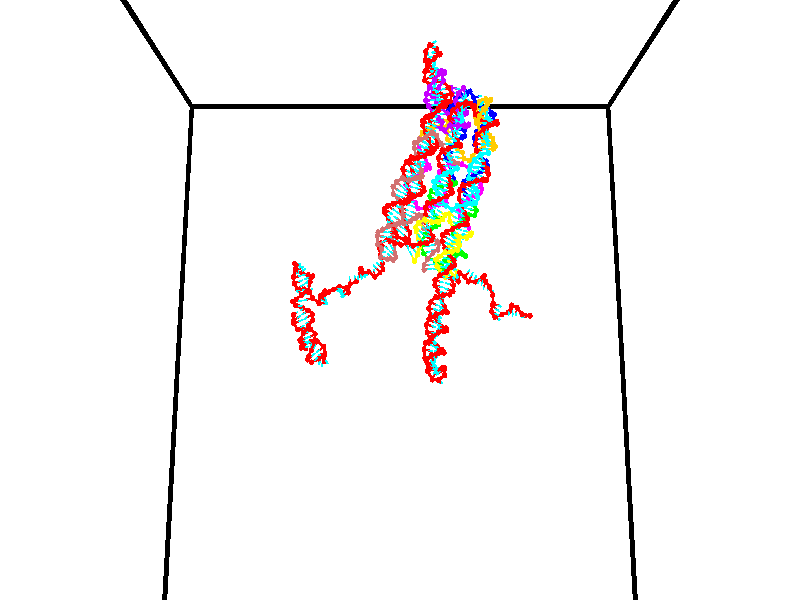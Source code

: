 // switches for output
#declare DRAW_BASES = 1; // possible values are 0, 1; only relevant for DNA ribbons
#declare DRAW_BASES_TYPE = 3; // possible values are 1, 2, 3; only relevant for DNA ribbons
#declare DRAW_FOG = 0; // set to 1 to enable fog

#include "colors.inc"

#include "transforms.inc"
background { rgb <1, 1, 1>}

#default {
   normal{
       ripples 0.25
       frequency 0.20
       turbulence 0.2
       lambda 5
   }
	finish {
		phong 0.1
		phong_size 40.
	}
}

// original window dimensions: 1024x640


// camera settings

camera {
	sky <0, 0.179814, -0.983701>
	up <0, 0.179814, -0.983701>
	right 1.6 * <1, 0, 0>
	location <35, 94.9851, 44.8844>
	look_at <35, 29.7336, 32.9568>
	direction <0, -65.2515, -11.9276>
	angle 67.0682
}


# declare cpy_camera_pos = <35, 94.9851, 44.8844>;
# if (DRAW_FOG = 1)
fog {
	fog_type 2
	up vnormalize(cpy_camera_pos)
	color rgbt<1,1,1,0.3>
	distance 1e-5
	fog_alt 3e-3
	fog_offset 56
}
# end


// LIGHTS

# declare lum = 6;
global_settings {
	ambient_light rgb lum * <0.05, 0.05, 0.05>
	max_trace_level 15
}# declare cpy_direct_light_amount = 0.25;
light_source
{	1000 * <-1, -1.16352, -0.803886>,
	rgb lum * cpy_direct_light_amount
	parallel
}

light_source
{	1000 * <1, 1.16352, 0.803886>,
	rgb lum * cpy_direct_light_amount
	parallel
}

// strand 0

// nucleotide -1

// particle -1
sphere {
	<24.316273, 35.240532, 35.248089> 0.250000
	pigment { color rgbt <1,0,0,0> }
	no_shadow
}
cylinder {
	<24.414425, 34.889484, 35.083374>,  <24.473316, 34.678856, 34.984547>, 0.100000
	pigment { color rgbt <1,0,0,0> }
	no_shadow
}
cylinder {
	<24.414425, 34.889484, 35.083374>,  <24.316273, 35.240532, 35.248089>, 0.100000
	pigment { color rgbt <1,0,0,0> }
	no_shadow
}

// particle -1
sphere {
	<24.414425, 34.889484, 35.083374> 0.100000
	pigment { color rgbt <1,0,0,0> }
	no_shadow
}
sphere {
	0, 1
	scale<0.080000,0.200000,0.300000>
	matrix <0.624732, -0.181653, 0.759416,
		-0.741282, -0.443602, 0.503704,
		0.245379, -0.877622, -0.411788,
		24.488039, 34.626198, 34.959839>
	pigment { color rgbt <0,1,1,0> }
	no_shadow
}
cylinder {
	<24.228739, 34.776764, 35.671211>,  <24.316273, 35.240532, 35.248089>, 0.130000
	pigment { color rgbt <1,0,0,0> }
	no_shadow
}

// nucleotide -1

// particle -1
sphere {
	<24.228739, 34.776764, 35.671211> 0.250000
	pigment { color rgbt <1,0,0,0> }
	no_shadow
}
cylinder {
	<24.501574, 34.586437, 35.449093>,  <24.665276, 34.472240, 35.315823>, 0.100000
	pigment { color rgbt <1,0,0,0> }
	no_shadow
}
cylinder {
	<24.501574, 34.586437, 35.449093>,  <24.228739, 34.776764, 35.671211>, 0.100000
	pigment { color rgbt <1,0,0,0> }
	no_shadow
}

// particle -1
sphere {
	<24.501574, 34.586437, 35.449093> 0.100000
	pigment { color rgbt <1,0,0,0> }
	no_shadow
}
sphere {
	0, 1
	scale<0.080000,0.200000,0.300000>
	matrix <0.455192, -0.318050, 0.831652,
		-0.572326, -0.820026, -0.000351,
		0.682088, -0.475816, -0.555297,
		24.706200, 34.443691, 35.282505>
	pigment { color rgbt <0,1,1,0> }
	no_shadow
}
cylinder {
	<24.174467, 34.143475, 35.783066>,  <24.228739, 34.776764, 35.671211>, 0.130000
	pigment { color rgbt <1,0,0,0> }
	no_shadow
}

// nucleotide -1

// particle -1
sphere {
	<24.174467, 34.143475, 35.783066> 0.250000
	pigment { color rgbt <1,0,0,0> }
	no_shadow
}
cylinder {
	<24.553576, 34.201355, 35.669369>,  <24.781040, 34.236084, 35.601151>, 0.100000
	pigment { color rgbt <1,0,0,0> }
	no_shadow
}
cylinder {
	<24.553576, 34.201355, 35.669369>,  <24.174467, 34.143475, 35.783066>, 0.100000
	pigment { color rgbt <1,0,0,0> }
	no_shadow
}

// particle -1
sphere {
	<24.553576, 34.201355, 35.669369> 0.100000
	pigment { color rgbt <1,0,0,0> }
	no_shadow
}
sphere {
	0, 1
	scale<0.080000,0.200000,0.300000>
	matrix <0.318730, -0.462736, 0.827216,
		-0.011831, -0.874607, -0.484687,
		0.947772, 0.144698, -0.284238,
		24.837908, 34.244762, 35.584099>
	pigment { color rgbt <0,1,1,0> }
	no_shadow
}
cylinder {
	<24.535440, 33.720848, 36.248291>,  <24.174467, 34.143475, 35.783066>, 0.130000
	pigment { color rgbt <1,0,0,0> }
	no_shadow
}

// nucleotide -1

// particle -1
sphere {
	<24.535440, 33.720848, 36.248291> 0.250000
	pigment { color rgbt <1,0,0,0> }
	no_shadow
}
cylinder {
	<24.857815, 33.916565, 36.114990>,  <25.051239, 34.033997, 36.035011>, 0.100000
	pigment { color rgbt <1,0,0,0> }
	no_shadow
}
cylinder {
	<24.857815, 33.916565, 36.114990>,  <24.535440, 33.720848, 36.248291>, 0.100000
	pigment { color rgbt <1,0,0,0> }
	no_shadow
}

// particle -1
sphere {
	<24.857815, 33.916565, 36.114990> 0.100000
	pigment { color rgbt <1,0,0,0> }
	no_shadow
}
sphere {
	0, 1
	scale<0.080000,0.200000,0.300000>
	matrix <0.432018, -0.101231, 0.896166,
		0.404753, -0.866224, -0.292970,
		0.805938, 0.489294, -0.333250,
		25.099596, 34.063354, 36.015015>
	pigment { color rgbt <0,1,1,0> }
	no_shadow
}
cylinder {
	<25.061573, 33.190868, 36.189587>,  <24.535440, 33.720848, 36.248291>, 0.130000
	pigment { color rgbt <1,0,0,0> }
	no_shadow
}

// nucleotide -1

// particle -1
sphere {
	<25.061573, 33.190868, 36.189587> 0.250000
	pigment { color rgbt <1,0,0,0> }
	no_shadow
}
cylinder {
	<25.118099, 33.582508, 36.248100>,  <25.152016, 33.817490, 36.283211>, 0.100000
	pigment { color rgbt <1,0,0,0> }
	no_shadow
}
cylinder {
	<25.118099, 33.582508, 36.248100>,  <25.061573, 33.190868, 36.189587>, 0.100000
	pigment { color rgbt <1,0,0,0> }
	no_shadow
}

// particle -1
sphere {
	<25.118099, 33.582508, 36.248100> 0.100000
	pigment { color rgbt <1,0,0,0> }
	no_shadow
}
sphere {
	0, 1
	scale<0.080000,0.200000,0.300000>
	matrix <0.391392, -0.190988, 0.900187,
		0.909309, -0.069955, -0.410200,
		0.141316, 0.979096, 0.146287,
		25.160494, 33.876236, 36.291988>
	pigment { color rgbt <0,1,1,0> }
	no_shadow
}
cylinder {
	<25.843586, 33.443401, 36.217663>,  <25.061573, 33.190868, 36.189587>, 0.130000
	pigment { color rgbt <1,0,0,0> }
	no_shadow
}

// nucleotide -1

// particle -1
sphere {
	<25.843586, 33.443401, 36.217663> 0.250000
	pigment { color rgbt <1,0,0,0> }
	no_shadow
}
cylinder {
	<25.584808, 33.664425, 36.427860>,  <25.429543, 33.797039, 36.553978>, 0.100000
	pigment { color rgbt <1,0,0,0> }
	no_shadow
}
cylinder {
	<25.584808, 33.664425, 36.427860>,  <25.843586, 33.443401, 36.217663>, 0.100000
	pigment { color rgbt <1,0,0,0> }
	no_shadow
}

// particle -1
sphere {
	<25.584808, 33.664425, 36.427860> 0.100000
	pigment { color rgbt <1,0,0,0> }
	no_shadow
}
sphere {
	0, 1
	scale<0.080000,0.200000,0.300000>
	matrix <0.489473, -0.227499, 0.841819,
		0.584705, 0.801823, -0.123285,
		-0.646943, 0.552561, 0.525491,
		25.390726, 33.830193, 36.585506>
	pigment { color rgbt <0,1,1,0> }
	no_shadow
}
cylinder {
	<26.311031, 33.700897, 36.627174>,  <25.843586, 33.443401, 36.217663>, 0.130000
	pigment { color rgbt <1,0,0,0> }
	no_shadow
}

// nucleotide -1

// particle -1
sphere {
	<26.311031, 33.700897, 36.627174> 0.250000
	pigment { color rgbt <1,0,0,0> }
	no_shadow
}
cylinder {
	<25.942408, 33.682919, 36.781425>,  <25.721233, 33.672131, 36.873974>, 0.100000
	pigment { color rgbt <1,0,0,0> }
	no_shadow
}
cylinder {
	<25.942408, 33.682919, 36.781425>,  <26.311031, 33.700897, 36.627174>, 0.100000
	pigment { color rgbt <1,0,0,0> }
	no_shadow
}

// particle -1
sphere {
	<25.942408, 33.682919, 36.781425> 0.100000
	pigment { color rgbt <1,0,0,0> }
	no_shadow
}
sphere {
	0, 1
	scale<0.080000,0.200000,0.300000>
	matrix <0.363913, -0.446044, 0.817687,
		0.135254, 0.893882, 0.427413,
		-0.921560, -0.044946, 0.385625,
		25.665939, 33.669434, 36.897114>
	pigment { color rgbt <0,1,1,0> }
	no_shadow
}
cylinder {
	<26.283514, 34.003502, 37.315556>,  <26.311031, 33.700897, 36.627174>, 0.130000
	pigment { color rgbt <1,0,0,0> }
	no_shadow
}

// nucleotide -1

// particle -1
sphere {
	<26.283514, 34.003502, 37.315556> 0.250000
	pigment { color rgbt <1,0,0,0> }
	no_shadow
}
cylinder {
	<25.998083, 33.723553, 37.302998>,  <25.826824, 33.555584, 37.295464>, 0.100000
	pigment { color rgbt <1,0,0,0> }
	no_shadow
}
cylinder {
	<25.998083, 33.723553, 37.302998>,  <26.283514, 34.003502, 37.315556>, 0.100000
	pigment { color rgbt <1,0,0,0> }
	no_shadow
}

// particle -1
sphere {
	<25.998083, 33.723553, 37.302998> 0.100000
	pigment { color rgbt <1,0,0,0> }
	no_shadow
}
sphere {
	0, 1
	scale<0.080000,0.200000,0.300000>
	matrix <0.352188, -0.397096, 0.847513,
		-0.605618, 0.593710, 0.529845,
		-0.713576, -0.699874, -0.031391,
		25.784010, 33.513592, 37.293579>
	pigment { color rgbt <0,1,1,0> }
	no_shadow
}
cylinder {
	<25.987494, 33.925381, 38.055172>,  <26.283514, 34.003502, 37.315556>, 0.130000
	pigment { color rgbt <1,0,0,0> }
	no_shadow
}

// nucleotide -1

// particle -1
sphere {
	<25.987494, 33.925381, 38.055172> 0.250000
	pigment { color rgbt <1,0,0,0> }
	no_shadow
}
cylinder {
	<25.952688, 33.593197, 37.835075>,  <25.931805, 33.393887, 37.703018>, 0.100000
	pigment { color rgbt <1,0,0,0> }
	no_shadow
}
cylinder {
	<25.952688, 33.593197, 37.835075>,  <25.987494, 33.925381, 38.055172>, 0.100000
	pigment { color rgbt <1,0,0,0> }
	no_shadow
}

// particle -1
sphere {
	<25.952688, 33.593197, 37.835075> 0.100000
	pigment { color rgbt <1,0,0,0> }
	no_shadow
}
sphere {
	0, 1
	scale<0.080000,0.200000,0.300000>
	matrix <0.464031, -0.522547, 0.715276,
		-0.881535, -0.193090, 0.430828,
		-0.087015, -0.830458, -0.550243,
		25.926584, 33.344059, 37.670002>
	pigment { color rgbt <0,1,1,0> }
	no_shadow
}
cylinder {
	<25.634504, 33.441517, 38.523151>,  <25.987494, 33.925381, 38.055172>, 0.130000
	pigment { color rgbt <1,0,0,0> }
	no_shadow
}

// nucleotide -1

// particle -1
sphere {
	<25.634504, 33.441517, 38.523151> 0.250000
	pigment { color rgbt <1,0,0,0> }
	no_shadow
}
cylinder {
	<25.803146, 33.229805, 38.228638>,  <25.904331, 33.102779, 38.051929>, 0.100000
	pigment { color rgbt <1,0,0,0> }
	no_shadow
}
cylinder {
	<25.803146, 33.229805, 38.228638>,  <25.634504, 33.441517, 38.523151>, 0.100000
	pigment { color rgbt <1,0,0,0> }
	no_shadow
}

// particle -1
sphere {
	<25.803146, 33.229805, 38.228638> 0.100000
	pigment { color rgbt <1,0,0,0> }
	no_shadow
}
sphere {
	0, 1
	scale<0.080000,0.200000,0.300000>
	matrix <0.374084, -0.638144, 0.672929,
		-0.826022, -0.559142, -0.071050,
		0.421603, -0.529275, -0.736287,
		25.929626, 33.071022, 38.007751>
	pigment { color rgbt <0,1,1,0> }
	no_shadow
}
cylinder {
	<25.451494, 32.736359, 38.729351>,  <25.634504, 33.441517, 38.523151>, 0.130000
	pigment { color rgbt <1,0,0,0> }
	no_shadow
}

// nucleotide -1

// particle -1
sphere {
	<25.451494, 32.736359, 38.729351> 0.250000
	pigment { color rgbt <1,0,0,0> }
	no_shadow
}
cylinder {
	<25.777876, 32.731697, 38.498154>,  <25.973705, 32.728901, 38.359436>, 0.100000
	pigment { color rgbt <1,0,0,0> }
	no_shadow
}
cylinder {
	<25.777876, 32.731697, 38.498154>,  <25.451494, 32.736359, 38.729351>, 0.100000
	pigment { color rgbt <1,0,0,0> }
	no_shadow
}

// particle -1
sphere {
	<25.777876, 32.731697, 38.498154> 0.100000
	pigment { color rgbt <1,0,0,0> }
	no_shadow
}
sphere {
	0, 1
	scale<0.080000,0.200000,0.300000>
	matrix <0.512333, -0.448600, 0.732306,
		-0.267826, -0.893657, -0.360066,
		0.815956, -0.011657, -0.577997,
		26.022663, 32.728199, 38.324753>
	pigment { color rgbt <0,1,1,0> }
	no_shadow
}
cylinder {
	<25.773535, 32.040157, 38.881451>,  <25.451494, 32.736359, 38.729351>, 0.130000
	pigment { color rgbt <1,0,0,0> }
	no_shadow
}

// nucleotide -1

// particle -1
sphere {
	<25.773535, 32.040157, 38.881451> 0.250000
	pigment { color rgbt <1,0,0,0> }
	no_shadow
}
cylinder {
	<26.059105, 32.290520, 38.755882>,  <26.230448, 32.440739, 38.680542>, 0.100000
	pigment { color rgbt <1,0,0,0> }
	no_shadow
}
cylinder {
	<26.059105, 32.290520, 38.755882>,  <25.773535, 32.040157, 38.881451>, 0.100000
	pigment { color rgbt <1,0,0,0> }
	no_shadow
}

// particle -1
sphere {
	<26.059105, 32.290520, 38.755882> 0.100000
	pigment { color rgbt <1,0,0,0> }
	no_shadow
}
sphere {
	0, 1
	scale<0.080000,0.200000,0.300000>
	matrix <0.650832, -0.427768, 0.627241,
		0.258312, -0.652113, -0.712758,
		0.713927, 0.625910, -0.313918,
		26.273283, 32.478294, 38.661705>
	pigment { color rgbt <0,1,1,0> }
	no_shadow
}
cylinder {
	<26.476196, 31.845831, 38.575150>,  <25.773535, 32.040157, 38.881451>, 0.130000
	pigment { color rgbt <1,0,0,0> }
	no_shadow
}

// nucleotide -1

// particle -1
sphere {
	<26.476196, 31.845831, 38.575150> 0.250000
	pigment { color rgbt <1,0,0,0> }
	no_shadow
}
cylinder {
	<26.563946, 32.166798, 38.797142>,  <26.616594, 32.359379, 38.930336>, 0.100000
	pigment { color rgbt <1,0,0,0> }
	no_shadow
}
cylinder {
	<26.563946, 32.166798, 38.797142>,  <26.476196, 31.845831, 38.575150>, 0.100000
	pigment { color rgbt <1,0,0,0> }
	no_shadow
}

// particle -1
sphere {
	<26.563946, 32.166798, 38.797142> 0.100000
	pigment { color rgbt <1,0,0,0> }
	no_shadow
}
sphere {
	0, 1
	scale<0.080000,0.200000,0.300000>
	matrix <0.666996, -0.538487, 0.514925,
		0.712034, 0.257208, -0.653339,
		0.219372, 0.802419, 0.554978,
		26.629757, 32.407524, 38.963634>
	pigment { color rgbt <0,1,1,0> }
	no_shadow
}
cylinder {
	<27.091255, 32.208237, 38.356663>,  <26.476196, 31.845831, 38.575150>, 0.130000
	pigment { color rgbt <1,0,0,0> }
	no_shadow
}

// nucleotide -1

// particle -1
sphere {
	<27.091255, 32.208237, 38.356663> 0.250000
	pigment { color rgbt <1,0,0,0> }
	no_shadow
}
cylinder {
	<26.993832, 32.168415, 38.742569>,  <26.935377, 32.144524, 38.974113>, 0.100000
	pigment { color rgbt <1,0,0,0> }
	no_shadow
}
cylinder {
	<26.993832, 32.168415, 38.742569>,  <27.091255, 32.208237, 38.356663>, 0.100000
	pigment { color rgbt <1,0,0,0> }
	no_shadow
}

// particle -1
sphere {
	<26.993832, 32.168415, 38.742569> 0.100000
	pigment { color rgbt <1,0,0,0> }
	no_shadow
}
sphere {
	0, 1
	scale<0.080000,0.200000,0.300000>
	matrix <0.840504, -0.518031, 0.158735,
		0.483974, 0.849549, 0.209847,
		-0.243560, -0.099553, 0.964763,
		26.920763, 32.138550, 39.031998>
	pigment { color rgbt <0,1,1,0> }
	no_shadow
}
cylinder {
	<27.137104, 32.589485, 38.849304>,  <27.091255, 32.208237, 38.356663>, 0.130000
	pigment { color rgbt <1,0,0,0> }
	no_shadow
}

// nucleotide -1

// particle -1
sphere {
	<27.137104, 32.589485, 38.849304> 0.250000
	pigment { color rgbt <1,0,0,0> }
	no_shadow
}
cylinder {
	<27.348888, 32.918358, 38.932919>,  <27.475960, 33.115681, 38.983086>, 0.100000
	pigment { color rgbt <1,0,0,0> }
	no_shadow
}
cylinder {
	<27.348888, 32.918358, 38.932919>,  <27.137104, 32.589485, 38.849304>, 0.100000
	pigment { color rgbt <1,0,0,0> }
	no_shadow
}

// particle -1
sphere {
	<27.348888, 32.918358, 38.932919> 0.100000
	pigment { color rgbt <1,0,0,0> }
	no_shadow
}
sphere {
	0, 1
	scale<0.080000,0.200000,0.300000>
	matrix <-0.748693, 0.337002, 0.570866,
		0.398911, -0.458750, 0.793989,
		0.529461, 0.822179, 0.209030,
		27.507727, 33.165012, 38.995628>
	pigment { color rgbt <0,1,1,0> }
	no_shadow
}
cylinder {
	<27.268719, 32.916962, 38.190231>,  <27.137104, 32.589485, 38.849304>, 0.130000
	pigment { color rgbt <1,0,0,0> }
	no_shadow
}

// nucleotide -1

// particle -1
sphere {
	<27.268719, 32.916962, 38.190231> 0.250000
	pigment { color rgbt <1,0,0,0> }
	no_shadow
}
cylinder {
	<26.944881, 32.688324, 38.243656>,  <26.750580, 32.551140, 38.275711>, 0.100000
	pigment { color rgbt <1,0,0,0> }
	no_shadow
}
cylinder {
	<26.944881, 32.688324, 38.243656>,  <27.268719, 32.916962, 38.190231>, 0.100000
	pigment { color rgbt <1,0,0,0> }
	no_shadow
}

// particle -1
sphere {
	<26.944881, 32.688324, 38.243656> 0.100000
	pigment { color rgbt <1,0,0,0> }
	no_shadow
}
sphere {
	0, 1
	scale<0.080000,0.200000,0.300000>
	matrix <-0.442273, 0.444392, -0.779044,
		0.385943, -0.689780, -0.612577,
		-0.809594, -0.571594, 0.133561,
		26.702003, 32.516846, 38.283726>
	pigment { color rgbt <0,1,1,0> }
	no_shadow
}
cylinder {
	<27.078917, 32.525265, 37.565697>,  <27.268719, 32.916962, 38.190231>, 0.130000
	pigment { color rgbt <1,0,0,0> }
	no_shadow
}

// nucleotide -1

// particle -1
sphere {
	<27.078917, 32.525265, 37.565697> 0.250000
	pigment { color rgbt <1,0,0,0> }
	no_shadow
}
cylinder {
	<26.757931, 32.588634, 37.795811>,  <26.565340, 32.626656, 37.933880>, 0.100000
	pigment { color rgbt <1,0,0,0> }
	no_shadow
}
cylinder {
	<26.757931, 32.588634, 37.795811>,  <27.078917, 32.525265, 37.565697>, 0.100000
	pigment { color rgbt <1,0,0,0> }
	no_shadow
}

// particle -1
sphere {
	<26.757931, 32.588634, 37.795811> 0.100000
	pigment { color rgbt <1,0,0,0> }
	no_shadow
}
sphere {
	0, 1
	scale<0.080000,0.200000,0.300000>
	matrix <-0.507114, 0.327030, -0.797425,
		-0.314465, -0.931641, -0.182091,
		-0.802463, 0.158421, 0.575288,
		26.517191, 32.636162, 37.968395>
	pigment { color rgbt <0,1,1,0> }
	no_shadow
}
cylinder {
	<26.372412, 32.347481, 37.067436>,  <27.078917, 32.525265, 37.565697>, 0.130000
	pigment { color rgbt <1,0,0,0> }
	no_shadow
}

// nucleotide -1

// particle -1
sphere {
	<26.372412, 32.347481, 37.067436> 0.250000
	pigment { color rgbt <1,0,0,0> }
	no_shadow
}
cylinder {
	<26.251995, 32.573563, 37.374660>,  <26.179745, 32.709213, 37.558994>, 0.100000
	pigment { color rgbt <1,0,0,0> }
	no_shadow
}
cylinder {
	<26.251995, 32.573563, 37.374660>,  <26.372412, 32.347481, 37.067436>, 0.100000
	pigment { color rgbt <1,0,0,0> }
	no_shadow
}

// particle -1
sphere {
	<26.251995, 32.573563, 37.374660> 0.100000
	pigment { color rgbt <1,0,0,0> }
	no_shadow
}
sphere {
	0, 1
	scale<0.080000,0.200000,0.300000>
	matrix <-0.728689, 0.383199, -0.567601,
		-0.615132, -0.730547, 0.296503,
		-0.301039, 0.565208, 0.768059,
		26.161684, 32.743126, 37.605080>
	pigment { color rgbt <0,1,1,0> }
	no_shadow
}
cylinder {
	<25.677578, 32.192364, 37.110435>,  <26.372412, 32.347481, 37.067436>, 0.130000
	pigment { color rgbt <1,0,0,0> }
	no_shadow
}

// nucleotide -1

// particle -1
sphere {
	<25.677578, 32.192364, 37.110435> 0.250000
	pigment { color rgbt <1,0,0,0> }
	no_shadow
}
cylinder {
	<25.742104, 32.544540, 37.288780>,  <25.780819, 32.755848, 37.395786>, 0.100000
	pigment { color rgbt <1,0,0,0> }
	no_shadow
}
cylinder {
	<25.742104, 32.544540, 37.288780>,  <25.677578, 32.192364, 37.110435>, 0.100000
	pigment { color rgbt <1,0,0,0> }
	no_shadow
}

// particle -1
sphere {
	<25.742104, 32.544540, 37.288780> 0.100000
	pigment { color rgbt <1,0,0,0> }
	no_shadow
}
sphere {
	0, 1
	scale<0.080000,0.200000,0.300000>
	matrix <-0.666196, 0.430462, -0.609004,
		-0.728121, -0.198789, 0.655990,
		0.161316, 0.880447, 0.445860,
		25.790499, 32.808674, 37.422539>
	pigment { color rgbt <0,1,1,0> }
	no_shadow
}
cylinder {
	<25.046753, 32.460144, 37.302937>,  <25.677578, 32.192364, 37.110435>, 0.130000
	pigment { color rgbt <1,0,0,0> }
	no_shadow
}

// nucleotide -1

// particle -1
sphere {
	<25.046753, 32.460144, 37.302937> 0.250000
	pigment { color rgbt <1,0,0,0> }
	no_shadow
}
cylinder {
	<25.294931, 32.772835, 37.277802>,  <25.443838, 32.960449, 37.262718>, 0.100000
	pigment { color rgbt <1,0,0,0> }
	no_shadow
}
cylinder {
	<25.294931, 32.772835, 37.277802>,  <25.046753, 32.460144, 37.302937>, 0.100000
	pigment { color rgbt <1,0,0,0> }
	no_shadow
}

// particle -1
sphere {
	<25.294931, 32.772835, 37.277802> 0.100000
	pigment { color rgbt <1,0,0,0> }
	no_shadow
}
sphere {
	0, 1
	scale<0.080000,0.200000,0.300000>
	matrix <-0.764711, 0.585267, -0.269592,
		-0.173968, 0.215323, 0.960922,
		0.620445, 0.781728, -0.062842,
		25.481066, 33.007355, 37.258949>
	pigment { color rgbt <0,1,1,0> }
	no_shadow
}
cylinder {
	<24.799498, 33.047535, 37.725422>,  <25.046753, 32.460144, 37.302937>, 0.130000
	pigment { color rgbt <1,0,0,0> }
	no_shadow
}

// nucleotide -1

// particle -1
sphere {
	<24.799498, 33.047535, 37.725422> 0.250000
	pigment { color rgbt <1,0,0,0> }
	no_shadow
}
cylinder {
	<24.994534, 33.139038, 37.388393>,  <25.111555, 33.193939, 37.186176>, 0.100000
	pigment { color rgbt <1,0,0,0> }
	no_shadow
}
cylinder {
	<24.994534, 33.139038, 37.388393>,  <24.799498, 33.047535, 37.725422>, 0.100000
	pigment { color rgbt <1,0,0,0> }
	no_shadow
}

// particle -1
sphere {
	<24.994534, 33.139038, 37.388393> 0.100000
	pigment { color rgbt <1,0,0,0> }
	no_shadow
}
sphere {
	0, 1
	scale<0.080000,0.200000,0.300000>
	matrix <-0.841256, 0.381258, -0.383316,
		0.233552, 0.895719, 0.378341,
		0.487589, 0.228757, -0.842572,
		25.140810, 33.207664, 37.135620>
	pigment { color rgbt <0,1,1,0> }
	no_shadow
}
cylinder {
	<25.384720, 33.558842, 37.857307>,  <24.799498, 33.047535, 37.725422>, 0.130000
	pigment { color rgbt <1,0,0,0> }
	no_shadow
}

// nucleotide -1

// particle -1
sphere {
	<25.384720, 33.558842, 37.857307> 0.250000
	pigment { color rgbt <1,0,0,0> }
	no_shadow
}
cylinder {
	<25.496515, 33.940956, 37.818695>,  <25.563593, 34.170223, 37.795528>, 0.100000
	pigment { color rgbt <1,0,0,0> }
	no_shadow
}
cylinder {
	<25.496515, 33.940956, 37.818695>,  <25.384720, 33.558842, 37.857307>, 0.100000
	pigment { color rgbt <1,0,0,0> }
	no_shadow
}

// particle -1
sphere {
	<25.496515, 33.940956, 37.818695> 0.100000
	pigment { color rgbt <1,0,0,0> }
	no_shadow
}
sphere {
	0, 1
	scale<0.080000,0.200000,0.300000>
	matrix <-0.170159, -0.049668, -0.984164,
		-0.944951, 0.291489, 0.148669,
		0.279489, 0.955284, -0.096534,
		25.580362, 34.227543, 37.789734>
	pigment { color rgbt <0,1,1,0> }
	no_shadow
}
cylinder {
	<24.930361, 33.906982, 37.355602>,  <25.384720, 33.558842, 37.857307>, 0.130000
	pigment { color rgbt <1,0,0,0> }
	no_shadow
}

// nucleotide -1

// particle -1
sphere {
	<24.930361, 33.906982, 37.355602> 0.250000
	pigment { color rgbt <1,0,0,0> }
	no_shadow
}
cylinder {
	<25.276514, 34.106106, 37.378571>,  <25.484205, 34.225582, 37.392349>, 0.100000
	pigment { color rgbt <1,0,0,0> }
	no_shadow
}
cylinder {
	<25.276514, 34.106106, 37.378571>,  <24.930361, 33.906982, 37.355602>, 0.100000
	pigment { color rgbt <1,0,0,0> }
	no_shadow
}

// particle -1
sphere {
	<25.276514, 34.106106, 37.378571> 0.100000
	pigment { color rgbt <1,0,0,0> }
	no_shadow
}
sphere {
	0, 1
	scale<0.080000,0.200000,0.300000>
	matrix <-0.027956, 0.162360, -0.986335,
		-0.500330, 0.851953, 0.154420,
		0.865383, 0.497810, 0.057417,
		25.536129, 34.255447, 37.395794>
	pigment { color rgbt <0,1,1,0> }
	no_shadow
}
cylinder {
	<24.951595, 34.746319, 37.286182>,  <24.930361, 33.906982, 37.355602>, 0.130000
	pigment { color rgbt <1,0,0,0> }
	no_shadow
}

// nucleotide -1

// particle -1
sphere {
	<24.951595, 34.746319, 37.286182> 0.250000
	pigment { color rgbt <1,0,0,0> }
	no_shadow
}
cylinder {
	<25.275307, 34.555462, 37.149124>,  <25.469534, 34.440948, 37.066891>, 0.100000
	pigment { color rgbt <1,0,0,0> }
	no_shadow
}
cylinder {
	<25.275307, 34.555462, 37.149124>,  <24.951595, 34.746319, 37.286182>, 0.100000
	pigment { color rgbt <1,0,0,0> }
	no_shadow
}

// particle -1
sphere {
	<25.275307, 34.555462, 37.149124> 0.100000
	pigment { color rgbt <1,0,0,0> }
	no_shadow
}
sphere {
	0, 1
	scale<0.080000,0.200000,0.300000>
	matrix <-0.178211, 0.356388, -0.917185,
		0.559740, 0.803322, 0.203385,
		0.809279, -0.477139, -0.342646,
		25.518091, 34.412319, 37.046329>
	pigment { color rgbt <0,1,1,0> }
	no_shadow
}
cylinder {
	<25.303816, 35.093994, 36.756897>,  <24.951595, 34.746319, 37.286182>, 0.130000
	pigment { color rgbt <1,0,0,0> }
	no_shadow
}

// nucleotide -1

// particle -1
sphere {
	<25.303816, 35.093994, 36.756897> 0.250000
	pigment { color rgbt <1,0,0,0> }
	no_shadow
}
cylinder {
	<25.435032, 34.727139, 36.666351>,  <25.513762, 34.507023, 36.612022>, 0.100000
	pigment { color rgbt <1,0,0,0> }
	no_shadow
}
cylinder {
	<25.435032, 34.727139, 36.666351>,  <25.303816, 35.093994, 36.756897>, 0.100000
	pigment { color rgbt <1,0,0,0> }
	no_shadow
}

// particle -1
sphere {
	<25.435032, 34.727139, 36.666351> 0.100000
	pigment { color rgbt <1,0,0,0> }
	no_shadow
}
sphere {
	0, 1
	scale<0.080000,0.200000,0.300000>
	matrix <-0.040131, 0.225880, -0.973328,
		0.943812, 0.328373, 0.037291,
		0.328038, -0.917142, -0.226366,
		25.533443, 34.451996, 36.598442>
	pigment { color rgbt <0,1,1,0> }
	no_shadow
}
cylinder {
	<25.803938, 35.130608, 36.166782>,  <25.303816, 35.093994, 36.756897>, 0.130000
	pigment { color rgbt <1,0,0,0> }
	no_shadow
}

// nucleotide -1

// particle -1
sphere {
	<25.803938, 35.130608, 36.166782> 0.250000
	pigment { color rgbt <1,0,0,0> }
	no_shadow
}
cylinder {
	<25.695768, 34.746487, 36.194168>,  <25.630867, 34.516014, 36.210598>, 0.100000
	pigment { color rgbt <1,0,0,0> }
	no_shadow
}
cylinder {
	<25.695768, 34.746487, 36.194168>,  <25.803938, 35.130608, 36.166782>, 0.100000
	pigment { color rgbt <1,0,0,0> }
	no_shadow
}

// particle -1
sphere {
	<25.695768, 34.746487, 36.194168> 0.100000
	pigment { color rgbt <1,0,0,0> }
	no_shadow
}
sphere {
	0, 1
	scale<0.080000,0.200000,0.300000>
	matrix <-0.030187, -0.062617, -0.997581,
		0.962269, -0.271834, -0.012056,
		-0.270422, -0.960305, 0.068460,
		25.614641, 34.458397, 36.214706>
	pigment { color rgbt <0,1,1,0> }
	no_shadow
}
cylinder {
	<26.198713, 34.722805, 35.602844>,  <25.803938, 35.130608, 36.166782>, 0.130000
	pigment { color rgbt <1,0,0,0> }
	no_shadow
}

// nucleotide -1

// particle -1
sphere {
	<26.198713, 34.722805, 35.602844> 0.250000
	pigment { color rgbt <1,0,0,0> }
	no_shadow
}
cylinder {
	<25.858839, 34.537098, 35.702835>,  <25.654915, 34.425674, 35.762829>, 0.100000
	pigment { color rgbt <1,0,0,0> }
	no_shadow
}
cylinder {
	<25.858839, 34.537098, 35.702835>,  <26.198713, 34.722805, 35.602844>, 0.100000
	pigment { color rgbt <1,0,0,0> }
	no_shadow
}

// particle -1
sphere {
	<25.858839, 34.537098, 35.702835> 0.100000
	pigment { color rgbt <1,0,0,0> }
	no_shadow
}
sphere {
	0, 1
	scale<0.080000,0.200000,0.300000>
	matrix <-0.230051, -0.100186, -0.968008,
		0.474456, -0.880012, -0.021677,
		-0.849687, -0.464264, 0.249982,
		25.603933, 34.397820, 35.777828>
	pigment { color rgbt <0,1,1,0> }
	no_shadow
}
cylinder {
	<26.076757, 34.322739, 35.021740>,  <26.198713, 34.722805, 35.602844>, 0.130000
	pigment { color rgbt <1,0,0,0> }
	no_shadow
}

// nucleotide -1

// particle -1
sphere {
	<26.076757, 34.322739, 35.021740> 0.250000
	pigment { color rgbt <1,0,0,0> }
	no_shadow
}
cylinder {
	<25.719856, 34.317310, 35.202271>,  <25.505714, 34.314053, 35.310589>, 0.100000
	pigment { color rgbt <1,0,0,0> }
	no_shadow
}
cylinder {
	<25.719856, 34.317310, 35.202271>,  <26.076757, 34.322739, 35.021740>, 0.100000
	pigment { color rgbt <1,0,0,0> }
	no_shadow
}

// particle -1
sphere {
	<25.719856, 34.317310, 35.202271> 0.100000
	pigment { color rgbt <1,0,0,0> }
	no_shadow
}
sphere {
	0, 1
	scale<0.080000,0.200000,0.300000>
	matrix <-0.437650, -0.219964, -0.871825,
		0.111106, -0.975414, 0.190325,
		-0.892255, -0.013569, 0.451329,
		25.452179, 34.313240, 35.337669>
	pigment { color rgbt <0,1,1,0> }
	no_shadow
}
cylinder {
	<25.595400, 33.820896, 34.611465>,  <26.076757, 34.322739, 35.021740>, 0.130000
	pigment { color rgbt <1,0,0,0> }
	no_shadow
}

// nucleotide -1

// particle -1
sphere {
	<25.595400, 33.820896, 34.611465> 0.250000
	pigment { color rgbt <1,0,0,0> }
	no_shadow
}
cylinder {
	<25.322676, 34.034672, 34.811268>,  <25.159040, 34.162937, 34.931149>, 0.100000
	pigment { color rgbt <1,0,0,0> }
	no_shadow
}
cylinder {
	<25.322676, 34.034672, 34.811268>,  <25.595400, 33.820896, 34.611465>, 0.100000
	pigment { color rgbt <1,0,0,0> }
	no_shadow
}

// particle -1
sphere {
	<25.322676, 34.034672, 34.811268> 0.100000
	pigment { color rgbt <1,0,0,0> }
	no_shadow
}
sphere {
	0, 1
	scale<0.080000,0.200000,0.300000>
	matrix <-0.404865, 0.293030, -0.866151,
		-0.609277, -0.792784, 0.016585,
		-0.681811, 0.534440, 0.499507,
		25.118132, 34.195004, 34.961121>
	pigment { color rgbt <0,1,1,0> }
	no_shadow
}
cylinder {
	<24.941236, 33.581524, 34.372501>,  <25.595400, 33.820896, 34.611465>, 0.130000
	pigment { color rgbt <1,0,0,0> }
	no_shadow
}

// nucleotide -1

// particle -1
sphere {
	<24.941236, 33.581524, 34.372501> 0.250000
	pigment { color rgbt <1,0,0,0> }
	no_shadow
}
cylinder {
	<24.941399, 33.955845, 34.513508>,  <24.941496, 34.180439, 34.598110>, 0.100000
	pigment { color rgbt <1,0,0,0> }
	no_shadow
}
cylinder {
	<24.941399, 33.955845, 34.513508>,  <24.941236, 33.581524, 34.372501>, 0.100000
	pigment { color rgbt <1,0,0,0> }
	no_shadow
}

// particle -1
sphere {
	<24.941399, 33.955845, 34.513508> 0.100000
	pigment { color rgbt <1,0,0,0> }
	no_shadow
}
sphere {
	0, 1
	scale<0.080000,0.200000,0.300000>
	matrix <-0.221658, 0.343828, -0.912497,
		-0.975124, -0.077768, 0.207568,
		0.000405, 0.935807, 0.352513,
		24.941521, 34.236588, 34.619263>
	pigment { color rgbt <0,1,1,0> }
	no_shadow
}
cylinder {
	<24.301296, 33.988434, 34.200180>,  <24.941236, 33.581524, 34.372501>, 0.130000
	pigment { color rgbt <1,0,0,0> }
	no_shadow
}

// nucleotide -1

// particle -1
sphere {
	<24.301296, 33.988434, 34.200180> 0.250000
	pigment { color rgbt <1,0,0,0> }
	no_shadow
}
cylinder {
	<24.610327, 34.234879, 34.261539>,  <24.795746, 34.382744, 34.298355>, 0.100000
	pigment { color rgbt <1,0,0,0> }
	no_shadow
}
cylinder {
	<24.610327, 34.234879, 34.261539>,  <24.301296, 33.988434, 34.200180>, 0.100000
	pigment { color rgbt <1,0,0,0> }
	no_shadow
}

// particle -1
sphere {
	<24.610327, 34.234879, 34.261539> 0.100000
	pigment { color rgbt <1,0,0,0> }
	no_shadow
}
sphere {
	0, 1
	scale<0.080000,0.200000,0.300000>
	matrix <-0.085679, 0.340554, -0.936313,
		-0.629114, 0.710231, 0.315892,
		0.772577, 0.616113, 0.153395,
		24.842100, 34.419712, 34.307556>
	pigment { color rgbt <0,1,1,0> }
	no_shadow
}
cylinder {
	<24.112907, 34.698841, 33.991299>,  <24.301296, 33.988434, 34.200180>, 0.130000
	pigment { color rgbt <1,0,0,0> }
	no_shadow
}

// nucleotide -1

// particle -1
sphere {
	<24.112907, 34.698841, 33.991299> 0.250000
	pigment { color rgbt <1,0,0,0> }
	no_shadow
}
cylinder {
	<24.506371, 34.639256, 33.950844>,  <24.742449, 34.603504, 33.926571>, 0.100000
	pigment { color rgbt <1,0,0,0> }
	no_shadow
}
cylinder {
	<24.506371, 34.639256, 33.950844>,  <24.112907, 34.698841, 33.991299>, 0.100000
	pigment { color rgbt <1,0,0,0> }
	no_shadow
}

// particle -1
sphere {
	<24.506371, 34.639256, 33.950844> 0.100000
	pigment { color rgbt <1,0,0,0> }
	no_shadow
}
sphere {
	0, 1
	scale<0.080000,0.200000,0.300000>
	matrix <-0.036342, 0.385910, -0.921821,
		0.176345, 0.910431, 0.374189,
		0.983657, -0.148960, -0.101140,
		24.801468, 34.594566, 33.920502>
	pigment { color rgbt <0,1,1,0> }
	no_shadow
}
cylinder {
	<24.558273, 35.364002, 33.945698>,  <24.112907, 34.698841, 33.991299>, 0.130000
	pigment { color rgbt <1,0,0,0> }
	no_shadow
}

// nucleotide -1

// particle -1
sphere {
	<24.558273, 35.364002, 33.945698> 0.250000
	pigment { color rgbt <1,0,0,0> }
	no_shadow
}
cylinder {
	<24.702387, 35.051521, 33.741768>,  <24.788855, 34.864033, 33.619411>, 0.100000
	pigment { color rgbt <1,0,0,0> }
	no_shadow
}
cylinder {
	<24.702387, 35.051521, 33.741768>,  <24.558273, 35.364002, 33.945698>, 0.100000
	pigment { color rgbt <1,0,0,0> }
	no_shadow
}

// particle -1
sphere {
	<24.702387, 35.051521, 33.741768> 0.100000
	pigment { color rgbt <1,0,0,0> }
	no_shadow
}
sphere {
	0, 1
	scale<0.080000,0.200000,0.300000>
	matrix <-0.077228, 0.519671, -0.850869,
		0.929641, 0.345927, 0.126898,
		0.360284, -0.781202, -0.509823,
		24.810472, 34.817162, 33.588821>
	pigment { color rgbt <0,1,1,0> }
	no_shadow
}
cylinder {
	<25.107843, 35.457355, 33.568604>,  <24.558273, 35.364002, 33.945698>, 0.130000
	pigment { color rgbt <1,0,0,0> }
	no_shadow
}

// nucleotide -1

// particle -1
sphere {
	<25.107843, 35.457355, 33.568604> 0.250000
	pigment { color rgbt <1,0,0,0> }
	no_shadow
}
cylinder {
	<24.887335, 35.203560, 33.351891>,  <24.755030, 35.051285, 33.221863>, 0.100000
	pigment { color rgbt <1,0,0,0> }
	no_shadow
}
cylinder {
	<24.887335, 35.203560, 33.351891>,  <25.107843, 35.457355, 33.568604>, 0.100000
	pigment { color rgbt <1,0,0,0> }
	no_shadow
}

// particle -1
sphere {
	<24.887335, 35.203560, 33.351891> 0.100000
	pigment { color rgbt <1,0,0,0> }
	no_shadow
}
sphere {
	0, 1
	scale<0.080000,0.200000,0.300000>
	matrix <0.057314, 0.619032, -0.783272,
		0.832354, -0.462848, -0.304891,
		-0.551273, -0.634485, -0.541782,
		24.721952, 35.013214, 33.189358>
	pigment { color rgbt <0,1,1,0> }
	no_shadow
}
cylinder {
	<25.797138, 35.598839, 33.269630>,  <25.107843, 35.457355, 33.568604>, 0.130000
	pigment { color rgbt <1,0,0,0> }
	no_shadow
}

// nucleotide -1

// particle -1
sphere {
	<25.797138, 35.598839, 33.269630> 0.250000
	pigment { color rgbt <1,0,0,0> }
	no_shadow
}
cylinder {
	<25.923512, 35.249905, 33.120384>,  <25.999336, 35.040543, 33.030838>, 0.100000
	pigment { color rgbt <1,0,0,0> }
	no_shadow
}
cylinder {
	<25.923512, 35.249905, 33.120384>,  <25.797138, 35.598839, 33.269630>, 0.100000
	pigment { color rgbt <1,0,0,0> }
	no_shadow
}

// particle -1
sphere {
	<25.923512, 35.249905, 33.120384> 0.100000
	pigment { color rgbt <1,0,0,0> }
	no_shadow
}
sphere {
	0, 1
	scale<0.080000,0.200000,0.300000>
	matrix <-0.657010, 0.082561, -0.749348,
		0.684487, 0.481886, -0.547049,
		0.315935, -0.872336, -0.373116,
		26.018291, 34.988205, 33.008450>
	pigment { color rgbt <0,1,1,0> }
	no_shadow
}
cylinder {
	<25.973227, 35.591255, 32.487278>,  <25.797138, 35.598839, 33.269630>, 0.130000
	pigment { color rgbt <1,0,0,0> }
	no_shadow
}

// nucleotide -1

// particle -1
sphere {
	<25.973227, 35.591255, 32.487278> 0.250000
	pigment { color rgbt <1,0,0,0> }
	no_shadow
}
cylinder {
	<25.850616, 35.225891, 32.594410>,  <25.777050, 35.006672, 32.658688>, 0.100000
	pigment { color rgbt <1,0,0,0> }
	no_shadow
}
cylinder {
	<25.850616, 35.225891, 32.594410>,  <25.973227, 35.591255, 32.487278>, 0.100000
	pigment { color rgbt <1,0,0,0> }
	no_shadow
}

// particle -1
sphere {
	<25.850616, 35.225891, 32.594410> 0.100000
	pigment { color rgbt <1,0,0,0> }
	no_shadow
}
sphere {
	0, 1
	scale<0.080000,0.200000,0.300000>
	matrix <-0.499370, -0.085231, -0.862186,
		0.810353, -0.398027, -0.430002,
		-0.306524, -0.913406, 0.267830,
		25.758659, 34.951870, 32.674759>
	pigment { color rgbt <0,1,1,0> }
	no_shadow
}
cylinder {
	<26.121502, 35.120491, 31.901659>,  <25.973227, 35.591255, 32.487278>, 0.130000
	pigment { color rgbt <1,0,0,0> }
	no_shadow
}

// nucleotide -1

// particle -1
sphere {
	<26.121502, 35.120491, 31.901659> 0.250000
	pigment { color rgbt <1,0,0,0> }
	no_shadow
}
cylinder {
	<25.828938, 34.966152, 32.126572>,  <25.653399, 34.873550, 32.261520>, 0.100000
	pigment { color rgbt <1,0,0,0> }
	no_shadow
}
cylinder {
	<25.828938, 34.966152, 32.126572>,  <26.121502, 35.120491, 31.901659>, 0.100000
	pigment { color rgbt <1,0,0,0> }
	no_shadow
}

// particle -1
sphere {
	<25.828938, 34.966152, 32.126572> 0.100000
	pigment { color rgbt <1,0,0,0> }
	no_shadow
}
sphere {
	0, 1
	scale<0.080000,0.200000,0.300000>
	matrix <-0.447673, -0.350316, -0.822720,
		0.514422, -0.853463, 0.083490,
		-0.731409, -0.385848, 0.562283,
		25.609514, 34.850399, 32.295258>
	pigment { color rgbt <0,1,1,0> }
	no_shadow
}
cylinder {
	<26.041792, 34.404446, 31.736172>,  <26.121502, 35.120491, 31.901659>, 0.130000
	pigment { color rgbt <1,0,0,0> }
	no_shadow
}

// nucleotide -1

// particle -1
sphere {
	<26.041792, 34.404446, 31.736172> 0.250000
	pigment { color rgbt <1,0,0,0> }
	no_shadow
}
cylinder {
	<25.685530, 34.514469, 31.880989>,  <25.471773, 34.580482, 31.967880>, 0.100000
	pigment { color rgbt <1,0,0,0> }
	no_shadow
}
cylinder {
	<25.685530, 34.514469, 31.880989>,  <26.041792, 34.404446, 31.736172>, 0.100000
	pigment { color rgbt <1,0,0,0> }
	no_shadow
}

// particle -1
sphere {
	<25.685530, 34.514469, 31.880989> 0.100000
	pigment { color rgbt <1,0,0,0> }
	no_shadow
}
sphere {
	0, 1
	scale<0.080000,0.200000,0.300000>
	matrix <-0.411555, -0.149224, -0.899086,
		-0.193276, -0.949776, 0.246109,
		-0.890655, 0.275059, 0.362044,
		25.418333, 34.596989, 31.989603>
	pigment { color rgbt <0,1,1,0> }
	no_shadow
}
cylinder {
	<25.510527, 33.877426, 31.524693>,  <26.041792, 34.404446, 31.736172>, 0.130000
	pigment { color rgbt <1,0,0,0> }
	no_shadow
}

// nucleotide -1

// particle -1
sphere {
	<25.510527, 33.877426, 31.524693> 0.250000
	pigment { color rgbt <1,0,0,0> }
	no_shadow
}
cylinder {
	<25.303440, 34.214512, 31.583761>,  <25.179188, 34.416763, 31.619204>, 0.100000
	pigment { color rgbt <1,0,0,0> }
	no_shadow
}
cylinder {
	<25.303440, 34.214512, 31.583761>,  <25.510527, 33.877426, 31.524693>, 0.100000
	pigment { color rgbt <1,0,0,0> }
	no_shadow
}

// particle -1
sphere {
	<25.303440, 34.214512, 31.583761> 0.100000
	pigment { color rgbt <1,0,0,0> }
	no_shadow
}
sphere {
	0, 1
	scale<0.080000,0.200000,0.300000>
	matrix <-0.283361, -0.006032, -0.958994,
		-0.807266, -0.538331, 0.241914,
		-0.517715, 0.842712, 0.147673,
		25.148125, 34.467327, 31.628063>
	pigment { color rgbt <0,1,1,0> }
	no_shadow
}
cylinder {
	<24.839664, 33.839554, 31.364983>,  <25.510527, 33.877426, 31.524693>, 0.130000
	pigment { color rgbt <1,0,0,0> }
	no_shadow
}

// nucleotide -1

// particle -1
sphere {
	<24.839664, 33.839554, 31.364983> 0.250000
	pigment { color rgbt <1,0,0,0> }
	no_shadow
}
cylinder {
	<25.007343, 34.191784, 31.276564>,  <25.107950, 34.403122, 31.223513>, 0.100000
	pigment { color rgbt <1,0,0,0> }
	no_shadow
}
cylinder {
	<25.007343, 34.191784, 31.276564>,  <24.839664, 33.839554, 31.364983>, 0.100000
	pigment { color rgbt <1,0,0,0> }
	no_shadow
}

// particle -1
sphere {
	<25.007343, 34.191784, 31.276564> 0.100000
	pigment { color rgbt <1,0,0,0> }
	no_shadow
}
sphere {
	0, 1
	scale<0.080000,0.200000,0.300000>
	matrix <-0.257760, -0.118020, -0.958974,
		-0.870536, 0.458977, 0.177503,
		0.419198, 0.880574, -0.221047,
		25.133102, 34.455956, 31.210249>
	pigment { color rgbt <0,1,1,0> }
	no_shadow
}
cylinder {
	<24.244118, 34.462318, 31.315603>,  <24.839664, 33.839554, 31.364983>, 0.130000
	pigment { color rgbt <1,0,0,0> }
	no_shadow
}

// nucleotide -1

// particle -1
sphere {
	<24.244118, 34.462318, 31.315603> 0.250000
	pigment { color rgbt <1,0,0,0> }
	no_shadow
}
cylinder {
	<24.598585, 34.435577, 31.132198>,  <24.811266, 34.419533, 31.022156>, 0.100000
	pigment { color rgbt <1,0,0,0> }
	no_shadow
}
cylinder {
	<24.598585, 34.435577, 31.132198>,  <24.244118, 34.462318, 31.315603>, 0.100000
	pigment { color rgbt <1,0,0,0> }
	no_shadow
}

// particle -1
sphere {
	<24.598585, 34.435577, 31.132198> 0.100000
	pigment { color rgbt <1,0,0,0> }
	no_shadow
}
sphere {
	0, 1
	scale<0.080000,0.200000,0.300000>
	matrix <-0.448605, -0.371528, -0.812847,
		-0.116008, 0.926011, -0.359228,
		0.886169, -0.066855, -0.458514,
		24.864435, 34.415520, 30.994644>
	pigment { color rgbt <0,1,1,0> }
	no_shadow
}
cylinder {
	<24.250132, 34.967171, 30.788092>,  <24.244118, 34.462318, 31.315603>, 0.130000
	pigment { color rgbt <1,0,0,0> }
	no_shadow
}

// nucleotide -1

// particle -1
sphere {
	<24.250132, 34.967171, 30.788092> 0.250000
	pigment { color rgbt <1,0,0,0> }
	no_shadow
}
cylinder {
	<24.447493, 34.620514, 30.758472>,  <24.565908, 34.412518, 30.740702>, 0.100000
	pigment { color rgbt <1,0,0,0> }
	no_shadow
}
cylinder {
	<24.447493, 34.620514, 30.758472>,  <24.250132, 34.967171, 30.788092>, 0.100000
	pigment { color rgbt <1,0,0,0> }
	no_shadow
}

// particle -1
sphere {
	<24.447493, 34.620514, 30.758472> 0.100000
	pigment { color rgbt <1,0,0,0> }
	no_shadow
}
sphere {
	0, 1
	scale<0.080000,0.200000,0.300000>
	matrix <-0.681641, -0.332381, -0.651835,
		0.540297, 0.372090, -0.754737,
		0.493401, -0.866644, -0.074047,
		24.595512, 34.360519, 30.736258>
	pigment { color rgbt <0,1,1,0> }
	no_shadow
}
cylinder {
	<24.486448, 35.573101, 31.282187>,  <24.250132, 34.967171, 30.788092>, 0.130000
	pigment { color rgbt <1,0,0,0> }
	no_shadow
}

// nucleotide -1

// particle -1
sphere {
	<24.486448, 35.573101, 31.282187> 0.250000
	pigment { color rgbt <1,0,0,0> }
	no_shadow
}
cylinder {
	<24.527422, 35.195805, 31.408554>,  <24.552006, 34.969425, 31.484375>, 0.100000
	pigment { color rgbt <1,0,0,0> }
	no_shadow
}
cylinder {
	<24.527422, 35.195805, 31.408554>,  <24.486448, 35.573101, 31.282187>, 0.100000
	pigment { color rgbt <1,0,0,0> }
	no_shadow
}

// particle -1
sphere {
	<24.527422, 35.195805, 31.408554> 0.100000
	pigment { color rgbt <1,0,0,0> }
	no_shadow
}
sphere {
	0, 1
	scale<0.080000,0.200000,0.300000>
	matrix <0.541332, 0.319301, 0.777822,
		-0.834546, 0.091343, 0.543313,
		0.102432, -0.943241, 0.315918,
		24.558151, 34.912834, 31.503330>
	pigment { color rgbt <0,1,1,0> }
	no_shadow
}
cylinder {
	<24.265066, 35.443672, 32.045719>,  <24.486448, 35.573101, 31.282187>, 0.130000
	pigment { color rgbt <1,0,0,0> }
	no_shadow
}

// nucleotide -1

// particle -1
sphere {
	<24.265066, 35.443672, 32.045719> 0.250000
	pigment { color rgbt <1,0,0,0> }
	no_shadow
}
cylinder {
	<24.528286, 35.159554, 31.945763>,  <24.686218, 34.989082, 31.885788>, 0.100000
	pigment { color rgbt <1,0,0,0> }
	no_shadow
}
cylinder {
	<24.528286, 35.159554, 31.945763>,  <24.265066, 35.443672, 32.045719>, 0.100000
	pigment { color rgbt <1,0,0,0> }
	no_shadow
}

// particle -1
sphere {
	<24.528286, 35.159554, 31.945763> 0.100000
	pigment { color rgbt <1,0,0,0> }
	no_shadow
}
sphere {
	0, 1
	scale<0.080000,0.200000,0.300000>
	matrix <0.381046, 0.027895, 0.924135,
		-0.649440, -0.703348, 0.289012,
		0.658051, -0.710298, -0.249892,
		24.725700, 34.946465, 31.870794>
	pigment { color rgbt <0,1,1,0> }
	no_shadow
}
cylinder {
	<24.235371, 34.817974, 32.474052>,  <24.265066, 35.443672, 32.045719>, 0.130000
	pigment { color rgbt <1,0,0,0> }
	no_shadow
}

// nucleotide -1

// particle -1
sphere {
	<24.235371, 34.817974, 32.474052> 0.250000
	pigment { color rgbt <1,0,0,0> }
	no_shadow
}
cylinder {
	<24.602266, 34.759823, 32.325706>,  <24.822403, 34.724934, 32.236698>, 0.100000
	pigment { color rgbt <1,0,0,0> }
	no_shadow
}
cylinder {
	<24.602266, 34.759823, 32.325706>,  <24.235371, 34.817974, 32.474052>, 0.100000
	pigment { color rgbt <1,0,0,0> }
	no_shadow
}

// particle -1
sphere {
	<24.602266, 34.759823, 32.325706> 0.100000
	pigment { color rgbt <1,0,0,0> }
	no_shadow
}
sphere {
	0, 1
	scale<0.080000,0.200000,0.300000>
	matrix <0.371173, -0.026027, 0.928199,
		-0.144591, -0.989034, 0.030087,
		0.917237, -0.145377, -0.370866,
		24.877438, 34.716209, 32.214447>
	pigment { color rgbt <0,1,1,0> }
	no_shadow
}
cylinder {
	<24.482996, 34.365791, 32.855274>,  <24.235371, 34.817974, 32.474052>, 0.130000
	pigment { color rgbt <1,0,0,0> }
	no_shadow
}

// nucleotide -1

// particle -1
sphere {
	<24.482996, 34.365791, 32.855274> 0.250000
	pigment { color rgbt <1,0,0,0> }
	no_shadow
}
cylinder {
	<24.808920, 34.541000, 32.703365>,  <25.004475, 34.646126, 32.612221>, 0.100000
	pigment { color rgbt <1,0,0,0> }
	no_shadow
}
cylinder {
	<24.808920, 34.541000, 32.703365>,  <24.482996, 34.365791, 32.855274>, 0.100000
	pigment { color rgbt <1,0,0,0> }
	no_shadow
}

// particle -1
sphere {
	<24.808920, 34.541000, 32.703365> 0.100000
	pigment { color rgbt <1,0,0,0> }
	no_shadow
}
sphere {
	0, 1
	scale<0.080000,0.200000,0.300000>
	matrix <0.399693, 0.050048, 0.915282,
		0.419919, -0.897571, -0.134294,
		0.814809, 0.438020, -0.379769,
		25.053362, 34.672405, 32.589436>
	pigment { color rgbt <0,1,1,0> }
	no_shadow
}
cylinder {
	<25.152479, 33.989506, 32.798481>,  <24.482996, 34.365791, 32.855274>, 0.130000
	pigment { color rgbt <1,0,0,0> }
	no_shadow
}

// nucleotide -1

// particle -1
sphere {
	<25.152479, 33.989506, 32.798481> 0.250000
	pigment { color rgbt <1,0,0,0> }
	no_shadow
}
cylinder {
	<25.154030, 34.378212, 32.892857>,  <25.154961, 34.611435, 32.949482>, 0.100000
	pigment { color rgbt <1,0,0,0> }
	no_shadow
}
cylinder {
	<25.154030, 34.378212, 32.892857>,  <25.152479, 33.989506, 32.798481>, 0.100000
	pigment { color rgbt <1,0,0,0> }
	no_shadow
}

// particle -1
sphere {
	<25.154030, 34.378212, 32.892857> 0.100000
	pigment { color rgbt <1,0,0,0> }
	no_shadow
}
sphere {
	0, 1
	scale<0.080000,0.200000,0.300000>
	matrix <0.230403, -0.230457, 0.945412,
		0.973088, 0.050697, -0.224789,
		0.003875, 0.971761, 0.235936,
		25.155191, 34.669739, 32.963638>
	pigment { color rgbt <0,1,1,0> }
	no_shadow
}
cylinder {
	<25.754019, 34.191750, 33.123096>,  <25.152479, 33.989506, 32.798481>, 0.130000
	pigment { color rgbt <1,0,0,0> }
	no_shadow
}

// nucleotide -1

// particle -1
sphere {
	<25.754019, 34.191750, 33.123096> 0.250000
	pigment { color rgbt <1,0,0,0> }
	no_shadow
}
cylinder {
	<25.493826, 34.457123, 33.271008>,  <25.337709, 34.616344, 33.359753>, 0.100000
	pigment { color rgbt <1,0,0,0> }
	no_shadow
}
cylinder {
	<25.493826, 34.457123, 33.271008>,  <25.754019, 34.191750, 33.123096>, 0.100000
	pigment { color rgbt <1,0,0,0> }
	no_shadow
}

// particle -1
sphere {
	<25.493826, 34.457123, 33.271008> 0.100000
	pigment { color rgbt <1,0,0,0> }
	no_shadow
}
sphere {
	0, 1
	scale<0.080000,0.200000,0.300000>
	matrix <0.294062, -0.228898, 0.927973,
		0.700284, 0.712368, -0.046195,
		-0.650485, 0.663428, 0.369774,
		25.298681, 34.656151, 33.381939>
	pigment { color rgbt <0,1,1,0> }
	no_shadow
}
cylinder {
	<26.115879, 34.534046, 33.672226>,  <25.754019, 34.191750, 33.123096>, 0.130000
	pigment { color rgbt <1,0,0,0> }
	no_shadow
}

// nucleotide -1

// particle -1
sphere {
	<26.115879, 34.534046, 33.672226> 0.250000
	pigment { color rgbt <1,0,0,0> }
	no_shadow
}
cylinder {
	<25.725510, 34.553040, 33.757374>,  <25.491287, 34.564438, 33.808464>, 0.100000
	pigment { color rgbt <1,0,0,0> }
	no_shadow
}
cylinder {
	<25.725510, 34.553040, 33.757374>,  <26.115879, 34.534046, 33.672226>, 0.100000
	pigment { color rgbt <1,0,0,0> }
	no_shadow
}

// particle -1
sphere {
	<25.725510, 34.553040, 33.757374> 0.100000
	pigment { color rgbt <1,0,0,0> }
	no_shadow
}
sphere {
	0, 1
	scale<0.080000,0.200000,0.300000>
	matrix <0.178111, -0.389775, 0.903522,
		0.125877, 0.919685, 0.371934,
		-0.975926, 0.047487, 0.212870,
		25.432732, 34.567287, 33.821236>
	pigment { color rgbt <0,1,1,0> }
	no_shadow
}
cylinder {
	<26.763046, 34.626663, 34.144531>,  <26.115879, 34.534046, 33.672226>, 0.130000
	pigment { color rgbt <1,0,0,0> }
	no_shadow
}

// nucleotide -1

// particle -1
sphere {
	<26.763046, 34.626663, 34.144531> 0.250000
	pigment { color rgbt <1,0,0,0> }
	no_shadow
}
cylinder {
	<27.122751, 34.456116, 34.105461>,  <27.338573, 34.353786, 34.082020>, 0.100000
	pigment { color rgbt <1,0,0,0> }
	no_shadow
}
cylinder {
	<27.122751, 34.456116, 34.105461>,  <26.763046, 34.626663, 34.144531>, 0.100000
	pigment { color rgbt <1,0,0,0> }
	no_shadow
}

// particle -1
sphere {
	<27.122751, 34.456116, 34.105461> 0.100000
	pigment { color rgbt <1,0,0,0> }
	no_shadow
}
sphere {
	0, 1
	scale<0.080000,0.200000,0.300000>
	matrix <-0.398804, -0.707472, -0.583471,
		0.179670, 0.563646, -0.806239,
		0.899263, -0.426364, -0.097673,
		27.392530, 34.328205, 34.076160>
	pigment { color rgbt <0,1,1,0> }
	no_shadow
}
cylinder {
	<26.862358, 34.542416, 33.468929>,  <26.763046, 34.626663, 34.144531>, 0.130000
	pigment { color rgbt <1,0,0,0> }
	no_shadow
}

// nucleotide -1

// particle -1
sphere {
	<26.862358, 34.542416, 33.468929> 0.250000
	pigment { color rgbt <1,0,0,0> }
	no_shadow
}
cylinder {
	<27.091805, 34.267368, 33.646984>,  <27.229473, 34.102341, 33.753819>, 0.100000
	pigment { color rgbt <1,0,0,0> }
	no_shadow
}
cylinder {
	<27.091805, 34.267368, 33.646984>,  <26.862358, 34.542416, 33.468929>, 0.100000
	pigment { color rgbt <1,0,0,0> }
	no_shadow
}

// particle -1
sphere {
	<27.091805, 34.267368, 33.646984> 0.100000
	pigment { color rgbt <1,0,0,0> }
	no_shadow
}
sphere {
	0, 1
	scale<0.080000,0.200000,0.300000>
	matrix <-0.437256, -0.716571, -0.543445,
		0.692656, 0.117089, -0.711701,
		0.573616, -0.687616, 0.445139,
		27.263889, 34.061085, 33.780525>
	pigment { color rgbt <0,1,1,0> }
	no_shadow
}
cylinder {
	<27.275051, 34.066879, 32.982841>,  <26.862358, 34.542416, 33.468929>, 0.130000
	pigment { color rgbt <1,0,0,0> }
	no_shadow
}

// nucleotide -1

// particle -1
sphere {
	<27.275051, 34.066879, 32.982841> 0.250000
	pigment { color rgbt <1,0,0,0> }
	no_shadow
}
cylinder {
	<27.155685, 33.854168, 33.299866>,  <27.084066, 33.726540, 33.490082>, 0.100000
	pigment { color rgbt <1,0,0,0> }
	no_shadow
}
cylinder {
	<27.155685, 33.854168, 33.299866>,  <27.275051, 34.066879, 32.982841>, 0.100000
	pigment { color rgbt <1,0,0,0> }
	no_shadow
}

// particle -1
sphere {
	<27.155685, 33.854168, 33.299866> 0.100000
	pigment { color rgbt <1,0,0,0> }
	no_shadow
}
sphere {
	0, 1
	scale<0.080000,0.200000,0.300000>
	matrix <-0.088057, -0.811520, -0.577652,
		0.950365, -0.242171, 0.195343,
		-0.298415, -0.531779, 0.792565,
		27.066160, 33.694633, 33.537636>
	pigment { color rgbt <0,1,1,0> }
	no_shadow
}
cylinder {
	<27.609793, 33.479740, 32.934521>,  <27.275051, 34.066879, 32.982841>, 0.130000
	pigment { color rgbt <1,0,0,0> }
	no_shadow
}

// nucleotide -1

// particle -1
sphere {
	<27.609793, 33.479740, 32.934521> 0.250000
	pigment { color rgbt <1,0,0,0> }
	no_shadow
}
cylinder {
	<27.302706, 33.384163, 33.172352>,  <27.118454, 33.326817, 33.315048>, 0.100000
	pigment { color rgbt <1,0,0,0> }
	no_shadow
}
cylinder {
	<27.302706, 33.384163, 33.172352>,  <27.609793, 33.479740, 32.934521>, 0.100000
	pigment { color rgbt <1,0,0,0> }
	no_shadow
}

// particle -1
sphere {
	<27.302706, 33.384163, 33.172352> 0.100000
	pigment { color rgbt <1,0,0,0> }
	no_shadow
}
sphere {
	0, 1
	scale<0.080000,0.200000,0.300000>
	matrix <0.038321, -0.943337, -0.329615,
		0.639642, -0.230267, 0.733372,
		-0.767717, -0.238940, 0.594574,
		27.072392, 33.312481, 33.350723>
	pigment { color rgbt <0,1,1,0> }
	no_shadow
}
cylinder {
	<28.044838, 33.011269, 32.634338>,  <27.609793, 33.479740, 32.934521>, 0.130000
	pigment { color rgbt <1,0,0,0> }
	no_shadow
}

// nucleotide -1

// particle -1
sphere {
	<28.044838, 33.011269, 32.634338> 0.250000
	pigment { color rgbt <1,0,0,0> }
	no_shadow
}
cylinder {
	<28.376347, 33.226997, 32.694035>,  <28.575253, 33.356434, 32.729855>, 0.100000
	pigment { color rgbt <1,0,0,0> }
	no_shadow
}
cylinder {
	<28.376347, 33.226997, 32.694035>,  <28.044838, 33.011269, 32.634338>, 0.100000
	pigment { color rgbt <1,0,0,0> }
	no_shadow
}

// particle -1
sphere {
	<28.376347, 33.226997, 32.694035> 0.100000
	pigment { color rgbt <1,0,0,0> }
	no_shadow
}
sphere {
	0, 1
	scale<0.080000,0.200000,0.300000>
	matrix <0.436950, -0.790318, 0.429503,
		0.349589, -0.290748, -0.890648,
		0.828772, 0.539318, 0.149244,
		28.624979, 33.388794, 32.738808>
	pigment { color rgbt <0,1,1,0> }
	no_shadow
}
cylinder {
	<28.617327, 32.636730, 32.291534>,  <28.044838, 33.011269, 32.634338>, 0.130000
	pigment { color rgbt <1,0,0,0> }
	no_shadow
}

// nucleotide -1

// particle -1
sphere {
	<28.617327, 32.636730, 32.291534> 0.250000
	pigment { color rgbt <1,0,0,0> }
	no_shadow
}
cylinder {
	<28.747622, 32.865089, 32.592987>,  <28.825798, 33.002106, 32.773861>, 0.100000
	pigment { color rgbt <1,0,0,0> }
	no_shadow
}
cylinder {
	<28.747622, 32.865089, 32.592987>,  <28.617327, 32.636730, 32.291534>, 0.100000
	pigment { color rgbt <1,0,0,0> }
	no_shadow
}

// particle -1
sphere {
	<28.747622, 32.865089, 32.592987> 0.100000
	pigment { color rgbt <1,0,0,0> }
	no_shadow
}
sphere {
	0, 1
	scale<0.080000,0.200000,0.300000>
	matrix <0.315247, -0.817078, 0.482703,
		0.891355, 0.080347, -0.446128,
		0.325738, 0.570900, 0.753636,
		28.845343, 33.036358, 32.819077>
	pigment { color rgbt <0,1,1,0> }
	no_shadow
}
cylinder {
	<29.326424, 32.431351, 32.345547>,  <28.617327, 32.636730, 32.291534>, 0.130000
	pigment { color rgbt <1,0,0,0> }
	no_shadow
}

// nucleotide -1

// particle -1
sphere {
	<29.326424, 32.431351, 32.345547> 0.250000
	pigment { color rgbt <1,0,0,0> }
	no_shadow
}
cylinder {
	<29.124516, 32.545437, 32.671455>,  <29.003370, 32.613888, 32.867001>, 0.100000
	pigment { color rgbt <1,0,0,0> }
	no_shadow
}
cylinder {
	<29.124516, 32.545437, 32.671455>,  <29.326424, 32.431351, 32.345547>, 0.100000
	pigment { color rgbt <1,0,0,0> }
	no_shadow
}

// particle -1
sphere {
	<29.124516, 32.545437, 32.671455> 0.100000
	pigment { color rgbt <1,0,0,0> }
	no_shadow
}
sphere {
	0, 1
	scale<0.080000,0.200000,0.300000>
	matrix <-0.071178, -0.954380, 0.289988,
		0.860314, 0.088383, 0.502044,
		-0.504770, 0.285216, 0.814776,
		28.973083, 32.631001, 32.915890>
	pigment { color rgbt <0,1,1,0> }
	no_shadow
}
cylinder {
	<29.509989, 31.895012, 32.694553>,  <29.326424, 32.431351, 32.345547>, 0.130000
	pigment { color rgbt <1,0,0,0> }
	no_shadow
}

// nucleotide -1

// particle -1
sphere {
	<29.509989, 31.895012, 32.694553> 0.250000
	pigment { color rgbt <1,0,0,0> }
	no_shadow
}
cylinder {
	<29.199263, 32.059959, 32.884926>,  <29.012827, 32.158928, 32.999149>, 0.100000
	pigment { color rgbt <1,0,0,0> }
	no_shadow
}
cylinder {
	<29.199263, 32.059959, 32.884926>,  <29.509989, 31.895012, 32.694553>, 0.100000
	pigment { color rgbt <1,0,0,0> }
	no_shadow
}

// particle -1
sphere {
	<29.199263, 32.059959, 32.884926> 0.100000
	pigment { color rgbt <1,0,0,0> }
	no_shadow
}
sphere {
	0, 1
	scale<0.080000,0.200000,0.300000>
	matrix <-0.148505, -0.854417, 0.497913,
		0.611968, 0.316108, 0.724963,
		-0.776815, 0.412367, 0.475933,
		28.966219, 32.183670, 33.027706>
	pigment { color rgbt <0,1,1,0> }
	no_shadow
}
cylinder {
	<29.653294, 31.852867, 31.934122>,  <29.509989, 31.895012, 32.694553>, 0.130000
	pigment { color rgbt <1,0,0,0> }
	no_shadow
}

// nucleotide -1

// particle -1
sphere {
	<29.653294, 31.852867, 31.934122> 0.250000
	pigment { color rgbt <1,0,0,0> }
	no_shadow
}
cylinder {
	<29.655186, 32.173992, 31.695637>,  <29.656321, 32.366669, 31.552546>, 0.100000
	pigment { color rgbt <1,0,0,0> }
	no_shadow
}
cylinder {
	<29.655186, 32.173992, 31.695637>,  <29.653294, 31.852867, 31.934122>, 0.100000
	pigment { color rgbt <1,0,0,0> }
	no_shadow
}

// particle -1
sphere {
	<29.655186, 32.173992, 31.695637> 0.100000
	pigment { color rgbt <1,0,0,0> }
	no_shadow
}
sphere {
	0, 1
	scale<0.080000,0.200000,0.300000>
	matrix <0.996929, 0.042823, 0.065570,
		0.078172, -0.594693, -0.800143,
		0.004730, 0.802811, -0.596214,
		29.656605, 32.414837, 31.516773>
	pigment { color rgbt <0,1,1,0> }
	no_shadow
}
cylinder {
	<30.340120, 31.692900, 31.644510>,  <29.653294, 31.852867, 31.934122>, 0.130000
	pigment { color rgbt <1,0,0,0> }
	no_shadow
}

// nucleotide -1

// particle -1
sphere {
	<30.340120, 31.692900, 31.644510> 0.250000
	pigment { color rgbt <1,0,0,0> }
	no_shadow
}
cylinder {
	<30.255812, 32.060902, 31.512348>,  <30.205227, 32.281704, 31.433050>, 0.100000
	pigment { color rgbt <1,0,0,0> }
	no_shadow
}
cylinder {
	<30.255812, 32.060902, 31.512348>,  <30.340120, 31.692900, 31.644510>, 0.100000
	pigment { color rgbt <1,0,0,0> }
	no_shadow
}

// particle -1
sphere {
	<30.255812, 32.060902, 31.512348> 0.100000
	pigment { color rgbt <1,0,0,0> }
	no_shadow
}
sphere {
	0, 1
	scale<0.080000,0.200000,0.300000>
	matrix <0.957836, 0.261884, 0.118179,
		0.195254, -0.291567, -0.936411,
		-0.210774, 0.920003, -0.330407,
		30.192579, 32.336903, 31.413225>
	pigment { color rgbt <0,1,1,0> }
	no_shadow
}
cylinder {
	<30.744591, 31.916286, 31.003004>,  <30.340120, 31.692900, 31.644510>, 0.130000
	pigment { color rgbt <1,0,0,0> }
	no_shadow
}

// nucleotide -1

// particle -1
sphere {
	<30.744591, 31.916286, 31.003004> 0.250000
	pigment { color rgbt <1,0,0,0> }
	no_shadow
}
cylinder {
	<30.639017, 32.210312, 31.252811>,  <30.575672, 32.386726, 31.402695>, 0.100000
	pigment { color rgbt <1,0,0,0> }
	no_shadow
}
cylinder {
	<30.639017, 32.210312, 31.252811>,  <30.744591, 31.916286, 31.003004>, 0.100000
	pigment { color rgbt <1,0,0,0> }
	no_shadow
}

// particle -1
sphere {
	<30.639017, 32.210312, 31.252811> 0.100000
	pigment { color rgbt <1,0,0,0> }
	no_shadow
}
sphere {
	0, 1
	scale<0.080000,0.200000,0.300000>
	matrix <0.956062, 0.285033, 0.068569,
		-0.127606, 0.615174, -0.777996,
		-0.263936, 0.735062, 0.624517,
		30.559835, 32.430832, 31.440166>
	pigment { color rgbt <0,1,1,0> }
	no_shadow
}
cylinder {
	<30.885345, 32.440037, 30.651890>,  <30.744591, 31.916286, 31.003004>, 0.130000
	pigment { color rgbt <1,0,0,0> }
	no_shadow
}

// nucleotide -1

// particle -1
sphere {
	<30.885345, 32.440037, 30.651890> 0.250000
	pigment { color rgbt <1,0,0,0> }
	no_shadow
}
cylinder {
	<30.911215, 32.470627, 31.049879>,  <30.926737, 32.488983, 31.288671>, 0.100000
	pigment { color rgbt <1,0,0,0> }
	no_shadow
}
cylinder {
	<30.911215, 32.470627, 31.049879>,  <30.885345, 32.440037, 30.651890>, 0.100000
	pigment { color rgbt <1,0,0,0> }
	no_shadow
}

// particle -1
sphere {
	<30.911215, 32.470627, 31.049879> 0.100000
	pigment { color rgbt <1,0,0,0> }
	no_shadow
}
sphere {
	0, 1
	scale<0.080000,0.200000,0.300000>
	matrix <0.820523, 0.563385, -0.096639,
		-0.567943, 0.822647, -0.026314,
		0.064675, 0.076477, 0.994972,
		30.930616, 32.493568, 31.348370>
	pigment { color rgbt <0,1,1,0> }
	no_shadow
}
cylinder {
	<30.840256, 33.107113, 30.824753>,  <30.885345, 32.440037, 30.651890>, 0.130000
	pigment { color rgbt <1,0,0,0> }
	no_shadow
}

// nucleotide -1

// particle -1
sphere {
	<30.840256, 33.107113, 30.824753> 0.250000
	pigment { color rgbt <1,0,0,0> }
	no_shadow
}
cylinder {
	<31.058195, 32.886909, 31.077761>,  <31.188959, 32.754787, 31.229565>, 0.100000
	pigment { color rgbt <1,0,0,0> }
	no_shadow
}
cylinder {
	<31.058195, 32.886909, 31.077761>,  <30.840256, 33.107113, 30.824753>, 0.100000
	pigment { color rgbt <1,0,0,0> }
	no_shadow
}

// particle -1
sphere {
	<31.058195, 32.886909, 31.077761> 0.100000
	pigment { color rgbt <1,0,0,0> }
	no_shadow
}
sphere {
	0, 1
	scale<0.080000,0.200000,0.300000>
	matrix <0.745373, 0.663513, -0.064577,
		-0.384135, 0.506647, 0.771848,
		0.544849, -0.550508, 0.632519,
		31.221649, 32.721756, 31.267517>
	pigment { color rgbt <0,1,1,0> }
	no_shadow
}
cylinder {
	<31.099960, 33.533482, 31.246344>,  <30.840256, 33.107113, 30.824753>, 0.130000
	pigment { color rgbt <1,0,0,0> }
	no_shadow
}

// nucleotide -1

// particle -1
sphere {
	<31.099960, 33.533482, 31.246344> 0.250000
	pigment { color rgbt <1,0,0,0> }
	no_shadow
}
cylinder {
	<31.343918, 33.217403, 31.222267>,  <31.490292, 33.027756, 31.207821>, 0.100000
	pigment { color rgbt <1,0,0,0> }
	no_shadow
}
cylinder {
	<31.343918, 33.217403, 31.222267>,  <31.099960, 33.533482, 31.246344>, 0.100000
	pigment { color rgbt <1,0,0,0> }
	no_shadow
}

// particle -1
sphere {
	<31.343918, 33.217403, 31.222267> 0.100000
	pigment { color rgbt <1,0,0,0> }
	no_shadow
}
sphere {
	0, 1
	scale<0.080000,0.200000,0.300000>
	matrix <0.787093, 0.612840, -0.070084,
		0.092269, -0.004633, 0.995723,
		0.609894, -0.790194, -0.060193,
		31.526886, 32.980347, 31.204208>
	pigment { color rgbt <0,1,1,0> }
	no_shadow
}
cylinder {
	<31.761578, 33.738518, 31.196360>,  <31.099960, 33.533482, 31.246344>, 0.130000
	pigment { color rgbt <1,0,0,0> }
	no_shadow
}

// nucleotide -1

// particle -1
sphere {
	<31.761578, 33.738518, 31.196360> 0.250000
	pigment { color rgbt <1,0,0,0> }
	no_shadow
}
cylinder {
	<31.864614, 33.354500, 31.152609>,  <31.926437, 33.124088, 31.126358>, 0.100000
	pigment { color rgbt <1,0,0,0> }
	no_shadow
}
cylinder {
	<31.864614, 33.354500, 31.152609>,  <31.761578, 33.738518, 31.196360>, 0.100000
	pigment { color rgbt <1,0,0,0> }
	no_shadow
}

// particle -1
sphere {
	<31.864614, 33.354500, 31.152609> 0.100000
	pigment { color rgbt <1,0,0,0> }
	no_shadow
}
sphere {
	0, 1
	scale<0.080000,0.200000,0.300000>
	matrix <0.932716, 0.276620, -0.231349,
		0.252361, -0.042425, 0.966703,
		0.257595, -0.960042, -0.109379,
		31.941893, 33.066486, 31.119795>
	pigment { color rgbt <0,1,1,0> }
	no_shadow
}
cylinder {
	<32.367474, 33.502975, 31.618216>,  <31.761578, 33.738518, 31.196360>, 0.130000
	pigment { color rgbt <1,0,0,0> }
	no_shadow
}

// nucleotide -1

// particle -1
sphere {
	<32.367474, 33.502975, 31.618216> 0.250000
	pigment { color rgbt <1,0,0,0> }
	no_shadow
}
cylinder {
	<32.330570, 33.307453, 31.271215>,  <32.308430, 33.190140, 31.063015>, 0.100000
	pigment { color rgbt <1,0,0,0> }
	no_shadow
}
cylinder {
	<32.330570, 33.307453, 31.271215>,  <32.367474, 33.502975, 31.618216>, 0.100000
	pigment { color rgbt <1,0,0,0> }
	no_shadow
}

// particle -1
sphere {
	<32.330570, 33.307453, 31.271215> 0.100000
	pigment { color rgbt <1,0,0,0> }
	no_shadow
}
sphere {
	0, 1
	scale<0.080000,0.200000,0.300000>
	matrix <0.970798, 0.149602, -0.187537,
		0.221449, -0.859469, 0.460732,
		-0.092255, -0.488808, -0.867500,
		32.302895, 33.160812, 31.010965>
	pigment { color rgbt <0,1,1,0> }
	no_shadow
}
cylinder {
	<32.925941, 33.928947, 31.320847>,  <32.367474, 33.502975, 31.618216>, 0.130000
	pigment { color rgbt <1,0,0,0> }
	no_shadow
}

// nucleotide -1

// particle -1
sphere {
	<32.925941, 33.928947, 31.320847> 0.250000
	pigment { color rgbt <1,0,0,0> }
	no_shadow
}
cylinder {
	<32.638680, 33.942886, 31.042845>,  <32.466320, 33.951252, 30.876043>, 0.100000
	pigment { color rgbt <1,0,0,0> }
	no_shadow
}
cylinder {
	<32.638680, 33.942886, 31.042845>,  <32.925941, 33.928947, 31.320847>, 0.100000
	pigment { color rgbt <1,0,0,0> }
	no_shadow
}

// particle -1
sphere {
	<32.638680, 33.942886, 31.042845> 0.100000
	pigment { color rgbt <1,0,0,0> }
	no_shadow
}
sphere {
	0, 1
	scale<0.080000,0.200000,0.300000>
	matrix <0.671197, -0.228945, -0.705038,
		-0.183689, -0.972815, 0.141027,
		-0.718159, 0.034850, -0.695006,
		32.423233, 33.953342, 30.834343>
	pigment { color rgbt <0,1,1,0> }
	no_shadow
}
cylinder {
	<33.235554, 33.511913, 30.933851>,  <32.925941, 33.928947, 31.320847>, 0.130000
	pigment { color rgbt <1,0,0,0> }
	no_shadow
}

// nucleotide -1

// particle -1
sphere {
	<33.235554, 33.511913, 30.933851> 0.250000
	pigment { color rgbt <1,0,0,0> }
	no_shadow
}
cylinder {
	<32.959145, 33.700928, 30.715057>,  <32.793301, 33.814339, 30.583780>, 0.100000
	pigment { color rgbt <1,0,0,0> }
	no_shadow
}
cylinder {
	<32.959145, 33.700928, 30.715057>,  <33.235554, 33.511913, 30.933851>, 0.100000
	pigment { color rgbt <1,0,0,0> }
	no_shadow
}

// particle -1
sphere {
	<32.959145, 33.700928, 30.715057> 0.100000
	pigment { color rgbt <1,0,0,0> }
	no_shadow
}
sphere {
	0, 1
	scale<0.080000,0.200000,0.300000>
	matrix <0.493264, -0.244875, -0.834702,
		-0.528372, -0.846607, -0.063872,
		-0.691024, 0.472539, -0.546986,
		32.751839, 33.842690, 30.550962>
	pigment { color rgbt <0,1,1,0> }
	no_shadow
}
cylinder {
	<33.146294, 33.076515, 30.313681>,  <33.235554, 33.511913, 30.933851>, 0.130000
	pigment { color rgbt <1,0,0,0> }
	no_shadow
}

// nucleotide -1

// particle -1
sphere {
	<33.146294, 33.076515, 30.313681> 0.250000
	pigment { color rgbt <1,0,0,0> }
	no_shadow
}
cylinder {
	<33.105854, 33.472637, 30.275589>,  <33.081589, 33.710312, 30.252735>, 0.100000
	pigment { color rgbt <1,0,0,0> }
	no_shadow
}
cylinder {
	<33.105854, 33.472637, 30.275589>,  <33.146294, 33.076515, 30.313681>, 0.100000
	pigment { color rgbt <1,0,0,0> }
	no_shadow
}

// particle -1
sphere {
	<33.105854, 33.472637, 30.275589> 0.100000
	pigment { color rgbt <1,0,0,0> }
	no_shadow
}
sphere {
	0, 1
	scale<0.080000,0.200000,0.300000>
	matrix <0.595538, -0.016433, -0.803159,
		-0.796940, -0.137911, -0.588105,
		-0.101100, 0.990308, -0.095228,
		33.075523, 33.769730, 30.247021>
	pigment { color rgbt <0,1,1,0> }
	no_shadow
}
cylinder {
	<32.891155, 33.259182, 29.587019>,  <33.146294, 33.076515, 30.313681>, 0.130000
	pigment { color rgbt <1,0,0,0> }
	no_shadow
}

// nucleotide -1

// particle -1
sphere {
	<32.891155, 33.259182, 29.587019> 0.250000
	pigment { color rgbt <1,0,0,0> }
	no_shadow
}
cylinder {
	<33.073887, 33.577374, 29.746281>,  <33.183525, 33.768288, 29.841837>, 0.100000
	pigment { color rgbt <1,0,0,0> }
	no_shadow
}
cylinder {
	<33.073887, 33.577374, 29.746281>,  <32.891155, 33.259182, 29.587019>, 0.100000
	pigment { color rgbt <1,0,0,0> }
	no_shadow
}

// particle -1
sphere {
	<33.073887, 33.577374, 29.746281> 0.100000
	pigment { color rgbt <1,0,0,0> }
	no_shadow
}
sphere {
	0, 1
	scale<0.080000,0.200000,0.300000>
	matrix <0.524026, 0.121028, -0.843059,
		-0.718819, 0.593779, -0.361560,
		0.456832, 0.795474, 0.398152,
		33.210938, 33.816017, 29.865726>
	pigment { color rgbt <0,1,1,0> }
	no_shadow
}
cylinder {
	<32.851036, 33.755550, 29.086176>,  <32.891155, 33.259182, 29.587019>, 0.130000
	pigment { color rgbt <1,0,0,0> }
	no_shadow
}

// nucleotide -1

// particle -1
sphere {
	<32.851036, 33.755550, 29.086176> 0.250000
	pigment { color rgbt <1,0,0,0> }
	no_shadow
}
cylinder {
	<33.142742, 33.919746, 29.305147>,  <33.317764, 34.018265, 29.436529>, 0.100000
	pigment { color rgbt <1,0,0,0> }
	no_shadow
}
cylinder {
	<33.142742, 33.919746, 29.305147>,  <32.851036, 33.755550, 29.086176>, 0.100000
	pigment { color rgbt <1,0,0,0> }
	no_shadow
}

// particle -1
sphere {
	<33.142742, 33.919746, 29.305147> 0.100000
	pigment { color rgbt <1,0,0,0> }
	no_shadow
}
sphere {
	0, 1
	scale<0.080000,0.200000,0.300000>
	matrix <0.527907, 0.171445, -0.831818,
		-0.435306, 0.895603, -0.091672,
		0.729262, 0.410490, 0.547426,
		33.361519, 34.042892, 29.469376>
	pigment { color rgbt <0,1,1,0> }
	no_shadow
}
cylinder {
	<33.043751, 34.478878, 28.846497>,  <32.851036, 33.755550, 29.086176>, 0.130000
	pigment { color rgbt <1,0,0,0> }
	no_shadow
}

// nucleotide -1

// particle -1
sphere {
	<33.043751, 34.478878, 28.846497> 0.250000
	pigment { color rgbt <1,0,0,0> }
	no_shadow
}
cylinder {
	<33.367233, 34.371872, 29.056040>,  <33.561321, 34.307667, 29.181765>, 0.100000
	pigment { color rgbt <1,0,0,0> }
	no_shadow
}
cylinder {
	<33.367233, 34.371872, 29.056040>,  <33.043751, 34.478878, 28.846497>, 0.100000
	pigment { color rgbt <1,0,0,0> }
	no_shadow
}

// particle -1
sphere {
	<33.367233, 34.371872, 29.056040> 0.100000
	pigment { color rgbt <1,0,0,0> }
	no_shadow
}
sphere {
	0, 1
	scale<0.080000,0.200000,0.300000>
	matrix <0.586923, 0.425902, -0.688570,
		-0.038906, 0.864316, 0.501443,
		0.808707, -0.267519, 0.523857,
		33.609844, 34.291615, 29.213198>
	pigment { color rgbt <0,1,1,0> }
	no_shadow
}
cylinder {
	<33.706348, 34.978226, 28.655455>,  <33.043751, 34.478878, 28.846497>, 0.130000
	pigment { color rgbt <1,0,0,0> }
	no_shadow
}

// nucleotide -1

// particle -1
sphere {
	<33.706348, 34.978226, 28.655455> 0.250000
	pigment { color rgbt <1,0,0,0> }
	no_shadow
}
cylinder {
	<33.882416, 34.679607, 28.855019>,  <33.988056, 34.500435, 28.974756>, 0.100000
	pigment { color rgbt <1,0,0,0> }
	no_shadow
}
cylinder {
	<33.882416, 34.679607, 28.855019>,  <33.706348, 34.978226, 28.655455>, 0.100000
	pigment { color rgbt <1,0,0,0> }
	no_shadow
}

// particle -1
sphere {
	<33.882416, 34.679607, 28.855019> 0.100000
	pigment { color rgbt <1,0,0,0> }
	no_shadow
}
sphere {
	0, 1
	scale<0.080000,0.200000,0.300000>
	matrix <0.842999, 0.152260, -0.515916,
		0.309193, 0.647673, 0.696361,
		0.440173, -0.746550, 0.498910,
		34.014469, 34.455643, 29.004692>
	pigment { color rgbt <0,1,1,0> }
	no_shadow
}
cylinder {
	<34.448692, 35.166740, 29.005785>,  <33.706348, 34.978226, 28.655455>, 0.130000
	pigment { color rgbt <1,0,0,0> }
	no_shadow
}

// nucleotide -1

// particle -1
sphere {
	<34.448692, 35.166740, 29.005785> 0.250000
	pigment { color rgbt <1,0,0,0> }
	no_shadow
}
cylinder {
	<34.430820, 34.777996, 28.913273>,  <34.420097, 34.544750, 28.857765>, 0.100000
	pigment { color rgbt <1,0,0,0> }
	no_shadow
}
cylinder {
	<34.430820, 34.777996, 28.913273>,  <34.448692, 35.166740, 29.005785>, 0.100000
	pigment { color rgbt <1,0,0,0> }
	no_shadow
}

// particle -1
sphere {
	<34.430820, 34.777996, 28.913273> 0.100000
	pigment { color rgbt <1,0,0,0> }
	no_shadow
}
sphere {
	0, 1
	scale<0.080000,0.200000,0.300000>
	matrix <0.853064, 0.083365, -0.515104,
		0.519890, -0.220312, 0.825334,
		-0.044680, -0.971861, -0.231281,
		34.417416, 34.486439, 28.843889>
	pigment { color rgbt <0,1,1,0> }
	no_shadow
}
cylinder {
	<35.123543, 34.918762, 29.124672>,  <34.448692, 35.166740, 29.005785>, 0.130000
	pigment { color rgbt <1,0,0,0> }
	no_shadow
}

// nucleotide -1

// particle -1
sphere {
	<35.123543, 34.918762, 29.124672> 0.250000
	pigment { color rgbt <1,0,0,0> }
	no_shadow
}
cylinder {
	<34.944134, 34.664177, 28.873676>,  <34.836487, 34.511425, 28.723078>, 0.100000
	pigment { color rgbt <1,0,0,0> }
	no_shadow
}
cylinder {
	<34.944134, 34.664177, 28.873676>,  <35.123543, 34.918762, 29.124672>, 0.100000
	pigment { color rgbt <1,0,0,0> }
	no_shadow
}

// particle -1
sphere {
	<34.944134, 34.664177, 28.873676> 0.100000
	pigment { color rgbt <1,0,0,0> }
	no_shadow
}
sphere {
	0, 1
	scale<0.080000,0.200000,0.300000>
	matrix <0.776178, 0.070720, -0.626535,
		0.443141, -0.768060, 0.462287,
		-0.448524, -0.636460, -0.627491,
		34.809578, 34.473240, 28.685429>
	pigment { color rgbt <0,1,1,0> }
	no_shadow
}
cylinder {
	<35.630070, 34.447990, 28.848465>,  <35.123543, 34.918762, 29.124672>, 0.130000
	pigment { color rgbt <1,0,0,0> }
	no_shadow
}

// nucleotide -1

// particle -1
sphere {
	<35.630070, 34.447990, 28.848465> 0.250000
	pigment { color rgbt <1,0,0,0> }
	no_shadow
}
cylinder {
	<35.336864, 34.390678, 28.582481>,  <35.160942, 34.356293, 28.422892>, 0.100000
	pigment { color rgbt <1,0,0,0> }
	no_shadow
}
cylinder {
	<35.336864, 34.390678, 28.582481>,  <35.630070, 34.447990, 28.848465>, 0.100000
	pigment { color rgbt <1,0,0,0> }
	no_shadow
}

// particle -1
sphere {
	<35.336864, 34.390678, 28.582481> 0.100000
	pigment { color rgbt <1,0,0,0> }
	no_shadow
}
sphere {
	0, 1
	scale<0.080000,0.200000,0.300000>
	matrix <0.652604, 0.127586, -0.746880,
		0.191852, -0.981424, -0.000016,
		-0.733008, -0.143280, -0.664958,
		35.116962, 34.347694, 28.382994>
	pigment { color rgbt <0,1,1,0> }
	no_shadow
}
cylinder {
	<35.887539, 34.017101, 28.436911>,  <35.630070, 34.447990, 28.848465>, 0.130000
	pigment { color rgbt <1,0,0,0> }
	no_shadow
}

// nucleotide -1

// particle -1
sphere {
	<35.887539, 34.017101, 28.436911> 0.250000
	pigment { color rgbt <1,0,0,0> }
	no_shadow
}
cylinder {
	<35.585693, 34.145073, 28.207754>,  <35.404587, 34.221855, 28.070261>, 0.100000
	pigment { color rgbt <1,0,0,0> }
	no_shadow
}
cylinder {
	<35.585693, 34.145073, 28.207754>,  <35.887539, 34.017101, 28.436911>, 0.100000
	pigment { color rgbt <1,0,0,0> }
	no_shadow
}

// particle -1
sphere {
	<35.585693, 34.145073, 28.207754> 0.100000
	pigment { color rgbt <1,0,0,0> }
	no_shadow
}
sphere {
	0, 1
	scale<0.080000,0.200000,0.300000>
	matrix <0.633717, 0.128898, -0.762751,
		-0.170184, -0.938631, -0.300015,
		-0.754613, 0.319932, -0.572890,
		35.359310, 34.241051, 28.035887>
	pigment { color rgbt <0,1,1,0> }
	no_shadow
}
cylinder {
	<36.047596, 33.816814, 27.705276>,  <35.887539, 34.017101, 28.436911>, 0.130000
	pigment { color rgbt <1,0,0,0> }
	no_shadow
}

// nucleotide -1

// particle -1
sphere {
	<36.047596, 33.816814, 27.705276> 0.250000
	pigment { color rgbt <1,0,0,0> }
	no_shadow
}
cylinder {
	<35.757801, 34.083858, 27.636675>,  <35.583923, 34.244083, 27.595514>, 0.100000
	pigment { color rgbt <1,0,0,0> }
	no_shadow
}
cylinder {
	<35.757801, 34.083858, 27.636675>,  <36.047596, 33.816814, 27.705276>, 0.100000
	pigment { color rgbt <1,0,0,0> }
	no_shadow
}

// particle -1
sphere {
	<35.757801, 34.083858, 27.636675> 0.100000
	pigment { color rgbt <1,0,0,0> }
	no_shadow
}
sphere {
	0, 1
	scale<0.080000,0.200000,0.300000>
	matrix <0.452542, 0.273013, -0.848922,
		-0.519926, -0.692647, -0.499916,
		-0.724487, 0.667610, -0.171506,
		35.540455, 34.284142, 27.585222>
	pigment { color rgbt <0,1,1,0> }
	no_shadow
}
cylinder {
	<35.663086, 33.576626, 27.051250>,  <36.047596, 33.816814, 27.705276>, 0.130000
	pigment { color rgbt <1,0,0,0> }
	no_shadow
}

// nucleotide -1

// particle -1
sphere {
	<35.663086, 33.576626, 27.051250> 0.250000
	pigment { color rgbt <1,0,0,0> }
	no_shadow
}
cylinder {
	<35.644711, 33.970730, 27.117168>,  <35.633686, 34.207191, 27.156719>, 0.100000
	pigment { color rgbt <1,0,0,0> }
	no_shadow
}
cylinder {
	<35.644711, 33.970730, 27.117168>,  <35.663086, 33.576626, 27.051250>, 0.100000
	pigment { color rgbt <1,0,0,0> }
	no_shadow
}

// particle -1
sphere {
	<35.644711, 33.970730, 27.117168> 0.100000
	pigment { color rgbt <1,0,0,0> }
	no_shadow
}
sphere {
	0, 1
	scale<0.080000,0.200000,0.300000>
	matrix <0.405485, 0.169158, -0.898313,
		-0.912947, 0.025559, -0.407278,
		-0.045934, 0.985258, 0.164796,
		35.630932, 34.266308, 27.166607>
	pigment { color rgbt <0,1,1,0> }
	no_shadow
}
cylinder {
	<35.414944, 33.818043, 26.348980>,  <35.663086, 33.576626, 27.051250>, 0.130000
	pigment { color rgbt <1,0,0,0> }
	no_shadow
}

// nucleotide -1

// particle -1
sphere {
	<35.414944, 33.818043, 26.348980> 0.250000
	pigment { color rgbt <1,0,0,0> }
	no_shadow
}
cylinder {
	<35.550838, 34.139591, 26.544271>,  <35.632374, 34.332520, 26.661446>, 0.100000
	pigment { color rgbt <1,0,0,0> }
	no_shadow
}
cylinder {
	<35.550838, 34.139591, 26.544271>,  <35.414944, 33.818043, 26.348980>, 0.100000
	pigment { color rgbt <1,0,0,0> }
	no_shadow
}

// particle -1
sphere {
	<35.550838, 34.139591, 26.544271> 0.100000
	pigment { color rgbt <1,0,0,0> }
	no_shadow
}
sphere {
	0, 1
	scale<0.080000,0.200000,0.300000>
	matrix <0.372943, 0.361405, -0.854576,
		-0.863420, 0.472410, -0.177017,
		0.339735, 0.803875, 0.488227,
		35.652760, 34.380753, 26.690739>
	pigment { color rgbt <0,1,1,0> }
	no_shadow
}
cylinder {
	<35.124901, 34.360996, 25.934153>,  <35.414944, 33.818043, 26.348980>, 0.130000
	pigment { color rgbt <1,0,0,0> }
	no_shadow
}

// nucleotide -1

// particle -1
sphere {
	<35.124901, 34.360996, 25.934153> 0.250000
	pigment { color rgbt <1,0,0,0> }
	no_shadow
}
cylinder {
	<35.437817, 34.507149, 26.135954>,  <35.625565, 34.594841, 26.257034>, 0.100000
	pigment { color rgbt <1,0,0,0> }
	no_shadow
}
cylinder {
	<35.437817, 34.507149, 26.135954>,  <35.124901, 34.360996, 25.934153>, 0.100000
	pigment { color rgbt <1,0,0,0> }
	no_shadow
}

// particle -1
sphere {
	<35.437817, 34.507149, 26.135954> 0.100000
	pigment { color rgbt <1,0,0,0> }
	no_shadow
}
sphere {
	0, 1
	scale<0.080000,0.200000,0.300000>
	matrix <0.370798, 0.377642, -0.848467,
		-0.500538, 0.850812, 0.159940,
		0.782286, 0.365385, 0.504503,
		35.672501, 34.616764, 26.287306>
	pigment { color rgbt <0,1,1,0> }
	no_shadow
}
cylinder {
	<35.058479, 35.062420, 25.837791>,  <35.124901, 34.360996, 25.934153>, 0.130000
	pigment { color rgbt <1,0,0,0> }
	no_shadow
}

// nucleotide -1

// particle -1
sphere {
	<35.058479, 35.062420, 25.837791> 0.250000
	pigment { color rgbt <1,0,0,0> }
	no_shadow
}
cylinder {
	<35.438240, 34.992260, 25.942003>,  <35.666096, 34.950165, 26.004530>, 0.100000
	pigment { color rgbt <1,0,0,0> }
	no_shadow
}
cylinder {
	<35.438240, 34.992260, 25.942003>,  <35.058479, 35.062420, 25.837791>, 0.100000
	pigment { color rgbt <1,0,0,0> }
	no_shadow
}

// particle -1
sphere {
	<35.438240, 34.992260, 25.942003> 0.100000
	pigment { color rgbt <1,0,0,0> }
	no_shadow
}
sphere {
	0, 1
	scale<0.080000,0.200000,0.300000>
	matrix <0.309155, 0.375776, -0.873622,
		0.055330, 0.909960, 0.410987,
		0.949401, -0.175396, 0.260527,
		35.723061, 34.939640, 26.020161>
	pigment { color rgbt <0,1,1,0> }
	no_shadow
}
cylinder {
	<35.341175, 35.671051, 25.682549>,  <35.058479, 35.062420, 25.837791>, 0.130000
	pigment { color rgbt <1,0,0,0> }
	no_shadow
}

// nucleotide -1

// particle -1
sphere {
	<35.341175, 35.671051, 25.682549> 0.250000
	pigment { color rgbt <1,0,0,0> }
	no_shadow
}
cylinder {
	<35.655361, 35.423584, 25.675701>,  <35.843872, 35.275105, 25.671593>, 0.100000
	pigment { color rgbt <1,0,0,0> }
	no_shadow
}
cylinder {
	<35.655361, 35.423584, 25.675701>,  <35.341175, 35.671051, 25.682549>, 0.100000
	pigment { color rgbt <1,0,0,0> }
	no_shadow
}

// particle -1
sphere {
	<35.655361, 35.423584, 25.675701> 0.100000
	pigment { color rgbt <1,0,0,0> }
	no_shadow
}
sphere {
	0, 1
	scale<0.080000,0.200000,0.300000>
	matrix <0.300332, 0.405198, -0.863490,
		0.541146, 0.673104, 0.504075,
		0.785469, -0.618664, -0.017117,
		35.891003, 35.237984, 25.670567>
	pigment { color rgbt <0,1,1,0> }
	no_shadow
}
cylinder {
	<35.879555, 36.073154, 25.577454>,  <35.341175, 35.671051, 25.682549>, 0.130000
	pigment { color rgbt <1,0,0,0> }
	no_shadow
}

// nucleotide -1

// particle -1
sphere {
	<35.879555, 36.073154, 25.577454> 0.250000
	pigment { color rgbt <1,0,0,0> }
	no_shadow
}
cylinder {
	<35.992516, 35.703106, 25.475952>,  <36.060291, 35.481075, 25.415051>, 0.100000
	pigment { color rgbt <1,0,0,0> }
	no_shadow
}
cylinder {
	<35.992516, 35.703106, 25.475952>,  <35.879555, 36.073154, 25.577454>, 0.100000
	pigment { color rgbt <1,0,0,0> }
	no_shadow
}

// particle -1
sphere {
	<35.992516, 35.703106, 25.475952> 0.100000
	pigment { color rgbt <1,0,0,0> }
	no_shadow
}
sphere {
	0, 1
	scale<0.080000,0.200000,0.300000>
	matrix <0.275715, 0.331636, -0.902219,
		0.918819, 0.184829, 0.348727,
		0.282406, -0.925125, -0.253753,
		36.077236, 35.425568, 25.399826>
	pigment { color rgbt <0,1,1,0> }
	no_shadow
}
cylinder {
	<36.456432, 36.166569, 25.192701>,  <35.879555, 36.073154, 25.577454>, 0.130000
	pigment { color rgbt <1,0,0,0> }
	no_shadow
}

// nucleotide -1

// particle -1
sphere {
	<36.456432, 36.166569, 25.192701> 0.250000
	pigment { color rgbt <1,0,0,0> }
	no_shadow
}
cylinder {
	<36.379051, 35.787632, 25.090631>,  <36.332623, 35.560268, 25.029388>, 0.100000
	pigment { color rgbt <1,0,0,0> }
	no_shadow
}
cylinder {
	<36.379051, 35.787632, 25.090631>,  <36.456432, 36.166569, 25.192701>, 0.100000
	pigment { color rgbt <1,0,0,0> }
	no_shadow
}

// particle -1
sphere {
	<36.379051, 35.787632, 25.090631> 0.100000
	pigment { color rgbt <1,0,0,0> }
	no_shadow
}
sphere {
	0, 1
	scale<0.080000,0.200000,0.300000>
	matrix <0.434167, 0.150576, -0.888159,
		0.879816, -0.282603, 0.382177,
		-0.193450, -0.947345, -0.255176,
		36.321014, 35.503429, 25.014078>
	pigment { color rgbt <0,1,1,0> }
	no_shadow
}
cylinder {
	<37.076580, 35.836559, 24.919218>,  <36.456432, 36.166569, 25.192701>, 0.130000
	pigment { color rgbt <1,0,0,0> }
	no_shadow
}

// nucleotide -1

// particle -1
sphere {
	<37.076580, 35.836559, 24.919218> 0.250000
	pigment { color rgbt <1,0,0,0> }
	no_shadow
}
cylinder {
	<36.803150, 35.579266, 24.781252>,  <36.639091, 35.424889, 24.698473>, 0.100000
	pigment { color rgbt <1,0,0,0> }
	no_shadow
}
cylinder {
	<36.803150, 35.579266, 24.781252>,  <37.076580, 35.836559, 24.919218>, 0.100000
	pigment { color rgbt <1,0,0,0> }
	no_shadow
}

// particle -1
sphere {
	<36.803150, 35.579266, 24.781252> 0.100000
	pigment { color rgbt <1,0,0,0> }
	no_shadow
}
sphere {
	0, 1
	scale<0.080000,0.200000,0.300000>
	matrix <0.454265, -0.005066, -0.890852,
		0.571283, -0.765649, 0.295663,
		-0.683579, -0.643238, -0.344913,
		36.598076, 35.386295, 24.677778>
	pigment { color rgbt <0,1,1,0> }
	no_shadow
}
cylinder {
	<37.496853, 35.344864, 24.420961>,  <37.076580, 35.836559, 24.919218>, 0.130000
	pigment { color rgbt <1,0,0,0> }
	no_shadow
}

// nucleotide -1

// particle -1
sphere {
	<37.496853, 35.344864, 24.420961> 0.250000
	pigment { color rgbt <1,0,0,0> }
	no_shadow
}
cylinder {
	<37.114609, 35.329674, 24.304085>,  <36.885262, 35.320560, 24.233959>, 0.100000
	pigment { color rgbt <1,0,0,0> }
	no_shadow
}
cylinder {
	<37.114609, 35.329674, 24.304085>,  <37.496853, 35.344864, 24.420961>, 0.100000
	pigment { color rgbt <1,0,0,0> }
	no_shadow
}

// particle -1
sphere {
	<37.114609, 35.329674, 24.304085> 0.100000
	pigment { color rgbt <1,0,0,0> }
	no_shadow
}
sphere {
	0, 1
	scale<0.080000,0.200000,0.300000>
	matrix <0.293436, -0.032773, -0.955417,
		0.026709, -0.998741, 0.042462,
		-0.955605, -0.037978, -0.292191,
		36.827927, 35.318283, 24.216427>
	pigment { color rgbt <0,1,1,0> }
	no_shadow
}
cylinder {
	<37.489639, 34.816322, 23.995052>,  <37.496853, 35.344864, 24.420961>, 0.130000
	pigment { color rgbt <1,0,0,0> }
	no_shadow
}

// nucleotide -1

// particle -1
sphere {
	<37.489639, 34.816322, 23.995052> 0.250000
	pigment { color rgbt <1,0,0,0> }
	no_shadow
}
cylinder {
	<37.153885, 35.011967, 23.900221>,  <36.952435, 35.129353, 23.843321>, 0.100000
	pigment { color rgbt <1,0,0,0> }
	no_shadow
}
cylinder {
	<37.153885, 35.011967, 23.900221>,  <37.489639, 34.816322, 23.995052>, 0.100000
	pigment { color rgbt <1,0,0,0> }
	no_shadow
}

// particle -1
sphere {
	<37.153885, 35.011967, 23.900221> 0.100000
	pigment { color rgbt <1,0,0,0> }
	no_shadow
}
sphere {
	0, 1
	scale<0.080000,0.200000,0.300000>
	matrix <0.232176, -0.071740, -0.970024,
		-0.491457, -0.869267, -0.053342,
		-0.839383, 0.489110, -0.237080,
		36.902069, 35.158699, 23.829096>
	pigment { color rgbt <0,1,1,0> }
	no_shadow
}
cylinder {
	<37.186096, 34.451786, 23.410517>,  <37.489639, 34.816322, 23.995052>, 0.130000
	pigment { color rgbt <1,0,0,0> }
	no_shadow
}

// nucleotide -1

// particle -1
sphere {
	<37.186096, 34.451786, 23.410517> 0.250000
	pigment { color rgbt <1,0,0,0> }
	no_shadow
}
cylinder {
	<37.052517, 34.828796, 23.406097>,  <36.972370, 35.055004, 23.403446>, 0.100000
	pigment { color rgbt <1,0,0,0> }
	no_shadow
}
cylinder {
	<37.052517, 34.828796, 23.406097>,  <37.186096, 34.451786, 23.410517>, 0.100000
	pigment { color rgbt <1,0,0,0> }
	no_shadow
}

// particle -1
sphere {
	<37.052517, 34.828796, 23.406097> 0.100000
	pigment { color rgbt <1,0,0,0> }
	no_shadow
}
sphere {
	0, 1
	scale<0.080000,0.200000,0.300000>
	matrix <0.153527, 0.042825, -0.987216,
		-0.930003, -0.331378, -0.159005,
		-0.333951, 0.942526, -0.011048,
		36.952332, 35.111553, 23.402782>
	pigment { color rgbt <0,1,1,0> }
	no_shadow
}
cylinder {
	<36.771290, 34.520626, 22.868874>,  <37.186096, 34.451786, 23.410517>, 0.130000
	pigment { color rgbt <1,0,0,0> }
	no_shadow
}

// nucleotide -1

// particle -1
sphere {
	<36.771290, 34.520626, 22.868874> 0.250000
	pigment { color rgbt <1,0,0,0> }
	no_shadow
}
cylinder {
	<36.851189, 34.904087, 22.949949>,  <36.899128, 35.134163, 22.998594>, 0.100000
	pigment { color rgbt <1,0,0,0> }
	no_shadow
}
cylinder {
	<36.851189, 34.904087, 22.949949>,  <36.771290, 34.520626, 22.868874>, 0.100000
	pigment { color rgbt <1,0,0,0> }
	no_shadow
}

// particle -1
sphere {
	<36.851189, 34.904087, 22.949949> 0.100000
	pigment { color rgbt <1,0,0,0> }
	no_shadow
}
sphere {
	0, 1
	scale<0.080000,0.200000,0.300000>
	matrix <-0.048595, 0.216298, -0.975117,
		-0.978642, 0.184927, 0.089791,
		0.199747, 0.958654, 0.202691,
		36.911114, 35.191685, 23.010757>
	pigment { color rgbt <0,1,1,0> }
	no_shadow
}
cylinder {
	<36.243309, 34.894089, 22.466825>,  <36.771290, 34.520626, 22.868874>, 0.130000
	pigment { color rgbt <1,0,0,0> }
	no_shadow
}

// nucleotide -1

// particle -1
sphere {
	<36.243309, 34.894089, 22.466825> 0.250000
	pigment { color rgbt <1,0,0,0> }
	no_shadow
}
cylinder {
	<36.554852, 35.136005, 22.533297>,  <36.741776, 35.281155, 22.573179>, 0.100000
	pigment { color rgbt <1,0,0,0> }
	no_shadow
}
cylinder {
	<36.554852, 35.136005, 22.533297>,  <36.243309, 34.894089, 22.466825>, 0.100000
	pigment { color rgbt <1,0,0,0> }
	no_shadow
}

// particle -1
sphere {
	<36.554852, 35.136005, 22.533297> 0.100000
	pigment { color rgbt <1,0,0,0> }
	no_shadow
}
sphere {
	0, 1
	scale<0.080000,0.200000,0.300000>
	matrix <0.051361, 0.202557, -0.977923,
		-0.625099, 0.770194, 0.126700,
		0.778854, 0.604791, 0.166176,
		36.788509, 35.317444, 22.583149>
	pigment { color rgbt <0,1,1,0> }
	no_shadow
}
cylinder {
	<36.079762, 35.479866, 22.019545>,  <36.243309, 34.894089, 22.466825>, 0.130000
	pigment { color rgbt <1,0,0,0> }
	no_shadow
}

// nucleotide -1

// particle -1
sphere {
	<36.079762, 35.479866, 22.019545> 0.250000
	pigment { color rgbt <1,0,0,0> }
	no_shadow
}
cylinder {
	<36.463379, 35.548794, 22.109470>,  <36.693550, 35.590149, 22.163425>, 0.100000
	pigment { color rgbt <1,0,0,0> }
	no_shadow
}
cylinder {
	<36.463379, 35.548794, 22.109470>,  <36.079762, 35.479866, 22.019545>, 0.100000
	pigment { color rgbt <1,0,0,0> }
	no_shadow
}

// particle -1
sphere {
	<36.463379, 35.548794, 22.109470> 0.100000
	pigment { color rgbt <1,0,0,0> }
	no_shadow
}
sphere {
	0, 1
	scale<0.080000,0.200000,0.300000>
	matrix <0.195751, 0.170469, -0.965723,
		-0.204738, 0.970178, 0.129756,
		0.959043, 0.172320, 0.224815,
		36.751091, 35.600491, 22.176914>
	pigment { color rgbt <0,1,1,0> }
	no_shadow
}
cylinder {
	<36.259026, 36.135197, 21.729080>,  <36.079762, 35.479866, 22.019545>, 0.130000
	pigment { color rgbt <1,0,0,0> }
	no_shadow
}

// nucleotide -1

// particle -1
sphere {
	<36.259026, 36.135197, 21.729080> 0.250000
	pigment { color rgbt <1,0,0,0> }
	no_shadow
}
cylinder {
	<36.609188, 35.959503, 21.809816>,  <36.819286, 35.854088, 21.858257>, 0.100000
	pigment { color rgbt <1,0,0,0> }
	no_shadow
}
cylinder {
	<36.609188, 35.959503, 21.809816>,  <36.259026, 36.135197, 21.729080>, 0.100000
	pigment { color rgbt <1,0,0,0> }
	no_shadow
}

// particle -1
sphere {
	<36.609188, 35.959503, 21.809816> 0.100000
	pigment { color rgbt <1,0,0,0> }
	no_shadow
}
sphere {
	0, 1
	scale<0.080000,0.200000,0.300000>
	matrix <0.295899, 0.156736, -0.942273,
		0.382246, 0.884593, 0.267177,
		0.875404, -0.439237, 0.201838,
		36.871811, 35.827732, 21.870367>
	pigment { color rgbt <0,1,1,0> }
	no_shadow
}
cylinder {
	<36.897770, 36.609470, 21.565062>,  <36.259026, 36.135197, 21.729080>, 0.130000
	pigment { color rgbt <1,0,0,0> }
	no_shadow
}

// nucleotide -1

// particle -1
sphere {
	<36.897770, 36.609470, 21.565062> 0.250000
	pigment { color rgbt <1,0,0,0> }
	no_shadow
}
cylinder {
	<37.064697, 36.246967, 21.538103>,  <37.164852, 36.029465, 21.521929>, 0.100000
	pigment { color rgbt <1,0,0,0> }
	no_shadow
}
cylinder {
	<37.064697, 36.246967, 21.538103>,  <36.897770, 36.609470, 21.565062>, 0.100000
	pigment { color rgbt <1,0,0,0> }
	no_shadow
}

// particle -1
sphere {
	<37.064697, 36.246967, 21.538103> 0.100000
	pigment { color rgbt <1,0,0,0> }
	no_shadow
}
sphere {
	0, 1
	scale<0.080000,0.200000,0.300000>
	matrix <0.404257, 0.251547, -0.879375,
		0.813895, 0.339731, 0.471336,
		0.417314, -0.906260, -0.067394,
		37.189892, 35.975090, 21.517885>
	pigment { color rgbt <0,1,1,0> }
	no_shadow
}
cylinder {
	<37.660599, 36.692856, 21.416363>,  <36.897770, 36.609470, 21.565062>, 0.130000
	pigment { color rgbt <1,0,0,0> }
	no_shadow
}

// nucleotide -1

// particle -1
sphere {
	<37.660599, 36.692856, 21.416363> 0.250000
	pigment { color rgbt <1,0,0,0> }
	no_shadow
}
cylinder {
	<37.569599, 36.326668, 21.283607>,  <37.514999, 36.106953, 21.203955>, 0.100000
	pigment { color rgbt <1,0,0,0> }
	no_shadow
}
cylinder {
	<37.569599, 36.326668, 21.283607>,  <37.660599, 36.692856, 21.416363>, 0.100000
	pigment { color rgbt <1,0,0,0> }
	no_shadow
}

// particle -1
sphere {
	<37.569599, 36.326668, 21.283607> 0.100000
	pigment { color rgbt <1,0,0,0> }
	no_shadow
}
sphere {
	0, 1
	scale<0.080000,0.200000,0.300000>
	matrix <0.558002, 0.156760, -0.814899,
		0.798046, -0.370585, 0.475174,
		-0.227501, -0.915474, -0.331889,
		37.501350, 36.052025, 21.184040>
	pigment { color rgbt <0,1,1,0> }
	no_shadow
}
cylinder {
	<38.204220, 36.534615, 21.075411>,  <37.660599, 36.692856, 21.416363>, 0.130000
	pigment { color rgbt <1,0,0,0> }
	no_shadow
}

// nucleotide -1

// particle -1
sphere {
	<38.204220, 36.534615, 21.075411> 0.250000
	pigment { color rgbt <1,0,0,0> }
	no_shadow
}
cylinder {
	<37.967705, 36.250443, 20.922745>,  <37.825798, 36.079941, 20.831144>, 0.100000
	pigment { color rgbt <1,0,0,0> }
	no_shadow
}
cylinder {
	<37.967705, 36.250443, 20.922745>,  <38.204220, 36.534615, 21.075411>, 0.100000
	pigment { color rgbt <1,0,0,0> }
	no_shadow
}

// particle -1
sphere {
	<37.967705, 36.250443, 20.922745> 0.100000
	pigment { color rgbt <1,0,0,0> }
	no_shadow
}
sphere {
	0, 1
	scale<0.080000,0.200000,0.300000>
	matrix <0.537125, 0.006100, -0.843480,
		0.601563, -0.703741, 0.377984,
		-0.591286, -0.710431, -0.381666,
		37.790318, 36.037312, 20.808245>
	pigment { color rgbt <0,1,1,0> }
	no_shadow
}
cylinder {
	<38.603718, 36.016113, 20.880415>,  <38.204220, 36.534615, 21.075411>, 0.130000
	pigment { color rgbt <1,0,0,0> }
	no_shadow
}

// nucleotide -1

// particle -1
sphere {
	<38.603718, 36.016113, 20.880415> 0.250000
	pigment { color rgbt <1,0,0,0> }
	no_shadow
}
cylinder {
	<38.282185, 35.943806, 20.653725>,  <38.089264, 35.900421, 20.517710>, 0.100000
	pigment { color rgbt <1,0,0,0> }
	no_shadow
}
cylinder {
	<38.282185, 35.943806, 20.653725>,  <38.603718, 36.016113, 20.880415>, 0.100000
	pigment { color rgbt <1,0,0,0> }
	no_shadow
}

// particle -1
sphere {
	<38.282185, 35.943806, 20.653725> 0.100000
	pigment { color rgbt <1,0,0,0> }
	no_shadow
}
sphere {
	0, 1
	scale<0.080000,0.200000,0.300000>
	matrix <0.594676, -0.220671, -0.773088,
		0.014687, -0.958451, 0.284879,
		-0.803831, -0.180766, -0.566727,
		38.041035, 35.889576, 20.483707>
	pigment { color rgbt <0,1,1,0> }
	no_shadow
}
cylinder {
	<38.874779, 35.592205, 20.475399>,  <38.603718, 36.016113, 20.880415>, 0.130000
	pigment { color rgbt <1,0,0,0> }
	no_shadow
}

// nucleotide -1

// particle -1
sphere {
	<38.874779, 35.592205, 20.475399> 0.250000
	pigment { color rgbt <1,0,0,0> }
	no_shadow
}
cylinder {
	<38.543236, 35.714050, 20.287697>,  <38.344311, 35.787159, 20.175076>, 0.100000
	pigment { color rgbt <1,0,0,0> }
	no_shadow
}
cylinder {
	<38.543236, 35.714050, 20.287697>,  <38.874779, 35.592205, 20.475399>, 0.100000
	pigment { color rgbt <1,0,0,0> }
	no_shadow
}

// particle -1
sphere {
	<38.543236, 35.714050, 20.287697> 0.100000
	pigment { color rgbt <1,0,0,0> }
	no_shadow
}
sphere {
	0, 1
	scale<0.080000,0.200000,0.300000>
	matrix <0.403843, -0.254707, -0.878655,
		-0.387174, -0.917788, 0.088099,
		-0.828859, 0.304615, -0.469258,
		38.294579, 35.805435, 20.146919>
	pigment { color rgbt <0,1,1,0> }
	no_shadow
}
cylinder {
	<38.898705, 35.220810, 19.877783>,  <38.874779, 35.592205, 20.475399>, 0.130000
	pigment { color rgbt <1,0,0,0> }
	no_shadow
}

// nucleotide -1

// particle -1
sphere {
	<38.898705, 35.220810, 19.877783> 0.250000
	pigment { color rgbt <1,0,0,0> }
	no_shadow
}
cylinder {
	<38.644459, 35.514973, 19.783829>,  <38.491913, 35.691471, 19.727455>, 0.100000
	pigment { color rgbt <1,0,0,0> }
	no_shadow
}
cylinder {
	<38.644459, 35.514973, 19.783829>,  <38.898705, 35.220810, 19.877783>, 0.100000
	pigment { color rgbt <1,0,0,0> }
	no_shadow
}

// particle -1
sphere {
	<38.644459, 35.514973, 19.783829> 0.100000
	pigment { color rgbt <1,0,0,0> }
	no_shadow
}
sphere {
	0, 1
	scale<0.080000,0.200000,0.300000>
	matrix <0.431998, 0.086653, -0.897702,
		-0.639823, -0.672063, -0.372772,
		-0.635614, 0.735407, -0.234887,
		38.453773, 35.735596, 19.713362>
	pigment { color rgbt <0,1,1,0> }
	no_shadow
}
cylinder {
	<38.612762, 34.941414, 19.227489>,  <38.898705, 35.220810, 19.877783>, 0.130000
	pigment { color rgbt <1,0,0,0> }
	no_shadow
}

// nucleotide -1

// particle -1
sphere {
	<38.612762, 34.941414, 19.227489> 0.250000
	pigment { color rgbt <1,0,0,0> }
	no_shadow
}
cylinder {
	<38.573215, 35.339344, 19.236845>,  <38.549488, 35.578102, 19.242458>, 0.100000
	pigment { color rgbt <1,0,0,0> }
	no_shadow
}
cylinder {
	<38.573215, 35.339344, 19.236845>,  <38.612762, 34.941414, 19.227489>, 0.100000
	pigment { color rgbt <1,0,0,0> }
	no_shadow
}

// particle -1
sphere {
	<38.573215, 35.339344, 19.236845> 0.100000
	pigment { color rgbt <1,0,0,0> }
	no_shadow
}
sphere {
	0, 1
	scale<0.080000,0.200000,0.300000>
	matrix <0.476309, 0.067948, -0.876648,
		-0.873702, -0.075531, -0.480563,
		-0.098867, 0.994826, 0.023390,
		38.543556, 35.637791, 19.243862>
	pigment { color rgbt <0,1,1,0> }
	no_shadow
}
cylinder {
	<38.354710, 35.142643, 18.565491>,  <38.612762, 34.941414, 19.227489>, 0.130000
	pigment { color rgbt <1,0,0,0> }
	no_shadow
}

// nucleotide -1

// particle -1
sphere {
	<38.354710, 35.142643, 18.565491> 0.250000
	pigment { color rgbt <1,0,0,0> }
	no_shadow
}
cylinder {
	<38.515152, 35.475239, 18.719238>,  <38.611420, 35.674797, 18.811487>, 0.100000
	pigment { color rgbt <1,0,0,0> }
	no_shadow
}
cylinder {
	<38.515152, 35.475239, 18.719238>,  <38.354710, 35.142643, 18.565491>, 0.100000
	pigment { color rgbt <1,0,0,0> }
	no_shadow
}

// particle -1
sphere {
	<38.515152, 35.475239, 18.719238> 0.100000
	pigment { color rgbt <1,0,0,0> }
	no_shadow
}
sphere {
	0, 1
	scale<0.080000,0.200000,0.300000>
	matrix <0.348008, 0.249820, -0.903593,
		-0.847349, 0.496203, -0.189160,
		0.401110, 0.831488, 0.384368,
		38.635487, 35.724686, 18.834549>
	pigment { color rgbt <0,1,1,0> }
	no_shadow
}
cylinder {
	<38.136787, 35.742249, 18.097612>,  <38.354710, 35.142643, 18.565491>, 0.130000
	pigment { color rgbt <1,0,0,0> }
	no_shadow
}

// nucleotide -1

// particle -1
sphere {
	<38.136787, 35.742249, 18.097612> 0.250000
	pigment { color rgbt <1,0,0,0> }
	no_shadow
}
cylinder {
	<38.450016, 35.911663, 18.279781>,  <38.637955, 36.013313, 18.389082>, 0.100000
	pigment { color rgbt <1,0,0,0> }
	no_shadow
}
cylinder {
	<38.450016, 35.911663, 18.279781>,  <38.136787, 35.742249, 18.097612>, 0.100000
	pigment { color rgbt <1,0,0,0> }
	no_shadow
}

// particle -1
sphere {
	<38.450016, 35.911663, 18.279781> 0.100000
	pigment { color rgbt <1,0,0,0> }
	no_shadow
}
sphere {
	0, 1
	scale<0.080000,0.200000,0.300000>
	matrix <0.270202, 0.427864, -0.862510,
		-0.560167, 0.798465, 0.220608,
		0.783074, 0.423540, 0.455422,
		38.684937, 36.038727, 18.416409>
	pigment { color rgbt <0,1,1,0> }
	no_shadow
}
cylinder {
	<38.062138, 36.422920, 18.024019>,  <38.136787, 35.742249, 18.097612>, 0.130000
	pigment { color rgbt <1,0,0,0> }
	no_shadow
}

// nucleotide -1

// particle -1
sphere {
	<38.062138, 36.422920, 18.024019> 0.250000
	pigment { color rgbt <1,0,0,0> }
	no_shadow
}
cylinder {
	<38.453621, 36.369553, 18.086414>,  <38.688511, 36.337532, 18.123852>, 0.100000
	pigment { color rgbt <1,0,0,0> }
	no_shadow
}
cylinder {
	<38.453621, 36.369553, 18.086414>,  <38.062138, 36.422920, 18.024019>, 0.100000
	pigment { color rgbt <1,0,0,0> }
	no_shadow
}

// particle -1
sphere {
	<38.453621, 36.369553, 18.086414> 0.100000
	pigment { color rgbt <1,0,0,0> }
	no_shadow
}
sphere {
	0, 1
	scale<0.080000,0.200000,0.300000>
	matrix <0.201051, 0.469970, -0.859481,
		0.041362, 0.872541, 0.486787,
		0.978707, -0.133419, 0.155987,
		38.747234, 36.329529, 18.133211>
	pigment { color rgbt <0,1,1,0> }
	no_shadow
}
cylinder {
	<38.294830, 37.047825, 18.018764>,  <38.062138, 36.422920, 18.024019>, 0.130000
	pigment { color rgbt <1,0,0,0> }
	no_shadow
}

// nucleotide -1

// particle -1
sphere {
	<38.294830, 37.047825, 18.018764> 0.250000
	pigment { color rgbt <1,0,0,0> }
	no_shadow
}
cylinder {
	<38.620281, 36.825005, 17.952185>,  <38.815552, 36.691311, 17.912237>, 0.100000
	pigment { color rgbt <1,0,0,0> }
	no_shadow
}
cylinder {
	<38.620281, 36.825005, 17.952185>,  <38.294830, 37.047825, 18.018764>, 0.100000
	pigment { color rgbt <1,0,0,0> }
	no_shadow
}

// particle -1
sphere {
	<38.620281, 36.825005, 17.952185> 0.100000
	pigment { color rgbt <1,0,0,0> }
	no_shadow
}
sphere {
	0, 1
	scale<0.080000,0.200000,0.300000>
	matrix <0.284932, 0.631614, -0.721025,
		0.506781, 0.539218, 0.672620,
		0.813626, -0.557053, -0.166449,
		38.864368, 36.657890, 17.902250>
	pigment { color rgbt <0,1,1,0> }
	no_shadow
}
cylinder {
	<38.862877, 37.568047, 17.913300>,  <38.294830, 37.047825, 18.018764>, 0.130000
	pigment { color rgbt <1,0,0,0> }
	no_shadow
}

// nucleotide -1

// particle -1
sphere {
	<38.862877, 37.568047, 17.913300> 0.250000
	pigment { color rgbt <1,0,0,0> }
	no_shadow
}
cylinder {
	<38.988575, 37.221279, 17.758535>,  <39.063992, 37.013218, 17.665678>, 0.100000
	pigment { color rgbt <1,0,0,0> }
	no_shadow
}
cylinder {
	<38.988575, 37.221279, 17.758535>,  <38.862877, 37.568047, 17.913300>, 0.100000
	pigment { color rgbt <1,0,0,0> }
	no_shadow
}

// particle -1
sphere {
	<38.988575, 37.221279, 17.758535> 0.100000
	pigment { color rgbt <1,0,0,0> }
	no_shadow
}
sphere {
	0, 1
	scale<0.080000,0.200000,0.300000>
	matrix <0.277692, 0.473667, -0.835779,
		0.907821, 0.155195, 0.389583,
		0.314242, -0.866922, -0.386909,
		39.082848, 36.961201, 17.642464>
	pigment { color rgbt <0,1,1,0> }
	no_shadow
}
cylinder {
	<39.591850, 37.605392, 17.736456>,  <38.862877, 37.568047, 17.913300>, 0.130000
	pigment { color rgbt <1,0,0,0> }
	no_shadow
}

// nucleotide -1

// particle -1
sphere {
	<39.591850, 37.605392, 17.736456> 0.250000
	pigment { color rgbt <1,0,0,0> }
	no_shadow
}
cylinder {
	<39.460785, 37.311321, 17.499084>,  <39.382145, 37.134880, 17.356661>, 0.100000
	pigment { color rgbt <1,0,0,0> }
	no_shadow
}
cylinder {
	<39.460785, 37.311321, 17.499084>,  <39.591850, 37.605392, 17.736456>, 0.100000
	pigment { color rgbt <1,0,0,0> }
	no_shadow
}

// particle -1
sphere {
	<39.460785, 37.311321, 17.499084> 0.100000
	pigment { color rgbt <1,0,0,0> }
	no_shadow
}
sphere {
	0, 1
	scale<0.080000,0.200000,0.300000>
	matrix <0.333354, 0.497747, -0.800701,
		0.884031, -0.460182, 0.081980,
		-0.327664, -0.735173, -0.593428,
		39.362484, 37.090771, 17.321056>
	pigment { color rgbt <0,1,1,0> }
	no_shadow
}
cylinder {
	<40.144016, 37.437653, 17.192402>,  <39.591850, 37.605392, 17.736456>, 0.130000
	pigment { color rgbt <1,0,0,0> }
	no_shadow
}

// nucleotide -1

// particle -1
sphere {
	<40.144016, 37.437653, 17.192402> 0.250000
	pigment { color rgbt <1,0,0,0> }
	no_shadow
}
cylinder {
	<39.811081, 37.282459, 17.034073>,  <39.611320, 37.189342, 16.939075>, 0.100000
	pigment { color rgbt <1,0,0,0> }
	no_shadow
}
cylinder {
	<39.811081, 37.282459, 17.034073>,  <40.144016, 37.437653, 17.192402>, 0.100000
	pigment { color rgbt <1,0,0,0> }
	no_shadow
}

// particle -1
sphere {
	<39.811081, 37.282459, 17.034073> 0.100000
	pigment { color rgbt <1,0,0,0> }
	no_shadow
}
sphere {
	0, 1
	scale<0.080000,0.200000,0.300000>
	matrix <0.146669, 0.534505, -0.832342,
		0.534505, -0.750848, -0.387985,
		0.832342, 0.387985, 0.395821,
		39.561378, 37.166065, 16.915327>
	pigment { color rgbt <0,1,1,0> }
	no_shadow
}
cylinder {
	<40.274384, 37.303120, 16.500671>,  <40.144016, 37.437653, 17.192402>, 0.130000
	pigment { color rgbt <1,0,0,0> }
	no_shadow
}

// nucleotide -1

// particle -1
sphere {
	<40.274384, 37.303120, 16.500671> 0.250000
	pigment { color rgbt <1,0,0,0> }
	no_shadow
}
cylinder {
	<39.874439, 37.302341, 16.493956>,  <39.634472, 37.301876, 16.489925>, 0.100000
	pigment { color rgbt <1,0,0,0> }
	no_shadow
}
cylinder {
	<39.874439, 37.302341, 16.493956>,  <40.274384, 37.303120, 16.500671>, 0.100000
	pigment { color rgbt <1,0,0,0> }
	no_shadow
}

// particle -1
sphere {
	<39.874439, 37.302341, 16.493956> 0.100000
	pigment { color rgbt <1,0,0,0> }
	no_shadow
}
sphere {
	0, 1
	scale<0.080000,0.200000,0.300000>
	matrix <0.015135, 0.339270, -0.940567,
		0.007522, -0.940687, -0.339193,
		-0.999857, -0.001941, -0.016789,
		39.574482, 37.301758, 16.488918>
	pigment { color rgbt <0,1,1,0> }
	no_shadow
}
cylinder {
	<40.056423, 37.102333, 15.808937>,  <40.274384, 37.303120, 16.500671>, 0.130000
	pigment { color rgbt <1,0,0,0> }
	no_shadow
}

// nucleotide -1

// particle -1
sphere {
	<40.056423, 37.102333, 15.808937> 0.250000
	pigment { color rgbt <1,0,0,0> }
	no_shadow
}
cylinder {
	<39.723732, 37.277203, 15.945825>,  <39.524117, 37.382126, 16.027958>, 0.100000
	pigment { color rgbt <1,0,0,0> }
	no_shadow
}
cylinder {
	<39.723732, 37.277203, 15.945825>,  <40.056423, 37.102333, 15.808937>, 0.100000
	pigment { color rgbt <1,0,0,0> }
	no_shadow
}

// particle -1
sphere {
	<39.723732, 37.277203, 15.945825> 0.100000
	pigment { color rgbt <1,0,0,0> }
	no_shadow
}
sphere {
	0, 1
	scale<0.080000,0.200000,0.300000>
	matrix <-0.104010, 0.482790, -0.869538,
		-0.545360, -0.758809, -0.356077,
		-0.831724, 0.437176, 0.342218,
		39.474216, 37.408356, 16.048491>
	pigment { color rgbt <0,1,1,0> }
	no_shadow
}
cylinder {
	<39.541454, 37.064770, 15.274473>,  <40.056423, 37.102333, 15.808937>, 0.130000
	pigment { color rgbt <1,0,0,0> }
	no_shadow
}

// nucleotide -1

// particle -1
sphere {
	<39.541454, 37.064770, 15.274473> 0.250000
	pigment { color rgbt <1,0,0,0> }
	no_shadow
}
cylinder {
	<39.398453, 37.355637, 15.508880>,  <39.312653, 37.530159, 15.649524>, 0.100000
	pigment { color rgbt <1,0,0,0> }
	no_shadow
}
cylinder {
	<39.398453, 37.355637, 15.508880>,  <39.541454, 37.064770, 15.274473>, 0.100000
	pigment { color rgbt <1,0,0,0> }
	no_shadow
}

// particle -1
sphere {
	<39.398453, 37.355637, 15.508880> 0.100000
	pigment { color rgbt <1,0,0,0> }
	no_shadow
}
sphere {
	0, 1
	scale<0.080000,0.200000,0.300000>
	matrix <-0.187360, 0.558883, -0.807803,
		-0.914925, -0.398588, -0.063559,
		-0.357503, 0.727171, 0.586016,
		39.291203, 37.573788, 15.684685>
	pigment { color rgbt <0,1,1,0> }
	no_shadow
}
cylinder {
	<38.777935, 37.152794, 15.152093>,  <39.541454, 37.064770, 15.274473>, 0.130000
	pigment { color rgbt <1,0,0,0> }
	no_shadow
}

// nucleotide -1

// particle -1
sphere {
	<38.777935, 37.152794, 15.152093> 0.250000
	pigment { color rgbt <1,0,0,0> }
	no_shadow
}
cylinder {
	<38.962681, 37.482708, 15.282578>,  <39.073528, 37.680656, 15.360868>, 0.100000
	pigment { color rgbt <1,0,0,0> }
	no_shadow
}
cylinder {
	<38.962681, 37.482708, 15.282578>,  <38.777935, 37.152794, 15.152093>, 0.100000
	pigment { color rgbt <1,0,0,0> }
	no_shadow
}

// particle -1
sphere {
	<38.962681, 37.482708, 15.282578> 0.100000
	pigment { color rgbt <1,0,0,0> }
	no_shadow
}
sphere {
	0, 1
	scale<0.080000,0.200000,0.300000>
	matrix <-0.316205, 0.496743, -0.808245,
		-0.828669, 0.270153, 0.490230,
		0.461868, 0.824781, 0.326212,
		39.101242, 37.730141, 15.380441>
	pigment { color rgbt <0,1,1,0> }
	no_shadow
}
cylinder {
	<38.247452, 37.717712, 15.035402>,  <38.777935, 37.152794, 15.152093>, 0.130000
	pigment { color rgbt <1,0,0,0> }
	no_shadow
}

// nucleotide -1

// particle -1
sphere {
	<38.247452, 37.717712, 15.035402> 0.250000
	pigment { color rgbt <1,0,0,0> }
	no_shadow
}
cylinder {
	<38.642529, 37.774944, 15.010121>,  <38.879574, 37.809284, 14.994952>, 0.100000
	pigment { color rgbt <1,0,0,0> }
	no_shadow
}
cylinder {
	<38.642529, 37.774944, 15.010121>,  <38.247452, 37.717712, 15.035402>, 0.100000
	pigment { color rgbt <1,0,0,0> }
	no_shadow
}

// particle -1
sphere {
	<38.642529, 37.774944, 15.010121> 0.100000
	pigment { color rgbt <1,0,0,0> }
	no_shadow
}
sphere {
	0, 1
	scale<0.080000,0.200000,0.300000>
	matrix <-0.101998, 0.282803, -0.953739,
		-0.118588, 0.948446, 0.293916,
		0.987691, 0.143081, -0.063203,
		38.938835, 37.817867, 14.991160>
	pigment { color rgbt <0,1,1,0> }
	no_shadow
}
cylinder {
	<38.407211, 38.584377, 14.886333>,  <38.247452, 37.717712, 15.035402>, 0.130000
	pigment { color rgbt <1,0,0,0> }
	no_shadow
}

// nucleotide -1

// particle -1
sphere {
	<38.407211, 38.584377, 14.886333> 0.250000
	pigment { color rgbt <1,0,0,0> }
	no_shadow
}
cylinder {
	<38.397205, 38.983860, 14.868592>,  <38.391201, 39.223549, 14.857947>, 0.100000
	pigment { color rgbt <1,0,0,0> }
	no_shadow
}
cylinder {
	<38.397205, 38.983860, 14.868592>,  <38.407211, 38.584377, 14.886333>, 0.100000
	pigment { color rgbt <1,0,0,0> }
	no_shadow
}

// particle -1
sphere {
	<38.397205, 38.983860, 14.868592> 0.100000
	pigment { color rgbt <1,0,0,0> }
	no_shadow
}
sphere {
	0, 1
	scale<0.080000,0.200000,0.300000>
	matrix <-0.256137, -0.049288, -0.965383,
		-0.966317, -0.012789, 0.257038,
		-0.025016, 0.998703, -0.044352,
		38.389702, 39.283470, 14.855287>
	pigment { color rgbt <0,1,1,0> }
	no_shadow
}
cylinder {
	<37.763641, 38.766586, 14.720944>,  <38.407211, 38.584377, 14.886333>, 0.130000
	pigment { color rgbt <1,0,0,0> }
	no_shadow
}

// nucleotide -1

// particle -1
sphere {
	<37.763641, 38.766586, 14.720944> 0.250000
	pigment { color rgbt <1,0,0,0> }
	no_shadow
}
cylinder {
	<38.020008, 39.040928, 14.583061>,  <38.173828, 39.205532, 14.500331>, 0.100000
	pigment { color rgbt <1,0,0,0> }
	no_shadow
}
cylinder {
	<38.020008, 39.040928, 14.583061>,  <37.763641, 38.766586, 14.720944>, 0.100000
	pigment { color rgbt <1,0,0,0> }
	no_shadow
}

// particle -1
sphere {
	<38.020008, 39.040928, 14.583061> 0.100000
	pigment { color rgbt <1,0,0,0> }
	no_shadow
}
sphere {
	0, 1
	scale<0.080000,0.200000,0.300000>
	matrix <-0.327568, -0.161749, -0.930879,
		-0.694205, 0.709535, 0.120996,
		0.640920, 0.685856, -0.344708,
		38.212284, 39.246685, 14.479649>
	pigment { color rgbt <0,1,1,0> }
	no_shadow
}
cylinder {
	<37.494579, 39.497417, 14.542755>,  <37.763641, 38.766586, 14.720944>, 0.130000
	pigment { color rgbt <1,0,0,0> }
	no_shadow
}

// nucleotide -1

// particle -1
sphere {
	<37.494579, 39.497417, 14.542755> 0.250000
	pigment { color rgbt <1,0,0,0> }
	no_shadow
}
cylinder {
	<37.778004, 39.316818, 14.325836>,  <37.948059, 39.208458, 14.195685>, 0.100000
	pigment { color rgbt <1,0,0,0> }
	no_shadow
}
cylinder {
	<37.778004, 39.316818, 14.325836>,  <37.494579, 39.497417, 14.542755>, 0.100000
	pigment { color rgbt <1,0,0,0> }
	no_shadow
}

// particle -1
sphere {
	<37.778004, 39.316818, 14.325836> 0.100000
	pigment { color rgbt <1,0,0,0> }
	no_shadow
}
sphere {
	0, 1
	scale<0.080000,0.200000,0.300000>
	matrix <-0.641904, -0.093223, -0.761097,
		0.293079, 0.887389, -0.355873,
		0.708564, -0.451498, -0.542297,
		37.990574, 39.181370, 14.163147>
	pigment { color rgbt <0,1,1,0> }
	no_shadow
}
cylinder {
	<37.557941, 39.809032, 13.909742>,  <37.494579, 39.497417, 14.542755>, 0.130000
	pigment { color rgbt <1,0,0,0> }
	no_shadow
}

// nucleotide -1

// particle -1
sphere {
	<37.557941, 39.809032, 13.909742> 0.250000
	pigment { color rgbt <1,0,0,0> }
	no_shadow
}
cylinder {
	<37.663239, 39.426853, 13.856334>,  <37.726418, 39.197548, 13.824288>, 0.100000
	pigment { color rgbt <1,0,0,0> }
	no_shadow
}
cylinder {
	<37.663239, 39.426853, 13.856334>,  <37.557941, 39.809032, 13.909742>, 0.100000
	pigment { color rgbt <1,0,0,0> }
	no_shadow
}

// particle -1
sphere {
	<37.663239, 39.426853, 13.856334> 0.100000
	pigment { color rgbt <1,0,0,0> }
	no_shadow
}
sphere {
	0, 1
	scale<0.080000,0.200000,0.300000>
	matrix <-0.525565, -0.025969, -0.850357,
		0.809001, 0.294028, -0.508984,
		0.263246, -0.955444, -0.133522,
		37.742214, 39.140221, 13.816278>
	pigment { color rgbt <0,1,1,0> }
	no_shadow
}
cylinder {
	<37.978706, 39.628014, 13.238369>,  <37.557941, 39.809032, 13.909742>, 0.130000
	pigment { color rgbt <1,0,0,0> }
	no_shadow
}

// nucleotide -1

// particle -1
sphere {
	<37.978706, 39.628014, 13.238369> 0.250000
	pigment { color rgbt <1,0,0,0> }
	no_shadow
}
cylinder {
	<38.213211, 39.949940, 13.275411>,  <38.353912, 40.143093, 13.297636>, 0.100000
	pigment { color rgbt <1,0,0,0> }
	no_shadow
}
cylinder {
	<38.213211, 39.949940, 13.275411>,  <37.978706, 39.628014, 13.238369>, 0.100000
	pigment { color rgbt <1,0,0,0> }
	no_shadow
}

// particle -1
sphere {
	<38.213211, 39.949940, 13.275411> 0.100000
	pigment { color rgbt <1,0,0,0> }
	no_shadow
}
sphere {
	0, 1
	scale<0.080000,0.200000,0.300000>
	matrix <0.072101, -0.165690, 0.983539,
		0.806907, -0.569933, -0.155165,
		0.586261, 0.804812, 0.092604,
		38.389088, 40.191383, 13.303192>
	pigment { color rgbt <0,1,1,0> }
	no_shadow
}
cylinder {
	<38.631752, 39.439350, 13.501934>,  <37.978706, 39.628014, 13.238369>, 0.130000
	pigment { color rgbt <1,0,0,0> }
	no_shadow
}

// nucleotide -1

// particle -1
sphere {
	<38.631752, 39.439350, 13.501934> 0.250000
	pigment { color rgbt <1,0,0,0> }
	no_shadow
}
cylinder {
	<38.495262, 39.800648, 13.606018>,  <38.413368, 40.017426, 13.668468>, 0.100000
	pigment { color rgbt <1,0,0,0> }
	no_shadow
}
cylinder {
	<38.495262, 39.800648, 13.606018>,  <38.631752, 39.439350, 13.501934>, 0.100000
	pigment { color rgbt <1,0,0,0> }
	no_shadow
}

// particle -1
sphere {
	<38.495262, 39.800648, 13.606018> 0.100000
	pigment { color rgbt <1,0,0,0> }
	no_shadow
}
sphere {
	0, 1
	scale<0.080000,0.200000,0.300000>
	matrix <0.107583, -0.237476, 0.965417,
		0.933804, 0.357420, -0.016141,
		-0.341226, 0.903247, 0.260209,
		38.392895, 40.071621, 13.684081>
	pigment { color rgbt <0,1,1,0> }
	no_shadow
}
cylinder {
	<38.986607, 39.694866, 14.092194>,  <38.631752, 39.439350, 13.501934>, 0.130000
	pigment { color rgbt <1,0,0,0> }
	no_shadow
}

// nucleotide -1

// particle -1
sphere {
	<38.986607, 39.694866, 14.092194> 0.250000
	pigment { color rgbt <1,0,0,0> }
	no_shadow
}
cylinder {
	<38.611195, 39.832706, 14.100204>,  <38.385948, 39.915413, 14.105010>, 0.100000
	pigment { color rgbt <1,0,0,0> }
	no_shadow
}
cylinder {
	<38.611195, 39.832706, 14.100204>,  <38.986607, 39.694866, 14.092194>, 0.100000
	pigment { color rgbt <1,0,0,0> }
	no_shadow
}

// particle -1
sphere {
	<38.611195, 39.832706, 14.100204> 0.100000
	pigment { color rgbt <1,0,0,0> }
	no_shadow
}
sphere {
	0, 1
	scale<0.080000,0.200000,0.300000>
	matrix <-0.025878, -0.128091, 0.991425,
		0.344214, 0.929968, 0.129135,
		-0.938534, 0.344604, 0.020025,
		38.329636, 39.936089, 14.106211>
	pigment { color rgbt <0,1,1,0> }
	no_shadow
}
cylinder {
	<38.883823, 40.348801, 14.494215>,  <38.986607, 39.694866, 14.092194>, 0.130000
	pigment { color rgbt <1,0,0,0> }
	no_shadow
}

// nucleotide -1

// particle -1
sphere {
	<38.883823, 40.348801, 14.494215> 0.250000
	pigment { color rgbt <1,0,0,0> }
	no_shadow
}
cylinder {
	<38.561058, 40.112682, 14.485749>,  <38.367397, 39.971012, 14.480670>, 0.100000
	pigment { color rgbt <1,0,0,0> }
	no_shadow
}
cylinder {
	<38.561058, 40.112682, 14.485749>,  <38.883823, 40.348801, 14.494215>, 0.100000
	pigment { color rgbt <1,0,0,0> }
	no_shadow
}

// particle -1
sphere {
	<38.561058, 40.112682, 14.485749> 0.100000
	pigment { color rgbt <1,0,0,0> }
	no_shadow
}
sphere {
	0, 1
	scale<0.080000,0.200000,0.300000>
	matrix <0.014520, -0.055644, 0.998345,
		-0.590492, 0.805270, 0.053471,
		-0.806913, -0.590291, -0.021165,
		38.318985, 39.935596, 14.479400>
	pigment { color rgbt <0,1,1,0> }
	no_shadow
}
cylinder {
	<38.397285, 40.585766, 14.932814>,  <38.883823, 40.348801, 14.494215>, 0.130000
	pigment { color rgbt <1,0,0,0> }
	no_shadow
}

// nucleotide -1

// particle -1
sphere {
	<38.397285, 40.585766, 14.932814> 0.250000
	pigment { color rgbt <1,0,0,0> }
	no_shadow
}
cylinder {
	<38.369431, 40.187794, 14.903795>,  <38.352718, 39.949009, 14.886384>, 0.100000
	pigment { color rgbt <1,0,0,0> }
	no_shadow
}
cylinder {
	<38.369431, 40.187794, 14.903795>,  <38.397285, 40.585766, 14.932814>, 0.100000
	pigment { color rgbt <1,0,0,0> }
	no_shadow
}

// particle -1
sphere {
	<38.369431, 40.187794, 14.903795> 0.100000
	pigment { color rgbt <1,0,0,0> }
	no_shadow
}
sphere {
	0, 1
	scale<0.080000,0.200000,0.300000>
	matrix <-0.073421, -0.067415, 0.995020,
		-0.994867, 0.074614, -0.068355,
		-0.069634, -0.994931, -0.072547,
		38.348541, 39.889313, 14.882031>
	pigment { color rgbt <0,1,1,0> }
	no_shadow
}
cylinder {
	<37.742283, 40.342045, 15.283094>,  <38.397285, 40.585766, 14.932814>, 0.130000
	pigment { color rgbt <1,0,0,0> }
	no_shadow
}

// nucleotide -1

// particle -1
sphere {
	<37.742283, 40.342045, 15.283094> 0.250000
	pigment { color rgbt <1,0,0,0> }
	no_shadow
}
cylinder {
	<37.995003, 40.032013, 15.279438>,  <38.146633, 39.845993, 15.277245>, 0.100000
	pigment { color rgbt <1,0,0,0> }
	no_shadow
}
cylinder {
	<37.995003, 40.032013, 15.279438>,  <37.742283, 40.342045, 15.283094>, 0.100000
	pigment { color rgbt <1,0,0,0> }
	no_shadow
}

// particle -1
sphere {
	<37.995003, 40.032013, 15.279438> 0.100000
	pigment { color rgbt <1,0,0,0> }
	no_shadow
}
sphere {
	0, 1
	scale<0.080000,0.200000,0.300000>
	matrix <0.022338, 0.006419, 0.999730,
		-0.774811, -0.631832, 0.021369,
		0.631799, -0.775079, -0.009141,
		38.184544, 39.799488, 15.276696>
	pigment { color rgbt <0,1,1,0> }
	no_shadow
}
cylinder {
	<37.449425, 39.932434, 15.783291>,  <37.742283, 40.342045, 15.283094>, 0.130000
	pigment { color rgbt <1,0,0,0> }
	no_shadow
}

// nucleotide -1

// particle -1
sphere {
	<37.449425, 39.932434, 15.783291> 0.250000
	pigment { color rgbt <1,0,0,0> }
	no_shadow
}
cylinder {
	<37.827835, 39.818607, 15.721246>,  <38.054882, 39.750313, 15.684019>, 0.100000
	pigment { color rgbt <1,0,0,0> }
	no_shadow
}
cylinder {
	<37.827835, 39.818607, 15.721246>,  <37.449425, 39.932434, 15.783291>, 0.100000
	pigment { color rgbt <1,0,0,0> }
	no_shadow
}

// particle -1
sphere {
	<37.827835, 39.818607, 15.721246> 0.100000
	pigment { color rgbt <1,0,0,0> }
	no_shadow
}
sphere {
	0, 1
	scale<0.080000,0.200000,0.300000>
	matrix <0.123423, -0.126213, 0.984295,
		-0.299671, -0.950313, -0.084279,
		0.946026, -0.284563, -0.155113,
		38.111641, 39.733238, 15.674712>
	pigment { color rgbt <0,1,1,0> }
	no_shadow
}
cylinder {
	<37.452957, 39.408268, 16.260118>,  <37.449425, 39.932434, 15.783291>, 0.130000
	pigment { color rgbt <1,0,0,0> }
	no_shadow
}

// nucleotide -1

// particle -1
sphere {
	<37.452957, 39.408268, 16.260118> 0.250000
	pigment { color rgbt <1,0,0,0> }
	no_shadow
}
cylinder {
	<37.819443, 39.519642, 16.144863>,  <38.039333, 39.586468, 16.075710>, 0.100000
	pigment { color rgbt <1,0,0,0> }
	no_shadow
}
cylinder {
	<37.819443, 39.519642, 16.144863>,  <37.452957, 39.408268, 16.260118>, 0.100000
	pigment { color rgbt <1,0,0,0> }
	no_shadow
}

// particle -1
sphere {
	<37.819443, 39.519642, 16.144863> 0.100000
	pigment { color rgbt <1,0,0,0> }
	no_shadow
}
sphere {
	0, 1
	scale<0.080000,0.200000,0.300000>
	matrix <0.306248, -0.022895, 0.951676,
		0.258387, -0.960181, -0.106248,
		0.916214, 0.278439, -0.288137,
		38.094307, 39.603172, 16.058422>
	pigment { color rgbt <0,1,1,0> }
	no_shadow
}
cylinder {
	<37.994179, 38.832176, 16.389748>,  <37.452957, 39.408268, 16.260118>, 0.130000
	pigment { color rgbt <1,0,0,0> }
	no_shadow
}

// nucleotide -1

// particle -1
sphere {
	<37.994179, 38.832176, 16.389748> 0.250000
	pigment { color rgbt <1,0,0,0> }
	no_shadow
}
cylinder {
	<38.136578, 39.205540, 16.407669>,  <38.222015, 39.429558, 16.418423>, 0.100000
	pigment { color rgbt <1,0,0,0> }
	no_shadow
}
cylinder {
	<38.136578, 39.205540, 16.407669>,  <37.994179, 38.832176, 16.389748>, 0.100000
	pigment { color rgbt <1,0,0,0> }
	no_shadow
}

// particle -1
sphere {
	<38.136578, 39.205540, 16.407669> 0.100000
	pigment { color rgbt <1,0,0,0> }
	no_shadow
}
sphere {
	0, 1
	scale<0.080000,0.200000,0.300000>
	matrix <0.169481, -0.111641, 0.979190,
		0.918991, -0.340993, -0.197939,
		0.355994, 0.933413, 0.044805,
		38.243378, 39.485565, 16.421110>
	pigment { color rgbt <0,1,1,0> }
	no_shadow
}
cylinder {
	<38.442856, 38.748146, 16.926689>,  <37.994179, 38.832176, 16.389748>, 0.130000
	pigment { color rgbt <1,0,0,0> }
	no_shadow
}

// nucleotide -1

// particle -1
sphere {
	<38.442856, 38.748146, 16.926689> 0.250000
	pigment { color rgbt <1,0,0,0> }
	no_shadow
}
cylinder {
	<38.411697, 39.146484, 16.907822>,  <38.393002, 39.385487, 16.896502>, 0.100000
	pigment { color rgbt <1,0,0,0> }
	no_shadow
}
cylinder {
	<38.411697, 39.146484, 16.907822>,  <38.442856, 38.748146, 16.926689>, 0.100000
	pigment { color rgbt <1,0,0,0> }
	no_shadow
}

// particle -1
sphere {
	<38.411697, 39.146484, 16.907822> 0.100000
	pigment { color rgbt <1,0,0,0> }
	no_shadow
}
sphere {
	0, 1
	scale<0.080000,0.200000,0.300000>
	matrix <0.124236, 0.056639, 0.990635,
		0.989190, 0.071309, -0.128132,
		-0.077898, 0.995845, -0.047168,
		38.388329, 39.445236, 16.893671>
	pigment { color rgbt <0,1,1,0> }
	no_shadow
}
cylinder {
	<39.058300, 38.860954, 17.275074>,  <38.442856, 38.748146, 16.926689>, 0.130000
	pigment { color rgbt <1,0,0,0> }
	no_shadow
}

// nucleotide -1

// particle -1
sphere {
	<39.058300, 38.860954, 17.275074> 0.250000
	pigment { color rgbt <1,0,0,0> }
	no_shadow
}
cylinder {
	<38.831730, 39.188477, 17.312428>,  <38.695789, 39.384991, 17.334839>, 0.100000
	pigment { color rgbt <1,0,0,0> }
	no_shadow
}
cylinder {
	<38.831730, 39.188477, 17.312428>,  <39.058300, 38.860954, 17.275074>, 0.100000
	pigment { color rgbt <1,0,0,0> }
	no_shadow
}

// particle -1
sphere {
	<38.831730, 39.188477, 17.312428> 0.100000
	pigment { color rgbt <1,0,0,0> }
	no_shadow
}
sphere {
	0, 1
	scale<0.080000,0.200000,0.300000>
	matrix <0.176713, 0.009998, 0.984212,
		0.804943, 0.573986, -0.150357,
		-0.566427, 0.818804, 0.093383,
		38.661800, 39.434116, 17.340443>
	pigment { color rgbt <0,1,1,0> }
	no_shadow
}
cylinder {
	<39.454838, 39.274448, 17.680702>,  <39.058300, 38.860954, 17.275074>, 0.130000
	pigment { color rgbt <1,0,0,0> }
	no_shadow
}

// nucleotide -1

// particle -1
sphere {
	<39.454838, 39.274448, 17.680702> 0.250000
	pigment { color rgbt <1,0,0,0> }
	no_shadow
}
cylinder {
	<39.091827, 39.439854, 17.710100>,  <38.874020, 39.539097, 17.727739>, 0.100000
	pigment { color rgbt <1,0,0,0> }
	no_shadow
}
cylinder {
	<39.091827, 39.439854, 17.710100>,  <39.454838, 39.274448, 17.680702>, 0.100000
	pigment { color rgbt <1,0,0,0> }
	no_shadow
}

// particle -1
sphere {
	<39.091827, 39.439854, 17.710100> 0.100000
	pigment { color rgbt <1,0,0,0> }
	no_shadow
}
sphere {
	0, 1
	scale<0.080000,0.200000,0.300000>
	matrix <0.059284, -0.047114, 0.997129,
		0.415789, 0.909278, 0.018243,
		-0.907527, 0.413514, 0.073495,
		38.819569, 39.563908, 17.732149>
	pigment { color rgbt <0,1,1,0> }
	no_shadow
}
cylinder {
	<39.466190, 39.652054, 18.336689>,  <39.454838, 39.274448, 17.680702>, 0.130000
	pigment { color rgbt <1,0,0,0> }
	no_shadow
}

// nucleotide -1

// particle -1
sphere {
	<39.466190, 39.652054, 18.336689> 0.250000
	pigment { color rgbt <1,0,0,0> }
	no_shadow
}
cylinder {
	<39.080219, 39.633686, 18.233303>,  <38.848637, 39.622665, 18.171270>, 0.100000
	pigment { color rgbt <1,0,0,0> }
	no_shadow
}
cylinder {
	<39.080219, 39.633686, 18.233303>,  <39.466190, 39.652054, 18.336689>, 0.100000
	pigment { color rgbt <1,0,0,0> }
	no_shadow
}

// particle -1
sphere {
	<39.080219, 39.633686, 18.233303> 0.100000
	pigment { color rgbt <1,0,0,0> }
	no_shadow
}
sphere {
	0, 1
	scale<0.080000,0.200000,0.300000>
	matrix <-0.244561, -0.200615, 0.948653,
		-0.095410, 0.978594, 0.182350,
		-0.964928, -0.045915, -0.258467,
		38.790741, 39.619911, 18.155764>
	pigment { color rgbt <0,1,1,0> }
	no_shadow
}
cylinder {
	<39.120590, 40.103794, 18.800575>,  <39.466190, 39.652054, 18.336689>, 0.130000
	pigment { color rgbt <1,0,0,0> }
	no_shadow
}

// nucleotide -1

// particle -1
sphere {
	<39.120590, 40.103794, 18.800575> 0.250000
	pigment { color rgbt <1,0,0,0> }
	no_shadow
}
cylinder {
	<38.858341, 39.830116, 18.672808>,  <38.700993, 39.665909, 18.596148>, 0.100000
	pigment { color rgbt <1,0,0,0> }
	no_shadow
}
cylinder {
	<38.858341, 39.830116, 18.672808>,  <39.120590, 40.103794, 18.800575>, 0.100000
	pigment { color rgbt <1,0,0,0> }
	no_shadow
}

// particle -1
sphere {
	<38.858341, 39.830116, 18.672808> 0.100000
	pigment { color rgbt <1,0,0,0> }
	no_shadow
}
sphere {
	0, 1
	scale<0.080000,0.200000,0.300000>
	matrix <-0.093476, -0.346227, 0.933482,
		-0.749278, 0.641873, 0.163039,
		-0.655625, -0.684198, -0.319420,
		38.661655, 39.624855, 18.576982>
	pigment { color rgbt <0,1,1,0> }
	no_shadow
}
cylinder {
	<38.703213, 40.193455, 19.275276>,  <39.120590, 40.103794, 18.800575>, 0.130000
	pigment { color rgbt <1,0,0,0> }
	no_shadow
}

// nucleotide -1

// particle -1
sphere {
	<38.703213, 40.193455, 19.275276> 0.250000
	pigment { color rgbt <1,0,0,0> }
	no_shadow
}
cylinder {
	<38.637051, 39.836987, 19.106304>,  <38.597351, 39.623104, 19.004921>, 0.100000
	pigment { color rgbt <1,0,0,0> }
	no_shadow
}
cylinder {
	<38.637051, 39.836987, 19.106304>,  <38.703213, 40.193455, 19.275276>, 0.100000
	pigment { color rgbt <1,0,0,0> }
	no_shadow
}

// particle -1
sphere {
	<38.637051, 39.836987, 19.106304> 0.100000
	pigment { color rgbt <1,0,0,0> }
	no_shadow
}
sphere {
	0, 1
	scale<0.080000,0.200000,0.300000>
	matrix <-0.235895, -0.380146, 0.894339,
		-0.957598, 0.247581, -0.147344,
		-0.165409, -0.891175, -0.422430,
		38.587429, 39.569633, 18.979576>
	pigment { color rgbt <0,1,1,0> }
	no_shadow
}
cylinder {
	<38.131104, 39.991760, 19.643049>,  <38.703213, 40.193455, 19.275276>, 0.130000
	pigment { color rgbt <1,0,0,0> }
	no_shadow
}

// nucleotide -1

// particle -1
sphere {
	<38.131104, 39.991760, 19.643049> 0.250000
	pigment { color rgbt <1,0,0,0> }
	no_shadow
}
cylinder {
	<38.247589, 39.641239, 19.489536>,  <38.317478, 39.430927, 19.397429>, 0.100000
	pigment { color rgbt <1,0,0,0> }
	no_shadow
}
cylinder {
	<38.247589, 39.641239, 19.489536>,  <38.131104, 39.991760, 19.643049>, 0.100000
	pigment { color rgbt <1,0,0,0> }
	no_shadow
}

// particle -1
sphere {
	<38.247589, 39.641239, 19.489536> 0.100000
	pigment { color rgbt <1,0,0,0> }
	no_shadow
}
sphere {
	0, 1
	scale<0.080000,0.200000,0.300000>
	matrix <-0.444790, -0.479193, 0.756661,
		-0.846970, -0.049646, -0.529317,
		0.291211, -0.876304, -0.383780,
		38.334953, 39.378349, 19.374403>
	pigment { color rgbt <0,1,1,0> }
	no_shadow
}
cylinder {
	<37.525120, 39.568230, 19.618135>,  <38.131104, 39.991760, 19.643049>, 0.130000
	pigment { color rgbt <1,0,0,0> }
	no_shadow
}

// nucleotide -1

// particle -1
sphere {
	<37.525120, 39.568230, 19.618135> 0.250000
	pigment { color rgbt <1,0,0,0> }
	no_shadow
}
cylinder {
	<37.829948, 39.309620, 19.603964>,  <38.012844, 39.154453, 19.595461>, 0.100000
	pigment { color rgbt <1,0,0,0> }
	no_shadow
}
cylinder {
	<37.829948, 39.309620, 19.603964>,  <37.525120, 39.568230, 19.618135>, 0.100000
	pigment { color rgbt <1,0,0,0> }
	no_shadow
}

// particle -1
sphere {
	<37.829948, 39.309620, 19.603964> 0.100000
	pigment { color rgbt <1,0,0,0> }
	no_shadow
}
sphere {
	0, 1
	scale<0.080000,0.200000,0.300000>
	matrix <-0.463663, -0.583083, 0.667106,
		-0.451961, -0.491953, -0.744119,
		0.762068, -0.646527, -0.035430,
		38.058567, 39.115662, 19.593334>
	pigment { color rgbt <0,1,1,0> }
	no_shadow
}
cylinder {
	<37.196815, 38.925404, 19.627211>,  <37.525120, 39.568230, 19.618135>, 0.130000
	pigment { color rgbt <1,0,0,0> }
	no_shadow
}

// nucleotide -1

// particle -1
sphere {
	<37.196815, 38.925404, 19.627211> 0.250000
	pigment { color rgbt <1,0,0,0> }
	no_shadow
}
cylinder {
	<37.574345, 38.889847, 19.754520>,  <37.800861, 38.868515, 19.830906>, 0.100000
	pigment { color rgbt <1,0,0,0> }
	no_shadow
}
cylinder {
	<37.574345, 38.889847, 19.754520>,  <37.196815, 38.925404, 19.627211>, 0.100000
	pigment { color rgbt <1,0,0,0> }
	no_shadow
}

// particle -1
sphere {
	<37.574345, 38.889847, 19.754520> 0.100000
	pigment { color rgbt <1,0,0,0> }
	no_shadow
}
sphere {
	0, 1
	scale<0.080000,0.200000,0.300000>
	matrix <-0.313676, -0.543969, 0.778270,
		0.103952, -0.834384, -0.541293,
		0.943823, -0.088888, 0.318273,
		37.857491, 38.863182, 19.850002>
	pigment { color rgbt <0,1,1,0> }
	no_shadow
}
cylinder {
	<37.272861, 38.243248, 19.734838>,  <37.196815, 38.925404, 19.627211>, 0.130000
	pigment { color rgbt <1,0,0,0> }
	no_shadow
}

// nucleotide -1

// particle -1
sphere {
	<37.272861, 38.243248, 19.734838> 0.250000
	pigment { color rgbt <1,0,0,0> }
	no_shadow
}
cylinder {
	<37.532742, 38.458385, 19.949732>,  <37.688667, 38.587467, 20.078669>, 0.100000
	pigment { color rgbt <1,0,0,0> }
	no_shadow
}
cylinder {
	<37.532742, 38.458385, 19.949732>,  <37.272861, 38.243248, 19.734838>, 0.100000
	pigment { color rgbt <1,0,0,0> }
	no_shadow
}

// particle -1
sphere {
	<37.532742, 38.458385, 19.949732> 0.100000
	pigment { color rgbt <1,0,0,0> }
	no_shadow
}
sphere {
	0, 1
	scale<0.080000,0.200000,0.300000>
	matrix <-0.321844, -0.445638, 0.835358,
		0.688701, -0.715636, -0.116430,
		0.649698, 0.537840, 0.537234,
		37.727650, 38.619736, 20.110903>
	pigment { color rgbt <0,1,1,0> }
	no_shadow
}
cylinder {
	<37.574501, 37.800381, 20.174145>,  <37.272861, 38.243248, 19.734838>, 0.130000
	pigment { color rgbt <1,0,0,0> }
	no_shadow
}

// nucleotide -1

// particle -1
sphere {
	<37.574501, 37.800381, 20.174145> 0.250000
	pigment { color rgbt <1,0,0,0> }
	no_shadow
}
cylinder {
	<37.653976, 38.144394, 20.362133>,  <37.701660, 38.350800, 20.474926>, 0.100000
	pigment { color rgbt <1,0,0,0> }
	no_shadow
}
cylinder {
	<37.653976, 38.144394, 20.362133>,  <37.574501, 37.800381, 20.174145>, 0.100000
	pigment { color rgbt <1,0,0,0> }
	no_shadow
}

// particle -1
sphere {
	<37.653976, 38.144394, 20.362133> 0.100000
	pigment { color rgbt <1,0,0,0> }
	no_shadow
}
sphere {
	0, 1
	scale<0.080000,0.200000,0.300000>
	matrix <-0.356458, -0.383275, 0.852079,
		0.912941, -0.336821, 0.230413,
		0.198686, 0.860030, 0.469970,
		37.713581, 38.402405, 20.503124>
	pigment { color rgbt <0,1,1,0> }
	no_shadow
}
cylinder {
	<37.911110, 37.542625, 20.686676>,  <37.574501, 37.800381, 20.174145>, 0.130000
	pigment { color rgbt <1,0,0,0> }
	no_shadow
}

// nucleotide -1

// particle -1
sphere {
	<37.911110, 37.542625, 20.686676> 0.250000
	pigment { color rgbt <1,0,0,0> }
	no_shadow
}
cylinder {
	<37.796318, 37.912128, 20.788120>,  <37.727444, 38.133831, 20.848988>, 0.100000
	pigment { color rgbt <1,0,0,0> }
	no_shadow
}
cylinder {
	<37.796318, 37.912128, 20.788120>,  <37.911110, 37.542625, 20.686676>, 0.100000
	pigment { color rgbt <1,0,0,0> }
	no_shadow
}

// particle -1
sphere {
	<37.796318, 37.912128, 20.788120> 0.100000
	pigment { color rgbt <1,0,0,0> }
	no_shadow
}
sphere {
	0, 1
	scale<0.080000,0.200000,0.300000>
	matrix <-0.139011, -0.302105, 0.943085,
		0.947796, 0.235395, 0.215111,
		-0.286984, 0.923754, 0.253611,
		37.710224, 38.189255, 20.864204>
	pigment { color rgbt <0,1,1,0> }
	no_shadow
}
cylinder {
	<38.119148, 37.526894, 21.387302>,  <37.911110, 37.542625, 20.686676>, 0.130000
	pigment { color rgbt <1,0,0,0> }
	no_shadow
}

// nucleotide -1

// particle -1
sphere {
	<38.119148, 37.526894, 21.387302> 0.250000
	pigment { color rgbt <1,0,0,0> }
	no_shadow
}
cylinder {
	<37.897640, 37.859303, 21.366339>,  <37.764736, 38.058746, 21.353762>, 0.100000
	pigment { color rgbt <1,0,0,0> }
	no_shadow
}
cylinder {
	<37.897640, 37.859303, 21.366339>,  <38.119148, 37.526894, 21.387302>, 0.100000
	pigment { color rgbt <1,0,0,0> }
	no_shadow
}

// particle -1
sphere {
	<37.897640, 37.859303, 21.366339> 0.100000
	pigment { color rgbt <1,0,0,0> }
	no_shadow
}
sphere {
	0, 1
	scale<0.080000,0.200000,0.300000>
	matrix <-0.266469, -0.117235, 0.956687,
		0.788882, 0.543747, 0.286362,
		-0.553768, 0.831020, -0.052408,
		37.731510, 38.108608, 21.350616>
	pigment { color rgbt <0,1,1,0> }
	no_shadow
}
cylinder {
	<38.287262, 37.995312, 21.943233>,  <38.119148, 37.526894, 21.387302>, 0.130000
	pigment { color rgbt <1,0,0,0> }
	no_shadow
}

// nucleotide -1

// particle -1
sphere {
	<38.287262, 37.995312, 21.943233> 0.250000
	pigment { color rgbt <1,0,0,0> }
	no_shadow
}
cylinder {
	<37.927826, 38.123962, 21.823839>,  <37.712166, 38.201153, 21.752203>, 0.100000
	pigment { color rgbt <1,0,0,0> }
	no_shadow
}
cylinder {
	<37.927826, 38.123962, 21.823839>,  <38.287262, 37.995312, 21.943233>, 0.100000
	pigment { color rgbt <1,0,0,0> }
	no_shadow
}

// particle -1
sphere {
	<37.927826, 38.123962, 21.823839> 0.100000
	pigment { color rgbt <1,0,0,0> }
	no_shadow
}
sphere {
	0, 1
	scale<0.080000,0.200000,0.300000>
	matrix <-0.353077, -0.126110, 0.927056,
		0.260522, 0.938432, 0.226879,
		-0.898591, 0.321624, -0.298484,
		37.658249, 38.220451, 21.734295>
	pigment { color rgbt <0,1,1,0> }
	no_shadow
}
cylinder {
	<38.023739, 38.641716, 22.289433>,  <38.287262, 37.995312, 21.943233>, 0.130000
	pigment { color rgbt <1,0,0,0> }
	no_shadow
}

// nucleotide -1

// particle -1
sphere {
	<38.023739, 38.641716, 22.289433> 0.250000
	pigment { color rgbt <1,0,0,0> }
	no_shadow
}
cylinder {
	<37.698002, 38.440651, 22.173372>,  <37.502560, 38.320011, 22.103737>, 0.100000
	pigment { color rgbt <1,0,0,0> }
	no_shadow
}
cylinder {
	<37.698002, 38.440651, 22.173372>,  <38.023739, 38.641716, 22.289433>, 0.100000
	pigment { color rgbt <1,0,0,0> }
	no_shadow
}

// particle -1
sphere {
	<37.698002, 38.440651, 22.173372> 0.100000
	pigment { color rgbt <1,0,0,0> }
	no_shadow
}
sphere {
	0, 1
	scale<0.080000,0.200000,0.300000>
	matrix <-0.319803, -0.028564, 0.947053,
		-0.484333, 0.864013, -0.137491,
		-0.814339, -0.502659, -0.290149,
		37.453701, 38.289852, 22.086329>
	pigment { color rgbt <0,1,1,0> }
	no_shadow
}
cylinder {
	<37.423923, 38.896095, 22.679747>,  <38.023739, 38.641716, 22.289433>, 0.130000
	pigment { color rgbt <1,0,0,0> }
	no_shadow
}

// nucleotide -1

// particle -1
sphere {
	<37.423923, 38.896095, 22.679747> 0.250000
	pigment { color rgbt <1,0,0,0> }
	no_shadow
}
cylinder {
	<37.269016, 38.556713, 22.535444>,  <37.176071, 38.353085, 22.448862>, 0.100000
	pigment { color rgbt <1,0,0,0> }
	no_shadow
}
cylinder {
	<37.269016, 38.556713, 22.535444>,  <37.423923, 38.896095, 22.679747>, 0.100000
	pigment { color rgbt <1,0,0,0> }
	no_shadow
}

// particle -1
sphere {
	<37.269016, 38.556713, 22.535444> 0.100000
	pigment { color rgbt <1,0,0,0> }
	no_shadow
}
sphere {
	0, 1
	scale<0.080000,0.200000,0.300000>
	matrix <-0.547526, -0.103170, 0.830404,
		-0.741783, 0.519109, -0.424599,
		-0.387264, -0.848458, -0.360755,
		37.152836, 38.302177, 22.427217>
	pigment { color rgbt <0,1,1,0> }
	no_shadow
}
cylinder {
	<36.762901, 38.950729, 22.846210>,  <37.423923, 38.896095, 22.679747>, 0.130000
	pigment { color rgbt <1,0,0,0> }
	no_shadow
}

// nucleotide -1

// particle -1
sphere {
	<36.762901, 38.950729, 22.846210> 0.250000
	pigment { color rgbt <1,0,0,0> }
	no_shadow
}
cylinder {
	<36.785046, 38.554329, 22.797459>,  <36.798332, 38.316490, 22.768208>, 0.100000
	pigment { color rgbt <1,0,0,0> }
	no_shadow
}
cylinder {
	<36.785046, 38.554329, 22.797459>,  <36.762901, 38.950729, 22.846210>, 0.100000
	pigment { color rgbt <1,0,0,0> }
	no_shadow
}

// particle -1
sphere {
	<36.785046, 38.554329, 22.797459> 0.100000
	pigment { color rgbt <1,0,0,0> }
	no_shadow
}
sphere {
	0, 1
	scale<0.080000,0.200000,0.300000>
	matrix <-0.621112, -0.129757, 0.772906,
		-0.781764, 0.032912, -0.622705,
		0.055362, -0.990999, -0.121881,
		36.801655, 38.257030, 22.760895>
	pigment { color rgbt <0,1,1,0> }
	no_shadow
}
cylinder {
	<36.088280, 38.642258, 22.693239>,  <36.762901, 38.950729, 22.846210>, 0.130000
	pigment { color rgbt <1,0,0,0> }
	no_shadow
}

// nucleotide -1

// particle -1
sphere {
	<36.088280, 38.642258, 22.693239> 0.250000
	pigment { color rgbt <1,0,0,0> }
	no_shadow
}
cylinder {
	<36.324436, 38.351475, 22.833504>,  <36.466129, 38.177006, 22.917662>, 0.100000
	pigment { color rgbt <1,0,0,0> }
	no_shadow
}
cylinder {
	<36.324436, 38.351475, 22.833504>,  <36.088280, 38.642258, 22.693239>, 0.100000
	pigment { color rgbt <1,0,0,0> }
	no_shadow
}

// particle -1
sphere {
	<36.324436, 38.351475, 22.833504> 0.100000
	pigment { color rgbt <1,0,0,0> }
	no_shadow
}
sphere {
	0, 1
	scale<0.080000,0.200000,0.300000>
	matrix <-0.602220, -0.107510, 0.791058,
		-0.537367, -0.678213, -0.501263,
		0.590396, -0.726959, 0.350662,
		36.501556, 38.133389, 22.938702>
	pigment { color rgbt <0,1,1,0> }
	no_shadow
}
cylinder {
	<35.595276, 38.066383, 22.869934>,  <36.088280, 38.642258, 22.693239>, 0.130000
	pigment { color rgbt <1,0,0,0> }
	no_shadow
}

// nucleotide -1

// particle -1
sphere {
	<35.595276, 38.066383, 22.869934> 0.250000
	pigment { color rgbt <1,0,0,0> }
	no_shadow
}
cylinder {
	<35.922665, 38.004272, 23.091198>,  <36.119099, 37.967007, 23.223957>, 0.100000
	pigment { color rgbt <1,0,0,0> }
	no_shadow
}
cylinder {
	<35.922665, 38.004272, 23.091198>,  <35.595276, 38.066383, 22.869934>, 0.100000
	pigment { color rgbt <1,0,0,0> }
	no_shadow
}

// particle -1
sphere {
	<35.922665, 38.004272, 23.091198> 0.100000
	pigment { color rgbt <1,0,0,0> }
	no_shadow
}
sphere {
	0, 1
	scale<0.080000,0.200000,0.300000>
	matrix <-0.570644, -0.107748, 0.814098,
		-0.066805, -0.981978, -0.176794,
		0.818476, -0.155272, 0.553162,
		36.168205, 37.957687, 23.257147>
	pigment { color rgbt <0,1,1,0> }
	no_shadow
}
cylinder {
	<35.273769, 37.717766, 23.346571>,  <35.595276, 38.066383, 22.869934>, 0.130000
	pigment { color rgbt <1,0,0,0> }
	no_shadow
}

// nucleotide -1

// particle -1
sphere {
	<35.273769, 37.717766, 23.346571> 0.250000
	pigment { color rgbt <1,0,0,0> }
	no_shadow
}
cylinder {
	<35.622051, 37.809311, 23.520697>,  <35.831020, 37.864239, 23.625172>, 0.100000
	pigment { color rgbt <1,0,0,0> }
	no_shadow
}
cylinder {
	<35.622051, 37.809311, 23.520697>,  <35.273769, 37.717766, 23.346571>, 0.100000
	pigment { color rgbt <1,0,0,0> }
	no_shadow
}

// particle -1
sphere {
	<35.622051, 37.809311, 23.520697> 0.100000
	pigment { color rgbt <1,0,0,0> }
	no_shadow
}
sphere {
	0, 1
	scale<0.080000,0.200000,0.300000>
	matrix <-0.419794, -0.115288, 0.900268,
		0.256225, -0.966608, -0.004306,
		0.870702, 0.228864, 0.435315,
		35.883263, 37.877972, 23.651291>
	pigment { color rgbt <0,1,1,0> }
	no_shadow
}
cylinder {
	<35.420380, 37.224880, 23.800608>,  <35.273769, 37.717766, 23.346571>, 0.130000
	pigment { color rgbt <1,0,0,0> }
	no_shadow
}

// nucleotide -1

// particle -1
sphere {
	<35.420380, 37.224880, 23.800608> 0.250000
	pigment { color rgbt <1,0,0,0> }
	no_shadow
}
cylinder {
	<35.625862, 37.542892, 23.929625>,  <35.749153, 37.733700, 24.007034>, 0.100000
	pigment { color rgbt <1,0,0,0> }
	no_shadow
}
cylinder {
	<35.625862, 37.542892, 23.929625>,  <35.420380, 37.224880, 23.800608>, 0.100000
	pigment { color rgbt <1,0,0,0> }
	no_shadow
}

// particle -1
sphere {
	<35.625862, 37.542892, 23.929625> 0.100000
	pigment { color rgbt <1,0,0,0> }
	no_shadow
}
sphere {
	0, 1
	scale<0.080000,0.200000,0.300000>
	matrix <-0.303822, -0.183007, 0.934987,
		0.802371, -0.578303, 0.147536,
		0.513705, 0.795031, 0.322540,
		35.779972, 37.781403, 24.026386>
	pigment { color rgbt <0,1,1,0> }
	no_shadow
}
cylinder {
	<35.668419, 36.987972, 24.353588>,  <35.420380, 37.224880, 23.800608>, 0.130000
	pigment { color rgbt <1,0,0,0> }
	no_shadow
}

// nucleotide -1

// particle -1
sphere {
	<35.668419, 36.987972, 24.353588> 0.250000
	pigment { color rgbt <1,0,0,0> }
	no_shadow
}
cylinder {
	<35.728230, 37.379486, 24.409624>,  <35.764114, 37.614395, 24.443245>, 0.100000
	pigment { color rgbt <1,0,0,0> }
	no_shadow
}
cylinder {
	<35.728230, 37.379486, 24.409624>,  <35.668419, 36.987972, 24.353588>, 0.100000
	pigment { color rgbt <1,0,0,0> }
	no_shadow
}

// particle -1
sphere {
	<35.728230, 37.379486, 24.409624> 0.100000
	pigment { color rgbt <1,0,0,0> }
	no_shadow
}
sphere {
	0, 1
	scale<0.080000,0.200000,0.300000>
	matrix <-0.440261, -0.060954, 0.895798,
		0.885332, -0.195618, 0.421806,
		0.149524, 0.978784, 0.140088,
		35.773087, 37.673122, 24.451651>
	pigment { color rgbt <0,1,1,0> }
	no_shadow
}
cylinder {
	<35.893585, 37.029636, 25.038284>,  <35.668419, 36.987972, 24.353588>, 0.130000
	pigment { color rgbt <1,0,0,0> }
	no_shadow
}

// nucleotide -1

// particle -1
sphere {
	<35.893585, 37.029636, 25.038284> 0.250000
	pigment { color rgbt <1,0,0,0> }
	no_shadow
}
cylinder {
	<35.769066, 37.396473, 24.938652>,  <35.694355, 37.616573, 24.878874>, 0.100000
	pigment { color rgbt <1,0,0,0> }
	no_shadow
}
cylinder {
	<35.769066, 37.396473, 24.938652>,  <35.893585, 37.029636, 25.038284>, 0.100000
	pigment { color rgbt <1,0,0,0> }
	no_shadow
}

// particle -1
sphere {
	<35.769066, 37.396473, 24.938652> 0.100000
	pigment { color rgbt <1,0,0,0> }
	no_shadow
}
sphere {
	0, 1
	scale<0.080000,0.200000,0.300000>
	matrix <-0.503426, 0.063159, 0.861727,
		0.806013, 0.393645, 0.442025,
		-0.311296, 0.917090, -0.249079,
		35.675678, 37.671600, 24.863928>
	pigment { color rgbt <0,1,1,0> }
	no_shadow
}
cylinder {
	<36.118778, 37.488953, 25.520765>,  <35.893585, 37.029636, 25.038284>, 0.130000
	pigment { color rgbt <1,0,0,0> }
	no_shadow
}

// nucleotide -1

// particle -1
sphere {
	<36.118778, 37.488953, 25.520765> 0.250000
	pigment { color rgbt <1,0,0,0> }
	no_shadow
}
cylinder {
	<35.809814, 37.687408, 25.362160>,  <35.624435, 37.806484, 25.266996>, 0.100000
	pigment { color rgbt <1,0,0,0> }
	no_shadow
}
cylinder {
	<35.809814, 37.687408, 25.362160>,  <36.118778, 37.488953, 25.520765>, 0.100000
	pigment { color rgbt <1,0,0,0> }
	no_shadow
}

// particle -1
sphere {
	<35.809814, 37.687408, 25.362160> 0.100000
	pigment { color rgbt <1,0,0,0> }
	no_shadow
}
sphere {
	0, 1
	scale<0.080000,0.200000,0.300000>
	matrix <-0.481538, -0.050401, 0.874975,
		0.414129, 0.866776, 0.277843,
		-0.772411, 0.496144, -0.396514,
		35.578091, 37.836250, 25.243206>
	pigment { color rgbt <0,1,1,0> }
	no_shadow
}
cylinder {
	<36.080921, 38.071243, 25.972622>,  <36.118778, 37.488953, 25.520765>, 0.130000
	pigment { color rgbt <1,0,0,0> }
	no_shadow
}

// nucleotide -1

// particle -1
sphere {
	<36.080921, 38.071243, 25.972622> 0.250000
	pigment { color rgbt <1,0,0,0> }
	no_shadow
}
cylinder {
	<35.734364, 38.056465, 25.773424>,  <35.526428, 38.047600, 25.653906>, 0.100000
	pigment { color rgbt <1,0,0,0> }
	no_shadow
}
cylinder {
	<35.734364, 38.056465, 25.773424>,  <36.080921, 38.071243, 25.972622>, 0.100000
	pigment { color rgbt <1,0,0,0> }
	no_shadow
}

// particle -1
sphere {
	<35.734364, 38.056465, 25.773424> 0.100000
	pigment { color rgbt <1,0,0,0> }
	no_shadow
}
sphere {
	0, 1
	scale<0.080000,0.200000,0.300000>
	matrix <-0.493757, -0.085640, 0.865373,
		-0.074619, 0.995641, 0.055957,
		-0.866393, -0.036944, -0.497995,
		35.474445, 38.045383, 25.624025>
	pigment { color rgbt <0,1,1,0> }
	no_shadow
}
cylinder {
	<35.707829, 38.613316, 26.335276>,  <36.080921, 38.071243, 25.972622>, 0.130000
	pigment { color rgbt <1,0,0,0> }
	no_shadow
}

// nucleotide -1

// particle -1
sphere {
	<35.707829, 38.613316, 26.335276> 0.250000
	pigment { color rgbt <1,0,0,0> }
	no_shadow
}
cylinder {
	<35.454910, 38.374306, 26.138029>,  <35.303158, 38.230900, 26.019680>, 0.100000
	pigment { color rgbt <1,0,0,0> }
	no_shadow
}
cylinder {
	<35.454910, 38.374306, 26.138029>,  <35.707829, 38.613316, 26.335276>, 0.100000
	pigment { color rgbt <1,0,0,0> }
	no_shadow
}

// particle -1
sphere {
	<35.454910, 38.374306, 26.138029> 0.100000
	pigment { color rgbt <1,0,0,0> }
	no_shadow
}
sphere {
	0, 1
	scale<0.080000,0.200000,0.300000>
	matrix <-0.538946, -0.117996, 0.834035,
		-0.556544, 0.793120, -0.247426,
		-0.632295, -0.597526, -0.493118,
		35.265221, 38.195049, 25.990093>
	pigment { color rgbt <0,1,1,0> }
	no_shadow
}
cylinder {
	<35.037712, 38.762585, 26.546028>,  <35.707829, 38.613316, 26.335276>, 0.130000
	pigment { color rgbt <1,0,0,0> }
	no_shadow
}

// nucleotide -1

// particle -1
sphere {
	<35.037712, 38.762585, 26.546028> 0.250000
	pigment { color rgbt <1,0,0,0> }
	no_shadow
}
cylinder {
	<34.992512, 38.392006, 26.402405>,  <34.965393, 38.169659, 26.316231>, 0.100000
	pigment { color rgbt <1,0,0,0> }
	no_shadow
}
cylinder {
	<34.992512, 38.392006, 26.402405>,  <35.037712, 38.762585, 26.546028>, 0.100000
	pigment { color rgbt <1,0,0,0> }
	no_shadow
}

// particle -1
sphere {
	<34.992512, 38.392006, 26.402405> 0.100000
	pigment { color rgbt <1,0,0,0> }
	no_shadow
}
sphere {
	0, 1
	scale<0.080000,0.200000,0.300000>
	matrix <-0.488646, -0.262835, 0.831951,
		-0.865134, 0.269462, -0.423006,
		-0.112999, -0.926449, -0.359059,
		34.958611, 38.114071, 26.294687>
	pigment { color rgbt <0,1,1,0> }
	no_shadow
}
cylinder {
	<34.313053, 38.499523, 26.602411>,  <35.037712, 38.762585, 26.546028>, 0.130000
	pigment { color rgbt <1,0,0,0> }
	no_shadow
}

// nucleotide -1

// particle -1
sphere {
	<34.313053, 38.499523, 26.602411> 0.250000
	pigment { color rgbt <1,0,0,0> }
	no_shadow
}
cylinder {
	<34.513317, 38.153313, 26.596771>,  <34.633476, 37.945587, 26.593388>, 0.100000
	pigment { color rgbt <1,0,0,0> }
	no_shadow
}
cylinder {
	<34.513317, 38.153313, 26.596771>,  <34.313053, 38.499523, 26.602411>, 0.100000
	pigment { color rgbt <1,0,0,0> }
	no_shadow
}

// particle -1
sphere {
	<34.513317, 38.153313, 26.596771> 0.100000
	pigment { color rgbt <1,0,0,0> }
	no_shadow
}
sphere {
	0, 1
	scale<0.080000,0.200000,0.300000>
	matrix <-0.618892, -0.369290, 0.693252,
		-0.605235, -0.338359, -0.720558,
		0.500663, -0.865528, -0.014100,
		34.663517, 37.893654, 26.592541>
	pigment { color rgbt <0,1,1,0> }
	no_shadow
}
cylinder {
	<33.787800, 38.049473, 26.641233>,  <34.313053, 38.499523, 26.602411>, 0.130000
	pigment { color rgbt <1,0,0,0> }
	no_shadow
}

// nucleotide -1

// particle -1
sphere {
	<33.787800, 38.049473, 26.641233> 0.250000
	pigment { color rgbt <1,0,0,0> }
	no_shadow
}
cylinder {
	<34.107319, 37.835316, 26.750980>,  <34.299030, 37.706821, 26.816830>, 0.100000
	pigment { color rgbt <1,0,0,0> }
	no_shadow
}
cylinder {
	<34.107319, 37.835316, 26.750980>,  <33.787800, 38.049473, 26.641233>, 0.100000
	pigment { color rgbt <1,0,0,0> }
	no_shadow
}

// particle -1
sphere {
	<34.107319, 37.835316, 26.750980> 0.100000
	pigment { color rgbt <1,0,0,0> }
	no_shadow
}
sphere {
	0, 1
	scale<0.080000,0.200000,0.300000>
	matrix <-0.538596, -0.433253, 0.722638,
		-0.268022, -0.725017, -0.634441,
		0.798798, -0.535390, 0.274370,
		34.346958, 37.674698, 26.833290>
	pigment { color rgbt <0,1,1,0> }
	no_shadow
}
cylinder {
	<33.461441, 37.474174, 26.730186>,  <33.787800, 38.049473, 26.641233>, 0.130000
	pigment { color rgbt <1,0,0,0> }
	no_shadow
}

// nucleotide -1

// particle -1
sphere {
	<33.461441, 37.474174, 26.730186> 0.250000
	pigment { color rgbt <1,0,0,0> }
	no_shadow
}
cylinder {
	<33.807892, 37.422611, 26.923353>,  <34.015762, 37.391674, 27.039253>, 0.100000
	pigment { color rgbt <1,0,0,0> }
	no_shadow
}
cylinder {
	<33.807892, 37.422611, 26.923353>,  <33.461441, 37.474174, 26.730186>, 0.100000
	pigment { color rgbt <1,0,0,0> }
	no_shadow
}

// particle -1
sphere {
	<33.807892, 37.422611, 26.923353> 0.100000
	pigment { color rgbt <1,0,0,0> }
	no_shadow
}
sphere {
	0, 1
	scale<0.080000,0.200000,0.300000>
	matrix <-0.459413, -0.585918, 0.667562,
		0.196893, -0.800051, -0.566703,
		0.866125, -0.128912, 0.482917,
		34.067730, 37.383938, 27.068228>
	pigment { color rgbt <0,1,1,0> }
	no_shadow
}
cylinder {
	<33.458389, 36.796417, 26.822123>,  <33.461441, 37.474174, 26.730186>, 0.130000
	pigment { color rgbt <1,0,0,0> }
	no_shadow
}

// nucleotide -1

// particle -1
sphere {
	<33.458389, 36.796417, 26.822123> 0.250000
	pigment { color rgbt <1,0,0,0> }
	no_shadow
}
cylinder {
	<33.713085, 36.935200, 27.097565>,  <33.865902, 37.018471, 27.262831>, 0.100000
	pigment { color rgbt <1,0,0,0> }
	no_shadow
}
cylinder {
	<33.713085, 36.935200, 27.097565>,  <33.458389, 36.796417, 26.822123>, 0.100000
	pigment { color rgbt <1,0,0,0> }
	no_shadow
}

// particle -1
sphere {
	<33.713085, 36.935200, 27.097565> 0.100000
	pigment { color rgbt <1,0,0,0> }
	no_shadow
}
sphere {
	0, 1
	scale<0.080000,0.200000,0.300000>
	matrix <-0.345810, -0.669706, 0.657198,
		0.689184, -0.656593, -0.306449,
		0.636742, 0.346957, 0.688607,
		33.904106, 37.039288, 27.304148>
	pigment { color rgbt <0,1,1,0> }
	no_shadow
}
cylinder {
	<33.804348, 36.235538, 27.181358>,  <33.458389, 36.796417, 26.822123>, 0.130000
	pigment { color rgbt <1,0,0,0> }
	no_shadow
}

// nucleotide -1

// particle -1
sphere {
	<33.804348, 36.235538, 27.181358> 0.250000
	pigment { color rgbt <1,0,0,0> }
	no_shadow
}
cylinder {
	<33.835152, 36.538887, 27.440262>,  <33.853634, 36.720898, 27.595604>, 0.100000
	pigment { color rgbt <1,0,0,0> }
	no_shadow
}
cylinder {
	<33.835152, 36.538887, 27.440262>,  <33.804348, 36.235538, 27.181358>, 0.100000
	pigment { color rgbt <1,0,0,0> }
	no_shadow
}

// particle -1
sphere {
	<33.835152, 36.538887, 27.440262> 0.100000
	pigment { color rgbt <1,0,0,0> }
	no_shadow
}
sphere {
	0, 1
	scale<0.080000,0.200000,0.300000>
	matrix <-0.075440, -0.642894, 0.762231,
		0.994172, -0.107530, 0.007701,
		0.077012, 0.758370, 0.647259,
		33.858253, 36.766399, 27.634439>
	pigment { color rgbt <0,1,1,0> }
	no_shadow
}
cylinder {
	<34.287766, 36.019829, 27.655758>,  <33.804348, 36.235538, 27.181358>, 0.130000
	pigment { color rgbt <1,0,0,0> }
	no_shadow
}

// nucleotide -1

// particle -1
sphere {
	<34.287766, 36.019829, 27.655758> 0.250000
	pigment { color rgbt <1,0,0,0> }
	no_shadow
}
cylinder {
	<34.079044, 36.311546, 27.832775>,  <33.953812, 36.486576, 27.938986>, 0.100000
	pigment { color rgbt <1,0,0,0> }
	no_shadow
}
cylinder {
	<34.079044, 36.311546, 27.832775>,  <34.287766, 36.019829, 27.655758>, 0.100000
	pigment { color rgbt <1,0,0,0> }
	no_shadow
}

// particle -1
sphere {
	<34.079044, 36.311546, 27.832775> 0.100000
	pigment { color rgbt <1,0,0,0> }
	no_shadow
}
sphere {
	0, 1
	scale<0.080000,0.200000,0.300000>
	matrix <-0.031579, -0.534927, 0.844308,
		0.852479, 0.426591, 0.302159,
		-0.521807, 0.729297, 0.442542,
		33.922501, 36.530334, 27.965538>
	pigment { color rgbt <0,1,1,0> }
	no_shadow
}
cylinder {
	<34.567371, 36.150627, 28.377348>,  <34.287766, 36.019829, 27.655758>, 0.130000
	pigment { color rgbt <1,0,0,0> }
	no_shadow
}

// nucleotide -1

// particle -1
sphere {
	<34.567371, 36.150627, 28.377348> 0.250000
	pigment { color rgbt <1,0,0,0> }
	no_shadow
}
cylinder {
	<34.220844, 36.345463, 28.421606>,  <34.012928, 36.462364, 28.448160>, 0.100000
	pigment { color rgbt <1,0,0,0> }
	no_shadow
}
cylinder {
	<34.220844, 36.345463, 28.421606>,  <34.567371, 36.150627, 28.377348>, 0.100000
	pigment { color rgbt <1,0,0,0> }
	no_shadow
}

// particle -1
sphere {
	<34.220844, 36.345463, 28.421606> 0.100000
	pigment { color rgbt <1,0,0,0> }
	no_shadow
}
sphere {
	0, 1
	scale<0.080000,0.200000,0.300000>
	matrix <-0.068627, -0.335477, 0.939546,
		0.494763, 0.806348, 0.324056,
		-0.866314, 0.487091, 0.110644,
		33.960949, 36.491589, 28.454800>
	pigment { color rgbt <0,1,1,0> }
	no_shadow
}
cylinder {
	<34.681843, 36.670818, 28.872869>,  <34.567371, 36.150627, 28.377348>, 0.130000
	pigment { color rgbt <1,0,0,0> }
	no_shadow
}

// nucleotide -1

// particle -1
sphere {
	<34.681843, 36.670818, 28.872869> 0.250000
	pigment { color rgbt <1,0,0,0> }
	no_shadow
}
cylinder {
	<34.294872, 36.570267, 28.860888>,  <34.062691, 36.509933, 28.853699>, 0.100000
	pigment { color rgbt <1,0,0,0> }
	no_shadow
}
cylinder {
	<34.294872, 36.570267, 28.860888>,  <34.681843, 36.670818, 28.872869>, 0.100000
	pigment { color rgbt <1,0,0,0> }
	no_shadow
}

// particle -1
sphere {
	<34.294872, 36.570267, 28.860888> 0.100000
	pigment { color rgbt <1,0,0,0> }
	no_shadow
}
sphere {
	0, 1
	scale<0.080000,0.200000,0.300000>
	matrix <0.022119, -0.201807, 0.979176,
		-0.252191, 0.946616, 0.200793,
		-0.967425, -0.251381, -0.029955,
		34.004646, 36.494854, 28.851900>
	pigment { color rgbt <0,1,1,0> }
	no_shadow
}
cylinder {
	<35.515739, 36.771145, 29.129238>,  <34.681843, 36.670818, 28.872869>, 0.130000
	pigment { color rgbt <1,0,0,0> }
	no_shadow
}

// nucleotide -1

// particle -1
sphere {
	<35.515739, 36.771145, 29.129238> 0.250000
	pigment { color rgbt <1,0,0,0> }
	no_shadow
}
cylinder {
	<35.666256, 36.660286, 29.482870>,  <35.756565, 36.593769, 29.695049>, 0.100000
	pigment { color rgbt <1,0,0,0> }
	no_shadow
}
cylinder {
	<35.666256, 36.660286, 29.482870>,  <35.515739, 36.771145, 29.129238>, 0.100000
	pigment { color rgbt <1,0,0,0> }
	no_shadow
}

// particle -1
sphere {
	<35.666256, 36.660286, 29.482870> 0.100000
	pigment { color rgbt <1,0,0,0> }
	no_shadow
}
sphere {
	0, 1
	scale<0.080000,0.200000,0.300000>
	matrix <0.867962, 0.439255, -0.231726,
		-0.324115, 0.854544, 0.405838,
		0.376287, -0.277146, 0.884081,
		35.779140, 36.577141, 29.748095>
	pigment { color rgbt <0,1,1,0> }
	no_shadow
}
cylinder {
	<35.686371, 37.369301, 29.501719>,  <35.515739, 36.771145, 29.129238>, 0.130000
	pigment { color rgbt <1,0,0,0> }
	no_shadow
}

// nucleotide -1

// particle -1
sphere {
	<35.686371, 37.369301, 29.501719> 0.250000
	pigment { color rgbt <1,0,0,0> }
	no_shadow
}
cylinder {
	<35.909595, 37.075359, 29.655891>,  <36.043530, 36.898994, 29.748394>, 0.100000
	pigment { color rgbt <1,0,0,0> }
	no_shadow
}
cylinder {
	<35.909595, 37.075359, 29.655891>,  <35.686371, 37.369301, 29.501719>, 0.100000
	pigment { color rgbt <1,0,0,0> }
	no_shadow
}

// particle -1
sphere {
	<35.909595, 37.075359, 29.655891> 0.100000
	pigment { color rgbt <1,0,0,0> }
	no_shadow
}
sphere {
	0, 1
	scale<0.080000,0.200000,0.300000>
	matrix <0.820619, 0.419827, -0.387723,
		0.123107, 0.532664, 0.837326,
		0.558058, -0.734857, 0.385430,
		36.077011, 36.854900, 29.771521>
	pigment { color rgbt <0,1,1,0> }
	no_shadow
}
cylinder {
	<36.268997, 37.688248, 29.908463>,  <35.686371, 37.369301, 29.501719>, 0.130000
	pigment { color rgbt <1,0,0,0> }
	no_shadow
}

// nucleotide -1

// particle -1
sphere {
	<36.268997, 37.688248, 29.908463> 0.250000
	pigment { color rgbt <1,0,0,0> }
	no_shadow
}
cylinder {
	<36.384247, 37.322189, 29.795689>,  <36.453396, 37.102554, 29.728024>, 0.100000
	pigment { color rgbt <1,0,0,0> }
	no_shadow
}
cylinder {
	<36.384247, 37.322189, 29.795689>,  <36.268997, 37.688248, 29.908463>, 0.100000
	pigment { color rgbt <1,0,0,0> }
	no_shadow
}

// particle -1
sphere {
	<36.384247, 37.322189, 29.795689> 0.100000
	pigment { color rgbt <1,0,0,0> }
	no_shadow
}
sphere {
	0, 1
	scale<0.080000,0.200000,0.300000>
	matrix <0.791916, 0.393243, -0.467150,
		0.538381, -0.088671, 0.838024,
		0.288124, -0.915149, -0.281935,
		36.470684, 37.047646, 29.711109>
	pigment { color rgbt <0,1,1,0> }
	no_shadow
}
cylinder {
	<36.973209, 37.871868, 29.774778>,  <36.268997, 37.688248, 29.908463>, 0.130000
	pigment { color rgbt <1,0,0,0> }
	no_shadow
}

// nucleotide -1

// particle -1
sphere {
	<36.973209, 37.871868, 29.774778> 0.250000
	pigment { color rgbt <1,0,0,0> }
	no_shadow
}
cylinder {
	<36.910320, 37.508808, 29.619114>,  <36.872585, 37.290970, 29.525715>, 0.100000
	pigment { color rgbt <1,0,0,0> }
	no_shadow
}
cylinder {
	<36.910320, 37.508808, 29.619114>,  <36.973209, 37.871868, 29.774778>, 0.100000
	pigment { color rgbt <1,0,0,0> }
	no_shadow
}

// particle -1
sphere {
	<36.910320, 37.508808, 29.619114> 0.100000
	pigment { color rgbt <1,0,0,0> }
	no_shadow
}
sphere {
	0, 1
	scale<0.080000,0.200000,0.300000>
	matrix <0.695103, 0.178210, -0.696472,
		0.701508, -0.380007, 0.602894,
		-0.157223, -0.907654, -0.389160,
		36.863152, 37.236511, 29.502365>
	pigment { color rgbt <0,1,1,0> }
	no_shadow
}
cylinder {
	<37.652603, 37.627022, 29.684263>,  <36.973209, 37.871868, 29.774778>, 0.130000
	pigment { color rgbt <1,0,0,0> }
	no_shadow
}

// nucleotide -1

// particle -1
sphere {
	<37.652603, 37.627022, 29.684263> 0.250000
	pigment { color rgbt <1,0,0,0> }
	no_shadow
}
cylinder {
	<37.433811, 37.371864, 29.467407>,  <37.302536, 37.218769, 29.337294>, 0.100000
	pigment { color rgbt <1,0,0,0> }
	no_shadow
}
cylinder {
	<37.433811, 37.371864, 29.467407>,  <37.652603, 37.627022, 29.684263>, 0.100000
	pigment { color rgbt <1,0,0,0> }
	no_shadow
}

// particle -1
sphere {
	<37.433811, 37.371864, 29.467407> 0.100000
	pigment { color rgbt <1,0,0,0> }
	no_shadow
}
sphere {
	0, 1
	scale<0.080000,0.200000,0.300000>
	matrix <0.601986, 0.150323, -0.784230,
		0.581749, -0.755314, 0.301778,
		-0.546975, -0.637891, -0.542138,
		37.269718, 37.180496, 29.304766>
	pigment { color rgbt <0,1,1,0> }
	no_shadow
}
cylinder {
	<38.132755, 37.302254, 29.349422>,  <37.652603, 37.627022, 29.684263>, 0.130000
	pigment { color rgbt <1,0,0,0> }
	no_shadow
}

// nucleotide -1

// particle -1
sphere {
	<38.132755, 37.302254, 29.349422> 0.250000
	pigment { color rgbt <1,0,0,0> }
	no_shadow
}
cylinder {
	<37.811375, 37.215832, 29.127508>,  <37.618546, 37.163979, 28.994360>, 0.100000
	pigment { color rgbt <1,0,0,0> }
	no_shadow
}
cylinder {
	<37.811375, 37.215832, 29.127508>,  <38.132755, 37.302254, 29.349422>, 0.100000
	pigment { color rgbt <1,0,0,0> }
	no_shadow
}

// particle -1
sphere {
	<37.811375, 37.215832, 29.127508> 0.100000
	pigment { color rgbt <1,0,0,0> }
	no_shadow
}
sphere {
	0, 1
	scale<0.080000,0.200000,0.300000>
	matrix <0.559239, 0.045813, -0.827740,
		0.204252, -0.975306, 0.084016,
		-0.803451, -0.216052, -0.554786,
		37.570339, 37.151016, 28.961073>
	pigment { color rgbt <0,1,1,0> }
	no_shadow
}
cylinder {
	<38.291584, 36.806381, 28.893951>,  <38.132755, 37.302254, 29.349422>, 0.130000
	pigment { color rgbt <1,0,0,0> }
	no_shadow
}

// nucleotide -1

// particle -1
sphere {
	<38.291584, 36.806381, 28.893951> 0.250000
	pigment { color rgbt <1,0,0,0> }
	no_shadow
}
cylinder {
	<37.982342, 36.992020, 28.721010>,  <37.796799, 37.103401, 28.617245>, 0.100000
	pigment { color rgbt <1,0,0,0> }
	no_shadow
}
cylinder {
	<37.982342, 36.992020, 28.721010>,  <38.291584, 36.806381, 28.893951>, 0.100000
	pigment { color rgbt <1,0,0,0> }
	no_shadow
}

// particle -1
sphere {
	<37.982342, 36.992020, 28.721010> 0.100000
	pigment { color rgbt <1,0,0,0> }
	no_shadow
}
sphere {
	0, 1
	scale<0.080000,0.200000,0.300000>
	matrix <0.541888, 0.129002, -0.830491,
		-0.329650, -0.876343, -0.351218,
		-0.773103, 0.464092, -0.432354,
		37.750412, 37.131248, 28.591305>
	pigment { color rgbt <0,1,1,0> }
	no_shadow
}
cylinder {
	<37.956161, 36.401180, 28.285538>,  <38.291584, 36.806381, 28.893951>, 0.130000
	pigment { color rgbt <1,0,0,0> }
	no_shadow
}

// nucleotide -1

// particle -1
sphere {
	<37.956161, 36.401180, 28.285538> 0.250000
	pigment { color rgbt <1,0,0,0> }
	no_shadow
}
cylinder {
	<37.879513, 36.792278, 28.251381>,  <37.833523, 37.026936, 28.230886>, 0.100000
	pigment { color rgbt <1,0,0,0> }
	no_shadow
}
cylinder {
	<37.879513, 36.792278, 28.251381>,  <37.956161, 36.401180, 28.285538>, 0.100000
	pigment { color rgbt <1,0,0,0> }
	no_shadow
}

// particle -1
sphere {
	<37.879513, 36.792278, 28.251381> 0.100000
	pigment { color rgbt <1,0,0,0> }
	no_shadow
}
sphere {
	0, 1
	scale<0.080000,0.200000,0.300000>
	matrix <0.463498, 0.013463, -0.885996,
		-0.865130, -0.209357, -0.455763,
		-0.191625, 0.977747, -0.085390,
		37.822025, 37.085602, 28.225763>
	pigment { color rgbt <0,1,1,0> }
	no_shadow
}
cylinder {
	<37.634651, 36.501183, 27.600044>,  <37.956161, 36.401180, 28.285538>, 0.130000
	pigment { color rgbt <1,0,0,0> }
	no_shadow
}

// nucleotide -1

// particle -1
sphere {
	<37.634651, 36.501183, 27.600044> 0.250000
	pigment { color rgbt <1,0,0,0> }
	no_shadow
}
cylinder {
	<37.759174, 36.870472, 27.690157>,  <37.833889, 37.092045, 27.744225>, 0.100000
	pigment { color rgbt <1,0,0,0> }
	no_shadow
}
cylinder {
	<37.759174, 36.870472, 27.690157>,  <37.634651, 36.501183, 27.600044>, 0.100000
	pigment { color rgbt <1,0,0,0> }
	no_shadow
}

// particle -1
sphere {
	<37.759174, 36.870472, 27.690157> 0.100000
	pigment { color rgbt <1,0,0,0> }
	no_shadow
}
sphere {
	0, 1
	scale<0.080000,0.200000,0.300000>
	matrix <0.256842, 0.146501, -0.955285,
		-0.914942, 0.355251, -0.191515,
		0.311309, 0.923220, 0.225283,
		37.852566, 37.147438, 27.757742>
	pigment { color rgbt <0,1,1,0> }
	no_shadow
}
cylinder {
	<37.562954, 36.875759, 27.035856>,  <37.634651, 36.501183, 27.600044>, 0.130000
	pigment { color rgbt <1,0,0,0> }
	no_shadow
}

// nucleotide -1

// particle -1
sphere {
	<37.562954, 36.875759, 27.035856> 0.250000
	pigment { color rgbt <1,0,0,0> }
	no_shadow
}
cylinder {
	<37.813801, 37.135059, 27.208601>,  <37.964310, 37.290638, 27.312248>, 0.100000
	pigment { color rgbt <1,0,0,0> }
	no_shadow
}
cylinder {
	<37.813801, 37.135059, 27.208601>,  <37.562954, 36.875759, 27.035856>, 0.100000
	pigment { color rgbt <1,0,0,0> }
	no_shadow
}

// particle -1
sphere {
	<37.813801, 37.135059, 27.208601> 0.100000
	pigment { color rgbt <1,0,0,0> }
	no_shadow
}
sphere {
	0, 1
	scale<0.080000,0.200000,0.300000>
	matrix <0.446681, 0.154921, -0.881178,
		-0.638125, 0.745504, -0.192407,
		0.627114, 0.648247, 0.431861,
		38.001934, 37.329533, 27.338160>
	pigment { color rgbt <0,1,1,0> }
	no_shadow
}
cylinder {
	<37.519871, 37.544025, 26.630415>,  <37.562954, 36.875759, 27.035856>, 0.130000
	pigment { color rgbt <1,0,0,0> }
	no_shadow
}

// nucleotide -1

// particle -1
sphere {
	<37.519871, 37.544025, 26.630415> 0.250000
	pigment { color rgbt <1,0,0,0> }
	no_shadow
}
cylinder {
	<37.864090, 37.574329, 26.831894>,  <38.070621, 37.592514, 26.952782>, 0.100000
	pigment { color rgbt <1,0,0,0> }
	no_shadow
}
cylinder {
	<37.864090, 37.574329, 26.831894>,  <37.519871, 37.544025, 26.630415>, 0.100000
	pigment { color rgbt <1,0,0,0> }
	no_shadow
}

// particle -1
sphere {
	<37.864090, 37.574329, 26.831894> 0.100000
	pigment { color rgbt <1,0,0,0> }
	no_shadow
}
sphere {
	0, 1
	scale<0.080000,0.200000,0.300000>
	matrix <0.459952, 0.309285, -0.832338,
		-0.218847, 0.947946, 0.231308,
		0.860552, 0.075764, 0.503696,
		38.122257, 37.597057, 26.983004>
	pigment { color rgbt <0,1,1,0> }
	no_shadow
}
cylinder {
	<37.719364, 38.031902, 26.367952>,  <37.519871, 37.544025, 26.630415>, 0.130000
	pigment { color rgbt <1,0,0,0> }
	no_shadow
}

// nucleotide -1

// particle -1
sphere {
	<37.719364, 38.031902, 26.367952> 0.250000
	pigment { color rgbt <1,0,0,0> }
	no_shadow
}
cylinder {
	<38.060627, 37.897984, 26.527973>,  <38.265385, 37.817631, 26.623985>, 0.100000
	pigment { color rgbt <1,0,0,0> }
	no_shadow
}
cylinder {
	<38.060627, 37.897984, 26.527973>,  <37.719364, 38.031902, 26.367952>, 0.100000
	pigment { color rgbt <1,0,0,0> }
	no_shadow
}

// particle -1
sphere {
	<38.060627, 37.897984, 26.527973> 0.100000
	pigment { color rgbt <1,0,0,0> }
	no_shadow
}
sphere {
	0, 1
	scale<0.080000,0.200000,0.300000>
	matrix <0.515169, 0.420121, -0.747060,
		0.082044, 0.843451, 0.530904,
		0.853153, -0.334797, 0.400052,
		38.316574, 37.797543, 26.647989>
	pigment { color rgbt <0,1,1,0> }
	no_shadow
}
cylinder {
	<38.207565, 38.642315, 26.505352>,  <37.719364, 38.031902, 26.367952>, 0.130000
	pigment { color rgbt <1,0,0,0> }
	no_shadow
}

// nucleotide -1

// particle -1
sphere {
	<38.207565, 38.642315, 26.505352> 0.250000
	pigment { color rgbt <1,0,0,0> }
	no_shadow
}
cylinder {
	<38.457500, 38.330452, 26.488764>,  <38.607460, 38.143333, 26.478811>, 0.100000
	pigment { color rgbt <1,0,0,0> }
	no_shadow
}
cylinder {
	<38.457500, 38.330452, 26.488764>,  <38.207565, 38.642315, 26.505352>, 0.100000
	pigment { color rgbt <1,0,0,0> }
	no_shadow
}

// particle -1
sphere {
	<38.457500, 38.330452, 26.488764> 0.100000
	pigment { color rgbt <1,0,0,0> }
	no_shadow
}
sphere {
	0, 1
	scale<0.080000,0.200000,0.300000>
	matrix <0.607872, 0.519124, -0.600834,
		0.489972, 0.350213, 0.798297,
		0.624835, -0.779655, -0.041472,
		38.644951, 38.096554, 26.476322>
	pigment { color rgbt <0,1,1,0> }
	no_shadow
}
cylinder {
	<38.797447, 38.992725, 26.392809>,  <38.207565, 38.642315, 26.505352>, 0.130000
	pigment { color rgbt <1,0,0,0> }
	no_shadow
}

// nucleotide -1

// particle -1
sphere {
	<38.797447, 38.992725, 26.392809> 0.250000
	pigment { color rgbt <1,0,0,0> }
	no_shadow
}
cylinder {
	<38.892033, 38.621132, 26.278919>,  <38.948784, 38.398174, 26.210585>, 0.100000
	pigment { color rgbt <1,0,0,0> }
	no_shadow
}
cylinder {
	<38.892033, 38.621132, 26.278919>,  <38.797447, 38.992725, 26.392809>, 0.100000
	pigment { color rgbt <1,0,0,0> }
	no_shadow
}

// particle -1
sphere {
	<38.892033, 38.621132, 26.278919> 0.100000
	pigment { color rgbt <1,0,0,0> }
	no_shadow
}
sphere {
	0, 1
	scale<0.080000,0.200000,0.300000>
	matrix <0.416648, 0.361673, -0.834025,
		0.877776, 0.078585, 0.472582,
		0.236462, -0.928987, -0.284725,
		38.962971, 38.342434, 26.193502>
	pigment { color rgbt <0,1,1,0> }
	no_shadow
}
cylinder {
	<39.557537, 38.975090, 26.146456>,  <38.797447, 38.992725, 26.392809>, 0.130000
	pigment { color rgbt <1,0,0,0> }
	no_shadow
}

// nucleotide -1

// particle -1
sphere {
	<39.557537, 38.975090, 26.146456> 0.250000
	pigment { color rgbt <1,0,0,0> }
	no_shadow
}
cylinder {
	<39.390476, 38.650475, 25.983006>,  <39.290237, 38.455708, 25.884935>, 0.100000
	pigment { color rgbt <1,0,0,0> }
	no_shadow
}
cylinder {
	<39.390476, 38.650475, 25.983006>,  <39.557537, 38.975090, 26.146456>, 0.100000
	pigment { color rgbt <1,0,0,0> }
	no_shadow
}

// particle -1
sphere {
	<39.390476, 38.650475, 25.983006> 0.100000
	pigment { color rgbt <1,0,0,0> }
	no_shadow
}
sphere {
	0, 1
	scale<0.080000,0.200000,0.300000>
	matrix <0.484232, 0.181736, -0.855857,
		0.768819, -0.555324, 0.317068,
		-0.417656, -0.811534, -0.408627,
		39.265179, 38.407013, 25.860416>
	pigment { color rgbt <0,1,1,0> }
	no_shadow
}
cylinder {
	<40.098225, 38.734615, 25.746138>,  <39.557537, 38.975090, 26.146456>, 0.130000
	pigment { color rgbt <1,0,0,0> }
	no_shadow
}

// nucleotide -1

// particle -1
sphere {
	<40.098225, 38.734615, 25.746138> 0.250000
	pigment { color rgbt <1,0,0,0> }
	no_shadow
}
cylinder {
	<39.756897, 38.598087, 25.588488>,  <39.552101, 38.516171, 25.493896>, 0.100000
	pigment { color rgbt <1,0,0,0> }
	no_shadow
}
cylinder {
	<39.756897, 38.598087, 25.588488>,  <40.098225, 38.734615, 25.746138>, 0.100000
	pigment { color rgbt <1,0,0,0> }
	no_shadow
}

// particle -1
sphere {
	<39.756897, 38.598087, 25.588488> 0.100000
	pigment { color rgbt <1,0,0,0> }
	no_shadow
}
sphere {
	0, 1
	scale<0.080000,0.200000,0.300000>
	matrix <0.421177, -0.005692, -0.906960,
		0.307325, -0.939928, 0.148616,
		-0.853323, -0.341325, -0.394127,
		39.500900, 38.495689, 25.470249>
	pigment { color rgbt <0,1,1,0> }
	no_shadow
}
cylinder {
	<40.098045, 38.139366, 25.315035>,  <40.098225, 38.734615, 25.746138>, 0.130000
	pigment { color rgbt <1,0,0,0> }
	no_shadow
}

// nucleotide -1

// particle -1
sphere {
	<40.098045, 38.139366, 25.315035> 0.250000
	pigment { color rgbt <1,0,0,0> }
	no_shadow
}
cylinder {
	<39.749969, 38.260014, 25.159189>,  <39.541126, 38.332401, 25.065681>, 0.100000
	pigment { color rgbt <1,0,0,0> }
	no_shadow
}
cylinder {
	<39.749969, 38.260014, 25.159189>,  <40.098045, 38.139366, 25.315035>, 0.100000
	pigment { color rgbt <1,0,0,0> }
	no_shadow
}

// particle -1
sphere {
	<39.749969, 38.260014, 25.159189> 0.100000
	pigment { color rgbt <1,0,0,0> }
	no_shadow
}
sphere {
	0, 1
	scale<0.080000,0.200000,0.300000>
	matrix <0.382774, -0.084090, -0.920007,
		-0.310253, -0.949714, -0.042277,
		-0.870188, 0.301618, -0.389615,
		39.488914, 38.350498, 25.042305>
	pigment { color rgbt <0,1,1,0> }
	no_shadow
}
cylinder {
	<40.016479, 37.757454, 24.684534>,  <40.098045, 38.139366, 25.315035>, 0.130000
	pigment { color rgbt <1,0,0,0> }
	no_shadow
}

// nucleotide -1

// particle -1
sphere {
	<40.016479, 37.757454, 24.684534> 0.250000
	pigment { color rgbt <1,0,0,0> }
	no_shadow
}
cylinder {
	<39.752953, 38.055939, 24.646311>,  <39.594837, 38.235031, 24.623377>, 0.100000
	pigment { color rgbt <1,0,0,0> }
	no_shadow
}
cylinder {
	<39.752953, 38.055939, 24.646311>,  <40.016479, 37.757454, 24.684534>, 0.100000
	pigment { color rgbt <1,0,0,0> }
	no_shadow
}

// particle -1
sphere {
	<39.752953, 38.055939, 24.646311> 0.100000
	pigment { color rgbt <1,0,0,0> }
	no_shadow
}
sphere {
	0, 1
	scale<0.080000,0.200000,0.300000>
	matrix <0.340686, 0.182686, -0.922257,
		-0.670743, -0.640151, -0.374580,
		-0.658815, 0.746212, -0.095556,
		39.555309, 38.279800, 24.617643>
	pigment { color rgbt <0,1,1,0> }
	no_shadow
}
cylinder {
	<39.843704, 37.803440, 24.019674>,  <40.016479, 37.757454, 24.684534>, 0.130000
	pigment { color rgbt <1,0,0,0> }
	no_shadow
}

// nucleotide -1

// particle -1
sphere {
	<39.843704, 37.803440, 24.019674> 0.250000
	pigment { color rgbt <1,0,0,0> }
	no_shadow
}
cylinder {
	<39.717041, 38.162472, 24.142368>,  <39.641045, 38.377892, 24.215984>, 0.100000
	pigment { color rgbt <1,0,0,0> }
	no_shadow
}
cylinder {
	<39.717041, 38.162472, 24.142368>,  <39.843704, 37.803440, 24.019674>, 0.100000
	pigment { color rgbt <1,0,0,0> }
	no_shadow
}

// particle -1
sphere {
	<39.717041, 38.162472, 24.142368> 0.100000
	pigment { color rgbt <1,0,0,0> }
	no_shadow
}
sphere {
	0, 1
	scale<0.080000,0.200000,0.300000>
	matrix <0.308703, 0.403290, -0.861429,
		-0.896901, -0.178087, -0.404789,
		-0.316657, 0.897576, 0.306735,
		39.622044, 38.431744, 24.234388>
	pigment { color rgbt <0,1,1,0> }
	no_shadow
}
cylinder {
	<39.293530, 38.030659, 23.668642>,  <39.843704, 37.803440, 24.019674>, 0.130000
	pigment { color rgbt <1,0,0,0> }
	no_shadow
}

// nucleotide -1

// particle -1
sphere {
	<39.293530, 38.030659, 23.668642> 0.250000
	pigment { color rgbt <1,0,0,0> }
	no_shadow
}
cylinder {
	<39.435818, 38.374111, 23.816275>,  <39.521191, 38.580181, 23.904854>, 0.100000
	pigment { color rgbt <1,0,0,0> }
	no_shadow
}
cylinder {
	<39.435818, 38.374111, 23.816275>,  <39.293530, 38.030659, 23.668642>, 0.100000
	pigment { color rgbt <1,0,0,0> }
	no_shadow
}

// particle -1
sphere {
	<39.435818, 38.374111, 23.816275> 0.100000
	pigment { color rgbt <1,0,0,0> }
	no_shadow
}
sphere {
	0, 1
	scale<0.080000,0.200000,0.300000>
	matrix <0.167756, 0.329838, -0.929013,
		-0.919414, 0.392382, -0.026711,
		0.355718, 0.858629, 0.369082,
		39.542534, 38.631699, 23.927000>
	pigment { color rgbt <0,1,1,0> }
	no_shadow
}
cylinder {
	<38.852448, 38.634651, 23.340820>,  <39.293530, 38.030659, 23.668642>, 0.130000
	pigment { color rgbt <1,0,0,0> }
	no_shadow
}

// nucleotide -1

// particle -1
sphere {
	<38.852448, 38.634651, 23.340820> 0.250000
	pigment { color rgbt <1,0,0,0> }
	no_shadow
}
cylinder {
	<39.188240, 38.824711, 23.446272>,  <39.389717, 38.938747, 23.509542>, 0.100000
	pigment { color rgbt <1,0,0,0> }
	no_shadow
}
cylinder {
	<39.188240, 38.824711, 23.446272>,  <38.852448, 38.634651, 23.340820>, 0.100000
	pigment { color rgbt <1,0,0,0> }
	no_shadow
}

// particle -1
sphere {
	<39.188240, 38.824711, 23.446272> 0.100000
	pigment { color rgbt <1,0,0,0> }
	no_shadow
}
sphere {
	0, 1
	scale<0.080000,0.200000,0.300000>
	matrix <0.083575, 0.366488, -0.926661,
		-0.536921, 0.799949, 0.267950,
		0.839483, 0.475150, 0.263631,
		39.440086, 38.967255, 23.525362>
	pigment { color rgbt <0,1,1,0> }
	no_shadow
}
cylinder {
	<38.717503, 39.349918, 23.007275>,  <38.852448, 38.634651, 23.340820>, 0.130000
	pigment { color rgbt <1,0,0,0> }
	no_shadow
}

// nucleotide -1

// particle -1
sphere {
	<38.717503, 39.349918, 23.007275> 0.250000
	pigment { color rgbt <1,0,0,0> }
	no_shadow
}
cylinder {
	<39.086739, 39.213623, 23.078609>,  <39.308281, 39.131847, 23.121410>, 0.100000
	pigment { color rgbt <1,0,0,0> }
	no_shadow
}
cylinder {
	<39.086739, 39.213623, 23.078609>,  <38.717503, 39.349918, 23.007275>, 0.100000
	pigment { color rgbt <1,0,0,0> }
	no_shadow
}

// particle -1
sphere {
	<39.086739, 39.213623, 23.078609> 0.100000
	pigment { color rgbt <1,0,0,0> }
	no_shadow
}
sphere {
	0, 1
	scale<0.080000,0.200000,0.300000>
	matrix <0.262017, 0.217751, -0.940176,
		0.281517, 0.914595, 0.290282,
		0.923090, -0.340734, 0.178339,
		39.363667, 39.111404, 23.132111>
	pigment { color rgbt <0,1,1,0> }
	no_shadow
}
cylinder {
	<39.061066, 39.766529, 22.556133>,  <38.717503, 39.349918, 23.007275>, 0.130000
	pigment { color rgbt <1,0,0,0> }
	no_shadow
}

// nucleotide -1

// particle -1
sphere {
	<39.061066, 39.766529, 22.556133> 0.250000
	pigment { color rgbt <1,0,0,0> }
	no_shadow
}
cylinder {
	<39.335190, 39.495750, 22.663528>,  <39.499664, 39.333282, 22.727966>, 0.100000
	pigment { color rgbt <1,0,0,0> }
	no_shadow
}
cylinder {
	<39.335190, 39.495750, 22.663528>,  <39.061066, 39.766529, 22.556133>, 0.100000
	pigment { color rgbt <1,0,0,0> }
	no_shadow
}

// particle -1
sphere {
	<39.335190, 39.495750, 22.663528> 0.100000
	pigment { color rgbt <1,0,0,0> }
	no_shadow
}
sphere {
	0, 1
	scale<0.080000,0.200000,0.300000>
	matrix <0.472258, 0.132458, -0.871451,
		0.554366, 0.724012, 0.410470,
		0.685311, -0.676950, 0.268490,
		39.540783, 39.292664, 22.744076>
	pigment { color rgbt <0,1,1,0> }
	no_shadow
}
cylinder {
	<39.660809, 40.043293, 22.498848>,  <39.061066, 39.766529, 22.556133>, 0.130000
	pigment { color rgbt <1,0,0,0> }
	no_shadow
}

// nucleotide -1

// particle -1
sphere {
	<39.660809, 40.043293, 22.498848> 0.250000
	pigment { color rgbt <1,0,0,0> }
	no_shadow
}
cylinder {
	<39.715919, 39.648762, 22.462679>,  <39.748985, 39.412045, 22.440977>, 0.100000
	pigment { color rgbt <1,0,0,0> }
	no_shadow
}
cylinder {
	<39.715919, 39.648762, 22.462679>,  <39.660809, 40.043293, 22.498848>, 0.100000
	pigment { color rgbt <1,0,0,0> }
	no_shadow
}

// particle -1
sphere {
	<39.715919, 39.648762, 22.462679> 0.100000
	pigment { color rgbt <1,0,0,0> }
	no_shadow
}
sphere {
	0, 1
	scale<0.080000,0.200000,0.300000>
	matrix <0.327529, 0.131529, -0.935641,
		0.934742, 0.099294, 0.341172,
		0.137778, -0.986327, -0.090424,
		39.757252, 39.352863, 22.435551>
	pigment { color rgbt <0,1,1,0> }
	no_shadow
}
cylinder {
	<40.438892, 39.870506, 22.141665>,  <39.660809, 40.043293, 22.498848>, 0.130000
	pigment { color rgbt <1,0,0,0> }
	no_shadow
}

// nucleotide -1

// particle -1
sphere {
	<40.438892, 39.870506, 22.141665> 0.250000
	pigment { color rgbt <1,0,0,0> }
	no_shadow
}
cylinder {
	<40.217823, 39.539307, 22.103773>,  <40.085182, 39.340588, 22.081038>, 0.100000
	pigment { color rgbt <1,0,0,0> }
	no_shadow
}
cylinder {
	<40.217823, 39.539307, 22.103773>,  <40.438892, 39.870506, 22.141665>, 0.100000
	pigment { color rgbt <1,0,0,0> }
	no_shadow
}

// particle -1
sphere {
	<40.217823, 39.539307, 22.103773> 0.100000
	pigment { color rgbt <1,0,0,0> }
	no_shadow
}
sphere {
	0, 1
	scale<0.080000,0.200000,0.300000>
	matrix <0.265571, -0.067232, -0.961744,
		0.789951, -0.556690, 0.257049,
		-0.552675, -0.827995, -0.094731,
		40.052021, 39.290909, 22.075354>
	pigment { color rgbt <0,1,1,0> }
	no_shadow
}
cylinder {
	<40.898613, 39.308838, 21.962536>,  <40.438892, 39.870506, 22.141665>, 0.130000
	pigment { color rgbt <1,0,0,0> }
	no_shadow
}

// nucleotide -1

// particle -1
sphere {
	<40.898613, 39.308838, 21.962536> 0.250000
	pigment { color rgbt <1,0,0,0> }
	no_shadow
}
cylinder {
	<40.533649, 39.186184, 21.854109>,  <40.314671, 39.112591, 21.789053>, 0.100000
	pigment { color rgbt <1,0,0,0> }
	no_shadow
}
cylinder {
	<40.533649, 39.186184, 21.854109>,  <40.898613, 39.308838, 21.962536>, 0.100000
	pigment { color rgbt <1,0,0,0> }
	no_shadow
}

// particle -1
sphere {
	<40.533649, 39.186184, 21.854109> 0.100000
	pigment { color rgbt <1,0,0,0> }
	no_shadow
}
sphere {
	0, 1
	scale<0.080000,0.200000,0.300000>
	matrix <0.342024, -0.207541, -0.916486,
		0.224771, -0.928925, 0.294241,
		-0.912413, -0.306637, -0.271065,
		40.259926, 39.094193, 21.772789>
	pigment { color rgbt <0,1,1,0> }
	no_shadow
}
cylinder {
	<40.977932, 38.675442, 21.638788>,  <40.898613, 39.308838, 21.962536>, 0.130000
	pigment { color rgbt <1,0,0,0> }
	no_shadow
}

// nucleotide -1

// particle -1
sphere {
	<40.977932, 38.675442, 21.638788> 0.250000
	pigment { color rgbt <1,0,0,0> }
	no_shadow
}
cylinder {
	<40.639645, 38.821518, 21.483150>,  <40.436672, 38.909164, 21.389769>, 0.100000
	pigment { color rgbt <1,0,0,0> }
	no_shadow
}
cylinder {
	<40.639645, 38.821518, 21.483150>,  <40.977932, 38.675442, 21.638788>, 0.100000
	pigment { color rgbt <1,0,0,0> }
	no_shadow
}

// particle -1
sphere {
	<40.639645, 38.821518, 21.483150> 0.100000
	pigment { color rgbt <1,0,0,0> }
	no_shadow
}
sphere {
	0, 1
	scale<0.080000,0.200000,0.300000>
	matrix <0.378734, -0.102888, -0.919769,
		-0.375924, -0.925229, -0.051296,
		-0.845719, 0.365191, -0.389094,
		40.385929, 38.931076, 21.366423>
	pigment { color rgbt <0,1,1,0> }
	no_shadow
}
cylinder {
	<40.764942, 38.213303, 21.104446>,  <40.977932, 38.675442, 21.638788>, 0.130000
	pigment { color rgbt <1,0,0,0> }
	no_shadow
}

// nucleotide -1

// particle -1
sphere {
	<40.764942, 38.213303, 21.104446> 0.250000
	pigment { color rgbt <1,0,0,0> }
	no_shadow
}
cylinder {
	<40.599682, 38.562935, 21.002234>,  <40.500526, 38.772713, 20.940907>, 0.100000
	pigment { color rgbt <1,0,0,0> }
	no_shadow
}
cylinder {
	<40.599682, 38.562935, 21.002234>,  <40.764942, 38.213303, 21.104446>, 0.100000
	pigment { color rgbt <1,0,0,0> }
	no_shadow
}

// particle -1
sphere {
	<40.599682, 38.562935, 21.002234> 0.100000
	pigment { color rgbt <1,0,0,0> }
	no_shadow
}
sphere {
	0, 1
	scale<0.080000,0.200000,0.300000>
	matrix <0.297869, -0.135457, -0.944947,
		-0.860570, -0.466520, -0.204397,
		-0.413150, 0.874077, -0.255532,
		40.475739, 38.825157, 20.925573>
	pigment { color rgbt <0,1,1,0> }
	no_shadow
}
cylinder {
	<40.410515, 38.041164, 20.425388>,  <40.764942, 38.213303, 21.104446>, 0.130000
	pigment { color rgbt <1,0,0,0> }
	no_shadow
}

// nucleotide -1

// particle -1
sphere {
	<40.410515, 38.041164, 20.425388> 0.250000
	pigment { color rgbt <1,0,0,0> }
	no_shadow
}
cylinder {
	<40.465725, 38.437145, 20.437666>,  <40.498852, 38.674732, 20.445032>, 0.100000
	pigment { color rgbt <1,0,0,0> }
	no_shadow
}
cylinder {
	<40.465725, 38.437145, 20.437666>,  <40.410515, 38.041164, 20.425388>, 0.100000
	pigment { color rgbt <1,0,0,0> }
	no_shadow
}

// particle -1
sphere {
	<40.465725, 38.437145, 20.437666> 0.100000
	pigment { color rgbt <1,0,0,0> }
	no_shadow
}
sphere {
	0, 1
	scale<0.080000,0.200000,0.300000>
	matrix <0.260977, -0.006459, -0.965324,
		-0.955427, 0.141250, -0.259246,
		0.138026, 0.989953, 0.030692,
		40.507133, 38.734131, 20.446873>
	pigment { color rgbt <0,1,1,0> }
	no_shadow
}
cylinder {
	<40.117329, 38.305504, 19.725479>,  <40.410515, 38.041164, 20.425388>, 0.130000
	pigment { color rgbt <1,0,0,0> }
	no_shadow
}

// nucleotide -1

// particle -1
sphere {
	<40.117329, 38.305504, 19.725479> 0.250000
	pigment { color rgbt <1,0,0,0> }
	no_shadow
}
cylinder {
	<40.341827, 38.605103, 19.866341>,  <40.476524, 38.784863, 19.950857>, 0.100000
	pigment { color rgbt <1,0,0,0> }
	no_shadow
}
cylinder {
	<40.341827, 38.605103, 19.866341>,  <40.117329, 38.305504, 19.725479>, 0.100000
	pigment { color rgbt <1,0,0,0> }
	no_shadow
}

// particle -1
sphere {
	<40.341827, 38.605103, 19.866341> 0.100000
	pigment { color rgbt <1,0,0,0> }
	no_shadow
}
sphere {
	0, 1
	scale<0.080000,0.200000,0.300000>
	matrix <0.355121, 0.166401, -0.919891,
		-0.747593, 0.641340, -0.172593,
		0.561243, 0.748995, 0.352154,
		40.510201, 38.829800, 19.971987>
	pigment { color rgbt <0,1,1,0> }
	no_shadow
}
cylinder {
	<39.889359, 38.931625, 19.400955>,  <40.117329, 38.305504, 19.725479>, 0.130000
	pigment { color rgbt <1,0,0,0> }
	no_shadow
}

// nucleotide -1

// particle -1
sphere {
	<39.889359, 38.931625, 19.400955> 0.250000
	pigment { color rgbt <1,0,0,0> }
	no_shadow
}
cylinder {
	<40.262676, 38.973324, 19.538416>,  <40.486668, 38.998344, 19.620893>, 0.100000
	pigment { color rgbt <1,0,0,0> }
	no_shadow
}
cylinder {
	<40.262676, 38.973324, 19.538416>,  <39.889359, 38.931625, 19.400955>, 0.100000
	pigment { color rgbt <1,0,0,0> }
	no_shadow
}

// particle -1
sphere {
	<40.262676, 38.973324, 19.538416> 0.100000
	pigment { color rgbt <1,0,0,0> }
	no_shadow
}
sphere {
	0, 1
	scale<0.080000,0.200000,0.300000>
	matrix <0.340761, 0.044956, -0.939074,
		-0.113346, 0.993535, 0.006433,
		0.933292, 0.104248, 0.343654,
		40.542664, 39.004597, 19.641512>
	pigment { color rgbt <0,1,1,0> }
	no_shadow
}
cylinder {
	<40.190609, 39.478165, 18.961262>,  <39.889359, 38.931625, 19.400955>, 0.130000
	pigment { color rgbt <1,0,0,0> }
	no_shadow
}

// nucleotide -1

// particle -1
sphere {
	<40.190609, 39.478165, 18.961262> 0.250000
	pigment { color rgbt <1,0,0,0> }
	no_shadow
}
cylinder {
	<40.496700, 39.279137, 19.124647>,  <40.680355, 39.159718, 19.222679>, 0.100000
	pigment { color rgbt <1,0,0,0> }
	no_shadow
}
cylinder {
	<40.496700, 39.279137, 19.124647>,  <40.190609, 39.478165, 18.961262>, 0.100000
	pigment { color rgbt <1,0,0,0> }
	no_shadow
}

// particle -1
sphere {
	<40.496700, 39.279137, 19.124647> 0.100000
	pigment { color rgbt <1,0,0,0> }
	no_shadow
}
sphere {
	0, 1
	scale<0.080000,0.200000,0.300000>
	matrix <0.425280, -0.085594, -0.901005,
		0.483277, 0.863189, 0.146109,
		0.765232, -0.497573, 0.408463,
		40.726269, 39.129864, 19.247187>
	pigment { color rgbt <0,1,1,0> }
	no_shadow
}
cylinder {
	<40.728466, 39.701408, 18.606117>,  <40.190609, 39.478165, 18.961262>, 0.130000
	pigment { color rgbt <1,0,0,0> }
	no_shadow
}

// nucleotide -1

// particle -1
sphere {
	<40.728466, 39.701408, 18.606117> 0.250000
	pigment { color rgbt <1,0,0,0> }
	no_shadow
}
cylinder {
	<40.871876, 39.372543, 18.782980>,  <40.957920, 39.175224, 18.889097>, 0.100000
	pigment { color rgbt <1,0,0,0> }
	no_shadow
}
cylinder {
	<40.871876, 39.372543, 18.782980>,  <40.728466, 39.701408, 18.606117>, 0.100000
	pigment { color rgbt <1,0,0,0> }
	no_shadow
}

// particle -1
sphere {
	<40.871876, 39.372543, 18.782980> 0.100000
	pigment { color rgbt <1,0,0,0> }
	no_shadow
}
sphere {
	0, 1
	scale<0.080000,0.200000,0.300000>
	matrix <0.418934, -0.281571, -0.863257,
		0.834240, 0.494732, 0.243484,
		0.358523, -0.822167, 0.442158,
		40.979431, 39.125893, 18.915627>
	pigment { color rgbt <0,1,1,0> }
	no_shadow
}
cylinder {
	<41.465557, 39.677147, 18.334978>,  <40.728466, 39.701408, 18.606117>, 0.130000
	pigment { color rgbt <1,0,0,0> }
	no_shadow
}

// nucleotide -1

// particle -1
sphere {
	<41.465557, 39.677147, 18.334978> 0.250000
	pigment { color rgbt <1,0,0,0> }
	no_shadow
}
cylinder {
	<41.355721, 39.320435, 18.478827>,  <41.289818, 39.106407, 18.565136>, 0.100000
	pigment { color rgbt <1,0,0,0> }
	no_shadow
}
cylinder {
	<41.355721, 39.320435, 18.478827>,  <41.465557, 39.677147, 18.334978>, 0.100000
	pigment { color rgbt <1,0,0,0> }
	no_shadow
}

// particle -1
sphere {
	<41.355721, 39.320435, 18.478827> 0.100000
	pigment { color rgbt <1,0,0,0> }
	no_shadow
}
sphere {
	0, 1
	scale<0.080000,0.200000,0.300000>
	matrix <0.422171, -0.447831, -0.788175,
		0.863928, -0.064604, 0.499454,
		-0.274590, -0.891781, 0.359619,
		41.273342, 39.052898, 18.586712>
	pigment { color rgbt <0,1,1,0> }
	no_shadow
}
cylinder {
	<42.011917, 39.272869, 18.280647>,  <41.465557, 39.677147, 18.334978>, 0.130000
	pigment { color rgbt <1,0,0,0> }
	no_shadow
}

// nucleotide -1

// particle -1
sphere {
	<42.011917, 39.272869, 18.280647> 0.250000
	pigment { color rgbt <1,0,0,0> }
	no_shadow
}
cylinder {
	<41.698498, 39.024338, 18.280180>,  <41.510445, 38.875217, 18.279900>, 0.100000
	pigment { color rgbt <1,0,0,0> }
	no_shadow
}
cylinder {
	<41.698498, 39.024338, 18.280180>,  <42.011917, 39.272869, 18.280647>, 0.100000
	pigment { color rgbt <1,0,0,0> }
	no_shadow
}

// particle -1
sphere {
	<41.698498, 39.024338, 18.280180> 0.100000
	pigment { color rgbt <1,0,0,0> }
	no_shadow
}
sphere {
	0, 1
	scale<0.080000,0.200000,0.300000>
	matrix <0.374895, -0.471275, -0.798344,
		0.495482, -0.625982, 0.602200,
		-0.783551, -0.621327, -0.001169,
		41.463432, 38.837940, 18.279829>
	pigment { color rgbt <0,1,1,0> }
	no_shadow
}
cylinder {
	<42.461407, 38.708107, 18.235052>,  <42.011917, 39.272869, 18.280647>, 0.130000
	pigment { color rgbt <1,0,0,0> }
	no_shadow
}

// nucleotide -1

// particle -1
sphere {
	<42.461407, 38.708107, 18.235052> 0.250000
	pigment { color rgbt <1,0,0,0> }
	no_shadow
}
cylinder {
	<42.082668, 38.639553, 18.126154>,  <41.855427, 38.598419, 18.060816>, 0.100000
	pigment { color rgbt <1,0,0,0> }
	no_shadow
}
cylinder {
	<42.082668, 38.639553, 18.126154>,  <42.461407, 38.708107, 18.235052>, 0.100000
	pigment { color rgbt <1,0,0,0> }
	no_shadow
}

// particle -1
sphere {
	<42.082668, 38.639553, 18.126154> 0.100000
	pigment { color rgbt <1,0,0,0> }
	no_shadow
}
sphere {
	0, 1
	scale<0.080000,0.200000,0.300000>
	matrix <0.321671, -0.515081, -0.794493,
		-0.004064, -0.839833, 0.542830,
		-0.946843, -0.171384, -0.272243,
		41.798615, 38.588139, 18.044481>
	pigment { color rgbt <0,1,1,0> }
	no_shadow
}
cylinder {
	<42.516544, 37.981518, 18.055346>,  <42.461407, 38.708107, 18.235052>, 0.130000
	pigment { color rgbt <1,0,0,0> }
	no_shadow
}

// nucleotide -1

// particle -1
sphere {
	<42.516544, 37.981518, 18.055346> 0.250000
	pigment { color rgbt <1,0,0,0> }
	no_shadow
}
cylinder {
	<42.183811, 38.130638, 17.890869>,  <41.984173, 38.220108, 17.792183>, 0.100000
	pigment { color rgbt <1,0,0,0> }
	no_shadow
}
cylinder {
	<42.183811, 38.130638, 17.890869>,  <42.516544, 37.981518, 18.055346>, 0.100000
	pigment { color rgbt <1,0,0,0> }
	no_shadow
}

// particle -1
sphere {
	<42.183811, 38.130638, 17.890869> 0.100000
	pigment { color rgbt <1,0,0,0> }
	no_shadow
}
sphere {
	0, 1
	scale<0.080000,0.200000,0.300000>
	matrix <0.115205, -0.608739, -0.784961,
		-0.542937, -0.700328, 0.463422,
		-0.831834, 0.372796, -0.411188,
		41.934261, 38.242477, 17.767513>
	pigment { color rgbt <0,1,1,0> }
	no_shadow
}
cylinder {
	<42.335342, 37.475941, 17.635334>,  <42.516544, 37.981518, 18.055346>, 0.130000
	pigment { color rgbt <1,0,0,0> }
	no_shadow
}

// nucleotide -1

// particle -1
sphere {
	<42.335342, 37.475941, 17.635334> 0.250000
	pigment { color rgbt <1,0,0,0> }
	no_shadow
}
cylinder {
	<42.054531, 37.739548, 17.527363>,  <41.886044, 37.897713, 17.462580>, 0.100000
	pigment { color rgbt <1,0,0,0> }
	no_shadow
}
cylinder {
	<42.054531, 37.739548, 17.527363>,  <42.335342, 37.475941, 17.635334>, 0.100000
	pigment { color rgbt <1,0,0,0> }
	no_shadow
}

// particle -1
sphere {
	<42.054531, 37.739548, 17.527363> 0.100000
	pigment { color rgbt <1,0,0,0> }
	no_shadow
}
sphere {
	0, 1
	scale<0.080000,0.200000,0.300000>
	matrix <-0.153143, -0.509861, -0.846516,
		-0.695492, -0.552937, 0.458859,
		-0.702024, 0.659016, -0.269926,
		41.843925, 37.937252, 17.446384>
	pigment { color rgbt <0,1,1,0> }
	no_shadow
}
cylinder {
	<42.683285, 37.058071, 18.205944>,  <42.335342, 37.475941, 17.635334>, 0.130000
	pigment { color rgbt <1,0,0,0> }
	no_shadow
}

// nucleotide -1

// particle -1
sphere {
	<42.683285, 37.058071, 18.205944> 0.250000
	pigment { color rgbt <1,0,0,0> }
	no_shadow
}
cylinder {
	<43.032459, 37.073868, 18.011454>,  <43.241966, 37.083344, 17.894760>, 0.100000
	pigment { color rgbt <1,0,0,0> }
	no_shadow
}
cylinder {
	<43.032459, 37.073868, 18.011454>,  <42.683285, 37.058071, 18.205944>, 0.100000
	pigment { color rgbt <1,0,0,0> }
	no_shadow
}

// particle -1
sphere {
	<43.032459, 37.073868, 18.011454> 0.100000
	pigment { color rgbt <1,0,0,0> }
	no_shadow
}
sphere {
	0, 1
	scale<0.080000,0.200000,0.300000>
	matrix <0.471529, 0.187182, 0.861756,
		0.125038, -0.981532, 0.144781,
		0.872941, 0.039484, -0.486225,
		43.294342, 37.085712, 17.865585>
	pigment { color rgbt <0,1,1,0> }
	no_shadow
}
cylinder {
	<43.191490, 36.714676, 18.568020>,  <42.683285, 37.058071, 18.205944>, 0.130000
	pigment { color rgbt <1,0,0,0> }
	no_shadow
}

// nucleotide -1

// particle -1
sphere {
	<43.191490, 36.714676, 18.568020> 0.250000
	pigment { color rgbt <1,0,0,0> }
	no_shadow
}
cylinder {
	<43.398228, 36.969769, 18.339577>,  <43.522270, 37.122826, 18.202511>, 0.100000
	pigment { color rgbt <1,0,0,0> }
	no_shadow
}
cylinder {
	<43.398228, 36.969769, 18.339577>,  <43.191490, 36.714676, 18.568020>, 0.100000
	pigment { color rgbt <1,0,0,0> }
	no_shadow
}

// particle -1
sphere {
	<43.398228, 36.969769, 18.339577> 0.100000
	pigment { color rgbt <1,0,0,0> }
	no_shadow
}
sphere {
	0, 1
	scale<0.080000,0.200000,0.300000>
	matrix <0.484302, 0.332288, 0.809343,
		0.705919, -0.694894, -0.137115,
		0.516846, 0.637736, -0.571107,
		43.553280, 37.161091, 18.168245>
	pigment { color rgbt <0,1,1,0> }
	no_shadow
}
cylinder {
	<43.916538, 36.663193, 18.748791>,  <43.191490, 36.714676, 18.568020>, 0.130000
	pigment { color rgbt <1,0,0,0> }
	no_shadow
}

// nucleotide -1

// particle -1
sphere {
	<43.916538, 36.663193, 18.748791> 0.250000
	pigment { color rgbt <1,0,0,0> }
	no_shadow
}
cylinder {
	<43.844265, 37.026928, 18.598877>,  <43.800900, 37.245167, 18.508928>, 0.100000
	pigment { color rgbt <1,0,0,0> }
	no_shadow
}
cylinder {
	<43.844265, 37.026928, 18.598877>,  <43.916538, 36.663193, 18.748791>, 0.100000
	pigment { color rgbt <1,0,0,0> }
	no_shadow
}

// particle -1
sphere {
	<43.844265, 37.026928, 18.598877> 0.100000
	pigment { color rgbt <1,0,0,0> }
	no_shadow
}
sphere {
	0, 1
	scale<0.080000,0.200000,0.300000>
	matrix <0.411319, 0.415993, 0.811028,
		0.893404, -0.007615, -0.449190,
		-0.180684, 0.909336, -0.374782,
		43.790058, 37.299728, 18.486443>
	pigment { color rgbt <0,1,1,0> }
	no_shadow
}
cylinder {
	<44.446415, 36.993225, 19.040070>,  <43.916538, 36.663193, 18.748791>, 0.130000
	pigment { color rgbt <1,0,0,0> }
	no_shadow
}

// nucleotide -1

// particle -1
sphere {
	<44.446415, 36.993225, 19.040070> 0.250000
	pigment { color rgbt <1,0,0,0> }
	no_shadow
}
cylinder {
	<44.200546, 37.280556, 18.909727>,  <44.053024, 37.452953, 18.831522>, 0.100000
	pigment { color rgbt <1,0,0,0> }
	no_shadow
}
cylinder {
	<44.200546, 37.280556, 18.909727>,  <44.446415, 36.993225, 19.040070>, 0.100000
	pigment { color rgbt <1,0,0,0> }
	no_shadow
}

// particle -1
sphere {
	<44.200546, 37.280556, 18.909727> 0.100000
	pigment { color rgbt <1,0,0,0> }
	no_shadow
}
sphere {
	0, 1
	scale<0.080000,0.200000,0.300000>
	matrix <0.215736, 0.550461, 0.806505,
		0.758704, 0.425440, -0.493324,
		-0.614675, 0.718327, -0.325854,
		44.016144, 37.496056, 18.811972>
	pigment { color rgbt <0,1,1,0> }
	no_shadow
}
cylinder {
	<44.802780, 37.634777, 19.119030>,  <44.446415, 36.993225, 19.040070>, 0.130000
	pigment { color rgbt <1,0,0,0> }
	no_shadow
}

// nucleotide -1

// particle -1
sphere {
	<44.802780, 37.634777, 19.119030> 0.250000
	pigment { color rgbt <1,0,0,0> }
	no_shadow
}
cylinder {
	<44.414131, 37.728703, 19.107557>,  <44.180943, 37.785057, 19.100674>, 0.100000
	pigment { color rgbt <1,0,0,0> }
	no_shadow
}
cylinder {
	<44.414131, 37.728703, 19.107557>,  <44.802780, 37.634777, 19.119030>, 0.100000
	pigment { color rgbt <1,0,0,0> }
	no_shadow
}

// particle -1
sphere {
	<44.414131, 37.728703, 19.107557> 0.100000
	pigment { color rgbt <1,0,0,0> }
	no_shadow
}
sphere {
	0, 1
	scale<0.080000,0.200000,0.300000>
	matrix <0.043018, 0.294608, 0.954649,
		0.232610, 0.926321, -0.296347,
		-0.971618, 0.234809, -0.028680,
		44.122646, 37.799145, 19.098953>
	pigment { color rgbt <0,1,1,0> }
	no_shadow
}
cylinder {
	<44.752472, 38.145702, 19.522936>,  <44.802780, 37.634777, 19.119030>, 0.130000
	pigment { color rgbt <1,0,0,0> }
	no_shadow
}

// nucleotide -1

// particle -1
sphere {
	<44.752472, 38.145702, 19.522936> 0.250000
	pigment { color rgbt <1,0,0,0> }
	no_shadow
}
cylinder {
	<44.359516, 38.074387, 19.500586>,  <44.123741, 38.031597, 19.487175>, 0.100000
	pigment { color rgbt <1,0,0,0> }
	no_shadow
}
cylinder {
	<44.359516, 38.074387, 19.500586>,  <44.752472, 38.145702, 19.522936>, 0.100000
	pigment { color rgbt <1,0,0,0> }
	no_shadow
}

// particle -1
sphere {
	<44.359516, 38.074387, 19.500586> 0.100000
	pigment { color rgbt <1,0,0,0> }
	no_shadow
}
sphere {
	0, 1
	scale<0.080000,0.200000,0.300000>
	matrix <-0.105614, 0.283210, 0.953225,
		-0.154126, 0.942340, -0.297053,
		-0.982390, -0.178290, -0.055874,
		44.064800, 38.020901, 19.483824>
	pigment { color rgbt <0,1,1,0> }
	no_shadow
}
cylinder {
	<44.381203, 38.807941, 19.782034>,  <44.752472, 38.145702, 19.522936>, 0.130000
	pigment { color rgbt <1,0,0,0> }
	no_shadow
}

// nucleotide -1

// particle -1
sphere {
	<44.381203, 38.807941, 19.782034> 0.250000
	pigment { color rgbt <1,0,0,0> }
	no_shadow
}
cylinder {
	<44.110870, 38.514587, 19.811426>,  <43.948673, 38.338573, 19.829062>, 0.100000
	pigment { color rgbt <1,0,0,0> }
	no_shadow
}
cylinder {
	<44.110870, 38.514587, 19.811426>,  <44.381203, 38.807941, 19.782034>, 0.100000
	pigment { color rgbt <1,0,0,0> }
	no_shadow
}

// particle -1
sphere {
	<44.110870, 38.514587, 19.811426> 0.100000
	pigment { color rgbt <1,0,0,0> }
	no_shadow
}
sphere {
	0, 1
	scale<0.080000,0.200000,0.300000>
	matrix <-0.178088, 0.259219, 0.949258,
		-0.715222, 0.628448, -0.305795,
		-0.675827, -0.733388, 0.073480,
		43.908123, 38.294571, 19.833469>
	pigment { color rgbt <0,1,1,0> }
	no_shadow
}
cylinder {
	<43.834736, 39.076927, 20.063793>,  <44.381203, 38.807941, 19.782034>, 0.130000
	pigment { color rgbt <1,0,0,0> }
	no_shadow
}

// nucleotide -1

// particle -1
sphere {
	<43.834736, 39.076927, 20.063793> 0.250000
	pigment { color rgbt <1,0,0,0> }
	no_shadow
}
cylinder {
	<43.755981, 38.693596, 20.146582>,  <43.708729, 38.463596, 20.196255>, 0.100000
	pigment { color rgbt <1,0,0,0> }
	no_shadow
}
cylinder {
	<43.755981, 38.693596, 20.146582>,  <43.834736, 39.076927, 20.063793>, 0.100000
	pigment { color rgbt <1,0,0,0> }
	no_shadow
}

// particle -1
sphere {
	<43.755981, 38.693596, 20.146582> 0.100000
	pigment { color rgbt <1,0,0,0> }
	no_shadow
}
sphere {
	0, 1
	scale<0.080000,0.200000,0.300000>
	matrix <-0.243688, 0.252310, 0.936459,
		-0.949659, 0.133938, -0.283210,
		-0.196884, -0.958332, 0.206970,
		43.696915, 38.406097, 20.208673>
	pigment { color rgbt <0,1,1,0> }
	no_shadow
}
cylinder {
	<43.215523, 39.119278, 20.450348>,  <43.834736, 39.076927, 20.063793>, 0.130000
	pigment { color rgbt <1,0,0,0> }
	no_shadow
}

// nucleotide -1

// particle -1
sphere {
	<43.215523, 39.119278, 20.450348> 0.250000
	pigment { color rgbt <1,0,0,0> }
	no_shadow
}
cylinder {
	<43.333073, 38.745487, 20.530743>,  <43.403603, 38.521214, 20.578979>, 0.100000
	pigment { color rgbt <1,0,0,0> }
	no_shadow
}
cylinder {
	<43.333073, 38.745487, 20.530743>,  <43.215523, 39.119278, 20.450348>, 0.100000
	pigment { color rgbt <1,0,0,0> }
	no_shadow
}

// particle -1
sphere {
	<43.333073, 38.745487, 20.530743> 0.100000
	pigment { color rgbt <1,0,0,0> }
	no_shadow
}
sphere {
	0, 1
	scale<0.080000,0.200000,0.300000>
	matrix <-0.269390, 0.120777, 0.955428,
		-0.917098, -0.334917, -0.216245,
		0.293872, -0.934475, 0.200987,
		43.421234, 38.465145, 20.591040>
	pigment { color rgbt <0,1,1,0> }
	no_shadow
}
cylinder {
	<42.641499, 38.726875, 20.734207>,  <43.215523, 39.119278, 20.450348>, 0.130000
	pigment { color rgbt <1,0,0,0> }
	no_shadow
}

// nucleotide -1

// particle -1
sphere {
	<42.641499, 38.726875, 20.734207> 0.250000
	pigment { color rgbt <1,0,0,0> }
	no_shadow
}
cylinder {
	<42.991230, 38.589245, 20.871124>,  <43.201069, 38.506668, 20.953276>, 0.100000
	pigment { color rgbt <1,0,0,0> }
	no_shadow
}
cylinder {
	<42.991230, 38.589245, 20.871124>,  <42.641499, 38.726875, 20.734207>, 0.100000
	pigment { color rgbt <1,0,0,0> }
	no_shadow
}

// particle -1
sphere {
	<42.991230, 38.589245, 20.871124> 0.100000
	pigment { color rgbt <1,0,0,0> }
	no_shadow
}
sphere {
	0, 1
	scale<0.080000,0.200000,0.300000>
	matrix <-0.302998, 0.163973, 0.938778,
		-0.379136, -0.924514, 0.039112,
		0.874327, -0.344074, 0.342294,
		43.253529, 38.486023, 20.973812>
	pigment { color rgbt <0,1,1,0> }
	no_shadow
}
cylinder {
	<42.511787, 38.407635, 21.437893>,  <42.641499, 38.726875, 20.734207>, 0.130000
	pigment { color rgbt <1,0,0,0> }
	no_shadow
}

// nucleotide -1

// particle -1
sphere {
	<42.511787, 38.407635, 21.437893> 0.250000
	pigment { color rgbt <1,0,0,0> }
	no_shadow
}
cylinder {
	<42.911388, 38.390480, 21.442869>,  <43.151150, 38.380188, 21.445856>, 0.100000
	pigment { color rgbt <1,0,0,0> }
	no_shadow
}
cylinder {
	<42.911388, 38.390480, 21.442869>,  <42.511787, 38.407635, 21.437893>, 0.100000
	pigment { color rgbt <1,0,0,0> }
	no_shadow
}

// particle -1
sphere {
	<42.911388, 38.390480, 21.442869> 0.100000
	pigment { color rgbt <1,0,0,0> }
	no_shadow
}
sphere {
	0, 1
	scale<0.080000,0.200000,0.300000>
	matrix <-0.008149, 0.098884, 0.995066,
		-0.043907, -0.994174, 0.098436,
		0.999003, -0.042888, 0.012443,
		43.211090, 38.377613, 21.446602>
	pigment { color rgbt <0,1,1,0> }
	no_shadow
}
cylinder {
	<42.633873, 37.823360, 21.764349>,  <42.511787, 38.407635, 21.437893>, 0.130000
	pigment { color rgbt <1,0,0,0> }
	no_shadow
}

// nucleotide -1

// particle -1
sphere {
	<42.633873, 37.823360, 21.764349> 0.250000
	pigment { color rgbt <1,0,0,0> }
	no_shadow
}
cylinder {
	<42.961155, 38.050026, 21.803200>,  <43.157524, 38.186024, 21.826509>, 0.100000
	pigment { color rgbt <1,0,0,0> }
	no_shadow
}
cylinder {
	<42.961155, 38.050026, 21.803200>,  <42.633873, 37.823360, 21.764349>, 0.100000
	pigment { color rgbt <1,0,0,0> }
	no_shadow
}

// particle -1
sphere {
	<42.961155, 38.050026, 21.803200> 0.100000
	pigment { color rgbt <1,0,0,0> }
	no_shadow
}
sphere {
	0, 1
	scale<0.080000,0.200000,0.300000>
	matrix <0.002215, -0.172041, 0.985087,
		0.574923, -0.805788, -0.142020,
		0.818205, 0.566664, 0.097125,
		43.206615, 38.220024, 21.832336>
	pigment { color rgbt <0,1,1,0> }
	no_shadow
}
cylinder {
	<43.142254, 37.385204, 22.036043>,  <42.633873, 37.823360, 21.764349>, 0.130000
	pigment { color rgbt <1,0,0,0> }
	no_shadow
}

// nucleotide -1

// particle -1
sphere {
	<43.142254, 37.385204, 22.036043> 0.250000
	pigment { color rgbt <1,0,0,0> }
	no_shadow
}
cylinder {
	<43.213623, 37.767193, 22.130861>,  <43.256443, 37.996387, 22.187752>, 0.100000
	pigment { color rgbt <1,0,0,0> }
	no_shadow
}
cylinder {
	<43.213623, 37.767193, 22.130861>,  <43.142254, 37.385204, 22.036043>, 0.100000
	pigment { color rgbt <1,0,0,0> }
	no_shadow
}

// particle -1
sphere {
	<43.213623, 37.767193, 22.130861> 0.100000
	pigment { color rgbt <1,0,0,0> }
	no_shadow
}
sphere {
	0, 1
	scale<0.080000,0.200000,0.300000>
	matrix <-0.085724, -0.224907, 0.970602,
		0.980213, -0.193496, 0.041736,
		0.178421, 0.954974, 0.237044,
		43.267151, 38.053684, 22.201975>
	pigment { color rgbt <0,1,1,0> }
	no_shadow
}
cylinder {
	<43.425949, 37.204262, 22.635332>,  <43.142254, 37.385204, 22.036043>, 0.130000
	pigment { color rgbt <1,0,0,0> }
	no_shadow
}

// nucleotide -1

// particle -1
sphere {
	<43.425949, 37.204262, 22.635332> 0.250000
	pigment { color rgbt <1,0,0,0> }
	no_shadow
}
cylinder {
	<43.343029, 37.593590, 22.674667>,  <43.293278, 37.827187, 22.698269>, 0.100000
	pigment { color rgbt <1,0,0,0> }
	no_shadow
}
cylinder {
	<43.343029, 37.593590, 22.674667>,  <43.425949, 37.204262, 22.635332>, 0.100000
	pigment { color rgbt <1,0,0,0> }
	no_shadow
}

// particle -1
sphere {
	<43.343029, 37.593590, 22.674667> 0.100000
	pigment { color rgbt <1,0,0,0> }
	no_shadow
}
sphere {
	0, 1
	scale<0.080000,0.200000,0.300000>
	matrix <-0.092848, -0.119643, 0.988466,
		0.973861, 0.195779, 0.115174,
		-0.207301, 0.973322, 0.098338,
		43.280838, 37.885586, 22.704168>
	pigment { color rgbt <0,1,1,0> }
	no_shadow
}
cylinder {
	<43.775005, 37.404778, 23.238604>,  <43.425949, 37.204262, 22.635332>, 0.130000
	pigment { color rgbt <1,0,0,0> }
	no_shadow
}

// nucleotide -1

// particle -1
sphere {
	<43.775005, 37.404778, 23.238604> 0.250000
	pigment { color rgbt <1,0,0,0> }
	no_shadow
}
cylinder {
	<43.484562, 37.675488, 23.190035>,  <43.310295, 37.837914, 23.160892>, 0.100000
	pigment { color rgbt <1,0,0,0> }
	no_shadow
}
cylinder {
	<43.484562, 37.675488, 23.190035>,  <43.775005, 37.404778, 23.238604>, 0.100000
	pigment { color rgbt <1,0,0,0> }
	no_shadow
}

// particle -1
sphere {
	<43.484562, 37.675488, 23.190035> 0.100000
	pigment { color rgbt <1,0,0,0> }
	no_shadow
}
sphere {
	0, 1
	scale<0.080000,0.200000,0.300000>
	matrix <-0.206853, -0.046595, 0.977262,
		0.655732, 0.734711, 0.173826,
		-0.726104, 0.676778, -0.121423,
		43.266731, 37.878521, 23.153608>
	pigment { color rgbt <0,1,1,0> }
	no_shadow
}
cylinder {
	<43.824715, 37.818775, 23.834198>,  <43.775005, 37.404778, 23.238604>, 0.130000
	pigment { color rgbt <1,0,0,0> }
	no_shadow
}

// nucleotide -1

// particle -1
sphere {
	<43.824715, 37.818775, 23.834198> 0.250000
	pigment { color rgbt <1,0,0,0> }
	no_shadow
}
cylinder {
	<43.456486, 37.895424, 23.698067>,  <43.235550, 37.941414, 23.616388>, 0.100000
	pigment { color rgbt <1,0,0,0> }
	no_shadow
}
cylinder {
	<43.456486, 37.895424, 23.698067>,  <43.824715, 37.818775, 23.834198>, 0.100000
	pigment { color rgbt <1,0,0,0> }
	no_shadow
}

// particle -1
sphere {
	<43.456486, 37.895424, 23.698067> 0.100000
	pigment { color rgbt <1,0,0,0> }
	no_shadow
}
sphere {
	0, 1
	scale<0.080000,0.200000,0.300000>
	matrix <-0.383421, -0.277442, 0.880917,
		0.074384, 0.941438, 0.328879,
		-0.920574, 0.191625, -0.340330,
		43.180313, 37.952911, 23.595968>
	pigment { color rgbt <0,1,1,0> }
	no_shadow
}
cylinder {
	<43.593403, 37.993500, 24.416378>,  <43.824715, 37.818775, 23.834198>, 0.130000
	pigment { color rgbt <1,0,0,0> }
	no_shadow
}

// nucleotide -1

// particle -1
sphere {
	<43.593403, 37.993500, 24.416378> 0.250000
	pigment { color rgbt <1,0,0,0> }
	no_shadow
}
cylinder {
	<43.258617, 37.965611, 24.199257>,  <43.057747, 37.948875, 24.068983>, 0.100000
	pigment { color rgbt <1,0,0,0> }
	no_shadow
}
cylinder {
	<43.258617, 37.965611, 24.199257>,  <43.593403, 37.993500, 24.416378>, 0.100000
	pigment { color rgbt <1,0,0,0> }
	no_shadow
}

// particle -1
sphere {
	<43.258617, 37.965611, 24.199257> 0.100000
	pigment { color rgbt <1,0,0,0> }
	no_shadow
}
sphere {
	0, 1
	scale<0.080000,0.200000,0.300000>
	matrix <-0.525543, -0.174256, 0.832730,
		-0.152647, 0.982229, 0.109203,
		-0.836961, -0.069722, -0.542804,
		43.007530, 37.944695, 24.036415>
	pigment { color rgbt <0,1,1,0> }
	no_shadow
}
cylinder {
	<43.212040, 38.607101, 24.611250>,  <43.593403, 37.993500, 24.416378>, 0.130000
	pigment { color rgbt <1,0,0,0> }
	no_shadow
}

// nucleotide -1

// particle -1
sphere {
	<43.212040, 38.607101, 24.611250> 0.250000
	pigment { color rgbt <1,0,0,0> }
	no_shadow
}
cylinder {
	<42.966152, 38.325916, 24.468163>,  <42.818619, 38.157204, 24.382309>, 0.100000
	pigment { color rgbt <1,0,0,0> }
	no_shadow
}
cylinder {
	<42.966152, 38.325916, 24.468163>,  <43.212040, 38.607101, 24.611250>, 0.100000
	pigment { color rgbt <1,0,0,0> }
	no_shadow
}

// particle -1
sphere {
	<42.966152, 38.325916, 24.468163> 0.100000
	pigment { color rgbt <1,0,0,0> }
	no_shadow
}
sphere {
	0, 1
	scale<0.080000,0.200000,0.300000>
	matrix <-0.457861, -0.051266, 0.887544,
		-0.642252, 0.709373, -0.290347,
		-0.614715, -0.702966, -0.357720,
		42.781738, 38.115025, 24.360847>
	pigment { color rgbt <0,1,1,0> }
	no_shadow
}
cylinder {
	<42.481064, 38.827770, 24.748838>,  <43.212040, 38.607101, 24.611250>, 0.130000
	pigment { color rgbt <1,0,0,0> }
	no_shadow
}

// nucleotide -1

// particle -1
sphere {
	<42.481064, 38.827770, 24.748838> 0.250000
	pigment { color rgbt <1,0,0,0> }
	no_shadow
}
cylinder {
	<42.493660, 38.429371, 24.715372>,  <42.501217, 38.190331, 24.695292>, 0.100000
	pigment { color rgbt <1,0,0,0> }
	no_shadow
}
cylinder {
	<42.493660, 38.429371, 24.715372>,  <42.481064, 38.827770, 24.748838>, 0.100000
	pigment { color rgbt <1,0,0,0> }
	no_shadow
}

// particle -1
sphere {
	<42.493660, 38.429371, 24.715372> 0.100000
	pigment { color rgbt <1,0,0,0> }
	no_shadow
}
sphere {
	0, 1
	scale<0.080000,0.200000,0.300000>
	matrix <-0.566159, -0.086760, 0.819717,
		-0.823694, 0.021555, -0.566625,
		0.031491, -0.995996, -0.083667,
		42.503109, 38.130573, 24.690271>
	pigment { color rgbt <0,1,1,0> }
	no_shadow
}
cylinder {
	<41.740742, 38.635921, 24.965364>,  <42.481064, 38.827770, 24.748838>, 0.130000
	pigment { color rgbt <1,0,0,0> }
	no_shadow
}

// nucleotide -1

// particle -1
sphere {
	<41.740742, 38.635921, 24.965364> 0.250000
	pigment { color rgbt <1,0,0,0> }
	no_shadow
}
cylinder {
	<41.906673, 38.271969, 24.963243>,  <42.006233, 38.053596, 24.961971>, 0.100000
	pigment { color rgbt <1,0,0,0> }
	no_shadow
}
cylinder {
	<41.906673, 38.271969, 24.963243>,  <41.740742, 38.635921, 24.965364>, 0.100000
	pigment { color rgbt <1,0,0,0> }
	no_shadow
}

// particle -1
sphere {
	<41.906673, 38.271969, 24.963243> 0.100000
	pigment { color rgbt <1,0,0,0> }
	no_shadow
}
sphere {
	0, 1
	scale<0.080000,0.200000,0.300000>
	matrix <-0.593862, -0.275158, 0.756053,
		-0.689378, -0.310488, -0.654489,
		0.414833, -0.909882, -0.005302,
		42.031124, 37.999004, 24.961653>
	pigment { color rgbt <0,1,1,0> }
	no_shadow
}
cylinder {
	<41.195946, 38.098015, 24.868828>,  <41.740742, 38.635921, 24.965364>, 0.130000
	pigment { color rgbt <1,0,0,0> }
	no_shadow
}

// nucleotide -1

// particle -1
sphere {
	<41.195946, 38.098015, 24.868828> 0.250000
	pigment { color rgbt <1,0,0,0> }
	no_shadow
}
cylinder {
	<41.515987, 37.938782, 25.048319>,  <41.708012, 37.843243, 25.156013>, 0.100000
	pigment { color rgbt <1,0,0,0> }
	no_shadow
}
cylinder {
	<41.515987, 37.938782, 25.048319>,  <41.195946, 38.098015, 24.868828>, 0.100000
	pigment { color rgbt <1,0,0,0> }
	no_shadow
}

// particle -1
sphere {
	<41.515987, 37.938782, 25.048319> 0.100000
	pigment { color rgbt <1,0,0,0> }
	no_shadow
}
sphere {
	0, 1
	scale<0.080000,0.200000,0.300000>
	matrix <-0.592041, -0.403682, 0.697515,
		-0.096527, -0.823753, -0.558672,
		0.800106, -0.398086, 0.448730,
		41.756020, 37.819355, 25.182938>
	pigment { color rgbt <0,1,1,0> }
	no_shadow
}
cylinder {
	<40.953907, 37.403572, 25.069689>,  <41.195946, 38.098015, 24.868828>, 0.130000
	pigment { color rgbt <1,0,0,0> }
	no_shadow
}

// nucleotide -1

// particle -1
sphere {
	<40.953907, 37.403572, 25.069689> 0.250000
	pigment { color rgbt <1,0,0,0> }
	no_shadow
}
cylinder {
	<41.266174, 37.497688, 25.301271>,  <41.453537, 37.554157, 25.440222>, 0.100000
	pigment { color rgbt <1,0,0,0> }
	no_shadow
}
cylinder {
	<41.266174, 37.497688, 25.301271>,  <40.953907, 37.403572, 25.069689>, 0.100000
	pigment { color rgbt <1,0,0,0> }
	no_shadow
}

// particle -1
sphere {
	<41.266174, 37.497688, 25.301271> 0.100000
	pigment { color rgbt <1,0,0,0> }
	no_shadow
}
sphere {
	0, 1
	scale<0.080000,0.200000,0.300000>
	matrix <-0.456490, -0.418014, 0.785418,
		0.426812, -0.877441, -0.218925,
		0.780672, 0.235289, 0.578956,
		41.500378, 37.568275, 25.474958>
	pigment { color rgbt <0,1,1,0> }
	no_shadow
}
cylinder {
	<40.935806, 36.789959, 25.598883>,  <40.953907, 37.403572, 25.069689>, 0.130000
	pigment { color rgbt <1,0,0,0> }
	no_shadow
}

// nucleotide -1

// particle -1
sphere {
	<40.935806, 36.789959, 25.598883> 0.250000
	pigment { color rgbt <1,0,0,0> }
	no_shadow
}
cylinder {
	<41.175846, 37.073864, 25.746460>,  <41.319870, 37.244205, 25.835007>, 0.100000
	pigment { color rgbt <1,0,0,0> }
	no_shadow
}
cylinder {
	<41.175846, 37.073864, 25.746460>,  <40.935806, 36.789959, 25.598883>, 0.100000
	pigment { color rgbt <1,0,0,0> }
	no_shadow
}

// particle -1
sphere {
	<41.175846, 37.073864, 25.746460> 0.100000
	pigment { color rgbt <1,0,0,0> }
	no_shadow
}
sphere {
	0, 1
	scale<0.080000,0.200000,0.300000>
	matrix <-0.375944, -0.156872, 0.913267,
		0.706080, -0.686752, 0.172693,
		0.600098, 0.709763, 0.368944,
		41.355877, 37.286793, 25.857143>
	pigment { color rgbt <0,1,1,0> }
	no_shadow
}
cylinder {
	<41.173733, 36.395679, 26.197134>,  <40.935806, 36.789959, 25.598883>, 0.130000
	pigment { color rgbt <1,0,0,0> }
	no_shadow
}

// nucleotide -1

// particle -1
sphere {
	<41.173733, 36.395679, 26.197134> 0.250000
	pigment { color rgbt <1,0,0,0> }
	no_shadow
}
cylinder {
	<41.259007, 36.778843, 26.274031>,  <41.310173, 37.008743, 26.320169>, 0.100000
	pigment { color rgbt <1,0,0,0> }
	no_shadow
}
cylinder {
	<41.259007, 36.778843, 26.274031>,  <41.173733, 36.395679, 26.197134>, 0.100000
	pigment { color rgbt <1,0,0,0> }
	no_shadow
}

// particle -1
sphere {
	<41.259007, 36.778843, 26.274031> 0.100000
	pigment { color rgbt <1,0,0,0> }
	no_shadow
}
sphere {
	0, 1
	scale<0.080000,0.200000,0.300000>
	matrix <-0.132175, -0.166679, 0.977112,
		0.968029, -0.233718, 0.091078,
		0.213188, 0.957911, 0.192242,
		41.322964, 37.066216, 26.331703>
	pigment { color rgbt <0,1,1,0> }
	no_shadow
}
cylinder {
	<41.552162, 36.385223, 26.766088>,  <41.173733, 36.395679, 26.197134>, 0.130000
	pigment { color rgbt <1,0,0,0> }
	no_shadow
}

// nucleotide -1

// particle -1
sphere {
	<41.552162, 36.385223, 26.766088> 0.250000
	pigment { color rgbt <1,0,0,0> }
	no_shadow
}
cylinder {
	<41.388809, 36.750114, 26.753078>,  <41.290798, 36.969051, 26.745272>, 0.100000
	pigment { color rgbt <1,0,0,0> }
	no_shadow
}
cylinder {
	<41.388809, 36.750114, 26.753078>,  <41.552162, 36.385223, 26.766088>, 0.100000
	pigment { color rgbt <1,0,0,0> }
	no_shadow
}

// particle -1
sphere {
	<41.388809, 36.750114, 26.753078> 0.100000
	pigment { color rgbt <1,0,0,0> }
	no_shadow
}
sphere {
	0, 1
	scale<0.080000,0.200000,0.300000>
	matrix <-0.205696, -0.057253, 0.976940,
		0.889333, 0.405654, 0.211023,
		-0.408381, 0.912232, -0.032525,
		41.266296, 37.023785, 26.743320>
	pigment { color rgbt <0,1,1,0> }
	no_shadow
}
cylinder {
	<41.797623, 36.576923, 27.304987>,  <41.552162, 36.385223, 26.766088>, 0.130000
	pigment { color rgbt <1,0,0,0> }
	no_shadow
}

// nucleotide -1

// particle -1
sphere {
	<41.797623, 36.576923, 27.304987> 0.250000
	pigment { color rgbt <1,0,0,0> }
	no_shadow
}
cylinder {
	<41.474720, 36.793880, 27.211906>,  <41.280979, 36.924053, 27.156057>, 0.100000
	pigment { color rgbt <1,0,0,0> }
	no_shadow
}
cylinder {
	<41.474720, 36.793880, 27.211906>,  <41.797623, 36.576923, 27.304987>, 0.100000
	pigment { color rgbt <1,0,0,0> }
	no_shadow
}

// particle -1
sphere {
	<41.474720, 36.793880, 27.211906> 0.100000
	pigment { color rgbt <1,0,0,0> }
	no_shadow
}
sphere {
	0, 1
	scale<0.080000,0.200000,0.300000>
	matrix <-0.237540, 0.062355, 0.969374,
		0.540288, 0.837810, 0.078503,
		-0.807256, 0.542389, -0.232703,
		41.232544, 36.956596, 27.142096>
	pigment { color rgbt <0,1,1,0> }
	no_shadow
}
cylinder {
	<41.702854, 37.014385, 27.898544>,  <41.797623, 36.576923, 27.304987>, 0.130000
	pigment { color rgbt <1,0,0,0> }
	no_shadow
}

// nucleotide -1

// particle -1
sphere {
	<41.702854, 37.014385, 27.898544> 0.250000
	pigment { color rgbt <1,0,0,0> }
	no_shadow
}
cylinder {
	<41.353924, 37.028343, 27.703472>,  <41.144566, 37.036716, 27.586430>, 0.100000
	pigment { color rgbt <1,0,0,0> }
	no_shadow
}
cylinder {
	<41.353924, 37.028343, 27.703472>,  <41.702854, 37.014385, 27.898544>, 0.100000
	pigment { color rgbt <1,0,0,0> }
	no_shadow
}

// particle -1
sphere {
	<41.353924, 37.028343, 27.703472> 0.100000
	pigment { color rgbt <1,0,0,0> }
	no_shadow
}
sphere {
	0, 1
	scale<0.080000,0.200000,0.300000>
	matrix <-0.477042, 0.157847, 0.864589,
		0.107150, 0.986847, -0.121047,
		-0.872324, 0.034896, -0.487681,
		41.092228, 37.038811, 27.557167>
	pigment { color rgbt <0,1,1,0> }
	no_shadow
}
cylinder {
	<41.383614, 37.606346, 28.087036>,  <41.702854, 37.014385, 27.898544>, 0.130000
	pigment { color rgbt <1,0,0,0> }
	no_shadow
}

// nucleotide -1

// particle -1
sphere {
	<41.383614, 37.606346, 28.087036> 0.250000
	pigment { color rgbt <1,0,0,0> }
	no_shadow
}
cylinder {
	<41.111954, 37.331497, 27.983793>,  <40.948959, 37.166588, 27.921848>, 0.100000
	pigment { color rgbt <1,0,0,0> }
	no_shadow
}
cylinder {
	<41.111954, 37.331497, 27.983793>,  <41.383614, 37.606346, 28.087036>, 0.100000
	pigment { color rgbt <1,0,0,0> }
	no_shadow
}

// particle -1
sphere {
	<41.111954, 37.331497, 27.983793> 0.100000
	pigment { color rgbt <1,0,0,0> }
	no_shadow
}
sphere {
	0, 1
	scale<0.080000,0.200000,0.300000>
	matrix <-0.493091, 0.166623, 0.853872,
		-0.543709, 0.707176, -0.451976,
		-0.679148, -0.687124, -0.258108,
		40.908211, 37.125359, 27.906361>
	pigment { color rgbt <0,1,1,0> }
	no_shadow
}
cylinder {
	<40.816990, 37.846451, 28.263199>,  <41.383614, 37.606346, 28.087036>, 0.130000
	pigment { color rgbt <1,0,0,0> }
	no_shadow
}

// nucleotide -1

// particle -1
sphere {
	<40.816990, 37.846451, 28.263199> 0.250000
	pigment { color rgbt <1,0,0,0> }
	no_shadow
}
cylinder {
	<40.719860, 37.460178, 28.226341>,  <40.661583, 37.228413, 28.204227>, 0.100000
	pigment { color rgbt <1,0,0,0> }
	no_shadow
}
cylinder {
	<40.719860, 37.460178, 28.226341>,  <40.816990, 37.846451, 28.263199>, 0.100000
	pigment { color rgbt <1,0,0,0> }
	no_shadow
}

// particle -1
sphere {
	<40.719860, 37.460178, 28.226341> 0.100000
	pigment { color rgbt <1,0,0,0> }
	no_shadow
}
sphere {
	0, 1
	scale<0.080000,0.200000,0.300000>
	matrix <-0.558891, 0.061628, 0.826948,
		-0.792893, 0.252298, -0.554677,
		-0.242821, -0.965685, -0.092143,
		40.647015, 37.170471, 28.198698>
	pigment { color rgbt <0,1,1,0> }
	no_shadow
}
cylinder {
	<40.180820, 37.846539, 28.547832>,  <40.816990, 37.846451, 28.263199>, 0.130000
	pigment { color rgbt <1,0,0,0> }
	no_shadow
}

// nucleotide -1

// particle -1
sphere {
	<40.180820, 37.846539, 28.547832> 0.250000
	pigment { color rgbt <1,0,0,0> }
	no_shadow
}
cylinder {
	<40.249977, 37.452591, 28.552610>,  <40.291473, 37.216221, 28.555477>, 0.100000
	pigment { color rgbt <1,0,0,0> }
	no_shadow
}
cylinder {
	<40.249977, 37.452591, 28.552610>,  <40.180820, 37.846539, 28.547832>, 0.100000
	pigment { color rgbt <1,0,0,0> }
	no_shadow
}

// particle -1
sphere {
	<40.249977, 37.452591, 28.552610> 0.100000
	pigment { color rgbt <1,0,0,0> }
	no_shadow
}
sphere {
	0, 1
	scale<0.080000,0.200000,0.300000>
	matrix <-0.635744, -0.102328, 0.765087,
		-0.752288, -0.139872, -0.643816,
		0.172894, -0.984868, 0.011943,
		40.301846, 37.157131, 28.556192>
	pigment { color rgbt <0,1,1,0> }
	no_shadow
}
cylinder {
	<39.591667, 37.539639, 28.713631>,  <40.180820, 37.846539, 28.547832>, 0.130000
	pigment { color rgbt <1,0,0,0> }
	no_shadow
}

// nucleotide -1

// particle -1
sphere {
	<39.591667, 37.539639, 28.713631> 0.250000
	pigment { color rgbt <1,0,0,0> }
	no_shadow
}
cylinder {
	<39.830166, 37.226013, 28.782602>,  <39.973263, 37.037838, 28.823986>, 0.100000
	pigment { color rgbt <1,0,0,0> }
	no_shadow
}
cylinder {
	<39.830166, 37.226013, 28.782602>,  <39.591667, 37.539639, 28.713631>, 0.100000
	pigment { color rgbt <1,0,0,0> }
	no_shadow
}

// particle -1
sphere {
	<39.830166, 37.226013, 28.782602> 0.100000
	pigment { color rgbt <1,0,0,0> }
	no_shadow
}
sphere {
	0, 1
	scale<0.080000,0.200000,0.300000>
	matrix <-0.542939, -0.235613, 0.806042,
		-0.591365, -0.574216, -0.566184,
		0.596243, -0.784068, 0.172431,
		40.009037, 36.990791, 28.834332>
	pigment { color rgbt <0,1,1,0> }
	no_shadow
}
cylinder {
	<39.196030, 37.009880, 28.809746>,  <39.591667, 37.539639, 28.713631>, 0.130000
	pigment { color rgbt <1,0,0,0> }
	no_shadow
}

// nucleotide -1

// particle -1
sphere {
	<39.196030, 37.009880, 28.809746> 0.250000
	pigment { color rgbt <1,0,0,0> }
	no_shadow
}
cylinder {
	<39.551495, 36.936340, 28.977785>,  <39.764774, 36.892216, 29.078609>, 0.100000
	pigment { color rgbt <1,0,0,0> }
	no_shadow
}
cylinder {
	<39.551495, 36.936340, 28.977785>,  <39.196030, 37.009880, 28.809746>, 0.100000
	pigment { color rgbt <1,0,0,0> }
	no_shadow
}

// particle -1
sphere {
	<39.551495, 36.936340, 28.977785> 0.100000
	pigment { color rgbt <1,0,0,0> }
	no_shadow
}
sphere {
	0, 1
	scale<0.080000,0.200000,0.300000>
	matrix <-0.448733, -0.159956, 0.879234,
		-0.094446, -0.969853, -0.224644,
		0.888661, -0.183846, 0.420098,
		39.818092, 36.881187, 29.103815>
	pigment { color rgbt <0,1,1,0> }
	no_shadow
}
cylinder {
	<39.220066, 36.338768, 29.156040>,  <39.196030, 37.009880, 28.809746>, 0.130000
	pigment { color rgbt <1,0,0,0> }
	no_shadow
}

// nucleotide -1

// particle -1
sphere {
	<39.220066, 36.338768, 29.156040> 0.250000
	pigment { color rgbt <1,0,0,0> }
	no_shadow
}
cylinder {
	<39.513390, 36.546169, 29.331955>,  <39.689384, 36.670609, 29.437504>, 0.100000
	pigment { color rgbt <1,0,0,0> }
	no_shadow
}
cylinder {
	<39.513390, 36.546169, 29.331955>,  <39.220066, 36.338768, 29.156040>, 0.100000
	pigment { color rgbt <1,0,0,0> }
	no_shadow
}

// particle -1
sphere {
	<39.513390, 36.546169, 29.331955> 0.100000
	pigment { color rgbt <1,0,0,0> }
	no_shadow
}
sphere {
	0, 1
	scale<0.080000,0.200000,0.300000>
	matrix <-0.187344, -0.467708, 0.863801,
		0.653574, -0.715825, -0.245837,
		0.733310, 0.518502, 0.439788,
		39.733383, 36.701721, 29.463892>
	pigment { color rgbt <0,1,1,0> }
	no_shadow
}
cylinder {
	<39.525135, 35.853687, 29.631458>,  <39.220066, 36.338768, 29.156040>, 0.130000
	pigment { color rgbt <1,0,0,0> }
	no_shadow
}

// nucleotide -1

// particle -1
sphere {
	<39.525135, 35.853687, 29.631458> 0.250000
	pigment { color rgbt <1,0,0,0> }
	no_shadow
}
cylinder {
	<39.632313, 36.221302, 29.747097>,  <39.696621, 36.441872, 29.816481>, 0.100000
	pigment { color rgbt <1,0,0,0> }
	no_shadow
}
cylinder {
	<39.632313, 36.221302, 29.747097>,  <39.525135, 35.853687, 29.631458>, 0.100000
	pigment { color rgbt <1,0,0,0> }
	no_shadow
}

// particle -1
sphere {
	<39.632313, 36.221302, 29.747097> 0.100000
	pigment { color rgbt <1,0,0,0> }
	no_shadow
}
sphere {
	0, 1
	scale<0.080000,0.200000,0.300000>
	matrix <-0.085263, -0.276273, 0.957290,
		0.959654, -0.281148, 0.004334,
		0.267943, 0.919037, 0.289098,
		39.712696, 36.497013, 29.833826>
	pigment { color rgbt <0,1,1,0> }
	no_shadow
}
cylinder {
	<40.020309, 35.757996, 30.200333>,  <39.525135, 35.853687, 29.631458>, 0.130000
	pigment { color rgbt <1,0,0,0> }
	no_shadow
}

// nucleotide -1

// particle -1
sphere {
	<40.020309, 35.757996, 30.200333> 0.250000
	pigment { color rgbt <1,0,0,0> }
	no_shadow
}
cylinder {
	<39.887684, 36.132332, 30.248114>,  <39.808109, 36.356934, 30.276783>, 0.100000
	pigment { color rgbt <1,0,0,0> }
	no_shadow
}
cylinder {
	<39.887684, 36.132332, 30.248114>,  <40.020309, 35.757996, 30.200333>, 0.100000
	pigment { color rgbt <1,0,0,0> }
	no_shadow
}

// particle -1
sphere {
	<39.887684, 36.132332, 30.248114> 0.100000
	pigment { color rgbt <1,0,0,0> }
	no_shadow
}
sphere {
	0, 1
	scale<0.080000,0.200000,0.300000>
	matrix <-0.047849, -0.143132, 0.988546,
		0.942219, 0.322051, 0.092237,
		-0.331564, 0.935840, 0.119452,
		39.788216, 36.413082, 30.283949>
	pigment { color rgbt <0,1,1,0> }
	no_shadow
}
cylinder {
	<40.423283, 36.053909, 30.764399>,  <40.020309, 35.757996, 30.200333>, 0.130000
	pigment { color rgbt <1,0,0,0> }
	no_shadow
}

// nucleotide -1

// particle -1
sphere {
	<40.423283, 36.053909, 30.764399> 0.250000
	pigment { color rgbt <1,0,0,0> }
	no_shadow
}
cylinder {
	<40.073051, 36.242104, 30.720562>,  <39.862915, 36.355019, 30.694260>, 0.100000
	pigment { color rgbt <1,0,0,0> }
	no_shadow
}
cylinder {
	<40.073051, 36.242104, 30.720562>,  <40.423283, 36.053909, 30.764399>, 0.100000
	pigment { color rgbt <1,0,0,0> }
	no_shadow
}

// particle -1
sphere {
	<40.073051, 36.242104, 30.720562> 0.100000
	pigment { color rgbt <1,0,0,0> }
	no_shadow
}
sphere {
	0, 1
	scale<0.080000,0.200000,0.300000>
	matrix <-0.177124, -0.101604, 0.978930,
		0.449437, 0.876538, 0.172297,
		-0.875576, 0.470486, -0.109591,
		39.810379, 36.383247, 30.687685>
	pigment { color rgbt <0,1,1,0> }
	no_shadow
}
cylinder {
	<40.413490, 36.643585, 31.302092>,  <40.423283, 36.053909, 30.764399>, 0.130000
	pigment { color rgbt <1,0,0,0> }
	no_shadow
}

// nucleotide -1

// particle -1
sphere {
	<40.413490, 36.643585, 31.302092> 0.250000
	pigment { color rgbt <1,0,0,0> }
	no_shadow
}
cylinder {
	<40.029099, 36.573418, 31.216532>,  <39.798466, 36.531319, 31.165195>, 0.100000
	pigment { color rgbt <1,0,0,0> }
	no_shadow
}
cylinder {
	<40.029099, 36.573418, 31.216532>,  <40.413490, 36.643585, 31.302092>, 0.100000
	pigment { color rgbt <1,0,0,0> }
	no_shadow
}

// particle -1
sphere {
	<40.029099, 36.573418, 31.216532> 0.100000
	pigment { color rgbt <1,0,0,0> }
	no_shadow
}
sphere {
	0, 1
	scale<0.080000,0.200000,0.300000>
	matrix <-0.191929, -0.134052, 0.972211,
		-0.199215, 0.975325, 0.095153,
		-0.960977, -0.175416, -0.213898,
		39.740807, 36.520794, 31.152363>
	pigment { color rgbt <0,1,1,0> }
	no_shadow
}
cylinder {
	<40.036251, 37.201424, 31.585474>,  <40.413490, 36.643585, 31.302092>, 0.130000
	pigment { color rgbt <1,0,0,0> }
	no_shadow
}

// nucleotide -1

// particle -1
sphere {
	<40.036251, 37.201424, 31.585474> 0.250000
	pigment { color rgbt <1,0,0,0> }
	no_shadow
}
cylinder {
	<39.789577, 36.890907, 31.533201>,  <39.641575, 36.704597, 31.501837>, 0.100000
	pigment { color rgbt <1,0,0,0> }
	no_shadow
}
cylinder {
	<39.789577, 36.890907, 31.533201>,  <40.036251, 37.201424, 31.585474>, 0.100000
	pigment { color rgbt <1,0,0,0> }
	no_shadow
}

// particle -1
sphere {
	<39.789577, 36.890907, 31.533201> 0.100000
	pigment { color rgbt <1,0,0,0> }
	no_shadow
}
sphere {
	0, 1
	scale<0.080000,0.200000,0.300000>
	matrix <-0.308054, 0.085207, 0.947546,
		-0.724432, 0.624595, -0.291684,
		-0.616685, -0.776287, -0.130683,
		39.604572, 36.658020, 31.493996>
	pigment { color rgbt <0,1,1,0> }
	no_shadow
}
cylinder {
	<39.527298, 37.340664, 32.030518>,  <40.036251, 37.201424, 31.585474>, 0.130000
	pigment { color rgbt <1,0,0,0> }
	no_shadow
}

// nucleotide -1

// particle -1
sphere {
	<39.527298, 37.340664, 32.030518> 0.250000
	pigment { color rgbt <1,0,0,0> }
	no_shadow
}
cylinder {
	<39.457802, 36.953465, 31.958076>,  <39.416103, 36.721146, 31.914612>, 0.100000
	pigment { color rgbt <1,0,0,0> }
	no_shadow
}
cylinder {
	<39.457802, 36.953465, 31.958076>,  <39.527298, 37.340664, 32.030518>, 0.100000
	pigment { color rgbt <1,0,0,0> }
	no_shadow
}

// particle -1
sphere {
	<39.457802, 36.953465, 31.958076> 0.100000
	pigment { color rgbt <1,0,0,0> }
	no_shadow
}
sphere {
	0, 1
	scale<0.080000,0.200000,0.300000>
	matrix <-0.314963, -0.119619, 0.941536,
		-0.933066, 0.220626, -0.284100,
		-0.173744, -0.967996, -0.181101,
		39.405678, 36.663067, 31.903746>
	pigment { color rgbt <0,1,1,0> }
	no_shadow
}
cylinder {
	<38.908714, 37.163498, 32.267784>,  <39.527298, 37.340664, 32.030518>, 0.130000
	pigment { color rgbt <1,0,0,0> }
	no_shadow
}

// nucleotide -1

// particle -1
sphere {
	<38.908714, 37.163498, 32.267784> 0.250000
	pigment { color rgbt <1,0,0,0> }
	no_shadow
}
cylinder {
	<39.079597, 36.801853, 32.264179>,  <39.182129, 36.584866, 32.262016>, 0.100000
	pigment { color rgbt <1,0,0,0> }
	no_shadow
}
cylinder {
	<39.079597, 36.801853, 32.264179>,  <38.908714, 37.163498, 32.267784>, 0.100000
	pigment { color rgbt <1,0,0,0> }
	no_shadow
}

// particle -1
sphere {
	<39.079597, 36.801853, 32.264179> 0.100000
	pigment { color rgbt <1,0,0,0> }
	no_shadow
}
sphere {
	0, 1
	scale<0.080000,0.200000,0.300000>
	matrix <-0.226994, -0.116902, 0.966854,
		-0.875194, -0.411003, -0.255168,
		0.427210, -0.904107, -0.009017,
		39.207760, 36.530621, 32.261475>
	pigment { color rgbt <0,1,1,0> }
	no_shadow
}
cylinder {
	<38.445370, 36.605286, 32.554619>,  <38.908714, 37.163498, 32.267784>, 0.130000
	pigment { color rgbt <1,0,0,0> }
	no_shadow
}

// nucleotide -1

// particle -1
sphere {
	<38.445370, 36.605286, 32.554619> 0.250000
	pigment { color rgbt <1,0,0,0> }
	no_shadow
}
cylinder {
	<38.819366, 36.478321, 32.617912>,  <39.043766, 36.402142, 32.655888>, 0.100000
	pigment { color rgbt <1,0,0,0> }
	no_shadow
}
cylinder {
	<38.819366, 36.478321, 32.617912>,  <38.445370, 36.605286, 32.554619>, 0.100000
	pigment { color rgbt <1,0,0,0> }
	no_shadow
}

// particle -1
sphere {
	<38.819366, 36.478321, 32.617912> 0.100000
	pigment { color rgbt <1,0,0,0> }
	no_shadow
}
sphere {
	0, 1
	scale<0.080000,0.200000,0.300000>
	matrix <-0.250533, -0.275295, 0.928141,
		-0.251032, -0.907452, -0.336919,
		0.934995, -0.317402, 0.158239,
		39.099865, 36.383099, 32.665382>
	pigment { color rgbt <0,1,1,0> }
	no_shadow
}
cylinder {
	<38.478329, 35.865723, 32.816208>,  <38.445370, 36.605286, 32.554619>, 0.130000
	pigment { color rgbt <1,0,0,0> }
	no_shadow
}

// nucleotide -1

// particle -1
sphere {
	<38.478329, 35.865723, 32.816208> 0.250000
	pigment { color rgbt <1,0,0,0> }
	no_shadow
}
cylinder {
	<38.824238, 36.025234, 32.938286>,  <39.031784, 36.120941, 33.011532>, 0.100000
	pigment { color rgbt <1,0,0,0> }
	no_shadow
}
cylinder {
	<38.824238, 36.025234, 32.938286>,  <38.478329, 35.865723, 32.816208>, 0.100000
	pigment { color rgbt <1,0,0,0> }
	no_shadow
}

// particle -1
sphere {
	<38.824238, 36.025234, 32.938286> 0.100000
	pigment { color rgbt <1,0,0,0> }
	no_shadow
}
sphere {
	0, 1
	scale<0.080000,0.200000,0.300000>
	matrix <-0.183128, -0.315463, 0.931100,
		0.467576, -0.861081, -0.199778,
		0.864776, 0.398776, 0.305191,
		39.083672, 36.144867, 33.029842>
	pigment { color rgbt <0,1,1,0> }
	no_shadow
}
cylinder {
	<38.806389, 35.311172, 33.203281>,  <38.478329, 35.865723, 32.816208>, 0.130000
	pigment { color rgbt <1,0,0,0> }
	no_shadow
}

// nucleotide -1

// particle -1
sphere {
	<38.806389, 35.311172, 33.203281> 0.250000
	pigment { color rgbt <1,0,0,0> }
	no_shadow
}
cylinder {
	<39.010590, 35.631390, 33.328835>,  <39.133110, 35.823521, 33.404167>, 0.100000
	pigment { color rgbt <1,0,0,0> }
	no_shadow
}
cylinder {
	<39.010590, 35.631390, 33.328835>,  <38.806389, 35.311172, 33.203281>, 0.100000
	pigment { color rgbt <1,0,0,0> }
	no_shadow
}

// particle -1
sphere {
	<39.010590, 35.631390, 33.328835> 0.100000
	pigment { color rgbt <1,0,0,0> }
	no_shadow
}
sphere {
	0, 1
	scale<0.080000,0.200000,0.300000>
	matrix <-0.212565, -0.236212, 0.948167,
		0.833192, -0.550756, 0.049582,
		0.510497, 0.800545, 0.313882,
		39.163738, 35.871552, 33.423000>
	pigment { color rgbt <0,1,1,0> }
	no_shadow
}
cylinder {
	<39.185974, 35.069382, 33.823189>,  <38.806389, 35.311172, 33.203281>, 0.130000
	pigment { color rgbt <1,0,0,0> }
	no_shadow
}

// nucleotide -1

// particle -1
sphere {
	<39.185974, 35.069382, 33.823189> 0.250000
	pigment { color rgbt <1,0,0,0> }
	no_shadow
}
cylinder {
	<39.180500, 35.469238, 33.832321>,  <39.177216, 35.709152, 33.837799>, 0.100000
	pigment { color rgbt <1,0,0,0> }
	no_shadow
}
cylinder {
	<39.180500, 35.469238, 33.832321>,  <39.185974, 35.069382, 33.823189>, 0.100000
	pigment { color rgbt <1,0,0,0> }
	no_shadow
}

// particle -1
sphere {
	<39.180500, 35.469238, 33.832321> 0.100000
	pigment { color rgbt <1,0,0,0> }
	no_shadow
}
sphere {
	0, 1
	scale<0.080000,0.200000,0.300000>
	matrix <-0.422698, -0.026478, 0.905884,
		0.906167, 0.002749, 0.422911,
		-0.013688, 0.999645, 0.022832,
		39.176395, 35.769131, 33.839172>
	pigment { color rgbt <0,1,1,0> }
	no_shadow
}
cylinder {
	<39.501755, 35.210243, 34.547710>,  <39.185974, 35.069382, 33.823189>, 0.130000
	pigment { color rgbt <1,0,0,0> }
	no_shadow
}

// nucleotide -1

// particle -1
sphere {
	<39.501755, 35.210243, 34.547710> 0.250000
	pigment { color rgbt <1,0,0,0> }
	no_shadow
}
cylinder {
	<39.300713, 35.528229, 34.411819>,  <39.180088, 35.719021, 34.330284>, 0.100000
	pigment { color rgbt <1,0,0,0> }
	no_shadow
}
cylinder {
	<39.300713, 35.528229, 34.411819>,  <39.501755, 35.210243, 34.547710>, 0.100000
	pigment { color rgbt <1,0,0,0> }
	no_shadow
}

// particle -1
sphere {
	<39.300713, 35.528229, 34.411819> 0.100000
	pigment { color rgbt <1,0,0,0> }
	no_shadow
}
sphere {
	0, 1
	scale<0.080000,0.200000,0.300000>
	matrix <-0.267462, 0.230705, 0.935542,
		0.822103, 0.561071, 0.096670,
		-0.502604, 0.794968, -0.339728,
		39.149933, 35.766720, 34.309902>
	pigment { color rgbt <0,1,1,0> }
	no_shadow
}
cylinder {
	<39.670380, 35.742851, 35.062019>,  <39.501755, 35.210243, 34.547710>, 0.130000
	pigment { color rgbt <1,0,0,0> }
	no_shadow
}

// nucleotide -1

// particle -1
sphere {
	<39.670380, 35.742851, 35.062019> 0.250000
	pigment { color rgbt <1,0,0,0> }
	no_shadow
}
cylinder {
	<39.340828, 35.861980, 34.869141>,  <39.143097, 35.933460, 34.753414>, 0.100000
	pigment { color rgbt <1,0,0,0> }
	no_shadow
}
cylinder {
	<39.340828, 35.861980, 34.869141>,  <39.670380, 35.742851, 35.062019>, 0.100000
	pigment { color rgbt <1,0,0,0> }
	no_shadow
}

// particle -1
sphere {
	<39.340828, 35.861980, 34.869141> 0.100000
	pigment { color rgbt <1,0,0,0> }
	no_shadow
}
sphere {
	0, 1
	scale<0.080000,0.200000,0.300000>
	matrix <-0.431235, 0.222670, 0.874331,
		0.367771, 0.928287, -0.055020,
		-0.823882, 0.297827, -0.482201,
		39.093662, 35.951328, 34.724480>
	pigment { color rgbt <0,1,1,0> }
	no_shadow
}
cylinder {
	<39.635578, 36.472382, 35.207413>,  <39.670380, 35.742851, 35.062019>, 0.130000
	pigment { color rgbt <1,0,0,0> }
	no_shadow
}

// nucleotide -1

// particle -1
sphere {
	<39.635578, 36.472382, 35.207413> 0.250000
	pigment { color rgbt <1,0,0,0> }
	no_shadow
}
cylinder {
	<39.286396, 36.298481, 35.118923>,  <39.076885, 36.194141, 35.065830>, 0.100000
	pigment { color rgbt <1,0,0,0> }
	no_shadow
}
cylinder {
	<39.286396, 36.298481, 35.118923>,  <39.635578, 36.472382, 35.207413>, 0.100000
	pigment { color rgbt <1,0,0,0> }
	no_shadow
}

// particle -1
sphere {
	<39.286396, 36.298481, 35.118923> 0.100000
	pigment { color rgbt <1,0,0,0> }
	no_shadow
}
sphere {
	0, 1
	scale<0.080000,0.200000,0.300000>
	matrix <-0.362564, 0.274882, 0.890498,
		-0.326338, 0.857571, -0.397586,
		-0.872955, -0.434754, -0.221220,
		39.024509, 36.168056, 35.052559>
	pigment { color rgbt <0,1,1,0> }
	no_shadow
}
cylinder {
	<39.141499, 36.980423, 35.314007>,  <39.635578, 36.472382, 35.207413>, 0.130000
	pigment { color rgbt <1,0,0,0> }
	no_shadow
}

// nucleotide -1

// particle -1
sphere {
	<39.141499, 36.980423, 35.314007> 0.250000
	pigment { color rgbt <1,0,0,0> }
	no_shadow
}
cylinder {
	<38.932083, 36.641499, 35.349739>,  <38.806435, 36.438145, 35.371178>, 0.100000
	pigment { color rgbt <1,0,0,0> }
	no_shadow
}
cylinder {
	<38.932083, 36.641499, 35.349739>,  <39.141499, 36.980423, 35.314007>, 0.100000
	pigment { color rgbt <1,0,0,0> }
	no_shadow
}

// particle -1
sphere {
	<38.932083, 36.641499, 35.349739> 0.100000
	pigment { color rgbt <1,0,0,0> }
	no_shadow
}
sphere {
	0, 1
	scale<0.080000,0.200000,0.300000>
	matrix <-0.307821, 0.285869, 0.907483,
		-0.794451, 0.447606, -0.410482,
		-0.523539, -0.847306, 0.089327,
		38.775021, 36.387306, 35.376537>
	pigment { color rgbt <0,1,1,0> }
	no_shadow
}
cylinder {
	<38.529926, 37.194153, 35.500786>,  <39.141499, 36.980423, 35.314007>, 0.130000
	pigment { color rgbt <1,0,0,0> }
	no_shadow
}

// nucleotide -1

// particle -1
sphere {
	<38.529926, 37.194153, 35.500786> 0.250000
	pigment { color rgbt <1,0,0,0> }
	no_shadow
}
cylinder {
	<38.632801, 36.825779, 35.617901>,  <38.694527, 36.604755, 35.688171>, 0.100000
	pigment { color rgbt <1,0,0,0> }
	no_shadow
}
cylinder {
	<38.632801, 36.825779, 35.617901>,  <38.529926, 37.194153, 35.500786>, 0.100000
	pigment { color rgbt <1,0,0,0> }
	no_shadow
}

// particle -1
sphere {
	<38.632801, 36.825779, 35.617901> 0.100000
	pigment { color rgbt <1,0,0,0> }
	no_shadow
}
sphere {
	0, 1
	scale<0.080000,0.200000,0.300000>
	matrix <-0.251414, 0.228784, 0.940451,
		-0.933083, -0.315486, -0.172696,
		0.257189, -0.920938, 0.292792,
		38.709957, 36.549500, 35.705738>
	pigment { color rgbt <0,1,1,0> }
	no_shadow
}
cylinder {
	<37.813690, 36.853756, 35.837055>,  <38.529926, 37.194153, 35.500786>, 0.130000
	pigment { color rgbt <1,0,0,0> }
	no_shadow
}

// nucleotide -1

// particle -1
sphere {
	<37.813690, 36.853756, 35.837055> 0.250000
	pigment { color rgbt <1,0,0,0> }
	no_shadow
}
cylinder {
	<38.129875, 36.636578, 35.950466>,  <38.319588, 36.506271, 36.018513>, 0.100000
	pigment { color rgbt <1,0,0,0> }
	no_shadow
}
cylinder {
	<38.129875, 36.636578, 35.950466>,  <37.813690, 36.853756, 35.837055>, 0.100000
	pigment { color rgbt <1,0,0,0> }
	no_shadow
}

// particle -1
sphere {
	<38.129875, 36.636578, 35.950466> 0.100000
	pigment { color rgbt <1,0,0,0> }
	no_shadow
}
sphere {
	0, 1
	scale<0.080000,0.200000,0.300000>
	matrix <-0.351706, -0.023362, 0.935819,
		-0.501472, -0.839445, -0.209423,
		0.790461, -0.542942, 0.283523,
		38.367012, 36.473694, 36.035522>
	pigment { color rgbt <0,1,1,0> }
	no_shadow
}
cylinder {
	<37.597198, 36.307011, 36.203083>,  <37.813690, 36.853756, 35.837055>, 0.130000
	pigment { color rgbt <1,0,0,0> }
	no_shadow
}

// nucleotide -1

// particle -1
sphere {
	<37.597198, 36.307011, 36.203083> 0.250000
	pigment { color rgbt <1,0,0,0> }
	no_shadow
}
cylinder {
	<37.975189, 36.386486, 36.307041>,  <38.201984, 36.434174, 36.369415>, 0.100000
	pigment { color rgbt <1,0,0,0> }
	no_shadow
}
cylinder {
	<37.975189, 36.386486, 36.307041>,  <37.597198, 36.307011, 36.203083>, 0.100000
	pigment { color rgbt <1,0,0,0> }
	no_shadow
}

// particle -1
sphere {
	<37.975189, 36.386486, 36.307041> 0.100000
	pigment { color rgbt <1,0,0,0> }
	no_shadow
}
sphere {
	0, 1
	scale<0.080000,0.200000,0.300000>
	matrix <-0.288098, 0.129064, 0.948864,
		0.154992, -0.971526, 0.179206,
		0.944975, 0.198696, 0.259891,
		38.258682, 36.446095, 36.385010>
	pigment { color rgbt <0,1,1,0> }
	no_shadow
}
cylinder {
	<37.666737, 36.206310, 36.826141>,  <37.597198, 36.307011, 36.203083>, 0.130000
	pigment { color rgbt <1,0,0,0> }
	no_shadow
}

// nucleotide -1

// particle -1
sphere {
	<37.666737, 36.206310, 36.826141> 0.250000
	pigment { color rgbt <1,0,0,0> }
	no_shadow
}
cylinder {
	<38.054108, 36.301281, 36.856564>,  <38.286530, 36.358261, 36.874817>, 0.100000
	pigment { color rgbt <1,0,0,0> }
	no_shadow
}
cylinder {
	<38.054108, 36.301281, 36.856564>,  <37.666737, 36.206310, 36.826141>, 0.100000
	pigment { color rgbt <1,0,0,0> }
	no_shadow
}

// particle -1
sphere {
	<38.054108, 36.301281, 36.856564> 0.100000
	pigment { color rgbt <1,0,0,0> }
	no_shadow
}
sphere {
	0, 1
	scale<0.080000,0.200000,0.300000>
	matrix <-0.050722, -0.111052, 0.992519,
		0.244095, -0.965037, -0.095503,
		0.968424, 0.237425, 0.076056,
		38.344635, 36.372509, 36.879379>
	pigment { color rgbt <0,1,1,0> }
	no_shadow
}
cylinder {
	<38.017830, 35.792011, 37.488033>,  <37.666737, 36.206310, 36.826141>, 0.130000
	pigment { color rgbt <1,0,0,0> }
	no_shadow
}

// nucleotide -1

// particle -1
sphere {
	<38.017830, 35.792011, 37.488033> 0.250000
	pigment { color rgbt <1,0,0,0> }
	no_shadow
}
cylinder {
	<38.176357, 36.149910, 37.405716>,  <38.271473, 36.364651, 37.356323>, 0.100000
	pigment { color rgbt <1,0,0,0> }
	no_shadow
}
cylinder {
	<38.176357, 36.149910, 37.405716>,  <38.017830, 35.792011, 37.488033>, 0.100000
	pigment { color rgbt <1,0,0,0> }
	no_shadow
}

// particle -1
sphere {
	<38.176357, 36.149910, 37.405716> 0.100000
	pigment { color rgbt <1,0,0,0> }
	no_shadow
}
sphere {
	0, 1
	scale<0.080000,0.200000,0.300000>
	matrix <0.146913, 0.159460, 0.976212,
		0.906281, -0.417128, -0.068253,
		0.396322, 0.894750, -0.205797,
		38.295254, 36.418335, 37.343975>
	pigment { color rgbt <0,1,1,0> }
	no_shadow
}
cylinder {
	<38.672852, 35.876038, 37.955406>,  <38.017830, 35.792011, 37.488033>, 0.130000
	pigment { color rgbt <1,0,0,0> }
	no_shadow
}

// nucleotide -1

// particle -1
sphere {
	<38.672852, 35.876038, 37.955406> 0.250000
	pigment { color rgbt <1,0,0,0> }
	no_shadow
}
cylinder {
	<38.532726, 36.236862, 37.854553>,  <38.448650, 36.453358, 37.794041>, 0.100000
	pigment { color rgbt <1,0,0,0> }
	no_shadow
}
cylinder {
	<38.532726, 36.236862, 37.854553>,  <38.672852, 35.876038, 37.955406>, 0.100000
	pigment { color rgbt <1,0,0,0> }
	no_shadow
}

// particle -1
sphere {
	<38.532726, 36.236862, 37.854553> 0.100000
	pigment { color rgbt <1,0,0,0> }
	no_shadow
}
sphere {
	0, 1
	scale<0.080000,0.200000,0.300000>
	matrix <0.150574, 0.319926, 0.935401,
		0.924452, 0.289716, -0.247900,
		-0.350310, 0.902060, -0.252132,
		38.427635, 36.507481, 37.778915>
	pigment { color rgbt <0,1,1,0> }
	no_shadow
}
cylinder {
	<39.104279, 36.391506, 38.277370>,  <38.672852, 35.876038, 37.955406>, 0.130000
	pigment { color rgbt <1,0,0,0> }
	no_shadow
}

// nucleotide -1

// particle -1
sphere {
	<39.104279, 36.391506, 38.277370> 0.250000
	pigment { color rgbt <1,0,0,0> }
	no_shadow
}
cylinder {
	<38.780769, 36.612774, 38.197479>,  <38.586662, 36.745537, 38.149544>, 0.100000
	pigment { color rgbt <1,0,0,0> }
	no_shadow
}
cylinder {
	<38.780769, 36.612774, 38.197479>,  <39.104279, 36.391506, 38.277370>, 0.100000
	pigment { color rgbt <1,0,0,0> }
	no_shadow
}

// particle -1
sphere {
	<38.780769, 36.612774, 38.197479> 0.100000
	pigment { color rgbt <1,0,0,0> }
	no_shadow
}
sphere {
	0, 1
	scale<0.080000,0.200000,0.300000>
	matrix <0.005943, 0.347269, 0.937747,
		0.588093, 0.757236, -0.284149,
		-0.808772, 0.553171, -0.199726,
		38.538139, 36.778725, 38.137562>
	pigment { color rgbt <0,1,1,0> }
	no_shadow
}
cylinder {
	<39.247231, 36.982361, 38.580662>,  <39.104279, 36.391506, 38.277370>, 0.130000
	pigment { color rgbt <1,0,0,0> }
	no_shadow
}

// nucleotide -1

// particle -1
sphere {
	<39.247231, 36.982361, 38.580662> 0.250000
	pigment { color rgbt <1,0,0,0> }
	no_shadow
}
cylinder {
	<38.853088, 37.020813, 38.524326>,  <38.616604, 37.043884, 38.490524>, 0.100000
	pigment { color rgbt <1,0,0,0> }
	no_shadow
}
cylinder {
	<38.853088, 37.020813, 38.524326>,  <39.247231, 36.982361, 38.580662>, 0.100000
	pigment { color rgbt <1,0,0,0> }
	no_shadow
}

// particle -1
sphere {
	<38.853088, 37.020813, 38.524326> 0.100000
	pigment { color rgbt <1,0,0,0> }
	no_shadow
}
sphere {
	0, 1
	scale<0.080000,0.200000,0.300000>
	matrix <-0.065898, 0.547081, 0.834482,
		0.157266, 0.831541, -0.532735,
		-0.985355, 0.096130, -0.140834,
		38.557484, 37.049652, 38.482075>
	pigment { color rgbt <0,1,1,0> }
	no_shadow
}
cylinder {
	<39.058319, 37.695969, 38.613667>,  <39.247231, 36.982361, 38.580662>, 0.130000
	pigment { color rgbt <1,0,0,0> }
	no_shadow
}

// nucleotide -1

// particle -1
sphere {
	<39.058319, 37.695969, 38.613667> 0.250000
	pigment { color rgbt <1,0,0,0> }
	no_shadow
}
cylinder {
	<38.737206, 37.482262, 38.719570>,  <38.544537, 37.354038, 38.783112>, 0.100000
	pigment { color rgbt <1,0,0,0> }
	no_shadow
}
cylinder {
	<38.737206, 37.482262, 38.719570>,  <39.058319, 37.695969, 38.613667>, 0.100000
	pigment { color rgbt <1,0,0,0> }
	no_shadow
}

// particle -1
sphere {
	<38.737206, 37.482262, 38.719570> 0.100000
	pigment { color rgbt <1,0,0,0> }
	no_shadow
}
sphere {
	0, 1
	scale<0.080000,0.200000,0.300000>
	matrix <-0.113411, 0.572732, 0.811860,
		-0.585387, 0.621721, -0.520371,
		-0.802783, -0.534268, 0.264760,
		38.496372, 37.321980, 38.799000>
	pigment { color rgbt <0,1,1,0> }
	no_shadow
}
cylinder {
	<38.610512, 38.245728, 38.742378>,  <39.058319, 37.695969, 38.613667>, 0.130000
	pigment { color rgbt <1,0,0,0> }
	no_shadow
}

// nucleotide -1

// particle -1
sphere {
	<38.610512, 38.245728, 38.742378> 0.250000
	pigment { color rgbt <1,0,0,0> }
	no_shadow
}
cylinder {
	<38.463921, 37.918297, 38.919296>,  <38.375965, 37.721840, 39.025448>, 0.100000
	pigment { color rgbt <1,0,0,0> }
	no_shadow
}
cylinder {
	<38.463921, 37.918297, 38.919296>,  <38.610512, 38.245728, 38.742378>, 0.100000
	pigment { color rgbt <1,0,0,0> }
	no_shadow
}

// particle -1
sphere {
	<38.463921, 37.918297, 38.919296> 0.100000
	pigment { color rgbt <1,0,0,0> }
	no_shadow
}
sphere {
	0, 1
	scale<0.080000,0.200000,0.300000>
	matrix <-0.134917, 0.517095, 0.845228,
		-0.920592, 0.250087, -0.299946,
		-0.366481, -0.818578, 0.442292,
		38.353977, 37.672722, 39.051983>
	pigment { color rgbt <0,1,1,0> }
	no_shadow
}
cylinder {
	<37.953842, 38.348862, 38.909451>,  <38.610512, 38.245728, 38.742378>, 0.130000
	pigment { color rgbt <1,0,0,0> }
	no_shadow
}

// nucleotide -1

// particle -1
sphere {
	<37.953842, 38.348862, 38.909451> 0.250000
	pigment { color rgbt <1,0,0,0> }
	no_shadow
}
cylinder {
	<38.079876, 38.061268, 39.157249>,  <38.155499, 37.888710, 39.305927>, 0.100000
	pigment { color rgbt <1,0,0,0> }
	no_shadow
}
cylinder {
	<38.079876, 38.061268, 39.157249>,  <37.953842, 38.348862, 38.909451>, 0.100000
	pigment { color rgbt <1,0,0,0> }
	no_shadow
}

// particle -1
sphere {
	<38.079876, 38.061268, 39.157249> 0.100000
	pigment { color rgbt <1,0,0,0> }
	no_shadow
}
sphere {
	0, 1
	scale<0.080000,0.200000,0.300000>
	matrix <-0.037239, 0.642878, 0.765063,
		-0.948332, -0.264130, 0.175787,
		0.315086, -0.718987, 0.619498,
		38.174400, 37.845573, 39.343098>
	pigment { color rgbt <0,1,1,0> }
	no_shadow
}
cylinder {
	<37.500874, 38.407837, 39.425842>,  <37.953842, 38.348862, 38.909451>, 0.130000
	pigment { color rgbt <1,0,0,0> }
	no_shadow
}

// nucleotide -1

// particle -1
sphere {
	<37.500874, 38.407837, 39.425842> 0.250000
	pigment { color rgbt <1,0,0,0> }
	no_shadow
}
cylinder {
	<37.823929, 38.220211, 39.568783>,  <38.017761, 38.107635, 39.654549>, 0.100000
	pigment { color rgbt <1,0,0,0> }
	no_shadow
}
cylinder {
	<37.823929, 38.220211, 39.568783>,  <37.500874, 38.407837, 39.425842>, 0.100000
	pigment { color rgbt <1,0,0,0> }
	no_shadow
}

// particle -1
sphere {
	<37.823929, 38.220211, 39.568783> 0.100000
	pigment { color rgbt <1,0,0,0> }
	no_shadow
}
sphere {
	0, 1
	scale<0.080000,0.200000,0.300000>
	matrix <-0.002667, 0.603099, 0.797662,
		-0.589676, -0.645173, 0.485833,
		0.807636, -0.469066, 0.357354,
		38.066219, 38.079491, 39.675987>
	pigment { color rgbt <0,1,1,0> }
	no_shadow
}
cylinder {
	<37.563835, 38.378876, 40.156273>,  <37.500874, 38.407837, 39.425842>, 0.130000
	pigment { color rgbt <1,0,0,0> }
	no_shadow
}

// nucleotide -1

// particle -1
sphere {
	<37.563835, 38.378876, 40.156273> 0.250000
	pigment { color rgbt <1,0,0,0> }
	no_shadow
}
cylinder {
	<37.956593, 38.334225, 40.095058>,  <38.192249, 38.307434, 40.058331>, 0.100000
	pigment { color rgbt <1,0,0,0> }
	no_shadow
}
cylinder {
	<37.956593, 38.334225, 40.095058>,  <37.563835, 38.378876, 40.156273>, 0.100000
	pigment { color rgbt <1,0,0,0> }
	no_shadow
}

// particle -1
sphere {
	<37.956593, 38.334225, 40.095058> 0.100000
	pigment { color rgbt <1,0,0,0> }
	no_shadow
}
sphere {
	0, 1
	scale<0.080000,0.200000,0.300000>
	matrix <0.189360, 0.599380, 0.777744,
		0.004913, -0.792643, 0.609666,
		0.981896, -0.111625, -0.153039,
		38.251160, 38.300735, 40.049145>
	pigment { color rgbt <0,1,1,0> }
	no_shadow
}
cylinder {
	<38.030357, 38.181690, 40.804501>,  <37.563835, 38.378876, 40.156273>, 0.130000
	pigment { color rgbt <1,0,0,0> }
	no_shadow
}

// nucleotide -1

// particle -1
sphere {
	<38.030357, 38.181690, 40.804501> 0.250000
	pigment { color rgbt <1,0,0,0> }
	no_shadow
}
cylinder {
	<38.178913, 38.435699, 40.533554>,  <38.268047, 38.588104, 40.370987>, 0.100000
	pigment { color rgbt <1,0,0,0> }
	no_shadow
}
cylinder {
	<38.178913, 38.435699, 40.533554>,  <38.030357, 38.181690, 40.804501>, 0.100000
	pigment { color rgbt <1,0,0,0> }
	no_shadow
}

// particle -1
sphere {
	<38.178913, 38.435699, 40.533554> 0.100000
	pigment { color rgbt <1,0,0,0> }
	no_shadow
}
sphere {
	0, 1
	scale<0.080000,0.200000,0.300000>
	matrix <0.150580, 0.678687, 0.718825,
		0.916185, -0.368961, 0.156436,
		0.371390, 0.635020, -0.677362,
		38.290329, 38.626205, 40.330345>
	pigment { color rgbt <0,1,1,0> }
	no_shadow
}
cylinder {
	<38.571281, 38.648247, 40.901302>,  <38.030357, 38.181690, 40.804501>, 0.130000
	pigment { color rgbt <1,0,0,0> }
	no_shadow
}

// nucleotide -1

// particle -1
sphere {
	<38.571281, 38.648247, 40.901302> 0.250000
	pigment { color rgbt <1,0,0,0> }
	no_shadow
}
cylinder {
	<38.729763, 38.292156, 40.991211>,  <38.824852, 38.078503, 41.045158>, 0.100000
	pigment { color rgbt <1,0,0,0> }
	no_shadow
}
cylinder {
	<38.729763, 38.292156, 40.991211>,  <38.571281, 38.648247, 40.901302>, 0.100000
	pigment { color rgbt <1,0,0,0> }
	no_shadow
}

// particle -1
sphere {
	<38.729763, 38.292156, 40.991211> 0.100000
	pigment { color rgbt <1,0,0,0> }
	no_shadow
}
sphere {
	0, 1
	scale<0.080000,0.200000,0.300000>
	matrix <-0.139023, -0.300153, -0.943706,
		0.907578, 0.342647, -0.242683,
		0.396200, -0.890226, 0.224776,
		38.848621, 38.025089, 41.058643>
	pigment { color rgbt <0,1,1,0> }
	no_shadow
}
cylinder {
	<39.177071, 38.437229, 40.502014>,  <38.571281, 38.648247, 40.901302>, 0.130000
	pigment { color rgbt <1,0,0,0> }
	no_shadow
}

// nucleotide -1

// particle -1
sphere {
	<39.177071, 38.437229, 40.502014> 0.250000
	pigment { color rgbt <1,0,0,0> }
	no_shadow
}
cylinder {
	<38.938629, 38.134773, 40.610027>,  <38.795567, 37.953300, 40.674835>, 0.100000
	pigment { color rgbt <1,0,0,0> }
	no_shadow
}
cylinder {
	<38.938629, 38.134773, 40.610027>,  <39.177071, 38.437229, 40.502014>, 0.100000
	pigment { color rgbt <1,0,0,0> }
	no_shadow
}

// particle -1
sphere {
	<38.938629, 38.134773, 40.610027> 0.100000
	pigment { color rgbt <1,0,0,0> }
	no_shadow
}
sphere {
	0, 1
	scale<0.080000,0.200000,0.300000>
	matrix <-0.295597, -0.106025, -0.949411,
		0.746517, -0.645765, -0.160311,
		-0.596099, -0.756139, 0.270036,
		38.759800, 37.907932, 40.691036>
	pigment { color rgbt <0,1,1,0> }
	no_shadow
}
cylinder {
	<39.220650, 37.946915, 39.927509>,  <39.177071, 38.437229, 40.502014>, 0.130000
	pigment { color rgbt <1,0,0,0> }
	no_shadow
}

// nucleotide -1

// particle -1
sphere {
	<39.220650, 37.946915, 39.927509> 0.250000
	pigment { color rgbt <1,0,0,0> }
	no_shadow
}
cylinder {
	<38.897465, 37.846397, 40.140697>,  <38.703556, 37.786087, 40.268608>, 0.100000
	pigment { color rgbt <1,0,0,0> }
	no_shadow
}
cylinder {
	<38.897465, 37.846397, 40.140697>,  <39.220650, 37.946915, 39.927509>, 0.100000
	pigment { color rgbt <1,0,0,0> }
	no_shadow
}

// particle -1
sphere {
	<38.897465, 37.846397, 40.140697> 0.100000
	pigment { color rgbt <1,0,0,0> }
	no_shadow
}
sphere {
	0, 1
	scale<0.080000,0.200000,0.300000>
	matrix <-0.460016, -0.296229, -0.837038,
		0.368221, -0.921467, 0.123743,
		-0.807959, -0.251291, 0.532968,
		38.655075, 37.771011, 40.300587>
	pigment { color rgbt <0,1,1,0> }
	no_shadow
}
cylinder {
	<39.067680, 37.281555, 39.868156>,  <39.220650, 37.946915, 39.927509>, 0.130000
	pigment { color rgbt <1,0,0,0> }
	no_shadow
}

// nucleotide -1

// particle -1
sphere {
	<39.067680, 37.281555, 39.868156> 0.250000
	pigment { color rgbt <1,0,0,0> }
	no_shadow
}
cylinder {
	<38.729202, 37.493191, 39.893497>,  <38.526115, 37.620171, 39.908703>, 0.100000
	pigment { color rgbt <1,0,0,0> }
	no_shadow
}
cylinder {
	<38.729202, 37.493191, 39.893497>,  <39.067680, 37.281555, 39.868156>, 0.100000
	pigment { color rgbt <1,0,0,0> }
	no_shadow
}

// particle -1
sphere {
	<38.729202, 37.493191, 39.893497> 0.100000
	pigment { color rgbt <1,0,0,0> }
	no_shadow
}
sphere {
	0, 1
	scale<0.080000,0.200000,0.300000>
	matrix <-0.378486, -0.513088, -0.770382,
		-0.375096, -0.675874, 0.634427,
		-0.846198, 0.529089, 0.063352,
		38.475342, 37.651917, 39.912502>
	pigment { color rgbt <0,1,1,0> }
	no_shadow
}
cylinder {
	<38.526684, 36.738483, 39.997528>,  <39.067680, 37.281555, 39.868156>, 0.130000
	pigment { color rgbt <1,0,0,0> }
	no_shadow
}

// nucleotide -1

// particle -1
sphere {
	<38.526684, 36.738483, 39.997528> 0.250000
	pigment { color rgbt <1,0,0,0> }
	no_shadow
}
cylinder {
	<38.399353, 37.075745, 39.824200>,  <38.322952, 37.278099, 39.720203>, 0.100000
	pigment { color rgbt <1,0,0,0> }
	no_shadow
}
cylinder {
	<38.399353, 37.075745, 39.824200>,  <38.526684, 36.738483, 39.997528>, 0.100000
	pigment { color rgbt <1,0,0,0> }
	no_shadow
}

// particle -1
sphere {
	<38.399353, 37.075745, 39.824200> 0.100000
	pigment { color rgbt <1,0,0,0> }
	no_shadow
}
sphere {
	0, 1
	scale<0.080000,0.200000,0.300000>
	matrix <-0.233178, -0.512695, -0.826300,
		-0.918855, -0.161994, 0.359810,
		-0.318329, 0.843150, -0.433319,
		38.303856, 37.328690, 39.694202>
	pigment { color rgbt <0,1,1,0> }
	no_shadow
}
cylinder {
	<37.848133, 36.631767, 39.643925>,  <38.526684, 36.738483, 39.997528>, 0.130000
	pigment { color rgbt <1,0,0,0> }
	no_shadow
}

// nucleotide -1

// particle -1
sphere {
	<37.848133, 36.631767, 39.643925> 0.250000
	pigment { color rgbt <1,0,0,0> }
	no_shadow
}
cylinder {
	<37.956333, 36.964115, 39.449409>,  <38.021255, 37.163525, 39.332699>, 0.100000
	pigment { color rgbt <1,0,0,0> }
	no_shadow
}
cylinder {
	<37.956333, 36.964115, 39.449409>,  <37.848133, 36.631767, 39.643925>, 0.100000
	pigment { color rgbt <1,0,0,0> }
	no_shadow
}

// particle -1
sphere {
	<37.956333, 36.964115, 39.449409> 0.100000
	pigment { color rgbt <1,0,0,0> }
	no_shadow
}
sphere {
	0, 1
	scale<0.080000,0.200000,0.300000>
	matrix <-0.197610, -0.446447, -0.872717,
		-0.942220, 0.332168, 0.043424,
		0.270502, 0.830873, -0.486291,
		38.037483, 37.213375, 39.303520>
	pigment { color rgbt <0,1,1,0> }
	no_shadow
}
cylinder {
	<37.417255, 36.593979, 39.008644>,  <37.848133, 36.631767, 39.643925>, 0.130000
	pigment { color rgbt <1,0,0,0> }
	no_shadow
}

// nucleotide -1

// particle -1
sphere {
	<37.417255, 36.593979, 39.008644> 0.250000
	pigment { color rgbt <1,0,0,0> }
	no_shadow
}
cylinder {
	<37.705730, 36.860226, 38.931866>,  <37.878815, 37.019974, 38.885799>, 0.100000
	pigment { color rgbt <1,0,0,0> }
	no_shadow
}
cylinder {
	<37.705730, 36.860226, 38.931866>,  <37.417255, 36.593979, 39.008644>, 0.100000
	pigment { color rgbt <1,0,0,0> }
	no_shadow
}

// particle -1
sphere {
	<37.705730, 36.860226, 38.931866> 0.100000
	pigment { color rgbt <1,0,0,0> }
	no_shadow
}
sphere {
	0, 1
	scale<0.080000,0.200000,0.300000>
	matrix <0.079443, -0.354719, -0.931592,
		-0.688169, 0.656604, -0.308698,
		0.721188, 0.665617, -0.191944,
		37.922089, 37.059910, 38.874283>
	pigment { color rgbt <0,1,1,0> }
	no_shadow
}
cylinder {
	<37.334644, 36.758793, 38.319263>,  <37.417255, 36.593979, 39.008644>, 0.130000
	pigment { color rgbt <1,0,0,0> }
	no_shadow
}

// nucleotide -1

// particle -1
sphere {
	<37.334644, 36.758793, 38.319263> 0.250000
	pigment { color rgbt <1,0,0,0> }
	no_shadow
}
cylinder {
	<37.692959, 36.925163, 38.381958>,  <37.907948, 37.024986, 38.419575>, 0.100000
	pigment { color rgbt <1,0,0,0> }
	no_shadow
}
cylinder {
	<37.692959, 36.925163, 38.381958>,  <37.334644, 36.758793, 38.319263>, 0.100000
	pigment { color rgbt <1,0,0,0> }
	no_shadow
}

// particle -1
sphere {
	<37.692959, 36.925163, 38.381958> 0.100000
	pigment { color rgbt <1,0,0,0> }
	no_shadow
}
sphere {
	0, 1
	scale<0.080000,0.200000,0.300000>
	matrix <0.151570, 0.045651, -0.987392,
		-0.417839, 0.908251, -0.022149,
		0.895789, 0.415927, 0.156738,
		37.961697, 37.049942, 38.428978>
	pigment { color rgbt <0,1,1,0> }
	no_shadow
}
cylinder {
	<37.440079, 37.373840, 37.846046>,  <37.334644, 36.758793, 38.319263>, 0.130000
	pigment { color rgbt <1,0,0,0> }
	no_shadow
}

// nucleotide -1

// particle -1
sphere {
	<37.440079, 37.373840, 37.846046> 0.250000
	pigment { color rgbt <1,0,0,0> }
	no_shadow
}
cylinder {
	<37.778877, 37.180676, 37.934952>,  <37.982155, 37.064777, 37.988297>, 0.100000
	pigment { color rgbt <1,0,0,0> }
	no_shadow
}
cylinder {
	<37.778877, 37.180676, 37.934952>,  <37.440079, 37.373840, 37.846046>, 0.100000
	pigment { color rgbt <1,0,0,0> }
	no_shadow
}

// particle -1
sphere {
	<37.778877, 37.180676, 37.934952> 0.100000
	pigment { color rgbt <1,0,0,0> }
	no_shadow
}
sphere {
	0, 1
	scale<0.080000,0.200000,0.300000>
	matrix <0.277482, 0.044981, -0.959677,
		0.453440, 0.874514, 0.172097,
		0.846992, -0.482910, 0.222266,
		38.032974, 37.035801, 38.001633>
	pigment { color rgbt <0,1,1,0> }
	no_shadow
}
cylinder {
	<38.060204, 37.732647, 37.434292>,  <37.440079, 37.373840, 37.846046>, 0.130000
	pigment { color rgbt <1,0,0,0> }
	no_shadow
}

// nucleotide -1

// particle -1
sphere {
	<38.060204, 37.732647, 37.434292> 0.250000
	pigment { color rgbt <1,0,0,0> }
	no_shadow
}
cylinder {
	<38.157036, 37.359146, 37.539745>,  <38.215134, 37.135044, 37.603016>, 0.100000
	pigment { color rgbt <1,0,0,0> }
	no_shadow
}
cylinder {
	<38.157036, 37.359146, 37.539745>,  <38.060204, 37.732647, 37.434292>, 0.100000
	pigment { color rgbt <1,0,0,0> }
	no_shadow
}

// particle -1
sphere {
	<38.157036, 37.359146, 37.539745> 0.100000
	pigment { color rgbt <1,0,0,0> }
	no_shadow
}
sphere {
	0, 1
	scale<0.080000,0.200000,0.300000>
	matrix <0.284165, -0.191565, -0.939443,
		0.927711, 0.302335, 0.218967,
		0.242080, -0.933754, 0.263630,
		38.229660, 37.079021, 37.618835>
	pigment { color rgbt <0,1,1,0> }
	no_shadow
}
cylinder {
	<38.682598, 37.549580, 37.029213>,  <38.060204, 37.732647, 37.434292>, 0.130000
	pigment { color rgbt <1,0,0,0> }
	no_shadow
}

// nucleotide -1

// particle -1
sphere {
	<38.682598, 37.549580, 37.029213> 0.250000
	pigment { color rgbt <1,0,0,0> }
	no_shadow
}
cylinder {
	<38.551804, 37.182739, 37.120430>,  <38.473328, 36.962635, 37.175159>, 0.100000
	pigment { color rgbt <1,0,0,0> }
	no_shadow
}
cylinder {
	<38.551804, 37.182739, 37.120430>,  <38.682598, 37.549580, 37.029213>, 0.100000
	pigment { color rgbt <1,0,0,0> }
	no_shadow
}

// particle -1
sphere {
	<38.551804, 37.182739, 37.120430> 0.100000
	pigment { color rgbt <1,0,0,0> }
	no_shadow
}
sphere {
	0, 1
	scale<0.080000,0.200000,0.300000>
	matrix <0.402449, -0.353464, -0.844451,
		0.855053, -0.184349, 0.484665,
		-0.326986, -0.917103, 0.228039,
		38.453709, 36.907608, 37.188843>
	pigment { color rgbt <0,1,1,0> }
	no_shadow
}
cylinder {
	<39.269684, 37.238605, 36.881081>,  <38.682598, 37.549580, 37.029213>, 0.130000
	pigment { color rgbt <1,0,0,0> }
	no_shadow
}

// nucleotide -1

// particle -1
sphere {
	<39.269684, 37.238605, 36.881081> 0.250000
	pigment { color rgbt <1,0,0,0> }
	no_shadow
}
cylinder {
	<38.978859, 36.964985, 36.904613>,  <38.804363, 36.800812, 36.918736>, 0.100000
	pigment { color rgbt <1,0,0,0> }
	no_shadow
}
cylinder {
	<38.978859, 36.964985, 36.904613>,  <39.269684, 37.238605, 36.881081>, 0.100000
	pigment { color rgbt <1,0,0,0> }
	no_shadow
}

// particle -1
sphere {
	<38.978859, 36.964985, 36.904613> 0.100000
	pigment { color rgbt <1,0,0,0> }
	no_shadow
}
sphere {
	0, 1
	scale<0.080000,0.200000,0.300000>
	matrix <0.412478, -0.503701, -0.759044,
		0.548858, -0.527602, 0.648376,
		-0.727060, -0.684048, 0.058836,
		38.760742, 36.759769, 36.922264>
	pigment { color rgbt <0,1,1,0> }
	no_shadow
}
cylinder {
	<39.558205, 36.676846, 36.726448>,  <39.269684, 37.238605, 36.881081>, 0.130000
	pigment { color rgbt <1,0,0,0> }
	no_shadow
}

// nucleotide -1

// particle -1
sphere {
	<39.558205, 36.676846, 36.726448> 0.250000
	pigment { color rgbt <1,0,0,0> }
	no_shadow
}
cylinder {
	<39.171768, 36.593830, 36.665016>,  <38.939907, 36.544022, 36.628159>, 0.100000
	pigment { color rgbt <1,0,0,0> }
	no_shadow
}
cylinder {
	<39.171768, 36.593830, 36.665016>,  <39.558205, 36.676846, 36.726448>, 0.100000
	pigment { color rgbt <1,0,0,0> }
	no_shadow
}

// particle -1
sphere {
	<39.171768, 36.593830, 36.665016> 0.100000
	pigment { color rgbt <1,0,0,0> }
	no_shadow
}
sphere {
	0, 1
	scale<0.080000,0.200000,0.300000>
	matrix <0.238051, -0.485741, -0.841063,
		0.099953, -0.849108, 0.518677,
		-0.966096, -0.207539, -0.153580,
		38.881939, 36.531570, 36.618942>
	pigment { color rgbt <0,1,1,0> }
	no_shadow
}
cylinder {
	<39.556767, 35.985336, 36.454304>,  <39.558205, 36.676846, 36.726448>, 0.130000
	pigment { color rgbt <1,0,0,0> }
	no_shadow
}

// nucleotide -1

// particle -1
sphere {
	<39.556767, 35.985336, 36.454304> 0.250000
	pigment { color rgbt <1,0,0,0> }
	no_shadow
}
cylinder {
	<39.192810, 36.115589, 36.351494>,  <38.974438, 36.193741, 36.289806>, 0.100000
	pigment { color rgbt <1,0,0,0> }
	no_shadow
}
cylinder {
	<39.192810, 36.115589, 36.351494>,  <39.556767, 35.985336, 36.454304>, 0.100000
	pigment { color rgbt <1,0,0,0> }
	no_shadow
}

// particle -1
sphere {
	<39.192810, 36.115589, 36.351494> 0.100000
	pigment { color rgbt <1,0,0,0> }
	no_shadow
}
sphere {
	0, 1
	scale<0.080000,0.200000,0.300000>
	matrix <0.086883, -0.456246, -0.885602,
		-0.405643, -0.828134, 0.386844,
		-0.909893, 0.325628, -0.257023,
		38.919842, 36.213280, 36.274387>
	pigment { color rgbt <0,1,1,0> }
	no_shadow
}
cylinder {
	<39.136360, 35.424877, 36.250355>,  <39.556767, 35.985336, 36.454304>, 0.130000
	pigment { color rgbt <1,0,0,0> }
	no_shadow
}

// nucleotide -1

// particle -1
sphere {
	<39.136360, 35.424877, 36.250355> 0.250000
	pigment { color rgbt <1,0,0,0> }
	no_shadow
}
cylinder {
	<39.006809, 35.758060, 36.070896>,  <38.929081, 35.957970, 35.963223>, 0.100000
	pigment { color rgbt <1,0,0,0> }
	no_shadow
}
cylinder {
	<39.006809, 35.758060, 36.070896>,  <39.136360, 35.424877, 36.250355>, 0.100000
	pigment { color rgbt <1,0,0,0> }
	no_shadow
}

// particle -1
sphere {
	<39.006809, 35.758060, 36.070896> 0.100000
	pigment { color rgbt <1,0,0,0> }
	no_shadow
}
sphere {
	0, 1
	scale<0.080000,0.200000,0.300000>
	matrix <0.158198, -0.419848, -0.893701,
		-0.932780, -0.360422, 0.004205,
		-0.323875, 0.832961, -0.448644,
		38.909645, 36.007950, 35.936302>
	pigment { color rgbt <0,1,1,0> }
	no_shadow
}
cylinder {
	<38.740700, 35.228767, 35.660278>,  <39.136360, 35.424877, 36.250355>, 0.130000
	pigment { color rgbt <1,0,0,0> }
	no_shadow
}

// nucleotide -1

// particle -1
sphere {
	<38.740700, 35.228767, 35.660278> 0.250000
	pigment { color rgbt <1,0,0,0> }
	no_shadow
}
cylinder {
	<38.875000, 35.601536, 35.605442>,  <38.955582, 35.825195, 35.572540>, 0.100000
	pigment { color rgbt <1,0,0,0> }
	no_shadow
}
cylinder {
	<38.875000, 35.601536, 35.605442>,  <38.740700, 35.228767, 35.660278>, 0.100000
	pigment { color rgbt <1,0,0,0> }
	no_shadow
}

// particle -1
sphere {
	<38.875000, 35.601536, 35.605442> 0.100000
	pigment { color rgbt <1,0,0,0> }
	no_shadow
}
sphere {
	0, 1
	scale<0.080000,0.200000,0.300000>
	matrix <0.295621, -0.242440, -0.924030,
		-0.894359, 0.269717, -0.356895,
		0.335752, 0.931920, -0.137094,
		38.975727, 35.881111, 35.564312>
	pigment { color rgbt <0,1,1,0> }
	no_shadow
}
cylinder {
	<38.080669, 35.275517, 35.241814>,  <38.740700, 35.228767, 35.660278>, 0.130000
	pigment { color rgbt <1,0,0,0> }
	no_shadow
}

// nucleotide -1

// particle -1
sphere {
	<38.080669, 35.275517, 35.241814> 0.250000
	pigment { color rgbt <1,0,0,0> }
	no_shadow
}
cylinder {
	<38.249409, 35.636303, 35.278675>,  <38.350655, 35.852776, 35.300793>, 0.100000
	pigment { color rgbt <1,0,0,0> }
	no_shadow
}
cylinder {
	<38.249409, 35.636303, 35.278675>,  <38.080669, 35.275517, 35.241814>, 0.100000
	pigment { color rgbt <1,0,0,0> }
	no_shadow
}

// particle -1
sphere {
	<38.249409, 35.636303, 35.278675> 0.100000
	pigment { color rgbt <1,0,0,0> }
	no_shadow
}
sphere {
	0, 1
	scale<0.080000,0.200000,0.300000>
	matrix <0.282893, -0.034381, -0.958535,
		-0.861402, 0.430427, -0.269665,
		0.421851, 0.901970, 0.092150,
		38.375965, 35.906895, 35.306320>
	pigment { color rgbt <0,1,1,0> }
	no_shadow
}
cylinder {
	<37.864361, 35.731266, 34.751503>,  <38.080669, 35.275517, 35.241814>, 0.130000
	pigment { color rgbt <1,0,0,0> }
	no_shadow
}

// nucleotide -1

// particle -1
sphere {
	<37.864361, 35.731266, 34.751503> 0.250000
	pigment { color rgbt <1,0,0,0> }
	no_shadow
}
cylinder {
	<38.240406, 35.843529, 34.828876>,  <38.466034, 35.910889, 34.875301>, 0.100000
	pigment { color rgbt <1,0,0,0> }
	no_shadow
}
cylinder {
	<38.240406, 35.843529, 34.828876>,  <37.864361, 35.731266, 34.751503>, 0.100000
	pigment { color rgbt <1,0,0,0> }
	no_shadow
}

// particle -1
sphere {
	<38.240406, 35.843529, 34.828876> 0.100000
	pigment { color rgbt <1,0,0,0> }
	no_shadow
}
sphere {
	0, 1
	scale<0.080000,0.200000,0.300000>
	matrix <0.183754, 0.060664, -0.981099,
		-0.287090, 0.957888, 0.005458,
		0.940114, 0.280661, 0.193432,
		38.522442, 35.927727, 34.886906>
	pigment { color rgbt <0,1,1,0> }
	no_shadow
}
cylinder {
	<38.014996, 36.423534, 34.370232>,  <37.864361, 35.731266, 34.751503>, 0.130000
	pigment { color rgbt <1,0,0,0> }
	no_shadow
}

// nucleotide -1

// particle -1
sphere {
	<38.014996, 36.423534, 34.370232> 0.250000
	pigment { color rgbt <1,0,0,0> }
	no_shadow
}
cylinder {
	<38.360092, 36.243664, 34.462727>,  <38.567150, 36.135742, 34.518223>, 0.100000
	pigment { color rgbt <1,0,0,0> }
	no_shadow
}
cylinder {
	<38.360092, 36.243664, 34.462727>,  <38.014996, 36.423534, 34.370232>, 0.100000
	pigment { color rgbt <1,0,0,0> }
	no_shadow
}

// particle -1
sphere {
	<38.360092, 36.243664, 34.462727> 0.100000
	pigment { color rgbt <1,0,0,0> }
	no_shadow
}
sphere {
	0, 1
	scale<0.080000,0.200000,0.300000>
	matrix <0.342212, 0.182585, -0.921712,
		0.372255, 0.874328, 0.311410,
		0.862738, -0.449680, 0.231238,
		38.618912, 36.108761, 34.532097>
	pigment { color rgbt <0,1,1,0> }
	no_shadow
}
cylinder {
	<38.501141, 36.864578, 34.015213>,  <38.014996, 36.423534, 34.370232>, 0.130000
	pigment { color rgbt <1,0,0,0> }
	no_shadow
}

// nucleotide -1

// particle -1
sphere {
	<38.501141, 36.864578, 34.015213> 0.250000
	pigment { color rgbt <1,0,0,0> }
	no_shadow
}
cylinder {
	<38.748768, 36.562725, 34.102184>,  <38.897346, 36.381611, 34.154369>, 0.100000
	pigment { color rgbt <1,0,0,0> }
	no_shadow
}
cylinder {
	<38.748768, 36.562725, 34.102184>,  <38.501141, 36.864578, 34.015213>, 0.100000
	pigment { color rgbt <1,0,0,0> }
	no_shadow
}

// particle -1
sphere {
	<38.748768, 36.562725, 34.102184> 0.100000
	pigment { color rgbt <1,0,0,0> }
	no_shadow
}
sphere {
	0, 1
	scale<0.080000,0.200000,0.300000>
	matrix <0.457028, 0.121037, -0.881178,
		0.638651, 0.644884, 0.419820,
		0.619072, -0.754635, 0.217430,
		38.934490, 36.336334, 34.167412>
	pigment { color rgbt <0,1,1,0> }
	no_shadow
}
cylinder {
	<39.205330, 37.058441, 33.897419>,  <38.501141, 36.864578, 34.015213>, 0.130000
	pigment { color rgbt <1,0,0,0> }
	no_shadow
}

// nucleotide -1

// particle -1
sphere {
	<39.205330, 37.058441, 33.897419> 0.250000
	pigment { color rgbt <1,0,0,0> }
	no_shadow
}
cylinder {
	<39.230530, 36.659241, 33.899532>,  <39.245651, 36.419720, 33.900799>, 0.100000
	pigment { color rgbt <1,0,0,0> }
	no_shadow
}
cylinder {
	<39.230530, 36.659241, 33.899532>,  <39.205330, 37.058441, 33.897419>, 0.100000
	pigment { color rgbt <1,0,0,0> }
	no_shadow
}

// particle -1
sphere {
	<39.230530, 36.659241, 33.899532> 0.100000
	pigment { color rgbt <1,0,0,0> }
	no_shadow
}
sphere {
	0, 1
	scale<0.080000,0.200000,0.300000>
	matrix <0.483191, 0.025870, -0.875133,
		0.873245, 0.057686, 0.483855,
		0.063000, -0.998000, 0.005282,
		39.249432, 36.359840, 33.901115>
	pigment { color rgbt <0,1,1,0> }
	no_shadow
}
cylinder {
	<39.855568, 36.894482, 33.812443>,  <39.205330, 37.058441, 33.897419>, 0.130000
	pigment { color rgbt <1,0,0,0> }
	no_shadow
}

// nucleotide -1

// particle -1
sphere {
	<39.855568, 36.894482, 33.812443> 0.250000
	pigment { color rgbt <1,0,0,0> }
	no_shadow
}
cylinder {
	<39.639713, 36.581444, 33.688290>,  <39.510201, 36.393620, 33.613800>, 0.100000
	pigment { color rgbt <1,0,0,0> }
	no_shadow
}
cylinder {
	<39.639713, 36.581444, 33.688290>,  <39.855568, 36.894482, 33.812443>, 0.100000
	pigment { color rgbt <1,0,0,0> }
	no_shadow
}

// particle -1
sphere {
	<39.639713, 36.581444, 33.688290> 0.100000
	pigment { color rgbt <1,0,0,0> }
	no_shadow
}
sphere {
	0, 1
	scale<0.080000,0.200000,0.300000>
	matrix <0.400544, 0.085616, -0.912269,
		0.740514, -0.616611, 0.267263,
		-0.539633, -0.782598, -0.310380,
		39.477821, 36.346664, 33.595177>
	pigment { color rgbt <0,1,1,0> }
	no_shadow
}
cylinder {
	<40.230011, 36.548439, 33.478752>,  <39.855568, 36.894482, 33.812443>, 0.130000
	pigment { color rgbt <1,0,0,0> }
	no_shadow
}

// nucleotide -1

// particle -1
sphere {
	<40.230011, 36.548439, 33.478752> 0.250000
	pigment { color rgbt <1,0,0,0> }
	no_shadow
}
cylinder {
	<39.873825, 36.431747, 33.339054>,  <39.660114, 36.361732, 33.255234>, 0.100000
	pigment { color rgbt <1,0,0,0> }
	no_shadow
}
cylinder {
	<39.873825, 36.431747, 33.339054>,  <40.230011, 36.548439, 33.478752>, 0.100000
	pigment { color rgbt <1,0,0,0> }
	no_shadow
}

// particle -1
sphere {
	<39.873825, 36.431747, 33.339054> 0.100000
	pigment { color rgbt <1,0,0,0> }
	no_shadow
}
sphere {
	0, 1
	scale<0.080000,0.200000,0.300000>
	matrix <0.300523, 0.199301, -0.932719,
		0.341707, -0.935507, -0.089798,
		-0.890462, -0.291730, -0.349244,
		39.606686, 36.344227, 33.234280>
	pigment { color rgbt <0,1,1,0> }
	no_shadow
}
cylinder {
	<40.327751, 36.147076, 32.896069>,  <40.230011, 36.548439, 33.478752>, 0.130000
	pigment { color rgbt <1,0,0,0> }
	no_shadow
}

// nucleotide -1

// particle -1
sphere {
	<40.327751, 36.147076, 32.896069> 0.250000
	pigment { color rgbt <1,0,0,0> }
	no_shadow
}
cylinder {
	<39.960922, 36.296303, 32.839787>,  <39.740826, 36.385838, 32.806019>, 0.100000
	pigment { color rgbt <1,0,0,0> }
	no_shadow
}
cylinder {
	<39.960922, 36.296303, 32.839787>,  <40.327751, 36.147076, 32.896069>, 0.100000
	pigment { color rgbt <1,0,0,0> }
	no_shadow
}

// particle -1
sphere {
	<39.960922, 36.296303, 32.839787> 0.100000
	pigment { color rgbt <1,0,0,0> }
	no_shadow
}
sphere {
	0, 1
	scale<0.080000,0.200000,0.300000>
	matrix <0.208719, 0.148501, -0.966635,
		-0.339726, -0.915843, -0.214053,
		-0.917073, 0.373068, -0.140704,
		39.685799, 36.408222, 32.797577>
	pigment { color rgbt <0,1,1,0> }
	no_shadow
}
cylinder {
	<40.183884, 35.838997, 32.255791>,  <40.327751, 36.147076, 32.896069>, 0.130000
	pigment { color rgbt <1,0,0,0> }
	no_shadow
}

// nucleotide -1

// particle -1
sphere {
	<40.183884, 35.838997, 32.255791> 0.250000
	pigment { color rgbt <1,0,0,0> }
	no_shadow
}
cylinder {
	<39.940929, 36.150402, 32.319042>,  <39.795158, 36.337246, 32.356995>, 0.100000
	pigment { color rgbt <1,0,0,0> }
	no_shadow
}
cylinder {
	<39.940929, 36.150402, 32.319042>,  <40.183884, 35.838997, 32.255791>, 0.100000
	pigment { color rgbt <1,0,0,0> }
	no_shadow
}

// particle -1
sphere {
	<39.940929, 36.150402, 32.319042> 0.100000
	pigment { color rgbt <1,0,0,0> }
	no_shadow
}
sphere {
	0, 1
	scale<0.080000,0.200000,0.300000>
	matrix <0.016416, 0.211314, -0.977280,
		-0.794240, -0.590987, -0.141128,
		-0.607382, 0.778512, 0.158132,
		39.758717, 36.383957, 32.366482>
	pigment { color rgbt <0,1,1,0> }
	no_shadow
}
cylinder {
	<40.861885, 35.815506, 32.509384>,  <40.183884, 35.838997, 32.255791>, 0.130000
	pigment { color rgbt <1,0,0,0> }
	no_shadow
}

// nucleotide -1

// particle -1
sphere {
	<40.861885, 35.815506, 32.509384> 0.250000
	pigment { color rgbt <1,0,0,0> }
	no_shadow
}
cylinder {
	<40.589310, 36.097588, 32.431065>,  <40.425766, 36.266834, 32.384075>, 0.100000
	pigment { color rgbt <1,0,0,0> }
	no_shadow
}
cylinder {
	<40.589310, 36.097588, 32.431065>,  <40.861885, 35.815506, 32.509384>, 0.100000
	pigment { color rgbt <1,0,0,0> }
	no_shadow
}

// particle -1
sphere {
	<40.589310, 36.097588, 32.431065> 0.100000
	pigment { color rgbt <1,0,0,0> }
	no_shadow
}
sphere {
	0, 1
	scale<0.080000,0.200000,0.300000>
	matrix <0.731818, 0.653167, -0.194460,
		-0.009246, -0.275800, -0.961171,
		-0.681437, 0.705200, -0.195797,
		40.384880, 36.309147, 32.372326>
	pigment { color rgbt <0,1,1,0> }
	no_shadow
}
cylinder {
	<40.937977, 36.008587, 31.816963>,  <40.861885, 35.815506, 32.509384>, 0.130000
	pigment { color rgbt <1,0,0,0> }
	no_shadow
}

// nucleotide -1

// particle -1
sphere {
	<40.937977, 36.008587, 31.816963> 0.250000
	pigment { color rgbt <1,0,0,0> }
	no_shadow
}
cylinder {
	<40.786129, 36.296856, 32.049004>,  <40.695023, 36.469818, 32.188229>, 0.100000
	pigment { color rgbt <1,0,0,0> }
	no_shadow
}
cylinder {
	<40.786129, 36.296856, 32.049004>,  <40.937977, 36.008587, 31.816963>, 0.100000
	pigment { color rgbt <1,0,0,0> }
	no_shadow
}

// particle -1
sphere {
	<40.786129, 36.296856, 32.049004> 0.100000
	pigment { color rgbt <1,0,0,0> }
	no_shadow
}
sphere {
	0, 1
	scale<0.080000,0.200000,0.300000>
	matrix <0.806681, 0.564844, -0.173831,
		-0.452944, 0.401969, -0.795778,
		-0.379616, 0.720675, 0.580103,
		40.672245, 36.513058, 32.223034>
	pigment { color rgbt <0,1,1,0> }
	no_shadow
}
cylinder {
	<41.523090, 35.685844, 32.078358>,  <40.937977, 36.008587, 31.816963>, 0.130000
	pigment { color rgbt <1,0,0,0> }
	no_shadow
}

// nucleotide -1

// particle -1
sphere {
	<41.523090, 35.685844, 32.078358> 0.250000
	pigment { color rgbt <1,0,0,0> }
	no_shadow
}
cylinder {
	<41.748405, 35.516781, 31.794369>,  <41.883595, 35.415340, 31.623976>, 0.100000
	pigment { color rgbt <1,0,0,0> }
	no_shadow
}
cylinder {
	<41.748405, 35.516781, 31.794369>,  <41.523090, 35.685844, 32.078358>, 0.100000
	pigment { color rgbt <1,0,0,0> }
	no_shadow
}

// particle -1
sphere {
	<41.748405, 35.516781, 31.794369> 0.100000
	pigment { color rgbt <1,0,0,0> }
	no_shadow
}
sphere {
	0, 1
	scale<0.080000,0.200000,0.300000>
	matrix <0.826231, 0.295139, 0.479829,
		0.006735, -0.856884, 0.515465,
		0.563292, -0.422661, -0.709972,
		41.917393, 35.389984, 31.581377>
	pigment { color rgbt <0,1,1,0> }
	no_shadow
}
cylinder {
	<41.920410, 35.183117, 32.381752>,  <41.523090, 35.685844, 32.078358>, 0.130000
	pigment { color rgbt <1,0,0,0> }
	no_shadow
}

// nucleotide -1

// particle -1
sphere {
	<41.920410, 35.183117, 32.381752> 0.250000
	pigment { color rgbt <1,0,0,0> }
	no_shadow
}
cylinder {
	<42.113949, 35.308689, 32.054989>,  <42.230072, 35.384033, 31.858932>, 0.100000
	pigment { color rgbt <1,0,0,0> }
	no_shadow
}
cylinder {
	<42.113949, 35.308689, 32.054989>,  <41.920410, 35.183117, 32.381752>, 0.100000
	pigment { color rgbt <1,0,0,0> }
	no_shadow
}

// particle -1
sphere {
	<42.113949, 35.308689, 32.054989> 0.100000
	pigment { color rgbt <1,0,0,0> }
	no_shadow
}
sphere {
	0, 1
	scale<0.080000,0.200000,0.300000>
	matrix <0.717960, 0.391362, 0.575646,
		0.500421, -0.865032, -0.036032,
		0.483851, 0.313935, -0.816905,
		42.259106, 35.402870, 31.809917>
	pigment { color rgbt <0,1,1,0> }
	no_shadow
}
cylinder {
	<42.661678, 34.865940, 32.317051>,  <41.920410, 35.183117, 32.381752>, 0.130000
	pigment { color rgbt <1,0,0,0> }
	no_shadow
}

// nucleotide -1

// particle -1
sphere {
	<42.661678, 34.865940, 32.317051> 0.250000
	pigment { color rgbt <1,0,0,0> }
	no_shadow
}
cylinder {
	<42.631294, 35.241623, 32.183117>,  <42.613064, 35.467033, 32.102757>, 0.100000
	pigment { color rgbt <1,0,0,0> }
	no_shadow
}
cylinder {
	<42.631294, 35.241623, 32.183117>,  <42.661678, 34.865940, 32.317051>, 0.100000
	pigment { color rgbt <1,0,0,0> }
	no_shadow
}

// particle -1
sphere {
	<42.631294, 35.241623, 32.183117> 0.100000
	pigment { color rgbt <1,0,0,0> }
	no_shadow
}
sphere {
	0, 1
	scale<0.080000,0.200000,0.300000>
	matrix <0.669097, 0.296984, 0.681256,
		0.739283, -0.172285, -0.650983,
		-0.075961, 0.939211, -0.334831,
		42.608505, 35.523388, 32.082668>
	pigment { color rgbt <0,1,1,0> }
	no_shadow
}
cylinder {
	<43.366802, 34.985603, 32.030216>,  <42.661678, 34.865940, 32.317051>, 0.130000
	pigment { color rgbt <1,0,0,0> }
	no_shadow
}

// nucleotide -1

// particle -1
sphere {
	<43.366802, 34.985603, 32.030216> 0.250000
	pigment { color rgbt <1,0,0,0> }
	no_shadow
}
cylinder {
	<43.129154, 35.221107, 32.249443>,  <42.986565, 35.362411, 32.380981>, 0.100000
	pigment { color rgbt <1,0,0,0> }
	no_shadow
}
cylinder {
	<43.129154, 35.221107, 32.249443>,  <43.366802, 34.985603, 32.030216>, 0.100000
	pigment { color rgbt <1,0,0,0> }
	no_shadow
}

// particle -1
sphere {
	<43.129154, 35.221107, 32.249443> 0.100000
	pigment { color rgbt <1,0,0,0> }
	no_shadow
}
sphere {
	0, 1
	scale<0.080000,0.200000,0.300000>
	matrix <0.778916, 0.251026, 0.574696,
		0.200779, 0.768340, -0.607735,
		-0.594119, 0.588761, 0.548071,
		42.950920, 35.397736, 32.413864>
	pigment { color rgbt <0,1,1,0> }
	no_shadow
}
cylinder {
	<43.491879, 35.611595, 31.952446>,  <43.366802, 34.985603, 32.030216>, 0.130000
	pigment { color rgbt <1,0,0,0> }
	no_shadow
}

// nucleotide -1

// particle -1
sphere {
	<43.491879, 35.611595, 31.952446> 0.250000
	pigment { color rgbt <1,0,0,0> }
	no_shadow
}
cylinder {
	<43.347664, 35.545528, 32.319649>,  <43.261135, 35.505886, 32.539970>, 0.100000
	pigment { color rgbt <1,0,0,0> }
	no_shadow
}
cylinder {
	<43.347664, 35.545528, 32.319649>,  <43.491879, 35.611595, 31.952446>, 0.100000
	pigment { color rgbt <1,0,0,0> }
	no_shadow
}

// particle -1
sphere {
	<43.347664, 35.545528, 32.319649> 0.100000
	pigment { color rgbt <1,0,0,0> }
	no_shadow
}
sphere {
	0, 1
	scale<0.080000,0.200000,0.300000>
	matrix <0.910133, 0.153103, 0.384989,
		-0.204138, 0.974309, 0.095128,
		-0.360534, -0.165170, 0.918006,
		43.239502, 35.495979, 32.595051>
	pigment { color rgbt <0,1,1,0> }
	no_shadow
}
cylinder {
	<43.517643, 36.099743, 32.540791>,  <43.491879, 35.611595, 31.952446>, 0.130000
	pigment { color rgbt <1,0,0,0> }
	no_shadow
}

// nucleotide -1

// particle -1
sphere {
	<43.517643, 36.099743, 32.540791> 0.250000
	pigment { color rgbt <1,0,0,0> }
	no_shadow
}
cylinder {
	<43.467979, 35.764328, 32.752995>,  <43.438183, 35.563080, 32.880318>, 0.100000
	pigment { color rgbt <1,0,0,0> }
	no_shadow
}
cylinder {
	<43.467979, 35.764328, 32.752995>,  <43.517643, 36.099743, 32.540791>, 0.100000
	pigment { color rgbt <1,0,0,0> }
	no_shadow
}

// particle -1
sphere {
	<43.467979, 35.764328, 32.752995> 0.100000
	pigment { color rgbt <1,0,0,0> }
	no_shadow
}
sphere {
	0, 1
	scale<0.080000,0.200000,0.300000>
	matrix <0.878248, 0.155965, 0.452056,
		-0.461807, 0.522046, 0.717079,
		-0.124155, -0.838536, 0.530512,
		43.430733, 35.512768, 32.912148>
	pigment { color rgbt <0,1,1,0> }
	no_shadow
}
cylinder {
	<43.880684, 36.314293, 33.061203>,  <43.517643, 36.099743, 32.540791>, 0.130000
	pigment { color rgbt <1,0,0,0> }
	no_shadow
}

// nucleotide -1

// particle -1
sphere {
	<43.880684, 36.314293, 33.061203> 0.250000
	pigment { color rgbt <1,0,0,0> }
	no_shadow
}
cylinder {
	<43.859112, 35.914894, 33.065006>,  <43.846169, 35.675255, 33.067287>, 0.100000
	pigment { color rgbt <1,0,0,0> }
	no_shadow
}
cylinder {
	<43.859112, 35.914894, 33.065006>,  <43.880684, 36.314293, 33.061203>, 0.100000
	pigment { color rgbt <1,0,0,0> }
	no_shadow
}

// particle -1
sphere {
	<43.859112, 35.914894, 33.065006> 0.100000
	pigment { color rgbt <1,0,0,0> }
	no_shadow
}
sphere {
	0, 1
	scale<0.080000,0.200000,0.300000>
	matrix <0.903768, -0.044762, 0.425677,
		-0.424612, 0.031553, 0.904825,
		-0.053933, -0.998499, 0.009510,
		43.842934, 35.615345, 33.067860>
	pigment { color rgbt <0,1,1,0> }
	no_shadow
}
cylinder {
	<44.181351, 36.202431, 33.736095>,  <43.880684, 36.314293, 33.061203>, 0.130000
	pigment { color rgbt <1,0,0,0> }
	no_shadow
}

// nucleotide -1

// particle -1
sphere {
	<44.181351, 36.202431, 33.736095> 0.250000
	pigment { color rgbt <1,0,0,0> }
	no_shadow
}
cylinder {
	<44.238686, 35.868187, 33.523983>,  <44.273087, 35.667641, 33.396713>, 0.100000
	pigment { color rgbt <1,0,0,0> }
	no_shadow
}
cylinder {
	<44.238686, 35.868187, 33.523983>,  <44.181351, 36.202431, 33.736095>, 0.100000
	pigment { color rgbt <1,0,0,0> }
	no_shadow
}

// particle -1
sphere {
	<44.238686, 35.868187, 33.523983> 0.100000
	pigment { color rgbt <1,0,0,0> }
	no_shadow
}
sphere {
	0, 1
	scale<0.080000,0.200000,0.300000>
	matrix <0.932127, -0.066058, 0.356055,
		-0.332554, -0.545331, 0.769430,
		0.143341, -0.835614, -0.530285,
		44.281689, 35.617504, 33.364899>
	pigment { color rgbt <0,1,1,0> }
	no_shadow
}
cylinder {
	<44.273914, 35.839024, 34.380360>,  <44.181351, 36.202431, 33.736095>, 0.130000
	pigment { color rgbt <1,0,0,0> }
	no_shadow
}

// nucleotide -1

// particle -1
sphere {
	<44.273914, 35.839024, 34.380360> 0.250000
	pigment { color rgbt <1,0,0,0> }
	no_shadow
}
cylinder {
	<44.643333, 35.706715, 34.457977>,  <44.864983, 35.627331, 34.504547>, 0.100000
	pigment { color rgbt <1,0,0,0> }
	no_shadow
}
cylinder {
	<44.643333, 35.706715, 34.457977>,  <44.273914, 35.839024, 34.380360>, 0.100000
	pigment { color rgbt <1,0,0,0> }
	no_shadow
}

// particle -1
sphere {
	<44.643333, 35.706715, 34.457977> 0.100000
	pigment { color rgbt <1,0,0,0> }
	no_shadow
}
sphere {
	0, 1
	scale<0.080000,0.200000,0.300000>
	matrix <-0.369749, -0.633826, 0.679375,
		-0.101730, -0.699181, -0.707670,
		0.923546, -0.330773, 0.194042,
		44.920399, 35.607483, 34.516190>
	pigment { color rgbt <0,1,1,0> }
	no_shadow
}
cylinder {
	<44.283657, 35.059826, 34.365215>,  <44.273914, 35.839024, 34.380360>, 0.130000
	pigment { color rgbt <1,0,0,0> }
	no_shadow
}

// nucleotide -1

// particle -1
sphere {
	<44.283657, 35.059826, 34.365215> 0.250000
	pigment { color rgbt <1,0,0,0> }
	no_shadow
}
cylinder {
	<44.549541, 35.212643, 34.622028>,  <44.709072, 35.304333, 34.776115>, 0.100000
	pigment { color rgbt <1,0,0,0> }
	no_shadow
}
cylinder {
	<44.549541, 35.212643, 34.622028>,  <44.283657, 35.059826, 34.365215>, 0.100000
	pigment { color rgbt <1,0,0,0> }
	no_shadow
}

// particle -1
sphere {
	<44.549541, 35.212643, 34.622028> 0.100000
	pigment { color rgbt <1,0,0,0> }
	no_shadow
}
sphere {
	0, 1
	scale<0.080000,0.200000,0.300000>
	matrix <-0.419544, -0.520190, 0.743899,
		0.618180, -0.763837, -0.185492,
		0.664708, 0.382042, 0.642034,
		44.748955, 35.327255, 34.814640>
	pigment { color rgbt <0,1,1,0> }
	no_shadow
}
cylinder {
	<44.266586, 34.701584, 34.868240>,  <44.283657, 35.059826, 34.365215>, 0.130000
	pigment { color rgbt <1,0,0,0> }
	no_shadow
}

// nucleotide -1

// particle -1
sphere {
	<44.266586, 34.701584, 34.868240> 0.250000
	pigment { color rgbt <1,0,0,0> }
	no_shadow
}
cylinder {
	<44.496902, 34.982605, 35.035519>,  <44.635094, 35.151218, 35.135887>, 0.100000
	pigment { color rgbt <1,0,0,0> }
	no_shadow
}
cylinder {
	<44.496902, 34.982605, 35.035519>,  <44.266586, 34.701584, 34.868240>, 0.100000
	pigment { color rgbt <1,0,0,0> }
	no_shadow
}

// particle -1
sphere {
	<44.496902, 34.982605, 35.035519> 0.100000
	pigment { color rgbt <1,0,0,0> }
	no_shadow
}
sphere {
	0, 1
	scale<0.080000,0.200000,0.300000>
	matrix <-0.181341, -0.389013, 0.903208,
		0.797234, -0.595893, -0.096587,
		0.575789, 0.702553, 0.418194,
		44.669640, 35.193371, 35.160976>
	pigment { color rgbt <0,1,1,0> }
	no_shadow
}
cylinder {
	<44.640430, 34.327518, 35.279827>,  <44.266586, 34.701584, 34.868240>, 0.130000
	pigment { color rgbt <1,0,0,0> }
	no_shadow
}

// nucleotide -1

// particle -1
sphere {
	<44.640430, 34.327518, 35.279827> 0.250000
	pigment { color rgbt <1,0,0,0> }
	no_shadow
}
cylinder {
	<44.912853, 34.041065, 35.340916>,  <45.076305, 33.869194, 35.377567>, 0.100000
	pigment { color rgbt <1,0,0,0> }
	no_shadow
}
cylinder {
	<44.912853, 34.041065, 35.340916>,  <44.640430, 34.327518, 35.279827>, 0.100000
	pigment { color rgbt <1,0,0,0> }
	no_shadow
}

// particle -1
sphere {
	<44.912853, 34.041065, 35.340916> 0.100000
	pigment { color rgbt <1,0,0,0> }
	no_shadow
}
sphere {
	0, 1
	scale<0.080000,0.200000,0.300000>
	matrix <0.103210, -0.112601, -0.988266,
		0.724924, 0.688823, -0.002776,
		0.681053, -0.716131, 0.152721,
		45.117168, 33.826225, 35.386730>
	pigment { color rgbt <0,1,1,0> }
	no_shadow
}
cylinder {
	<45.353382, 34.485935, 35.077019>,  <44.640430, 34.327518, 35.279827>, 0.130000
	pigment { color rgbt <1,0,0,0> }
	no_shadow
}

// nucleotide -1

// particle -1
sphere {
	<45.353382, 34.485935, 35.077019> 0.250000
	pigment { color rgbt <1,0,0,0> }
	no_shadow
}
cylinder {
	<45.337036, 34.090137, 35.021561>,  <45.327229, 33.852657, 34.988285>, 0.100000
	pigment { color rgbt <1,0,0,0> }
	no_shadow
}
cylinder {
	<45.337036, 34.090137, 35.021561>,  <45.353382, 34.485935, 35.077019>, 0.100000
	pigment { color rgbt <1,0,0,0> }
	no_shadow
}

// particle -1
sphere {
	<45.337036, 34.090137, 35.021561> 0.100000
	pigment { color rgbt <1,0,0,0> }
	no_shadow
}
sphere {
	0, 1
	scale<0.080000,0.200000,0.300000>
	matrix <0.161318, 0.130404, -0.978249,
		0.986056, -0.062344, 0.154295,
		-0.040867, -0.989499, -0.138643,
		45.324776, 33.793289, 34.979969>
	pigment { color rgbt <0,1,1,0> }
	no_shadow
}
cylinder {
	<46.013081, 34.427441, 34.880932>,  <45.353382, 34.485935, 35.077019>, 0.130000
	pigment { color rgbt <1,0,0,0> }
	no_shadow
}

// nucleotide -1

// particle -1
sphere {
	<46.013081, 34.427441, 34.880932> 0.250000
	pigment { color rgbt <1,0,0,0> }
	no_shadow
}
cylinder {
	<45.973129, 34.806965, 35.000790>,  <45.949158, 35.034679, 35.072704>, 0.100000
	pigment { color rgbt <1,0,0,0> }
	no_shadow
}
cylinder {
	<45.973129, 34.806965, 35.000790>,  <46.013081, 34.427441, 34.880932>, 0.100000
	pigment { color rgbt <1,0,0,0> }
	no_shadow
}

// particle -1
sphere {
	<45.973129, 34.806965, 35.000790> 0.100000
	pigment { color rgbt <1,0,0,0> }
	no_shadow
}
sphere {
	0, 1
	scale<0.080000,0.200000,0.300000>
	matrix <0.991326, 0.120743, -0.051907,
		-0.085429, 0.291861, -0.952638,
		-0.099875, 0.948809, 0.299644,
		45.943165, 35.091606, 35.090683>
	pigment { color rgbt <0,1,1,0> }
	no_shadow
}
cylinder {
	<46.250240, 35.056583, 34.380886>,  <46.013081, 34.427441, 34.880932>, 0.130000
	pigment { color rgbt <1,0,0,0> }
	no_shadow
}

// nucleotide -1

// particle -1
sphere {
	<46.250240, 35.056583, 34.380886> 0.250000
	pigment { color rgbt <1,0,0,0> }
	no_shadow
}
cylinder {
	<46.287766, 35.067139, 34.778980>,  <46.310280, 35.073471, 35.017838>, 0.100000
	pigment { color rgbt <1,0,0,0> }
	no_shadow
}
cylinder {
	<46.287766, 35.067139, 34.778980>,  <46.250240, 35.056583, 34.380886>, 0.100000
	pigment { color rgbt <1,0,0,0> }
	no_shadow
}

// particle -1
sphere {
	<46.287766, 35.067139, 34.778980> 0.100000
	pigment { color rgbt <1,0,0,0> }
	no_shadow
}
sphere {
	0, 1
	scale<0.080000,0.200000,0.300000>
	matrix <0.991102, -0.097281, -0.090844,
		0.094421, 0.994907, -0.035279,
		0.093814, 0.026388, 0.995240,
		46.315910, 35.075054, 35.077553>
	pigment { color rgbt <0,1,1,0> }
	no_shadow
}
cylinder {
	<46.692738, 35.577694, 34.656490>,  <46.250240, 35.056583, 34.380886>, 0.130000
	pigment { color rgbt <1,0,0,0> }
	no_shadow
}

// nucleotide -1

// particle -1
sphere {
	<46.692738, 35.577694, 34.656490> 0.250000
	pigment { color rgbt <1,0,0,0> }
	no_shadow
}
cylinder {
	<46.689880, 35.250862, 34.887081>,  <46.688164, 35.054764, 35.025436>, 0.100000
	pigment { color rgbt <1,0,0,0> }
	no_shadow
}
cylinder {
	<46.689880, 35.250862, 34.887081>,  <46.692738, 35.577694, 34.656490>, 0.100000
	pigment { color rgbt <1,0,0,0> }
	no_shadow
}

// particle -1
sphere {
	<46.689880, 35.250862, 34.887081> 0.100000
	pigment { color rgbt <1,0,0,0> }
	no_shadow
}
sphere {
	0, 1
	scale<0.080000,0.200000,0.300000>
	matrix <0.999287, -0.027202, -0.026168,
		0.037063, 0.575880, 0.816693,
		-0.007146, -0.817081, 0.576478,
		46.687737, 35.005737, 35.060024>
	pigment { color rgbt <0,1,1,0> }
	no_shadow
}
cylinder {
	<47.173191, 35.599911, 35.236397>,  <46.692738, 35.577694, 34.656490>, 0.130000
	pigment { color rgbt <1,0,0,0> }
	no_shadow
}

// nucleotide -1

// particle -1
sphere {
	<47.173191, 35.599911, 35.236397> 0.250000
	pigment { color rgbt <1,0,0,0> }
	no_shadow
}
cylinder {
	<47.144669, 35.218132, 35.120499>,  <47.127556, 34.989067, 35.050961>, 0.100000
	pigment { color rgbt <1,0,0,0> }
	no_shadow
}
cylinder {
	<47.144669, 35.218132, 35.120499>,  <47.173191, 35.599911, 35.236397>, 0.100000
	pigment { color rgbt <1,0,0,0> }
	no_shadow
}

// particle -1
sphere {
	<47.144669, 35.218132, 35.120499> 0.100000
	pigment { color rgbt <1,0,0,0> }
	no_shadow
}
sphere {
	0, 1
	scale<0.080000,0.200000,0.300000>
	matrix <0.994825, -0.089131, 0.048767,
		-0.072371, -0.284768, 0.955861,
		-0.071310, -0.954444, -0.289745,
		47.123276, 34.931801, 35.033573>
	pigment { color rgbt <0,1,1,0> }
	no_shadow
}
cylinder {
	<47.990795, 35.439545, 35.326717>,  <47.173191, 35.599911, 35.236397>, 0.130000
	pigment { color rgbt <1,0,0,0> }
	no_shadow
}

// nucleotide -1

// particle -1
sphere {
	<47.990795, 35.439545, 35.326717> 0.250000
	pigment { color rgbt <1,0,0,0> }
	no_shadow
}
cylinder {
	<47.654865, 35.223587, 35.349354>,  <47.453308, 35.094013, 35.362938>, 0.100000
	pigment { color rgbt <1,0,0,0> }
	no_shadow
}
cylinder {
	<47.654865, 35.223587, 35.349354>,  <47.990795, 35.439545, 35.326717>, 0.100000
	pigment { color rgbt <1,0,0,0> }
	no_shadow
}

// particle -1
sphere {
	<47.654865, 35.223587, 35.349354> 0.100000
	pigment { color rgbt <1,0,0,0> }
	no_shadow
}
sphere {
	0, 1
	scale<0.080000,0.200000,0.300000>
	matrix <-0.016002, -0.079589, -0.996699,
		0.542619, -0.837961, 0.058202,
		-0.839827, -0.539896, 0.056595,
		47.402916, 35.061619, 35.366333>
	pigment { color rgbt <0,1,1,0> }
	no_shadow
}
// strand 1

// nucleotide -1

// particle -1
sphere {
	<40.940571, 33.658867, 23.134977> 0.250000
	pigment { color rgbt <0,1,0,0> }
	no_shadow
}
cylinder {
	<40.594414, 33.747124, 22.955013>,  <40.386719, 33.800079, 22.847034>, 0.100000
	pigment { color rgbt <0,1,0,0> }
	no_shadow
}
cylinder {
	<40.594414, 33.747124, 22.955013>,  <40.940571, 33.658867, 23.134977>, 0.100000
	pigment { color rgbt <0,1,0,0> }
	no_shadow
}

// particle -1
sphere {
	<40.594414, 33.747124, 22.955013> 0.100000
	pigment { color rgbt <0,1,0,0> }
	no_shadow
}
sphere {
	0, 1
	scale<0.080000,0.200000,0.300000>
	matrix <-0.432272, 0.125434, 0.892977,
		0.253464, 0.967255, -0.013170,
		-0.865388, 0.220644, -0.449911,
		40.334797, 33.813316, 22.820040>
	pigment { color rgbt <0,1,1,0> }
	no_shadow
}
cylinder {
	<40.616318, 34.279247, 23.459339>,  <40.940571, 33.658867, 23.134977>, 0.130000
	pigment { color rgbt <0,1,0,0> }
	no_shadow
}

// nucleotide -1

// particle -1
sphere {
	<40.616318, 34.279247, 23.459339> 0.250000
	pigment { color rgbt <0,1,0,0> }
	no_shadow
}
cylinder {
	<40.313427, 34.087990, 23.281359>,  <40.131691, 33.973236, 23.174570>, 0.100000
	pigment { color rgbt <0,1,0,0> }
	no_shadow
}
cylinder {
	<40.313427, 34.087990, 23.281359>,  <40.616318, 34.279247, 23.459339>, 0.100000
	pigment { color rgbt <0,1,0,0> }
	no_shadow
}

// particle -1
sphere {
	<40.313427, 34.087990, 23.281359> 0.100000
	pigment { color rgbt <0,1,0,0> }
	no_shadow
}
sphere {
	0, 1
	scale<0.080000,0.200000,0.300000>
	matrix <-0.485967, -0.042718, 0.872933,
		-0.436392, 0.877244, -0.200013,
		-0.757231, -0.478141, -0.444953,
		40.086258, 33.944546, 23.147873>
	pigment { color rgbt <0,1,1,0> }
	no_shadow
}
cylinder {
	<40.103897, 34.589684, 23.714722>,  <40.616318, 34.279247, 23.459339>, 0.130000
	pigment { color rgbt <0,1,0,0> }
	no_shadow
}

// nucleotide -1

// particle -1
sphere {
	<40.103897, 34.589684, 23.714722> 0.250000
	pigment { color rgbt <0,1,0,0> }
	no_shadow
}
cylinder {
	<39.945522, 34.243267, 23.592602>,  <39.850498, 34.035419, 23.519331>, 0.100000
	pigment { color rgbt <0,1,0,0> }
	no_shadow
}
cylinder {
	<39.945522, 34.243267, 23.592602>,  <40.103897, 34.589684, 23.714722>, 0.100000
	pigment { color rgbt <0,1,0,0> }
	no_shadow
}

// particle -1
sphere {
	<39.945522, 34.243267, 23.592602> 0.100000
	pigment { color rgbt <0,1,0,0> }
	no_shadow
}
sphere {
	0, 1
	scale<0.080000,0.200000,0.300000>
	matrix <-0.535368, -0.052410, 0.842991,
		-0.746064, 0.497222, -0.442899,
		-0.395942, -0.866039, -0.305298,
		39.826740, 33.983456, 23.501013>
	pigment { color rgbt <0,1,1,0> }
	no_shadow
}
cylinder {
	<39.340900, 34.717079, 23.764229>,  <40.103897, 34.589684, 23.714722>, 0.130000
	pigment { color rgbt <0,1,0,0> }
	no_shadow
}

// nucleotide -1

// particle -1
sphere {
	<39.340900, 34.717079, 23.764229> 0.250000
	pigment { color rgbt <0,1,0,0> }
	no_shadow
}
cylinder {
	<39.409252, 34.322964, 23.764353>,  <39.450264, 34.086494, 23.764427>, 0.100000
	pigment { color rgbt <0,1,0,0> }
	no_shadow
}
cylinder {
	<39.409252, 34.322964, 23.764353>,  <39.340900, 34.717079, 23.764229>, 0.100000
	pigment { color rgbt <0,1,0,0> }
	no_shadow
}

// particle -1
sphere {
	<39.409252, 34.322964, 23.764353> 0.100000
	pigment { color rgbt <0,1,0,0> }
	no_shadow
}
sphere {
	0, 1
	scale<0.080000,0.200000,0.300000>
	matrix <-0.654905, -0.113349, 0.747163,
		-0.736138, -0.127880, -0.664641,
		0.170884, -0.985291, 0.000309,
		39.460518, 34.027378, 23.764446>
	pigment { color rgbt <0,1,1,0> }
	no_shadow
}
cylinder {
	<38.693497, 34.442860, 23.722624>,  <39.340900, 34.717079, 23.764229>, 0.130000
	pigment { color rgbt <0,1,0,0> }
	no_shadow
}

// nucleotide -1

// particle -1
sphere {
	<38.693497, 34.442860, 23.722624> 0.250000
	pigment { color rgbt <0,1,0,0> }
	no_shadow
}
cylinder {
	<38.934917, 34.165943, 23.880846>,  <39.079769, 33.999794, 23.975779>, 0.100000
	pigment { color rgbt <0,1,0,0> }
	no_shadow
}
cylinder {
	<38.934917, 34.165943, 23.880846>,  <38.693497, 34.442860, 23.722624>, 0.100000
	pigment { color rgbt <0,1,0,0> }
	no_shadow
}

// particle -1
sphere {
	<38.934917, 34.165943, 23.880846> 0.100000
	pigment { color rgbt <0,1,0,0> }
	no_shadow
}
sphere {
	0, 1
	scale<0.080000,0.200000,0.300000>
	matrix <-0.609735, -0.081085, 0.788447,
		-0.513759, -0.717052, -0.471051,
		0.603552, -0.692287, 0.395554,
		39.115982, 33.958256, 23.999512>
	pigment { color rgbt <0,1,1,0> }
	no_shadow
}
cylinder {
	<38.265388, 33.958107, 23.960682>,  <38.693497, 34.442860, 23.722624>, 0.130000
	pigment { color rgbt <0,1,0,0> }
	no_shadow
}

// nucleotide -1

// particle -1
sphere {
	<38.265388, 33.958107, 23.960682> 0.250000
	pigment { color rgbt <0,1,0,0> }
	no_shadow
}
cylinder {
	<38.599777, 33.876865, 24.164602>,  <38.800411, 33.828121, 24.286955>, 0.100000
	pigment { color rgbt <0,1,0,0> }
	no_shadow
}
cylinder {
	<38.599777, 33.876865, 24.164602>,  <38.265388, 33.958107, 23.960682>, 0.100000
	pigment { color rgbt <0,1,0,0> }
	no_shadow
}

// particle -1
sphere {
	<38.599777, 33.876865, 24.164602> 0.100000
	pigment { color rgbt <0,1,0,0> }
	no_shadow
}
sphere {
	0, 1
	scale<0.080000,0.200000,0.300000>
	matrix <-0.547160, -0.237417, 0.802651,
		-0.041985, -0.949938, -0.309604,
		0.835974, -0.203102, 0.509800,
		38.850571, 33.815933, 24.317543>
	pigment { color rgbt <0,1,1,0> }
	no_shadow
}
cylinder {
	<38.162518, 33.276295, 24.226040>,  <38.265388, 33.958107, 23.960682>, 0.130000
	pigment { color rgbt <0,1,0,0> }
	no_shadow
}

// nucleotide -1

// particle -1
sphere {
	<38.162518, 33.276295, 24.226040> 0.250000
	pigment { color rgbt <0,1,0,0> }
	no_shadow
}
cylinder {
	<38.449875, 33.445068, 24.447264>,  <38.622292, 33.546333, 24.579998>, 0.100000
	pigment { color rgbt <0,1,0,0> }
	no_shadow
}
cylinder {
	<38.449875, 33.445068, 24.447264>,  <38.162518, 33.276295, 24.226040>, 0.100000
	pigment { color rgbt <0,1,0,0> }
	no_shadow
}

// particle -1
sphere {
	<38.449875, 33.445068, 24.447264> 0.100000
	pigment { color rgbt <0,1,0,0> }
	no_shadow
}
sphere {
	0, 1
	scale<0.080000,0.200000,0.300000>
	matrix <-0.460060, -0.308163, 0.832695,
		0.521778, -0.852646, -0.027266,
		0.718396, 0.421938, 0.553061,
		38.665394, 33.571651, 24.613182>
	pigment { color rgbt <0,1,1,0> }
	no_shadow
}
cylinder {
	<38.212887, 32.855106, 24.858305>,  <38.162518, 33.276295, 24.226040>, 0.130000
	pigment { color rgbt <0,1,0,0> }
	no_shadow
}

// nucleotide -1

// particle -1
sphere {
	<38.212887, 32.855106, 24.858305> 0.250000
	pigment { color rgbt <0,1,0,0> }
	no_shadow
}
cylinder {
	<38.393654, 33.189827, 24.981937>,  <38.502113, 33.390659, 25.056118>, 0.100000
	pigment { color rgbt <0,1,0,0> }
	no_shadow
}
cylinder {
	<38.393654, 33.189827, 24.981937>,  <38.212887, 32.855106, 24.858305>, 0.100000
	pigment { color rgbt <0,1,0,0> }
	no_shadow
}

// particle -1
sphere {
	<38.393654, 33.189827, 24.981937> 0.100000
	pigment { color rgbt <0,1,0,0> }
	no_shadow
}
sphere {
	0, 1
	scale<0.080000,0.200000,0.300000>
	matrix <-0.389528, -0.126594, 0.912273,
		0.802522, -0.532665, 0.268749,
		0.451914, 0.836805, 0.309082,
		38.529228, 33.440868, 25.074661>
	pigment { color rgbt <0,1,1,0> }
	no_shadow
}
cylinder {
	<38.554703, 32.698681, 25.484390>,  <38.212887, 32.855106, 24.858305>, 0.130000
	pigment { color rgbt <0,1,0,0> }
	no_shadow
}

// nucleotide -1

// particle -1
sphere {
	<38.554703, 32.698681, 25.484390> 0.250000
	pigment { color rgbt <0,1,0,0> }
	no_shadow
}
cylinder {
	<38.495087, 33.094185, 25.489164>,  <38.459316, 33.331486, 25.492029>, 0.100000
	pigment { color rgbt <0,1,0,0> }
	no_shadow
}
cylinder {
	<38.495087, 33.094185, 25.489164>,  <38.554703, 32.698681, 25.484390>, 0.100000
	pigment { color rgbt <0,1,0,0> }
	no_shadow
}

// particle -1
sphere {
	<38.495087, 33.094185, 25.489164> 0.100000
	pigment { color rgbt <0,1,0,0> }
	no_shadow
}
sphere {
	0, 1
	scale<0.080000,0.200000,0.300000>
	matrix <-0.279547, -0.053709, 0.958629,
		0.948494, 0.139535, 0.284410,
		-0.149037, 0.988760, 0.011936,
		38.450375, 33.390812, 25.492744>
	pigment { color rgbt <0,1,1,0> }
	no_shadow
}
cylinder {
	<38.828266, 32.930859, 26.130203>,  <38.554703, 32.698681, 25.484390>, 0.130000
	pigment { color rgbt <0,1,0,0> }
	no_shadow
}

// nucleotide -1

// particle -1
sphere {
	<38.828266, 32.930859, 26.130203> 0.250000
	pigment { color rgbt <0,1,0,0> }
	no_shadow
}
cylinder {
	<38.626232, 33.261173, 26.029833>,  <38.505013, 33.459362, 25.969610>, 0.100000
	pigment { color rgbt <0,1,0,0> }
	no_shadow
}
cylinder {
	<38.626232, 33.261173, 26.029833>,  <38.828266, 32.930859, 26.130203>, 0.100000
	pigment { color rgbt <0,1,0,0> }
	no_shadow
}

// particle -1
sphere {
	<38.626232, 33.261173, 26.029833> 0.100000
	pigment { color rgbt <0,1,0,0> }
	no_shadow
}
sphere {
	0, 1
	scale<0.080000,0.200000,0.300000>
	matrix <-0.265305, 0.128104, 0.955616,
		0.821283, 0.549236, 0.154383,
		-0.505082, 0.825790, -0.250925,
		38.474709, 33.508911, 25.954556>
	pigment { color rgbt <0,1,1,0> }
	no_shadow
}
cylinder {
	<39.201889, 33.559010, 26.347624>,  <38.828266, 32.930859, 26.130203>, 0.130000
	pigment { color rgbt <0,1,0,0> }
	no_shadow
}

// nucleotide -1

// particle -1
sphere {
	<39.201889, 33.559010, 26.347624> 0.250000
	pigment { color rgbt <0,1,0,0> }
	no_shadow
}
cylinder {
	<38.804703, 33.604710, 26.335154>,  <38.566391, 33.632130, 26.327671>, 0.100000
	pigment { color rgbt <0,1,0,0> }
	no_shadow
}
cylinder {
	<38.804703, 33.604710, 26.335154>,  <39.201889, 33.559010, 26.347624>, 0.100000
	pigment { color rgbt <0,1,0,0> }
	no_shadow
}

// particle -1
sphere {
	<38.804703, 33.604710, 26.335154> 0.100000
	pigment { color rgbt <0,1,0,0> }
	no_shadow
}
sphere {
	0, 1
	scale<0.080000,0.200000,0.300000>
	matrix <-0.016421, 0.127871, 0.991655,
		0.117283, 0.985188, -0.125095,
		-0.992963, 0.114250, -0.031175,
		38.506813, 33.638985, 26.325802>
	pigment { color rgbt <0,1,1,0> }
	no_shadow
}
cylinder {
	<39.088436, 33.948746, 27.010937>,  <39.201889, 33.559010, 26.347624>, 0.130000
	pigment { color rgbt <0,1,0,0> }
	no_shadow
}

// nucleotide -1

// particle -1
sphere {
	<39.088436, 33.948746, 27.010937> 0.250000
	pigment { color rgbt <0,1,0,0> }
	no_shadow
}
cylinder {
	<38.719349, 33.833012, 26.909058>,  <38.497894, 33.763573, 26.847929>, 0.100000
	pigment { color rgbt <0,1,0,0> }
	no_shadow
}
cylinder {
	<38.719349, 33.833012, 26.909058>,  <39.088436, 33.948746, 27.010937>, 0.100000
	pigment { color rgbt <0,1,0,0> }
	no_shadow
}

// particle -1
sphere {
	<38.719349, 33.833012, 26.909058> 0.100000
	pigment { color rgbt <0,1,0,0> }
	no_shadow
}
sphere {
	0, 1
	scale<0.080000,0.200000,0.300000>
	matrix <-0.234982, -0.101574, 0.966678,
		-0.305566, 0.951823, 0.025736,
		-0.922720, -0.289337, -0.254699,
		38.442532, 33.746212, 26.832647>
	pigment { color rgbt <0,1,1,0> }
	no_shadow
}
cylinder {
	<38.750481, 34.356010, 27.310198>,  <39.088436, 33.948746, 27.010937>, 0.130000
	pigment { color rgbt <0,1,0,0> }
	no_shadow
}

// nucleotide -1

// particle -1
sphere {
	<38.750481, 34.356010, 27.310198> 0.250000
	pigment { color rgbt <0,1,0,0> }
	no_shadow
}
cylinder {
	<38.477219, 34.072048, 27.241686>,  <38.313263, 33.901672, 27.200579>, 0.100000
	pigment { color rgbt <0,1,0,0> }
	no_shadow
}
cylinder {
	<38.477219, 34.072048, 27.241686>,  <38.750481, 34.356010, 27.310198>, 0.100000
	pigment { color rgbt <0,1,0,0> }
	no_shadow
}

// particle -1
sphere {
	<38.477219, 34.072048, 27.241686> 0.100000
	pigment { color rgbt <0,1,0,0> }
	no_shadow
}
sphere {
	0, 1
	scale<0.080000,0.200000,0.300000>
	matrix <-0.231413, -0.012010, 0.972781,
		-0.692637, 0.704198, -0.156076,
		-0.683156, -0.709902, -0.171279,
		38.272270, 33.859077, 27.190302>
	pigment { color rgbt <0,1,1,0> }
	no_shadow
}
cylinder {
	<38.146622, 34.533978, 27.677265>,  <38.750481, 34.356010, 27.310198>, 0.130000
	pigment { color rgbt <0,1,0,0> }
	no_shadow
}

// nucleotide -1

// particle -1
sphere {
	<38.146622, 34.533978, 27.677265> 0.250000
	pigment { color rgbt <0,1,0,0> }
	no_shadow
}
cylinder {
	<38.086697, 34.141350, 27.629816>,  <38.050739, 33.905773, 27.601347>, 0.100000
	pigment { color rgbt <0,1,0,0> }
	no_shadow
}
cylinder {
	<38.086697, 34.141350, 27.629816>,  <38.146622, 34.533978, 27.677265>, 0.100000
	pigment { color rgbt <0,1,0,0> }
	no_shadow
}

// particle -1
sphere {
	<38.086697, 34.141350, 27.629816> 0.100000
	pigment { color rgbt <0,1,0,0> }
	no_shadow
}
sphere {
	0, 1
	scale<0.080000,0.200000,0.300000>
	matrix <-0.169976, -0.092621, 0.981086,
		-0.973993, 0.167146, -0.152967,
		-0.149817, -0.981572, -0.118623,
		38.041752, 33.846878, 27.594229>
	pigment { color rgbt <0,1,1,0> }
	no_shadow
}
cylinder {
	<37.578182, 34.395798, 28.080513>,  <38.146622, 34.533978, 27.677265>, 0.130000
	pigment { color rgbt <0,1,0,0> }
	no_shadow
}

// nucleotide -1

// particle -1
sphere {
	<37.578182, 34.395798, 28.080513> 0.250000
	pigment { color rgbt <0,1,0,0> }
	no_shadow
}
cylinder {
	<37.782627, 34.052799, 28.056961>,  <37.905296, 33.847000, 28.042830>, 0.100000
	pigment { color rgbt <0,1,0,0> }
	no_shadow
}
cylinder {
	<37.782627, 34.052799, 28.056961>,  <37.578182, 34.395798, 28.080513>, 0.100000
	pigment { color rgbt <0,1,0,0> }
	no_shadow
}

// particle -1
sphere {
	<37.782627, 34.052799, 28.056961> 0.100000
	pigment { color rgbt <0,1,0,0> }
	no_shadow
}
sphere {
	0, 1
	scale<0.080000,0.200000,0.300000>
	matrix <-0.068617, -0.108992, 0.991672,
		-0.856769, -0.502819, -0.114546,
		0.511116, -0.857493, -0.058879,
		37.935963, 33.795551, 28.039297>
	pigment { color rgbt <0,1,1,0> }
	no_shadow
}
cylinder {
	<37.321960, 34.017494, 28.545601>,  <37.578182, 34.395798, 28.080513>, 0.130000
	pigment { color rgbt <0,1,0,0> }
	no_shadow
}

// nucleotide -1

// particle -1
sphere {
	<37.321960, 34.017494, 28.545601> 0.250000
	pigment { color rgbt <0,1,0,0> }
	no_shadow
}
cylinder {
	<37.663498, 33.817917, 28.486259>,  <37.868420, 33.698170, 28.450655>, 0.100000
	pigment { color rgbt <0,1,0,0> }
	no_shadow
}
cylinder {
	<37.663498, 33.817917, 28.486259>,  <37.321960, 34.017494, 28.545601>, 0.100000
	pigment { color rgbt <0,1,0,0> }
	no_shadow
}

// particle -1
sphere {
	<37.663498, 33.817917, 28.486259> 0.100000
	pigment { color rgbt <0,1,0,0> }
	no_shadow
}
sphere {
	0, 1
	scale<0.080000,0.200000,0.300000>
	matrix <0.054199, -0.198235, 0.978655,
		-0.517704, -0.843657, -0.142219,
		0.853841, -0.498946, -0.148352,
		37.919651, 33.668232, 28.441753>
	pigment { color rgbt <0,1,1,0> }
	no_shadow
}
cylinder {
	<37.217312, 33.309925, 28.831266>,  <37.321960, 34.017494, 28.545601>, 0.130000
	pigment { color rgbt <0,1,0,0> }
	no_shadow
}

// nucleotide -1

// particle -1
sphere {
	<37.217312, 33.309925, 28.831266> 0.250000
	pigment { color rgbt <0,1,0,0> }
	no_shadow
}
cylinder {
	<37.610657, 33.382591, 28.831341>,  <37.846664, 33.426189, 28.831387>, 0.100000
	pigment { color rgbt <0,1,0,0> }
	no_shadow
}
cylinder {
	<37.610657, 33.382591, 28.831341>,  <37.217312, 33.309925, 28.831266>, 0.100000
	pigment { color rgbt <0,1,0,0> }
	no_shadow
}

// particle -1
sphere {
	<37.610657, 33.382591, 28.831341> 0.100000
	pigment { color rgbt <0,1,0,0> }
	no_shadow
}
sphere {
	0, 1
	scale<0.080000,0.200000,0.300000>
	matrix <0.082172, -0.445723, 0.891392,
		0.162018, -0.876544, -0.453234,
		0.983361, 0.181665, 0.000188,
		37.905666, 33.437092, 28.831398>
	pigment { color rgbt <0,1,1,0> }
	no_shadow
}
cylinder {
	<37.508457, 32.737625, 29.327009>,  <37.217312, 33.309925, 28.831266>, 0.130000
	pigment { color rgbt <0,1,0,0> }
	no_shadow
}

// nucleotide -1

// particle -1
sphere {
	<37.508457, 32.737625, 29.327009> 0.250000
	pigment { color rgbt <0,1,0,0> }
	no_shadow
}
cylinder {
	<37.804222, 33.006329, 29.309090>,  <37.981682, 33.167549, 29.298338>, 0.100000
	pigment { color rgbt <0,1,0,0> }
	no_shadow
}
cylinder {
	<37.804222, 33.006329, 29.309090>,  <37.508457, 32.737625, 29.327009>, 0.100000
	pigment { color rgbt <0,1,0,0> }
	no_shadow
}

// particle -1
sphere {
	<37.804222, 33.006329, 29.309090> 0.100000
	pigment { color rgbt <0,1,0,0> }
	no_shadow
}
sphere {
	0, 1
	scale<0.080000,0.200000,0.300000>
	matrix <0.332906, -0.306975, 0.891594,
		0.585181, -0.674174, -0.450614,
		0.739416, 0.671756, -0.044801,
		38.026047, 33.207855, 29.295649>
	pigment { color rgbt <0,1,1,0> }
	no_shadow
}
cylinder {
	<38.021271, 32.438873, 29.721064>,  <37.508457, 32.737625, 29.327009>, 0.130000
	pigment { color rgbt <0,1,0,0> }
	no_shadow
}

// nucleotide -1

// particle -1
sphere {
	<38.021271, 32.438873, 29.721064> 0.250000
	pigment { color rgbt <0,1,0,0> }
	no_shadow
}
cylinder {
	<38.126015, 32.824150, 29.696760>,  <38.188862, 33.055317, 29.682178>, 0.100000
	pigment { color rgbt <0,1,0,0> }
	no_shadow
}
cylinder {
	<38.126015, 32.824150, 29.696760>,  <38.021271, 32.438873, 29.721064>, 0.100000
	pigment { color rgbt <0,1,0,0> }
	no_shadow
}

// particle -1
sphere {
	<38.126015, 32.824150, 29.696760> 0.100000
	pigment { color rgbt <0,1,0,0> }
	no_shadow
}
sphere {
	0, 1
	scale<0.080000,0.200000,0.300000>
	matrix <0.538427, -0.093553, 0.837463,
		0.800952, -0.252016, -0.543106,
		0.261863, 0.963190, -0.060761,
		38.204575, 33.113106, 29.678532>
	pigment { color rgbt <0,1,1,0> }
	no_shadow
}
cylinder {
	<38.708092, 32.504219, 29.925264>,  <38.021271, 32.438873, 29.721064>, 0.130000
	pigment { color rgbt <0,1,0,0> }
	no_shadow
}

// nucleotide -1

// particle -1
sphere {
	<38.708092, 32.504219, 29.925264> 0.250000
	pigment { color rgbt <0,1,0,0> }
	no_shadow
}
cylinder {
	<38.565208, 32.871620, 29.993082>,  <38.479477, 33.092060, 30.033772>, 0.100000
	pigment { color rgbt <0,1,0,0> }
	no_shadow
}
cylinder {
	<38.565208, 32.871620, 29.993082>,  <38.708092, 32.504219, 29.925264>, 0.100000
	pigment { color rgbt <0,1,0,0> }
	no_shadow
}

// particle -1
sphere {
	<38.565208, 32.871620, 29.993082> 0.100000
	pigment { color rgbt <0,1,0,0> }
	no_shadow
}
sphere {
	0, 1
	scale<0.080000,0.200000,0.300000>
	matrix <0.221001, -0.093247, 0.970806,
		0.907501, 0.384253, -0.169682,
		-0.357213, 0.918507, 0.169542,
		38.458046, 33.147171, 30.043945>
	pigment { color rgbt <0,1,1,0> }
	no_shadow
}
cylinder {
	<39.252636, 32.917404, 30.289629>,  <38.708092, 32.504219, 29.925264>, 0.130000
	pigment { color rgbt <0,1,0,0> }
	no_shadow
}

// nucleotide -1

// particle -1
sphere {
	<39.252636, 32.917404, 30.289629> 0.250000
	pigment { color rgbt <0,1,0,0> }
	no_shadow
}
cylinder {
	<38.883797, 33.059235, 30.351597>,  <38.662491, 33.144333, 30.388779>, 0.100000
	pigment { color rgbt <0,1,0,0> }
	no_shadow
}
cylinder {
	<38.883797, 33.059235, 30.351597>,  <39.252636, 32.917404, 30.289629>, 0.100000
	pigment { color rgbt <0,1,0,0> }
	no_shadow
}

// particle -1
sphere {
	<38.883797, 33.059235, 30.351597> 0.100000
	pigment { color rgbt <0,1,0,0> }
	no_shadow
}
sphere {
	0, 1
	scale<0.080000,0.200000,0.300000>
	matrix <0.167938, 0.006029, 0.985779,
		0.348603, 0.935006, -0.065107,
		-0.922102, 0.354580, 0.154921,
		38.607166, 33.165607, 30.398073>
	pigment { color rgbt <0,1,1,0> }
	no_shadow
}
cylinder {
	<39.424000, 33.332275, 30.940460>,  <39.252636, 32.917404, 30.289629>, 0.130000
	pigment { color rgbt <0,1,0,0> }
	no_shadow
}

// nucleotide -1

// particle -1
sphere {
	<39.424000, 33.332275, 30.940460> 0.250000
	pigment { color rgbt <0,1,0,0> }
	no_shadow
}
cylinder {
	<39.027973, 33.292492, 30.900696>,  <38.790359, 33.268620, 30.876837>, 0.100000
	pigment { color rgbt <0,1,0,0> }
	no_shadow
}
cylinder {
	<39.027973, 33.292492, 30.900696>,  <39.424000, 33.332275, 30.940460>, 0.100000
	pigment { color rgbt <0,1,0,0> }
	no_shadow
}

// particle -1
sphere {
	<39.027973, 33.292492, 30.900696> 0.100000
	pigment { color rgbt <0,1,0,0> }
	no_shadow
}
sphere {
	0, 1
	scale<0.080000,0.200000,0.300000>
	matrix <-0.101441, 0.015548, 0.994720,
		-0.097391, 0.994920, -0.025483,
		-0.990063, -0.099462, -0.099411,
		38.730953, 33.262653, 30.870872>
	pigment { color rgbt <0,1,1,0> }
	no_shadow
}
cylinder {
	<39.277573, 34.117641, 30.787552>,  <39.424000, 33.332275, 30.940460>, 0.130000
	pigment { color rgbt <0,1,0,0> }
	no_shadow
}

// nucleotide -1

// particle -1
sphere {
	<39.277573, 34.117641, 30.787552> 0.250000
	pigment { color rgbt <0,1,0,0> }
	no_shadow
}
cylinder {
	<39.606113, 34.233154, 30.984320>,  <39.803238, 34.302464, 31.102381>, 0.100000
	pigment { color rgbt <0,1,0,0> }
	no_shadow
}
cylinder {
	<39.606113, 34.233154, 30.984320>,  <39.277573, 34.117641, 30.787552>, 0.100000
	pigment { color rgbt <0,1,0,0> }
	no_shadow
}

// particle -1
sphere {
	<39.606113, 34.233154, 30.984320> 0.100000
	pigment { color rgbt <0,1,0,0> }
	no_shadow
}
sphere {
	0, 1
	scale<0.080000,0.200000,0.300000>
	matrix <0.535402, -0.092794, -0.839484,
		-0.196780, 0.952888, -0.230831,
		0.821354, 0.288781, 0.491918,
		39.852520, 34.319790, 31.131895>
	pigment { color rgbt <0,1,1,0> }
	no_shadow
}
cylinder {
	<39.573242, 34.528542, 30.392210>,  <39.277573, 34.117641, 30.787552>, 0.130000
	pigment { color rgbt <0,1,0,0> }
	no_shadow
}

// nucleotide -1

// particle -1
sphere {
	<39.573242, 34.528542, 30.392210> 0.250000
	pigment { color rgbt <0,1,0,0> }
	no_shadow
}
cylinder {
	<39.882977, 34.409313, 30.615482>,  <40.068817, 34.337776, 30.749445>, 0.100000
	pigment { color rgbt <0,1,0,0> }
	no_shadow
}
cylinder {
	<39.882977, 34.409313, 30.615482>,  <39.573242, 34.528542, 30.392210>, 0.100000
	pigment { color rgbt <0,1,0,0> }
	no_shadow
}

// particle -1
sphere {
	<39.882977, 34.409313, 30.615482> 0.100000
	pigment { color rgbt <0,1,0,0> }
	no_shadow
}
sphere {
	0, 1
	scale<0.080000,0.200000,0.300000>
	matrix <0.528720, -0.179874, -0.829519,
		0.347654, 0.937444, 0.018312,
		0.774334, -0.298067, 0.558179,
		40.115276, 34.319893, 30.782936>
	pigment { color rgbt <0,1,1,0> }
	no_shadow
}
cylinder {
	<40.084320, 34.887169, 30.039509>,  <39.573242, 34.528542, 30.392210>, 0.130000
	pigment { color rgbt <0,1,0,0> }
	no_shadow
}

// nucleotide -1

// particle -1
sphere {
	<40.084320, 34.887169, 30.039509> 0.250000
	pigment { color rgbt <0,1,0,0> }
	no_shadow
}
cylinder {
	<40.240078, 34.592194, 30.260254>,  <40.333530, 34.415207, 30.392700>, 0.100000
	pigment { color rgbt <0,1,0,0> }
	no_shadow
}
cylinder {
	<40.240078, 34.592194, 30.260254>,  <40.084320, 34.887169, 30.039509>, 0.100000
	pigment { color rgbt <0,1,0,0> }
	no_shadow
}

// particle -1
sphere {
	<40.240078, 34.592194, 30.260254> 0.100000
	pigment { color rgbt <0,1,0,0> }
	no_shadow
}
sphere {
	0, 1
	scale<0.080000,0.200000,0.300000>
	matrix <0.600783, -0.250802, -0.759050,
		0.698164, 0.627118, 0.345383,
		0.389392, -0.737442, 0.551863,
		40.356895, 34.370960, 30.425814>
	pigment { color rgbt <0,1,1,0> }
	no_shadow
}
cylinder {
	<40.813049, 34.917797, 29.910421>,  <40.084320, 34.887169, 30.039509>, 0.130000
	pigment { color rgbt <0,1,0,0> }
	no_shadow
}

// nucleotide -1

// particle -1
sphere {
	<40.813049, 34.917797, 29.910421> 0.250000
	pigment { color rgbt <0,1,0,0> }
	no_shadow
}
cylinder {
	<40.735737, 34.557911, 30.066965>,  <40.689350, 34.341980, 30.160891>, 0.100000
	pigment { color rgbt <0,1,0,0> }
	no_shadow
}
cylinder {
	<40.735737, 34.557911, 30.066965>,  <40.813049, 34.917797, 29.910421>, 0.100000
	pigment { color rgbt <0,1,0,0> }
	no_shadow
}

// particle -1
sphere {
	<40.735737, 34.557911, 30.066965> 0.100000
	pigment { color rgbt <0,1,0,0> }
	no_shadow
}
sphere {
	0, 1
	scale<0.080000,0.200000,0.300000>
	matrix <0.530219, -0.431398, -0.729906,
		0.825537, 0.066430, 0.560425,
		-0.193279, -0.899713, 0.391357,
		40.677753, 34.287998, 30.184372>
	pigment { color rgbt <0,1,1,0> }
	no_shadow
}
cylinder {
	<41.420174, 34.583538, 29.753696>,  <40.813049, 34.917797, 29.910421>, 0.130000
	pigment { color rgbt <0,1,0,0> }
	no_shadow
}

// nucleotide -1

// particle -1
sphere {
	<41.420174, 34.583538, 29.753696> 0.250000
	pigment { color rgbt <0,1,0,0> }
	no_shadow
}
cylinder {
	<41.143936, 34.302078, 29.820580>,  <40.978195, 34.133202, 29.860708>, 0.100000
	pigment { color rgbt <0,1,0,0> }
	no_shadow
}
cylinder {
	<41.143936, 34.302078, 29.820580>,  <41.420174, 34.583538, 29.753696>, 0.100000
	pigment { color rgbt <0,1,0,0> }
	no_shadow
}

// particle -1
sphere {
	<41.143936, 34.302078, 29.820580> 0.100000
	pigment { color rgbt <0,1,0,0> }
	no_shadow
}
sphere {
	0, 1
	scale<0.080000,0.200000,0.300000>
	matrix <0.391679, -0.558217, -0.731424,
		0.608004, -0.439625, 0.661106,
		-0.690593, -0.703650, 0.167207,
		40.936760, 34.090984, 29.870741>
	pigment { color rgbt <0,1,1,0> }
	no_shadow
}
cylinder {
	<41.795746, 33.956436, 29.800316>,  <41.420174, 34.583538, 29.753696>, 0.130000
	pigment { color rgbt <0,1,0,0> }
	no_shadow
}

// nucleotide -1

// particle -1
sphere {
	<41.795746, 33.956436, 29.800316> 0.250000
	pigment { color rgbt <0,1,0,0> }
	no_shadow
}
cylinder {
	<41.415707, 33.868057, 29.712234>,  <41.187683, 33.815029, 29.659386>, 0.100000
	pigment { color rgbt <0,1,0,0> }
	no_shadow
}
cylinder {
	<41.415707, 33.868057, 29.712234>,  <41.795746, 33.956436, 29.800316>, 0.100000
	pigment { color rgbt <0,1,0,0> }
	no_shadow
}

// particle -1
sphere {
	<41.415707, 33.868057, 29.712234> 0.100000
	pigment { color rgbt <0,1,0,0> }
	no_shadow
}
sphere {
	0, 1
	scale<0.080000,0.200000,0.300000>
	matrix <0.311637, -0.703504, -0.638721,
		-0.013792, -0.675473, 0.737255,
		-0.950101, -0.220947, -0.220205,
		41.130676, 33.801773, 29.646173>
	pigment { color rgbt <0,1,1,0> }
	no_shadow
}
cylinder {
	<41.878342, 33.225208, 29.728439>,  <41.795746, 33.956436, 29.800316>, 0.130000
	pigment { color rgbt <0,1,0,0> }
	no_shadow
}

// nucleotide -1

// particle -1
sphere {
	<41.878342, 33.225208, 29.728439> 0.250000
	pigment { color rgbt <0,1,0,0> }
	no_shadow
}
cylinder {
	<41.534218, 33.326653, 29.551556>,  <41.327744, 33.387520, 29.445425>, 0.100000
	pigment { color rgbt <0,1,0,0> }
	no_shadow
}
cylinder {
	<41.534218, 33.326653, 29.551556>,  <41.878342, 33.225208, 29.728439>, 0.100000
	pigment { color rgbt <0,1,0,0> }
	no_shadow
}

// particle -1
sphere {
	<41.534218, 33.326653, 29.551556> 0.100000
	pigment { color rgbt <0,1,0,0> }
	no_shadow
}
sphere {
	0, 1
	scale<0.080000,0.200000,0.300000>
	matrix <0.170505, -0.674344, -0.718463,
		-0.480411, -0.693499, 0.536903,
		-0.860310, 0.253612, -0.442207,
		41.276123, 33.402737, 29.418894>
	pigment { color rgbt <0,1,1,0> }
	no_shadow
}
cylinder {
	<41.583134, 32.649223, 29.350962>,  <41.878342, 33.225208, 29.728439>, 0.130000
	pigment { color rgbt <0,1,0,0> }
	no_shadow
}

// nucleotide -1

// particle -1
sphere {
	<41.583134, 32.649223, 29.350962> 0.250000
	pigment { color rgbt <0,1,0,0> }
	no_shadow
}
cylinder {
	<41.423149, 32.983242, 29.199846>,  <41.327160, 33.183655, 29.109177>, 0.100000
	pigment { color rgbt <0,1,0,0> }
	no_shadow
}
cylinder {
	<41.423149, 32.983242, 29.199846>,  <41.583134, 32.649223, 29.350962>, 0.100000
	pigment { color rgbt <0,1,0,0> }
	no_shadow
}

// particle -1
sphere {
	<41.423149, 32.983242, 29.199846> 0.100000
	pigment { color rgbt <0,1,0,0> }
	no_shadow
}
sphere {
	0, 1
	scale<0.080000,0.200000,0.300000>
	matrix <0.276562, -0.283022, -0.918375,
		-0.873810, -0.471796, -0.117745,
		-0.399961, 0.835049, -0.377789,
		41.303162, 33.233757, 29.086510>
	pigment { color rgbt <0,1,1,0> }
	no_shadow
}
cylinder {
	<41.308502, 32.368225, 28.735926>,  <41.583134, 32.649223, 29.350962>, 0.130000
	pigment { color rgbt <0,1,0,0> }
	no_shadow
}

// nucleotide -1

// particle -1
sphere {
	<41.308502, 32.368225, 28.735926> 0.250000
	pigment { color rgbt <0,1,0,0> }
	no_shadow
}
cylinder {
	<41.317997, 32.760876, 28.660189>,  <41.323696, 32.996464, 28.614746>, 0.100000
	pigment { color rgbt <0,1,0,0> }
	no_shadow
}
cylinder {
	<41.317997, 32.760876, 28.660189>,  <41.308502, 32.368225, 28.735926>, 0.100000
	pigment { color rgbt <0,1,0,0> }
	no_shadow
}

// particle -1
sphere {
	<41.317997, 32.760876, 28.660189> 0.100000
	pigment { color rgbt <0,1,0,0> }
	no_shadow
}
sphere {
	0, 1
	scale<0.080000,0.200000,0.300000>
	matrix <0.212712, -0.190019, -0.958460,
		-0.976826, -0.017521, -0.213314,
		0.023741, 0.981624, -0.189342,
		41.325119, 33.055363, 28.603386>
	pigment { color rgbt <0,1,1,0> }
	no_shadow
}
cylinder {
	<41.121834, 32.423103, 27.972929>,  <41.308502, 32.368225, 28.735926>, 0.130000
	pigment { color rgbt <0,1,0,0> }
	no_shadow
}

// nucleotide -1

// particle -1
sphere {
	<41.121834, 32.423103, 27.972929> 0.250000
	pigment { color rgbt <0,1,0,0> }
	no_shadow
}
cylinder {
	<41.262642, 32.793724, 28.025984>,  <41.347126, 33.016094, 28.057816>, 0.100000
	pigment { color rgbt <0,1,0,0> }
	no_shadow
}
cylinder {
	<41.262642, 32.793724, 28.025984>,  <41.121834, 32.423103, 27.972929>, 0.100000
	pigment { color rgbt <0,1,0,0> }
	no_shadow
}

// particle -1
sphere {
	<41.262642, 32.793724, 28.025984> 0.100000
	pigment { color rgbt <0,1,0,0> }
	no_shadow
}
sphere {
	0, 1
	scale<0.080000,0.200000,0.300000>
	matrix <0.049621, 0.123033, -0.991161,
		-0.934676, 0.355490, -0.002666,
		0.352020, 0.926547, 0.132636,
		41.368248, 33.071690, 28.065775>
	pigment { color rgbt <0,1,1,0> }
	no_shadow
}
cylinder {
	<40.701183, 32.820473, 27.498499>,  <41.121834, 32.423103, 27.972929>, 0.130000
	pigment { color rgbt <0,1,0,0> }
	no_shadow
}

// nucleotide -1

// particle -1
sphere {
	<40.701183, 32.820473, 27.498499> 0.250000
	pigment { color rgbt <0,1,0,0> }
	no_shadow
}
cylinder {
	<41.008389, 33.046055, 27.619894>,  <41.192711, 33.181404, 27.692730>, 0.100000
	pigment { color rgbt <0,1,0,0> }
	no_shadow
}
cylinder {
	<41.008389, 33.046055, 27.619894>,  <40.701183, 32.820473, 27.498499>, 0.100000
	pigment { color rgbt <0,1,0,0> }
	no_shadow
}

// particle -1
sphere {
	<41.008389, 33.046055, 27.619894> 0.100000
	pigment { color rgbt <0,1,0,0> }
	no_shadow
}
sphere {
	0, 1
	scale<0.080000,0.200000,0.300000>
	matrix <0.123747, 0.334270, -0.934318,
		-0.628361, 0.755127, 0.186937,
		0.768017, 0.563956, 0.303487,
		41.238792, 33.215240, 27.710939>
	pigment { color rgbt <0,1,1,0> }
	no_shadow
}
cylinder {
	<40.638046, 33.491570, 27.151495>,  <40.701183, 32.820473, 27.498499>, 0.130000
	pigment { color rgbt <0,1,0,0> }
	no_shadow
}

// nucleotide -1

// particle -1
sphere {
	<40.638046, 33.491570, 27.151495> 0.250000
	pigment { color rgbt <0,1,0,0> }
	no_shadow
}
cylinder {
	<41.023766, 33.451401, 27.249512>,  <41.255196, 33.427299, 27.308321>, 0.100000
	pigment { color rgbt <0,1,0,0> }
	no_shadow
}
cylinder {
	<41.023766, 33.451401, 27.249512>,  <40.638046, 33.491570, 27.151495>, 0.100000
	pigment { color rgbt <0,1,0,0> }
	no_shadow
}

// particle -1
sphere {
	<41.023766, 33.451401, 27.249512> 0.100000
	pigment { color rgbt <0,1,0,0> }
	no_shadow
}
sphere {
	0, 1
	scale<0.080000,0.200000,0.300000>
	matrix <0.263652, 0.277235, -0.923920,
		0.024851, 0.955539, 0.293814,
		0.964297, -0.100425, 0.245041,
		41.313053, 33.421272, 27.323025>
	pigment { color rgbt <0,1,1,0> }
	no_shadow
}
cylinder {
	<41.023270, 34.177639, 27.057800>,  <40.638046, 33.491570, 27.151495>, 0.130000
	pigment { color rgbt <0,1,0,0> }
	no_shadow
}

// nucleotide -1

// particle -1
sphere {
	<41.023270, 34.177639, 27.057800> 0.250000
	pigment { color rgbt <0,1,0,0> }
	no_shadow
}
cylinder {
	<41.318863, 33.908150, 27.057550>,  <41.496220, 33.746456, 27.057402>, 0.100000
	pigment { color rgbt <0,1,0,0> }
	no_shadow
}
cylinder {
	<41.318863, 33.908150, 27.057550>,  <41.023270, 34.177639, 27.057800>, 0.100000
	pigment { color rgbt <0,1,0,0> }
	no_shadow
}

// particle -1
sphere {
	<41.318863, 33.908150, 27.057550> 0.100000
	pigment { color rgbt <0,1,0,0> }
	no_shadow
}
sphere {
	0, 1
	scale<0.080000,0.200000,0.300000>
	matrix <0.195910, 0.215774, -0.956588,
		0.644606, 0.706785, 0.291443,
		0.738988, -0.673719, -0.000623,
		41.540558, 33.706036, 27.057364>
	pigment { color rgbt <0,1,1,0> }
	no_shadow
}
cylinder {
	<41.607555, 34.419277, 26.684780>,  <41.023270, 34.177639, 27.057800>, 0.130000
	pigment { color rgbt <0,1,0,0> }
	no_shadow
}

// nucleotide -1

// particle -1
sphere {
	<41.607555, 34.419277, 26.684780> 0.250000
	pigment { color rgbt <0,1,0,0> }
	no_shadow
}
cylinder {
	<41.666367, 34.023861, 26.671118>,  <41.701653, 33.786610, 26.662920>, 0.100000
	pigment { color rgbt <0,1,0,0> }
	no_shadow
}
cylinder {
	<41.666367, 34.023861, 26.671118>,  <41.607555, 34.419277, 26.684780>, 0.100000
	pigment { color rgbt <0,1,0,0> }
	no_shadow
}

// particle -1
sphere {
	<41.666367, 34.023861, 26.671118> 0.100000
	pigment { color rgbt <0,1,0,0> }
	no_shadow
}
sphere {
	0, 1
	scale<0.080000,0.200000,0.300000>
	matrix <0.424526, 0.094256, -0.900496,
		0.893398, 0.117897, 0.433520,
		0.147028, -0.988542, -0.034158,
		41.710476, 33.727299, 26.660870>
	pigment { color rgbt <0,1,1,0> }
	no_shadow
}
cylinder {
	<42.179829, 34.415779, 26.307821>,  <41.607555, 34.419277, 26.684780>, 0.130000
	pigment { color rgbt <0,1,0,0> }
	no_shadow
}

// nucleotide -1

// particle -1
sphere {
	<42.179829, 34.415779, 26.307821> 0.250000
	pigment { color rgbt <0,1,0,0> }
	no_shadow
}
cylinder {
	<42.033947, 34.044231, 26.281944>,  <41.946419, 33.821301, 26.266418>, 0.100000
	pigment { color rgbt <0,1,0,0> }
	no_shadow
}
cylinder {
	<42.033947, 34.044231, 26.281944>,  <42.179829, 34.415779, 26.307821>, 0.100000
	pigment { color rgbt <0,1,0,0> }
	no_shadow
}

// particle -1
sphere {
	<42.033947, 34.044231, 26.281944> 0.100000
	pigment { color rgbt <0,1,0,0> }
	no_shadow
}
sphere {
	0, 1
	scale<0.080000,0.200000,0.300000>
	matrix <0.306694, -0.054234, -0.950262,
		0.879163, -0.366408, 0.304659,
		-0.364707, -0.928872, -0.064695,
		41.924534, 33.765572, 26.262535>
	pigment { color rgbt <0,1,1,0> }
	no_shadow
}
cylinder {
	<42.836357, 33.905220, 26.196077>,  <42.179829, 34.415779, 26.307821>, 0.130000
	pigment { color rgbt <0,1,0,0> }
	no_shadow
}

// nucleotide -1

// particle -1
sphere {
	<42.836357, 33.905220, 26.196077> 0.250000
	pigment { color rgbt <0,1,0,0> }
	no_shadow
}
cylinder {
	<42.498577, 33.748955, 26.049496>,  <42.295910, 33.655193, 25.961546>, 0.100000
	pigment { color rgbt <0,1,0,0> }
	no_shadow
}
cylinder {
	<42.498577, 33.748955, 26.049496>,  <42.836357, 33.905220, 26.196077>, 0.100000
	pigment { color rgbt <0,1,0,0> }
	no_shadow
}

// particle -1
sphere {
	<42.498577, 33.748955, 26.049496> 0.100000
	pigment { color rgbt <0,1,0,0> }
	no_shadow
}
sphere {
	0, 1
	scale<0.080000,0.200000,0.300000>
	matrix <0.404438, -0.016471, -0.914417,
		0.351197, -0.920385, 0.171910,
		-0.844447, -0.390667, -0.366454,
		42.245243, 33.631756, 25.939560>
	pigment { color rgbt <0,1,1,0> }
	no_shadow
}
cylinder {
	<43.101482, 33.489258, 25.615650>,  <42.836357, 33.905220, 26.196077>, 0.130000
	pigment { color rgbt <0,1,0,0> }
	no_shadow
}

// nucleotide -1

// particle -1
sphere {
	<43.101482, 33.489258, 25.615650> 0.250000
	pigment { color rgbt <0,1,0,0> }
	no_shadow
}
cylinder {
	<42.708679, 33.547958, 25.568100>,  <42.473000, 33.583179, 25.539570>, 0.100000
	pigment { color rgbt <0,1,0,0> }
	no_shadow
}
cylinder {
	<42.708679, 33.547958, 25.568100>,  <43.101482, 33.489258, 25.615650>, 0.100000
	pigment { color rgbt <0,1,0,0> }
	no_shadow
}

// particle -1
sphere {
	<42.708679, 33.547958, 25.568100> 0.100000
	pigment { color rgbt <0,1,0,0> }
	no_shadow
}
sphere {
	0, 1
	scale<0.080000,0.200000,0.300000>
	matrix <0.126373, 0.042843, -0.991057,
		-0.140351, -0.988245, -0.060618,
		-0.982004, 0.146756, -0.118874,
		42.414078, 33.591984, 25.532438>
	pigment { color rgbt <0,1,1,0> }
	no_shadow
}
cylinder {
	<43.021175, 33.092720, 25.045465>,  <43.101482, 33.489258, 25.615650>, 0.130000
	pigment { color rgbt <0,1,0,0> }
	no_shadow
}

// nucleotide -1

// particle -1
sphere {
	<43.021175, 33.092720, 25.045465> 0.250000
	pigment { color rgbt <0,1,0,0> }
	no_shadow
}
cylinder {
	<42.708397, 33.341389, 25.063734>,  <42.520729, 33.490589, 25.074696>, 0.100000
	pigment { color rgbt <0,1,0,0> }
	no_shadow
}
cylinder {
	<42.708397, 33.341389, 25.063734>,  <43.021175, 33.092720, 25.045465>, 0.100000
	pigment { color rgbt <0,1,0,0> }
	no_shadow
}

// particle -1
sphere {
	<42.708397, 33.341389, 25.063734> 0.100000
	pigment { color rgbt <0,1,0,0> }
	no_shadow
}
sphere {
	0, 1
	scale<0.080000,0.200000,0.300000>
	matrix <0.049671, 0.135175, -0.989576,
		-0.621366, -0.771525, -0.136578,
		-0.781945, 0.621673, 0.045670,
		42.473812, 33.527889, 25.077435>
	pigment { color rgbt <0,1,1,0> }
	no_shadow
}
// strand 2

// nucleotide -1

// particle -1
sphere {
	<42.588135, 33.002296, 24.429737> 0.250000
	pigment { color rgbt <0,0,1,0> }
	no_shadow
}
cylinder {
	<42.463684, 33.366211, 24.539637>,  <42.389015, 33.584560, 24.605576>, 0.100000
	pigment { color rgbt <0,0,1,0> }
	no_shadow
}
cylinder {
	<42.463684, 33.366211, 24.539637>,  <42.588135, 33.002296, 24.429737>, 0.100000
	pigment { color rgbt <0,0,1,0> }
	no_shadow
}

// particle -1
sphere {
	<42.463684, 33.366211, 24.539637> 0.100000
	pigment { color rgbt <0,0,1,0> }
	no_shadow
}
sphere {
	0, 1
	scale<0.080000,0.200000,0.300000>
	matrix <0.060536, 0.307482, -0.949627,
		-0.948440, -0.278818, -0.150740,
		-0.311123, 0.909789, 0.274750,
		42.370346, 33.639149, 24.622061>
	pigment { color rgbt <0,1,1,0> }
	no_shadow
}
cylinder {
	<42.003887, 33.202763, 24.036373>,  <42.588135, 33.002296, 24.429737>, 0.130000
	pigment { color rgbt <0,0,1,0> }
	no_shadow
}

// nucleotide -1

// particle -1
sphere {
	<42.003887, 33.202763, 24.036373> 0.250000
	pigment { color rgbt <0,0,1,0> }
	no_shadow
}
cylinder {
	<42.208698, 33.522671, 24.161718>,  <42.331585, 33.714615, 24.236925>, 0.100000
	pigment { color rgbt <0,0,1,0> }
	no_shadow
}
cylinder {
	<42.208698, 33.522671, 24.161718>,  <42.003887, 33.202763, 24.036373>, 0.100000
	pigment { color rgbt <0,0,1,0> }
	no_shadow
}

// particle -1
sphere {
	<42.208698, 33.522671, 24.161718> 0.100000
	pigment { color rgbt <0,0,1,0> }
	no_shadow
}
sphere {
	0, 1
	scale<0.080000,0.200000,0.300000>
	matrix <0.067648, 0.326134, -0.942900,
		-0.856300, 0.503990, 0.112887,
		0.512029, 0.799769, 0.313362,
		42.362309, 33.762600, 24.255728>
	pigment { color rgbt <0,1,1,0> }
	no_shadow
}
cylinder {
	<41.718513, 33.776928, 23.673258>,  <42.003887, 33.202763, 24.036373>, 0.130000
	pigment { color rgbt <0,0,1,0> }
	no_shadow
}

// nucleotide -1

// particle -1
sphere {
	<41.718513, 33.776928, 23.673258> 0.250000
	pigment { color rgbt <0,0,1,0> }
	no_shadow
}
cylinder {
	<42.081371, 33.905979, 23.781324>,  <42.299088, 33.983410, 23.846165>, 0.100000
	pigment { color rgbt <0,0,1,0> }
	no_shadow
}
cylinder {
	<42.081371, 33.905979, 23.781324>,  <41.718513, 33.776928, 23.673258>, 0.100000
	pigment { color rgbt <0,0,1,0> }
	no_shadow
}

// particle -1
sphere {
	<42.081371, 33.905979, 23.781324> 0.100000
	pigment { color rgbt <0,0,1,0> }
	no_shadow
}
sphere {
	0, 1
	scale<0.080000,0.200000,0.300000>
	matrix <0.190186, 0.258367, -0.947141,
		-0.375380, 0.910579, 0.173017,
		0.907149, 0.322632, 0.270165,
		42.353516, 34.002769, 23.862373>
	pigment { color rgbt <0,1,1,0> }
	no_shadow
}
cylinder {
	<41.705997, 34.407574, 23.270279>,  <41.718513, 33.776928, 23.673258>, 0.130000
	pigment { color rgbt <0,0,1,0> }
	no_shadow
}

// nucleotide -1

// particle -1
sphere {
	<41.705997, 34.407574, 23.270279> 0.250000
	pigment { color rgbt <0,0,1,0> }
	no_shadow
}
cylinder {
	<42.083134, 34.335510, 23.382420>,  <42.309414, 34.292271, 23.449703>, 0.100000
	pigment { color rgbt <0,0,1,0> }
	no_shadow
}
cylinder {
	<42.083134, 34.335510, 23.382420>,  <41.705997, 34.407574, 23.270279>, 0.100000
	pigment { color rgbt <0,0,1,0> }
	no_shadow
}

// particle -1
sphere {
	<42.083134, 34.335510, 23.382420> 0.100000
	pigment { color rgbt <0,0,1,0> }
	no_shadow
}
sphere {
	0, 1
	scale<0.080000,0.200000,0.300000>
	matrix <0.327809, 0.350034, -0.877506,
		0.059960, 0.919249, 0.389084,
		0.942839, -0.180161, 0.280350,
		42.365986, 34.281464, 23.466524>
	pigment { color rgbt <0,1,1,0> }
	no_shadow
}
cylinder {
	<42.092892, 34.892887, 23.013432>,  <41.705997, 34.407574, 23.270279>, 0.130000
	pigment { color rgbt <0,0,1,0> }
	no_shadow
}

// nucleotide -1

// particle -1
sphere {
	<42.092892, 34.892887, 23.013432> 0.250000
	pigment { color rgbt <0,0,1,0> }
	no_shadow
}
cylinder {
	<42.409466, 34.667683, 23.108641>,  <42.599411, 34.532562, 23.165766>, 0.100000
	pigment { color rgbt <0,0,1,0> }
	no_shadow
}
cylinder {
	<42.409466, 34.667683, 23.108641>,  <42.092892, 34.892887, 23.013432>, 0.100000
	pigment { color rgbt <0,0,1,0> }
	no_shadow
}

// particle -1
sphere {
	<42.409466, 34.667683, 23.108641> 0.100000
	pigment { color rgbt <0,0,1,0> }
	no_shadow
}
sphere {
	0, 1
	scale<0.080000,0.200000,0.300000>
	matrix <0.560558, 0.513238, -0.649894,
		0.243732, 0.647773, 0.721792,
		0.791435, -0.563007, 0.238022,
		42.646896, 34.498779, 23.180048>
	pigment { color rgbt <0,1,1,0> }
	no_shadow
}
cylinder {
	<42.745090, 35.366837, 22.991243>,  <42.092892, 34.892887, 23.013432>, 0.130000
	pigment { color rgbt <0,0,1,0> }
	no_shadow
}

// nucleotide -1

// particle -1
sphere {
	<42.745090, 35.366837, 22.991243> 0.250000
	pigment { color rgbt <0,0,1,0> }
	no_shadow
}
cylinder {
	<42.837017, 34.984295, 22.919062>,  <42.892174, 34.754768, 22.875751>, 0.100000
	pigment { color rgbt <0,0,1,0> }
	no_shadow
}
cylinder {
	<42.837017, 34.984295, 22.919062>,  <42.745090, 35.366837, 22.991243>, 0.100000
	pigment { color rgbt <0,0,1,0> }
	no_shadow
}

// particle -1
sphere {
	<42.837017, 34.984295, 22.919062> 0.100000
	pigment { color rgbt <0,0,1,0> }
	no_shadow
}
sphere {
	0, 1
	scale<0.080000,0.200000,0.300000>
	matrix <0.417256, 0.264334, -0.869497,
		0.879251, 0.124529, 0.459795,
		0.229817, -0.956358, -0.180455,
		42.905964, 34.697388, 22.864925>
	pigment { color rgbt <0,1,1,0> }
	no_shadow
}
cylinder {
	<43.478741, 35.311237, 22.640341>,  <42.745090, 35.366837, 22.991243>, 0.130000
	pigment { color rgbt <0,0,1,0> }
	no_shadow
}

// nucleotide -1

// particle -1
sphere {
	<43.478741, 35.311237, 22.640341> 0.250000
	pigment { color rgbt <0,0,1,0> }
	no_shadow
}
cylinder {
	<43.313053, 34.965214, 22.527134>,  <43.213642, 34.757599, 22.459209>, 0.100000
	pigment { color rgbt <0,0,1,0> }
	no_shadow
}
cylinder {
	<43.313053, 34.965214, 22.527134>,  <43.478741, 35.311237, 22.640341>, 0.100000
	pigment { color rgbt <0,0,1,0> }
	no_shadow
}

// particle -1
sphere {
	<43.313053, 34.965214, 22.527134> 0.100000
	pigment { color rgbt <0,0,1,0> }
	no_shadow
}
sphere {
	0, 1
	scale<0.080000,0.200000,0.300000>
	matrix <0.429186, 0.088570, -0.898863,
		0.802634, -0.493794, 0.334583,
		-0.414219, -0.865057, -0.283019,
		43.188786, 34.705696, 22.442228>
	pigment { color rgbt <0,1,1,0> }
	no_shadow
}
cylinder {
	<43.921047, 35.037151, 22.172304>,  <43.478741, 35.311237, 22.640341>, 0.130000
	pigment { color rgbt <0,0,1,0> }
	no_shadow
}

// nucleotide -1

// particle -1
sphere {
	<43.921047, 35.037151, 22.172304> 0.250000
	pigment { color rgbt <0,0,1,0> }
	no_shadow
}
cylinder {
	<43.574947, 34.851368, 22.096806>,  <43.367287, 34.739899, 22.051506>, 0.100000
	pigment { color rgbt <0,0,1,0> }
	no_shadow
}
cylinder {
	<43.574947, 34.851368, 22.096806>,  <43.921047, 35.037151, 22.172304>, 0.100000
	pigment { color rgbt <0,0,1,0> }
	no_shadow
}

// particle -1
sphere {
	<43.574947, 34.851368, 22.096806> 0.100000
	pigment { color rgbt <0,0,1,0> }
	no_shadow
}
sphere {
	0, 1
	scale<0.080000,0.200000,0.300000>
	matrix <0.215914, -0.005441, -0.976397,
		0.452470, -0.885578, 0.104991,
		-0.865247, -0.464459, -0.188746,
		43.315372, 34.712029, 22.040182>
	pigment { color rgbt <0,1,1,0> }
	no_shadow
}
cylinder {
	<44.251240, 34.404888, 21.787098>,  <43.921047, 35.037151, 22.172304>, 0.130000
	pigment { color rgbt <0,0,1,0> }
	no_shadow
}

// nucleotide -1

// particle -1
sphere {
	<44.251240, 34.404888, 21.787098> 0.250000
	pigment { color rgbt <0,0,1,0> }
	no_shadow
}
cylinder {
	<43.858284, 34.431934, 21.717417>,  <43.622513, 34.448162, 21.675608>, 0.100000
	pigment { color rgbt <0,0,1,0> }
	no_shadow
}
cylinder {
	<43.858284, 34.431934, 21.717417>,  <44.251240, 34.404888, 21.787098>, 0.100000
	pigment { color rgbt <0,0,1,0> }
	no_shadow
}

// particle -1
sphere {
	<43.858284, 34.431934, 21.717417> 0.100000
	pigment { color rgbt <0,0,1,0> }
	no_shadow
}
sphere {
	0, 1
	scale<0.080000,0.200000,0.300000>
	matrix <0.170831, -0.052827, -0.983883,
		-0.075733, -0.996312, 0.040345,
		-0.982385, 0.067621, -0.174202,
		43.563568, 34.452221, 21.665155>
	pigment { color rgbt <0,1,1,0> }
	no_shadow
}
cylinder {
	<44.177231, 34.046276, 21.247149>,  <44.251240, 34.404888, 21.787098>, 0.130000
	pigment { color rgbt <0,0,1,0> }
	no_shadow
}

// nucleotide -1

// particle -1
sphere {
	<44.177231, 34.046276, 21.247149> 0.250000
	pigment { color rgbt <0,0,1,0> }
	no_shadow
}
cylinder {
	<43.856022, 34.284397, 21.258183>,  <43.663296, 34.427269, 21.264803>, 0.100000
	pigment { color rgbt <0,0,1,0> }
	no_shadow
}
cylinder {
	<43.856022, 34.284397, 21.258183>,  <44.177231, 34.046276, 21.247149>, 0.100000
	pigment { color rgbt <0,0,1,0> }
	no_shadow
}

// particle -1
sphere {
	<43.856022, 34.284397, 21.258183> 0.100000
	pigment { color rgbt <0,0,1,0> }
	no_shadow
}
sphere {
	0, 1
	scale<0.080000,0.200000,0.300000>
	matrix <0.058467, 0.124766, -0.990462,
		-0.593070, -0.793753, -0.134996,
		-0.803025, 0.595306, 0.027586,
		43.615112, 34.462990, 21.266459>
	pigment { color rgbt <0,1,1,0> }
	no_shadow
}
cylinder {
	<43.687416, 33.730019, 20.765411>,  <44.177231, 34.046276, 21.247149>, 0.130000
	pigment { color rgbt <0,0,1,0> }
	no_shadow
}

// nucleotide -1

// particle -1
sphere {
	<43.687416, 33.730019, 20.765411> 0.250000
	pigment { color rgbt <0,0,1,0> }
	no_shadow
}
cylinder {
	<43.605000, 34.119694, 20.802286>,  <43.555550, 34.353500, 20.824411>, 0.100000
	pigment { color rgbt <0,0,1,0> }
	no_shadow
}
cylinder {
	<43.605000, 34.119694, 20.802286>,  <43.687416, 33.730019, 20.765411>, 0.100000
	pigment { color rgbt <0,0,1,0> }
	no_shadow
}

// particle -1
sphere {
	<43.605000, 34.119694, 20.802286> 0.100000
	pigment { color rgbt <0,0,1,0> }
	no_shadow
}
sphere {
	0, 1
	scale<0.080000,0.200000,0.300000>
	matrix <0.212374, 0.136479, -0.967611,
		-0.955220, -0.179788, -0.235013,
		-0.206039, 0.974192, 0.092185,
		43.543186, 34.411953, 20.829941>
	pigment { color rgbt <0,1,1,0> }
	no_shadow
}
cylinder {
	<43.392262, 33.870739, 20.159651>,  <43.687416, 33.730019, 20.765411>, 0.130000
	pigment { color rgbt <0,0,1,0> }
	no_shadow
}

// nucleotide -1

// particle -1
sphere {
	<43.392262, 33.870739, 20.159651> 0.250000
	pigment { color rgbt <0,0,1,0> }
	no_shadow
}
cylinder {
	<43.429939, 34.260841, 20.239656>,  <43.452545, 34.494904, 20.287661>, 0.100000
	pigment { color rgbt <0,0,1,0> }
	no_shadow
}
cylinder {
	<43.429939, 34.260841, 20.239656>,  <43.392262, 33.870739, 20.159651>, 0.100000
	pigment { color rgbt <0,0,1,0> }
	no_shadow
}

// particle -1
sphere {
	<43.429939, 34.260841, 20.239656> 0.100000
	pigment { color rgbt <0,0,1,0> }
	no_shadow
}
sphere {
	0, 1
	scale<0.080000,0.200000,0.300000>
	matrix <0.251265, 0.171116, -0.952673,
		-0.963324, 0.139989, -0.228930,
		0.094190, 0.975255, 0.200014,
		43.458195, 34.553417, 20.299662>
	pigment { color rgbt <0,1,1,0> }
	no_shadow
}
cylinder {
	<42.961098, 34.208431, 19.735979>,  <43.392262, 33.870739, 20.159651>, 0.130000
	pigment { color rgbt <0,0,1,0> }
	no_shadow
}

// nucleotide -1

// particle -1
sphere {
	<42.961098, 34.208431, 19.735979> 0.250000
	pigment { color rgbt <0,0,1,0> }
	no_shadow
}
cylinder {
	<43.257881, 34.460148, 19.828484>,  <43.435951, 34.611179, 19.883987>, 0.100000
	pigment { color rgbt <0,0,1,0> }
	no_shadow
}
cylinder {
	<43.257881, 34.460148, 19.828484>,  <42.961098, 34.208431, 19.735979>, 0.100000
	pigment { color rgbt <0,0,1,0> }
	no_shadow
}

// particle -1
sphere {
	<43.257881, 34.460148, 19.828484> 0.100000
	pigment { color rgbt <0,0,1,0> }
	no_shadow
}
sphere {
	0, 1
	scale<0.080000,0.200000,0.300000>
	matrix <0.187834, 0.136013, -0.972738,
		-0.643592, 0.765174, -0.017286,
		0.741962, 0.629293, 0.231263,
		43.480469, 34.648937, 19.897863>
	pigment { color rgbt <0,1,1,0> }
	no_shadow
}
cylinder {
	<42.868195, 34.767551, 19.340792>,  <42.961098, 34.208431, 19.735979>, 0.130000
	pigment { color rgbt <0,0,1,0> }
	no_shadow
}

// nucleotide -1

// particle -1
sphere {
	<42.868195, 34.767551, 19.340792> 0.250000
	pigment { color rgbt <0,0,1,0> }
	no_shadow
}
cylinder {
	<43.242664, 34.843475, 19.459148>,  <43.467346, 34.889030, 19.530163>, 0.100000
	pigment { color rgbt <0,0,1,0> }
	no_shadow
}
cylinder {
	<43.242664, 34.843475, 19.459148>,  <42.868195, 34.767551, 19.340792>, 0.100000
	pigment { color rgbt <0,0,1,0> }
	no_shadow
}

// particle -1
sphere {
	<43.242664, 34.843475, 19.459148> 0.100000
	pigment { color rgbt <0,0,1,0> }
	no_shadow
}
sphere {
	0, 1
	scale<0.080000,0.200000,0.300000>
	matrix <0.227769, 0.313618, -0.921827,
		-0.267773, 0.930384, 0.250367,
		0.936172, 0.189814, 0.295891,
		43.523518, 34.900421, 19.547916>
	pigment { color rgbt <0,1,1,0> }
	no_shadow
}
cylinder {
	<43.029015, 35.372475, 19.031336>,  <42.868195, 34.767551, 19.340792>, 0.130000
	pigment { color rgbt <0,0,1,0> }
	no_shadow
}

// nucleotide -1

// particle -1
sphere {
	<43.029015, 35.372475, 19.031336> 0.250000
	pigment { color rgbt <0,0,1,0> }
	no_shadow
}
cylinder {
	<43.394596, 35.231514, 19.111835>,  <43.613945, 35.146938, 19.160135>, 0.100000
	pigment { color rgbt <0,0,1,0> }
	no_shadow
}
cylinder {
	<43.394596, 35.231514, 19.111835>,  <43.029015, 35.372475, 19.031336>, 0.100000
	pigment { color rgbt <0,0,1,0> }
	no_shadow
}

// particle -1
sphere {
	<43.394596, 35.231514, 19.111835> 0.100000
	pigment { color rgbt <0,0,1,0> }
	no_shadow
}
sphere {
	0, 1
	scale<0.080000,0.200000,0.300000>
	matrix <0.332903, 0.367445, -0.868423,
		0.232084, 0.860696, 0.453143,
		0.913954, -0.352400, 0.201251,
		43.668781, 35.125793, 19.172211>
	pigment { color rgbt <0,1,1,0> }
	no_shadow
}
cylinder {
	<43.527035, 35.908752, 18.837194>,  <43.029015, 35.372475, 19.031336>, 0.130000
	pigment { color rgbt <0,0,1,0> }
	no_shadow
}

// nucleotide -1

// particle -1
sphere {
	<43.527035, 35.908752, 18.837194> 0.250000
	pigment { color rgbt <0,0,1,0> }
	no_shadow
}
cylinder {
	<43.719681, 35.558315, 18.846224>,  <43.835270, 35.348053, 18.851641>, 0.100000
	pigment { color rgbt <0,0,1,0> }
	no_shadow
}
cylinder {
	<43.719681, 35.558315, 18.846224>,  <43.527035, 35.908752, 18.837194>, 0.100000
	pigment { color rgbt <0,0,1,0> }
	no_shadow
}

// particle -1
sphere {
	<43.719681, 35.558315, 18.846224> 0.100000
	pigment { color rgbt <0,0,1,0> }
	no_shadow
}
sphere {
	0, 1
	scale<0.080000,0.200000,0.300000>
	matrix <0.442744, 0.221003, -0.868985,
		0.756320, 0.428514, 0.494323,
		0.481619, -0.876090, 0.022573,
		43.864166, 35.295486, 18.852995>
	pigment { color rgbt <0,1,1,0> }
	no_shadow
}
cylinder {
	<44.278008, 36.013885, 18.556974>,  <43.527035, 35.908752, 18.837194>, 0.130000
	pigment { color rgbt <0,0,1,0> }
	no_shadow
}

// nucleotide -1

// particle -1
sphere {
	<44.278008, 36.013885, 18.556974> 0.250000
	pigment { color rgbt <0,0,1,0> }
	no_shadow
}
cylinder {
	<44.167683, 35.630764, 18.524647>,  <44.101486, 35.400890, 18.505249>, 0.100000
	pigment { color rgbt <0,0,1,0> }
	no_shadow
}
cylinder {
	<44.167683, 35.630764, 18.524647>,  <44.278008, 36.013885, 18.556974>, 0.100000
	pigment { color rgbt <0,0,1,0> }
	no_shadow
}

// particle -1
sphere {
	<44.167683, 35.630764, 18.524647> 0.100000
	pigment { color rgbt <0,0,1,0> }
	no_shadow
}
sphere {
	0, 1
	scale<0.080000,0.200000,0.300000>
	matrix <0.205329, 0.023431, -0.978413,
		0.939024, -0.286455, 0.190203,
		-0.275814, -0.957807, -0.080820,
		44.084938, 35.343422, 18.500401>
	pigment { color rgbt <0,1,1,0> }
	no_shadow
}
cylinder {
	<44.738041, 35.774010, 18.137873>,  <44.278008, 36.013885, 18.556974>, 0.130000
	pigment { color rgbt <0,0,1,0> }
	no_shadow
}

// nucleotide -1

// particle -1
sphere {
	<44.738041, 35.774010, 18.137873> 0.250000
	pigment { color rgbt <0,0,1,0> }
	no_shadow
}
cylinder {
	<44.457752, 35.490997, 18.101234>,  <44.289577, 35.321190, 18.079252>, 0.100000
	pigment { color rgbt <0,0,1,0> }
	no_shadow
}
cylinder {
	<44.457752, 35.490997, 18.101234>,  <44.738041, 35.774010, 18.137873>, 0.100000
	pigment { color rgbt <0,0,1,0> }
	no_shadow
}

// particle -1
sphere {
	<44.457752, 35.490997, 18.101234> 0.100000
	pigment { color rgbt <0,0,1,0> }
	no_shadow
}
sphere {
	0, 1
	scale<0.080000,0.200000,0.300000>
	matrix <0.023254, 0.105670, -0.994129,
		0.713053, -0.698740, -0.057593,
		-0.700724, -0.707528, -0.091596,
		44.247536, 35.278740, 18.073755>
	pigment { color rgbt <0,1,1,0> }
	no_shadow
}
cylinder {
	<44.941795, 35.454151, 17.466814>,  <44.738041, 35.774010, 18.137873>, 0.130000
	pigment { color rgbt <0,0,1,0> }
	no_shadow
}

// nucleotide -1

// particle -1
sphere {
	<44.941795, 35.454151, 17.466814> 0.250000
	pigment { color rgbt <0,0,1,0> }
	no_shadow
}
cylinder {
	<44.578594, 35.311226, 17.554321>,  <44.360676, 35.225471, 17.606827>, 0.100000
	pigment { color rgbt <0,0,1,0> }
	no_shadow
}
cylinder {
	<44.578594, 35.311226, 17.554321>,  <44.941795, 35.454151, 17.466814>, 0.100000
	pigment { color rgbt <0,0,1,0> }
	no_shadow
}

// particle -1
sphere {
	<44.578594, 35.311226, 17.554321> 0.100000
	pigment { color rgbt <0,0,1,0> }
	no_shadow
}
sphere {
	0, 1
	scale<0.080000,0.200000,0.300000>
	matrix <-0.207106, -0.071108, -0.975731,
		0.364202, -0.931272, -0.009437,
		-0.908000, -0.357317, 0.218770,
		44.306194, 35.204029, 17.619951>
	pigment { color rgbt <0,1,1,0> }
	no_shadow
}
cylinder {
	<44.722519, 34.822998, 17.028534>,  <44.941795, 35.454151, 17.466814>, 0.130000
	pigment { color rgbt <0,0,1,0> }
	no_shadow
}

// nucleotide -1

// particle -1
sphere {
	<44.722519, 34.822998, 17.028534> 0.250000
	pigment { color rgbt <0,0,1,0> }
	no_shadow
}
cylinder {
	<44.360073, 34.959721, 17.128229>,  <44.142605, 35.041756, 17.188046>, 0.100000
	pigment { color rgbt <0,0,1,0> }
	no_shadow
}
cylinder {
	<44.360073, 34.959721, 17.128229>,  <44.722519, 34.822998, 17.028534>, 0.100000
	pigment { color rgbt <0,0,1,0> }
	no_shadow
}

// particle -1
sphere {
	<44.360073, 34.959721, 17.128229> 0.100000
	pigment { color rgbt <0,0,1,0> }
	no_shadow
}
sphere {
	0, 1
	scale<0.080000,0.200000,0.300000>
	matrix <-0.289459, -0.071324, -0.954529,
		-0.308494, -0.937058, 0.163569,
		-0.906116, 0.341813, 0.249236,
		44.088238, 35.062263, 17.203001>
	pigment { color rgbt <0,1,1,0> }
	no_shadow
}
cylinder {
	<44.322605, 34.647503, 16.446947>,  <44.722519, 34.822998, 17.028534>, 0.130000
	pigment { color rgbt <0,0,1,0> }
	no_shadow
}

// nucleotide -1

// particle -1
sphere {
	<44.322605, 34.647503, 16.446947> 0.250000
	pigment { color rgbt <0,0,1,0> }
	no_shadow
}
cylinder {
	<44.069061, 34.906414, 16.616304>,  <43.916935, 35.061760, 16.717918>, 0.100000
	pigment { color rgbt <0,0,1,0> }
	no_shadow
}
cylinder {
	<44.069061, 34.906414, 16.616304>,  <44.322605, 34.647503, 16.446947>, 0.100000
	pigment { color rgbt <0,0,1,0> }
	no_shadow
}

// particle -1
sphere {
	<44.069061, 34.906414, 16.616304> 0.100000
	pigment { color rgbt <0,0,1,0> }
	no_shadow
}
sphere {
	0, 1
	scale<0.080000,0.200000,0.300000>
	matrix <-0.452039, 0.134165, -0.881851,
		-0.627603, -0.750358, 0.207552,
		-0.633858, 0.647273, 0.423393,
		43.878902, 35.100597, 16.743322>
	pigment { color rgbt <0,1,1,0> }
	no_shadow
}
cylinder {
	<43.734367, 34.344196, 16.191183>,  <44.322605, 34.647503, 16.446947>, 0.130000
	pigment { color rgbt <0,0,1,0> }
	no_shadow
}

// nucleotide -1

// particle -1
sphere {
	<43.734367, 34.344196, 16.191183> 0.250000
	pigment { color rgbt <0,0,1,0> }
	no_shadow
}
cylinder {
	<43.675358, 34.727997, 16.287184>,  <43.639950, 34.958275, 16.344784>, 0.100000
	pigment { color rgbt <0,0,1,0> }
	no_shadow
}
cylinder {
	<43.675358, 34.727997, 16.287184>,  <43.734367, 34.344196, 16.191183>, 0.100000
	pigment { color rgbt <0,0,1,0> }
	no_shadow
}

// particle -1
sphere {
	<43.675358, 34.727997, 16.287184> 0.100000
	pigment { color rgbt <0,0,1,0> }
	no_shadow
}
sphere {
	0, 1
	scale<0.080000,0.200000,0.300000>
	matrix <-0.220748, 0.204596, -0.953630,
		-0.964109, -0.193666, 0.181624,
		-0.147527, 0.959496, 0.240004,
		43.631100, 35.015846, 16.359184>
	pigment { color rgbt <0,1,1,0> }
	no_shadow
}
cylinder {
	<43.083664, 34.558022, 15.884670>,  <43.734367, 34.344196, 16.191183>, 0.130000
	pigment { color rgbt <0,0,1,0> }
	no_shadow
}

// nucleotide -1

// particle -1
sphere {
	<43.083664, 34.558022, 15.884670> 0.250000
	pigment { color rgbt <0,0,1,0> }
	no_shadow
}
cylinder {
	<43.338455, 34.859051, 15.951486>,  <43.491329, 35.039669, 15.991574>, 0.100000
	pigment { color rgbt <0,0,1,0> }
	no_shadow
}
cylinder {
	<43.338455, 34.859051, 15.951486>,  <43.083664, 34.558022, 15.884670>, 0.100000
	pigment { color rgbt <0,0,1,0> }
	no_shadow
}

// particle -1
sphere {
	<43.338455, 34.859051, 15.951486> 0.100000
	pigment { color rgbt <0,0,1,0> }
	no_shadow
}
sphere {
	0, 1
	scale<0.080000,0.200000,0.300000>
	matrix <-0.069057, 0.271517, -0.959953,
		-0.767785, 0.599931, 0.224920,
		0.636975, 0.752570, 0.167038,
		43.529549, 35.084824, 16.001596>
	pigment { color rgbt <0,1,1,0> }
	no_shadow
}
cylinder {
	<42.781723, 35.248348, 15.757765>,  <43.083664, 34.558022, 15.884670>, 0.130000
	pigment { color rgbt <0,0,1,0> }
	no_shadow
}

// nucleotide -1

// particle -1
sphere {
	<42.781723, 35.248348, 15.757765> 0.250000
	pigment { color rgbt <0,0,1,0> }
	no_shadow
}
cylinder {
	<43.172565, 35.203850, 15.685232>,  <43.407070, 35.177151, 15.641712>, 0.100000
	pigment { color rgbt <0,0,1,0> }
	no_shadow
}
cylinder {
	<43.172565, 35.203850, 15.685232>,  <42.781723, 35.248348, 15.757765>, 0.100000
	pigment { color rgbt <0,0,1,0> }
	no_shadow
}

// particle -1
sphere {
	<43.172565, 35.203850, 15.685232> 0.100000
	pigment { color rgbt <0,0,1,0> }
	no_shadow
}
sphere {
	0, 1
	scale<0.080000,0.200000,0.300000>
	matrix <-0.139865, 0.306326, -0.941596,
		0.160298, 0.945404, 0.283754,
		0.977109, -0.111249, -0.181332,
		43.465698, 35.170475, 15.630833>
	pigment { color rgbt <0,1,1,0> }
	no_shadow
}
cylinder {
	<42.449432, 35.289268, 15.215953>,  <42.781723, 35.248348, 15.757765>, 0.130000
	pigment { color rgbt <0,0,1,0> }
	no_shadow
}

// nucleotide -1

// particle -1
sphere {
	<42.449432, 35.289268, 15.215953> 0.250000
	pigment { color rgbt <0,0,1,0> }
	no_shadow
}
cylinder {
	<42.056221, 35.279133, 15.143267>,  <41.820293, 35.273052, 15.099655>, 0.100000
	pigment { color rgbt <0,0,1,0> }
	no_shadow
}
cylinder {
	<42.056221, 35.279133, 15.143267>,  <42.449432, 35.289268, 15.215953>, 0.100000
	pigment { color rgbt <0,0,1,0> }
	no_shadow
}

// particle -1
sphere {
	<42.056221, 35.279133, 15.143267> 0.100000
	pigment { color rgbt <0,0,1,0> }
	no_shadow
}
sphere {
	0, 1
	scale<0.080000,0.200000,0.300000>
	matrix <-0.179634, -0.068634, 0.981336,
		-0.037342, 0.997320, 0.062917,
		-0.983025, -0.025343, -0.181716,
		41.761314, 35.271530, 15.088752>
	pigment { color rgbt <0,1,1,0> }
	no_shadow
}
cylinder {
	<42.042698, 35.805851, 15.739929>,  <42.449432, 35.289268, 15.215953>, 0.130000
	pigment { color rgbt <0,0,1,0> }
	no_shadow
}

// nucleotide -1

// particle -1
sphere {
	<42.042698, 35.805851, 15.739929> 0.250000
	pigment { color rgbt <0,0,1,0> }
	no_shadow
}
cylinder {
	<41.737144, 35.574966, 15.624477>,  <41.553814, 35.436436, 15.555206>, 0.100000
	pigment { color rgbt <0,0,1,0> }
	no_shadow
}
cylinder {
	<41.737144, 35.574966, 15.624477>,  <42.042698, 35.805851, 15.739929>, 0.100000
	pigment { color rgbt <0,0,1,0> }
	no_shadow
}

// particle -1
sphere {
	<41.737144, 35.574966, 15.624477> 0.100000
	pigment { color rgbt <0,0,1,0> }
	no_shadow
}
sphere {
	0, 1
	scale<0.080000,0.200000,0.300000>
	matrix <-0.416270, 0.098933, 0.903843,
		-0.493155, 0.810578, -0.315850,
		-0.763883, -0.577214, -0.288630,
		41.507980, 35.401802, 15.537889>
	pigment { color rgbt <0,1,1,0> }
	no_shadow
}
cylinder {
	<41.423954, 36.145687, 16.019205>,  <42.042698, 35.805851, 15.739929>, 0.130000
	pigment { color rgbt <0,0,1,0> }
	no_shadow
}

// nucleotide -1

// particle -1
sphere {
	<41.423954, 36.145687, 16.019205> 0.250000
	pigment { color rgbt <0,0,1,0> }
	no_shadow
}
cylinder {
	<41.340996, 35.759106, 15.958595>,  <41.291222, 35.527157, 15.922229>, 0.100000
	pigment { color rgbt <0,0,1,0> }
	no_shadow
}
cylinder {
	<41.340996, 35.759106, 15.958595>,  <41.423954, 36.145687, 16.019205>, 0.100000
	pigment { color rgbt <0,0,1,0> }
	no_shadow
}

// particle -1
sphere {
	<41.340996, 35.759106, 15.958595> 0.100000
	pigment { color rgbt <0,0,1,0> }
	no_shadow
}
sphere {
	0, 1
	scale<0.080000,0.200000,0.300000>
	matrix <-0.355787, -0.069767, 0.931959,
		-0.911263, 0.247199, -0.329381,
		-0.207400, -0.966450, -0.151527,
		41.278774, 35.469170, 15.913137>
	pigment { color rgbt <0,1,1,0> }
	no_shadow
}
cylinder {
	<40.811100, 36.014679, 16.284544>,  <41.423954, 36.145687, 16.019205>, 0.130000
	pigment { color rgbt <0,0,1,0> }
	no_shadow
}

// nucleotide -1

// particle -1
sphere {
	<40.811100, 36.014679, 16.284544> 0.250000
	pigment { color rgbt <0,0,1,0> }
	no_shadow
}
cylinder {
	<40.960827, 35.645401, 16.249691>,  <41.050663, 35.423832, 16.228779>, 0.100000
	pigment { color rgbt <0,0,1,0> }
	no_shadow
}
cylinder {
	<40.960827, 35.645401, 16.249691>,  <40.811100, 36.014679, 16.284544>, 0.100000
	pigment { color rgbt <0,0,1,0> }
	no_shadow
}

// particle -1
sphere {
	<40.960827, 35.645401, 16.249691> 0.100000
	pigment { color rgbt <0,0,1,0> }
	no_shadow
}
sphere {
	0, 1
	scale<0.080000,0.200000,0.300000>
	matrix <-0.337929, -0.223309, 0.914296,
		-0.863534, -0.312790, -0.395564,
		0.374316, -0.923199, -0.087134,
		41.073120, 35.368443, 16.223551>
	pigment { color rgbt <0,1,1,0> }
	no_shadow
}
cylinder {
	<40.399609, 35.677307, 16.656830>,  <40.811100, 36.014679, 16.284544>, 0.130000
	pigment { color rgbt <0,0,1,0> }
	no_shadow
}

// nucleotide -1

// particle -1
sphere {
	<40.399609, 35.677307, 16.656830> 0.250000
	pigment { color rgbt <0,0,1,0> }
	no_shadow
}
cylinder {
	<40.690060, 35.403252, 16.633789>,  <40.864330, 35.238819, 16.619965>, 0.100000
	pigment { color rgbt <0,0,1,0> }
	no_shadow
}
cylinder {
	<40.690060, 35.403252, 16.633789>,  <40.399609, 35.677307, 16.656830>, 0.100000
	pigment { color rgbt <0,0,1,0> }
	no_shadow
}

// particle -1
sphere {
	<40.690060, 35.403252, 16.633789> 0.100000
	pigment { color rgbt <0,0,1,0> }
	no_shadow
}
sphere {
	0, 1
	scale<0.080000,0.200000,0.300000>
	matrix <-0.238544, -0.329615, 0.913483,
		-0.644853, -0.649564, -0.402779,
		0.726127, -0.685143, -0.057604,
		40.907898, 35.197708, 16.616508>
	pigment { color rgbt <0,1,1,0> }
	no_shadow
}
cylinder {
	<40.155754, 34.945454, 16.852381>,  <40.399609, 35.677307, 16.656830>, 0.130000
	pigment { color rgbt <0,0,1,0> }
	no_shadow
}

// nucleotide -1

// particle -1
sphere {
	<40.155754, 34.945454, 16.852381> 0.250000
	pigment { color rgbt <0,0,1,0> }
	no_shadow
}
cylinder {
	<40.550331, 34.976471, 16.910225>,  <40.787079, 34.995083, 16.944931>, 0.100000
	pigment { color rgbt <0,0,1,0> }
	no_shadow
}
cylinder {
	<40.550331, 34.976471, 16.910225>,  <40.155754, 34.945454, 16.852381>, 0.100000
	pigment { color rgbt <0,0,1,0> }
	no_shadow
}

// particle -1
sphere {
	<40.550331, 34.976471, 16.910225> 0.100000
	pigment { color rgbt <0,0,1,0> }
	no_shadow
}
sphere {
	0, 1
	scale<0.080000,0.200000,0.300000>
	matrix <-0.107587, -0.359764, 0.926820,
		0.123894, -0.929815, -0.346545,
		0.986446, 0.077543, 0.144608,
		40.846264, 34.999733, 16.953608>
	pigment { color rgbt <0,1,1,0> }
	no_shadow
}
cylinder {
	<40.307774, 34.266449, 17.255604>,  <40.155754, 34.945454, 16.852381>, 0.130000
	pigment { color rgbt <0,0,1,0> }
	no_shadow
}

// nucleotide -1

// particle -1
sphere {
	<40.307774, 34.266449, 17.255604> 0.250000
	pigment { color rgbt <0,0,1,0> }
	no_shadow
}
cylinder {
	<40.590221, 34.546963, 17.294781>,  <40.759689, 34.715271, 17.318287>, 0.100000
	pigment { color rgbt <0,0,1,0> }
	no_shadow
}
cylinder {
	<40.590221, 34.546963, 17.294781>,  <40.307774, 34.266449, 17.255604>, 0.100000
	pigment { color rgbt <0,0,1,0> }
	no_shadow
}

// particle -1
sphere {
	<40.590221, 34.546963, 17.294781> 0.100000
	pigment { color rgbt <0,0,1,0> }
	no_shadow
}
sphere {
	0, 1
	scale<0.080000,0.200000,0.300000>
	matrix <0.047810, -0.185220, 0.981533,
		0.706474, -0.688400, -0.164316,
		0.706122, 0.701284, 0.097941,
		40.802059, 34.757347, 17.324163>
	pigment { color rgbt <0,1,1,0> }
	no_shadow
}
cylinder {
	<40.836029, 33.966572, 17.747843>,  <40.307774, 34.266449, 17.255604>, 0.130000
	pigment { color rgbt <0,0,1,0> }
	no_shadow
}

// nucleotide -1

// particle -1
sphere {
	<40.836029, 33.966572, 17.747843> 0.250000
	pigment { color rgbt <0,0,1,0> }
	no_shadow
}
cylinder {
	<40.910507, 34.359577, 17.747189>,  <40.955193, 34.595379, 17.746796>, 0.100000
	pigment { color rgbt <0,0,1,0> }
	no_shadow
}
cylinder {
	<40.910507, 34.359577, 17.747189>,  <40.836029, 33.966572, 17.747843>, 0.100000
	pigment { color rgbt <0,0,1,0> }
	no_shadow
}

// particle -1
sphere {
	<40.910507, 34.359577, 17.747189> 0.100000
	pigment { color rgbt <0,0,1,0> }
	no_shadow
}
sphere {
	0, 1
	scale<0.080000,0.200000,0.300000>
	matrix <0.087670, -0.014957, 0.996037,
		0.978593, -0.185602, -0.088922,
		0.186197, 0.982511, -0.001635,
		40.966366, 34.654331, 17.746698>
	pigment { color rgbt <0,1,1,0> }
	no_shadow
}
cylinder {
	<41.404640, 34.076015, 18.115248>,  <40.836029, 33.966572, 17.747843>, 0.130000
	pigment { color rgbt <0,0,1,0> }
	no_shadow
}

// nucleotide -1

// particle -1
sphere {
	<41.404640, 34.076015, 18.115248> 0.250000
	pigment { color rgbt <0,0,1,0> }
	no_shadow
}
cylinder {
	<41.243469, 34.441898, 18.127697>,  <41.146767, 34.661427, 18.135166>, 0.100000
	pigment { color rgbt <0,0,1,0> }
	no_shadow
}
cylinder {
	<41.243469, 34.441898, 18.127697>,  <41.404640, 34.076015, 18.115248>, 0.100000
	pigment { color rgbt <0,0,1,0> }
	no_shadow
}

// particle -1
sphere {
	<41.243469, 34.441898, 18.127697> 0.100000
	pigment { color rgbt <0,0,1,0> }
	no_shadow
}
sphere {
	0, 1
	scale<0.080000,0.200000,0.300000>
	matrix <0.177862, 0.044898, 0.983030,
		0.897783, 0.401626, -0.180782,
		-0.402927, 0.914703, 0.031125,
		41.122593, 34.716309, 18.137035>
	pigment { color rgbt <0,1,1,0> }
	no_shadow
}
cylinder {
	<41.866463, 34.589664, 18.574223>,  <41.404640, 34.076015, 18.115248>, 0.130000
	pigment { color rgbt <0,0,1,0> }
	no_shadow
}

// nucleotide -1

// particle -1
sphere {
	<41.866463, 34.589664, 18.574223> 0.250000
	pigment { color rgbt <0,0,1,0> }
	no_shadow
}
cylinder {
	<41.491756, 34.728886, 18.559673>,  <41.266933, 34.812416, 18.550943>, 0.100000
	pigment { color rgbt <0,0,1,0> }
	no_shadow
}
cylinder {
	<41.491756, 34.728886, 18.559673>,  <41.866463, 34.589664, 18.574223>, 0.100000
	pigment { color rgbt <0,0,1,0> }
	no_shadow
}

// particle -1
sphere {
	<41.491756, 34.728886, 18.559673> 0.100000
	pigment { color rgbt <0,0,1,0> }
	no_shadow
}
sphere {
	0, 1
	scale<0.080000,0.200000,0.300000>
	matrix <-0.052593, -0.037259, 0.997921,
		0.345972, 0.936735, 0.053208,
		-0.936770, 0.348051, -0.036375,
		41.210724, 34.833302, 18.548761>
	pigment { color rgbt <0,1,1,0> }
	no_shadow
}
cylinder {
	<41.874630, 34.843243, 19.218470>,  <41.866463, 34.589664, 18.574223>, 0.130000
	pigment { color rgbt <0,0,1,0> }
	no_shadow
}

// nucleotide -1

// particle -1
sphere {
	<41.874630, 34.843243, 19.218470> 0.250000
	pigment { color rgbt <0,0,1,0> }
	no_shadow
}
cylinder {
	<41.491558, 34.852081, 19.103680>,  <41.261715, 34.857384, 19.034805>, 0.100000
	pigment { color rgbt <0,0,1,0> }
	no_shadow
}
cylinder {
	<41.491558, 34.852081, 19.103680>,  <41.874630, 34.843243, 19.218470>, 0.100000
	pigment { color rgbt <0,0,1,0> }
	no_shadow
}

// particle -1
sphere {
	<41.491558, 34.852081, 19.103680> 0.100000
	pigment { color rgbt <0,0,1,0> }
	no_shadow
}
sphere {
	0, 1
	scale<0.080000,0.200000,0.300000>
	matrix <-0.286815, 0.010237, 0.957931,
		0.024108, 0.999704, -0.003465,
		-0.957683, 0.022100, -0.286976,
		41.204254, 34.858711, 19.017588>
	pigment { color rgbt <0,1,1,0> }
	no_shadow
}
cylinder {
	<41.528446, 35.327660, 19.571993>,  <41.874630, 34.843243, 19.218470>, 0.130000
	pigment { color rgbt <0,0,1,0> }
	no_shadow
}

// nucleotide -1

// particle -1
sphere {
	<41.528446, 35.327660, 19.571993> 0.250000
	pigment { color rgbt <0,0,1,0> }
	no_shadow
}
cylinder {
	<41.258347, 35.049507, 19.473619>,  <41.096287, 34.882614, 19.414597>, 0.100000
	pigment { color rgbt <0,0,1,0> }
	no_shadow
}
cylinder {
	<41.258347, 35.049507, 19.473619>,  <41.528446, 35.327660, 19.571993>, 0.100000
	pigment { color rgbt <0,0,1,0> }
	no_shadow
}

// particle -1
sphere {
	<41.258347, 35.049507, 19.473619> 0.100000
	pigment { color rgbt <0,0,1,0> }
	no_shadow
}
sphere {
	0, 1
	scale<0.080000,0.200000,0.300000>
	matrix <-0.276179, -0.070802, 0.958495,
		-0.683931, 0.715146, -0.144240,
		-0.675251, -0.695380, -0.245932,
		41.055771, 34.840893, 19.399839>
	pigment { color rgbt <0,1,1,0> }
	no_shadow
}
cylinder {
	<40.932930, 35.587944, 19.953829>,  <41.528446, 35.327660, 19.571993>, 0.130000
	pigment { color rgbt <0,0,1,0> }
	no_shadow
}

// nucleotide -1

// particle -1
sphere {
	<40.932930, 35.587944, 19.953829> 0.250000
	pigment { color rgbt <0,0,1,0> }
	no_shadow
}
cylinder {
	<40.889004, 35.197609, 19.878263>,  <40.862648, 34.963409, 19.832924>, 0.100000
	pigment { color rgbt <0,0,1,0> }
	no_shadow
}
cylinder {
	<40.889004, 35.197609, 19.878263>,  <40.932930, 35.587944, 19.953829>, 0.100000
	pigment { color rgbt <0,0,1,0> }
	no_shadow
}

// particle -1
sphere {
	<40.889004, 35.197609, 19.878263> 0.100000
	pigment { color rgbt <0,0,1,0> }
	no_shadow
}
sphere {
	0, 1
	scale<0.080000,0.200000,0.300000>
	matrix <-0.358107, -0.138452, 0.923358,
		-0.927199, 0.169054, -0.334248,
		-0.109820, -0.975834, -0.188912,
		40.856056, 34.904858, 19.821590>
	pigment { color rgbt <0,1,1,0> }
	no_shadow
}
cylinder {
	<40.377323, 35.396915, 20.325075>,  <40.932930, 35.587944, 19.953829>, 0.130000
	pigment { color rgbt <0,0,1,0> }
	no_shadow
}

// nucleotide -1

// particle -1
sphere {
	<40.377323, 35.396915, 20.325075> 0.250000
	pigment { color rgbt <0,0,1,0> }
	no_shadow
}
cylinder {
	<40.543877, 35.037865, 20.267252>,  <40.643810, 34.822433, 20.232559>, 0.100000
	pigment { color rgbt <0,0,1,0> }
	no_shadow
}
cylinder {
	<40.543877, 35.037865, 20.267252>,  <40.377323, 35.396915, 20.325075>, 0.100000
	pigment { color rgbt <0,0,1,0> }
	no_shadow
}

// particle -1
sphere {
	<40.543877, 35.037865, 20.267252> 0.100000
	pigment { color rgbt <0,0,1,0> }
	no_shadow
}
sphere {
	0, 1
	scale<0.080000,0.200000,0.300000>
	matrix <-0.211612, -0.250309, 0.944757,
		-0.884220, -0.362793, -0.294172,
		0.416385, -0.897623, -0.144557,
		40.668793, 34.768578, 20.223885>
	pigment { color rgbt <0,1,1,0> }
	no_shadow
}
cylinder {
	<40.048302, 34.952354, 20.814970>,  <40.377323, 35.396915, 20.325075>, 0.130000
	pigment { color rgbt <0,0,1,0> }
	no_shadow
}

// nucleotide -1

// particle -1
sphere {
	<40.048302, 34.952354, 20.814970> 0.250000
	pigment { color rgbt <0,0,1,0> }
	no_shadow
}
cylinder {
	<40.350399, 34.717873, 20.697681>,  <40.531658, 34.577183, 20.627308>, 0.100000
	pigment { color rgbt <0,0,1,0> }
	no_shadow
}
cylinder {
	<40.350399, 34.717873, 20.697681>,  <40.048302, 34.952354, 20.814970>, 0.100000
	pigment { color rgbt <0,0,1,0> }
	no_shadow
}

// particle -1
sphere {
	<40.350399, 34.717873, 20.697681> 0.100000
	pigment { color rgbt <0,0,1,0> }
	no_shadow
}
sphere {
	0, 1
	scale<0.080000,0.200000,0.300000>
	matrix <-0.156759, -0.595919, 0.787596,
		-0.636429, -0.548857, -0.541953,
		0.755238, -0.586205, -0.293222,
		40.576969, 34.542011, 20.609715>
	pigment { color rgbt <0,1,1,0> }
	no_shadow
}
cylinder {
	<39.839264, 34.336193, 20.791767>,  <40.048302, 34.952354, 20.814970>, 0.130000
	pigment { color rgbt <0,0,1,0> }
	no_shadow
}

// nucleotide -1

// particle -1
sphere {
	<39.839264, 34.336193, 20.791767> 0.250000
	pigment { color rgbt <0,0,1,0> }
	no_shadow
}
cylinder {
	<40.228073, 34.251308, 20.832045>,  <40.461357, 34.200378, 20.856211>, 0.100000
	pigment { color rgbt <0,0,1,0> }
	no_shadow
}
cylinder {
	<40.228073, 34.251308, 20.832045>,  <39.839264, 34.336193, 20.791767>, 0.100000
	pigment { color rgbt <0,0,1,0> }
	no_shadow
}

// particle -1
sphere {
	<40.228073, 34.251308, 20.832045> 0.100000
	pigment { color rgbt <0,0,1,0> }
	no_shadow
}
sphere {
	0, 1
	scale<0.080000,0.200000,0.300000>
	matrix <-0.192447, -0.473714, 0.859395,
		-0.134671, -0.854730, -0.501299,
		0.972023, -0.212210, 0.100695,
		40.519680, 34.187645, 20.862253>
	pigment { color rgbt <0,1,1,0> }
	no_shadow
}
cylinder {
	<39.894325, 33.596676, 20.818798>,  <39.839264, 34.336193, 20.791767>, 0.130000
	pigment { color rgbt <0,0,1,0> }
	no_shadow
}

// nucleotide -1

// particle -1
sphere {
	<39.894325, 33.596676, 20.818798> 0.250000
	pigment { color rgbt <0,0,1,0> }
	no_shadow
}
cylinder {
	<40.216846, 33.762600, 20.987471>,  <40.410358, 33.862152, 21.088675>, 0.100000
	pigment { color rgbt <0,0,1,0> }
	no_shadow
}
cylinder {
	<40.216846, 33.762600, 20.987471>,  <39.894325, 33.596676, 20.818798>, 0.100000
	pigment { color rgbt <0,0,1,0> }
	no_shadow
}

// particle -1
sphere {
	<40.216846, 33.762600, 20.987471> 0.100000
	pigment { color rgbt <0,0,1,0> }
	no_shadow
}
sphere {
	0, 1
	scale<0.080000,0.200000,0.300000>
	matrix <-0.259762, -0.392158, 0.882460,
		0.531415, -0.821065, -0.208447,
		0.806301, 0.414806, 0.421680,
		40.458736, 33.887043, 21.113976>
	pigment { color rgbt <0,1,1,0> }
	no_shadow
}
cylinder {
	<40.300762, 33.101032, 21.254871>,  <39.894325, 33.596676, 20.818798>, 0.130000
	pigment { color rgbt <0,0,1,0> }
	no_shadow
}

// nucleotide -1

// particle -1
sphere {
	<40.300762, 33.101032, 21.254871> 0.250000
	pigment { color rgbt <0,0,1,0> }
	no_shadow
}
cylinder {
	<40.385567, 33.462158, 21.404528>,  <40.436451, 33.678833, 21.494322>, 0.100000
	pigment { color rgbt <0,0,1,0> }
	no_shadow
}
cylinder {
	<40.385567, 33.462158, 21.404528>,  <40.300762, 33.101032, 21.254871>, 0.100000
	pigment { color rgbt <0,0,1,0> }
	no_shadow
}

// particle -1
sphere {
	<40.385567, 33.462158, 21.404528> 0.100000
	pigment { color rgbt <0,0,1,0> }
	no_shadow
}
sphere {
	0, 1
	scale<0.080000,0.200000,0.300000>
	matrix <-0.234175, -0.324760, 0.916348,
		0.948796, -0.281889, 0.142564,
		0.212010, 0.902812, 0.374142,
		40.449169, 33.733002, 21.516771>
	pigment { color rgbt <0,1,1,0> }
	no_shadow
}
cylinder {
	<40.565090, 32.960308, 21.828501>,  <40.300762, 33.101032, 21.254871>, 0.130000
	pigment { color rgbt <0,0,1,0> }
	no_shadow
}

// nucleotide -1

// particle -1
sphere {
	<40.565090, 32.960308, 21.828501> 0.250000
	pigment { color rgbt <0,0,1,0> }
	no_shadow
}
cylinder {
	<40.486958, 33.350491, 21.869154>,  <40.440079, 33.584602, 21.893545>, 0.100000
	pigment { color rgbt <0,0,1,0> }
	no_shadow
}
cylinder {
	<40.486958, 33.350491, 21.869154>,  <40.565090, 32.960308, 21.828501>, 0.100000
	pigment { color rgbt <0,0,1,0> }
	no_shadow
}

// particle -1
sphere {
	<40.486958, 33.350491, 21.869154> 0.100000
	pigment { color rgbt <0,0,1,0> }
	no_shadow
}
sphere {
	0, 1
	scale<0.080000,0.200000,0.300000>
	matrix <-0.245472, -0.148954, 0.957892,
		0.949522, 0.162155, 0.268542,
		-0.195327, 0.975458, 0.101631,
		40.428360, 33.643127, 21.899643>
	pigment { color rgbt <0,1,1,0> }
	no_shadow
}
cylinder {
	<40.765663, 33.176155, 22.532125>,  <40.565090, 32.960308, 21.828501>, 0.130000
	pigment { color rgbt <0,0,1,0> }
	no_shadow
}

// nucleotide -1

// particle -1
sphere {
	<40.765663, 33.176155, 22.532125> 0.250000
	pigment { color rgbt <0,0,1,0> }
	no_shadow
}
cylinder {
	<40.543411, 33.490871, 22.424618>,  <40.410061, 33.679703, 22.360113>, 0.100000
	pigment { color rgbt <0,0,1,0> }
	no_shadow
}
cylinder {
	<40.543411, 33.490871, 22.424618>,  <40.765663, 33.176155, 22.532125>, 0.100000
	pigment { color rgbt <0,0,1,0> }
	no_shadow
}

// particle -1
sphere {
	<40.543411, 33.490871, 22.424618> 0.100000
	pigment { color rgbt <0,0,1,0> }
	no_shadow
}
sphere {
	0, 1
	scale<0.080000,0.200000,0.300000>
	matrix <-0.469994, -0.030566, 0.882140,
		0.685844, 0.616464, 0.386770,
		-0.555629, 0.786790, -0.268771,
		40.376724, 33.726910, 22.343987>
	pigment { color rgbt <0,1,1,0> }
	no_shadow
}
// strand 3

// nucleotide -1

// particle -1
sphere {
	<42.579842, 33.152496, 27.580708> 0.250000
	pigment { color rgbt <1,1,0,0> }
	no_shadow
}
cylinder {
	<42.196072, 33.225567, 27.494791>,  <41.965809, 33.269409, 27.443241>, 0.100000
	pigment { color rgbt <1,1,0,0> }
	no_shadow
}
cylinder {
	<42.196072, 33.225567, 27.494791>,  <42.579842, 33.152496, 27.580708>, 0.100000
	pigment { color rgbt <1,1,0,0> }
	no_shadow
}

// particle -1
sphere {
	<42.196072, 33.225567, 27.494791> 0.100000
	pigment { color rgbt <1,1,0,0> }
	no_shadow
}
sphere {
	0, 1
	scale<0.080000,0.200000,0.300000>
	matrix <-0.197542, 0.108103, 0.974316,
		0.201203, 0.977212, -0.067630,
		-0.959424, 0.182676, -0.214791,
		41.908245, 33.280369, 27.430353>
	pigment { color rgbt <0,1,1,0> }
	no_shadow
}
cylinder {
	<42.384361, 33.730690, 27.927599>,  <42.579842, 33.152496, 27.580708>, 0.130000
	pigment { color rgbt <1,1,0,0> }
	no_shadow
}

// nucleotide -1

// particle -1
sphere {
	<42.384361, 33.730690, 27.927599> 0.250000
	pigment { color rgbt <1,1,0,0> }
	no_shadow
}
cylinder {
	<42.021236, 33.576313, 27.861958>,  <41.803364, 33.483685, 27.822573>, 0.100000
	pigment { color rgbt <1,1,0,0> }
	no_shadow
}
cylinder {
	<42.021236, 33.576313, 27.861958>,  <42.384361, 33.730690, 27.927599>, 0.100000
	pigment { color rgbt <1,1,0,0> }
	no_shadow
}

// particle -1
sphere {
	<42.021236, 33.576313, 27.861958> 0.100000
	pigment { color rgbt <1,1,0,0> }
	no_shadow
}
sphere {
	0, 1
	scale<0.080000,0.200000,0.300000>
	matrix <-0.247871, 0.178129, 0.952276,
		-0.338295, 0.905160, -0.257372,
		-0.907808, -0.385946, -0.164103,
		41.748894, 33.460529, 27.812727>
	pigment { color rgbt <0,1,1,0> }
	no_shadow
}
cylinder {
	<41.956032, 34.157104, 28.310822>,  <42.384361, 33.730690, 27.927599>, 0.130000
	pigment { color rgbt <1,1,0,0> }
	no_shadow
}

// nucleotide -1

// particle -1
sphere {
	<41.956032, 34.157104, 28.310822> 0.250000
	pigment { color rgbt <1,1,0,0> }
	no_shadow
}
cylinder {
	<41.741158, 33.828449, 28.234573>,  <41.612232, 33.631256, 28.188824>, 0.100000
	pigment { color rgbt <1,1,0,0> }
	no_shadow
}
cylinder {
	<41.741158, 33.828449, 28.234573>,  <41.956032, 34.157104, 28.310822>, 0.100000
	pigment { color rgbt <1,1,0,0> }
	no_shadow
}

// particle -1
sphere {
	<41.741158, 33.828449, 28.234573> 0.100000
	pigment { color rgbt <1,1,0,0> }
	no_shadow
}
sphere {
	0, 1
	scale<0.080000,0.200000,0.300000>
	matrix <-0.345337, 0.008062, 0.938444,
		-0.769525, 0.569952, -0.288073,
		-0.537190, -0.821639, -0.190622,
		41.580002, 33.581959, 28.177387>
	pigment { color rgbt <0,1,1,0> }
	no_shadow
}
cylinder {
	<41.195248, 34.320469, 28.263323>,  <41.956032, 34.157104, 28.310822>, 0.130000
	pigment { color rgbt <1,1,0,0> }
	no_shadow
}

// nucleotide -1

// particle -1
sphere {
	<41.195248, 34.320469, 28.263323> 0.250000
	pigment { color rgbt <1,1,0,0> }
	no_shadow
}
cylinder {
	<41.264263, 33.946056, 28.386013>,  <41.305672, 33.721409, 28.459627>, 0.100000
	pigment { color rgbt <1,1,0,0> }
	no_shadow
}
cylinder {
	<41.264263, 33.946056, 28.386013>,  <41.195248, 34.320469, 28.263323>, 0.100000
	pigment { color rgbt <1,1,0,0> }
	no_shadow
}

// particle -1
sphere {
	<41.264263, 33.946056, 28.386013> 0.100000
	pigment { color rgbt <1,1,0,0> }
	no_shadow
}
sphere {
	0, 1
	scale<0.080000,0.200000,0.300000>
	matrix <-0.599976, 0.147092, 0.786379,
		-0.781191, -0.319709, -0.536216,
		0.172539, -0.936029, 0.306724,
		41.316025, 33.665249, 28.478031>
	pigment { color rgbt <0,1,1,0> }
	no_shadow
}
cylinder {
	<40.669708, 34.286015, 28.717062>,  <41.195248, 34.320469, 28.263323>, 0.130000
	pigment { color rgbt <1,1,0,0> }
	no_shadow
}

// nucleotide -1

// particle -1
sphere {
	<40.669708, 34.286015, 28.717062> 0.250000
	pigment { color rgbt <1,1,0,0> }
	no_shadow
}
cylinder {
	<40.889183, 33.968296, 28.821390>,  <41.020870, 33.777664, 28.883987>, 0.100000
	pigment { color rgbt <1,1,0,0> }
	no_shadow
}
cylinder {
	<40.889183, 33.968296, 28.821390>,  <40.669708, 34.286015, 28.717062>, 0.100000
	pigment { color rgbt <1,1,0,0> }
	no_shadow
}

// particle -1
sphere {
	<40.889183, 33.968296, 28.821390> 0.100000
	pigment { color rgbt <1,1,0,0> }
	no_shadow
}
sphere {
	0, 1
	scale<0.080000,0.200000,0.300000>
	matrix <-0.570416, -0.127608, 0.811382,
		-0.611198, -0.593973, -0.523099,
		0.548691, -0.794300, 0.260818,
		41.053791, 33.730007, 28.899635>
	pigment { color rgbt <0,1,1,0> }
	no_shadow
}
cylinder {
	<40.131203, 33.951206, 28.900394>,  <40.669708, 34.286015, 28.717062>, 0.130000
	pigment { color rgbt <1,1,0,0> }
	no_shadow
}

// nucleotide -1

// particle -1
sphere {
	<40.131203, 33.951206, 28.900394> 0.250000
	pigment { color rgbt <1,1,0,0> }
	no_shadow
}
cylinder {
	<40.457497, 33.772312, 29.047123>,  <40.653275, 33.664978, 29.135160>, 0.100000
	pigment { color rgbt <1,1,0,0> }
	no_shadow
}
cylinder {
	<40.457497, 33.772312, 29.047123>,  <40.131203, 33.951206, 28.900394>, 0.100000
	pigment { color rgbt <1,1,0,0> }
	no_shadow
}

// particle -1
sphere {
	<40.457497, 33.772312, 29.047123> 0.100000
	pigment { color rgbt <1,1,0,0> }
	no_shadow
}
sphere {
	0, 1
	scale<0.080000,0.200000,0.300000>
	matrix <-0.447383, -0.085853, 0.890212,
		-0.366639, -0.890287, -0.270118,
		0.815735, -0.447233, 0.366822,
		40.702217, 33.638142, 29.157169>
	pigment { color rgbt <0,1,1,0> }
	no_shadow
}
cylinder {
	<39.953964, 33.359425, 29.400949>,  <40.131203, 33.951206, 28.900394>, 0.130000
	pigment { color rgbt <1,1,0,0> }
	no_shadow
}

// nucleotide -1

// particle -1
sphere {
	<39.953964, 33.359425, 29.400949> 0.250000
	pigment { color rgbt <1,1,0,0> }
	no_shadow
}
cylinder {
	<40.319229, 33.499672, 29.484091>,  <40.538387, 33.583820, 29.533976>, 0.100000
	pigment { color rgbt <1,1,0,0> }
	no_shadow
}
cylinder {
	<40.319229, 33.499672, 29.484091>,  <39.953964, 33.359425, 29.400949>, 0.100000
	pigment { color rgbt <1,1,0,0> }
	no_shadow
}

// particle -1
sphere {
	<40.319229, 33.499672, 29.484091> 0.100000
	pigment { color rgbt <1,1,0,0> }
	no_shadow
}
sphere {
	0, 1
	scale<0.080000,0.200000,0.300000>
	matrix <-0.264343, 0.121267, 0.956774,
		0.310254, -0.928635, 0.203419,
		0.913162, 0.350616, 0.207854,
		40.593178, 33.604855, 29.546448>
	pigment { color rgbt <0,1,1,0> }
	no_shadow
}
cylinder {
	<40.250813, 32.945568, 30.028193>,  <39.953964, 33.359425, 29.400949>, 0.130000
	pigment { color rgbt <1,1,0,0> }
	no_shadow
}

// nucleotide -1

// particle -1
sphere {
	<40.250813, 32.945568, 30.028193> 0.250000
	pigment { color rgbt <1,1,0,0> }
	no_shadow
}
cylinder {
	<40.415001, 33.308723, 29.994104>,  <40.513512, 33.526615, 29.973652>, 0.100000
	pigment { color rgbt <1,1,0,0> }
	no_shadow
}
cylinder {
	<40.415001, 33.308723, 29.994104>,  <40.250813, 32.945568, 30.028193>, 0.100000
	pigment { color rgbt <1,1,0,0> }
	no_shadow
}

// particle -1
sphere {
	<40.415001, 33.308723, 29.994104> 0.100000
	pigment { color rgbt <1,1,0,0> }
	no_shadow
}
sphere {
	0, 1
	scale<0.080000,0.200000,0.300000>
	matrix <-0.088627, 0.132733, 0.987181,
		0.907558, -0.397654, 0.134946,
		0.410468, 0.907884, -0.085220,
		40.538143, 33.581089, 29.968538>
	pigment { color rgbt <0,1,1,0> }
	no_shadow
}
cylinder {
	<40.468937, 33.051231, 30.634022>,  <40.250813, 32.945568, 30.028193>, 0.130000
	pigment { color rgbt <1,1,0,0> }
	no_shadow
}

// nucleotide -1

// particle -1
sphere {
	<40.468937, 33.051231, 30.634022> 0.250000
	pigment { color rgbt <1,1,0,0> }
	no_shadow
}
cylinder {
	<40.533440, 33.424782, 30.506357>,  <40.572144, 33.648914, 30.429758>, 0.100000
	pigment { color rgbt <1,1,0,0> }
	no_shadow
}
cylinder {
	<40.533440, 33.424782, 30.506357>,  <40.468937, 33.051231, 30.634022>, 0.100000
	pigment { color rgbt <1,1,0,0> }
	no_shadow
}

// particle -1
sphere {
	<40.533440, 33.424782, 30.506357> 0.100000
	pigment { color rgbt <1,1,0,0> }
	no_shadow
}
sphere {
	0, 1
	scale<0.080000,0.200000,0.300000>
	matrix <-0.078115, 0.334458, 0.939168,
		0.983815, -0.126519, 0.126885,
		0.161261, 0.933879, -0.319162,
		40.581818, 33.704945, 30.410608>
	pigment { color rgbt <0,1,1,0> }
	no_shadow
}
cylinder {
	<40.931591, 33.399372, 31.096954>,  <40.468937, 33.051231, 30.634022>, 0.130000
	pigment { color rgbt <1,1,0,0> }
	no_shadow
}

// nucleotide -1

// particle -1
sphere {
	<40.931591, 33.399372, 31.096954> 0.250000
	pigment { color rgbt <1,1,0,0> }
	no_shadow
}
cylinder {
	<40.749649, 33.698048, 30.902813>,  <40.640484, 33.877251, 30.786327>, 0.100000
	pigment { color rgbt <1,1,0,0> }
	no_shadow
}
cylinder {
	<40.749649, 33.698048, 30.902813>,  <40.931591, 33.399372, 31.096954>, 0.100000
	pigment { color rgbt <1,1,0,0> }
	no_shadow
}

// particle -1
sphere {
	<40.749649, 33.698048, 30.902813> 0.100000
	pigment { color rgbt <1,1,0,0> }
	no_shadow
}
sphere {
	0, 1
	scale<0.080000,0.200000,0.300000>
	matrix <-0.369542, 0.337612, 0.865712,
		0.810277, 0.573129, 0.122369,
		-0.454851, 0.746687, -0.485355,
		40.613194, 33.922054, 30.757206>
	pigment { color rgbt <0,1,1,0> }
	no_shadow
}
cylinder {
	<41.224239, 33.968445, 31.418440>,  <40.931591, 33.399372, 31.096954>, 0.130000
	pigment { color rgbt <1,1,0,0> }
	no_shadow
}

// nucleotide -1

// particle -1
sphere {
	<41.224239, 33.968445, 31.418440> 0.250000
	pigment { color rgbt <1,1,0,0> }
	no_shadow
}
cylinder {
	<40.880211, 34.059071, 31.235594>,  <40.673794, 34.113445, 31.125887>, 0.100000
	pigment { color rgbt <1,1,0,0> }
	no_shadow
}
cylinder {
	<40.880211, 34.059071, 31.235594>,  <41.224239, 33.968445, 31.418440>, 0.100000
	pigment { color rgbt <1,1,0,0> }
	no_shadow
}

// particle -1
sphere {
	<40.880211, 34.059071, 31.235594> 0.100000
	pigment { color rgbt <1,1,0,0> }
	no_shadow
}
sphere {
	0, 1
	scale<0.080000,0.200000,0.300000>
	matrix <-0.351790, 0.385549, 0.852992,
		0.369498, 0.894438, -0.251895,
		-0.860067, 0.226564, -0.457115,
		40.622192, 34.127041, 31.098459>
	pigment { color rgbt <0,1,1,0> }
	no_shadow
}
cylinder {
	<40.925896, 34.450882, 31.884577>,  <41.224239, 33.968445, 31.418440>, 0.130000
	pigment { color rgbt <1,1,0,0> }
	no_shadow
}

// nucleotide -1

// particle -1
sphere {
	<40.925896, 34.450882, 31.884577> 0.250000
	pigment { color rgbt <1,1,0,0> }
	no_shadow
}
cylinder {
	<40.607300, 34.396198, 31.648977>,  <40.416142, 34.363388, 31.507618>, 0.100000
	pigment { color rgbt <1,1,0,0> }
	no_shadow
}
cylinder {
	<40.607300, 34.396198, 31.648977>,  <40.925896, 34.450882, 31.884577>, 0.100000
	pigment { color rgbt <1,1,0,0> }
	no_shadow
}

// particle -1
sphere {
	<40.607300, 34.396198, 31.648977> 0.100000
	pigment { color rgbt <1,1,0,0> }
	no_shadow
}
sphere {
	0, 1
	scale<0.080000,0.200000,0.300000>
	matrix <-0.593861, 0.360105, 0.719482,
		0.113743, 0.922841, -0.368004,
		-0.796487, -0.136707, -0.588998,
		40.368355, 34.355186, 31.472279>
	pigment { color rgbt <0,1,1,0> }
	no_shadow
}
cylinder {
	<40.546406, 35.069263, 31.947937>,  <40.925896, 34.450882, 31.884577>, 0.130000
	pigment { color rgbt <1,1,0,0> }
	no_shadow
}

// nucleotide -1

// particle -1
sphere {
	<40.546406, 35.069263, 31.947937> 0.250000
	pigment { color rgbt <1,1,0,0> }
	no_shadow
}
cylinder {
	<40.317970, 34.759407, 31.839275>,  <40.180908, 34.573494, 31.774078>, 0.100000
	pigment { color rgbt <1,1,0,0> }
	no_shadow
}
cylinder {
	<40.317970, 34.759407, 31.839275>,  <40.546406, 35.069263, 31.947937>, 0.100000
	pigment { color rgbt <1,1,0,0> }
	no_shadow
}

// particle -1
sphere {
	<40.317970, 34.759407, 31.839275> 0.100000
	pigment { color rgbt <1,1,0,0> }
	no_shadow
}
sphere {
	0, 1
	scale<0.080000,0.200000,0.300000>
	matrix <-0.639540, 0.212394, 0.738835,
		-0.514631, 0.595674, -0.616707,
		-0.571089, -0.774636, -0.271653,
		40.146645, 34.527016, 31.757780>
	pigment { color rgbt <0,1,1,0> }
	no_shadow
}
cylinder {
	<40.007729, 35.281544, 31.476122>,  <40.546406, 35.069263, 31.947937>, 0.130000
	pigment { color rgbt <1,1,0,0> }
	no_shadow
}

// nucleotide -1

// particle -1
sphere {
	<40.007729, 35.281544, 31.476122> 0.250000
	pigment { color rgbt <1,1,0,0> }
	no_shadow
}
cylinder {
	<39.815693, 35.615814, 31.369423>,  <39.700470, 35.816376, 31.305405>, 0.100000
	pigment { color rgbt <1,1,0,0> }
	no_shadow
}
cylinder {
	<39.815693, 35.615814, 31.369423>,  <40.007729, 35.281544, 31.476122>, 0.100000
	pigment { color rgbt <1,1,0,0> }
	no_shadow
}

// particle -1
sphere {
	<39.815693, 35.615814, 31.369423> 0.100000
	pigment { color rgbt <1,1,0,0> }
	no_shadow
}
sphere {
	0, 1
	scale<0.080000,0.200000,0.300000>
	matrix <0.231465, 0.413982, 0.880365,
		0.846132, 0.360910, -0.392179,
		-0.480088, 0.835681, -0.266745,
		39.671665, 35.866520, 31.289400>
	pigment { color rgbt <0,1,1,0> }
	no_shadow
}
cylinder {
	<39.599037, 35.323627, 32.021290>,  <40.007729, 35.281544, 31.476122>, 0.130000
	pigment { color rgbt <1,1,0,0> }
	no_shadow
}

// nucleotide -1

// particle -1
sphere {
	<39.599037, 35.323627, 32.021290> 0.250000
	pigment { color rgbt <1,1,0,0> }
	no_shadow
}
cylinder {
	<39.441196, 35.685123, 32.087677>,  <39.346493, 35.902020, 32.127510>, 0.100000
	pigment { color rgbt <1,1,0,0> }
	no_shadow
}
cylinder {
	<39.441196, 35.685123, 32.087677>,  <39.599037, 35.323627, 32.021290>, 0.100000
	pigment { color rgbt <1,1,0,0> }
	no_shadow
}

// particle -1
sphere {
	<39.441196, 35.685123, 32.087677> 0.100000
	pigment { color rgbt <1,1,0,0> }
	no_shadow
}
sphere {
	0, 1
	scale<0.080000,0.200000,0.300000>
	matrix <-0.048614, 0.159841, -0.985945,
		-0.917567, -0.397121, -0.019138,
		-0.394598, 0.903740, 0.165971,
		39.322819, 35.956245, 32.137466>
	pigment { color rgbt <0,1,1,0> }
	no_shadow
}
cylinder {
	<39.054260, 35.432114, 31.555420>,  <39.599037, 35.323627, 32.021290>, 0.130000
	pigment { color rgbt <1,1,0,0> }
	no_shadow
}

// nucleotide -1

// particle -1
sphere {
	<39.054260, 35.432114, 31.555420> 0.250000
	pigment { color rgbt <1,1,0,0> }
	no_shadow
}
cylinder {
	<39.155537, 35.801655, 31.670229>,  <39.216301, 36.023380, 31.739115>, 0.100000
	pigment { color rgbt <1,1,0,0> }
	no_shadow
}
cylinder {
	<39.155537, 35.801655, 31.670229>,  <39.054260, 35.432114, 31.555420>, 0.100000
	pigment { color rgbt <1,1,0,0> }
	no_shadow
}

// particle -1
sphere {
	<39.155537, 35.801655, 31.670229> 0.100000
	pigment { color rgbt <1,1,0,0> }
	no_shadow
}
sphere {
	0, 1
	scale<0.080000,0.200000,0.300000>
	matrix <-0.044449, 0.307484, -0.950515,
		-0.966394, 0.227905, 0.118917,
		0.253192, 0.923857, 0.287021,
		39.231495, 36.078812, 31.756334>
	pigment { color rgbt <0,1,1,0> }
	no_shadow
}
cylinder {
	<38.684181, 35.878632, 31.184570>,  <39.054260, 35.432114, 31.555420>, 0.130000
	pigment { color rgbt <1,1,0,0> }
	no_shadow
}

// nucleotide -1

// particle -1
sphere {
	<38.684181, 35.878632, 31.184570> 0.250000
	pigment { color rgbt <1,1,0,0> }
	no_shadow
}
cylinder {
	<38.997036, 36.108486, 31.280945>,  <39.184750, 36.246399, 31.338770>, 0.100000
	pigment { color rgbt <1,1,0,0> }
	no_shadow
}
cylinder {
	<38.997036, 36.108486, 31.280945>,  <38.684181, 35.878632, 31.184570>, 0.100000
	pigment { color rgbt <1,1,0,0> }
	no_shadow
}

// particle -1
sphere {
	<38.997036, 36.108486, 31.280945> 0.100000
	pigment { color rgbt <1,1,0,0> }
	no_shadow
}
sphere {
	0, 1
	scale<0.080000,0.200000,0.300000>
	matrix <0.031019, 0.350281, -0.936131,
		-0.622332, 0.739657, 0.256143,
		0.782138, 0.574639, 0.240935,
		39.231678, 36.280876, 31.353226>
	pigment { color rgbt <0,1,1,0> }
	no_shadow
}
cylinder {
	<38.536213, 36.496410, 30.786816>,  <38.684181, 35.878632, 31.184570>, 0.130000
	pigment { color rgbt <1,1,0,0> }
	no_shadow
}

// nucleotide -1

// particle -1
sphere {
	<38.536213, 36.496410, 30.786816> 0.250000
	pigment { color rgbt <1,1,0,0> }
	no_shadow
}
cylinder {
	<38.913773, 36.491467, 30.918816>,  <39.140308, 36.488499, 30.998016>, 0.100000
	pigment { color rgbt <1,1,0,0> }
	no_shadow
}
cylinder {
	<38.913773, 36.491467, 30.918816>,  <38.536213, 36.496410, 30.786816>, 0.100000
	pigment { color rgbt <1,1,0,0> }
	no_shadow
}

// particle -1
sphere {
	<38.913773, 36.491467, 30.918816> 0.100000
	pigment { color rgbt <1,1,0,0> }
	no_shadow
}
sphere {
	0, 1
	scale<0.080000,0.200000,0.300000>
	matrix <0.306298, 0.406287, -0.860879,
		-0.123432, 0.913662, 0.387281,
		0.943900, -0.012363, 0.330001,
		39.196941, 36.487759, 31.017817>
	pigment { color rgbt <0,1,1,0> }
	no_shadow
}
cylinder {
	<38.831863, 37.240860, 30.705723>,  <38.536213, 36.496410, 30.786816>, 0.130000
	pigment { color rgbt <1,1,0,0> }
	no_shadow
}

// nucleotide -1

// particle -1
sphere {
	<38.831863, 37.240860, 30.705723> 0.250000
	pigment { color rgbt <1,1,0,0> }
	no_shadow
}
cylinder {
	<39.134285, 36.979340, 30.693512>,  <39.315739, 36.822426, 30.686186>, 0.100000
	pigment { color rgbt <1,1,0,0> }
	no_shadow
}
cylinder {
	<39.134285, 36.979340, 30.693512>,  <38.831863, 37.240860, 30.705723>, 0.100000
	pigment { color rgbt <1,1,0,0> }
	no_shadow
}

// particle -1
sphere {
	<39.134285, 36.979340, 30.693512> 0.100000
	pigment { color rgbt <1,1,0,0> }
	no_shadow
}
sphere {
	0, 1
	scale<0.080000,0.200000,0.300000>
	matrix <0.330497, 0.421608, -0.844404,
		0.564943, 0.628323, 0.534836,
		0.756050, -0.653802, -0.030525,
		39.361099, 36.783199, 30.684355>
	pigment { color rgbt <0,1,1,0> }
	no_shadow
}
cylinder {
	<39.420971, 37.665810, 30.467247>,  <38.831863, 37.240860, 30.705723>, 0.130000
	pigment { color rgbt <1,1,0,0> }
	no_shadow
}

// nucleotide -1

// particle -1
sphere {
	<39.420971, 37.665810, 30.467247> 0.250000
	pigment { color rgbt <1,1,0,0> }
	no_shadow
}
cylinder {
	<39.500263, 37.278812, 30.404423>,  <39.547840, 37.046616, 30.366728>, 0.100000
	pigment { color rgbt <1,1,0,0> }
	no_shadow
}
cylinder {
	<39.500263, 37.278812, 30.404423>,  <39.420971, 37.665810, 30.467247>, 0.100000
	pigment { color rgbt <1,1,0,0> }
	no_shadow
}

// particle -1
sphere {
	<39.500263, 37.278812, 30.404423> 0.100000
	pigment { color rgbt <1,1,0,0> }
	no_shadow
}
sphere {
	0, 1
	scale<0.080000,0.200000,0.300000>
	matrix <0.592149, 0.245903, -0.767392,
		0.781065, 0.059119, 0.621644,
		0.198232, -0.967490, -0.157060,
		39.559734, 36.988567, 30.357306>
	pigment { color rgbt <0,1,1,0> }
	no_shadow
}
cylinder {
	<40.099251, 37.590118, 30.384829>,  <39.420971, 37.665810, 30.467247>, 0.130000
	pigment { color rgbt <1,1,0,0> }
	no_shadow
}

// nucleotide -1

// particle -1
sphere {
	<40.099251, 37.590118, 30.384829> 0.250000
	pigment { color rgbt <1,1,0,0> }
	no_shadow
}
cylinder {
	<39.974106, 37.264503, 30.189089>,  <39.899021, 37.069134, 30.071646>, 0.100000
	pigment { color rgbt <1,1,0,0> }
	no_shadow
}
cylinder {
	<39.974106, 37.264503, 30.189089>,  <40.099251, 37.590118, 30.384829>, 0.100000
	pigment { color rgbt <1,1,0,0> }
	no_shadow
}

// particle -1
sphere {
	<39.974106, 37.264503, 30.189089> 0.100000
	pigment { color rgbt <1,1,0,0> }
	no_shadow
}
sphere {
	0, 1
	scale<0.080000,0.200000,0.300000>
	matrix <0.657152, 0.186466, -0.730329,
		0.685762, -0.550067, 0.476609,
		-0.312859, -0.814037, -0.489349,
		39.880249, 37.020290, 30.042284>
	pigment { color rgbt <0,1,1,0> }
	no_shadow
}
cylinder {
	<40.710609, 37.199432, 30.145121>,  <40.099251, 37.590118, 30.384829>, 0.130000
	pigment { color rgbt <1,1,0,0> }
	no_shadow
}

// nucleotide -1

// particle -1
sphere {
	<40.710609, 37.199432, 30.145121> 0.250000
	pigment { color rgbt <1,1,0,0> }
	no_shadow
}
cylinder {
	<40.404457, 37.060001, 29.928720>,  <40.220764, 36.976341, 29.798880>, 0.100000
	pigment { color rgbt <1,1,0,0> }
	no_shadow
}
cylinder {
	<40.404457, 37.060001, 29.928720>,  <40.710609, 37.199432, 30.145121>, 0.100000
	pigment { color rgbt <1,1,0,0> }
	no_shadow
}

// particle -1
sphere {
	<40.404457, 37.060001, 29.928720> 0.100000
	pigment { color rgbt <1,1,0,0> }
	no_shadow
}
sphere {
	0, 1
	scale<0.080000,0.200000,0.300000>
	matrix <0.552413, 0.075457, -0.830148,
		0.330197, -0.934236, 0.134807,
		-0.765382, -0.348581, -0.541000,
		40.174843, 36.955429, 29.766420>
	pigment { color rgbt <0,1,1,0> }
	no_shadow
}
cylinder {
	<40.932133, 36.778488, 29.620296>,  <40.710609, 37.199432, 30.145121>, 0.130000
	pigment { color rgbt <1,1,0,0> }
	no_shadow
}

// nucleotide -1

// particle -1
sphere {
	<40.932133, 36.778488, 29.620296> 0.250000
	pigment { color rgbt <1,1,0,0> }
	no_shadow
}
cylinder {
	<40.562122, 36.784428, 29.468452>,  <40.340115, 36.787991, 29.377346>, 0.100000
	pigment { color rgbt <1,1,0,0> }
	no_shadow
}
cylinder {
	<40.562122, 36.784428, 29.468452>,  <40.932133, 36.778488, 29.620296>, 0.100000
	pigment { color rgbt <1,1,0,0> }
	no_shadow
}

// particle -1
sphere {
	<40.562122, 36.784428, 29.468452> 0.100000
	pigment { color rgbt <1,1,0,0> }
	no_shadow
}
sphere {
	0, 1
	scale<0.080000,0.200000,0.300000>
	matrix <0.376054, -0.106084, -0.920505,
		-0.053937, -0.994246, 0.092547,
		-0.925026, 0.014846, -0.379612,
		40.284615, 36.788883, 29.354568>
	pigment { color rgbt <0,1,1,0> }
	no_shadow
}
cylinder {
	<40.895424, 36.142643, 29.104723>,  <40.932133, 36.778488, 29.620296>, 0.130000
	pigment { color rgbt <1,1,0,0> }
	no_shadow
}

// nucleotide -1

// particle -1
sphere {
	<40.895424, 36.142643, 29.104723> 0.250000
	pigment { color rgbt <1,1,0,0> }
	no_shadow
}
cylinder {
	<40.626671, 36.427208, 29.022305>,  <40.465420, 36.597946, 28.972853>, 0.100000
	pigment { color rgbt <1,1,0,0> }
	no_shadow
}
cylinder {
	<40.626671, 36.427208, 29.022305>,  <40.895424, 36.142643, 29.104723>, 0.100000
	pigment { color rgbt <1,1,0,0> }
	no_shadow
}

// particle -1
sphere {
	<40.626671, 36.427208, 29.022305> 0.100000
	pigment { color rgbt <1,1,0,0> }
	no_shadow
}
sphere {
	0, 1
	scale<0.080000,0.200000,0.300000>
	matrix <0.206255, -0.087474, -0.974580,
		-0.711356, -0.697305, -0.087961,
		-0.671886, 0.711416, -0.206048,
		40.425106, 36.640633, 28.960489>
	pigment { color rgbt <0,1,1,0> }
	no_shadow
}
cylinder {
	<40.681240, 35.879257, 28.491789>,  <40.895424, 36.142643, 29.104723>, 0.130000
	pigment { color rgbt <1,1,0,0> }
	no_shadow
}

// nucleotide -1

// particle -1
sphere {
	<40.681240, 35.879257, 28.491789> 0.250000
	pigment { color rgbt <1,1,0,0> }
	no_shadow
}
cylinder {
	<40.564381, 36.261566, 28.505333>,  <40.494267, 36.490952, 28.513460>, 0.100000
	pigment { color rgbt <1,1,0,0> }
	no_shadow
}
cylinder {
	<40.564381, 36.261566, 28.505333>,  <40.681240, 35.879257, 28.491789>, 0.100000
	pigment { color rgbt <1,1,0,0> }
	no_shadow
}

// particle -1
sphere {
	<40.564381, 36.261566, 28.505333> 0.100000
	pigment { color rgbt <1,1,0,0> }
	no_shadow
}
sphere {
	0, 1
	scale<0.080000,0.200000,0.300000>
	matrix <0.195177, 0.094243, -0.976229,
		-0.936246, -0.278594, -0.214078,
		-0.292147, 0.955774, 0.033860,
		40.476738, 36.548298, 28.515491>
	pigment { color rgbt <0,1,1,0> }
	no_shadow
}
cylinder {
	<40.341747, 35.920712, 27.952213>,  <40.681240, 35.879257, 28.491789>, 0.130000
	pigment { color rgbt <1,1,0,0> }
	no_shadow
}

// nucleotide -1

// particle -1
sphere {
	<40.341747, 35.920712, 27.952213> 0.250000
	pigment { color rgbt <1,1,0,0> }
	no_shadow
}
cylinder {
	<40.426796, 36.303185, 28.032709>,  <40.477825, 36.532669, 28.081007>, 0.100000
	pigment { color rgbt <1,1,0,0> }
	no_shadow
}
cylinder {
	<40.426796, 36.303185, 28.032709>,  <40.341747, 35.920712, 27.952213>, 0.100000
	pigment { color rgbt <1,1,0,0> }
	no_shadow
}

// particle -1
sphere {
	<40.426796, 36.303185, 28.032709> 0.100000
	pigment { color rgbt <1,1,0,0> }
	no_shadow
}
sphere {
	0, 1
	scale<0.080000,0.200000,0.300000>
	matrix <0.134341, 0.175389, -0.975290,
		-0.967855, 0.234407, -0.091163,
		0.212626, 0.956186, 0.201241,
		40.490585, 36.590042, 28.093081>
	pigment { color rgbt <0,1,1,0> }
	no_shadow
}
cylinder {
	<40.028866, 36.308578, 27.431133>,  <40.341747, 35.920712, 27.952213>, 0.130000
	pigment { color rgbt <1,1,0,0> }
	no_shadow
}

// nucleotide -1

// particle -1
sphere {
	<40.028866, 36.308578, 27.431133> 0.250000
	pigment { color rgbt <1,1,0,0> }
	no_shadow
}
cylinder {
	<40.301678, 36.558537, 27.583107>,  <40.465363, 36.708511, 27.674292>, 0.100000
	pigment { color rgbt <1,1,0,0> }
	no_shadow
}
cylinder {
	<40.301678, 36.558537, 27.583107>,  <40.028866, 36.308578, 27.431133>, 0.100000
	pigment { color rgbt <1,1,0,0> }
	no_shadow
}

// particle -1
sphere {
	<40.301678, 36.558537, 27.583107> 0.100000
	pigment { color rgbt <1,1,0,0> }
	no_shadow
}
sphere {
	0, 1
	scale<0.080000,0.200000,0.300000>
	matrix <0.346290, 0.181633, -0.920376,
		-0.644146, 0.759287, -0.092516,
		0.682025, 0.624894, 0.379932,
		40.506287, 36.746006, 27.697086>
	pigment { color rgbt <0,1,1,0> }
	no_shadow
}
cylinder {
	<39.961288, 36.892845, 26.969839>,  <40.028866, 36.308578, 27.431133>, 0.130000
	pigment { color rgbt <1,1,0,0> }
	no_shadow
}

// nucleotide -1

// particle -1
sphere {
	<39.961288, 36.892845, 26.969839> 0.250000
	pigment { color rgbt <1,1,0,0> }
	no_shadow
}
cylinder {
	<40.308464, 36.924038, 27.166040>,  <40.516769, 36.942753, 27.283762>, 0.100000
	pigment { color rgbt <1,1,0,0> }
	no_shadow
}
cylinder {
	<40.308464, 36.924038, 27.166040>,  <39.961288, 36.892845, 26.969839>, 0.100000
	pigment { color rgbt <1,1,0,0> }
	no_shadow
}

// particle -1
sphere {
	<40.308464, 36.924038, 27.166040> 0.100000
	pigment { color rgbt <1,1,0,0> }
	no_shadow
}
sphere {
	0, 1
	scale<0.080000,0.200000,0.300000>
	matrix <0.463755, 0.226274, -0.856581,
		-0.177785, 0.970937, 0.160229,
		0.867942, 0.077980, 0.490505,
		40.568848, 36.947433, 27.313192>
	pigment { color rgbt <0,1,1,0> }
	no_shadow
}
cylinder {
	<39.478275, 37.312401, 27.197586>,  <39.961288, 36.892845, 26.969839>, 0.130000
	pigment { color rgbt <1,1,0,0> }
	no_shadow
}

// nucleotide -1

// particle -1
sphere {
	<39.478275, 37.312401, 27.197586> 0.250000
	pigment { color rgbt <1,1,0,0> }
	no_shadow
}
cylinder {
	<39.138737, 37.476006, 27.063616>,  <38.935013, 37.574169, 26.983234>, 0.100000
	pigment { color rgbt <1,1,0,0> }
	no_shadow
}
cylinder {
	<39.138737, 37.476006, 27.063616>,  <39.478275, 37.312401, 27.197586>, 0.100000
	pigment { color rgbt <1,1,0,0> }
	no_shadow
}

// particle -1
sphere {
	<39.138737, 37.476006, 27.063616> 0.100000
	pigment { color rgbt <1,1,0,0> }
	no_shadow
}
sphere {
	0, 1
	scale<0.080000,0.200000,0.300000>
	matrix <-0.365567, 0.003499, 0.930779,
		0.381873, 0.912522, 0.146552,
		-0.848843, 0.409013, -0.334924,
		38.884083, 37.598709, 26.963139>
	pigment { color rgbt <0,1,1,0> }
	no_shadow
}
cylinder {
	<39.223495, 37.737556, 27.694994>,  <39.478275, 37.312401, 27.197586>, 0.130000
	pigment { color rgbt <1,1,0,0> }
	no_shadow
}

// nucleotide -1

// particle -1
sphere {
	<39.223495, 37.737556, 27.694994> 0.250000
	pigment { color rgbt <1,1,0,0> }
	no_shadow
}
cylinder {
	<38.900566, 37.677906, 27.466610>,  <38.706810, 37.642117, 27.329580>, 0.100000
	pigment { color rgbt <1,1,0,0> }
	no_shadow
}
cylinder {
	<38.900566, 37.677906, 27.466610>,  <39.223495, 37.737556, 27.694994>, 0.100000
	pigment { color rgbt <1,1,0,0> }
	no_shadow
}

// particle -1
sphere {
	<38.900566, 37.677906, 27.466610> 0.100000
	pigment { color rgbt <1,1,0,0> }
	no_shadow
}
sphere {
	0, 1
	scale<0.080000,0.200000,0.300000>
	matrix <-0.575766, -0.012987, 0.817512,
		-0.129327, 0.988733, -0.075377,
		-0.807322, -0.149126, -0.570958,
		38.658371, 37.633167, 27.295322>
	pigment { color rgbt <0,1,1,0> }
	no_shadow
}
cylinder {
	<38.755524, 38.127140, 28.026258>,  <39.223495, 37.737556, 27.694994>, 0.130000
	pigment { color rgbt <1,1,0,0> }
	no_shadow
}

// nucleotide -1

// particle -1
sphere {
	<38.755524, 38.127140, 28.026258> 0.250000
	pigment { color rgbt <1,1,0,0> }
	no_shadow
}
cylinder {
	<38.531319, 37.863609, 27.825550>,  <38.396797, 37.705490, 27.705126>, 0.100000
	pigment { color rgbt <1,1,0,0> }
	no_shadow
}
cylinder {
	<38.531319, 37.863609, 27.825550>,  <38.755524, 38.127140, 28.026258>, 0.100000
	pigment { color rgbt <1,1,0,0> }
	no_shadow
}

// particle -1
sphere {
	<38.531319, 37.863609, 27.825550> 0.100000
	pigment { color rgbt <1,1,0,0> }
	no_shadow
}
sphere {
	0, 1
	scale<0.080000,0.200000,0.300000>
	matrix <-0.684642, 0.027752, 0.728351,
		-0.465932, 0.751782, -0.466616,
		-0.560511, -0.658827, -0.501771,
		38.363167, 37.665962, 27.675018>
	pigment { color rgbt <0,1,1,0> }
	no_shadow
}
cylinder {
	<38.090397, 38.386482, 28.109514>,  <38.755524, 38.127140, 28.026258>, 0.130000
	pigment { color rgbt <1,1,0,0> }
	no_shadow
}

// nucleotide -1

// particle -1
sphere {
	<38.090397, 38.386482, 28.109514> 0.250000
	pigment { color rgbt <1,1,0,0> }
	no_shadow
}
cylinder {
	<38.043194, 38.001286, 28.012583>,  <38.014870, 37.770168, 27.954424>, 0.100000
	pigment { color rgbt <1,1,0,0> }
	no_shadow
}
cylinder {
	<38.043194, 38.001286, 28.012583>,  <38.090397, 38.386482, 28.109514>, 0.100000
	pigment { color rgbt <1,1,0,0> }
	no_shadow
}

// particle -1
sphere {
	<38.043194, 38.001286, 28.012583> 0.100000
	pigment { color rgbt <1,1,0,0> }
	no_shadow
}
sphere {
	0, 1
	scale<0.080000,0.200000,0.300000>
	matrix <-0.705719, -0.090348, 0.702708,
		-0.698595, 0.253945, -0.668938,
		-0.118012, -0.962990, -0.242331,
		38.007790, 37.712387, 27.939884>
	pigment { color rgbt <0,1,1,0> }
	no_shadow
}
cylinder {
	<37.404232, 38.306499, 27.881754>,  <38.090397, 38.386482, 28.109514>, 0.130000
	pigment { color rgbt <1,1,0,0> }
	no_shadow
}

// nucleotide -1

// particle -1
sphere {
	<37.404232, 38.306499, 27.881754> 0.250000
	pigment { color rgbt <1,1,0,0> }
	no_shadow
}
cylinder {
	<37.536987, 37.952553, 28.012510>,  <37.616642, 37.740185, 28.090963>, 0.100000
	pigment { color rgbt <1,1,0,0> }
	no_shadow
}
cylinder {
	<37.536987, 37.952553, 28.012510>,  <37.404232, 38.306499, 27.881754>, 0.100000
	pigment { color rgbt <1,1,0,0> }
	no_shadow
}

// particle -1
sphere {
	<37.536987, 37.952553, 28.012510> 0.100000
	pigment { color rgbt <1,1,0,0> }
	no_shadow
}
sphere {
	0, 1
	scale<0.080000,0.200000,0.300000>
	matrix <-0.854946, -0.135719, 0.500648,
		-0.398642, -0.445633, -0.801558,
		0.331892, -0.884868, 0.326889,
		37.636555, 37.687092, 28.110577>
	pigment { color rgbt <0,1,1,0> }
	no_shadow
}
cylinder {
	<36.832779, 37.819584, 28.015436>,  <37.404232, 38.306499, 27.881754>, 0.130000
	pigment { color rgbt <1,1,0,0> }
	no_shadow
}

// nucleotide -1

// particle -1
sphere {
	<36.832779, 37.819584, 28.015436> 0.250000
	pigment { color rgbt <1,1,0,0> }
	no_shadow
}
cylinder {
	<37.102291, 37.579708, 28.188129>,  <37.263996, 37.435783, 28.291746>, 0.100000
	pigment { color rgbt <1,1,0,0> }
	no_shadow
}
cylinder {
	<37.102291, 37.579708, 28.188129>,  <36.832779, 37.819584, 28.015436>, 0.100000
	pigment { color rgbt <1,1,0,0> }
	no_shadow
}

// particle -1
sphere {
	<37.102291, 37.579708, 28.188129> 0.100000
	pigment { color rgbt <1,1,0,0> }
	no_shadow
}
sphere {
	0, 1
	scale<0.080000,0.200000,0.300000>
	matrix <-0.702394, -0.338317, 0.626246,
		-0.229491, -0.725198, -0.649170,
		0.673777, -0.599691, 0.431734,
		37.304424, 37.399799, 28.317650>
	pigment { color rgbt <0,1,1,0> }
	no_shadow
}
cylinder {
	<36.544868, 37.127502, 28.202299>,  <36.832779, 37.819584, 28.015436>, 0.130000
	pigment { color rgbt <1,1,0,0> }
	no_shadow
}

// nucleotide -1

// particle -1
sphere {
	<36.544868, 37.127502, 28.202299> 0.250000
	pigment { color rgbt <1,1,0,0> }
	no_shadow
}
cylinder {
	<36.862099, 37.132828, 28.445890>,  <37.052437, 37.136024, 28.592045>, 0.100000
	pigment { color rgbt <1,1,0,0> }
	no_shadow
}
cylinder {
	<36.862099, 37.132828, 28.445890>,  <36.544868, 37.127502, 28.202299>, 0.100000
	pigment { color rgbt <1,1,0,0> }
	no_shadow
}

// particle -1
sphere {
	<36.862099, 37.132828, 28.445890> 0.100000
	pigment { color rgbt <1,1,0,0> }
	no_shadow
}
sphere {
	0, 1
	scale<0.080000,0.200000,0.300000>
	matrix <-0.567309, -0.347883, 0.746417,
		0.221792, -0.937443, -0.268343,
		0.793076, 0.013316, 0.608978,
		37.100021, 37.136822, 28.628584>
	pigment { color rgbt <0,1,1,0> }
	no_shadow
}
cylinder {
	<36.613235, 36.463112, 28.368710>,  <36.544868, 37.127502, 28.202299>, 0.130000
	pigment { color rgbt <1,1,0,0> }
	no_shadow
}

// nucleotide -1

// particle -1
sphere {
	<36.613235, 36.463112, 28.368710> 0.250000
	pigment { color rgbt <1,1,0,0> }
	no_shadow
}
cylinder {
	<36.788841, 36.684368, 28.651920>,  <36.894203, 36.817120, 28.821848>, 0.100000
	pigment { color rgbt <1,1,0,0> }
	no_shadow
}
cylinder {
	<36.788841, 36.684368, 28.651920>,  <36.613235, 36.463112, 28.368710>, 0.100000
	pigment { color rgbt <1,1,0,0> }
	no_shadow
}

// particle -1
sphere {
	<36.788841, 36.684368, 28.651920> 0.100000
	pigment { color rgbt <1,1,0,0> }
	no_shadow
}
sphere {
	0, 1
	scale<0.080000,0.200000,0.300000>
	matrix <-0.520905, -0.485380, 0.702185,
		0.732069, -0.677085, 0.075044,
		0.439014, 0.553139, 0.708028,
		36.920544, 36.850311, 28.864328>
	pigment { color rgbt <0,1,1,0> }
	no_shadow
}
cylinder {
	<36.821640, 36.041817, 28.905771>,  <36.613235, 36.463112, 28.368710>, 0.130000
	pigment { color rgbt <1,1,0,0> }
	no_shadow
}

// nucleotide -1

// particle -1
sphere {
	<36.821640, 36.041817, 28.905771> 0.250000
	pigment { color rgbt <1,1,0,0> }
	no_shadow
}
cylinder {
	<36.840107, 36.385326, 29.109880>,  <36.851185, 36.591431, 29.232346>, 0.100000
	pigment { color rgbt <1,1,0,0> }
	no_shadow
}
cylinder {
	<36.840107, 36.385326, 29.109880>,  <36.821640, 36.041817, 28.905771>, 0.100000
	pigment { color rgbt <1,1,0,0> }
	no_shadow
}

// particle -1
sphere {
	<36.840107, 36.385326, 29.109880> 0.100000
	pigment { color rgbt <1,1,0,0> }
	no_shadow
}
sphere {
	0, 1
	scale<0.080000,0.200000,0.300000>
	matrix <-0.515480, -0.417070, 0.748554,
		0.855657, -0.297591, 0.423428,
		0.046164, 0.858774, 0.510271,
		36.853954, 36.642960, 29.262962>
	pigment { color rgbt <0,1,1,0> }
	no_shadow
}
cylinder {
	<36.944088, 35.805031, 29.579329>,  <36.821640, 36.041817, 28.905771>, 0.130000
	pigment { color rgbt <1,1,0,0> }
	no_shadow
}

// nucleotide -1

// particle -1
sphere {
	<36.944088, 35.805031, 29.579329> 0.250000
	pigment { color rgbt <1,1,0,0> }
	no_shadow
}
cylinder {
	<36.819530, 36.182297, 29.625751>,  <36.744797, 36.408657, 29.653605>, 0.100000
	pigment { color rgbt <1,1,0,0> }
	no_shadow
}
cylinder {
	<36.819530, 36.182297, 29.625751>,  <36.944088, 35.805031, 29.579329>, 0.100000
	pigment { color rgbt <1,1,0,0> }
	no_shadow
}

// particle -1
sphere {
	<36.819530, 36.182297, 29.625751> 0.100000
	pigment { color rgbt <1,1,0,0> }
	no_shadow
}
sphere {
	0, 1
	scale<0.080000,0.200000,0.300000>
	matrix <-0.585432, -0.286599, 0.758373,
		0.748536, 0.168207, 0.641405,
		-0.311390, 0.943169, 0.116056,
		36.726112, 36.465248, 29.660568>
	pigment { color rgbt <0,1,1,0> }
	no_shadow
}
cylinder {
	<36.795067, 35.914246, 30.216909>,  <36.944088, 35.805031, 29.579329>, 0.130000
	pigment { color rgbt <1,1,0,0> }
	no_shadow
}

// nucleotide -1

// particle -1
sphere {
	<36.795067, 35.914246, 30.216909> 0.250000
	pigment { color rgbt <1,1,0,0> }
	no_shadow
}
cylinder {
	<36.578690, 36.221931, 30.080854>,  <36.448864, 36.406544, 29.999222>, 0.100000
	pigment { color rgbt <1,1,0,0> }
	no_shadow
}
cylinder {
	<36.578690, 36.221931, 30.080854>,  <36.795067, 35.914246, 30.216909>, 0.100000
	pigment { color rgbt <1,1,0,0> }
	no_shadow
}

// particle -1
sphere {
	<36.578690, 36.221931, 30.080854> 0.100000
	pigment { color rgbt <1,1,0,0> }
	no_shadow
}
sphere {
	0, 1
	scale<0.080000,0.200000,0.300000>
	matrix <-0.768775, -0.288194, 0.570903,
		0.341119, 0.570316, 0.747247,
		-0.540947, 0.769210, -0.340136,
		36.416405, 36.452694, 29.978813>
	pigment { color rgbt <0,1,1,0> }
	no_shadow
}
cylinder {
	<36.447098, 36.273991, 30.862568>,  <36.795067, 35.914246, 30.216909>, 0.130000
	pigment { color rgbt <1,1,0,0> }
	no_shadow
}

// nucleotide -1

// particle -1
sphere {
	<36.447098, 36.273991, 30.862568> 0.250000
	pigment { color rgbt <1,1,0,0> }
	no_shadow
}
cylinder {
	<36.243317, 36.358551, 30.528919>,  <36.121048, 36.409286, 30.328730>, 0.100000
	pigment { color rgbt <1,1,0,0> }
	no_shadow
}
cylinder {
	<36.243317, 36.358551, 30.528919>,  <36.447098, 36.273991, 30.862568>, 0.100000
	pigment { color rgbt <1,1,0,0> }
	no_shadow
}

// particle -1
sphere {
	<36.243317, 36.358551, 30.528919> 0.100000
	pigment { color rgbt <1,1,0,0> }
	no_shadow
}
sphere {
	0, 1
	scale<0.080000,0.200000,0.300000>
	matrix <-0.857918, -0.049796, 0.511368,
		0.066570, 0.976129, 0.206737,
		-0.509456, 0.211406, -0.834124,
		36.090481, 36.421974, 30.278683>
	pigment { color rgbt <0,1,1,0> }
	no_shadow
}
// strand 4

// nucleotide -1

// particle -1
sphere {
	<40.547043, 39.454094, 23.951586> 0.250000
	pigment { color rgbt <0,1,1,0> }
	no_shadow
}
cylinder {
	<40.224518, 39.273914, 23.798248>,  <40.031002, 39.165806, 23.706245>, 0.100000
	pigment { color rgbt <0,1,1,0> }
	no_shadow
}
cylinder {
	<40.224518, 39.273914, 23.798248>,  <40.547043, 39.454094, 23.951586>, 0.100000
	pigment { color rgbt <0,1,1,0> }
	no_shadow
}

// particle -1
sphere {
	<40.224518, 39.273914, 23.798248> 0.100000
	pigment { color rgbt <0,1,1,0> }
	no_shadow
}
sphere {
	0, 1
	scale<0.080000,0.200000,0.300000>
	matrix <-0.313800, -0.223604, 0.922784,
		-0.501386, 0.864347, 0.038943,
		-0.806314, -0.450450, -0.383344,
		39.982624, 39.138779, 23.683245>
	pigment { color rgbt <0,1,1,0> }
	no_shadow
}
cylinder {
	<39.931408, 39.762028, 24.374838>,  <40.547043, 39.454094, 23.951586>, 0.130000
	pigment { color rgbt <0,1,1,0> }
	no_shadow
}

// nucleotide -1

// particle -1
sphere {
	<39.931408, 39.762028, 24.374838> 0.250000
	pigment { color rgbt <0,1,1,0> }
	no_shadow
}
cylinder {
	<39.819042, 39.413834, 24.213177>,  <39.751621, 39.204918, 24.116180>, 0.100000
	pigment { color rgbt <0,1,1,0> }
	no_shadow
}
cylinder {
	<39.819042, 39.413834, 24.213177>,  <39.931408, 39.762028, 24.374838>, 0.100000
	pigment { color rgbt <0,1,1,0> }
	no_shadow
}

// particle -1
sphere {
	<39.819042, 39.413834, 24.213177> 0.100000
	pigment { color rgbt <0,1,1,0> }
	no_shadow
}
sphere {
	0, 1
	scale<0.080000,0.200000,0.300000>
	matrix <-0.441599, -0.256647, 0.859722,
		-0.852101, 0.419984, -0.312310,
		-0.280916, -0.870486, -0.404153,
		39.734768, 39.152687, 24.091930>
	pigment { color rgbt <0,1,1,0> }
	no_shadow
}
cylinder {
	<39.257523, 39.628235, 24.505592>,  <39.931408, 39.762028, 24.374838>, 0.130000
	pigment { color rgbt <0,1,1,0> }
	no_shadow
}

// nucleotide -1

// particle -1
sphere {
	<39.257523, 39.628235, 24.505592> 0.250000
	pigment { color rgbt <0,1,1,0> }
	no_shadow
}
cylinder {
	<39.363934, 39.251766, 24.422243>,  <39.427780, 39.025883, 24.372234>, 0.100000
	pigment { color rgbt <0,1,1,0> }
	no_shadow
}
cylinder {
	<39.363934, 39.251766, 24.422243>,  <39.257523, 39.628235, 24.505592>, 0.100000
	pigment { color rgbt <0,1,1,0> }
	no_shadow
}

// particle -1
sphere {
	<39.363934, 39.251766, 24.422243> 0.100000
	pigment { color rgbt <0,1,1,0> }
	no_shadow
}
sphere {
	0, 1
	scale<0.080000,0.200000,0.300000>
	matrix <-0.420375, -0.307793, 0.853550,
		-0.867476, -0.139471, -0.477528,
		0.266025, -0.941175, -0.208374,
		39.443741, 38.969414, 24.359732>
	pigment { color rgbt <0,1,1,0> }
	no_shadow
}
cylinder {
	<38.649292, 39.212227, 24.639126>,  <39.257523, 39.628235, 24.505592>, 0.130000
	pigment { color rgbt <0,1,1,0> }
	no_shadow
}

// nucleotide -1

// particle -1
sphere {
	<38.649292, 39.212227, 24.639126> 0.250000
	pigment { color rgbt <0,1,1,0> }
	no_shadow
}
cylinder {
	<38.947075, 38.945183, 24.642693>,  <39.125744, 38.784958, 24.644833>, 0.100000
	pigment { color rgbt <0,1,1,0> }
	no_shadow
}
cylinder {
	<38.947075, 38.945183, 24.642693>,  <38.649292, 39.212227, 24.639126>, 0.100000
	pigment { color rgbt <0,1,1,0> }
	no_shadow
}

// particle -1
sphere {
	<38.947075, 38.945183, 24.642693> 0.100000
	pigment { color rgbt <0,1,1,0> }
	no_shadow
}
sphere {
	0, 1
	scale<0.080000,0.200000,0.300000>
	matrix <-0.372943, -0.404721, 0.834934,
		-0.553800, -0.624900, -0.550278,
		0.744459, -0.667608, 0.008918,
		39.170414, 38.744900, 24.645369>
	pigment { color rgbt <0,1,1,0> }
	no_shadow
}
cylinder {
	<38.300385, 38.653118, 24.784380>,  <38.649292, 39.212227, 24.639126>, 0.130000
	pigment { color rgbt <0,1,1,0> }
	no_shadow
}

// nucleotide -1

// particle -1
sphere {
	<38.300385, 38.653118, 24.784380> 0.250000
	pigment { color rgbt <0,1,1,0> }
	no_shadow
}
cylinder {
	<38.685402, 38.565849, 24.848764>,  <38.916412, 38.513489, 24.887394>, 0.100000
	pigment { color rgbt <0,1,1,0> }
	no_shadow
}
cylinder {
	<38.685402, 38.565849, 24.848764>,  <38.300385, 38.653118, 24.784380>, 0.100000
	pigment { color rgbt <0,1,1,0> }
	no_shadow
}

// particle -1
sphere {
	<38.685402, 38.565849, 24.848764> 0.100000
	pigment { color rgbt <0,1,1,0> }
	no_shadow
}
sphere {
	0, 1
	scale<0.080000,0.200000,0.300000>
	matrix <-0.244417, -0.441359, 0.863402,
		-0.117325, -0.870405, -0.478152,
		0.962546, -0.218167, 0.160960,
		38.974167, 38.500401, 24.897053>
	pigment { color rgbt <0,1,1,0> }
	no_shadow
}
cylinder {
	<38.397545, 37.989758, 25.010838>,  <38.300385, 38.653118, 24.784380>, 0.130000
	pigment { color rgbt <0,1,1,0> }
	no_shadow
}

// nucleotide -1

// particle -1
sphere {
	<38.397545, 37.989758, 25.010838> 0.250000
	pigment { color rgbt <0,1,1,0> }
	no_shadow
}
cylinder {
	<38.734394, 38.149937, 25.155321>,  <38.936504, 38.246044, 25.242012>, 0.100000
	pigment { color rgbt <0,1,1,0> }
	no_shadow
}
cylinder {
	<38.734394, 38.149937, 25.155321>,  <38.397545, 37.989758, 25.010838>, 0.100000
	pigment { color rgbt <0,1,1,0> }
	no_shadow
}

// particle -1
sphere {
	<38.734394, 38.149937, 25.155321> 0.100000
	pigment { color rgbt <0,1,1,0> }
	no_shadow
}
sphere {
	0, 1
	scale<0.080000,0.200000,0.300000>
	matrix <-0.244513, -0.313466, 0.917580,
		0.480674, -0.861033, -0.166060,
		0.842120, 0.400453, 0.361208,
		38.987030, 38.270073, 25.263683>
	pigment { color rgbt <0,1,1,0> }
	no_shadow
}
cylinder {
	<38.694275, 37.369808, 25.325827>,  <38.397545, 37.989758, 25.010838>, 0.130000
	pigment { color rgbt <0,1,1,0> }
	no_shadow
}

// nucleotide -1

// particle -1
sphere {
	<38.694275, 37.369808, 25.325827> 0.250000
	pigment { color rgbt <0,1,1,0> }
	no_shadow
}
cylinder {
	<38.888901, 37.680355, 25.486078>,  <39.005676, 37.866684, 25.582230>, 0.100000
	pigment { color rgbt <0,1,1,0> }
	no_shadow
}
cylinder {
	<38.888901, 37.680355, 25.486078>,  <38.694275, 37.369808, 25.325827>, 0.100000
	pigment { color rgbt <0,1,1,0> }
	no_shadow
}

// particle -1
sphere {
	<38.888901, 37.680355, 25.486078> 0.100000
	pigment { color rgbt <0,1,1,0> }
	no_shadow
}
sphere {
	0, 1
	scale<0.080000,0.200000,0.300000>
	matrix <-0.209361, -0.341591, 0.916233,
		0.848188, -0.529683, -0.003665,
		0.486565, 0.776371, 0.400628,
		39.034870, 37.913265, 25.606266>
	pigment { color rgbt <0,1,1,0> }
	no_shadow
}
cylinder {
	<39.122303, 37.022736, 25.830029>,  <38.694275, 37.369808, 25.325827>, 0.130000
	pigment { color rgbt <0,1,1,0> }
	no_shadow
}

// nucleotide -1

// particle -1
sphere {
	<39.122303, 37.022736, 25.830029> 0.250000
	pigment { color rgbt <0,1,1,0> }
	no_shadow
}
cylinder {
	<39.060596, 37.405212, 25.929541>,  <39.023571, 37.634701, 25.989248>, 0.100000
	pigment { color rgbt <0,1,1,0> }
	no_shadow
}
cylinder {
	<39.060596, 37.405212, 25.929541>,  <39.122303, 37.022736, 25.830029>, 0.100000
	pigment { color rgbt <0,1,1,0> }
	no_shadow
}

// particle -1
sphere {
	<39.060596, 37.405212, 25.929541> 0.100000
	pigment { color rgbt <0,1,1,0> }
	no_shadow
}
sphere {
	0, 1
	scale<0.080000,0.200000,0.300000>
	matrix <-0.213248, -0.278082, 0.936587,
		0.964742, 0.091432, 0.246806,
		-0.154266, 0.956196, 0.248779,
		39.014317, 37.692070, 26.004175>
	pigment { color rgbt <0,1,1,0> }
	no_shadow
}
cylinder {
	<39.581257, 37.233887, 26.362463>,  <39.122303, 37.022736, 25.830029>, 0.130000
	pigment { color rgbt <0,1,1,0> }
	no_shadow
}

// nucleotide -1

// particle -1
sphere {
	<39.581257, 37.233887, 26.362463> 0.250000
	pigment { color rgbt <0,1,1,0> }
	no_shadow
}
cylinder {
	<39.263844, 37.474964, 26.396070>,  <39.073395, 37.619610, 26.416235>, 0.100000
	pigment { color rgbt <0,1,1,0> }
	no_shadow
}
cylinder {
	<39.263844, 37.474964, 26.396070>,  <39.581257, 37.233887, 26.362463>, 0.100000
	pigment { color rgbt <0,1,1,0> }
	no_shadow
}

// particle -1
sphere {
	<39.263844, 37.474964, 26.396070> 0.100000
	pigment { color rgbt <0,1,1,0> }
	no_shadow
}
sphere {
	0, 1
	scale<0.080000,0.200000,0.300000>
	matrix <-0.068817, -0.226067, 0.971678,
		0.604620, 0.765279, 0.220868,
		-0.793536, 0.602696, 0.084020,
		39.025784, 37.655773, 26.421276>
	pigment { color rgbt <0,1,1,0> }
	no_shadow
}
cylinder {
	<40.164886, 37.586411, 26.821871>,  <39.581257, 37.233887, 26.362463>, 0.130000
	pigment { color rgbt <0,1,1,0> }
	no_shadow
}

// nucleotide -1

// particle -1
sphere {
	<40.164886, 37.586411, 26.821871> 0.250000
	pigment { color rgbt <0,1,1,0> }
	no_shadow
}
cylinder {
	<40.514248, 37.422600, 26.927284>,  <40.723866, 37.324314, 26.990532>, 0.100000
	pigment { color rgbt <0,1,1,0> }
	no_shadow
}
cylinder {
	<40.514248, 37.422600, 26.927284>,  <40.164886, 37.586411, 26.821871>, 0.100000
	pigment { color rgbt <0,1,1,0> }
	no_shadow
}

// particle -1
sphere {
	<40.514248, 37.422600, 26.927284> 0.100000
	pigment { color rgbt <0,1,1,0> }
	no_shadow
}
sphere {
	0, 1
	scale<0.080000,0.200000,0.300000>
	matrix <0.372335, 0.212749, -0.903385,
		0.313894, 0.887145, 0.338297,
		0.873405, -0.409527, 0.263535,
		40.776268, 37.299740, 27.006344>
	pigment { color rgbt <0,1,1,0> }
	no_shadow
}
cylinder {
	<40.598316, 38.120193, 26.641684>,  <40.164886, 37.586411, 26.821871>, 0.130000
	pigment { color rgbt <0,1,1,0> }
	no_shadow
}

// nucleotide -1

// particle -1
sphere {
	<40.598316, 38.120193, 26.641684> 0.250000
	pigment { color rgbt <0,1,1,0> }
	no_shadow
}
cylinder {
	<40.817772, 37.787666, 26.677252>,  <40.949448, 37.588150, 26.698593>, 0.100000
	pigment { color rgbt <0,1,1,0> }
	no_shadow
}
cylinder {
	<40.817772, 37.787666, 26.677252>,  <40.598316, 38.120193, 26.641684>, 0.100000
	pigment { color rgbt <0,1,1,0> }
	no_shadow
}

// particle -1
sphere {
	<40.817772, 37.787666, 26.677252> 0.100000
	pigment { color rgbt <0,1,1,0> }
	no_shadow
}
sphere {
	0, 1
	scale<0.080000,0.200000,0.300000>
	matrix <0.496027, 0.238045, -0.835040,
		0.673015, 0.502243, 0.542957,
		0.548642, -0.831316, 0.088918,
		40.982365, 37.538273, 26.703928>
	pigment { color rgbt <0,1,1,0> }
	no_shadow
}
cylinder {
	<41.407810, 38.270767, 26.636644>,  <40.598316, 38.120193, 26.641684>, 0.130000
	pigment { color rgbt <0,1,1,0> }
	no_shadow
}

// nucleotide -1

// particle -1
sphere {
	<41.407810, 38.270767, 26.636644> 0.250000
	pigment { color rgbt <0,1,1,0> }
	no_shadow
}
cylinder {
	<41.351181, 37.889458, 26.529892>,  <41.317204, 37.660671, 26.465839>, 0.100000
	pigment { color rgbt <0,1,1,0> }
	no_shadow
}
cylinder {
	<41.351181, 37.889458, 26.529892>,  <41.407810, 38.270767, 26.636644>, 0.100000
	pigment { color rgbt <0,1,1,0> }
	no_shadow
}

// particle -1
sphere {
	<41.351181, 37.889458, 26.529892> 0.100000
	pigment { color rgbt <0,1,1,0> }
	no_shadow
}
sphere {
	0, 1
	scale<0.080000,0.200000,0.300000>
	matrix <0.623377, 0.123579, -0.772094,
		0.768998, -0.275676, 0.576753,
		-0.141573, -0.953274, -0.266882,
		41.308708, 37.603477, 26.449827>
	pigment { color rgbt <0,1,1,0> }
	no_shadow
}
cylinder {
	<42.069481, 38.095173, 26.489317>,  <41.407810, 38.270767, 26.636644>, 0.130000
	pigment { color rgbt <0,1,1,0> }
	no_shadow
}

// nucleotide -1

// particle -1
sphere {
	<42.069481, 38.095173, 26.489317> 0.250000
	pigment { color rgbt <0,1,1,0> }
	no_shadow
}
cylinder {
	<41.820770, 37.857887, 26.284771>,  <41.671543, 37.715515, 26.162045>, 0.100000
	pigment { color rgbt <0,1,1,0> }
	no_shadow
}
cylinder {
	<41.820770, 37.857887, 26.284771>,  <42.069481, 38.095173, 26.489317>, 0.100000
	pigment { color rgbt <0,1,1,0> }
	no_shadow
}

// particle -1
sphere {
	<41.820770, 37.857887, 26.284771> 0.100000
	pigment { color rgbt <0,1,1,0> }
	no_shadow
}
sphere {
	0, 1
	scale<0.080000,0.200000,0.300000>
	matrix <0.603563, 0.053154, -0.795542,
		0.499109, -0.803287, 0.324993,
		-0.621773, -0.593216, -0.511364,
		41.634239, 37.679924, 26.131361>
	pigment { color rgbt <0,1,1,0> }
	no_shadow
}
cylinder {
	<42.517052, 37.560310, 26.237448>,  <42.069481, 38.095173, 26.489317>, 0.130000
	pigment { color rgbt <0,1,1,0> }
	no_shadow
}

// nucleotide -1

// particle -1
sphere {
	<42.517052, 37.560310, 26.237448> 0.250000
	pigment { color rgbt <0,1,1,0> }
	no_shadow
}
cylinder {
	<42.205421, 37.605522, 25.990786>,  <42.018444, 37.632648, 25.842789>, 0.100000
	pigment { color rgbt <0,1,1,0> }
	no_shadow
}
cylinder {
	<42.205421, 37.605522, 25.990786>,  <42.517052, 37.560310, 26.237448>, 0.100000
	pigment { color rgbt <0,1,1,0> }
	no_shadow
}

// particle -1
sphere {
	<42.205421, 37.605522, 25.990786> 0.100000
	pigment { color rgbt <0,1,1,0> }
	no_shadow
}
sphere {
	0, 1
	scale<0.080000,0.200000,0.300000>
	matrix <0.623954, 0.044054, -0.780219,
		-0.061021, -0.992615, -0.104846,
		-0.779076, 0.113029, -0.616657,
		41.971699, 37.639431, 25.805788>
	pigment { color rgbt <0,1,1,0> }
	no_shadow
}
cylinder {
	<42.779549, 37.271317, 25.686531>,  <42.517052, 37.560310, 26.237448>, 0.130000
	pigment { color rgbt <0,1,1,0> }
	no_shadow
}

// nucleotide -1

// particle -1
sphere {
	<42.779549, 37.271317, 25.686531> 0.250000
	pigment { color rgbt <0,1,1,0> }
	no_shadow
}
cylinder {
	<42.461823, 37.439133, 25.510784>,  <42.271187, 37.539822, 25.405336>, 0.100000
	pigment { color rgbt <0,1,1,0> }
	no_shadow
}
cylinder {
	<42.461823, 37.439133, 25.510784>,  <42.779549, 37.271317, 25.686531>, 0.100000
	pigment { color rgbt <0,1,1,0> }
	no_shadow
}

// particle -1
sphere {
	<42.461823, 37.439133, 25.510784> 0.100000
	pigment { color rgbt <0,1,1,0> }
	no_shadow
}
sphere {
	0, 1
	scale<0.080000,0.200000,0.300000>
	matrix <0.484745, 0.001777, -0.874654,
		-0.366174, -0.907734, -0.204783,
		-0.794317, 0.419543, -0.439369,
		42.223526, 37.564995, 25.378973>
	pigment { color rgbt <0,1,1,0> }
	no_shadow
}
cylinder {
	<42.787876, 36.945053, 25.036995>,  <42.779549, 37.271317, 25.686531>, 0.130000
	pigment { color rgbt <0,1,1,0> }
	no_shadow
}

// nucleotide -1

// particle -1
sphere {
	<42.787876, 36.945053, 25.036995> 0.250000
	pigment { color rgbt <0,1,1,0> }
	no_shadow
}
cylinder {
	<42.540035, 37.257797, 25.009325>,  <42.391331, 37.445442, 24.992723>, 0.100000
	pigment { color rgbt <0,1,1,0> }
	no_shadow
}
cylinder {
	<42.540035, 37.257797, 25.009325>,  <42.787876, 36.945053, 25.036995>, 0.100000
	pigment { color rgbt <0,1,1,0> }
	no_shadow
}

// particle -1
sphere {
	<42.540035, 37.257797, 25.009325> 0.100000
	pigment { color rgbt <0,1,1,0> }
	no_shadow
}
sphere {
	0, 1
	scale<0.080000,0.200000,0.300000>
	matrix <0.284866, 0.141878, -0.948009,
		-0.731396, -0.607097, -0.310633,
		-0.619606, 0.781859, -0.069173,
		42.354153, 37.492355, 24.988573>
	pigment { color rgbt <0,1,1,0> }
	no_shadow
}
cylinder {
	<42.280636, 36.850647, 24.526329>,  <42.787876, 36.945053, 25.036995>, 0.130000
	pigment { color rgbt <0,1,1,0> }
	no_shadow
}

// nucleotide -1

// particle -1
sphere {
	<42.280636, 36.850647, 24.526329> 0.250000
	pigment { color rgbt <0,1,1,0> }
	no_shadow
}
cylinder {
	<42.354458, 37.241268, 24.570650>,  <42.398750, 37.475643, 24.597242>, 0.100000
	pigment { color rgbt <0,1,1,0> }
	no_shadow
}
cylinder {
	<42.354458, 37.241268, 24.570650>,  <42.280636, 36.850647, 24.526329>, 0.100000
	pigment { color rgbt <0,1,1,0> }
	no_shadow
}

// particle -1
sphere {
	<42.354458, 37.241268, 24.570650> 0.100000
	pigment { color rgbt <0,1,1,0> }
	no_shadow
}
sphere {
	0, 1
	scale<0.080000,0.200000,0.300000>
	matrix <0.198968, 0.073282, -0.977262,
		-0.962472, 0.202403, -0.180779,
		0.184553, 0.976557, 0.110804,
		42.409824, 37.534237, 24.603891>
	pigment { color rgbt <0,1,1,0> }
	no_shadow
}
cylinder {
	<41.879650, 37.249264, 23.975643>,  <42.280636, 36.850647, 24.526329>, 0.130000
	pigment { color rgbt <0,1,1,0> }
	no_shadow
}

// nucleotide -1

// particle -1
sphere {
	<41.879650, 37.249264, 23.975643> 0.250000
	pigment { color rgbt <0,1,1,0> }
	no_shadow
}
cylinder {
	<42.165913, 37.509388, 24.077572>,  <42.337669, 37.665462, 24.138729>, 0.100000
	pigment { color rgbt <0,1,1,0> }
	no_shadow
}
cylinder {
	<42.165913, 37.509388, 24.077572>,  <41.879650, 37.249264, 23.975643>, 0.100000
	pigment { color rgbt <0,1,1,0> }
	no_shadow
}

// particle -1
sphere {
	<42.165913, 37.509388, 24.077572> 0.100000
	pigment { color rgbt <0,1,1,0> }
	no_shadow
}
sphere {
	0, 1
	scale<0.080000,0.200000,0.300000>
	matrix <0.310851, 0.030159, -0.949980,
		-0.625466, 0.759070, -0.180566,
		0.715656, 0.650310, 0.254821,
		42.380608, 37.704479, 24.154018>
	pigment { color rgbt <0,1,1,0> }
	no_shadow
}
cylinder {
	<41.943047, 37.524216, 23.351778>,  <41.879650, 37.249264, 23.975643>, 0.130000
	pigment { color rgbt <0,1,1,0> }
	no_shadow
}

// nucleotide -1

// particle -1
sphere {
	<41.943047, 37.524216, 23.351778> 0.250000
	pigment { color rgbt <0,1,1,0> }
	no_shadow
}
cylinder {
	<42.255733, 37.675877, 23.549833>,  <42.443348, 37.766872, 23.668667>, 0.100000
	pigment { color rgbt <0,1,1,0> }
	no_shadow
}
cylinder {
	<42.255733, 37.675877, 23.549833>,  <41.943047, 37.524216, 23.351778>, 0.100000
	pigment { color rgbt <0,1,1,0> }
	no_shadow
}

// particle -1
sphere {
	<42.255733, 37.675877, 23.549833> 0.100000
	pigment { color rgbt <0,1,1,0> }
	no_shadow
}
sphere {
	0, 1
	scale<0.080000,0.200000,0.300000>
	matrix <0.347467, 0.394503, -0.850667,
		-0.517862, 0.837027, 0.176649,
		0.781720, 0.379149, 0.495137,
		42.490250, 37.789619, 23.698374>
	pigment { color rgbt <0,1,1,0> }
	no_shadow
}
cylinder {
	<41.953072, 38.291016, 23.331245>,  <41.943047, 37.524216, 23.351778>, 0.130000
	pigment { color rgbt <0,1,1,0> }
	no_shadow
}

// nucleotide -1

// particle -1
sphere {
	<41.953072, 38.291016, 23.331245> 0.250000
	pigment { color rgbt <0,1,1,0> }
	no_shadow
}
cylinder {
	<42.334122, 38.183548, 23.388264>,  <42.562752, 38.119068, 23.422474>, 0.100000
	pigment { color rgbt <0,1,1,0> }
	no_shadow
}
cylinder {
	<42.334122, 38.183548, 23.388264>,  <41.953072, 38.291016, 23.331245>, 0.100000
	pigment { color rgbt <0,1,1,0> }
	no_shadow
}

// particle -1
sphere {
	<42.334122, 38.183548, 23.388264> 0.100000
	pigment { color rgbt <0,1,1,0> }
	no_shadow
}
sphere {
	0, 1
	scale<0.080000,0.200000,0.300000>
	matrix <0.250146, 0.425533, -0.869683,
		0.173001, 0.864140, 0.472580,
		0.952627, -0.268670, 0.142543,
		42.619911, 38.102947, 23.431026>
	pigment { color rgbt <0,1,1,0> }
	no_shadow
}
cylinder {
	<42.340008, 38.783875, 22.944294>,  <41.953072, 38.291016, 23.331245>, 0.130000
	pigment { color rgbt <0,1,1,0> }
	no_shadow
}

// nucleotide -1

// particle -1
sphere {
	<42.340008, 38.783875, 22.944294> 0.250000
	pigment { color rgbt <0,1,1,0> }
	no_shadow
}
cylinder {
	<42.638447, 38.526943, 23.014439>,  <42.817509, 38.372784, 23.056526>, 0.100000
	pigment { color rgbt <0,1,1,0> }
	no_shadow
}
cylinder {
	<42.638447, 38.526943, 23.014439>,  <42.340008, 38.783875, 22.944294>, 0.100000
	pigment { color rgbt <0,1,1,0> }
	no_shadow
}

// particle -1
sphere {
	<42.638447, 38.526943, 23.014439> 0.100000
	pigment { color rgbt <0,1,1,0> }
	no_shadow
}
sphere {
	0, 1
	scale<0.080000,0.200000,0.300000>
	matrix <0.392752, 0.211881, -0.894904,
		0.537669, 0.736557, 0.410360,
		0.746095, -0.642332, 0.175362,
		42.862274, 38.334244, 23.067047>
	pigment { color rgbt <0,1,1,0> }
	no_shadow
}
cylinder {
	<42.883663, 39.126427, 22.643009>,  <42.340008, 38.783875, 22.944294>, 0.130000
	pigment { color rgbt <0,1,1,0> }
	no_shadow
}

// nucleotide -1

// particle -1
sphere {
	<42.883663, 39.126427, 22.643009> 0.250000
	pigment { color rgbt <0,1,1,0> }
	no_shadow
}
cylinder {
	<42.997086, 38.743069, 22.656130>,  <43.065140, 38.513054, 22.664003>, 0.100000
	pigment { color rgbt <0,1,1,0> }
	no_shadow
}
cylinder {
	<42.997086, 38.743069, 22.656130>,  <42.883663, 39.126427, 22.643009>, 0.100000
	pigment { color rgbt <0,1,1,0> }
	no_shadow
}

// particle -1
sphere {
	<42.997086, 38.743069, 22.656130> 0.100000
	pigment { color rgbt <0,1,1,0> }
	no_shadow
}
sphere {
	0, 1
	scale<0.080000,0.200000,0.300000>
	matrix <0.609154, 0.153600, -0.778035,
		0.740625, 0.240602, 0.627364,
		0.283560, -0.958393, 0.032803,
		43.082153, 38.455551, 22.665970>
	pigment { color rgbt <0,1,1,0> }
	no_shadow
}
cylinder {
	<43.639706, 39.235256, 22.547960>,  <42.883663, 39.126427, 22.643009>, 0.130000
	pigment { color rgbt <0,1,1,0> }
	no_shadow
}

// nucleotide -1

// particle -1
sphere {
	<43.639706, 39.235256, 22.547960> 0.250000
	pigment { color rgbt <0,1,1,0> }
	no_shadow
}
cylinder {
	<43.513554, 38.868958, 22.448410>,  <43.437862, 38.649178, 22.388680>, 0.100000
	pigment { color rgbt <0,1,1,0> }
	no_shadow
}
cylinder {
	<43.513554, 38.868958, 22.448410>,  <43.639706, 39.235256, 22.547960>, 0.100000
	pigment { color rgbt <0,1,1,0> }
	no_shadow
}

// particle -1
sphere {
	<43.513554, 38.868958, 22.448410> 0.100000
	pigment { color rgbt <0,1,1,0> }
	no_shadow
}
sphere {
	0, 1
	scale<0.080000,0.200000,0.300000>
	matrix <0.454387, 0.084516, -0.886786,
		0.833108, -0.392759, 0.389450,
		-0.315379, -0.915749, -0.248876,
		43.418941, 38.594234, 22.373747>
	pigment { color rgbt <0,1,1,0> }
	no_shadow
}
// strand 5

// nucleotide -1

// particle -1
sphere {
	<37.033558, 35.076717, 20.296726> 0.250000
	pigment { color rgbt <1,0,1,0> }
	no_shadow
}
cylinder {
	<37.248692, 35.372173, 20.459278>,  <37.377773, 35.549446, 20.556808>, 0.100000
	pigment { color rgbt <1,0,1,0> }
	no_shadow
}
cylinder {
	<37.248692, 35.372173, 20.459278>,  <37.033558, 35.076717, 20.296726>, 0.100000
	pigment { color rgbt <1,0,1,0> }
	no_shadow
}

// particle -1
sphere {
	<37.248692, 35.372173, 20.459278> 0.100000
	pigment { color rgbt <1,0,1,0> }
	no_shadow
}
sphere {
	0, 1
	scale<0.080000,0.200000,0.300000>
	matrix <-0.355867, -0.238071, 0.903704,
		0.764257, -0.630663, 0.134813,
		0.537838, 0.738638, 0.406379,
		37.410042, 35.593765, 20.581192>
	pigment { color rgbt <0,1,1,0> }
	no_shadow
}
cylinder {
	<37.301826, 34.797729, 20.910646>,  <37.033558, 35.076717, 20.296726>, 0.130000
	pigment { color rgbt <1,0,1,0> }
	no_shadow
}

// nucleotide -1

// particle -1
sphere {
	<37.301826, 34.797729, 20.910646> 0.250000
	pigment { color rgbt <1,0,1,0> }
	no_shadow
}
cylinder {
	<37.371223, 35.178772, 21.010599>,  <37.412861, 35.407398, 21.070572>, 0.100000
	pigment { color rgbt <1,0,1,0> }
	no_shadow
}
cylinder {
	<37.371223, 35.178772, 21.010599>,  <37.301826, 34.797729, 20.910646>, 0.100000
	pigment { color rgbt <1,0,1,0> }
	no_shadow
}

// particle -1
sphere {
	<37.371223, 35.178772, 21.010599> 0.100000
	pigment { color rgbt <1,0,1,0> }
	no_shadow
}
sphere {
	0, 1
	scale<0.080000,0.200000,0.300000>
	matrix <-0.224039, -0.208903, 0.951928,
		0.959014, -0.221134, 0.177179,
		0.173491, 0.952607, 0.249883,
		37.423271, 35.464554, 21.085564>
	pigment { color rgbt <0,1,1,0> }
	no_shadow
}
cylinder {
	<37.742485, 34.808670, 21.518740>,  <37.301826, 34.797729, 20.910646>, 0.130000
	pigment { color rgbt <1,0,1,0> }
	no_shadow
}

// nucleotide -1

// particle -1
sphere {
	<37.742485, 34.808670, 21.518740> 0.250000
	pigment { color rgbt <1,0,1,0> }
	no_shadow
}
cylinder {
	<37.588093, 35.177540, 21.508821>,  <37.495457, 35.398861, 21.502871>, 0.100000
	pigment { color rgbt <1,0,1,0> }
	no_shadow
}
cylinder {
	<37.588093, 35.177540, 21.508821>,  <37.742485, 34.808670, 21.518740>, 0.100000
	pigment { color rgbt <1,0,1,0> }
	no_shadow
}

// particle -1
sphere {
	<37.588093, 35.177540, 21.508821> 0.100000
	pigment { color rgbt <1,0,1,0> }
	no_shadow
}
sphere {
	0, 1
	scale<0.080000,0.200000,0.300000>
	matrix <-0.155302, -0.038458, 0.987118,
		0.909342, 0.384856, 0.158060,
		-0.385977, 0.922175, -0.024797,
		37.472301, 35.454193, 21.501383>
	pigment { color rgbt <0,1,1,0> }
	no_shadow
}
cylinder {
	<37.998260, 35.139595, 22.038225>,  <37.742485, 34.808670, 21.518740>, 0.130000
	pigment { color rgbt <1,0,1,0> }
	no_shadow
}

// nucleotide -1

// particle -1
sphere {
	<37.998260, 35.139595, 22.038225> 0.250000
	pigment { color rgbt <1,0,1,0> }
	no_shadow
}
cylinder {
	<37.658859, 35.340084, 21.970320>,  <37.455219, 35.460377, 21.929577>, 0.100000
	pigment { color rgbt <1,0,1,0> }
	no_shadow
}
cylinder {
	<37.658859, 35.340084, 21.970320>,  <37.998260, 35.139595, 22.038225>, 0.100000
	pigment { color rgbt <1,0,1,0> }
	no_shadow
}

// particle -1
sphere {
	<37.658859, 35.340084, 21.970320> 0.100000
	pigment { color rgbt <1,0,1,0> }
	no_shadow
}
sphere {
	0, 1
	scale<0.080000,0.200000,0.300000>
	matrix <-0.048948, 0.245090, 0.968264,
		0.526923, 0.829883, -0.183426,
		-0.848502, 0.501223, -0.169765,
		37.404308, 35.490452, 21.919390>
	pigment { color rgbt <0,1,1,0> }
	no_shadow
}
cylinder {
	<38.055046, 35.739250, 22.495218>,  <37.998260, 35.139595, 22.038225>, 0.130000
	pigment { color rgbt <1,0,1,0> }
	no_shadow
}

// nucleotide -1

// particle -1
sphere {
	<38.055046, 35.739250, 22.495218> 0.250000
	pigment { color rgbt <1,0,1,0> }
	no_shadow
}
cylinder {
	<37.672985, 35.706287, 22.381449>,  <37.443748, 35.686508, 22.313187>, 0.100000
	pigment { color rgbt <1,0,1,0> }
	no_shadow
}
cylinder {
	<37.672985, 35.706287, 22.381449>,  <38.055046, 35.739250, 22.495218>, 0.100000
	pigment { color rgbt <1,0,1,0> }
	no_shadow
}

// particle -1
sphere {
	<37.672985, 35.706287, 22.381449> 0.100000
	pigment { color rgbt <1,0,1,0> }
	no_shadow
}
sphere {
	0, 1
	scale<0.080000,0.200000,0.300000>
	matrix <-0.295449, 0.200557, 0.934070,
		-0.019929, 0.976210, -0.215909,
		-0.955151, -0.082406, -0.284424,
		37.386440, 35.681564, 22.296122>
	pigment { color rgbt <0,1,1,0> }
	no_shadow
}
cylinder {
	<37.638123, 36.285534, 22.853678>,  <38.055046, 35.739250, 22.495218>, 0.130000
	pigment { color rgbt <1,0,1,0> }
	no_shadow
}

// nucleotide -1

// particle -1
sphere {
	<37.638123, 36.285534, 22.853678> 0.250000
	pigment { color rgbt <1,0,1,0> }
	no_shadow
}
cylinder {
	<37.397125, 35.981670, 22.755768>,  <37.252525, 35.799351, 22.697021>, 0.100000
	pigment { color rgbt <1,0,1,0> }
	no_shadow
}
cylinder {
	<37.397125, 35.981670, 22.755768>,  <37.638123, 36.285534, 22.853678>, 0.100000
	pigment { color rgbt <1,0,1,0> }
	no_shadow
}

// particle -1
sphere {
	<37.397125, 35.981670, 22.755768> 0.100000
	pigment { color rgbt <1,0,1,0> }
	no_shadow
}
sphere {
	0, 1
	scale<0.080000,0.200000,0.300000>
	matrix <-0.378141, 0.001617, 0.925747,
		-0.702857, 0.650319, -0.288232,
		-0.602496, -0.759660, -0.244776,
		37.216377, 35.753773, 22.682335>
	pigment { color rgbt <0,1,1,0> }
	no_shadow
}
cylinder {
	<37.113148, 36.375488, 23.362268>,  <37.638123, 36.285534, 22.853678>, 0.130000
	pigment { color rgbt <1,0,1,0> }
	no_shadow
}

// nucleotide -1

// particle -1
sphere {
	<37.113148, 36.375488, 23.362268> 0.250000
	pigment { color rgbt <1,0,1,0> }
	no_shadow
}
cylinder {
	<37.016243, 36.012714, 23.224409>,  <36.958099, 35.795052, 23.141693>, 0.100000
	pigment { color rgbt <1,0,1,0> }
	no_shadow
}
cylinder {
	<37.016243, 36.012714, 23.224409>,  <37.113148, 36.375488, 23.362268>, 0.100000
	pigment { color rgbt <1,0,1,0> }
	no_shadow
}

// particle -1
sphere {
	<37.016243, 36.012714, 23.224409> 0.100000
	pigment { color rgbt <1,0,1,0> }
	no_shadow
}
sphere {
	0, 1
	scale<0.080000,0.200000,0.300000>
	matrix <-0.578209, -0.150295, 0.801927,
		-0.779093, 0.393553, -0.487986,
		-0.242258, -0.906933, -0.344649,
		36.943565, 35.740635, 23.121014>
	pigment { color rgbt <0,1,1,0> }
	no_shadow
}
cylinder {
	<36.411945, 36.328556, 23.473186>,  <37.113148, 36.375488, 23.362268>, 0.130000
	pigment { color rgbt <1,0,1,0> }
	no_shadow
}

// nucleotide -1

// particle -1
sphere {
	<36.411945, 36.328556, 23.473186> 0.250000
	pigment { color rgbt <1,0,1,0> }
	no_shadow
}
cylinder {
	<36.562466, 35.958858, 23.447353>,  <36.652779, 35.737041, 23.431854>, 0.100000
	pigment { color rgbt <1,0,1,0> }
	no_shadow
}
cylinder {
	<36.562466, 35.958858, 23.447353>,  <36.411945, 36.328556, 23.473186>, 0.100000
	pigment { color rgbt <1,0,1,0> }
	no_shadow
}

// particle -1
sphere {
	<36.562466, 35.958858, 23.447353> 0.100000
	pigment { color rgbt <1,0,1,0> }
	no_shadow
}
sphere {
	0, 1
	scale<0.080000,0.200000,0.300000>
	matrix <-0.411817, -0.229296, 0.881947,
		-0.829941, -0.305283, -0.466904,
		0.376303, -0.924243, -0.064581,
		36.675358, 35.681587, 23.427979>
	pigment { color rgbt <0,1,1,0> }
	no_shadow
}
cylinder {
	<35.857399, 35.859402, 23.578810>,  <36.411945, 36.328556, 23.473186>, 0.130000
	pigment { color rgbt <1,0,1,0> }
	no_shadow
}

// nucleotide -1

// particle -1
sphere {
	<35.857399, 35.859402, 23.578810> 0.250000
	pigment { color rgbt <1,0,1,0> }
	no_shadow
}
cylinder {
	<36.174049, 35.626217, 23.652010>,  <36.364040, 35.486305, 23.695930>, 0.100000
	pigment { color rgbt <1,0,1,0> }
	no_shadow
}
cylinder {
	<36.174049, 35.626217, 23.652010>,  <35.857399, 35.859402, 23.578810>, 0.100000
	pigment { color rgbt <1,0,1,0> }
	no_shadow
}

// particle -1
sphere {
	<36.174049, 35.626217, 23.652010> 0.100000
	pigment { color rgbt <1,0,1,0> }
	no_shadow
}
sphere {
	0, 1
	scale<0.080000,0.200000,0.300000>
	matrix <-0.383930, -0.241594, 0.891196,
		-0.475322, -0.775750, -0.415068,
		0.791623, -0.582962, 0.182999,
		36.411537, 35.451328, 23.706909>
	pigment { color rgbt <0,1,1,0> }
	no_shadow
}
cylinder {
	<35.595963, 35.275768, 23.874207>,  <35.857399, 35.859402, 23.578810>, 0.130000
	pigment { color rgbt <1,0,1,0> }
	no_shadow
}

// nucleotide -1

// particle -1
sphere {
	<35.595963, 35.275768, 23.874207> 0.250000
	pigment { color rgbt <1,0,1,0> }
	no_shadow
}
cylinder {
	<35.978218, 35.281189, 23.991894>,  <36.207573, 35.284443, 24.062506>, 0.100000
	pigment { color rgbt <1,0,1,0> }
	no_shadow
}
cylinder {
	<35.978218, 35.281189, 23.991894>,  <35.595963, 35.275768, 23.874207>, 0.100000
	pigment { color rgbt <1,0,1,0> }
	no_shadow
}

// particle -1
sphere {
	<35.978218, 35.281189, 23.991894> 0.100000
	pigment { color rgbt <1,0,1,0> }
	no_shadow
}
sphere {
	0, 1
	scale<0.080000,0.200000,0.300000>
	matrix <-0.260810, -0.425190, 0.866713,
		0.136842, -0.905003, -0.402796,
		0.955642, 0.013550, 0.294217,
		36.264912, 35.285255, 24.080158>
	pigment { color rgbt <0,1,1,0> }
	no_shadow
}
cylinder {
	<35.790489, 34.615337, 24.102945>,  <35.595963, 35.275768, 23.874207>, 0.130000
	pigment { color rgbt <1,0,1,0> }
	no_shadow
}

// nucleotide -1

// particle -1
sphere {
	<35.790489, 34.615337, 24.102945> 0.250000
	pigment { color rgbt <1,0,1,0> }
	no_shadow
}
cylinder {
	<36.018887, 34.869850, 24.310448>,  <36.155926, 35.022556, 24.434948>, 0.100000
	pigment { color rgbt <1,0,1,0> }
	no_shadow
}
cylinder {
	<36.018887, 34.869850, 24.310448>,  <35.790489, 34.615337, 24.102945>, 0.100000
	pigment { color rgbt <1,0,1,0> }
	no_shadow
}

// particle -1
sphere {
	<36.018887, 34.869850, 24.310448> 0.100000
	pigment { color rgbt <1,0,1,0> }
	no_shadow
}
sphere {
	0, 1
	scale<0.080000,0.200000,0.300000>
	matrix <-0.345110, -0.387309, 0.854922,
		0.744890, -0.667185, -0.001565,
		0.570997, 0.636283, 0.518755,
		36.190186, 35.060734, 24.466074>
	pigment { color rgbt <0,1,1,0> }
	no_shadow
}
cylinder {
	<35.918522, 34.343941, 24.707401>,  <35.790489, 34.615337, 24.102945>, 0.130000
	pigment { color rgbt <1,0,1,0> }
	no_shadow
}

// nucleotide -1

// particle -1
sphere {
	<35.918522, 34.343941, 24.707401> 0.250000
	pigment { color rgbt <1,0,1,0> }
	no_shadow
}
cylinder {
	<36.084206, 34.695427, 24.802309>,  <36.183617, 34.906319, 24.859253>, 0.100000
	pigment { color rgbt <1,0,1,0> }
	no_shadow
}
cylinder {
	<36.084206, 34.695427, 24.802309>,  <35.918522, 34.343941, 24.707401>, 0.100000
	pigment { color rgbt <1,0,1,0> }
	no_shadow
}

// particle -1
sphere {
	<36.084206, 34.695427, 24.802309> 0.100000
	pigment { color rgbt <1,0,1,0> }
	no_shadow
}
sphere {
	0, 1
	scale<0.080000,0.200000,0.300000>
	matrix <-0.170940, -0.180940, 0.968525,
		0.893985, -0.441732, 0.075260,
		0.414211, 0.878712, 0.237267,
		36.208469, 34.959042, 24.873489>
	pigment { color rgbt <0,1,1,0> }
	no_shadow
}
cylinder {
	<36.612423, 34.272919, 25.120459>,  <35.918522, 34.343941, 24.707401>, 0.130000
	pigment { color rgbt <1,0,1,0> }
	no_shadow
}

// nucleotide -1

// particle -1
sphere {
	<36.612423, 34.272919, 25.120459> 0.250000
	pigment { color rgbt <1,0,1,0> }
	no_shadow
}
cylinder {
	<36.447807, 34.627571, 25.204859>,  <36.349037, 34.840363, 25.255499>, 0.100000
	pigment { color rgbt <1,0,1,0> }
	no_shadow
}
cylinder {
	<36.447807, 34.627571, 25.204859>,  <36.612423, 34.272919, 25.120459>, 0.100000
	pigment { color rgbt <1,0,1,0> }
	no_shadow
}

// particle -1
sphere {
	<36.447807, 34.627571, 25.204859> 0.100000
	pigment { color rgbt <1,0,1,0> }
	no_shadow
}
sphere {
	0, 1
	scale<0.080000,0.200000,0.300000>
	matrix <0.135619, -0.169360, 0.976179,
		0.901246, 0.430350, -0.050546,
		-0.411537, 0.886632, 0.210999,
		36.324345, 34.893562, 25.268158>
	pigment { color rgbt <0,1,1,0> }
	no_shadow
}
cylinder {
	<36.891071, 34.428806, 25.714434>,  <36.612423, 34.272919, 25.120459>, 0.130000
	pigment { color rgbt <1,0,1,0> }
	no_shadow
}

// nucleotide -1

// particle -1
sphere {
	<36.891071, 34.428806, 25.714434> 0.250000
	pigment { color rgbt <1,0,1,0> }
	no_shadow
}
cylinder {
	<36.587029, 34.688354, 25.700552>,  <36.404602, 34.844082, 25.692223>, 0.100000
	pigment { color rgbt <1,0,1,0> }
	no_shadow
}
cylinder {
	<36.587029, 34.688354, 25.700552>,  <36.891071, 34.428806, 25.714434>, 0.100000
	pigment { color rgbt <1,0,1,0> }
	no_shadow
}

// particle -1
sphere {
	<36.587029, 34.688354, 25.700552> 0.100000
	pigment { color rgbt <1,0,1,0> }
	no_shadow
}
sphere {
	0, 1
	scale<0.080000,0.200000,0.300000>
	matrix <-0.162024, -0.137538, 0.977154,
		0.629269, 0.748369, 0.209676,
		-0.760111, 0.648866, -0.034705,
		36.358994, 34.883015, 25.690140>
	pigment { color rgbt <0,1,1,0> }
	no_shadow
}
cylinder {
	<37.588955, 34.376106, 25.651043>,  <36.891071, 34.428806, 25.714434>, 0.130000
	pigment { color rgbt <1,0,1,0> }
	no_shadow
}

// nucleotide -1

// particle -1
sphere {
	<37.588955, 34.376106, 25.651043> 0.250000
	pigment { color rgbt <1,0,1,0> }
	no_shadow
}
cylinder {
	<37.883781, 34.127464, 25.757128>,  <38.060677, 33.978279, 25.820778>, 0.100000
	pigment { color rgbt <1,0,1,0> }
	no_shadow
}
cylinder {
	<37.883781, 34.127464, 25.757128>,  <37.588955, 34.376106, 25.651043>, 0.100000
	pigment { color rgbt <1,0,1,0> }
	no_shadow
}

// particle -1
sphere {
	<37.883781, 34.127464, 25.757128> 0.100000
	pigment { color rgbt <1,0,1,0> }
	no_shadow
}
sphere {
	0, 1
	scale<0.080000,0.200000,0.300000>
	matrix <0.496081, 0.231136, -0.836947,
		0.458954, 0.748450, 0.478730,
		0.737065, -0.621609, 0.265211,
		38.104900, 33.940983, 25.836691>
	pigment { color rgbt <0,1,1,0> }
	no_shadow
}
cylinder {
	<38.268574, 34.691910, 25.596655>,  <37.588955, 34.376106, 25.651043>, 0.130000
	pigment { color rgbt <1,0,1,0> }
	no_shadow
}

// nucleotide -1

// particle -1
sphere {
	<38.268574, 34.691910, 25.596655> 0.250000
	pigment { color rgbt <1,0,1,0> }
	no_shadow
}
cylinder {
	<38.325634, 34.297066, 25.567631>,  <38.359871, 34.060158, 25.550217>, 0.100000
	pigment { color rgbt <1,0,1,0> }
	no_shadow
}
cylinder {
	<38.325634, 34.297066, 25.567631>,  <38.268574, 34.691910, 25.596655>, 0.100000
	pigment { color rgbt <1,0,1,0> }
	no_shadow
}

// particle -1
sphere {
	<38.325634, 34.297066, 25.567631> 0.100000
	pigment { color rgbt <1,0,1,0> }
	no_shadow
}
sphere {
	0, 1
	scale<0.080000,0.200000,0.300000>
	matrix <0.608978, 0.145323, -0.779761,
		0.780254, 0.067046, 0.621859,
		0.142650, -0.987110, -0.072559,
		38.368427, 34.000935, 25.545862>
	pigment { color rgbt <0,1,1,0> }
	no_shadow
}
cylinder {
	<39.041561, 34.547966, 25.414753>,  <38.268574, 34.691910, 25.596655>, 0.130000
	pigment { color rgbt <1,0,1,0> }
	no_shadow
}

// nucleotide -1

// particle -1
sphere {
	<39.041561, 34.547966, 25.414753> 0.250000
	pigment { color rgbt <1,0,1,0> }
	no_shadow
}
cylinder {
	<38.899986, 34.183956, 25.328423>,  <38.815041, 33.965549, 25.276625>, 0.100000
	pigment { color rgbt <1,0,1,0> }
	no_shadow
}
cylinder {
	<38.899986, 34.183956, 25.328423>,  <39.041561, 34.547966, 25.414753>, 0.100000
	pigment { color rgbt <1,0,1,0> }
	no_shadow
}

// particle -1
sphere {
	<38.899986, 34.183956, 25.328423> 0.100000
	pigment { color rgbt <1,0,1,0> }
	no_shadow
}
sphere {
	0, 1
	scale<0.080000,0.200000,0.300000>
	matrix <0.582398, -0.033889, -0.812197,
		0.731806, -0.413164, 0.541992,
		-0.353938, -0.910026, -0.215826,
		38.793804, 33.910950, 25.263676>
	pigment { color rgbt <0,1,1,0> }
	no_shadow
}
cylinder {
	<39.598061, 34.135529, 25.270527>,  <39.041561, 34.547966, 25.414753>, 0.130000
	pigment { color rgbt <1,0,1,0> }
	no_shadow
}

// nucleotide -1

// particle -1
sphere {
	<39.598061, 34.135529, 25.270527> 0.250000
	pigment { color rgbt <1,0,1,0> }
	no_shadow
}
cylinder {
	<39.294518, 33.962360, 25.075916>,  <39.112392, 33.858459, 24.959150>, 0.100000
	pigment { color rgbt <1,0,1,0> }
	no_shadow
}
cylinder {
	<39.294518, 33.962360, 25.075916>,  <39.598061, 34.135529, 25.270527>, 0.100000
	pigment { color rgbt <1,0,1,0> }
	no_shadow
}

// particle -1
sphere {
	<39.294518, 33.962360, 25.075916> 0.100000
	pigment { color rgbt <1,0,1,0> }
	no_shadow
}
sphere {
	0, 1
	scale<0.080000,0.200000,0.300000>
	matrix <0.547501, -0.019544, -0.836577,
		0.352666, -0.901218, 0.251858,
		-0.758860, -0.432925, -0.486525,
		39.066860, 33.832481, 24.929958>
	pigment { color rgbt <0,1,1,0> }
	no_shadow
}
cylinder {
	<39.910488, 33.535397, 24.958006>,  <39.598061, 34.135529, 25.270527>, 0.130000
	pigment { color rgbt <1,0,1,0> }
	no_shadow
}

// nucleotide -1

// particle -1
sphere {
	<39.910488, 33.535397, 24.958006> 0.250000
	pigment { color rgbt <1,0,1,0> }
	no_shadow
}
cylinder {
	<39.578445, 33.624702, 24.753622>,  <39.379219, 33.678288, 24.630991>, 0.100000
	pigment { color rgbt <1,0,1,0> }
	no_shadow
}
cylinder {
	<39.578445, 33.624702, 24.753622>,  <39.910488, 33.535397, 24.958006>, 0.100000
	pigment { color rgbt <1,0,1,0> }
	no_shadow
}

// particle -1
sphere {
	<39.578445, 33.624702, 24.753622> 0.100000
	pigment { color rgbt <1,0,1,0> }
	no_shadow
}
sphere {
	0, 1
	scale<0.080000,0.200000,0.300000>
	matrix <0.530843, 0.035926, -0.846708,
		-0.170684, -0.974095, -0.148342,
		-0.830104, 0.223265, -0.510960,
		39.329414, 33.691681, 24.600334>
	pigment { color rgbt <0,1,1,0> }
	no_shadow
}
cylinder {
	<39.941479, 32.999027, 24.470453>,  <39.910488, 33.535397, 24.958006>, 0.130000
	pigment { color rgbt <1,0,1,0> }
	no_shadow
}

// nucleotide -1

// particle -1
sphere {
	<39.941479, 32.999027, 24.470453> 0.250000
	pigment { color rgbt <1,0,1,0> }
	no_shadow
}
cylinder {
	<39.703308, 33.296246, 24.348242>,  <39.560406, 33.474575, 24.274916>, 0.100000
	pigment { color rgbt <1,0,1,0> }
	no_shadow
}
cylinder {
	<39.703308, 33.296246, 24.348242>,  <39.941479, 32.999027, 24.470453>, 0.100000
	pigment { color rgbt <1,0,1,0> }
	no_shadow
}

// particle -1
sphere {
	<39.703308, 33.296246, 24.348242> 0.100000
	pigment { color rgbt <1,0,1,0> }
	no_shadow
}
sphere {
	0, 1
	scale<0.080000,0.200000,0.300000>
	matrix <0.419551, -0.036738, -0.906988,
		-0.685159, -0.668231, -0.289871,
		-0.595428, 0.743046, -0.305528,
		39.524681, 33.519161, 24.256584>
	pigment { color rgbt <0,1,1,0> }
	no_shadow
}
cylinder {
	<39.865360, 32.804813, 23.765942>,  <39.941479, 32.999027, 24.470453>, 0.130000
	pigment { color rgbt <1,0,1,0> }
	no_shadow
}

// nucleotide -1

// particle -1
sphere {
	<39.865360, 32.804813, 23.765942> 0.250000
	pigment { color rgbt <1,0,1,0> }
	no_shadow
}
cylinder {
	<39.709888, 33.173294, 23.758797>,  <39.616608, 33.394382, 23.754509>, 0.100000
	pigment { color rgbt <1,0,1,0> }
	no_shadow
}
cylinder {
	<39.709888, 33.173294, 23.758797>,  <39.865360, 32.804813, 23.765942>, 0.100000
	pigment { color rgbt <1,0,1,0> }
	no_shadow
}

// particle -1
sphere {
	<39.709888, 33.173294, 23.758797> 0.100000
	pigment { color rgbt <1,0,1,0> }
	no_shadow
}
sphere {
	0, 1
	scale<0.080000,0.200000,0.300000>
	matrix <0.240444, 0.082694, -0.967134,
		-0.889448, -0.380198, -0.253638,
		-0.388676, 0.921201, -0.017865,
		39.593285, 33.449654, 23.753437>
	pigment { color rgbt <0,1,1,0> }
	no_shadow
}
cylinder {
	<39.400715, 32.837177, 23.089367>,  <39.865360, 32.804813, 23.765942>, 0.130000
	pigment { color rgbt <1,0,1,0> }
	no_shadow
}

// nucleotide -1

// particle -1
sphere {
	<39.400715, 32.837177, 23.089367> 0.250000
	pigment { color rgbt <1,0,1,0> }
	no_shadow
}
cylinder {
	<39.505692, 33.201279, 23.217468>,  <39.568676, 33.419739, 23.294329>, 0.100000
	pigment { color rgbt <1,0,1,0> }
	no_shadow
}
cylinder {
	<39.505692, 33.201279, 23.217468>,  <39.400715, 32.837177, 23.089367>, 0.100000
	pigment { color rgbt <1,0,1,0> }
	no_shadow
}

// particle -1
sphere {
	<39.505692, 33.201279, 23.217468> 0.100000
	pigment { color rgbt <1,0,1,0> }
	no_shadow
}
sphere {
	0, 1
	scale<0.080000,0.200000,0.300000>
	matrix <0.302097, 0.237698, -0.923167,
		-0.916441, 0.339020, -0.212604,
		0.262437, 0.910255, 0.320253,
		39.584423, 33.474354, 23.313543>
	pigment { color rgbt <0,1,1,0> }
	no_shadow
}
cylinder {
	<39.097565, 33.381317, 22.596478>,  <39.400715, 32.837177, 23.089367>, 0.130000
	pigment { color rgbt <1,0,1,0> }
	no_shadow
}

// nucleotide -1

// particle -1
sphere {
	<39.097565, 33.381317, 22.596478> 0.250000
	pigment { color rgbt <1,0,1,0> }
	no_shadow
}
cylinder {
	<39.411324, 33.566425, 22.761671>,  <39.599579, 33.677490, 22.860786>, 0.100000
	pigment { color rgbt <1,0,1,0> }
	no_shadow
}
cylinder {
	<39.411324, 33.566425, 22.761671>,  <39.097565, 33.381317, 22.596478>, 0.100000
	pigment { color rgbt <1,0,1,0> }
	no_shadow
}

// particle -1
sphere {
	<39.411324, 33.566425, 22.761671> 0.100000
	pigment { color rgbt <1,0,1,0> }
	no_shadow
}
sphere {
	0, 1
	scale<0.080000,0.200000,0.300000>
	matrix <0.395629, 0.139500, -0.907754,
		-0.477696, 0.875432, -0.073662,
		0.784401, 0.462773, 0.412985,
		39.646645, 33.705257, 22.885567>
	pigment { color rgbt <0,1,1,0> }
	no_shadow
}
cylinder {
	<39.179676, 34.030762, 22.218084>,  <39.097565, 33.381317, 22.596478>, 0.130000
	pigment { color rgbt <1,0,1,0> }
	no_shadow
}

// nucleotide -1

// particle -1
sphere {
	<39.179676, 34.030762, 22.218084> 0.250000
	pigment { color rgbt <1,0,1,0> }
	no_shadow
}
cylinder {
	<39.528561, 33.976875, 22.406166>,  <39.737892, 33.944542, 22.519014>, 0.100000
	pigment { color rgbt <1,0,1,0> }
	no_shadow
}
cylinder {
	<39.528561, 33.976875, 22.406166>,  <39.179676, 34.030762, 22.218084>, 0.100000
	pigment { color rgbt <1,0,1,0> }
	no_shadow
}

// particle -1
sphere {
	<39.528561, 33.976875, 22.406166> 0.100000
	pigment { color rgbt <1,0,1,0> }
	no_shadow
}
sphere {
	0, 1
	scale<0.080000,0.200000,0.300000>
	matrix <0.488657, 0.281926, -0.825671,
		-0.021330, 0.949931, 0.311731,
		0.872215, -0.134718, 0.470204,
		39.790226, 33.936459, 22.547228>
	pigment { color rgbt <0,1,1,0> }
	no_shadow
}
cylinder {
	<39.511333, 34.581039, 22.005558>,  <39.179676, 34.030762, 22.218084>, 0.130000
	pigment { color rgbt <1,0,1,0> }
	no_shadow
}

// nucleotide -1

// particle -1
sphere {
	<39.511333, 34.581039, 22.005558> 0.250000
	pigment { color rgbt <1,0,1,0> }
	no_shadow
}
cylinder {
	<39.795673, 34.322296, 22.116024>,  <39.966278, 34.167049, 22.182304>, 0.100000
	pigment { color rgbt <1,0,1,0> }
	no_shadow
}
cylinder {
	<39.795673, 34.322296, 22.116024>,  <39.511333, 34.581039, 22.005558>, 0.100000
	pigment { color rgbt <1,0,1,0> }
	no_shadow
}

// particle -1
sphere {
	<39.795673, 34.322296, 22.116024> 0.100000
	pigment { color rgbt <1,0,1,0> }
	no_shadow
}
sphere {
	0, 1
	scale<0.080000,0.200000,0.300000>
	matrix <0.522666, 0.223074, -0.822836,
		0.470655, 0.729253, 0.496663,
		0.710848, -0.646860, 0.276165,
		40.008926, 34.128239, 22.198874>
	pigment { color rgbt <0,1,1,0> }
	no_shadow
}
cylinder {
	<40.126102, 34.970631, 21.919098>,  <39.511333, 34.581039, 22.005558>, 0.130000
	pigment { color rgbt <1,0,1,0> }
	no_shadow
}

// nucleotide -1

// particle -1
sphere {
	<40.126102, 34.970631, 21.919098> 0.250000
	pigment { color rgbt <1,0,1,0> }
	no_shadow
}
cylinder {
	<40.220654, 34.581978, 21.921999>,  <40.277382, 34.348785, 21.923740>, 0.100000
	pigment { color rgbt <1,0,1,0> }
	no_shadow
}
cylinder {
	<40.220654, 34.581978, 21.921999>,  <40.126102, 34.970631, 21.919098>, 0.100000
	pigment { color rgbt <1,0,1,0> }
	no_shadow
}

// particle -1
sphere {
	<40.220654, 34.581978, 21.921999> 0.100000
	pigment { color rgbt <1,0,1,0> }
	no_shadow
}
sphere {
	0, 1
	scale<0.080000,0.200000,0.300000>
	matrix <0.681058, 0.160352, -0.714456,
		0.693027, 0.173818, 0.699643,
		0.236375, -0.971635, 0.007252,
		40.291565, 34.290489, 21.924175>
	pigment { color rgbt <0,1,1,0> }
	no_shadow
}
cylinder {
	<40.965500, 34.825661, 21.881733>,  <40.126102, 34.970631, 21.919098>, 0.130000
	pigment { color rgbt <1,0,1,0> }
	no_shadow
}

// nucleotide -1

// particle -1
sphere {
	<40.965500, 34.825661, 21.881733> 0.250000
	pigment { color rgbt <1,0,1,0> }
	no_shadow
}
cylinder {
	<40.772598, 34.494068, 21.768442>,  <40.656857, 34.295113, 21.700468>, 0.100000
	pigment { color rgbt <1,0,1,0> }
	no_shadow
}
cylinder {
	<40.772598, 34.494068, 21.768442>,  <40.965500, 34.825661, 21.881733>, 0.100000
	pigment { color rgbt <1,0,1,0> }
	no_shadow
}

// particle -1
sphere {
	<40.772598, 34.494068, 21.768442> 0.100000
	pigment { color rgbt <1,0,1,0> }
	no_shadow
}
sphere {
	0, 1
	scale<0.080000,0.200000,0.300000>
	matrix <0.411230, 0.071245, -0.908743,
		0.773510, -0.554719, 0.306544,
		-0.482257, -0.828982, -0.283226,
		40.627922, 34.245373, 21.683474>
	pigment { color rgbt <0,1,1,0> }
	no_shadow
}
cylinder {
	<41.533287, 34.389637, 21.645670>,  <40.965500, 34.825661, 21.881733>, 0.130000
	pigment { color rgbt <1,0,1,0> }
	no_shadow
}

// nucleotide -1

// particle -1
sphere {
	<41.533287, 34.389637, 21.645670> 0.250000
	pigment { color rgbt <1,0,1,0> }
	no_shadow
}
cylinder {
	<41.196903, 34.250187, 21.480145>,  <40.995071, 34.166515, 21.380829>, 0.100000
	pigment { color rgbt <1,0,1,0> }
	no_shadow
}
cylinder {
	<41.196903, 34.250187, 21.480145>,  <41.533287, 34.389637, 21.645670>, 0.100000
	pigment { color rgbt <1,0,1,0> }
	no_shadow
}

// particle -1
sphere {
	<41.196903, 34.250187, 21.480145> 0.100000
	pigment { color rgbt <1,0,1,0> }
	no_shadow
}
sphere {
	0, 1
	scale<0.080000,0.200000,0.300000>
	matrix <0.370001, 0.187525, -0.909908,
		0.394820, -0.918310, -0.028709,
		-0.840961, -0.348628, -0.413815,
		40.944614, 34.145599, 21.356001>
	pigment { color rgbt <0,1,1,0> }
	no_shadow
}
cylinder {
	<42.292141, 34.001755, 21.801332>,  <41.533287, 34.389637, 21.645670>, 0.130000
	pigment { color rgbt <1,0,1,0> }
	no_shadow
}

// nucleotide -1

// particle -1
sphere {
	<42.292141, 34.001755, 21.801332> 0.250000
	pigment { color rgbt <1,0,1,0> }
	no_shadow
}
cylinder {
	<42.641388, 34.190712, 21.849525>,  <42.850937, 34.304085, 21.878441>, 0.100000
	pigment { color rgbt <1,0,1,0> }
	no_shadow
}
cylinder {
	<42.641388, 34.190712, 21.849525>,  <42.292141, 34.001755, 21.801332>, 0.100000
	pigment { color rgbt <1,0,1,0> }
	no_shadow
}

// particle -1
sphere {
	<42.641388, 34.190712, 21.849525> 0.100000
	pigment { color rgbt <1,0,1,0> }
	no_shadow
}
sphere {
	0, 1
	scale<0.080000,0.200000,0.300000>
	matrix <0.028309, -0.295846, 0.954816,
		0.486692, -0.830253, -0.271680,
		0.873115, 0.472392, 0.120482,
		42.903324, 34.332428, 21.885670>
	pigment { color rgbt <0,1,1,0> }
	no_shadow
}
cylinder {
	<42.807644, 33.481956, 22.111864>,  <42.292141, 34.001755, 21.801332>, 0.130000
	pigment { color rgbt <1,0,1,0> }
	no_shadow
}

// nucleotide -1

// particle -1
sphere {
	<42.807644, 33.481956, 22.111864> 0.250000
	pigment { color rgbt <1,0,1,0> }
	no_shadow
}
cylinder {
	<42.935432, 33.848827, 22.207129>,  <43.012104, 34.068951, 22.264288>, 0.100000
	pigment { color rgbt <1,0,1,0> }
	no_shadow
}
cylinder {
	<42.935432, 33.848827, 22.207129>,  <42.807644, 33.481956, 22.111864>, 0.100000
	pigment { color rgbt <1,0,1,0> }
	no_shadow
}

// particle -1
sphere {
	<42.935432, 33.848827, 22.207129> 0.100000
	pigment { color rgbt <1,0,1,0> }
	no_shadow
}
sphere {
	0, 1
	scale<0.080000,0.200000,0.300000>
	matrix <0.155582, -0.298691, 0.941583,
		0.934737, -0.263753, -0.238119,
		0.319470, 0.917180, 0.238162,
		43.031273, 34.123981, 22.278578>
	pigment { color rgbt <0,1,1,0> }
	no_shadow
}
cylinder {
	<43.242901, 33.462162, 22.678959>,  <42.807644, 33.481956, 22.111864>, 0.130000
	pigment { color rgbt <1,0,1,0> }
	no_shadow
}

// nucleotide -1

// particle -1
sphere {
	<43.242901, 33.462162, 22.678959> 0.250000
	pigment { color rgbt <1,0,1,0> }
	no_shadow
}
cylinder {
	<43.152946, 33.849670, 22.720728>,  <43.098972, 34.082176, 22.745789>, 0.100000
	pigment { color rgbt <1,0,1,0> }
	no_shadow
}
cylinder {
	<43.152946, 33.849670, 22.720728>,  <43.242901, 33.462162, 22.678959>, 0.100000
	pigment { color rgbt <1,0,1,0> }
	no_shadow
}

// particle -1
sphere {
	<43.152946, 33.849670, 22.720728> 0.100000
	pigment { color rgbt <1,0,1,0> }
	no_shadow
}
sphere {
	0, 1
	scale<0.080000,0.200000,0.300000>
	matrix <-0.111604, -0.132070, 0.984938,
		0.967972, 0.209849, 0.137820,
		-0.224890, 0.968773, 0.104420,
		43.085480, 34.140301, 22.752054>
	pigment { color rgbt <0,1,1,0> }
	no_shadow
}
cylinder {
	<43.590134, 33.647686, 23.303476>,  <43.242901, 33.462162, 22.678959>, 0.130000
	pigment { color rgbt <1,0,1,0> }
	no_shadow
}

// nucleotide -1

// particle -1
sphere {
	<43.590134, 33.647686, 23.303476> 0.250000
	pigment { color rgbt <1,0,1,0> }
	no_shadow
}
cylinder {
	<43.295086, 33.915279, 23.266857>,  <43.118057, 34.075836, 23.244886>, 0.100000
	pigment { color rgbt <1,0,1,0> }
	no_shadow
}
cylinder {
	<43.295086, 33.915279, 23.266857>,  <43.590134, 33.647686, 23.303476>, 0.100000
	pigment { color rgbt <1,0,1,0> }
	no_shadow
}

// particle -1
sphere {
	<43.295086, 33.915279, 23.266857> 0.100000
	pigment { color rgbt <1,0,1,0> }
	no_shadow
}
sphere {
	0, 1
	scale<0.080000,0.200000,0.300000>
	matrix <-0.182787, -0.067316, 0.980845,
		0.650003, 0.740227, 0.171935,
		-0.737622, 0.668979, -0.091549,
		43.073799, 34.115974, 23.239393>
	pigment { color rgbt <0,1,1,0> }
	no_shadow
}
cylinder {
	<43.626202, 34.166641, 23.845322>,  <43.590134, 33.647686, 23.303476>, 0.130000
	pigment { color rgbt <1,0,1,0> }
	no_shadow
}

// nucleotide -1

// particle -1
sphere {
	<43.626202, 34.166641, 23.845322> 0.250000
	pigment { color rgbt <1,0,1,0> }
	no_shadow
}
cylinder {
	<43.242313, 34.173565, 23.733152>,  <43.011982, 34.177719, 23.665852>, 0.100000
	pigment { color rgbt <1,0,1,0> }
	no_shadow
}
cylinder {
	<43.242313, 34.173565, 23.733152>,  <43.626202, 34.166641, 23.845322>, 0.100000
	pigment { color rgbt <1,0,1,0> }
	no_shadow
}

// particle -1
sphere {
	<43.242313, 34.173565, 23.733152> 0.100000
	pigment { color rgbt <1,0,1,0> }
	no_shadow
}
sphere {
	0, 1
	scale<0.080000,0.200000,0.300000>
	matrix <-0.280876, -0.082666, 0.956177,
		-0.006634, 0.996427, 0.084197,
		-0.959721, 0.017305, -0.280421,
		42.954395, 34.178757, 23.649027>
	pigment { color rgbt <0,1,1,0> }
	no_shadow
}
cylinder {
	<43.386646, 34.552299, 24.353310>,  <43.626202, 34.166641, 23.845322>, 0.130000
	pigment { color rgbt <1,0,1,0> }
	no_shadow
}

// nucleotide -1

// particle -1
sphere {
	<43.386646, 34.552299, 24.353310> 0.250000
	pigment { color rgbt <1,0,1,0> }
	no_shadow
}
cylinder {
	<43.053852, 34.392338, 24.199486>,  <42.854176, 34.296360, 24.107191>, 0.100000
	pigment { color rgbt <1,0,1,0> }
	no_shadow
}
cylinder {
	<43.053852, 34.392338, 24.199486>,  <43.386646, 34.552299, 24.353310>, 0.100000
	pigment { color rgbt <1,0,1,0> }
	no_shadow
}

// particle -1
sphere {
	<43.053852, 34.392338, 24.199486> 0.100000
	pigment { color rgbt <1,0,1,0> }
	no_shadow
}
sphere {
	0, 1
	scale<0.080000,0.200000,0.300000>
	matrix <-0.344338, -0.171285, 0.923089,
		-0.435013, 0.900411, 0.004805,
		-0.831982, -0.399901, -0.384557,
		42.804256, 34.272366, 24.084118>
	pigment { color rgbt <0,1,1,0> }
	no_shadow
}
cylinder {
	<42.784477, 34.868439, 24.709381>,  <43.386646, 34.552299, 24.353310>, 0.130000
	pigment { color rgbt <1,0,1,0> }
	no_shadow
}

// nucleotide -1

// particle -1
sphere {
	<42.784477, 34.868439, 24.709381> 0.250000
	pigment { color rgbt <1,0,1,0> }
	no_shadow
}
cylinder {
	<42.661491, 34.513550, 24.571796>,  <42.587700, 34.300617, 24.489246>, 0.100000
	pigment { color rgbt <1,0,1,0> }
	no_shadow
}
cylinder {
	<42.661491, 34.513550, 24.571796>,  <42.784477, 34.868439, 24.709381>, 0.100000
	pigment { color rgbt <1,0,1,0> }
	no_shadow
}

// particle -1
sphere {
	<42.661491, 34.513550, 24.571796> 0.100000
	pigment { color rgbt <1,0,1,0> }
	no_shadow
}
sphere {
	0, 1
	scale<0.080000,0.200000,0.300000>
	matrix <-0.532827, -0.138967, 0.834736,
		-0.788393, 0.439921, -0.430008,
		-0.307461, -0.887219, -0.343962,
		42.569252, 34.247383, 24.468607>
	pigment { color rgbt <0,1,1,0> }
	no_shadow
}
cylinder {
	<42.085114, 34.833351, 24.947990>,  <42.784477, 34.868439, 24.709381>, 0.130000
	pigment { color rgbt <1,0,1,0> }
	no_shadow
}

// nucleotide -1

// particle -1
sphere {
	<42.085114, 34.833351, 24.947990> 0.250000
	pigment { color rgbt <1,0,1,0> }
	no_shadow
}
cylinder {
	<42.197556, 34.458076, 24.867210>,  <42.265022, 34.232910, 24.818743>, 0.100000
	pigment { color rgbt <1,0,1,0> }
	no_shadow
}
cylinder {
	<42.197556, 34.458076, 24.867210>,  <42.085114, 34.833351, 24.947990>, 0.100000
	pigment { color rgbt <1,0,1,0> }
	no_shadow
}

// particle -1
sphere {
	<42.197556, 34.458076, 24.867210> 0.100000
	pigment { color rgbt <1,0,1,0> }
	no_shadow
}
sphere {
	0, 1
	scale<0.080000,0.200000,0.300000>
	matrix <-0.476742, -0.319152, 0.819060,
		-0.832884, -0.133965, -0.536989,
		0.281107, -0.938187, -0.201950,
		42.281887, 34.176620, 24.806625>
	pigment { color rgbt <0,1,1,0> }
	no_shadow
}
cylinder {
	<41.509636, 34.415649, 25.174458>,  <42.085114, 34.833351, 24.947990>, 0.130000
	pigment { color rgbt <1,0,1,0> }
	no_shadow
}

// nucleotide -1

// particle -1
sphere {
	<41.509636, 34.415649, 25.174458> 0.250000
	pigment { color rgbt <1,0,1,0> }
	no_shadow
}
cylinder {
	<41.808853, 34.152363, 25.140574>,  <41.988384, 33.994389, 25.120243>, 0.100000
	pigment { color rgbt <1,0,1,0> }
	no_shadow
}
cylinder {
	<41.808853, 34.152363, 25.140574>,  <41.509636, 34.415649, 25.174458>, 0.100000
	pigment { color rgbt <1,0,1,0> }
	no_shadow
}

// particle -1
sphere {
	<41.808853, 34.152363, 25.140574> 0.100000
	pigment { color rgbt <1,0,1,0> }
	no_shadow
}
sphere {
	0, 1
	scale<0.080000,0.200000,0.300000>
	matrix <-0.319775, -0.469343, 0.823080,
		-0.581526, -0.588612, -0.561572,
		0.748045, -0.658219, -0.084712,
		42.033268, 33.954899, 25.115160>
	pigment { color rgbt <0,1,1,0> }
	no_shadow
}
cylinder {
	<41.166424, 33.779495, 25.469576>,  <41.509636, 34.415649, 25.174458>, 0.130000
	pigment { color rgbt <1,0,1,0> }
	no_shadow
}

// nucleotide -1

// particle -1
sphere {
	<41.166424, 33.779495, 25.469576> 0.250000
	pigment { color rgbt <1,0,1,0> }
	no_shadow
}
cylinder {
	<41.562065, 33.720619, 25.469004>,  <41.799450, 33.685291, 25.468660>, 0.100000
	pigment { color rgbt <1,0,1,0> }
	no_shadow
}
cylinder {
	<41.562065, 33.720619, 25.469004>,  <41.166424, 33.779495, 25.469576>, 0.100000
	pigment { color rgbt <1,0,1,0> }
	no_shadow
}

// particle -1
sphere {
	<41.562065, 33.720619, 25.469004> 0.100000
	pigment { color rgbt <1,0,1,0> }
	no_shadow
}
sphere {
	0, 1
	scale<0.080000,0.200000,0.300000>
	matrix <-0.063901, -0.438104, 0.896650,
		-0.132608, -0.886791, -0.442738,
		0.989106, -0.147194, -0.001429,
		41.858799, 33.676460, 25.468575>
	pigment { color rgbt <0,1,1,0> }
	no_shadow
}
cylinder {
	<41.170120, 33.052334, 25.524023>,  <41.166424, 33.779495, 25.469576>, 0.130000
	pigment { color rgbt <1,0,1,0> }
	no_shadow
}

// nucleotide -1

// particle -1
sphere {
	<41.170120, 33.052334, 25.524023> 0.250000
	pigment { color rgbt <1,0,1,0> }
	no_shadow
}
cylinder {
	<41.486652, 33.261600, 25.650574>,  <41.676571, 33.387161, 25.726503>, 0.100000
	pigment { color rgbt <1,0,1,0> }
	no_shadow
}
cylinder {
	<41.486652, 33.261600, 25.650574>,  <41.170120, 33.052334, 25.524023>, 0.100000
	pigment { color rgbt <1,0,1,0> }
	no_shadow
}

// particle -1
sphere {
	<41.486652, 33.261600, 25.650574> 0.100000
	pigment { color rgbt <1,0,1,0> }
	no_shadow
}
sphere {
	0, 1
	scale<0.080000,0.200000,0.300000>
	matrix <-0.055136, -0.454294, 0.889144,
		0.608898, -0.721050, -0.330650,
		0.791330, 0.523168, 0.316375,
		41.724052, 33.418552, 25.745485>
	pigment { color rgbt <0,1,1,0> }
	no_shadow
}
cylinder {
	<41.484135, 32.547508, 26.081367>,  <41.170120, 33.052334, 25.524023>, 0.130000
	pigment { color rgbt <1,0,1,0> }
	no_shadow
}

// nucleotide -1

// particle -1
sphere {
	<41.484135, 32.547508, 26.081367> 0.250000
	pigment { color rgbt <1,0,1,0> }
	no_shadow
}
cylinder {
	<41.594818, 32.925076, 26.153431>,  <41.661228, 33.151615, 26.196669>, 0.100000
	pigment { color rgbt <1,0,1,0> }
	no_shadow
}
cylinder {
	<41.594818, 32.925076, 26.153431>,  <41.484135, 32.547508, 26.081367>, 0.100000
	pigment { color rgbt <1,0,1,0> }
	no_shadow
}

// particle -1
sphere {
	<41.594818, 32.925076, 26.153431> 0.100000
	pigment { color rgbt <1,0,1,0> }
	no_shadow
}
sphere {
	0, 1
	scale<0.080000,0.200000,0.300000>
	matrix <0.172445, -0.233212, 0.957014,
		0.945354, -0.233746, -0.227305,
		0.276708, 0.943915, 0.180159,
		41.677830, 33.208248, 26.207479>
	pigment { color rgbt <0,1,1,0> }
	no_shadow
}
cylinder {
	<41.908340, 32.444347, 26.587427>,  <41.484135, 32.547508, 26.081367>, 0.130000
	pigment { color rgbt <1,0,1,0> }
	no_shadow
}

// nucleotide -1

// particle -1
sphere {
	<41.908340, 32.444347, 26.587427> 0.250000
	pigment { color rgbt <1,0,1,0> }
	no_shadow
}
cylinder {
	<41.850769, 32.839157, 26.615923>,  <41.816227, 33.076042, 26.633020>, 0.100000
	pigment { color rgbt <1,0,1,0> }
	no_shadow
}
cylinder {
	<41.850769, 32.839157, 26.615923>,  <41.908340, 32.444347, 26.587427>, 0.100000
	pigment { color rgbt <1,0,1,0> }
	no_shadow
}

// particle -1
sphere {
	<41.850769, 32.839157, 26.615923> 0.100000
	pigment { color rgbt <1,0,1,0> }
	no_shadow
}
sphere {
	0, 1
	scale<0.080000,0.200000,0.300000>
	matrix <0.091994, -0.058331, 0.994049,
		0.985302, 0.149629, -0.082404,
		-0.143932, 0.987020, 0.071239,
		41.807590, 33.135262, 26.637295>
	pigment { color rgbt <0,1,1,0> }
	no_shadow
}
cylinder {
	<42.387749, 32.721268, 26.993816>,  <41.908340, 32.444347, 26.587427>, 0.130000
	pigment { color rgbt <1,0,1,0> }
	no_shadow
}

// nucleotide -1

// particle -1
sphere {
	<42.387749, 32.721268, 26.993816> 0.250000
	pigment { color rgbt <1,0,1,0> }
	no_shadow
}
cylinder {
	<42.116341, 33.014378, 27.014429>,  <41.953495, 33.190243, 27.026796>, 0.100000
	pigment { color rgbt <1,0,1,0> }
	no_shadow
}
cylinder {
	<42.116341, 33.014378, 27.014429>,  <42.387749, 32.721268, 26.993816>, 0.100000
	pigment { color rgbt <1,0,1,0> }
	no_shadow
}

// particle -1
sphere {
	<42.116341, 33.014378, 27.014429> 0.100000
	pigment { color rgbt <1,0,1,0> }
	no_shadow
}
sphere {
	0, 1
	scale<0.080000,0.200000,0.300000>
	matrix <-0.043401, -0.110021, 0.992981,
		0.733300, 0.671520, 0.106454,
		-0.678519, 0.732773, 0.051534,
		41.912785, 33.234211, 27.029890>
	pigment { color rgbt <0,1,1,0> }
	no_shadow
}
// strand 6

// nucleotide -1

// particle -1
sphere {
	<44.168278, 38.981503, 22.072742> 0.250000
	pigment { color rgbt <1,0.6,0,0> }
	no_shadow
}
cylinder {
	<43.875881, 38.718479, 21.999781>,  <43.700443, 38.560665, 21.956003>, 0.100000
	pigment { color rgbt <1,0.6,0,0> }
	no_shadow
}
cylinder {
	<43.875881, 38.718479, 21.999781>,  <44.168278, 38.981503, 22.072742>, 0.100000
	pigment { color rgbt <1,0.6,0,0> }
	no_shadow
}

// particle -1
sphere {
	<43.875881, 38.718479, 21.999781> 0.100000
	pigment { color rgbt <1,0.6,0,0> }
	no_shadow
}
sphere {
	0, 1
	scale<0.080000,0.200000,0.300000>
	matrix <0.319070, -0.093079, -0.943149,
		0.603196, -0.747633, 0.277846,
		-0.730992, -0.657557, -0.182402,
		43.656582, 38.521214, 21.945061>
	pigment { color rgbt <0,1,1,0> }
	no_shadow
}
cylinder {
	<44.448532, 38.497341, 21.688559>,  <44.168278, 38.981503, 22.072742>, 0.130000
	pigment { color rgbt <1,0.6,0,0> }
	no_shadow
}

// nucleotide -1

// particle -1
sphere {
	<44.448532, 38.497341, 21.688559> 0.250000
	pigment { color rgbt <1,0.6,0,0> }
	no_shadow
}
cylinder {
	<44.059311, 38.474243, 21.599262>,  <43.825779, 38.460384, 21.545685>, 0.100000
	pigment { color rgbt <1,0.6,0,0> }
	no_shadow
}
cylinder {
	<44.059311, 38.474243, 21.599262>,  <44.448532, 38.497341, 21.688559>, 0.100000
	pigment { color rgbt <1,0.6,0,0> }
	no_shadow
}

// particle -1
sphere {
	<44.059311, 38.474243, 21.599262> 0.100000
	pigment { color rgbt <1,0.6,0,0> }
	no_shadow
}
sphere {
	0, 1
	scale<0.080000,0.200000,0.300000>
	matrix <0.227667, -0.394225, -0.890368,
		-0.036589, -0.917198, 0.396749,
		-0.973052, -0.057749, -0.223240,
		43.767395, 38.456917, 21.532290>
	pigment { color rgbt <0,1,1,0> }
	no_shadow
}
cylinder {
	<44.396366, 37.948368, 21.298063>,  <44.448532, 38.497341, 21.688559>, 0.130000
	pigment { color rgbt <1,0.6,0,0> }
	no_shadow
}

// nucleotide -1

// particle -1
sphere {
	<44.396366, 37.948368, 21.298063> 0.250000
	pigment { color rgbt <1,0.6,0,0> }
	no_shadow
}
cylinder {
	<44.038742, 38.104782, 21.210655>,  <43.824169, 38.198631, 21.158211>, 0.100000
	pigment { color rgbt <1,0.6,0,0> }
	no_shadow
}
cylinder {
	<44.038742, 38.104782, 21.210655>,  <44.396366, 37.948368, 21.298063>, 0.100000
	pigment { color rgbt <1,0.6,0,0> }
	no_shadow
}

// particle -1
sphere {
	<44.038742, 38.104782, 21.210655> 0.100000
	pigment { color rgbt <1,0.6,0,0> }
	no_shadow
}
sphere {
	0, 1
	scale<0.080000,0.200000,0.300000>
	matrix <0.011121, -0.468299, -0.883500,
		-0.447803, -0.792335, 0.414340,
		-0.894063, 0.391027, -0.218517,
		43.770523, 38.222092, 21.145100>
	pigment { color rgbt <0,1,1,0> }
	no_shadow
}
cylinder {
	<44.031277, 37.415993, 21.056379>,  <44.396366, 37.948368, 21.298063>, 0.130000
	pigment { color rgbt <1,0.6,0,0> }
	no_shadow
}

// nucleotide -1

// particle -1
sphere {
	<44.031277, 37.415993, 21.056379> 0.250000
	pigment { color rgbt <1,0.6,0,0> }
	no_shadow
}
cylinder {
	<43.835617, 37.727276, 20.898836>,  <43.718220, 37.914047, 20.804310>, 0.100000
	pigment { color rgbt <1,0.6,0,0> }
	no_shadow
}
cylinder {
	<43.835617, 37.727276, 20.898836>,  <44.031277, 37.415993, 21.056379>, 0.100000
	pigment { color rgbt <1,0.6,0,0> }
	no_shadow
}

// particle -1
sphere {
	<43.835617, 37.727276, 20.898836> 0.100000
	pigment { color rgbt <1,0.6,0,0> }
	no_shadow
}
sphere {
	0, 1
	scale<0.080000,0.200000,0.300000>
	matrix <0.010939, -0.446061, -0.894936,
		-0.872132, -0.442065, 0.209677,
		-0.489148, 0.778209, -0.393860,
		43.688873, 37.960739, 20.780678>
	pigment { color rgbt <0,1,1,0> }
	no_shadow
}
cylinder {
	<43.468750, 37.142540, 20.594349>,  <44.031277, 37.415993, 21.056379>, 0.130000
	pigment { color rgbt <1,0.6,0,0> }
	no_shadow
}

// nucleotide -1

// particle -1
sphere {
	<43.468750, 37.142540, 20.594349> 0.250000
	pigment { color rgbt <1,0.6,0,0> }
	no_shadow
}
cylinder {
	<43.528702, 37.523308, 20.487473>,  <43.564674, 37.751766, 20.423347>, 0.100000
	pigment { color rgbt <1,0.6,0,0> }
	no_shadow
}
cylinder {
	<43.528702, 37.523308, 20.487473>,  <43.468750, 37.142540, 20.594349>, 0.100000
	pigment { color rgbt <1,0.6,0,0> }
	no_shadow
}

// particle -1
sphere {
	<43.528702, 37.523308, 20.487473> 0.100000
	pigment { color rgbt <1,0.6,0,0> }
	no_shadow
}
sphere {
	0, 1
	scale<0.080000,0.200000,0.300000>
	matrix <0.132481, -0.287142, -0.948682,
		-0.979788, 0.106791, -0.169148,
		0.149880, 0.951917, -0.267191,
		43.573666, 37.808884, 20.407316>
	pigment { color rgbt <0,1,1,0> }
	no_shadow
}
cylinder {
	<43.152206, 37.211548, 19.889063>,  <43.468750, 37.142540, 20.594349>, 0.130000
	pigment { color rgbt <1,0.6,0,0> }
	no_shadow
}

// nucleotide -1

// particle -1
sphere {
	<43.152206, 37.211548, 19.889063> 0.250000
	pigment { color rgbt <1,0.6,0,0> }
	no_shadow
}
cylinder {
	<43.370663, 37.546608, 19.892437>,  <43.501736, 37.747643, 19.894461>, 0.100000
	pigment { color rgbt <1,0.6,0,0> }
	no_shadow
}
cylinder {
	<43.370663, 37.546608, 19.892437>,  <43.152206, 37.211548, 19.889063>, 0.100000
	pigment { color rgbt <1,0.6,0,0> }
	no_shadow
}

// particle -1
sphere {
	<43.370663, 37.546608, 19.892437> 0.100000
	pigment { color rgbt <1,0.6,0,0> }
	no_shadow
}
sphere {
	0, 1
	scale<0.080000,0.200000,0.300000>
	matrix <0.139177, -0.080803, -0.986965,
		-0.826051, 0.540196, -0.160711,
		0.546141, 0.837651, 0.008435,
		43.534504, 37.797905, 19.894968>
	pigment { color rgbt <0,1,1,0> }
	no_shadow
}
cylinder {
	<42.877056, 37.642662, 19.245628>,  <43.152206, 37.211548, 19.889063>, 0.130000
	pigment { color rgbt <1,0.6,0,0> }
	no_shadow
}

// nucleotide -1

// particle -1
sphere {
	<42.877056, 37.642662, 19.245628> 0.250000
	pigment { color rgbt <1,0.6,0,0> }
	no_shadow
}
cylinder {
	<43.238636, 37.794765, 19.323885>,  <43.455585, 37.886028, 19.370838>, 0.100000
	pigment { color rgbt <1,0.6,0,0> }
	no_shadow
}
cylinder {
	<43.238636, 37.794765, 19.323885>,  <42.877056, 37.642662, 19.245628>, 0.100000
	pigment { color rgbt <1,0.6,0,0> }
	no_shadow
}

// particle -1
sphere {
	<43.238636, 37.794765, 19.323885> 0.100000
	pigment { color rgbt <1,0.6,0,0> }
	no_shadow
}
sphere {
	0, 1
	scale<0.080000,0.200000,0.300000>
	matrix <0.225392, -0.034864, -0.973644,
		-0.363418, 0.924222, -0.117223,
		0.903950, 0.380261, 0.195642,
		43.509823, 37.908844, 19.382578>
	pigment { color rgbt <0,1,1,0> }
	no_shadow
}
cylinder {
	<42.941784, 38.255260, 18.897598>,  <42.877056, 37.642662, 19.245628>, 0.130000
	pigment { color rgbt <1,0.6,0,0> }
	no_shadow
}

// nucleotide -1

// particle -1
sphere {
	<42.941784, 38.255260, 18.897598> 0.250000
	pigment { color rgbt <1,0.6,0,0> }
	no_shadow
}
cylinder {
	<43.309799, 38.107586, 18.950111>,  <43.530609, 38.018982, 18.981619>, 0.100000
	pigment { color rgbt <1,0.6,0,0> }
	no_shadow
}
cylinder {
	<43.309799, 38.107586, 18.950111>,  <42.941784, 38.255260, 18.897598>, 0.100000
	pigment { color rgbt <1,0.6,0,0> }
	no_shadow
}

// particle -1
sphere {
	<43.309799, 38.107586, 18.950111> 0.100000
	pigment { color rgbt <1,0.6,0,0> }
	no_shadow
}
sphere {
	0, 1
	scale<0.080000,0.200000,0.300000>
	matrix <0.097874, -0.107901, -0.989332,
		0.379414, 0.923070, -0.063139,
		0.920036, -0.369186, 0.131283,
		43.585812, 37.996830, 18.989496>
	pigment { color rgbt <0,1,1,0> }
	no_shadow
}
cylinder {
	<43.357395, 38.588783, 18.392128>,  <42.941784, 38.255260, 18.897598>, 0.130000
	pigment { color rgbt <1,0.6,0,0> }
	no_shadow
}

// nucleotide -1

// particle -1
sphere {
	<43.357395, 38.588783, 18.392128> 0.250000
	pigment { color rgbt <1,0.6,0,0> }
	no_shadow
}
cylinder {
	<43.533154, 38.250233, 18.512510>,  <43.638607, 38.047100, 18.584740>, 0.100000
	pigment { color rgbt <1,0.6,0,0> }
	no_shadow
}
cylinder {
	<43.533154, 38.250233, 18.512510>,  <43.357395, 38.588783, 18.392128>, 0.100000
	pigment { color rgbt <1,0.6,0,0> }
	no_shadow
}

// particle -1
sphere {
	<43.533154, 38.250233, 18.512510> 0.100000
	pigment { color rgbt <1,0.6,0,0> }
	no_shadow
}
sphere {
	0, 1
	scale<0.080000,0.200000,0.300000>
	matrix <0.098520, -0.287606, -0.952668,
		0.892876, 0.448246, -0.042986,
		0.439393, -0.846380, 0.300957,
		43.664970, 37.996319, 18.602797>
	pigment { color rgbt <0,1,1,0> }
	no_shadow
}
cylinder {
	<43.796837, 38.448563, 17.877342>,  <43.357395, 38.588783, 18.392128>, 0.130000
	pigment { color rgbt <1,0.6,0,0> }
	no_shadow
}

// nucleotide -1

// particle -1
sphere {
	<43.796837, 38.448563, 17.877342> 0.250000
	pigment { color rgbt <1,0.6,0,0> }
	no_shadow
}
cylinder {
	<43.779617, 38.102974, 18.078022>,  <43.769287, 37.895622, 18.198429>, 0.100000
	pigment { color rgbt <1,0.6,0,0> }
	no_shadow
}
cylinder {
	<43.779617, 38.102974, 18.078022>,  <43.796837, 38.448563, 17.877342>, 0.100000
	pigment { color rgbt <1,0.6,0,0> }
	no_shadow
}

// particle -1
sphere {
	<43.779617, 38.102974, 18.078022> 0.100000
	pigment { color rgbt <1,0.6,0,0> }
	no_shadow
}
sphere {
	0, 1
	scale<0.080000,0.200000,0.300000>
	matrix <-0.093617, -0.496466, -0.862993,
		0.994677, -0.084116, -0.059512,
		-0.043046, -0.863971, 0.501698,
		43.766705, 37.843784, 18.228531>
	pigment { color rgbt <0,1,1,0> }
	no_shadow
}
cylinder {
	<44.138317, 37.971561, 17.361856>,  <43.796837, 38.448563, 17.877342>, 0.130000
	pigment { color rgbt <1,0.6,0,0> }
	no_shadow
}

// nucleotide -1

// particle -1
sphere {
	<44.138317, 37.971561, 17.361856> 0.250000
	pigment { color rgbt <1,0.6,0,0> }
	no_shadow
}
cylinder {
	<43.958542, 37.729805, 17.624981>,  <43.850677, 37.584751, 17.782856>, 0.100000
	pigment { color rgbt <1,0.6,0,0> }
	no_shadow
}
cylinder {
	<43.958542, 37.729805, 17.624981>,  <44.138317, 37.971561, 17.361856>, 0.100000
	pigment { color rgbt <1,0.6,0,0> }
	no_shadow
}

// particle -1
sphere {
	<43.958542, 37.729805, 17.624981> 0.100000
	pigment { color rgbt <1,0.6,0,0> }
	no_shadow
}
sphere {
	0, 1
	scale<0.080000,0.200000,0.300000>
	matrix <-0.295170, -0.594543, -0.747926,
		0.843135, -0.530317, 0.088816,
		-0.449443, -0.604387, 0.657813,
		43.823708, 37.548489, 17.822325>
	pigment { color rgbt <0,1,1,0> }
	no_shadow
}
cylinder {
	<44.293964, 37.337059, 16.991894>,  <44.138317, 37.971561, 17.361856>, 0.130000
	pigment { color rgbt <1,0.6,0,0> }
	no_shadow
}

// nucleotide -1

// particle -1
sphere {
	<44.293964, 37.337059, 16.991894> 0.250000
	pigment { color rgbt <1,0.6,0,0> }
	no_shadow
}
cylinder {
	<43.987572, 37.259136, 17.236946>,  <43.803734, 37.212383, 17.383978>, 0.100000
	pigment { color rgbt <1,0.6,0,0> }
	no_shadow
}
cylinder {
	<43.987572, 37.259136, 17.236946>,  <44.293964, 37.337059, 16.991894>, 0.100000
	pigment { color rgbt <1,0.6,0,0> }
	no_shadow
}

// particle -1
sphere {
	<43.987572, 37.259136, 17.236946> 0.100000
	pigment { color rgbt <1,0.6,0,0> }
	no_shadow
}
sphere {
	0, 1
	scale<0.080000,0.200000,0.300000>
	matrix <-0.525549, -0.359062, -0.771280,
		0.370227, -0.912756, 0.172652,
		-0.765983, -0.194812, 0.612632,
		43.757778, 37.200691, 17.420736>
	pigment { color rgbt <0,1,1,0> }
	no_shadow
}
cylinder {
	<43.958488, 36.748775, 16.778839>,  <44.293964, 37.337059, 16.991894>, 0.130000
	pigment { color rgbt <1,0.6,0,0> }
	no_shadow
}

// nucleotide -1

// particle -1
sphere {
	<43.958488, 36.748775, 16.778839> 0.250000
	pigment { color rgbt <1,0.6,0,0> }
	no_shadow
}
cylinder {
	<43.658817, 36.903336, 16.994032>,  <43.479015, 36.996071, 17.123148>, 0.100000
	pigment { color rgbt <1,0.6,0,0> }
	no_shadow
}
cylinder {
	<43.658817, 36.903336, 16.994032>,  <43.958488, 36.748775, 16.778839>, 0.100000
	pigment { color rgbt <1,0.6,0,0> }
	no_shadow
}

// particle -1
sphere {
	<43.658817, 36.903336, 16.994032> 0.100000
	pigment { color rgbt <1,0.6,0,0> }
	no_shadow
}
sphere {
	0, 1
	scale<0.080000,0.200000,0.300000>
	matrix <-0.619610, -0.121749, -0.775410,
		-0.234120, -0.914260, 0.330630,
		-0.749180, 0.386401, 0.537981,
		43.434063, 37.019257, 17.155426>
	pigment { color rgbt <0,1,1,0> }
	no_shadow
}
cylinder {
	<43.946972, 36.154125, 16.351936>,  <43.958488, 36.748775, 16.778839>, 0.130000
	pigment { color rgbt <1,0.6,0,0> }
	no_shadow
}

// nucleotide -1

// particle -1
sphere {
	<43.946972, 36.154125, 16.351936> 0.250000
	pigment { color rgbt <1,0.6,0,0> }
	no_shadow
}
cylinder {
	<43.698933, 35.860413, 16.241444>,  <43.550110, 35.684185, 16.175148>, 0.100000
	pigment { color rgbt <1,0.6,0,0> }
	no_shadow
}
cylinder {
	<43.698933, 35.860413, 16.241444>,  <43.946972, 36.154125, 16.351936>, 0.100000
	pigment { color rgbt <1,0.6,0,0> }
	no_shadow
}

// particle -1
sphere {
	<43.698933, 35.860413, 16.241444> 0.100000
	pigment { color rgbt <1,0.6,0,0> }
	no_shadow
}
sphere {
	0, 1
	scale<0.080000,0.200000,0.300000>
	matrix <0.209651, -0.494394, 0.843577,
		-0.755993, 0.465188, 0.460516,
		-0.620098, -0.734285, -0.276231,
		43.512905, 35.640125, 16.158575>
	pigment { color rgbt <0,1,1,0> }
	no_shadow
}
cylinder {
	<43.247517, 36.268410, 16.663366>,  <43.946972, 36.154125, 16.351936>, 0.130000
	pigment { color rgbt <1,0.6,0,0> }
	no_shadow
}

// nucleotide -1

// particle -1
sphere {
	<43.247517, 36.268410, 16.663366> 0.250000
	pigment { color rgbt <1,0.6,0,0> }
	no_shadow
}
cylinder {
	<43.371910, 35.895809, 16.587900>,  <43.446545, 35.672249, 16.542620>, 0.100000
	pigment { color rgbt <1,0.6,0,0> }
	no_shadow
}
cylinder {
	<43.371910, 35.895809, 16.587900>,  <43.247517, 36.268410, 16.663366>, 0.100000
	pigment { color rgbt <1,0.6,0,0> }
	no_shadow
}

// particle -1
sphere {
	<43.371910, 35.895809, 16.587900> 0.100000
	pigment { color rgbt <1,0.6,0,0> }
	no_shadow
}
sphere {
	0, 1
	scale<0.080000,0.200000,0.300000>
	matrix <0.198453, -0.130491, 0.971385,
		-0.929466, -0.339523, 0.144279,
		0.310981, -0.931502, -0.188667,
		43.465206, 35.616360, 16.531300>
	pigment { color rgbt <0,1,1,0> }
	no_shadow
}
cylinder {
	<42.907455, 35.841831, 17.125149>,  <43.247517, 36.268410, 16.663366>, 0.130000
	pigment { color rgbt <1,0.6,0,0> }
	no_shadow
}

// nucleotide -1

// particle -1
sphere {
	<42.907455, 35.841831, 17.125149> 0.250000
	pigment { color rgbt <1,0.6,0,0> }
	no_shadow
}
cylinder {
	<43.220421, 35.617321, 17.017223>,  <43.408199, 35.482616, 16.952469>, 0.100000
	pigment { color rgbt <1,0.6,0,0> }
	no_shadow
}
cylinder {
	<43.220421, 35.617321, 17.017223>,  <42.907455, 35.841831, 17.125149>, 0.100000
	pigment { color rgbt <1,0.6,0,0> }
	no_shadow
}

// particle -1
sphere {
	<43.220421, 35.617321, 17.017223> 0.100000
	pigment { color rgbt <1,0.6,0,0> }
	no_shadow
}
sphere {
	0, 1
	scale<0.080000,0.200000,0.300000>
	matrix <0.163130, -0.233411, 0.958597,
		-0.601014, -0.794033, -0.091063,
		0.782413, -0.561275, -0.269814,
		43.455147, 35.448940, 16.936279>
	pigment { color rgbt <0,1,1,0> }
	no_shadow
}
cylinder {
	<42.904076, 35.401676, 17.639772>,  <42.907455, 35.841831, 17.125149>, 0.130000
	pigment { color rgbt <1,0.6,0,0> }
	no_shadow
}

// nucleotide -1

// particle -1
sphere {
	<42.904076, 35.401676, 17.639772> 0.250000
	pigment { color rgbt <1,0.6,0,0> }
	no_shadow
}
cylinder {
	<43.265511, 35.302635, 17.499929>,  <43.482372, 35.243210, 17.416023>, 0.100000
	pigment { color rgbt <1,0.6,0,0> }
	no_shadow
}
cylinder {
	<43.265511, 35.302635, 17.499929>,  <42.904076, 35.401676, 17.639772>, 0.100000
	pigment { color rgbt <1,0.6,0,0> }
	no_shadow
}

// particle -1
sphere {
	<43.265511, 35.302635, 17.499929> 0.100000
	pigment { color rgbt <1,0.6,0,0> }
	no_shadow
}
sphere {
	0, 1
	scale<0.080000,0.200000,0.300000>
	matrix <0.248715, -0.361266, 0.898681,
		-0.348806, -0.898991, -0.264857,
		0.903590, -0.247591, -0.349605,
		43.536587, 35.228355, 17.395046>
	pigment { color rgbt <0,1,1,0> }
	no_shadow
}
cylinder {
	<43.072468, 34.749165, 17.932432>,  <42.904076, 35.401676, 17.639772>, 0.130000
	pigment { color rgbt <1,0.6,0,0> }
	no_shadow
}

// nucleotide -1

// particle -1
sphere {
	<43.072468, 34.749165, 17.932432> 0.250000
	pigment { color rgbt <1,0.6,0,0> }
	no_shadow
}
cylinder {
	<43.435249, 34.884781, 17.832441>,  <43.652920, 34.966148, 17.772446>, 0.100000
	pigment { color rgbt <1,0.6,0,0> }
	no_shadow
}
cylinder {
	<43.435249, 34.884781, 17.832441>,  <43.072468, 34.749165, 17.932432>, 0.100000
	pigment { color rgbt <1,0.6,0,0> }
	no_shadow
}

// particle -1
sphere {
	<43.435249, 34.884781, 17.832441> 0.100000
	pigment { color rgbt <1,0.6,0,0> }
	no_shadow
}
sphere {
	0, 1
	scale<0.080000,0.200000,0.300000>
	matrix <0.354691, -0.294550, 0.887375,
		0.227222, -0.893473, -0.387397,
		0.906953, 0.339038, -0.249978,
		43.707336, 34.986492, 17.757448>
	pigment { color rgbt <0,1,1,0> }
	no_shadow
}
cylinder {
	<43.521633, 34.197456, 18.102499>,  <43.072468, 34.749165, 17.932432>, 0.130000
	pigment { color rgbt <1,0.6,0,0> }
	no_shadow
}

// nucleotide -1

// particle -1
sphere {
	<43.521633, 34.197456, 18.102499> 0.250000
	pigment { color rgbt <1,0.6,0,0> }
	no_shadow
}
cylinder {
	<43.714798, 34.547657, 18.095724>,  <43.830696, 34.757778, 18.091660>, 0.100000
	pigment { color rgbt <1,0.6,0,0> }
	no_shadow
}
cylinder {
	<43.714798, 34.547657, 18.095724>,  <43.521633, 34.197456, 18.102499>, 0.100000
	pigment { color rgbt <1,0.6,0,0> }
	no_shadow
}

// particle -1
sphere {
	<43.714798, 34.547657, 18.095724> 0.100000
	pigment { color rgbt <1,0.6,0,0> }
	no_shadow
}
sphere {
	0, 1
	scale<0.080000,0.200000,0.300000>
	matrix <0.071453, -0.020120, 0.997241,
		0.872746, -0.482794, -0.072274,
		0.482916, 0.875503, -0.016937,
		43.859673, 34.810307, 18.090643>
	pigment { color rgbt <0,1,1,0> }
	no_shadow
}
cylinder {
	<44.088631, 34.100143, 18.437616>,  <43.521633, 34.197456, 18.102499>, 0.130000
	pigment { color rgbt <1,0.6,0,0> }
	no_shadow
}

// nucleotide -1

// particle -1
sphere {
	<44.088631, 34.100143, 18.437616> 0.250000
	pigment { color rgbt <1,0.6,0,0> }
	no_shadow
}
cylinder {
	<44.041145, 34.496956, 18.454479>,  <44.012653, 34.735043, 18.464596>, 0.100000
	pigment { color rgbt <1,0.6,0,0> }
	no_shadow
}
cylinder {
	<44.041145, 34.496956, 18.454479>,  <44.088631, 34.100143, 18.437616>, 0.100000
	pigment { color rgbt <1,0.6,0,0> }
	no_shadow
}

// particle -1
sphere {
	<44.041145, 34.496956, 18.454479> 0.100000
	pigment { color rgbt <1,0.6,0,0> }
	no_shadow
}
sphere {
	0, 1
	scale<0.080000,0.200000,0.300000>
	matrix <0.091915, -0.031294, 0.995275,
		0.988665, 0.122030, -0.087467,
		-0.118716, 0.992033, 0.042156,
		44.005531, 34.794567, 18.467127>
	pigment { color rgbt <0,1,1,0> }
	no_shadow
}
cylinder {
	<44.579029, 34.210125, 18.875797>,  <44.088631, 34.100143, 18.437616>, 0.130000
	pigment { color rgbt <1,0.6,0,0> }
	no_shadow
}

// nucleotide -1

// particle -1
sphere {
	<44.579029, 34.210125, 18.875797> 0.250000
	pigment { color rgbt <1,0.6,0,0> }
	no_shadow
}
cylinder {
	<44.372364, 34.551929, 18.854355>,  <44.248363, 34.757011, 18.841490>, 0.100000
	pigment { color rgbt <1,0.6,0,0> }
	no_shadow
}
cylinder {
	<44.372364, 34.551929, 18.854355>,  <44.579029, 34.210125, 18.875797>, 0.100000
	pigment { color rgbt <1,0.6,0,0> }
	no_shadow
}

// particle -1
sphere {
	<44.372364, 34.551929, 18.854355> 0.100000
	pigment { color rgbt <1,0.6,0,0> }
	no_shadow
}
sphere {
	0, 1
	scale<0.080000,0.200000,0.300000>
	matrix <-0.072880, 0.018488, 0.997169,
		0.853081, 0.519109, 0.052725,
		-0.516664, 0.854508, -0.053604,
		44.217365, 34.808281, 18.838274>
	pigment { color rgbt <0,1,1,0> }
	no_shadow
}
cylinder {
	<44.833767, 34.676304, 19.377729>,  <44.579029, 34.210125, 18.875797>, 0.130000
	pigment { color rgbt <1,0.6,0,0> }
	no_shadow
}

// nucleotide -1

// particle -1
sphere {
	<44.833767, 34.676304, 19.377729> 0.250000
	pigment { color rgbt <1,0.6,0,0> }
	no_shadow
}
cylinder {
	<44.457539, 34.793484, 19.309013>,  <44.231800, 34.863792, 19.267784>, 0.100000
	pigment { color rgbt <1,0.6,0,0> }
	no_shadow
}
cylinder {
	<44.457539, 34.793484, 19.309013>,  <44.833767, 34.676304, 19.377729>, 0.100000
	pigment { color rgbt <1,0.6,0,0> }
	no_shadow
}

// particle -1
sphere {
	<44.457539, 34.793484, 19.309013> 0.100000
	pigment { color rgbt <1,0.6,0,0> }
	no_shadow
}
sphere {
	0, 1
	scale<0.080000,0.200000,0.300000>
	matrix <-0.202547, -0.077874, 0.976171,
		0.272588, 0.952952, 0.132582,
		-0.940569, 0.292946, -0.171790,
		44.175369, 34.881367, 19.257477>
	pigment { color rgbt <0,1,1,0> }
	no_shadow
}
cylinder {
	<44.708374, 35.173550, 19.956936>,  <44.833767, 34.676304, 19.377729>, 0.130000
	pigment { color rgbt <1,0.6,0,0> }
	no_shadow
}

// nucleotide -1

// particle -1
sphere {
	<44.708374, 35.173550, 19.956936> 0.250000
	pigment { color rgbt <1,0.6,0,0> }
	no_shadow
}
cylinder {
	<44.336899, 35.095554, 19.830746>,  <44.114014, 35.048756, 19.755032>, 0.100000
	pigment { color rgbt <1,0.6,0,0> }
	no_shadow
}
cylinder {
	<44.336899, 35.095554, 19.830746>,  <44.708374, 35.173550, 19.956936>, 0.100000
	pigment { color rgbt <1,0.6,0,0> }
	no_shadow
}

// particle -1
sphere {
	<44.336899, 35.095554, 19.830746> 0.100000
	pigment { color rgbt <1,0.6,0,0> }
	no_shadow
}
sphere {
	0, 1
	scale<0.080000,0.200000,0.300000>
	matrix <-0.305500, -0.080090, 0.948818,
		-0.210277, 0.977530, 0.014808,
		-0.928684, -0.194991, -0.315476,
		44.058292, 35.037056, 19.736103>
	pigment { color rgbt <0,1,1,0> }
	no_shadow
}
cylinder {
	<44.230236, 35.635452, 20.229218>,  <44.708374, 35.173550, 19.956936>, 0.130000
	pigment { color rgbt <1,0.6,0,0> }
	no_shadow
}

// nucleotide -1

// particle -1
sphere {
	<44.230236, 35.635452, 20.229218> 0.250000
	pigment { color rgbt <1,0.6,0,0> }
	no_shadow
}
cylinder {
	<44.036835, 35.297352, 20.138199>,  <43.920795, 35.094490, 20.083588>, 0.100000
	pigment { color rgbt <1,0.6,0,0> }
	no_shadow
}
cylinder {
	<44.036835, 35.297352, 20.138199>,  <44.230236, 35.635452, 20.229218>, 0.100000
	pigment { color rgbt <1,0.6,0,0> }
	no_shadow
}

// particle -1
sphere {
	<44.036835, 35.297352, 20.138199> 0.100000
	pigment { color rgbt <1,0.6,0,0> }
	no_shadow
}
sphere {
	0, 1
	scale<0.080000,0.200000,0.300000>
	matrix <-0.360685, -0.044482, 0.931627,
		-0.797581, 0.532513, -0.283362,
		-0.483499, -0.845252, -0.227548,
		43.891785, 35.043777, 20.069935>
	pigment { color rgbt <0,1,1,0> }
	no_shadow
}
cylinder {
	<43.625286, 35.781105, 20.604847>,  <44.230236, 35.635452, 20.229218>, 0.130000
	pigment { color rgbt <1,0.6,0,0> }
	no_shadow
}

// nucleotide -1

// particle -1
sphere {
	<43.625286, 35.781105, 20.604847> 0.250000
	pigment { color rgbt <1,0.6,0,0> }
	no_shadow
}
cylinder {
	<43.556515, 35.396721, 20.518126>,  <43.515251, 35.166092, 20.466093>, 0.100000
	pigment { color rgbt <1,0.6,0,0> }
	no_shadow
}
cylinder {
	<43.556515, 35.396721, 20.518126>,  <43.625286, 35.781105, 20.604847>, 0.100000
	pigment { color rgbt <1,0.6,0,0> }
	no_shadow
}

// particle -1
sphere {
	<43.556515, 35.396721, 20.518126> 0.100000
	pigment { color rgbt <1,0.6,0,0> }
	no_shadow
}
sphere {
	0, 1
	scale<0.080000,0.200000,0.300000>
	matrix <-0.511814, -0.100913, 0.853149,
		-0.841718, 0.257642, -0.474481,
		-0.171926, -0.960956, -0.216805,
		43.504936, 35.108433, 20.453083>
	pigment { color rgbt <0,1,1,0> }
	no_shadow
}
cylinder {
	<43.091740, 35.654957, 20.952961>,  <43.625286, 35.781105, 20.604847>, 0.130000
	pigment { color rgbt <1,0.6,0,0> }
	no_shadow
}

// nucleotide -1

// particle -1
sphere {
	<43.091740, 35.654957, 20.952961> 0.250000
	pigment { color rgbt <1,0.6,0,0> }
	no_shadow
}
cylinder {
	<43.233757, 35.283585, 20.909216>,  <43.318970, 35.060760, 20.882969>, 0.100000
	pigment { color rgbt <1,0.6,0,0> }
	no_shadow
}
cylinder {
	<43.233757, 35.283585, 20.909216>,  <43.091740, 35.654957, 20.952961>, 0.100000
	pigment { color rgbt <1,0.6,0,0> }
	no_shadow
}

// particle -1
sphere {
	<43.233757, 35.283585, 20.909216> 0.100000
	pigment { color rgbt <1,0.6,0,0> }
	no_shadow
}
sphere {
	0, 1
	scale<0.080000,0.200000,0.300000>
	matrix <-0.433154, -0.267048, 0.860850,
		-0.828444, -0.258272, -0.496968,
		0.355048, -0.928429, -0.109363,
		43.340271, 35.005054, 20.876408>
	pigment { color rgbt <0,1,1,0> }
	no_shadow
}
cylinder {
	<42.562653, 35.235813, 21.240839>,  <43.091740, 35.654957, 20.952961>, 0.130000
	pigment { color rgbt <1,0.6,0,0> }
	no_shadow
}

// nucleotide -1

// particle -1
sphere {
	<42.562653, 35.235813, 21.240839> 0.250000
	pigment { color rgbt <1,0.6,0,0> }
	no_shadow
}
cylinder {
	<42.864388, 34.973282, 21.246656>,  <43.045429, 34.815762, 21.250147>, 0.100000
	pigment { color rgbt <1,0.6,0,0> }
	no_shadow
}
cylinder {
	<42.864388, 34.973282, 21.246656>,  <42.562653, 35.235813, 21.240839>, 0.100000
	pigment { color rgbt <1,0.6,0,0> }
	no_shadow
}

// particle -1
sphere {
	<42.864388, 34.973282, 21.246656> 0.100000
	pigment { color rgbt <1,0.6,0,0> }
	no_shadow
}
sphere {
	0, 1
	scale<0.080000,0.200000,0.300000>
	matrix <-0.233657, -0.247710, 0.940236,
		-0.613502, -0.712651, -0.340212,
		0.754334, -0.656330, 0.014545,
		43.090687, 34.776382, 21.251020>
	pigment { color rgbt <0,1,1,0> }
	no_shadow
}
cylinder {
	<42.295818, 34.595982, 21.382172>,  <42.562653, 35.235813, 21.240839>, 0.130000
	pigment { color rgbt <1,0.6,0,0> }
	no_shadow
}

// nucleotide -1

// particle -1
sphere {
	<42.295818, 34.595982, 21.382172> 0.250000
	pigment { color rgbt <1,0.6,0,0> }
	no_shadow
}
cylinder {
	<42.681496, 34.558151, 21.481279>,  <42.912903, 34.535454, 21.540743>, 0.100000
	pigment { color rgbt <1,0.6,0,0> }
	no_shadow
}
cylinder {
	<42.681496, 34.558151, 21.481279>,  <42.295818, 34.595982, 21.382172>, 0.100000
	pigment { color rgbt <1,0.6,0,0> }
	no_shadow
}

// particle -1
sphere {
	<42.681496, 34.558151, 21.481279> 0.100000
	pigment { color rgbt <1,0.6,0,0> }
	no_shadow
}
sphere {
	0, 1
	scale<0.080000,0.200000,0.300000>
	matrix <-0.265200, -0.349158, 0.898753,
		0.001509, -0.932279, -0.361737,
		0.964192, -0.094577, 0.247767,
		42.970753, 34.529778, 21.555609>
	pigment { color rgbt <0,1,1,0> }
	no_shadow
}
cylinder {
	<41.802795, 34.087585, 21.021046>,  <42.295818, 34.595982, 21.382172>, 0.130000
	pigment { color rgbt <1,0.6,0,0> }
	no_shadow
}

// nucleotide -1

// particle -1
sphere {
	<41.802795, 34.087585, 21.021046> 0.250000
	pigment { color rgbt <1,0.6,0,0> }
	no_shadow
}
cylinder {
	<41.407887, 34.109737, 20.961416>,  <41.170940, 34.123028, 20.925638>, 0.100000
	pigment { color rgbt <1,0.6,0,0> }
	no_shadow
}
cylinder {
	<41.407887, 34.109737, 20.961416>,  <41.802795, 34.087585, 21.021046>, 0.100000
	pigment { color rgbt <1,0.6,0,0> }
	no_shadow
}

// particle -1
sphere {
	<41.407887, 34.109737, 20.961416> 0.100000
	pigment { color rgbt <1,0.6,0,0> }
	no_shadow
}
sphere {
	0, 1
	scale<0.080000,0.200000,0.300000>
	matrix <0.153216, 0.080111, -0.984940,
		-0.042601, -0.995246, -0.087576,
		-0.987274, 0.055377, -0.149075,
		41.111706, 34.126350, 20.916695>
	pigment { color rgbt <0,1,1,0> }
	no_shadow
}
cylinder {
	<41.686283, 33.794720, 20.338598>,  <41.802795, 34.087585, 21.021046>, 0.130000
	pigment { color rgbt <1,0.6,0,0> }
	no_shadow
}

// nucleotide -1

// particle -1
sphere {
	<41.686283, 33.794720, 20.338598> 0.250000
	pigment { color rgbt <1,0.6,0,0> }
	no_shadow
}
cylinder {
	<41.361076, 34.017853, 20.405325>,  <41.165951, 34.151733, 20.445362>, 0.100000
	pigment { color rgbt <1,0.6,0,0> }
	no_shadow
}
cylinder {
	<41.361076, 34.017853, 20.405325>,  <41.686283, 33.794720, 20.338598>, 0.100000
	pigment { color rgbt <1,0.6,0,0> }
	no_shadow
}

// particle -1
sphere {
	<41.361076, 34.017853, 20.405325> 0.100000
	pigment { color rgbt <1,0.6,0,0> }
	no_shadow
}
sphere {
	0, 1
	scale<0.080000,0.200000,0.300000>
	matrix <-0.063262, 0.200183, -0.977714,
		-0.578792, -0.805452, -0.127463,
		-0.813018, 0.557829, 0.166819,
		41.117172, 34.185200, 20.455370>
	pigment { color rgbt <0,1,1,0> }
	no_shadow
}
cylinder {
	<41.119213, 33.606071, 19.918631>,  <41.686283, 33.794720, 20.338598>, 0.130000
	pigment { color rgbt <1,0.6,0,0> }
	no_shadow
}

// nucleotide -1

// particle -1
sphere {
	<41.119213, 33.606071, 19.918631> 0.250000
	pigment { color rgbt <1,0.6,0,0> }
	no_shadow
}
cylinder {
	<40.980282, 33.969845, 20.010098>,  <40.896923, 34.188110, 20.064978>, 0.100000
	pigment { color rgbt <1,0.6,0,0> }
	no_shadow
}
cylinder {
	<40.980282, 33.969845, 20.010098>,  <41.119213, 33.606071, 19.918631>, 0.100000
	pigment { color rgbt <1,0.6,0,0> }
	no_shadow
}

// particle -1
sphere {
	<40.980282, 33.969845, 20.010098> 0.100000
	pigment { color rgbt <1,0.6,0,0> }
	no_shadow
}
sphere {
	0, 1
	scale<0.080000,0.200000,0.300000>
	matrix <-0.255031, 0.143050, -0.956293,
		-0.902397, -0.390467, 0.182248,
		-0.347331, 0.909435, 0.228669,
		40.876083, 34.242676, 20.078699>
	pigment { color rgbt <0,1,1,0> }
	no_shadow
}
cylinder {
	<40.507046, 33.634029, 19.549725>,  <41.119213, 33.606071, 19.918631>, 0.130000
	pigment { color rgbt <1,0.6,0,0> }
	no_shadow
}

// nucleotide -1

// particle -1
sphere {
	<40.507046, 33.634029, 19.549725> 0.250000
	pigment { color rgbt <1,0.6,0,0> }
	no_shadow
}
cylinder {
	<40.648434, 33.997623, 19.638092>,  <40.733265, 34.215778, 19.691113>, 0.100000
	pigment { color rgbt <1,0.6,0,0> }
	no_shadow
}
cylinder {
	<40.648434, 33.997623, 19.638092>,  <40.507046, 33.634029, 19.549725>, 0.100000
	pigment { color rgbt <1,0.6,0,0> }
	no_shadow
}

// particle -1
sphere {
	<40.648434, 33.997623, 19.638092> 0.100000
	pigment { color rgbt <1,0.6,0,0> }
	no_shadow
}
sphere {
	0, 1
	scale<0.080000,0.200000,0.300000>
	matrix <-0.045310, 0.252522, -0.966530,
		-0.934348, 0.331629, 0.130445,
		0.353469, 0.908986, 0.220918,
		40.754475, 34.270321, 19.704367>
	pigment { color rgbt <0,1,1,0> }
	no_shadow
}
cylinder {
	<40.057491, 34.180855, 19.216578>,  <40.507046, 33.634029, 19.549725>, 0.130000
	pigment { color rgbt <1,0.6,0,0> }
	no_shadow
}

// nucleotide -1

// particle -1
sphere {
	<40.057491, 34.180855, 19.216578> 0.250000
	pigment { color rgbt <1,0.6,0,0> }
	no_shadow
}
cylinder {
	<40.421646, 34.337009, 19.271420>,  <40.640137, 34.430702, 19.304325>, 0.100000
	pigment { color rgbt <1,0.6,0,0> }
	no_shadow
}
cylinder {
	<40.421646, 34.337009, 19.271420>,  <40.057491, 34.180855, 19.216578>, 0.100000
	pigment { color rgbt <1,0.6,0,0> }
	no_shadow
}

// particle -1
sphere {
	<40.421646, 34.337009, 19.271420> 0.100000
	pigment { color rgbt <1,0.6,0,0> }
	no_shadow
}
sphere {
	0, 1
	scale<0.080000,0.200000,0.300000>
	matrix <-0.075362, 0.482262, -0.872779,
		-0.406842, 0.784232, 0.468465,
		0.910385, 0.390388, 0.137103,
		40.694763, 34.454124, 19.312550>
	pigment { color rgbt <0,1,1,0> }
	no_shadow
}
cylinder {
	<39.949581, 34.604454, 18.735147>,  <40.057491, 34.180855, 19.216578>, 0.130000
	pigment { color rgbt <1,0.6,0,0> }
	no_shadow
}

// nucleotide -1

// particle -1
sphere {
	<39.949581, 34.604454, 18.735147> 0.250000
	pigment { color rgbt <1,0.6,0,0> }
	no_shadow
}
cylinder {
	<40.304722, 34.766586, 18.822254>,  <40.517807, 34.863865, 18.874517>, 0.100000
	pigment { color rgbt <1,0.6,0,0> }
	no_shadow
}
cylinder {
	<40.304722, 34.766586, 18.822254>,  <39.949581, 34.604454, 18.735147>, 0.100000
	pigment { color rgbt <1,0.6,0,0> }
	no_shadow
}

// particle -1
sphere {
	<40.304722, 34.766586, 18.822254> 0.100000
	pigment { color rgbt <1,0.6,0,0> }
	no_shadow
}
sphere {
	0, 1
	scale<0.080000,0.200000,0.300000>
	matrix <0.126343, 0.240326, -0.962435,
		-0.442444, 0.882013, 0.162163,
		0.887852, 0.405335, 0.217767,
		40.571079, 34.888187, 18.887585>
	pigment { color rgbt <0,1,1,0> }
	no_shadow
}
cylinder {
	<40.038025, 35.350948, 18.573692>,  <39.949581, 34.604454, 18.735147>, 0.130000
	pigment { color rgbt <1,0.6,0,0> }
	no_shadow
}

// nucleotide -1

// particle -1
sphere {
	<40.038025, 35.350948, 18.573692> 0.250000
	pigment { color rgbt <1,0.6,0,0> }
	no_shadow
}
cylinder {
	<40.387939, 35.157642, 18.559849>,  <40.597889, 35.041656, 18.551542>, 0.100000
	pigment { color rgbt <1,0.6,0,0> }
	no_shadow
}
cylinder {
	<40.387939, 35.157642, 18.559849>,  <40.038025, 35.350948, 18.573692>, 0.100000
	pigment { color rgbt <1,0.6,0,0> }
	no_shadow
}

// particle -1
sphere {
	<40.387939, 35.157642, 18.559849> 0.100000
	pigment { color rgbt <1,0.6,0,0> }
	no_shadow
}
sphere {
	0, 1
	scale<0.080000,0.200000,0.300000>
	matrix <0.016659, 0.101389, -0.994707,
		0.484220, 0.869581, 0.096745,
		0.874788, -0.483269, -0.034608,
		40.650375, 35.012661, 18.549467>
	pigment { color rgbt <0,1,1,0> }
	no_shadow
}
cylinder {
	<39.990257, 36.156525, 18.414331>,  <40.038025, 35.350948, 18.573692>, 0.130000
	pigment { color rgbt <1,0.6,0,0> }
	no_shadow
}

// nucleotide -1

// particle -1
sphere {
	<39.990257, 36.156525, 18.414331> 0.250000
	pigment { color rgbt <1,0.6,0,0> }
	no_shadow
}
cylinder {
	<39.609016, 36.256161, 18.345577>,  <39.380272, 36.315941, 18.304325>, 0.100000
	pigment { color rgbt <1,0.6,0,0> }
	no_shadow
}
cylinder {
	<39.609016, 36.256161, 18.345577>,  <39.990257, 36.156525, 18.414331>, 0.100000
	pigment { color rgbt <1,0.6,0,0> }
	no_shadow
}

// particle -1
sphere {
	<39.609016, 36.256161, 18.345577> 0.100000
	pigment { color rgbt <1,0.6,0,0> }
	no_shadow
}
sphere {
	0, 1
	scale<0.080000,0.200000,0.300000>
	matrix <-0.229381, -0.224076, 0.947193,
		0.197422, 0.942202, 0.270704,
		-0.953105, 0.249091, -0.171886,
		39.323086, 36.330887, 18.294012>
	pigment { color rgbt <0,1,1,0> }
	no_shadow
}
cylinder {
	<39.749680, 36.449497, 19.107050>,  <39.990257, 36.156525, 18.414331>, 0.130000
	pigment { color rgbt <1,0.6,0,0> }
	no_shadow
}

// nucleotide -1

// particle -1
sphere {
	<39.749680, 36.449497, 19.107050> 0.250000
	pigment { color rgbt <1,0.6,0,0> }
	no_shadow
}
cylinder {
	<39.429703, 36.331501, 18.898022>,  <39.237717, 36.260704, 18.772606>, 0.100000
	pigment { color rgbt <1,0.6,0,0> }
	no_shadow
}
cylinder {
	<39.429703, 36.331501, 18.898022>,  <39.749680, 36.449497, 19.107050>, 0.100000
	pigment { color rgbt <1,0.6,0,0> }
	no_shadow
}

// particle -1
sphere {
	<39.429703, 36.331501, 18.898022> 0.100000
	pigment { color rgbt <1,0.6,0,0> }
	no_shadow
}
sphere {
	0, 1
	scale<0.080000,0.200000,0.300000>
	matrix <-0.482283, -0.202139, 0.852375,
		-0.357072, 0.933875, 0.019431,
		-0.799940, -0.294988, -0.522570,
		39.189720, 36.243004, 18.741251>
	pigment { color rgbt <0,1,1,0> }
	no_shadow
}
cylinder {
	<39.178379, 36.848267, 19.250965>,  <39.749680, 36.449497, 19.107050>, 0.130000
	pigment { color rgbt <1,0.6,0,0> }
	no_shadow
}

// nucleotide -1

// particle -1
sphere {
	<39.178379, 36.848267, 19.250965> 0.250000
	pigment { color rgbt <1,0.6,0,0> }
	no_shadow
}
cylinder {
	<39.009243, 36.509678, 19.121540>,  <38.907761, 36.306526, 19.043884>, 0.100000
	pigment { color rgbt <1,0.6,0,0> }
	no_shadow
}
cylinder {
	<39.009243, 36.509678, 19.121540>,  <39.178379, 36.848267, 19.250965>, 0.100000
	pigment { color rgbt <1,0.6,0,0> }
	no_shadow
}

// particle -1
sphere {
	<39.009243, 36.509678, 19.121540> 0.100000
	pigment { color rgbt <1,0.6,0,0> }
	no_shadow
}
sphere {
	0, 1
	scale<0.080000,0.200000,0.300000>
	matrix <-0.501081, -0.079108, 0.861777,
		-0.755064, 0.526528, -0.390700,
		-0.422843, -0.846469, -0.323565,
		38.882389, 36.255737, 19.024471>
	pigment { color rgbt <0,1,1,0> }
	no_shadow
}
cylinder {
	<38.484467, 36.981174, 19.247629>,  <39.178379, 36.848267, 19.250965>, 0.130000
	pigment { color rgbt <1,0.6,0,0> }
	no_shadow
}

// nucleotide -1

// particle -1
sphere {
	<38.484467, 36.981174, 19.247629> 0.250000
	pigment { color rgbt <1,0.6,0,0> }
	no_shadow
}
cylinder {
	<38.519859, 36.583271, 19.268101>,  <38.541096, 36.344528, 19.280384>, 0.100000
	pigment { color rgbt <1,0.6,0,0> }
	no_shadow
}
cylinder {
	<38.519859, 36.583271, 19.268101>,  <38.484467, 36.981174, 19.247629>, 0.100000
	pigment { color rgbt <1,0.6,0,0> }
	no_shadow
}

// particle -1
sphere {
	<38.519859, 36.583271, 19.268101> 0.100000
	pigment { color rgbt <1,0.6,0,0> }
	no_shadow
}
sphere {
	0, 1
	scale<0.080000,0.200000,0.300000>
	matrix <-0.716864, -0.027920, 0.696654,
		-0.691577, -0.098326, -0.715579,
		0.088478, -0.994763, 0.051177,
		38.546402, 36.284843, 19.283455>
	pigment { color rgbt <0,1,1,0> }
	no_shadow
}
cylinder {
	<37.791599, 36.717552, 19.351606>,  <38.484467, 36.981174, 19.247629>, 0.130000
	pigment { color rgbt <1,0.6,0,0> }
	no_shadow
}

// nucleotide -1

// particle -1
sphere {
	<37.791599, 36.717552, 19.351606> 0.250000
	pigment { color rgbt <1,0.6,0,0> }
	no_shadow
}
cylinder {
	<37.993855, 36.393295, 19.469719>,  <38.115208, 36.198742, 19.540586>, 0.100000
	pigment { color rgbt <1,0.6,0,0> }
	no_shadow
}
cylinder {
	<37.993855, 36.393295, 19.469719>,  <37.791599, 36.717552, 19.351606>, 0.100000
	pigment { color rgbt <1,0.6,0,0> }
	no_shadow
}

// particle -1
sphere {
	<37.993855, 36.393295, 19.469719> 0.100000
	pigment { color rgbt <1,0.6,0,0> }
	no_shadow
}
sphere {
	0, 1
	scale<0.080000,0.200000,0.300000>
	matrix <-0.704588, -0.190492, 0.683571,
		-0.497883, -0.553689, -0.667489,
		0.505637, -0.810642, 0.295280,
		38.145546, 36.150101, 19.558304>
	pigment { color rgbt <0,1,1,0> }
	no_shadow
}
cylinder {
	<37.280922, 36.107063, 19.452396>,  <37.791599, 36.717552, 19.351606>, 0.130000
	pigment { color rgbt <1,0.6,0,0> }
	no_shadow
}

// nucleotide -1

// particle -1
sphere {
	<37.280922, 36.107063, 19.452396> 0.250000
	pigment { color rgbt <1,0.6,0,0> }
	no_shadow
}
cylinder {
	<37.607552, 36.030029, 19.670065>,  <37.803528, 35.983810, 19.800665>, 0.100000
	pigment { color rgbt <1,0.6,0,0> }
	no_shadow
}
cylinder {
	<37.607552, 36.030029, 19.670065>,  <37.280922, 36.107063, 19.452396>, 0.100000
	pigment { color rgbt <1,0.6,0,0> }
	no_shadow
}

// particle -1
sphere {
	<37.607552, 36.030029, 19.670065> 0.100000
	pigment { color rgbt <1,0.6,0,0> }
	no_shadow
}
sphere {
	0, 1
	scale<0.080000,0.200000,0.300000>
	matrix <-0.575992, -0.333869, 0.746167,
		0.037983, -0.922737, -0.383554,
		0.816573, -0.192582, 0.544170,
		37.852524, 35.972256, 19.833317>
	pigment { color rgbt <0,1,1,0> }
	no_shadow
}
cylinder {
	<36.973595, 35.602257, 19.824322>,  <37.280922, 36.107063, 19.452396>, 0.130000
	pigment { color rgbt <1,0.6,0,0> }
	no_shadow
}

// nucleotide -1

// particle -1
sphere {
	<36.973595, 35.602257, 19.824322> 0.250000
	pigment { color rgbt <1,0.6,0,0> }
	no_shadow
}
cylinder {
	<37.312519, 35.691498, 20.017107>,  <37.515873, 35.745041, 20.132778>, 0.100000
	pigment { color rgbt <1,0.6,0,0> }
	no_shadow
}
cylinder {
	<37.312519, 35.691498, 20.017107>,  <36.973595, 35.602257, 19.824322>, 0.100000
	pigment { color rgbt <1,0.6,0,0> }
	no_shadow
}

// particle -1
sphere {
	<37.312519, 35.691498, 20.017107> 0.100000
	pigment { color rgbt <1,0.6,0,0> }
	no_shadow
}
sphere {
	0, 1
	scale<0.080000,0.200000,0.300000>
	matrix <-0.468242, -0.114436, 0.876158,
		0.250624, -0.968055, 0.007501,
		0.847311, 0.223099, 0.481965,
		37.566711, 35.758427, 20.161697>
	pigment { color rgbt <0,1,1,0> }
	no_shadow
}
// strand 7

// nucleotide -1

// particle -1
sphere {
	<41.343002, 38.863937, 16.669182> 0.250000
	pigment { color rgbt <0.56,0,1,0> }
	no_shadow
}
cylinder {
	<41.464848, 38.570065, 16.911652>,  <41.537956, 38.393742, 17.057133>, 0.100000
	pigment { color rgbt <0.56,0,1,0> }
	no_shadow
}
cylinder {
	<41.464848, 38.570065, 16.911652>,  <41.343002, 38.863937, 16.669182>, 0.100000
	pigment { color rgbt <0.56,0,1,0> }
	no_shadow
}

// particle -1
sphere {
	<41.464848, 38.570065, 16.911652> 0.100000
	pigment { color rgbt <0.56,0,1,0> }
	no_shadow
}
sphere {
	0, 1
	scale<0.080000,0.200000,0.300000>
	matrix <-0.444568, 0.453173, 0.772654,
		-0.842359, -0.504847, -0.188575,
		0.304615, -0.734686, 0.606173,
		41.556232, 38.349659, 17.093504>
	pigment { color rgbt <0,1,1,0> }
	no_shadow
}
cylinder {
	<40.824516, 38.672028, 17.089878>,  <41.343002, 38.863937, 16.669182>, 0.130000
	pigment { color rgbt <0.56,0,1,0> }
	no_shadow
}

// nucleotide -1

// particle -1
sphere {
	<40.824516, 38.672028, 17.089878> 0.250000
	pigment { color rgbt <0.56,0,1,0> }
	no_shadow
}
cylinder {
	<41.139889, 38.543610, 17.299757>,  <41.329113, 38.466560, 17.425684>, 0.100000
	pigment { color rgbt <0.56,0,1,0> }
	no_shadow
}
cylinder {
	<41.139889, 38.543610, 17.299757>,  <40.824516, 38.672028, 17.089878>, 0.100000
	pigment { color rgbt <0.56,0,1,0> }
	no_shadow
}

// particle -1
sphere {
	<41.139889, 38.543610, 17.299757> 0.100000
	pigment { color rgbt <0.56,0,1,0> }
	no_shadow
}
sphere {
	0, 1
	scale<0.080000,0.200000,0.300000>
	matrix <-0.425914, 0.330526, 0.842229,
		-0.443821, -0.887515, 0.123858,
		0.788429, -0.321046, 0.524699,
		41.376419, 38.447296, 17.457167>
	pigment { color rgbt <0,1,1,0> }
	no_shadow
}
cylinder {
	<40.591221, 38.256176, 17.566910>,  <40.824516, 38.672028, 17.089878>, 0.130000
	pigment { color rgbt <0.56,0,1,0> }
	no_shadow
}

// nucleotide -1

// particle -1
sphere {
	<40.591221, 38.256176, 17.566910> 0.250000
	pigment { color rgbt <0.56,0,1,0> }
	no_shadow
}
cylinder {
	<40.940697, 38.384266, 17.713396>,  <41.150383, 38.461121, 17.801289>, 0.100000
	pigment { color rgbt <0.56,0,1,0> }
	no_shadow
}
cylinder {
	<40.940697, 38.384266, 17.713396>,  <40.591221, 38.256176, 17.566910>, 0.100000
	pigment { color rgbt <0.56,0,1,0> }
	no_shadow
}

// particle -1
sphere {
	<40.940697, 38.384266, 17.713396> 0.100000
	pigment { color rgbt <0.56,0,1,0> }
	no_shadow
}
sphere {
	0, 1
	scale<0.080000,0.200000,0.300000>
	matrix <-0.441277, 0.204786, 0.873692,
		0.204786, -0.924941, 0.320229,
		-0.873692, -0.320229, -0.366218,
		41.202805, 38.480335, 17.823261>
	pigment { color rgbt <0,1,1,0> }
	no_shadow
}
cylinder {
	<40.665936, 37.858524, 18.225805>,  <40.591221, 38.256176, 17.566910>, 0.130000
	pigment { color rgbt <0.56,0,1,0> }
	no_shadow
}

// nucleotide -1

// particle -1
sphere {
	<40.665936, 37.858524, 18.225805> 0.250000
	pigment { color rgbt <0.56,0,1,0> }
	no_shadow
}
cylinder {
	<40.892422, 38.186367, 18.260763>,  <41.028313, 38.383072, 18.281738>, 0.100000
	pigment { color rgbt <0.56,0,1,0> }
	no_shadow
}
cylinder {
	<40.892422, 38.186367, 18.260763>,  <40.665936, 37.858524, 18.225805>, 0.100000
	pigment { color rgbt <0.56,0,1,0> }
	no_shadow
}

// particle -1
sphere {
	<40.892422, 38.186367, 18.260763> 0.100000
	pigment { color rgbt <0.56,0,1,0> }
	no_shadow
}
sphere {
	0, 1
	scale<0.080000,0.200000,0.300000>
	matrix <-0.419386, 0.195189, 0.886576,
		0.709589, -0.538646, 0.454252,
		0.566215, 0.819611, 0.087397,
		41.062286, 38.432251, 18.286982>
	pigment { color rgbt <0,1,1,0> }
	no_shadow
}
cylinder {
	<40.963676, 37.782860, 18.858339>,  <40.665936, 37.858524, 18.225805>, 0.130000
	pigment { color rgbt <0.56,0,1,0> }
	no_shadow
}

// nucleotide -1

// particle -1
sphere {
	<40.963676, 37.782860, 18.858339> 0.250000
	pigment { color rgbt <0.56,0,1,0> }
	no_shadow
}
cylinder {
	<41.042797, 38.167332, 18.781382>,  <41.090271, 38.398014, 18.735207>, 0.100000
	pigment { color rgbt <0.56,0,1,0> }
	no_shadow
}
cylinder {
	<41.042797, 38.167332, 18.781382>,  <40.963676, 37.782860, 18.858339>, 0.100000
	pigment { color rgbt <0.56,0,1,0> }
	no_shadow
}

// particle -1
sphere {
	<41.042797, 38.167332, 18.781382> 0.100000
	pigment { color rgbt <0.56,0,1,0> }
	no_shadow
}
sphere {
	0, 1
	scale<0.080000,0.200000,0.300000>
	matrix <-0.288984, 0.244729, 0.925525,
		0.936676, -0.127475, 0.326173,
		0.197805, 0.961175, -0.192394,
		41.102139, 38.455685, 18.723663>
	pigment { color rgbt <0,1,1,0> }
	no_shadow
}
cylinder {
	<41.315212, 38.023178, 19.443275>,  <40.963676, 37.782860, 18.858339>, 0.130000
	pigment { color rgbt <0.56,0,1,0> }
	no_shadow
}

// nucleotide -1

// particle -1
sphere {
	<41.315212, 38.023178, 19.443275> 0.250000
	pigment { color rgbt <0.56,0,1,0> }
	no_shadow
}
cylinder {
	<41.240761, 38.381954, 19.282848>,  <41.196091, 38.597221, 19.186592>, 0.100000
	pigment { color rgbt <0.56,0,1,0> }
	no_shadow
}
cylinder {
	<41.240761, 38.381954, 19.282848>,  <41.315212, 38.023178, 19.443275>, 0.100000
	pigment { color rgbt <0.56,0,1,0> }
	no_shadow
}

// particle -1
sphere {
	<41.240761, 38.381954, 19.282848> 0.100000
	pigment { color rgbt <0.56,0,1,0> }
	no_shadow
}
sphere {
	0, 1
	scale<0.080000,0.200000,0.300000>
	matrix <-0.176999, 0.370913, 0.911644,
		0.966451, 0.240672, 0.089719,
		-0.186129, 0.896939, -0.401068,
		41.184921, 38.651035, 19.162529>
	pigment { color rgbt <0,1,1,0> }
	no_shadow
}
cylinder {
	<41.714039, 38.519894, 19.847824>,  <41.315212, 38.023178, 19.443275>, 0.130000
	pigment { color rgbt <0.56,0,1,0> }
	no_shadow
}

// nucleotide -1

// particle -1
sphere {
	<41.714039, 38.519894, 19.847824> 0.250000
	pigment { color rgbt <0.56,0,1,0> }
	no_shadow
}
cylinder {
	<41.420547, 38.727783, 19.672766>,  <41.244453, 38.852516, 19.567730>, 0.100000
	pigment { color rgbt <0.56,0,1,0> }
	no_shadow
}
cylinder {
	<41.420547, 38.727783, 19.672766>,  <41.714039, 38.519894, 19.847824>, 0.100000
	pigment { color rgbt <0.56,0,1,0> }
	no_shadow
}

// particle -1
sphere {
	<41.420547, 38.727783, 19.672766> 0.100000
	pigment { color rgbt <0.56,0,1,0> }
	no_shadow
}
sphere {
	0, 1
	scale<0.080000,0.200000,0.300000>
	matrix <-0.234520, 0.410818, 0.881038,
		0.637687, 0.749079, -0.179543,
		-0.733727, 0.519720, -0.437648,
		41.200428, 38.883698, 19.541471>
	pigment { color rgbt <0,1,1,0> }
	no_shadow
}
cylinder {
	<41.736946, 39.282543, 20.114237>,  <41.714039, 38.519894, 19.847824>, 0.130000
	pigment { color rgbt <0.56,0,1,0> }
	no_shadow
}

// nucleotide -1

// particle -1
sphere {
	<41.736946, 39.282543, 20.114237> 0.250000
	pigment { color rgbt <0.56,0,1,0> }
	no_shadow
}
cylinder {
	<41.380028, 39.180771, 19.965063>,  <41.165878, 39.119705, 19.875559>, 0.100000
	pigment { color rgbt <0.56,0,1,0> }
	no_shadow
}
cylinder {
	<41.380028, 39.180771, 19.965063>,  <41.736946, 39.282543, 20.114237>, 0.100000
	pigment { color rgbt <0.56,0,1,0> }
	no_shadow
}

// particle -1
sphere {
	<41.380028, 39.180771, 19.965063> 0.100000
	pigment { color rgbt <0.56,0,1,0> }
	no_shadow
}
sphere {
	0, 1
	scale<0.080000,0.200000,0.300000>
	matrix <-0.446978, 0.381775, 0.808986,
		-0.063457, 0.888544, -0.454381,
		-0.892291, -0.254434, -0.372933,
		41.112339, 39.104439, 19.853184>
	pigment { color rgbt <0,1,1,0> }
	no_shadow
}
cylinder {
	<41.315907, 39.754452, 20.454096>,  <41.736946, 39.282543, 20.114237>, 0.130000
	pigment { color rgbt <0.56,0,1,0> }
	no_shadow
}

// nucleotide -1

// particle -1
sphere {
	<41.315907, 39.754452, 20.454096> 0.250000
	pigment { color rgbt <0.56,0,1,0> }
	no_shadow
}
cylinder {
	<41.073288, 39.468365, 20.315210>,  <40.927715, 39.296711, 20.231878>, 0.100000
	pigment { color rgbt <0.56,0,1,0> }
	no_shadow
}
cylinder {
	<41.073288, 39.468365, 20.315210>,  <41.315907, 39.754452, 20.454096>, 0.100000
	pigment { color rgbt <0.56,0,1,0> }
	no_shadow
}

// particle -1
sphere {
	<41.073288, 39.468365, 20.315210> 0.100000
	pigment { color rgbt <0.56,0,1,0> }
	no_shadow
}
sphere {
	0, 1
	scale<0.080000,0.200000,0.300000>
	matrix <-0.565582, 0.081237, 0.820681,
		-0.558761, 0.694161, -0.453791,
		-0.606550, -0.715221, -0.347213,
		40.891323, 39.253799, 20.211046>
	pigment { color rgbt <0,1,1,0> }
	no_shadow
}
cylinder {
	<40.603127, 40.045921, 20.535240>,  <41.315907, 39.754452, 20.454096>, 0.130000
	pigment { color rgbt <0.56,0,1,0> }
	no_shadow
}

// nucleotide -1

// particle -1
sphere {
	<40.603127, 40.045921, 20.535240> 0.250000
	pigment { color rgbt <0.56,0,1,0> }
	no_shadow
}
cylinder {
	<40.600330, 39.645935, 20.533245>,  <40.598652, 39.405945, 20.532047>, 0.100000
	pigment { color rgbt <0.56,0,1,0> }
	no_shadow
}
cylinder {
	<40.600330, 39.645935, 20.533245>,  <40.603127, 40.045921, 20.535240>, 0.100000
	pigment { color rgbt <0.56,0,1,0> }
	no_shadow
}

// particle -1
sphere {
	<40.600330, 39.645935, 20.533245> 0.100000
	pigment { color rgbt <0.56,0,1,0> }
	no_shadow
}
sphere {
	0, 1
	scale<0.080000,0.200000,0.300000>
	matrix <-0.549028, -0.000332, 0.835804,
		-0.835775, 0.008582, -0.549006,
		-0.006990, -0.999963, -0.004989,
		40.598232, 39.345947, 20.531748>
	pigment { color rgbt <0,1,1,0> }
	no_shadow
}
cylinder {
	<39.848377, 39.830925, 20.409676>,  <40.603127, 40.045921, 20.535240>, 0.130000
	pigment { color rgbt <0.56,0,1,0> }
	no_shadow
}

// nucleotide -1

// particle -1
sphere {
	<39.848377, 39.830925, 20.409676> 0.250000
	pigment { color rgbt <0.56,0,1,0> }
	no_shadow
}
cylinder {
	<40.054165, 39.545483, 20.599869>,  <40.177639, 39.374218, 20.713985>, 0.100000
	pigment { color rgbt <0.56,0,1,0> }
	no_shadow
}
cylinder {
	<40.054165, 39.545483, 20.599869>,  <39.848377, 39.830925, 20.409676>, 0.100000
	pigment { color rgbt <0.56,0,1,0> }
	no_shadow
}

// particle -1
sphere {
	<40.054165, 39.545483, 20.599869> 0.100000
	pigment { color rgbt <0.56,0,1,0> }
	no_shadow
}
sphere {
	0, 1
	scale<0.080000,0.200000,0.300000>
	matrix <-0.745616, -0.098404, 0.659070,
		-0.423527, -0.693601, -0.582703,
		0.514472, -0.713607, 0.475483,
		40.208508, 39.331402, 20.742514>
	pigment { color rgbt <0,1,1,0> }
	no_shadow
}
cylinder {
	<39.358723, 39.420364, 20.695650>,  <39.848377, 39.830925, 20.409676>, 0.130000
	pigment { color rgbt <0.56,0,1,0> }
	no_shadow
}

// nucleotide -1

// particle -1
sphere {
	<39.358723, 39.420364, 20.695650> 0.250000
	pigment { color rgbt <0.56,0,1,0> }
	no_shadow
}
cylinder {
	<39.674843, 39.294575, 20.905996>,  <39.864513, 39.219101, 21.032204>, 0.100000
	pigment { color rgbt <0.56,0,1,0> }
	no_shadow
}
cylinder {
	<39.674843, 39.294575, 20.905996>,  <39.358723, 39.420364, 20.695650>, 0.100000
	pigment { color rgbt <0.56,0,1,0> }
	no_shadow
}

// particle -1
sphere {
	<39.674843, 39.294575, 20.905996> 0.100000
	pigment { color rgbt <0.56,0,1,0> }
	no_shadow
}
sphere {
	0, 1
	scale<0.080000,0.200000,0.300000>
	matrix <-0.575038, -0.084323, 0.813769,
		-0.211568, -0.945513, -0.247476,
		0.790297, -0.314476, 0.525866,
		39.911934, 39.200233, 21.063757>
	pigment { color rgbt <0,1,1,0> }
	no_shadow
}
cylinder {
	<39.071152, 38.870216, 20.257088>,  <39.358723, 39.420364, 20.695650>, 0.130000
	pigment { color rgbt <0.56,0,1,0> }
	no_shadow
}

// nucleotide -1

// particle -1
sphere {
	<39.071152, 38.870216, 20.257088> 0.250000
	pigment { color rgbt <0.56,0,1,0> }
	no_shadow
}
cylinder {
	<38.697392, 38.835903, 20.118790>,  <38.473137, 38.815315, 20.035810>, 0.100000
	pigment { color rgbt <0.56,0,1,0> }
	no_shadow
}
cylinder {
	<38.697392, 38.835903, 20.118790>,  <39.071152, 38.870216, 20.257088>, 0.100000
	pigment { color rgbt <0.56,0,1,0> }
	no_shadow
}

// particle -1
sphere {
	<38.697392, 38.835903, 20.118790> 0.100000
	pigment { color rgbt <0.56,0,1,0> }
	no_shadow
}
sphere {
	0, 1
	scale<0.080000,0.200000,0.300000>
	matrix <0.309415, 0.285521, -0.907050,
		0.176524, -0.954526, -0.240249,
		-0.934399, -0.085780, -0.345746,
		38.417072, 38.810169, 20.015066>
	pigment { color rgbt <0,1,1,0> }
	no_shadow
}
cylinder {
	<39.199623, 38.584648, 19.584284>,  <39.071152, 38.870216, 20.257088>, 0.130000
	pigment { color rgbt <0.56,0,1,0> }
	no_shadow
}

// nucleotide -1

// particle -1
sphere {
	<39.199623, 38.584648, 19.584284> 0.250000
	pigment { color rgbt <0.56,0,1,0> }
	no_shadow
}
cylinder {
	<38.820980, 38.711639, 19.606722>,  <38.593796, 38.787834, 19.620186>, 0.100000
	pigment { color rgbt <0.56,0,1,0> }
	no_shadow
}
cylinder {
	<38.820980, 38.711639, 19.606722>,  <39.199623, 38.584648, 19.584284>, 0.100000
	pigment { color rgbt <0.56,0,1,0> }
	no_shadow
}

// particle -1
sphere {
	<38.820980, 38.711639, 19.606722> 0.100000
	pigment { color rgbt <0.56,0,1,0> }
	no_shadow
}
sphere {
	0, 1
	scale<0.080000,0.200000,0.300000>
	matrix <0.075448, 0.387318, -0.918854,
		-0.313443, -0.865559, -0.390590,
		-0.946605, 0.317478, 0.056098,
		38.536999, 38.806881, 19.623550>
	pigment { color rgbt <0,1,1,0> }
	no_shadow
}
cylinder {
	<38.840714, 38.261181, 19.082664>,  <39.199623, 38.584648, 19.584284>, 0.130000
	pigment { color rgbt <0.56,0,1,0> }
	no_shadow
}

// nucleotide -1

// particle -1
sphere {
	<38.840714, 38.261181, 19.082664> 0.250000
	pigment { color rgbt <0.56,0,1,0> }
	no_shadow
}
cylinder {
	<38.675362, 38.615070, 19.168810>,  <38.576153, 38.827404, 19.220497>, 0.100000
	pigment { color rgbt <0.56,0,1,0> }
	no_shadow
}
cylinder {
	<38.675362, 38.615070, 19.168810>,  <38.840714, 38.261181, 19.082664>, 0.100000
	pigment { color rgbt <0.56,0,1,0> }
	no_shadow
}

// particle -1
sphere {
	<38.675362, 38.615070, 19.168810> 0.100000
	pigment { color rgbt <0.56,0,1,0> }
	no_shadow
}
sphere {
	0, 1
	scale<0.080000,0.200000,0.300000>
	matrix <-0.031389, 0.222529, -0.974420,
		-0.910019, -0.409562, -0.064218,
		-0.413376, 0.884726, 0.215362,
		38.551350, 38.880489, 19.233418>
	pigment { color rgbt <0,1,1,0> }
	no_shadow
}
cylinder {
	<38.298061, 38.368153, 18.608406>,  <38.840714, 38.261181, 19.082664>, 0.130000
	pigment { color rgbt <0.56,0,1,0> }
	no_shadow
}

// nucleotide -1

// particle -1
sphere {
	<38.298061, 38.368153, 18.608406> 0.250000
	pigment { color rgbt <0.56,0,1,0> }
	no_shadow
}
cylinder {
	<38.359013, 38.747330, 18.720251>,  <38.395584, 38.974838, 18.787357>, 0.100000
	pigment { color rgbt <0.56,0,1,0> }
	no_shadow
}
cylinder {
	<38.359013, 38.747330, 18.720251>,  <38.298061, 38.368153, 18.608406>, 0.100000
	pigment { color rgbt <0.56,0,1,0> }
	no_shadow
}

// particle -1
sphere {
	<38.359013, 38.747330, 18.720251> 0.100000
	pigment { color rgbt <0.56,0,1,0> }
	no_shadow
}
sphere {
	0, 1
	scale<0.080000,0.200000,0.300000>
	matrix <-0.185468, 0.305316, -0.934015,
		-0.970764, 0.090462, 0.222336,
		0.152375, 0.947944, 0.279612,
		38.404724, 39.031712, 18.804134>
	pigment { color rgbt <0,1,1,0> }
	no_shadow
}
cylinder {
	<37.827663, 38.700138, 18.198524>,  <38.298061, 38.368153, 18.608406>, 0.130000
	pigment { color rgbt <0.56,0,1,0> }
	no_shadow
}

// nucleotide -1

// particle -1
sphere {
	<37.827663, 38.700138, 18.198524> 0.250000
	pigment { color rgbt <0.56,0,1,0> }
	no_shadow
}
cylinder {
	<38.079948, 38.989372, 18.311197>,  <38.231319, 39.162914, 18.378801>, 0.100000
	pigment { color rgbt <0.56,0,1,0> }
	no_shadow
}
cylinder {
	<38.079948, 38.989372, 18.311197>,  <37.827663, 38.700138, 18.198524>, 0.100000
	pigment { color rgbt <0.56,0,1,0> }
	no_shadow
}

// particle -1
sphere {
	<38.079948, 38.989372, 18.311197> 0.100000
	pigment { color rgbt <0.56,0,1,0> }
	no_shadow
}
sphere {
	0, 1
	scale<0.080000,0.200000,0.300000>
	matrix <-0.059051, 0.406653, -0.911672,
		-0.773768, 0.558368, 0.299180,
		0.630711, 0.723089, 0.281683,
		38.269161, 39.206299, 18.395702>
	pigment { color rgbt <0,1,1,0> }
	no_shadow
}
cylinder {
	<37.533165, 39.331184, 18.027273>,  <37.827663, 38.700138, 18.198524>, 0.130000
	pigment { color rgbt <0.56,0,1,0> }
	no_shadow
}

// nucleotide -1

// particle -1
sphere {
	<37.533165, 39.331184, 18.027273> 0.250000
	pigment { color rgbt <0.56,0,1,0> }
	no_shadow
}
cylinder {
	<37.920689, 39.426247, 18.055351>,  <38.153202, 39.483284, 18.072199>, 0.100000
	pigment { color rgbt <0.56,0,1,0> }
	no_shadow
}
cylinder {
	<37.920689, 39.426247, 18.055351>,  <37.533165, 39.331184, 18.027273>, 0.100000
	pigment { color rgbt <0.56,0,1,0> }
	no_shadow
}

// particle -1
sphere {
	<37.920689, 39.426247, 18.055351> 0.100000
	pigment { color rgbt <0.56,0,1,0> }
	no_shadow
}
sphere {
	0, 1
	scale<0.080000,0.200000,0.300000>
	matrix <-0.051931, 0.471694, -0.880232,
		-0.242301, 0.849132, 0.469323,
		0.968810, 0.237654, 0.070196,
		38.211330, 39.497543, 18.076410>
	pigment { color rgbt <0,1,1,0> }
	no_shadow
}
cylinder {
	<37.580742, 40.039268, 17.824057>,  <37.533165, 39.331184, 18.027273>, 0.130000
	pigment { color rgbt <0.56,0,1,0> }
	no_shadow
}

// nucleotide -1

// particle -1
sphere {
	<37.580742, 40.039268, 17.824057> 0.250000
	pigment { color rgbt <0.56,0,1,0> }
	no_shadow
}
cylinder {
	<37.944344, 39.877666, 17.783079>,  <38.162506, 39.780704, 17.758493>, 0.100000
	pigment { color rgbt <0.56,0,1,0> }
	no_shadow
}
cylinder {
	<37.944344, 39.877666, 17.783079>,  <37.580742, 40.039268, 17.824057>, 0.100000
	pigment { color rgbt <0.56,0,1,0> }
	no_shadow
}

// particle -1
sphere {
	<37.944344, 39.877666, 17.783079> 0.100000
	pigment { color rgbt <0.56,0,1,0> }
	no_shadow
}
sphere {
	0, 1
	scale<0.080000,0.200000,0.300000>
	matrix <0.018221, 0.284076, -0.958629,
		0.416389, 0.869530, 0.265587,
		0.909004, -0.404002, -0.102443,
		38.217045, 39.756466, 17.752346>
	pigment { color rgbt <0,1,1,0> }
	no_shadow
}
cylinder {
	<37.888660, 40.501919, 17.403793>,  <37.580742, 40.039268, 17.824057>, 0.130000
	pigment { color rgbt <0.56,0,1,0> }
	no_shadow
}

// nucleotide -1

// particle -1
sphere {
	<37.888660, 40.501919, 17.403793> 0.250000
	pigment { color rgbt <0.56,0,1,0> }
	no_shadow
}
cylinder {
	<38.113396, 40.171539, 17.385250>,  <38.248238, 39.973312, 17.374125>, 0.100000
	pigment { color rgbt <0.56,0,1,0> }
	no_shadow
}
cylinder {
	<38.113396, 40.171539, 17.385250>,  <37.888660, 40.501919, 17.403793>, 0.100000
	pigment { color rgbt <0.56,0,1,0> }
	no_shadow
}

// particle -1
sphere {
	<38.113396, 40.171539, 17.385250> 0.100000
	pigment { color rgbt <0.56,0,1,0> }
	no_shadow
}
sphere {
	0, 1
	scale<0.080000,0.200000,0.300000>
	matrix <0.128628, 0.142580, -0.981390,
		0.817186, 0.545419, 0.186347,
		0.561838, -0.825947, -0.046358,
		38.281948, 39.923756, 17.371344>
	pigment { color rgbt <0,1,1,0> }
	no_shadow
}
cylinder {
	<38.354424, 40.717793, 16.909910>,  <37.888660, 40.501919, 17.403793>, 0.130000
	pigment { color rgbt <0.56,0,1,0> }
	no_shadow
}

// nucleotide -1

// particle -1
sphere {
	<38.354424, 40.717793, 16.909910> 0.250000
	pigment { color rgbt <0.56,0,1,0> }
	no_shadow
}
cylinder {
	<38.385242, 40.318981, 16.909161>,  <38.403732, 40.079697, 16.908710>, 0.100000
	pigment { color rgbt <0.56,0,1,0> }
	no_shadow
}
cylinder {
	<38.385242, 40.318981, 16.909161>,  <38.354424, 40.717793, 16.909910>, 0.100000
	pigment { color rgbt <0.56,0,1,0> }
	no_shadow
}

// particle -1
sphere {
	<38.385242, 40.318981, 16.909161> 0.100000
	pigment { color rgbt <0.56,0,1,0> }
	no_shadow
}
sphere {
	0, 1
	scale<0.080000,0.200000,0.300000>
	matrix <0.303512, 0.025244, -0.952493,
		0.949708, 0.072816, 0.304555,
		0.077045, -0.997026, -0.001874,
		38.408356, 40.019875, 16.908598>
	pigment { color rgbt <0,1,1,0> }
	no_shadow
}
cylinder {
	<38.821407, 40.598335, 16.294706>,  <38.354424, 40.717793, 16.909910>, 0.130000
	pigment { color rgbt <0.56,0,1,0> }
	no_shadow
}

// nucleotide -1

// particle -1
sphere {
	<38.821407, 40.598335, 16.294706> 0.250000
	pigment { color rgbt <0.56,0,1,0> }
	no_shadow
}
cylinder {
	<38.645874, 40.241722, 16.339600>,  <38.540554, 40.027756, 16.366535>, 0.100000
	pigment { color rgbt <0.56,0,1,0> }
	no_shadow
}
cylinder {
	<38.645874, 40.241722, 16.339600>,  <38.821407, 40.598335, 16.294706>, 0.100000
	pigment { color rgbt <0.56,0,1,0> }
	no_shadow
}

// particle -1
sphere {
	<38.645874, 40.241722, 16.339600> 0.100000
	pigment { color rgbt <0.56,0,1,0> }
	no_shadow
}
sphere {
	0, 1
	scale<0.080000,0.200000,0.300000>
	matrix <0.089843, -0.167810, -0.981717,
		0.894064, -0.420729, 0.153739,
		-0.438835, -0.891530, 0.112234,
		38.514225, 39.974262, 16.373270>
	pigment { color rgbt <0,1,1,0> }
	no_shadow
}
cylinder {
	<39.327957, 40.164894, 15.914994>,  <38.821407, 40.598335, 16.294706>, 0.130000
	pigment { color rgbt <0.56,0,1,0> }
	no_shadow
}

// nucleotide -1

// particle -1
sphere {
	<39.327957, 40.164894, 15.914994> 0.250000
	pigment { color rgbt <0.56,0,1,0> }
	no_shadow
}
cylinder {
	<38.975876, 39.977573, 15.945782>,  <38.764626, 39.865181, 15.964254>, 0.100000
	pigment { color rgbt <0.56,0,1,0> }
	no_shadow
}
cylinder {
	<38.975876, 39.977573, 15.945782>,  <39.327957, 40.164894, 15.914994>, 0.100000
	pigment { color rgbt <0.56,0,1,0> }
	no_shadow
}

// particle -1
sphere {
	<38.975876, 39.977573, 15.945782> 0.100000
	pigment { color rgbt <0.56,0,1,0> }
	no_shadow
}
sphere {
	0, 1
	scale<0.080000,0.200000,0.300000>
	matrix <0.070648, -0.289666, -0.954517,
		0.469301, -0.834735, 0.288051,
		-0.880207, -0.468306, 0.076968,
		38.711815, 39.837082, 15.968872>
	pigment { color rgbt <0,1,1,0> }
	no_shadow
}
cylinder {
	<39.414890, 39.477234, 15.639525>,  <39.327957, 40.164894, 15.914994>, 0.130000
	pigment { color rgbt <0.56,0,1,0> }
	no_shadow
}

// nucleotide -1

// particle -1
sphere {
	<39.414890, 39.477234, 15.639525> 0.250000
	pigment { color rgbt <0.56,0,1,0> }
	no_shadow
}
cylinder {
	<39.019585, 39.537880, 15.646923>,  <38.782402, 39.574268, 15.651361>, 0.100000
	pigment { color rgbt <0.56,0,1,0> }
	no_shadow
}
cylinder {
	<39.019585, 39.537880, 15.646923>,  <39.414890, 39.477234, 15.639525>, 0.100000
	pigment { color rgbt <0.56,0,1,0> }
	no_shadow
}

// particle -1
sphere {
	<39.019585, 39.537880, 15.646923> 0.100000
	pigment { color rgbt <0.56,0,1,0> }
	no_shadow
}
sphere {
	0, 1
	scale<0.080000,0.200000,0.300000>
	matrix <-0.048460, -0.196409, -0.979324,
		-0.144848, -0.968729, 0.201452,
		-0.988266, 0.151616, 0.018495,
		38.723106, 39.583366, 15.652472>
	pigment { color rgbt <0,1,1,0> }
	no_shadow
}
cylinder {
	<39.119976, 38.926998, 15.193343>,  <39.414890, 39.477234, 15.639525>, 0.130000
	pigment { color rgbt <0.56,0,1,0> }
	no_shadow
}

// nucleotide -1

// particle -1
sphere {
	<39.119976, 38.926998, 15.193343> 0.250000
	pigment { color rgbt <0.56,0,1,0> }
	no_shadow
}
cylinder {
	<38.845551, 39.215252, 15.233349>,  <38.680897, 39.388206, 15.257352>, 0.100000
	pigment { color rgbt <0.56,0,1,0> }
	no_shadow
}
cylinder {
	<38.845551, 39.215252, 15.233349>,  <39.119976, 38.926998, 15.193343>, 0.100000
	pigment { color rgbt <0.56,0,1,0> }
	no_shadow
}

// particle -1
sphere {
	<38.845551, 39.215252, 15.233349> 0.100000
	pigment { color rgbt <0.56,0,1,0> }
	no_shadow
}
sphere {
	0, 1
	scale<0.080000,0.200000,0.300000>
	matrix <-0.242444, -0.096840, -0.965320,
		-0.685961, -0.686516, 0.241152,
		-0.686060, 0.720637, 0.100013,
		38.639732, 39.431442, 15.263352>
	pigment { color rgbt <0,1,1,0> }
	no_shadow
}
cylinder {
	<39.325451, 38.814110, 15.992481>,  <39.119976, 38.926998, 15.193343>, 0.130000
	pigment { color rgbt <0.56,0,1,0> }
	no_shadow
}

// nucleotide -1

// particle -1
sphere {
	<39.325451, 38.814110, 15.992481> 0.250000
	pigment { color rgbt <0.56,0,1,0> }
	no_shadow
}
cylinder {
	<39.231766, 38.482159, 15.789919>,  <39.175556, 38.282990, 15.668382>, 0.100000
	pigment { color rgbt <0.56,0,1,0> }
	no_shadow
}
cylinder {
	<39.231766, 38.482159, 15.789919>,  <39.325451, 38.814110, 15.992481>, 0.100000
	pigment { color rgbt <0.56,0,1,0> }
	no_shadow
}

// particle -1
sphere {
	<39.231766, 38.482159, 15.789919> 0.100000
	pigment { color rgbt <0.56,0,1,0> }
	no_shadow
}
sphere {
	0, 1
	scale<0.080000,0.200000,0.300000>
	matrix <-0.070722, -0.504971, 0.860234,
		-0.969610, 0.237290, 0.059579,
		-0.234211, -0.829878, -0.506406,
		39.161503, 38.233196, 15.637997>
	pigment { color rgbt <0,1,1,0> }
	no_shadow
}
cylinder {
	<38.913464, 38.477493, 16.449551>,  <39.325451, 38.814110, 15.992481>, 0.130000
	pigment { color rgbt <0.56,0,1,0> }
	no_shadow
}

// nucleotide -1

// particle -1
sphere {
	<38.913464, 38.477493, 16.449551> 0.250000
	pigment { color rgbt <0.56,0,1,0> }
	no_shadow
}
cylinder {
	<38.995865, 38.195709, 16.177876>,  <39.045307, 38.026638, 16.014870>, 0.100000
	pigment { color rgbt <0.56,0,1,0> }
	no_shadow
}
cylinder {
	<38.995865, 38.195709, 16.177876>,  <38.913464, 38.477493, 16.449551>, 0.100000
	pigment { color rgbt <0.56,0,1,0> }
	no_shadow
}

// particle -1
sphere {
	<38.995865, 38.195709, 16.177876> 0.100000
	pigment { color rgbt <0.56,0,1,0> }
	no_shadow
}
sphere {
	0, 1
	scale<0.080000,0.200000,0.300000>
	matrix <-0.104501, -0.705944, 0.700516,
		-0.972955, -0.073335, -0.219047,
		0.206007, -0.704461, -0.679188,
		39.057667, 37.984371, 15.974119>
	pigment { color rgbt <0,1,1,0> }
	no_shadow
}
cylinder {
	<38.421005, 38.032318, 16.513704>,  <38.913464, 38.477493, 16.449551>, 0.130000
	pigment { color rgbt <0.56,0,1,0> }
	no_shadow
}

// nucleotide -1

// particle -1
sphere {
	<38.421005, 38.032318, 16.513704> 0.250000
	pigment { color rgbt <0.56,0,1,0> }
	no_shadow
}
cylinder {
	<38.758286, 37.862888, 16.381283>,  <38.960655, 37.761230, 16.301830>, 0.100000
	pigment { color rgbt <0.56,0,1,0> }
	no_shadow
}
cylinder {
	<38.758286, 37.862888, 16.381283>,  <38.421005, 38.032318, 16.513704>, 0.100000
	pigment { color rgbt <0.56,0,1,0> }
	no_shadow
}

// particle -1
sphere {
	<38.758286, 37.862888, 16.381283> 0.100000
	pigment { color rgbt <0.56,0,1,0> }
	no_shadow
}
sphere {
	0, 1
	scale<0.080000,0.200000,0.300000>
	matrix <-0.135127, -0.763018, 0.632095,
		-0.520340, -0.488249, -0.700614,
		0.843201, -0.423576, -0.331053,
		39.011246, 37.735817, 16.281967>
	pigment { color rgbt <0,1,1,0> }
	no_shadow
}
cylinder {
	<38.289921, 37.314690, 16.573486>,  <38.421005, 38.032318, 16.513704>, 0.130000
	pigment { color rgbt <0.56,0,1,0> }
	no_shadow
}

// nucleotide -1

// particle -1
sphere {
	<38.289921, 37.314690, 16.573486> 0.250000
	pigment { color rgbt <0.56,0,1,0> }
	no_shadow
}
cylinder {
	<38.689034, 37.318035, 16.547089>,  <38.928501, 37.320042, 16.531250>, 0.100000
	pigment { color rgbt <0.56,0,1,0> }
	no_shadow
}
cylinder {
	<38.689034, 37.318035, 16.547089>,  <38.289921, 37.314690, 16.573486>, 0.100000
	pigment { color rgbt <0.56,0,1,0> }
	no_shadow
}

// particle -1
sphere {
	<38.689034, 37.318035, 16.547089> 0.100000
	pigment { color rgbt <0.56,0,1,0> }
	no_shadow
}
sphere {
	0, 1
	scale<0.080000,0.200000,0.300000>
	matrix <0.050313, -0.743887, 0.666409,
		-0.043519, -0.668253, -0.742660,
		0.997785, 0.008364, -0.065995,
		38.988369, 37.320545, 16.527290>
	pigment { color rgbt <0,1,1,0> }
	no_shadow
}
cylinder {
	<38.469807, 36.619434, 16.441336>,  <38.289921, 37.314690, 16.573486>, 0.130000
	pigment { color rgbt <0.56,0,1,0> }
	no_shadow
}

// nucleotide -1

// particle -1
sphere {
	<38.469807, 36.619434, 16.441336> 0.250000
	pigment { color rgbt <0.56,0,1,0> }
	no_shadow
}
cylinder {
	<38.788883, 36.801872, 16.599152>,  <38.980331, 36.911335, 16.693842>, 0.100000
	pigment { color rgbt <0.56,0,1,0> }
	no_shadow
}
cylinder {
	<38.788883, 36.801872, 16.599152>,  <38.469807, 36.619434, 16.441336>, 0.100000
	pigment { color rgbt <0.56,0,1,0> }
	no_shadow
}

// particle -1
sphere {
	<38.788883, 36.801872, 16.599152> 0.100000
	pigment { color rgbt <0.56,0,1,0> }
	no_shadow
}
sphere {
	0, 1
	scale<0.080000,0.200000,0.300000>
	matrix <-0.015658, -0.638342, 0.769594,
		0.602861, -0.620077, -0.502059,
		0.797693, 0.456097, 0.394540,
		39.028191, 36.938702, 16.717514>
	pigment { color rgbt <0,1,1,0> }
	no_shadow
}
cylinder {
	<38.784393, 36.100536, 16.762510>,  <38.469807, 36.619434, 16.441336>, 0.130000
	pigment { color rgbt <0.56,0,1,0> }
	no_shadow
}

// nucleotide -1

// particle -1
sphere {
	<38.784393, 36.100536, 16.762510> 0.250000
	pigment { color rgbt <0.56,0,1,0> }
	no_shadow
}
cylinder {
	<38.979893, 36.421288, 16.899982>,  <39.097195, 36.613739, 16.982466>, 0.100000
	pigment { color rgbt <0.56,0,1,0> }
	no_shadow
}
cylinder {
	<38.979893, 36.421288, 16.899982>,  <38.784393, 36.100536, 16.762510>, 0.100000
	pigment { color rgbt <0.56,0,1,0> }
	no_shadow
}

// particle -1
sphere {
	<38.979893, 36.421288, 16.899982> 0.100000
	pigment { color rgbt <0.56,0,1,0> }
	no_shadow
}
sphere {
	0, 1
	scale<0.080000,0.200000,0.300000>
	matrix <0.080238, -0.433587, 0.897533,
		0.868725, -0.411094, -0.276257,
		0.488752, 0.801876, 0.343682,
		39.126518, 36.661850, 17.003088>
	pigment { color rgbt <0,1,1,0> }
	no_shadow
}
cylinder {
	<39.339485, 35.838547, 17.094257>,  <38.784393, 36.100536, 16.762510>, 0.130000
	pigment { color rgbt <0.56,0,1,0> }
	no_shadow
}

// nucleotide -1

// particle -1
sphere {
	<39.339485, 35.838547, 17.094257> 0.250000
	pigment { color rgbt <0.56,0,1,0> }
	no_shadow
}
cylinder {
	<39.265999, 36.195641, 17.258831>,  <39.221909, 36.409897, 17.357576>, 0.100000
	pigment { color rgbt <0.56,0,1,0> }
	no_shadow
}
cylinder {
	<39.265999, 36.195641, 17.258831>,  <39.339485, 35.838547, 17.094257>, 0.100000
	pigment { color rgbt <0.56,0,1,0> }
	no_shadow
}

// particle -1
sphere {
	<39.265999, 36.195641, 17.258831> 0.100000
	pigment { color rgbt <0.56,0,1,0> }
	no_shadow
}
sphere {
	0, 1
	scale<0.080000,0.200000,0.300000>
	matrix <0.139900, -0.390553, 0.909888,
		0.972974, 0.224718, -0.053144,
		-0.183712, 0.892732, 0.411436,
		39.210884, 36.463459, 17.382261>
	pigment { color rgbt <0,1,1,0> }
	no_shadow
}
cylinder {
	<39.939777, 35.944527, 17.597776>,  <39.339485, 35.838547, 17.094257>, 0.130000
	pigment { color rgbt <0.56,0,1,0> }
	no_shadow
}

// nucleotide -1

// particle -1
sphere {
	<39.939777, 35.944527, 17.597776> 0.250000
	pigment { color rgbt <0.56,0,1,0> }
	no_shadow
}
cylinder {
	<39.621635, 36.156013, 17.716349>,  <39.430752, 36.282906, 17.787493>, 0.100000
	pigment { color rgbt <0.56,0,1,0> }
	no_shadow
}
cylinder {
	<39.621635, 36.156013, 17.716349>,  <39.939777, 35.944527, 17.597776>, 0.100000
	pigment { color rgbt <0.56,0,1,0> }
	no_shadow
}

// particle -1
sphere {
	<39.621635, 36.156013, 17.716349> 0.100000
	pigment { color rgbt <0.56,0,1,0> }
	no_shadow
}
sphere {
	0, 1
	scale<0.080000,0.200000,0.300000>
	matrix <0.247932, -0.162496, 0.955052,
		0.553121, 0.833099, -0.001845,
		-0.795353, 0.528717, 0.296432,
		39.383030, 36.314629, 17.805279>
	pigment { color rgbt <0,1,1,0> }
	no_shadow
}
cylinder {
	<40.573116, 35.856449, 18.125343>,  <39.939777, 35.944527, 17.597776>, 0.130000
	pigment { color rgbt <0.56,0,1,0> }
	no_shadow
}

// nucleotide -1

// particle -1
sphere {
	<40.573116, 35.856449, 18.125343> 0.250000
	pigment { color rgbt <0.56,0,1,0> }
	no_shadow
}
cylinder {
	<40.745193, 35.495373, 18.128876>,  <40.848442, 35.278725, 18.130995>, 0.100000
	pigment { color rgbt <0.56,0,1,0> }
	no_shadow
}
cylinder {
	<40.745193, 35.495373, 18.128876>,  <40.573116, 35.856449, 18.125343>, 0.100000
	pigment { color rgbt <0.56,0,1,0> }
	no_shadow
}

// particle -1
sphere {
	<40.745193, 35.495373, 18.128876> 0.100000
	pigment { color rgbt <0.56,0,1,0> }
	no_shadow
}
sphere {
	0, 1
	scale<0.080000,0.200000,0.300000>
	matrix <0.239751, 0.104816, -0.965160,
		0.870317, 0.417324, 0.261513,
		0.430195, -0.902693, 0.008830,
		40.874252, 35.224564, 18.131525>
	pigment { color rgbt <0,1,1,0> }
	no_shadow
}
cylinder {
	<41.240833, 35.956524, 17.848160>,  <40.573116, 35.856449, 18.125343>, 0.130000
	pigment { color rgbt <0.56,0,1,0> }
	no_shadow
}

// nucleotide -1

// particle -1
sphere {
	<41.240833, 35.956524, 17.848160> 0.250000
	pigment { color rgbt <0.56,0,1,0> }
	no_shadow
}
cylinder {
	<41.156189, 35.566952, 17.815451>,  <41.105404, 35.333210, 17.795826>, 0.100000
	pigment { color rgbt <0.56,0,1,0> }
	no_shadow
}
cylinder {
	<41.156189, 35.566952, 17.815451>,  <41.240833, 35.956524, 17.848160>, 0.100000
	pigment { color rgbt <0.56,0,1,0> }
	no_shadow
}

// particle -1
sphere {
	<41.156189, 35.566952, 17.815451> 0.100000
	pigment { color rgbt <0.56,0,1,0> }
	no_shadow
}
sphere {
	0, 1
	scale<0.080000,0.200000,0.300000>
	matrix <0.207621, 0.036961, -0.977511,
		0.955047, -0.223826, 0.194387,
		-0.211608, -0.973928, -0.081770,
		41.092705, 35.274773, 17.790920>
	pigment { color rgbt <0,1,1,0> }
	no_shadow
}
cylinder {
	<41.796371, 35.568386, 17.524595>,  <41.240833, 35.956524, 17.848160>, 0.130000
	pigment { color rgbt <0.56,0,1,0> }
	no_shadow
}

// nucleotide -1

// particle -1
sphere {
	<41.796371, 35.568386, 17.524595> 0.250000
	pigment { color rgbt <0.56,0,1,0> }
	no_shadow
}
cylinder {
	<41.484772, 35.327805, 17.453705>,  <41.297810, 35.183456, 17.411171>, 0.100000
	pigment { color rgbt <0.56,0,1,0> }
	no_shadow
}
cylinder {
	<41.484772, 35.327805, 17.453705>,  <41.796371, 35.568386, 17.524595>, 0.100000
	pigment { color rgbt <0.56,0,1,0> }
	no_shadow
}

// particle -1
sphere {
	<41.484772, 35.327805, 17.453705> 0.100000
	pigment { color rgbt <0.56,0,1,0> }
	no_shadow
}
sphere {
	0, 1
	scale<0.080000,0.200000,0.300000>
	matrix <0.217570, 0.005804, -0.976028,
		0.588064, -0.798886, 0.126337,
		-0.779002, -0.601454, -0.177227,
		41.251072, 35.147369, 17.400537>
	pigment { color rgbt <0,1,1,0> }
	no_shadow
}
cylinder {
	<42.103569, 35.079021, 17.140961>,  <41.796371, 35.568386, 17.524595>, 0.130000
	pigment { color rgbt <0.56,0,1,0> }
	no_shadow
}

// nucleotide -1

// particle -1
sphere {
	<42.103569, 35.079021, 17.140961> 0.250000
	pigment { color rgbt <0.56,0,1,0> }
	no_shadow
}
cylinder {
	<41.714008, 35.020195, 17.071817>,  <41.480270, 34.984898, 17.030331>, 0.100000
	pigment { color rgbt <0.56,0,1,0> }
	no_shadow
}
cylinder {
	<41.714008, 35.020195, 17.071817>,  <42.103569, 35.079021, 17.140961>, 0.100000
	pigment { color rgbt <0.56,0,1,0> }
	no_shadow
}

// particle -1
sphere {
	<41.714008, 35.020195, 17.071817> 0.100000
	pigment { color rgbt <0.56,0,1,0> }
	no_shadow
}
sphere {
	0, 1
	scale<0.080000,0.200000,0.300000>
	matrix <0.181710, -0.048951, -0.982133,
		0.135980, -0.987914, 0.074397,
		-0.973905, -0.147069, -0.172858,
		41.421837, 34.976074, 17.019960>
	pigment { color rgbt <0,1,1,0> }
	no_shadow
}
cylinder {
	<41.970150, 34.499107, 16.655874>,  <42.103569, 35.079021, 17.140961>, 0.130000
	pigment { color rgbt <0.56,0,1,0> }
	no_shadow
}

// nucleotide -1

// particle -1
sphere {
	<41.970150, 34.499107, 16.655874> 0.250000
	pigment { color rgbt <0.56,0,1,0> }
	no_shadow
}
cylinder {
	<41.634953, 34.716427, 16.635513>,  <41.433834, 34.846821, 16.623297>, 0.100000
	pigment { color rgbt <0.56,0,1,0> }
	no_shadow
}
cylinder {
	<41.634953, 34.716427, 16.635513>,  <41.970150, 34.499107, 16.655874>, 0.100000
	pigment { color rgbt <0.56,0,1,0> }
	no_shadow
}

// particle -1
sphere {
	<41.634953, 34.716427, 16.635513> 0.100000
	pigment { color rgbt <0.56,0,1,0> }
	no_shadow
}
sphere {
	0, 1
	scale<0.080000,0.200000,0.300000>
	matrix <0.104415, 0.068086, -0.992201,
		-0.535600, -0.836771, -0.113784,
		-0.837992, 0.543303, -0.050904,
		41.383556, 34.879417, 16.620241>
	pigment { color rgbt <0,1,1,0> }
	no_shadow
}
cylinder {
	<41.610870, 34.221375, 16.007774>,  <41.970150, 34.499107, 16.655874>, 0.130000
	pigment { color rgbt <0.56,0,1,0> }
	no_shadow
}

// nucleotide -1

// particle -1
sphere {
	<41.610870, 34.221375, 16.007774> 0.250000
	pigment { color rgbt <0.56,0,1,0> }
	no_shadow
}
cylinder {
	<41.447929, 34.578346, 16.085381>,  <41.350166, 34.792530, 16.131945>, 0.100000
	pigment { color rgbt <0.56,0,1,0> }
	no_shadow
}
cylinder {
	<41.447929, 34.578346, 16.085381>,  <41.610870, 34.221375, 16.007774>, 0.100000
	pigment { color rgbt <0.56,0,1,0> }
	no_shadow
}

// particle -1
sphere {
	<41.447929, 34.578346, 16.085381> 0.100000
	pigment { color rgbt <0.56,0,1,0> }
	no_shadow
}
sphere {
	0, 1
	scale<0.080000,0.200000,0.300000>
	matrix <-0.079775, 0.176856, -0.980999,
		-0.909782, -0.415086, -0.000849,
		-0.407349, 0.892427, 0.194014,
		41.325726, 34.846073, 16.143585>
	pigment { color rgbt <0,1,1,0> }
	no_shadow
}
cylinder {
	<41.016777, 34.244038, 15.562684>,  <41.610870, 34.221375, 16.007774>, 0.130000
	pigment { color rgbt <0.56,0,1,0> }
	no_shadow
}

// nucleotide -1

// particle -1
sphere {
	<41.016777, 34.244038, 15.562684> 0.250000
	pigment { color rgbt <0.56,0,1,0> }
	no_shadow
}
cylinder {
	<41.086464, 34.625729, 15.659922>,  <41.128277, 34.854744, 15.718264>, 0.100000
	pigment { color rgbt <0.56,0,1,0> }
	no_shadow
}
cylinder {
	<41.086464, 34.625729, 15.659922>,  <41.016777, 34.244038, 15.562684>, 0.100000
	pigment { color rgbt <0.56,0,1,0> }
	no_shadow
}

// particle -1
sphere {
	<41.086464, 34.625729, 15.659922> 0.100000
	pigment { color rgbt <0.56,0,1,0> }
	no_shadow
}
sphere {
	0, 1
	scale<0.080000,0.200000,0.300000>
	matrix <-0.031446, 0.252134, -0.967181,
		-0.984205, 0.160852, 0.073932,
		0.174214, 0.954230, 0.243093,
		41.138729, 34.911999, 15.732849>
	pigment { color rgbt <0,1,1,0> }
	no_shadow
}
cylinder {
	<40.574928, 34.651295, 15.044402>,  <41.016777, 34.244038, 15.562684>, 0.130000
	pigment { color rgbt <0.56,0,1,0> }
	no_shadow
}

// nucleotide -1

// particle -1
sphere {
	<40.574928, 34.651295, 15.044402> 0.250000
	pigment { color rgbt <0.56,0,1,0> }
	no_shadow
}
cylinder {
	<40.863640, 34.889668, 15.185200>,  <41.036865, 35.032692, 15.269678>, 0.100000
	pigment { color rgbt <0.56,0,1,0> }
	no_shadow
}
cylinder {
	<40.863640, 34.889668, 15.185200>,  <40.574928, 34.651295, 15.044402>, 0.100000
	pigment { color rgbt <0.56,0,1,0> }
	no_shadow
}

// particle -1
sphere {
	<40.863640, 34.889668, 15.185200> 0.100000
	pigment { color rgbt <0.56,0,1,0> }
	no_shadow
}
sphere {
	0, 1
	scale<0.080000,0.200000,0.300000>
	matrix <0.229261, 0.274004, -0.934003,
		-0.653049, 0.754843, 0.061147,
		0.721780, 0.595931, 0.351994,
		41.080173, 35.068447, 15.290798>
	pigment { color rgbt <0,1,1,0> }
	no_shadow
}
cylinder {
	<40.435265, 35.283695, 14.839115>,  <40.574928, 34.651295, 15.044402>, 0.130000
	pigment { color rgbt <0.56,0,1,0> }
	no_shadow
}

// nucleotide -1

// particle -1
sphere {
	<40.435265, 35.283695, 14.839115> 0.250000
	pigment { color rgbt <0.56,0,1,0> }
	no_shadow
}
cylinder {
	<40.828545, 35.256462, 14.906853>,  <41.064514, 35.240124, 14.947495>, 0.100000
	pigment { color rgbt <0.56,0,1,0> }
	no_shadow
}
cylinder {
	<40.828545, 35.256462, 14.906853>,  <40.435265, 35.283695, 14.839115>, 0.100000
	pigment { color rgbt <0.56,0,1,0> }
	no_shadow
}

// particle -1
sphere {
	<40.828545, 35.256462, 14.906853> 0.100000
	pigment { color rgbt <0.56,0,1,0> }
	no_shadow
}
sphere {
	0, 1
	scale<0.080000,0.200000,0.300000>
	matrix <0.179534, 0.193700, -0.964494,
		0.032861, 0.978696, 0.202669,
		0.983203, -0.068080, 0.169344,
		41.123505, 35.236038, 14.957656>
	pigment { color rgbt <0,1,1,0> }
	no_shadow
}
// strand 8

// nucleotide -1

// particle -1
sphere {
	<37.504517, 33.129009, 30.894890> 0.250000
	pigment { color rgbt <0.647,0.165,0.165,0> }
	no_shadow
}
cylinder {
	<37.867027, 33.298008, 30.889664>,  <38.084534, 33.399406, 30.886528>, 0.100000
	pigment { color rgbt <0.647,0.165,0.165,0> }
	no_shadow
}
cylinder {
	<37.867027, 33.298008, 30.889664>,  <37.504517, 33.129009, 30.894890>, 0.100000
	pigment { color rgbt <0.647,0.165,0.165,0> }
	no_shadow
}

// particle -1
sphere {
	<37.867027, 33.298008, 30.889664> 0.100000
	pigment { color rgbt <0.647,0.165,0.165,0> }
	no_shadow
}
sphere {
	0, 1
	scale<0.080000,0.200000,0.300000>
	matrix <-0.094824, 0.173084, -0.980332,
		-0.411921, 0.889686, 0.196924,
		0.906272, 0.422493, -0.013067,
		38.138908, 33.424755, 30.885744>
	pigment { color rgbt <0,1,1,0> }
	no_shadow
}
cylinder {
	<37.486717, 33.824608, 30.635561>,  <37.504517, 33.129009, 30.894890>, 0.130000
	pigment { color rgbt <0.647,0.165,0.165,0> }
	no_shadow
}

// nucleotide -1

// particle -1
sphere {
	<37.486717, 33.824608, 30.635561> 0.250000
	pigment { color rgbt <0.647,0.165,0.165,0> }
	no_shadow
}
cylinder {
	<37.838749, 33.646133, 30.570585>,  <38.049969, 33.539047, 30.531599>, 0.100000
	pigment { color rgbt <0.647,0.165,0.165,0> }
	no_shadow
}
cylinder {
	<37.838749, 33.646133, 30.570585>,  <37.486717, 33.824608, 30.635561>, 0.100000
	pigment { color rgbt <0.647,0.165,0.165,0> }
	no_shadow
}

// particle -1
sphere {
	<37.838749, 33.646133, 30.570585> 0.100000
	pigment { color rgbt <0.647,0.165,0.165,0> }
	no_shadow
}
sphere {
	0, 1
	scale<0.080000,0.200000,0.300000>
	matrix <-0.077612, 0.202330, -0.976237,
		0.468449, 0.871769, 0.143436,
		0.880075, -0.446185, -0.162441,
		38.102772, 33.512280, 30.521852>
	pigment { color rgbt <0,1,1,0> }
	no_shadow
}
cylinder {
	<37.847584, 34.296619, 30.199278>,  <37.486717, 33.824608, 30.635561>, 0.130000
	pigment { color rgbt <0.647,0.165,0.165,0> }
	no_shadow
}

// nucleotide -1

// particle -1
sphere {
	<37.847584, 34.296619, 30.199278> 0.250000
	pigment { color rgbt <0.647,0.165,0.165,0> }
	no_shadow
}
cylinder {
	<38.010853, 33.933052, 30.165190>,  <38.108814, 33.714912, 30.144737>, 0.100000
	pigment { color rgbt <0.647,0.165,0.165,0> }
	no_shadow
}
cylinder {
	<38.010853, 33.933052, 30.165190>,  <37.847584, 34.296619, 30.199278>, 0.100000
	pigment { color rgbt <0.647,0.165,0.165,0> }
	no_shadow
}

// particle -1
sphere {
	<38.010853, 33.933052, 30.165190> 0.100000
	pigment { color rgbt <0.647,0.165,0.165,0> }
	no_shadow
}
sphere {
	0, 1
	scale<0.080000,0.200000,0.300000>
	matrix <-0.042272, 0.074433, -0.996330,
		0.911926, 0.410277, -0.008040,
		0.408173, -0.908918, -0.085220,
		38.133305, 33.660378, 30.139624>
	pigment { color rgbt <0,1,1,0> }
	no_shadow
}
cylinder {
	<38.399746, 34.407570, 29.679192>,  <37.847584, 34.296619, 30.199278>, 0.130000
	pigment { color rgbt <0.647,0.165,0.165,0> }
	no_shadow
}

// nucleotide -1

// particle -1
sphere {
	<38.399746, 34.407570, 29.679192> 0.250000
	pigment { color rgbt <0.647,0.165,0.165,0> }
	no_shadow
}
cylinder {
	<38.325996, 34.014763, 29.695431>,  <38.281746, 33.779079, 29.705175>, 0.100000
	pigment { color rgbt <0.647,0.165,0.165,0> }
	no_shadow
}
cylinder {
	<38.325996, 34.014763, 29.695431>,  <38.399746, 34.407570, 29.679192>, 0.100000
	pigment { color rgbt <0.647,0.165,0.165,0> }
	no_shadow
}

// particle -1
sphere {
	<38.325996, 34.014763, 29.695431> 0.100000
	pigment { color rgbt <0.647,0.165,0.165,0> }
	no_shadow
}
sphere {
	0, 1
	scale<0.080000,0.200000,0.300000>
	matrix <-0.107415, -0.020928, -0.993994,
		0.976968, -0.187631, -0.101625,
		-0.184378, -0.982017, 0.040600,
		38.270683, 33.720158, 29.707611>
	pigment { color rgbt <0,1,1,0> }
	no_shadow
}
cylinder {
	<38.929428, 34.102406, 29.333553>,  <38.399746, 34.407570, 29.679192>, 0.130000
	pigment { color rgbt <0.647,0.165,0.165,0> }
	no_shadow
}

// nucleotide -1

// particle -1
sphere {
	<38.929428, 34.102406, 29.333553> 0.250000
	pigment { color rgbt <0.647,0.165,0.165,0> }
	no_shadow
}
cylinder {
	<38.674561, 33.798180, 29.283670>,  <38.521641, 33.615643, 29.253740>, 0.100000
	pigment { color rgbt <0.647,0.165,0.165,0> }
	no_shadow
}
cylinder {
	<38.674561, 33.798180, 29.283670>,  <38.929428, 34.102406, 29.333553>, 0.100000
	pigment { color rgbt <0.647,0.165,0.165,0> }
	no_shadow
}

// particle -1
sphere {
	<38.674561, 33.798180, 29.283670> 0.100000
	pigment { color rgbt <0.647,0.165,0.165,0> }
	no_shadow
}
sphere {
	0, 1
	scale<0.080000,0.200000,0.300000>
	matrix <0.173710, 0.015928, -0.984668,
		0.750891, -0.649065, 0.121969,
		-0.637171, -0.760566, -0.124709,
		38.483410, 33.570011, 29.246258>
	pigment { color rgbt <0,1,1,0> }
	no_shadow
}
cylinder {
	<39.111462, 33.622952, 28.638605>,  <38.929428, 34.102406, 29.333553>, 0.130000
	pigment { color rgbt <0.647,0.165,0.165,0> }
	no_shadow
}

// nucleotide -1

// particle -1
sphere {
	<39.111462, 33.622952, 28.638605> 0.250000
	pigment { color rgbt <0.647,0.165,0.165,0> }
	no_shadow
}
cylinder {
	<38.726517, 33.534531, 28.701847>,  <38.495548, 33.481480, 28.739792>, 0.100000
	pigment { color rgbt <0.647,0.165,0.165,0> }
	no_shadow
}
cylinder {
	<38.726517, 33.534531, 28.701847>,  <39.111462, 33.622952, 28.638605>, 0.100000
	pigment { color rgbt <0.647,0.165,0.165,0> }
	no_shadow
}

// particle -1
sphere {
	<38.726517, 33.534531, 28.701847> 0.100000
	pigment { color rgbt <0.647,0.165,0.165,0> }
	no_shadow
}
sphere {
	0, 1
	scale<0.080000,0.200000,0.300000>
	matrix <-0.169287, 0.032472, -0.985032,
		0.212610, -0.974721, -0.068671,
		-0.962361, -0.221053, 0.158104,
		38.437809, 33.468216, 28.749279>
	pigment { color rgbt <0,1,1,0> }
	no_shadow
}
cylinder {
	<38.982689, 32.923702, 28.254128>,  <39.111462, 33.622952, 28.638605>, 0.130000
	pigment { color rgbt <0.647,0.165,0.165,0> }
	no_shadow
}

// nucleotide -1

// particle -1
sphere {
	<38.982689, 32.923702, 28.254128> 0.250000
	pigment { color rgbt <0.647,0.165,0.165,0> }
	no_shadow
}
cylinder {
	<38.655338, 33.147518, 28.306555>,  <38.458927, 33.281807, 28.338011>, 0.100000
	pigment { color rgbt <0.647,0.165,0.165,0> }
	no_shadow
}
cylinder {
	<38.655338, 33.147518, 28.306555>,  <38.982689, 32.923702, 28.254128>, 0.100000
	pigment { color rgbt <0.647,0.165,0.165,0> }
	no_shadow
}

// particle -1
sphere {
	<38.655338, 33.147518, 28.306555> 0.100000
	pigment { color rgbt <0.647,0.165,0.165,0> }
	no_shadow
}
sphere {
	0, 1
	scale<0.080000,0.200000,0.300000>
	matrix <-0.196623, -0.058309, -0.978744,
		-0.540006, -0.826748, 0.157737,
		-0.818372, 0.559542, 0.131070,
		38.409828, 33.315380, 28.345877>
	pigment { color rgbt <0,1,1,0> }
	no_shadow
}
cylinder {
	<38.475353, 32.529255, 27.874937>,  <38.982689, 32.923702, 28.254128>, 0.130000
	pigment { color rgbt <0.647,0.165,0.165,0> }
	no_shadow
}

// nucleotide -1

// particle -1
sphere {
	<38.475353, 32.529255, 27.874937> 0.250000
	pigment { color rgbt <0.647,0.165,0.165,0> }
	no_shadow
}
cylinder {
	<38.342308, 32.905788, 27.897789>,  <38.262482, 33.131706, 27.911499>, 0.100000
	pigment { color rgbt <0.647,0.165,0.165,0> }
	no_shadow
}
cylinder {
	<38.342308, 32.905788, 27.897789>,  <38.475353, 32.529255, 27.874937>, 0.100000
	pigment { color rgbt <0.647,0.165,0.165,0> }
	no_shadow
}

// particle -1
sphere {
	<38.342308, 32.905788, 27.897789> 0.100000
	pigment { color rgbt <0.647,0.165,0.165,0> }
	no_shadow
}
sphere {
	0, 1
	scale<0.080000,0.200000,0.300000>
	matrix <-0.527998, -0.135689, -0.838336,
		-0.781399, -0.309008, 0.542153,
		-0.332616, 0.941330, 0.057128,
		38.242523, 33.188187, 27.914927>
	pigment { color rgbt <0,1,1,0> }
	no_shadow
}
cylinder {
	<38.046074, 32.590996, 27.412325>,  <38.475353, 32.529255, 27.874937>, 0.130000
	pigment { color rgbt <0.647,0.165,0.165,0> }
	no_shadow
}

// nucleotide -1

// particle -1
sphere {
	<38.046074, 32.590996, 27.412325> 0.250000
	pigment { color rgbt <0.647,0.165,0.165,0> }
	no_shadow
}
cylinder {
	<38.023201, 32.980881, 27.498730>,  <38.009476, 33.214813, 27.550573>, 0.100000
	pigment { color rgbt <0.647,0.165,0.165,0> }
	no_shadow
}
cylinder {
	<38.023201, 32.980881, 27.498730>,  <38.046074, 32.590996, 27.412325>, 0.100000
	pigment { color rgbt <0.647,0.165,0.165,0> }
	no_shadow
}

// particle -1
sphere {
	<38.023201, 32.980881, 27.498730> 0.100000
	pigment { color rgbt <0.647,0.165,0.165,0> }
	no_shadow
}
sphere {
	0, 1
	scale<0.080000,0.200000,0.300000>
	matrix <-0.342497, 0.184083, -0.921309,
		-0.937777, -0.126668, 0.323310,
		-0.057185, 0.974715, 0.216012,
		38.006046, 33.273296, 27.563534>
	pigment { color rgbt <0,1,1,0> }
	no_shadow
}
cylinder {
	<37.452278, 32.850689, 27.009014>,  <38.046074, 32.590996, 27.412325>, 0.130000
	pigment { color rgbt <0.647,0.165,0.165,0> }
	no_shadow
}

// nucleotide -1

// particle -1
sphere {
	<37.452278, 32.850689, 27.009014> 0.250000
	pigment { color rgbt <0.647,0.165,0.165,0> }
	no_shadow
}
cylinder {
	<37.699032, 33.156853, 27.082342>,  <37.847084, 33.340549, 27.126339>, 0.100000
	pigment { color rgbt <0.647,0.165,0.165,0> }
	no_shadow
}
cylinder {
	<37.699032, 33.156853, 27.082342>,  <37.452278, 32.850689, 27.009014>, 0.100000
	pigment { color rgbt <0.647,0.165,0.165,0> }
	no_shadow
}

// particle -1
sphere {
	<37.699032, 33.156853, 27.082342> 0.100000
	pigment { color rgbt <0.647,0.165,0.165,0> }
	no_shadow
}
sphere {
	0, 1
	scale<0.080000,0.200000,0.300000>
	matrix <-0.042432, 0.264922, -0.963336,
		-0.785912, 0.586485, 0.195903,
		0.616881, 0.765410, 0.183319,
		37.884094, 33.386475, 27.137339>
	pigment { color rgbt <0,1,1,0> }
	no_shadow
}
cylinder {
	<37.195179, 33.532539, 26.706427>,  <37.452278, 32.850689, 27.009014>, 0.130000
	pigment { color rgbt <0.647,0.165,0.165,0> }
	no_shadow
}

// nucleotide -1

// particle -1
sphere {
	<37.195179, 33.532539, 26.706427> 0.250000
	pigment { color rgbt <0.647,0.165,0.165,0> }
	no_shadow
}
cylinder {
	<37.592693, 33.573261, 26.724436>,  <37.831203, 33.597694, 26.735241>, 0.100000
	pigment { color rgbt <0.647,0.165,0.165,0> }
	no_shadow
}
cylinder {
	<37.592693, 33.573261, 26.724436>,  <37.195179, 33.532539, 26.706427>, 0.100000
	pigment { color rgbt <0.647,0.165,0.165,0> }
	no_shadow
}

// particle -1
sphere {
	<37.592693, 33.573261, 26.724436> 0.100000
	pigment { color rgbt <0.647,0.165,0.165,0> }
	no_shadow
}
sphere {
	0, 1
	scale<0.080000,0.200000,0.300000>
	matrix <-0.010381, 0.487450, -0.873089,
		-0.110834, 0.867195, 0.485477,
		0.993785, 0.101807, 0.045023,
		37.890827, 33.603802, 26.737944>
	pigment { color rgbt <0,1,1,0> }
	no_shadow
}
cylinder {
	<37.297943, 34.094181, 26.247267>,  <37.195179, 33.532539, 26.706427>, 0.130000
	pigment { color rgbt <0.647,0.165,0.165,0> }
	no_shadow
}

// nucleotide -1

// particle -1
sphere {
	<37.297943, 34.094181, 26.247267> 0.250000
	pigment { color rgbt <0.647,0.165,0.165,0> }
	no_shadow
}
cylinder {
	<37.660179, 33.926178, 26.270901>,  <37.877522, 33.825375, 26.285080>, 0.100000
	pigment { color rgbt <0.647,0.165,0.165,0> }
	no_shadow
}
cylinder {
	<37.660179, 33.926178, 26.270901>,  <37.297943, 34.094181, 26.247267>, 0.100000
	pigment { color rgbt <0.647,0.165,0.165,0> }
	no_shadow
}

// particle -1
sphere {
	<37.660179, 33.926178, 26.270901> 0.100000
	pigment { color rgbt <0.647,0.165,0.165,0> }
	no_shadow
}
sphere {
	0, 1
	scale<0.080000,0.200000,0.300000>
	matrix <0.128948, 0.139926, -0.981730,
		0.404071, 0.896667, 0.180876,
		0.905593, -0.420012, 0.059083,
		37.931858, 33.800175, 26.288626>
	pigment { color rgbt <0,1,1,0> }
	no_shadow
}
cylinder {
	<36.965343, 34.828167, 26.415274>,  <37.297943, 34.094181, 26.247267>, 0.130000
	pigment { color rgbt <0.647,0.165,0.165,0> }
	no_shadow
}

// nucleotide -1

// particle -1
sphere {
	<36.965343, 34.828167, 26.415274> 0.250000
	pigment { color rgbt <0.647,0.165,0.165,0> }
	no_shadow
}
cylinder {
	<36.586155, 34.858070, 26.291491>,  <36.358643, 34.876015, 26.217220>, 0.100000
	pigment { color rgbt <0.647,0.165,0.165,0> }
	no_shadow
}
cylinder {
	<36.586155, 34.858070, 26.291491>,  <36.965343, 34.828167, 26.415274>, 0.100000
	pigment { color rgbt <0.647,0.165,0.165,0> }
	no_shadow
}

// particle -1
sphere {
	<36.586155, 34.858070, 26.291491> 0.100000
	pigment { color rgbt <0.647,0.165,0.165,0> }
	no_shadow
}
sphere {
	0, 1
	scale<0.080000,0.200000,0.300000>
	matrix <-0.317967, -0.270538, 0.908684,
		-0.015784, 0.959802, 0.280235,
		-0.947970, 0.074763, -0.309455,
		36.301765, 34.880501, 26.198654>
	pigment { color rgbt <0,1,1,0> }
	no_shadow
}
cylinder {
	<36.661518, 35.302055, 26.836887>,  <36.965343, 34.828167, 26.415274>, 0.130000
	pigment { color rgbt <0.647,0.165,0.165,0> }
	no_shadow
}

// nucleotide -1

// particle -1
sphere {
	<36.661518, 35.302055, 26.836887> 0.250000
	pigment { color rgbt <0.647,0.165,0.165,0> }
	no_shadow
}
cylinder {
	<36.365410, 35.078018, 26.688131>,  <36.187744, 34.943596, 26.598879>, 0.100000
	pigment { color rgbt <0.647,0.165,0.165,0> }
	no_shadow
}
cylinder {
	<36.365410, 35.078018, 26.688131>,  <36.661518, 35.302055, 26.836887>, 0.100000
	pigment { color rgbt <0.647,0.165,0.165,0> }
	no_shadow
}

// particle -1
sphere {
	<36.365410, 35.078018, 26.688131> 0.100000
	pigment { color rgbt <0.647,0.165,0.165,0> }
	no_shadow
}
sphere {
	0, 1
	scale<0.080000,0.200000,0.300000>
	matrix <-0.289319, -0.233921, 0.928211,
		-0.606875, 0.794719, 0.011119,
		-0.740268, -0.560091, -0.371888,
		36.143330, 34.909992, 26.576565>
	pigment { color rgbt <0,1,1,0> }
	no_shadow
}
cylinder {
	<36.094612, 35.459160, 27.180576>,  <36.661518, 35.302055, 26.836887>, 0.130000
	pigment { color rgbt <0.647,0.165,0.165,0> }
	no_shadow
}

// nucleotide -1

// particle -1
sphere {
	<36.094612, 35.459160, 27.180576> 0.250000
	pigment { color rgbt <0.647,0.165,0.165,0> }
	no_shadow
}
cylinder {
	<35.941631, 35.117851, 27.038780>,  <35.849842, 34.913067, 26.953703>, 0.100000
	pigment { color rgbt <0.647,0.165,0.165,0> }
	no_shadow
}
cylinder {
	<35.941631, 35.117851, 27.038780>,  <36.094612, 35.459160, 27.180576>, 0.100000
	pigment { color rgbt <0.647,0.165,0.165,0> }
	no_shadow
}

// particle -1
sphere {
	<35.941631, 35.117851, 27.038780> 0.100000
	pigment { color rgbt <0.647,0.165,0.165,0> }
	no_shadow
}
sphere {
	0, 1
	scale<0.080000,0.200000,0.300000>
	matrix <-0.441215, -0.168436, 0.881452,
		-0.811825, 0.493519, -0.312056,
		-0.382452, -0.853269, -0.354489,
		35.826897, 34.861870, 26.932434>
	pigment { color rgbt <0,1,1,0> }
	no_shadow
}
cylinder {
	<35.420956, 35.501431, 27.403130>,  <36.094612, 35.459160, 27.180576>, 0.130000
	pigment { color rgbt <0.647,0.165,0.165,0> }
	no_shadow
}

// nucleotide -1

// particle -1
sphere {
	<35.420956, 35.501431, 27.403130> 0.250000
	pigment { color rgbt <0.647,0.165,0.165,0> }
	no_shadow
}
cylinder {
	<35.455799, 35.114849, 27.306477>,  <35.476707, 34.882900, 27.248486>, 0.100000
	pigment { color rgbt <0.647,0.165,0.165,0> }
	no_shadow
}
cylinder {
	<35.455799, 35.114849, 27.306477>,  <35.420956, 35.501431, 27.403130>, 0.100000
	pigment { color rgbt <0.647,0.165,0.165,0> }
	no_shadow
}

// particle -1
sphere {
	<35.455799, 35.114849, 27.306477> 0.100000
	pigment { color rgbt <0.647,0.165,0.165,0> }
	no_shadow
}
sphere {
	0, 1
	scale<0.080000,0.200000,0.300000>
	matrix <-0.637776, -0.240433, 0.731733,
		-0.765280, 0.090365, -0.637323,
		0.087110, -0.966450, -0.241631,
		35.481934, 34.824913, 27.233988>
	pigment { color rgbt <0,1,1,0> }
	no_shadow
}
cylinder {
	<34.720821, 35.231503, 27.348921>,  <35.420956, 35.501431, 27.403130>, 0.130000
	pigment { color rgbt <0.647,0.165,0.165,0> }
	no_shadow
}

// nucleotide -1

// particle -1
sphere {
	<34.720821, 35.231503, 27.348921> 0.250000
	pigment { color rgbt <0.647,0.165,0.165,0> }
	no_shadow
}
cylinder {
	<34.946609, 34.905544, 27.401552>,  <35.082085, 34.709969, 27.433130>, 0.100000
	pigment { color rgbt <0.647,0.165,0.165,0> }
	no_shadow
}
cylinder {
	<34.946609, 34.905544, 27.401552>,  <34.720821, 35.231503, 27.348921>, 0.100000
	pigment { color rgbt <0.647,0.165,0.165,0> }
	no_shadow
}

// particle -1
sphere {
	<34.946609, 34.905544, 27.401552> 0.100000
	pigment { color rgbt <0.647,0.165,0.165,0> }
	no_shadow
}
sphere {
	0, 1
	scale<0.080000,0.200000,0.300000>
	matrix <-0.633804, -0.325756, 0.701553,
		-0.528831, -0.479402, -0.700365,
		0.564474, -0.814897, 0.131577,
		35.115952, 34.661076, 27.441025>
	pigment { color rgbt <0,1,1,0> }
	no_shadow
}
cylinder {
	<34.272419, 34.613552, 27.369991>,  <34.720821, 35.231503, 27.348921>, 0.130000
	pigment { color rgbt <0.647,0.165,0.165,0> }
	no_shadow
}

// nucleotide -1

// particle -1
sphere {
	<34.272419, 34.613552, 27.369991> 0.250000
	pigment { color rgbt <0.647,0.165,0.165,0> }
	no_shadow
}
cylinder {
	<34.605598, 34.526821, 27.573631>,  <34.805508, 34.474781, 27.695816>, 0.100000
	pigment { color rgbt <0.647,0.165,0.165,0> }
	no_shadow
}
cylinder {
	<34.605598, 34.526821, 27.573631>,  <34.272419, 34.613552, 27.369991>, 0.100000
	pigment { color rgbt <0.647,0.165,0.165,0> }
	no_shadow
}

// particle -1
sphere {
	<34.605598, 34.526821, 27.573631> 0.100000
	pigment { color rgbt <0.647,0.165,0.165,0> }
	no_shadow
}
sphere {
	0, 1
	scale<0.080000,0.200000,0.300000>
	matrix <-0.553003, -0.358828, 0.751951,
		0.019638, -0.907870, -0.418791,
		0.832948, -0.216826, 0.509102,
		34.855484, 34.461773, 27.726362>
	pigment { color rgbt <0,1,1,0> }
	no_shadow
}
cylinder {
	<34.299614, 33.873428, 27.484512>,  <34.272419, 34.613552, 27.369991>, 0.130000
	pigment { color rgbt <0.647,0.165,0.165,0> }
	no_shadow
}

// nucleotide -1

// particle -1
sphere {
	<34.299614, 33.873428, 27.484512> 0.250000
	pigment { color rgbt <0.647,0.165,0.165,0> }
	no_shadow
}
cylinder {
	<34.534195, 34.049816, 27.756285>,  <34.674942, 34.155647, 27.919348>, 0.100000
	pigment { color rgbt <0.647,0.165,0.165,0> }
	no_shadow
}
cylinder {
	<34.534195, 34.049816, 27.756285>,  <34.299614, 33.873428, 27.484512>, 0.100000
	pigment { color rgbt <0.647,0.165,0.165,0> }
	no_shadow
}

// particle -1
sphere {
	<34.534195, 34.049816, 27.756285> 0.100000
	pigment { color rgbt <0.647,0.165,0.165,0> }
	no_shadow
}
sphere {
	0, 1
	scale<0.080000,0.200000,0.300000>
	matrix <-0.507011, -0.454314, 0.732488,
		0.631679, -0.774045, -0.042855,
		0.586448, 0.440969, 0.679430,
		34.710129, 34.182106, 27.960114>
	pigment { color rgbt <0,1,1,0> }
	no_shadow
}
cylinder {
	<34.165302, 33.478821, 28.023479>,  <34.299614, 33.873428, 27.484512>, 0.130000
	pigment { color rgbt <0.647,0.165,0.165,0> }
	no_shadow
}

// nucleotide -1

// particle -1
sphere {
	<34.165302, 33.478821, 28.023479> 0.250000
	pigment { color rgbt <0.647,0.165,0.165,0> }
	no_shadow
}
cylinder {
	<34.406765, 33.751076, 28.189529>,  <34.551643, 33.914429, 28.289160>, 0.100000
	pigment { color rgbt <0.647,0.165,0.165,0> }
	no_shadow
}
cylinder {
	<34.406765, 33.751076, 28.189529>,  <34.165302, 33.478821, 28.023479>, 0.100000
	pigment { color rgbt <0.647,0.165,0.165,0> }
	no_shadow
}

// particle -1
sphere {
	<34.406765, 33.751076, 28.189529> 0.100000
	pigment { color rgbt <0.647,0.165,0.165,0> }
	no_shadow
}
sphere {
	0, 1
	scale<0.080000,0.200000,0.300000>
	matrix <-0.432874, -0.157438, 0.887600,
		0.669493, -0.715501, 0.199593,
		0.603655, 0.680640, 0.415126,
		34.587860, 33.955269, 28.314068>
	pigment { color rgbt <0,1,1,0> }
	no_shadow
}
cylinder {
	<34.421612, 33.226810, 28.670961>,  <34.165302, 33.478821, 28.023479>, 0.130000
	pigment { color rgbt <0.647,0.165,0.165,0> }
	no_shadow
}

// nucleotide -1

// particle -1
sphere {
	<34.421612, 33.226810, 28.670961> 0.250000
	pigment { color rgbt <0.647,0.165,0.165,0> }
	no_shadow
}
cylinder {
	<34.434990, 33.624596, 28.710823>,  <34.443016, 33.863266, 28.734741>, 0.100000
	pigment { color rgbt <0.647,0.165,0.165,0> }
	no_shadow
}
cylinder {
	<34.434990, 33.624596, 28.710823>,  <34.421612, 33.226810, 28.670961>, 0.100000
	pigment { color rgbt <0.647,0.165,0.165,0> }
	no_shadow
}

// particle -1
sphere {
	<34.434990, 33.624596, 28.710823> 0.100000
	pigment { color rgbt <0.647,0.165,0.165,0> }
	no_shadow
}
sphere {
	0, 1
	scale<0.080000,0.200000,0.300000>
	matrix <-0.449905, -0.074057, 0.890001,
		0.892450, -0.074604, 0.444935,
		0.033447, 0.994460, 0.099656,
		34.445023, 33.922932, 28.740721>
	pigment { color rgbt <0,1,1,0> }
	no_shadow
}
cylinder {
	<34.460686, 33.304096, 29.449564>,  <34.421612, 33.226810, 28.670961>, 0.130000
	pigment { color rgbt <0.647,0.165,0.165,0> }
	no_shadow
}

// nucleotide -1

// particle -1
sphere {
	<34.460686, 33.304096, 29.449564> 0.250000
	pigment { color rgbt <0.647,0.165,0.165,0> }
	no_shadow
}
cylinder {
	<34.328964, 33.645901, 29.288879>,  <34.249931, 33.850983, 29.192469>, 0.100000
	pigment { color rgbt <0.647,0.165,0.165,0> }
	no_shadow
}
cylinder {
	<34.328964, 33.645901, 29.288879>,  <34.460686, 33.304096, 29.449564>, 0.100000
	pigment { color rgbt <0.647,0.165,0.165,0> }
	no_shadow
}

// particle -1
sphere {
	<34.328964, 33.645901, 29.288879> 0.100000
	pigment { color rgbt <0.647,0.165,0.165,0> }
	no_shadow
}
sphere {
	0, 1
	scale<0.080000,0.200000,0.300000>
	matrix <-0.517680, 0.192408, 0.833658,
		0.789661, 0.482488, 0.379001,
		-0.329308, 0.854508, -0.401711,
		34.230171, 33.902252, 29.168365>
	pigment { color rgbt <0,1,1,0> }
	no_shadow
}
cylinder {
	<34.578205, 33.817677, 29.935427>,  <34.460686, 33.304096, 29.449564>, 0.130000
	pigment { color rgbt <0.647,0.165,0.165,0> }
	no_shadow
}

// nucleotide -1

// particle -1
sphere {
	<34.578205, 33.817677, 29.935427> 0.250000
	pigment { color rgbt <0.647,0.165,0.165,0> }
	no_shadow
}
cylinder {
	<34.285130, 33.982342, 29.718649>,  <34.109283, 34.081142, 29.588583>, 0.100000
	pigment { color rgbt <0.647,0.165,0.165,0> }
	no_shadow
}
cylinder {
	<34.285130, 33.982342, 29.718649>,  <34.578205, 33.817677, 29.935427>, 0.100000
	pigment { color rgbt <0.647,0.165,0.165,0> }
	no_shadow
}

// particle -1
sphere {
	<34.285130, 33.982342, 29.718649> 0.100000
	pigment { color rgbt <0.647,0.165,0.165,0> }
	no_shadow
}
sphere {
	0, 1
	scale<0.080000,0.200000,0.300000>
	matrix <-0.562391, 0.082207, 0.822775,
		0.383260, 0.907620, 0.171286,
		-0.732685, 0.411666, -0.541944,
		34.065323, 34.105843, 29.556067>
	pigment { color rgbt <0,1,1,0> }
	no_shadow
}
cylinder {
	<34.310867, 34.366028, 30.317360>,  <34.578205, 33.817677, 29.935427>, 0.130000
	pigment { color rgbt <0.647,0.165,0.165,0> }
	no_shadow
}

// nucleotide -1

// particle -1
sphere {
	<34.310867, 34.366028, 30.317360> 0.250000
	pigment { color rgbt <0.647,0.165,0.165,0> }
	no_shadow
}
cylinder {
	<34.033504, 34.308819, 30.034876>,  <33.867088, 34.274494, 29.865385>, 0.100000
	pigment { color rgbt <0.647,0.165,0.165,0> }
	no_shadow
}
cylinder {
	<34.033504, 34.308819, 30.034876>,  <34.310867, 34.366028, 30.317360>, 0.100000
	pigment { color rgbt <0.647,0.165,0.165,0> }
	no_shadow
}

// particle -1
sphere {
	<34.033504, 34.308819, 30.034876> 0.100000
	pigment { color rgbt <0.647,0.165,0.165,0> }
	no_shadow
}
sphere {
	0, 1
	scale<0.080000,0.200000,0.300000>
	matrix <-0.711086, -0.022469, 0.702745,
		-0.116377, 0.989464, -0.086121,
		-0.693406, -0.143023, -0.706210,
		33.825481, 34.265911, 29.823013>
	pigment { color rgbt <0,1,1,0> }
	no_shadow
}
cylinder {
	<33.742886, 34.910671, 30.379930>,  <34.310867, 34.366028, 30.317360>, 0.130000
	pigment { color rgbt <0.647,0.165,0.165,0> }
	no_shadow
}

// nucleotide -1

// particle -1
sphere {
	<33.742886, 34.910671, 30.379930> 0.250000
	pigment { color rgbt <0.647,0.165,0.165,0> }
	no_shadow
}
cylinder {
	<33.588310, 34.579487, 30.217373>,  <33.495567, 34.380775, 30.119839>, 0.100000
	pigment { color rgbt <0.647,0.165,0.165,0> }
	no_shadow
}
cylinder {
	<33.588310, 34.579487, 30.217373>,  <33.742886, 34.910671, 30.379930>, 0.100000
	pigment { color rgbt <0.647,0.165,0.165,0> }
	no_shadow
}

// particle -1
sphere {
	<33.588310, 34.579487, 30.217373> 0.100000
	pigment { color rgbt <0.647,0.165,0.165,0> }
	no_shadow
}
sphere {
	0, 1
	scale<0.080000,0.200000,0.300000>
	matrix <-0.767243, 0.044037, 0.639843,
		-0.511866, 0.559059, -0.652262,
		-0.386434, -0.827957, -0.406393,
		33.472382, 34.331100, 30.095455>
	pigment { color rgbt <0,1,1,0> }
	no_shadow
}
cylinder {
	<33.025860, 35.087269, 30.245275>,  <33.742886, 34.910671, 30.379930>, 0.130000
	pigment { color rgbt <0.647,0.165,0.165,0> }
	no_shadow
}

// nucleotide -1

// particle -1
sphere {
	<33.025860, 35.087269, 30.245275> 0.250000
	pigment { color rgbt <0.647,0.165,0.165,0> }
	no_shadow
}
cylinder {
	<33.072090, 34.691906, 30.284674>,  <33.099827, 34.454689, 30.308311>, 0.100000
	pigment { color rgbt <0.647,0.165,0.165,0> }
	no_shadow
}
cylinder {
	<33.072090, 34.691906, 30.284674>,  <33.025860, 35.087269, 30.245275>, 0.100000
	pigment { color rgbt <0.647,0.165,0.165,0> }
	no_shadow
}

// particle -1
sphere {
	<33.072090, 34.691906, 30.284674> 0.100000
	pigment { color rgbt <0.647,0.165,0.165,0> }
	no_shadow
}
sphere {
	0, 1
	scale<0.080000,0.200000,0.300000>
	matrix <-0.785737, -0.030309, 0.617818,
		-0.607669, -0.148793, -0.780128,
		0.115572, -0.988404, 0.098494,
		33.106762, 34.395386, 30.314222>
	pigment { color rgbt <0,1,1,0> }
	no_shadow
}
cylinder {
	<33.106396, 35.479046, 29.561413>,  <33.025860, 35.087269, 30.245275>, 0.130000
	pigment { color rgbt <0.647,0.165,0.165,0> }
	no_shadow
}

// nucleotide -1

// particle -1
sphere {
	<33.106396, 35.479046, 29.561413> 0.250000
	pigment { color rgbt <0.647,0.165,0.165,0> }
	no_shadow
}
cylinder {
	<33.178486, 35.088928, 29.612507>,  <33.221741, 34.854858, 29.643164>, 0.100000
	pigment { color rgbt <0.647,0.165,0.165,0> }
	no_shadow
}
cylinder {
	<33.178486, 35.088928, 29.612507>,  <33.106396, 35.479046, 29.561413>, 0.100000
	pigment { color rgbt <0.647,0.165,0.165,0> }
	no_shadow
}

// particle -1
sphere {
	<33.178486, 35.088928, 29.612507> 0.100000
	pigment { color rgbt <0.647,0.165,0.165,0> }
	no_shadow
}
sphere {
	0, 1
	scale<0.080000,0.200000,0.300000>
	matrix <0.464218, -0.030150, -0.885207,
		0.867190, 0.218837, 0.447316,
		0.180229, -0.975296, 0.127734,
		33.232555, 34.796341, 29.650827>
	pigment { color rgbt <0,1,1,0> }
	no_shadow
}
cylinder {
	<32.761520, 36.048656, 29.380066>,  <33.106396, 35.479046, 29.561413>, 0.130000
	pigment { color rgbt <0.647,0.165,0.165,0> }
	no_shadow
}

// nucleotide -1

// particle -1
sphere {
	<32.761520, 36.048656, 29.380066> 0.250000
	pigment { color rgbt <0.647,0.165,0.165,0> }
	no_shadow
}
cylinder {
	<33.129353, 36.095383, 29.230011>,  <33.350052, 36.123421, 29.139978>, 0.100000
	pigment { color rgbt <0.647,0.165,0.165,0> }
	no_shadow
}
cylinder {
	<33.129353, 36.095383, 29.230011>,  <32.761520, 36.048656, 29.380066>, 0.100000
	pigment { color rgbt <0.647,0.165,0.165,0> }
	no_shadow
}

// particle -1
sphere {
	<33.129353, 36.095383, 29.230011> 0.100000
	pigment { color rgbt <0.647,0.165,0.165,0> }
	no_shadow
}
sphere {
	0, 1
	scale<0.080000,0.200000,0.300000>
	matrix <-0.392638, 0.237874, -0.888398,
		-0.014547, 0.964245, 0.264612,
		0.919578, 0.116820, -0.375139,
		33.405228, 36.130428, 29.117470>
	pigment { color rgbt <0,1,1,0> }
	no_shadow
}
cylinder {
	<32.712040, 36.229294, 28.700533>,  <32.761520, 36.048656, 29.380066>, 0.130000
	pigment { color rgbt <0.647,0.165,0.165,0> }
	no_shadow
}

// nucleotide -1

// particle -1
sphere {
	<32.712040, 36.229294, 28.700533> 0.250000
	pigment { color rgbt <0.647,0.165,0.165,0> }
	no_shadow
}
cylinder {
	<33.104313, 36.296764, 28.740135>,  <33.339676, 36.337246, 28.763897>, 0.100000
	pigment { color rgbt <0.647,0.165,0.165,0> }
	no_shadow
}
cylinder {
	<33.104313, 36.296764, 28.740135>,  <32.712040, 36.229294, 28.700533>, 0.100000
	pigment { color rgbt <0.647,0.165,0.165,0> }
	no_shadow
}

// particle -1
sphere {
	<33.104313, 36.296764, 28.740135> 0.100000
	pigment { color rgbt <0.647,0.165,0.165,0> }
	no_shadow
}
sphere {
	0, 1
	scale<0.080000,0.200000,0.300000>
	matrix <0.018624, 0.423364, -0.905768,
		-0.194699, 0.890118, 0.412046,
		0.980686, 0.168678, 0.099006,
		33.398518, 36.347366, 28.769836>
	pigment { color rgbt <0,1,1,0> }
	no_shadow
}
cylinder {
	<32.807419, 36.960060, 28.574524>,  <32.712040, 36.229294, 28.700533>, 0.130000
	pigment { color rgbt <0.647,0.165,0.165,0> }
	no_shadow
}

// nucleotide -1

// particle -1
sphere {
	<32.807419, 36.960060, 28.574524> 0.250000
	pigment { color rgbt <0.647,0.165,0.165,0> }
	no_shadow
}
cylinder {
	<33.167744, 36.795021, 28.520420>,  <33.383938, 36.695999, 28.487959>, 0.100000
	pigment { color rgbt <0.647,0.165,0.165,0> }
	no_shadow
}
cylinder {
	<33.167744, 36.795021, 28.520420>,  <32.807419, 36.960060, 28.574524>, 0.100000
	pigment { color rgbt <0.647,0.165,0.165,0> }
	no_shadow
}

// particle -1
sphere {
	<33.167744, 36.795021, 28.520420> 0.100000
	pigment { color rgbt <0.647,0.165,0.165,0> }
	no_shadow
}
sphere {
	0, 1
	scale<0.080000,0.200000,0.300000>
	matrix <0.174111, 0.628611, -0.757980,
		0.397766, 0.659250, 0.638100,
		0.900815, -0.412599, -0.135258,
		33.437988, 36.671242, 28.479843>
	pigment { color rgbt <0,1,1,0> }
	no_shadow
}
cylinder {
	<33.278900, 37.584816, 28.516268>,  <32.807419, 36.960060, 28.574524>, 0.130000
	pigment { color rgbt <0.647,0.165,0.165,0> }
	no_shadow
}

// nucleotide -1

// particle -1
sphere {
	<33.278900, 37.584816, 28.516268> 0.250000
	pigment { color rgbt <0.647,0.165,0.165,0> }
	no_shadow
}
cylinder {
	<33.453972, 37.256035, 28.370487>,  <33.559017, 37.058765, 28.283018>, 0.100000
	pigment { color rgbt <0.647,0.165,0.165,0> }
	no_shadow
}
cylinder {
	<33.453972, 37.256035, 28.370487>,  <33.278900, 37.584816, 28.516268>, 0.100000
	pigment { color rgbt <0.647,0.165,0.165,0> }
	no_shadow
}

// particle -1
sphere {
	<33.453972, 37.256035, 28.370487> 0.100000
	pigment { color rgbt <0.647,0.165,0.165,0> }
	no_shadow
}
sphere {
	0, 1
	scale<0.080000,0.200000,0.300000>
	matrix <0.420222, 0.545347, -0.725265,
		0.794888, 0.164285, 0.584092,
		0.437683, -0.821953, -0.364454,
		33.585278, 37.009449, 28.261150>
	pigment { color rgbt <0,1,1,0> }
	no_shadow
}
cylinder {
	<33.863277, 37.904503, 28.330620>,  <33.278900, 37.584816, 28.516268>, 0.130000
	pigment { color rgbt <0.647,0.165,0.165,0> }
	no_shadow
}

// nucleotide -1

// particle -1
sphere {
	<33.863277, 37.904503, 28.330620> 0.250000
	pigment { color rgbt <0.647,0.165,0.165,0> }
	no_shadow
}
cylinder {
	<33.869637, 37.546776, 28.151756>,  <33.873451, 37.332142, 28.044437>, 0.100000
	pigment { color rgbt <0.647,0.165,0.165,0> }
	no_shadow
}
cylinder {
	<33.869637, 37.546776, 28.151756>,  <33.863277, 37.904503, 28.330620>, 0.100000
	pigment { color rgbt <0.647,0.165,0.165,0> }
	no_shadow
}

// particle -1
sphere {
	<33.869637, 37.546776, 28.151756> 0.100000
	pigment { color rgbt <0.647,0.165,0.165,0> }
	no_shadow
}
sphere {
	0, 1
	scale<0.080000,0.200000,0.300000>
	matrix <0.532844, 0.385999, -0.753048,
		0.846064, -0.226293, 0.482667,
		0.015899, -0.894313, -0.447159,
		33.874405, 37.278481, 28.017609>
	pigment { color rgbt <0,1,1,0> }
	no_shadow
}
cylinder {
	<34.636059, 37.749992, 28.142149>,  <33.863277, 37.904503, 28.330620>, 0.130000
	pigment { color rgbt <0.647,0.165,0.165,0> }
	no_shadow
}

// nucleotide -1

// particle -1
sphere {
	<34.636059, 37.749992, 28.142149> 0.250000
	pigment { color rgbt <0.647,0.165,0.165,0> }
	no_shadow
}
cylinder {
	<34.403229, 37.516438, 27.915781>,  <34.263531, 37.376305, 27.779961>, 0.100000
	pigment { color rgbt <0.647,0.165,0.165,0> }
	no_shadow
}
cylinder {
	<34.403229, 37.516438, 27.915781>,  <34.636059, 37.749992, 28.142149>, 0.100000
	pigment { color rgbt <0.647,0.165,0.165,0> }
	no_shadow
}

// particle -1
sphere {
	<34.403229, 37.516438, 27.915781> 0.100000
	pigment { color rgbt <0.647,0.165,0.165,0> }
	no_shadow
}
sphere {
	0, 1
	scale<0.080000,0.200000,0.300000>
	matrix <0.602188, 0.158134, -0.782536,
		0.546405, -0.796284, 0.259564,
		-0.582075, -0.583888, -0.565918,
		34.228607, 37.341270, 27.746006>
	pigment { color rgbt <0,1,1,0> }
	no_shadow
}
cylinder {
	<35.198818, 37.317757, 27.793392>,  <34.636059, 37.749992, 28.142149>, 0.130000
	pigment { color rgbt <0.647,0.165,0.165,0> }
	no_shadow
}

// nucleotide -1

// particle -1
sphere {
	<35.198818, 37.317757, 27.793392> 0.250000
	pigment { color rgbt <0.647,0.165,0.165,0> }
	no_shadow
}
cylinder {
	<34.855846, 37.323002, 27.587616>,  <34.650063, 37.326149, 27.464149>, 0.100000
	pigment { color rgbt <0.647,0.165,0.165,0> }
	no_shadow
}
cylinder {
	<34.855846, 37.323002, 27.587616>,  <35.198818, 37.317757, 27.793392>, 0.100000
	pigment { color rgbt <0.647,0.165,0.165,0> }
	no_shadow
}

// particle -1
sphere {
	<34.855846, 37.323002, 27.587616> 0.100000
	pigment { color rgbt <0.647,0.165,0.165,0> }
	no_shadow
}
sphere {
	0, 1
	scale<0.080000,0.200000,0.300000>
	matrix <0.499038, 0.265225, -0.824995,
		0.125624, -0.964097, -0.233954,
		-0.857426, 0.013113, -0.514440,
		34.598618, 37.326935, 27.433283>
	pigment { color rgbt <0,1,1,0> }
	no_shadow
}
cylinder {
	<35.331207, 36.899632, 27.139864>,  <35.198818, 37.317757, 27.793392>, 0.130000
	pigment { color rgbt <0.647,0.165,0.165,0> }
	no_shadow
}

// nucleotide -1

// particle -1
sphere {
	<35.331207, 36.899632, 27.139864> 0.250000
	pigment { color rgbt <0.647,0.165,0.165,0> }
	no_shadow
}
cylinder {
	<35.021557, 37.140476, 27.061703>,  <34.835766, 37.284985, 27.014807>, 0.100000
	pigment { color rgbt <0.647,0.165,0.165,0> }
	no_shadow
}
cylinder {
	<35.021557, 37.140476, 27.061703>,  <35.331207, 36.899632, 27.139864>, 0.100000
	pigment { color rgbt <0.647,0.165,0.165,0> }
	no_shadow
}

// particle -1
sphere {
	<35.021557, 37.140476, 27.061703> 0.100000
	pigment { color rgbt <0.647,0.165,0.165,0> }
	no_shadow
}
sphere {
	0, 1
	scale<0.080000,0.200000,0.300000>
	matrix <0.351764, 0.152534, -0.923577,
		-0.526293, -0.783705, -0.329883,
		-0.774130, 0.602113, -0.195402,
		34.789318, 37.321110, 27.003082>
	pigment { color rgbt <0,1,1,0> }
	no_shadow
}
cylinder {
	<35.162880, 36.763992, 26.389067>,  <35.331207, 36.899632, 27.139864>, 0.130000
	pigment { color rgbt <0.647,0.165,0.165,0> }
	no_shadow
}

// nucleotide -1

// particle -1
sphere {
	<35.162880, 36.763992, 26.389067> 0.250000
	pigment { color rgbt <0.647,0.165,0.165,0> }
	no_shadow
}
cylinder {
	<35.005600, 37.125767, 26.455259>,  <34.911232, 37.342831, 26.494974>, 0.100000
	pigment { color rgbt <0.647,0.165,0.165,0> }
	no_shadow
}
cylinder {
	<35.005600, 37.125767, 26.455259>,  <35.162880, 36.763992, 26.389067>, 0.100000
	pigment { color rgbt <0.647,0.165,0.165,0> }
	no_shadow
}

// particle -1
sphere {
	<35.005600, 37.125767, 26.455259> 0.100000
	pigment { color rgbt <0.647,0.165,0.165,0> }
	no_shadow
}
sphere {
	0, 1
	scale<0.080000,0.200000,0.300000>
	matrix <0.234963, 0.272843, -0.932925,
		-0.888923, -0.327948, -0.319792,
		-0.393204, 0.904437, 0.165481,
		34.887638, 37.397099, 26.504904>
	pigment { color rgbt <0,1,1,0> }
	no_shadow
}
cylinder {
	<34.873611, 36.910042, 25.755674>,  <35.162880, 36.763992, 26.389067>, 0.130000
	pigment { color rgbt <0.647,0.165,0.165,0> }
	no_shadow
}

// nucleotide -1

// particle -1
sphere {
	<34.873611, 36.910042, 25.755674> 0.250000
	pigment { color rgbt <0.647,0.165,0.165,0> }
	no_shadow
}
cylinder {
	<34.857796, 37.275761, 25.916914>,  <34.848309, 37.495193, 26.013659>, 0.100000
	pigment { color rgbt <0.647,0.165,0.165,0> }
	no_shadow
}
cylinder {
	<34.857796, 37.275761, 25.916914>,  <34.873611, 36.910042, 25.755674>, 0.100000
	pigment { color rgbt <0.647,0.165,0.165,0> }
	no_shadow
}

// particle -1
sphere {
	<34.857796, 37.275761, 25.916914> 0.100000
	pigment { color rgbt <0.647,0.165,0.165,0> }
	no_shadow
}
sphere {
	0, 1
	scale<0.080000,0.200000,0.300000>
	matrix <0.205177, 0.402249, -0.892243,
		-0.977926, 0.047430, -0.203497,
		-0.039537, 0.914301, 0.403101,
		34.845936, 37.550053, 26.037844>
	pigment { color rgbt <0,1,1,0> }
	no_shadow
}
cylinder {
	<34.327995, 37.418686, 25.422686>,  <34.873611, 36.910042, 25.755674>, 0.130000
	pigment { color rgbt <0.647,0.165,0.165,0> }
	no_shadow
}

// nucleotide -1

// particle -1
sphere {
	<34.327995, 37.418686, 25.422686> 0.250000
	pigment { color rgbt <0.647,0.165,0.165,0> }
	no_shadow
}
cylinder {
	<34.622971, 37.639854, 25.577839>,  <34.799957, 37.772556, 25.670931>, 0.100000
	pigment { color rgbt <0.647,0.165,0.165,0> }
	no_shadow
}
cylinder {
	<34.622971, 37.639854, 25.577839>,  <34.327995, 37.418686, 25.422686>, 0.100000
	pigment { color rgbt <0.647,0.165,0.165,0> }
	no_shadow
}

// particle -1
sphere {
	<34.622971, 37.639854, 25.577839> 0.100000
	pigment { color rgbt <0.647,0.165,0.165,0> }
	no_shadow
}
sphere {
	0, 1
	scale<0.080000,0.200000,0.300000>
	matrix <0.277381, 0.275694, -0.920355,
		-0.615824, 0.786299, 0.049937,
		0.737442, 0.552925, 0.387883,
		34.844204, 37.805733, 25.694204>
	pigment { color rgbt <0,1,1,0> }
	no_shadow
}
cylinder {
	<34.310707, 38.079445, 25.018425>,  <34.327995, 37.418686, 25.422686>, 0.130000
	pigment { color rgbt <0.647,0.165,0.165,0> }
	no_shadow
}

// nucleotide -1

// particle -1
sphere {
	<34.310707, 38.079445, 25.018425> 0.250000
	pigment { color rgbt <0.647,0.165,0.165,0> }
	no_shadow
}
cylinder {
	<34.658749, 38.037743, 25.211111>,  <34.867573, 38.012722, 25.326723>, 0.100000
	pigment { color rgbt <0.647,0.165,0.165,0> }
	no_shadow
}
cylinder {
	<34.658749, 38.037743, 25.211111>,  <34.310707, 38.079445, 25.018425>, 0.100000
	pigment { color rgbt <0.647,0.165,0.165,0> }
	no_shadow
}

// particle -1
sphere {
	<34.658749, 38.037743, 25.211111> 0.100000
	pigment { color rgbt <0.647,0.165,0.165,0> }
	no_shadow
}
sphere {
	0, 1
	scale<0.080000,0.200000,0.300000>
	matrix <0.482373, 0.380762, -0.788883,
		-0.101172, 0.918777, 0.381594,
		0.870104, -0.104258, 0.481716,
		34.919781, 38.006466, 25.355625>
	pigment { color rgbt <0,1,1,0> }
	no_shadow
}
cylinder {
	<34.655418, 38.584267, 24.779493>,  <34.310707, 38.079445, 25.018425>, 0.130000
	pigment { color rgbt <0.647,0.165,0.165,0> }
	no_shadow
}

// nucleotide -1

// particle -1
sphere {
	<34.655418, 38.584267, 24.779493> 0.250000
	pigment { color rgbt <0.647,0.165,0.165,0> }
	no_shadow
}
cylinder {
	<34.955887, 38.359539, 24.918114>,  <35.136169, 38.224701, 25.001286>, 0.100000
	pigment { color rgbt <0.647,0.165,0.165,0> }
	no_shadow
}
cylinder {
	<34.955887, 38.359539, 24.918114>,  <34.655418, 38.584267, 24.779493>, 0.100000
	pigment { color rgbt <0.647,0.165,0.165,0> }
	no_shadow
}

// particle -1
sphere {
	<34.955887, 38.359539, 24.918114> 0.100000
	pigment { color rgbt <0.647,0.165,0.165,0> }
	no_shadow
}
sphere {
	0, 1
	scale<0.080000,0.200000,0.300000>
	matrix <0.542754, 0.226859, -0.808674,
		0.375712, 0.795544, 0.475341,
		0.751171, -0.561822, 0.346551,
		35.181240, 38.190994, 25.022079>
	pigment { color rgbt <0,1,1,0> }
	no_shadow
}
cylinder {
	<35.237610, 38.876564, 24.556330>,  <34.655418, 38.584267, 24.779493>, 0.130000
	pigment { color rgbt <0.647,0.165,0.165,0> }
	no_shadow
}

// nucleotide -1

// particle -1
sphere {
	<35.237610, 38.876564, 24.556330> 0.250000
	pigment { color rgbt <0.647,0.165,0.165,0> }
	no_shadow
}
cylinder {
	<35.381168, 38.517326, 24.658007>,  <35.467304, 38.301785, 24.719013>, 0.100000
	pigment { color rgbt <0.647,0.165,0.165,0> }
	no_shadow
}
cylinder {
	<35.381168, 38.517326, 24.658007>,  <35.237610, 38.876564, 24.556330>, 0.100000
	pigment { color rgbt <0.647,0.165,0.165,0> }
	no_shadow
}

// particle -1
sphere {
	<35.381168, 38.517326, 24.658007> 0.100000
	pigment { color rgbt <0.647,0.165,0.165,0> }
	no_shadow
}
sphere {
	0, 1
	scale<0.080000,0.200000,0.300000>
	matrix <0.677592, 0.063395, -0.732701,
		0.641922, 0.435202, 0.631296,
		0.358894, -0.898098, 0.254195,
		35.488838, 38.247898, 24.734264>
	pigment { color rgbt <0,1,1,0> }
	no_shadow
}
cylinder {
	<35.892616, 38.926685, 24.777374>,  <35.237610, 38.876564, 24.556330>, 0.130000
	pigment { color rgbt <0.647,0.165,0.165,0> }
	no_shadow
}

// nucleotide -1

// particle -1
sphere {
	<35.892616, 38.926685, 24.777374> 0.250000
	pigment { color rgbt <0.647,0.165,0.165,0> }
	no_shadow
}
cylinder {
	<35.844936, 38.550598, 24.649759>,  <35.816330, 38.324947, 24.573191>, 0.100000
	pigment { color rgbt <0.647,0.165,0.165,0> }
	no_shadow
}
cylinder {
	<35.844936, 38.550598, 24.649759>,  <35.892616, 38.926685, 24.777374>, 0.100000
	pigment { color rgbt <0.647,0.165,0.165,0> }
	no_shadow
}

// particle -1
sphere {
	<35.844936, 38.550598, 24.649759> 0.100000
	pigment { color rgbt <0.647,0.165,0.165,0> }
	no_shadow
}
sphere {
	0, 1
	scale<0.080000,0.200000,0.300000>
	matrix <0.650094, 0.168964, -0.740830,
		0.750447, -0.295710, 0.591088,
		-0.119198, -0.940216, -0.319038,
		35.809177, 38.268532, 24.554049>
	pigment { color rgbt <0,1,1,0> }
	no_shadow
}
cylinder {
	<36.520287, 38.699829, 24.495794>,  <35.892616, 38.926685, 24.777374>, 0.130000
	pigment { color rgbt <0.647,0.165,0.165,0> }
	no_shadow
}

// nucleotide -1

// particle -1
sphere {
	<36.520287, 38.699829, 24.495794> 0.250000
	pigment { color rgbt <0.647,0.165,0.165,0> }
	no_shadow
}
cylinder {
	<36.303471, 38.401073, 24.341724>,  <36.173382, 38.221821, 24.249283>, 0.100000
	pigment { color rgbt <0.647,0.165,0.165,0> }
	no_shadow
}
cylinder {
	<36.303471, 38.401073, 24.341724>,  <36.520287, 38.699829, 24.495794>, 0.100000
	pigment { color rgbt <0.647,0.165,0.165,0> }
	no_shadow
}

// particle -1
sphere {
	<36.303471, 38.401073, 24.341724> 0.100000
	pigment { color rgbt <0.647,0.165,0.165,0> }
	no_shadow
}
sphere {
	0, 1
	scale<0.080000,0.200000,0.300000>
	matrix <0.631706, -0.059858, -0.772894,
		0.554207, -0.662254, 0.504257,
		-0.542036, -0.746885, -0.385176,
		36.140862, 38.177010, 24.226171>
	pigment { color rgbt <0,1,1,0> }
	no_shadow
}
cylinder {
	<36.970856, 38.238457, 24.314291>,  <36.520287, 38.699829, 24.495794>, 0.130000
	pigment { color rgbt <0.647,0.165,0.165,0> }
	no_shadow
}

// nucleotide -1

// particle -1
sphere {
	<36.970856, 38.238457, 24.314291> 0.250000
	pigment { color rgbt <0.647,0.165,0.165,0> }
	no_shadow
}
cylinder {
	<36.638538, 38.148483, 24.110649>,  <36.439148, 38.094498, 23.988464>, 0.100000
	pigment { color rgbt <0.647,0.165,0.165,0> }
	no_shadow
}
cylinder {
	<36.638538, 38.148483, 24.110649>,  <36.970856, 38.238457, 24.314291>, 0.100000
	pigment { color rgbt <0.647,0.165,0.165,0> }
	no_shadow
}

// particle -1
sphere {
	<36.638538, 38.148483, 24.110649> 0.100000
	pigment { color rgbt <0.647,0.165,0.165,0> }
	no_shadow
}
sphere {
	0, 1
	scale<0.080000,0.200000,0.300000>
	matrix <0.549527, -0.186314, -0.814436,
		0.088345, -0.956394, 0.278398,
		-0.830791, -0.224938, -0.509105,
		36.389301, 38.081001, 23.957918>
	pigment { color rgbt <0,1,1,0> }
	no_shadow
}
cylinder {
	<37.205395, 37.669113, 23.958334>,  <36.970856, 38.238457, 24.314291>, 0.130000
	pigment { color rgbt <0.647,0.165,0.165,0> }
	no_shadow
}

// nucleotide -1

// particle -1
sphere {
	<37.205395, 37.669113, 23.958334> 0.250000
	pigment { color rgbt <0.647,0.165,0.165,0> }
	no_shadow
}
cylinder {
	<36.893143, 37.799999, 23.745335>,  <36.705791, 37.878529, 23.617535>, 0.100000
	pigment { color rgbt <0.647,0.165,0.165,0> }
	no_shadow
}
cylinder {
	<36.893143, 37.799999, 23.745335>,  <37.205395, 37.669113, 23.958334>, 0.100000
	pigment { color rgbt <0.647,0.165,0.165,0> }
	no_shadow
}

// particle -1
sphere {
	<36.893143, 37.799999, 23.745335> 0.100000
	pigment { color rgbt <0.647,0.165,0.165,0> }
	no_shadow
}
sphere {
	0, 1
	scale<0.080000,0.200000,0.300000>
	matrix <0.430686, -0.335788, -0.837709,
		-0.452915, -0.883277, 0.121200,
		-0.780626, 0.327211, -0.532498,
		36.658955, 37.898163, 23.585585>
	pigment { color rgbt <0,1,1,0> }
	no_shadow
}
cylinder {
	<37.207191, 37.136711, 23.310497>,  <37.205395, 37.669113, 23.958334>, 0.130000
	pigment { color rgbt <0.647,0.165,0.165,0> }
	no_shadow
}

// nucleotide -1

// particle -1
sphere {
	<37.207191, 37.136711, 23.310497> 0.250000
	pigment { color rgbt <0.647,0.165,0.165,0> }
	no_shadow
}
cylinder {
	<36.981380, 37.448051, 23.200605>,  <36.845894, 37.634857, 23.134670>, 0.100000
	pigment { color rgbt <0.647,0.165,0.165,0> }
	no_shadow
}
cylinder {
	<36.981380, 37.448051, 23.200605>,  <37.207191, 37.136711, 23.310497>, 0.100000
	pigment { color rgbt <0.647,0.165,0.165,0> }
	no_shadow
}

// particle -1
sphere {
	<36.981380, 37.448051, 23.200605> 0.100000
	pigment { color rgbt <0.647,0.165,0.165,0> }
	no_shadow
}
sphere {
	0, 1
	scale<0.080000,0.200000,0.300000>
	matrix <0.421732, -0.014123, -0.906611,
		-0.709542, -0.627670, -0.320283,
		-0.564529, 0.778352, -0.274730,
		36.812023, 37.681557, 23.118187>
	pigment { color rgbt <0,1,1,0> }
	no_shadow
}
cylinder {
	<36.901199, 36.945118, 22.583824>,  <37.207191, 37.136711, 23.310497>, 0.130000
	pigment { color rgbt <0.647,0.165,0.165,0> }
	no_shadow
}

// nucleotide -1

// particle -1
sphere {
	<36.901199, 36.945118, 22.583824> 0.250000
	pigment { color rgbt <0.647,0.165,0.165,0> }
	no_shadow
}
cylinder {
	<36.870911, 37.341270, 22.630152>,  <36.852737, 37.578960, 22.657949>, 0.100000
	pigment { color rgbt <0.647,0.165,0.165,0> }
	no_shadow
}
cylinder {
	<36.870911, 37.341270, 22.630152>,  <36.901199, 36.945118, 22.583824>, 0.100000
	pigment { color rgbt <0.647,0.165,0.165,0> }
	no_shadow
}

// particle -1
sphere {
	<36.870911, 37.341270, 22.630152> 0.100000
	pigment { color rgbt <0.647,0.165,0.165,0> }
	no_shadow
}
sphere {
	0, 1
	scale<0.080000,0.200000,0.300000>
	matrix <0.360407, 0.135484, -0.922904,
		-0.929717, -0.028137, -0.367198,
		-0.075717, 0.990380, 0.115821,
		36.848194, 37.638386, 22.664898>
	pigment { color rgbt <0,1,1,0> }
	no_shadow
}
cylinder {
	<36.616959, 37.175213, 22.004795>,  <36.901199, 36.945118, 22.583824>, 0.130000
	pigment { color rgbt <0.647,0.165,0.165,0> }
	no_shadow
}

// nucleotide -1

// particle -1
sphere {
	<36.616959, 37.175213, 22.004795> 0.250000
	pigment { color rgbt <0.647,0.165,0.165,0> }
	no_shadow
}
cylinder {
	<36.759068, 37.520275, 22.148798>,  <36.844334, 37.727314, 22.235199>, 0.100000
	pigment { color rgbt <0.647,0.165,0.165,0> }
	no_shadow
}
cylinder {
	<36.759068, 37.520275, 22.148798>,  <36.616959, 37.175213, 22.004795>, 0.100000
	pigment { color rgbt <0.647,0.165,0.165,0> }
	no_shadow
}

// particle -1
sphere {
	<36.759068, 37.520275, 22.148798> 0.100000
	pigment { color rgbt <0.647,0.165,0.165,0> }
	no_shadow
}
sphere {
	0, 1
	scale<0.080000,0.200000,0.300000>
	matrix <0.335100, 0.242000, -0.910574,
		-0.872635, 0.444137, -0.203101,
		0.355269, 0.862658, 0.360008,
		36.865646, 37.779072, 22.256800>
	pigment { color rgbt <0,1,1,0> }
	no_shadow
}
cylinder {
	<36.419716, 37.744263, 21.522848>,  <36.616959, 37.175213, 22.004795>, 0.130000
	pigment { color rgbt <0.647,0.165,0.165,0> }
	no_shadow
}

// nucleotide -1

// particle -1
sphere {
	<36.419716, 37.744263, 21.522848> 0.250000
	pigment { color rgbt <0.647,0.165,0.165,0> }
	no_shadow
}
cylinder {
	<36.729221, 37.910202, 21.714340>,  <36.914925, 38.009766, 21.829235>, 0.100000
	pigment { color rgbt <0.647,0.165,0.165,0> }
	no_shadow
}
cylinder {
	<36.729221, 37.910202, 21.714340>,  <36.419716, 37.744263, 21.522848>, 0.100000
	pigment { color rgbt <0.647,0.165,0.165,0> }
	no_shadow
}

// particle -1
sphere {
	<36.729221, 37.910202, 21.714340> 0.100000
	pigment { color rgbt <0.647,0.165,0.165,0> }
	no_shadow
}
sphere {
	0, 1
	scale<0.080000,0.200000,0.300000>
	matrix <0.351347, 0.347779, -0.869256,
		-0.527103, 0.840802, 0.123344,
		0.773768, 0.414851, 0.478729,
		36.961353, 38.034657, 21.857958>
	pigment { color rgbt <0,1,1,0> }
	no_shadow
}
cylinder {
	<36.446022, 38.528793, 21.401430>,  <36.419716, 37.744263, 21.522848>, 0.130000
	pigment { color rgbt <0.647,0.165,0.165,0> }
	no_shadow
}

// nucleotide -1

// particle -1
sphere {
	<36.446022, 38.528793, 21.401430> 0.250000
	pigment { color rgbt <0.647,0.165,0.165,0> }
	no_shadow
}
cylinder {
	<36.824070, 38.433395, 21.490763>,  <37.050900, 38.376156, 21.544363>, 0.100000
	pigment { color rgbt <0.647,0.165,0.165,0> }
	no_shadow
}
cylinder {
	<36.824070, 38.433395, 21.490763>,  <36.446022, 38.528793, 21.401430>, 0.100000
	pigment { color rgbt <0.647,0.165,0.165,0> }
	no_shadow
}

// particle -1
sphere {
	<36.824070, 38.433395, 21.490763> 0.100000
	pigment { color rgbt <0.647,0.165,0.165,0> }
	no_shadow
}
sphere {
	0, 1
	scale<0.080000,0.200000,0.300000>
	matrix <0.311242, 0.449175, -0.837479,
		0.099415, 0.861025, 0.498751,
		0.945116, -0.238490, 0.223333,
		37.107605, 38.361847, 21.557762>
	pigment { color rgbt <0,1,1,0> }
	no_shadow
}
cylinder {
	<36.873798, 39.157665, 21.356144>,  <36.446022, 38.528793, 21.401430>, 0.130000
	pigment { color rgbt <0.647,0.165,0.165,0> }
	no_shadow
}

// nucleotide -1

// particle -1
sphere {
	<36.873798, 39.157665, 21.356144> 0.250000
	pigment { color rgbt <0.647,0.165,0.165,0> }
	no_shadow
}
cylinder {
	<37.123661, 38.845329, 21.352301>,  <37.273579, 38.657928, 21.349995>, 0.100000
	pigment { color rgbt <0.647,0.165,0.165,0> }
	no_shadow
}
cylinder {
	<37.123661, 38.845329, 21.352301>,  <36.873798, 39.157665, 21.356144>, 0.100000
	pigment { color rgbt <0.647,0.165,0.165,0> }
	no_shadow
}

// particle -1
sphere {
	<37.123661, 38.845329, 21.352301> 0.100000
	pigment { color rgbt <0.647,0.165,0.165,0> }
	no_shadow
}
sphere {
	0, 1
	scale<0.080000,0.200000,0.300000>
	matrix <0.423932, 0.349420, -0.835576,
		0.655810, 0.517874, 0.549290,
		0.624656, -0.780841, -0.009610,
		37.311058, 38.611076, 21.349419>
	pigment { color rgbt <0,1,1,0> }
	no_shadow
}
cylinder {
	<37.534775, 39.392963, 21.248886>,  <36.873798, 39.157665, 21.356144>, 0.130000
	pigment { color rgbt <0.647,0.165,0.165,0> }
	no_shadow
}

// nucleotide -1

// particle -1
sphere {
	<37.534775, 39.392963, 21.248886> 0.250000
	pigment { color rgbt <0.647,0.165,0.165,0> }
	no_shadow
}
cylinder {
	<37.582462, 39.021400, 21.108652>,  <37.611076, 38.798462, 21.024511>, 0.100000
	pigment { color rgbt <0.647,0.165,0.165,0> }
	no_shadow
}
cylinder {
	<37.582462, 39.021400, 21.108652>,  <37.534775, 39.392963, 21.248886>, 0.100000
	pigment { color rgbt <0.647,0.165,0.165,0> }
	no_shadow
}

// particle -1
sphere {
	<37.582462, 39.021400, 21.108652> 0.100000
	pigment { color rgbt <0.647,0.165,0.165,0> }
	no_shadow
}
sphere {
	0, 1
	scale<0.080000,0.200000,0.300000>
	matrix <0.454860, 0.364969, -0.812343,
		0.882547, -0.062617, 0.466037,
		0.119223, -0.928912, -0.350584,
		37.618229, 38.742725, 21.003477>
	pigment { color rgbt <0,1,1,0> }
	no_shadow
}
cylinder {
	<38.074188, 39.554474, 20.932135>,  <37.534775, 39.392963, 21.248886>, 0.130000
	pigment { color rgbt <0.647,0.165,0.165,0> }
	no_shadow
}

// nucleotide -1

// particle -1
sphere {
	<38.074188, 39.554474, 20.932135> 0.250000
	pigment { color rgbt <0.647,0.165,0.165,0> }
	no_shadow
}
cylinder {
	<37.972095, 39.189259, 20.804876>,  <37.910839, 38.970131, 20.728521>, 0.100000
	pigment { color rgbt <0.647,0.165,0.165,0> }
	no_shadow
}
cylinder {
	<37.972095, 39.189259, 20.804876>,  <38.074188, 39.554474, 20.932135>, 0.100000
	pigment { color rgbt <0.647,0.165,0.165,0> }
	no_shadow
}

// particle -1
sphere {
	<37.972095, 39.189259, 20.804876> 0.100000
	pigment { color rgbt <0.647,0.165,0.165,0> }
	no_shadow
}
sphere {
	0, 1
	scale<0.080000,0.200000,0.300000>
	matrix <0.605770, 0.105454, -0.788621,
		0.753591, -0.394005, 0.526176,
		-0.255233, -0.913039, -0.318145,
		37.895527, 38.915348, 20.709433>
	pigment { color rgbt <0,1,1,0> }
	no_shadow
}
cylinder {
	<38.630623, 38.991207, 20.947828>,  <38.074188, 39.554474, 20.932135>, 0.130000
	pigment { color rgbt <0.647,0.165,0.165,0> }
	no_shadow
}

// nucleotide -1

// particle -1
sphere {
	<38.630623, 38.991207, 20.947828> 0.250000
	pigment { color rgbt <0.647,0.165,0.165,0> }
	no_shadow
}
cylinder {
	<38.366924, 38.930847, 20.653177>,  <38.208706, 38.894630, 20.476387>, 0.100000
	pigment { color rgbt <0.647,0.165,0.165,0> }
	no_shadow
}
cylinder {
	<38.366924, 38.930847, 20.653177>,  <38.630623, 38.991207, 20.947828>, 0.100000
	pigment { color rgbt <0.647,0.165,0.165,0> }
	no_shadow
}

// particle -1
sphere {
	<38.366924, 38.930847, 20.653177> 0.100000
	pigment { color rgbt <0.647,0.165,0.165,0> }
	no_shadow
}
sphere {
	0, 1
	scale<0.080000,0.200000,0.300000>
	matrix <0.679687, 0.299393, -0.669619,
		0.321589, -0.942121, -0.094807,
		-0.659247, -0.150903, -0.736629,
		38.169151, 38.885578, 20.432188>
	pigment { color rgbt <0,1,1,0> }
	no_shadow
}
cylinder {
	<39.072540, 38.554283, 21.488535>,  <38.630623, 38.991207, 20.947828>, 0.130000
	pigment { color rgbt <0.647,0.165,0.165,0> }
	no_shadow
}

// nucleotide -1

// particle -1
sphere {
	<39.072540, 38.554283, 21.488535> 0.250000
	pigment { color rgbt <0.647,0.165,0.165,0> }
	no_shadow
}
cylinder {
	<39.444126, 38.691639, 21.543831>,  <39.667076, 38.774052, 21.577009>, 0.100000
	pigment { color rgbt <0.647,0.165,0.165,0> }
	no_shadow
}
cylinder {
	<39.444126, 38.691639, 21.543831>,  <39.072540, 38.554283, 21.488535>, 0.100000
	pigment { color rgbt <0.647,0.165,0.165,0> }
	no_shadow
}

// particle -1
sphere {
	<39.444126, 38.691639, 21.543831> 0.100000
	pigment { color rgbt <0.647,0.165,0.165,0> }
	no_shadow
}
sphere {
	0, 1
	scale<0.080000,0.200000,0.300000>
	matrix <-0.081222, -0.175268, 0.981165,
		0.361149, -0.922695, -0.134927,
		0.928964, 0.343388, 0.138241,
		39.722816, 38.794655, 21.585302>
	pigment { color rgbt <0,1,1,0> }
	no_shadow
}
cylinder {
	<39.486851, 38.105576, 21.913612>,  <39.072540, 38.554283, 21.488535>, 0.130000
	pigment { color rgbt <0.647,0.165,0.165,0> }
	no_shadow
}

// nucleotide -1

// particle -1
sphere {
	<39.486851, 38.105576, 21.913612> 0.250000
	pigment { color rgbt <0.647,0.165,0.165,0> }
	no_shadow
}
cylinder {
	<39.642426, 38.471031, 21.960928>,  <39.735771, 38.690304, 21.989317>, 0.100000
	pigment { color rgbt <0.647,0.165,0.165,0> }
	no_shadow
}
cylinder {
	<39.642426, 38.471031, 21.960928>,  <39.486851, 38.105576, 21.913612>, 0.100000
	pigment { color rgbt <0.647,0.165,0.165,0> }
	no_shadow
}

// particle -1
sphere {
	<39.642426, 38.471031, 21.960928> 0.100000
	pigment { color rgbt <0.647,0.165,0.165,0> }
	no_shadow
}
sphere {
	0, 1
	scale<0.080000,0.200000,0.300000>
	matrix <-0.080585, -0.094167, 0.992289,
		0.917735, -0.395466, 0.037001,
		0.388933, 0.913640, 0.118289,
		39.759106, 38.745125, 21.996414>
	pigment { color rgbt <0,1,1,0> }
	no_shadow
}
cylinder {
	<39.949741, 38.049541, 22.454828>,  <39.486851, 38.105576, 21.913612>, 0.130000
	pigment { color rgbt <0.647,0.165,0.165,0> }
	no_shadow
}

// nucleotide -1

// particle -1
sphere {
	<39.949741, 38.049541, 22.454828> 0.250000
	pigment { color rgbt <0.647,0.165,0.165,0> }
	no_shadow
}
cylinder {
	<39.867966, 38.440277, 22.429585>,  <39.818901, 38.674721, 22.414438>, 0.100000
	pigment { color rgbt <0.647,0.165,0.165,0> }
	no_shadow
}
cylinder {
	<39.867966, 38.440277, 22.429585>,  <39.949741, 38.049541, 22.454828>, 0.100000
	pigment { color rgbt <0.647,0.165,0.165,0> }
	no_shadow
}

// particle -1
sphere {
	<39.867966, 38.440277, 22.429585> 0.100000
	pigment { color rgbt <0.647,0.165,0.165,0> }
	no_shadow
}
sphere {
	0, 1
	scale<0.080000,0.200000,0.300000>
	matrix <-0.208283, 0.019587, 0.977872,
		0.956464, 0.213058, 0.199455,
		-0.204436, 0.976844, -0.063110,
		39.806633, 38.733330, 22.410652>
	pigment { color rgbt <0,1,1,0> }
	no_shadow
}
cylinder {
	<40.366524, 38.336147, 23.008591>,  <39.949741, 38.049541, 22.454828>, 0.130000
	pigment { color rgbt <0.647,0.165,0.165,0> }
	no_shadow
}

// nucleotide -1

// particle -1
sphere {
	<40.366524, 38.336147, 23.008591> 0.250000
	pigment { color rgbt <0.647,0.165,0.165,0> }
	no_shadow
}
cylinder {
	<40.101810, 38.617077, 22.903681>,  <39.942982, 38.785633, 22.840734>, 0.100000
	pigment { color rgbt <0.647,0.165,0.165,0> }
	no_shadow
}
cylinder {
	<40.101810, 38.617077, 22.903681>,  <40.366524, 38.336147, 23.008591>, 0.100000
	pigment { color rgbt <0.647,0.165,0.165,0> }
	no_shadow
}

// particle -1
sphere {
	<40.101810, 38.617077, 22.903681> 0.100000
	pigment { color rgbt <0.647,0.165,0.165,0> }
	no_shadow
}
sphere {
	0, 1
	scale<0.080000,0.200000,0.300000>
	matrix <-0.253390, 0.119713, 0.959928,
		0.705576, 0.701722, 0.098737,
		-0.661783, 0.702321, -0.262276,
		39.903275, 38.827774, 22.824999>
	pigment { color rgbt <0,1,1,0> }
	no_shadow
}
cylinder {
	<40.650990, 38.879002, 23.325859>,  <40.366524, 38.336147, 23.008591>, 0.130000
	pigment { color rgbt <0.647,0.165,0.165,0> }
	no_shadow
}

// nucleotide -1

// particle -1
sphere {
	<40.650990, 38.879002, 23.325859> 0.250000
	pigment { color rgbt <0.647,0.165,0.165,0> }
	no_shadow
}
cylinder {
	<40.259720, 38.938351, 23.267675>,  <40.024960, 38.973961, 23.232765>, 0.100000
	pigment { color rgbt <0.647,0.165,0.165,0> }
	no_shadow
}
cylinder {
	<40.259720, 38.938351, 23.267675>,  <40.650990, 38.879002, 23.325859>, 0.100000
	pigment { color rgbt <0.647,0.165,0.165,0> }
	no_shadow
}

// particle -1
sphere {
	<40.259720, 38.938351, 23.267675> 0.100000
	pigment { color rgbt <0.647,0.165,0.165,0> }
	no_shadow
}
sphere {
	0, 1
	scale<0.080000,0.200000,0.300000>
	matrix <-0.127895, 0.121784, 0.984282,
		0.163756, 0.981404, -0.100150,
		-0.978175, 0.148373, -0.145460,
		39.966267, 38.982864, 23.224037>
	pigment { color rgbt <0,1,1,0> }
	no_shadow
}
// box output
cylinder {
	<0.000000, 0.000000, 0.000000>,  <70.000000, 0.000000, 0.000000>, 0.350000
	pigment { color rgbt <0,0,0,0> }
	no_shadow
}
cylinder {
	<0.000000, 0.000000, 0.000000>,  <0.000000, 70.000000, 0.000000>, 0.350000
	pigment { color rgbt <0,0,0,0> }
	no_shadow
}
cylinder {
	<0.000000, 0.000000, 0.000000>,  <0.000000, 0.000000, 70.000000>, 0.350000
	pigment { color rgbt <0,0,0,0> }
	no_shadow
}
cylinder {
	<70.000000, 70.000000, 70.000000>,  <0.000000, 70.000000, 70.000000>, 0.350000
	pigment { color rgbt <0,0,0,0> }
	no_shadow
}
cylinder {
	<70.000000, 70.000000, 70.000000>,  <70.000000, 0.000000, 70.000000>, 0.350000
	pigment { color rgbt <0,0,0,0> }
	no_shadow
}
cylinder {
	<70.000000, 70.000000, 70.000000>,  <70.000000, 70.000000, 0.000000>, 0.350000
	pigment { color rgbt <0,0,0,0> }
	no_shadow
}
cylinder {
	<0.000000, 0.000000, 70.000000>,  <0.000000, 70.000000, 70.000000>, 0.350000
	pigment { color rgbt <0,0,0,0> }
	no_shadow
}
cylinder {
	<0.000000, 0.000000, 70.000000>,  <70.000000, 0.000000, 70.000000>, 0.350000
	pigment { color rgbt <0,0,0,0> }
	no_shadow
}
cylinder {
	<70.000000, 70.000000, 0.000000>,  <0.000000, 70.000000, 0.000000>, 0.350000
	pigment { color rgbt <0,0,0,0> }
	no_shadow
}
cylinder {
	<70.000000, 70.000000, 0.000000>,  <70.000000, 0.000000, 0.000000>, 0.350000
	pigment { color rgbt <0,0,0,0> }
	no_shadow
}
cylinder {
	<70.000000, 0.000000, 70.000000>,  <70.000000, 0.000000, 0.000000>, 0.350000
	pigment { color rgbt <0,0,0,0> }
	no_shadow
}
cylinder {
	<0.000000, 70.000000, 0.000000>,  <0.000000, 70.000000, 70.000000>, 0.350000
	pigment { color rgbt <0,0,0,0> }
	no_shadow
}
// end of box output
